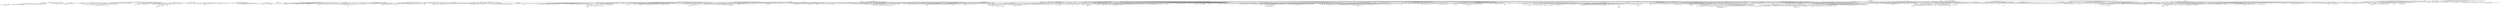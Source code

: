 strict graph "" {
	node [label="\N"];
	1	[id=1,
		label="machine learning",
		level=1,
		pos="126.76529220745215,-296.62644706161973",
		weight=0];
	2	[id=2,
		label="artificial intelligence",
		level=1,
		pos="507.24324820745187,-271.3479070616195",
		weight=0];
	1 -- 2	[level=1];
	3	[id=3,
		label=neuroscience,
		level=1,
		pos="408.87652220745167,-96.6879320616199",
		weight=0];
	1 -- 3	[level=1];
	17	[id=17,
		label=bioinformatics,
		level=2,
		pos="-150.5501577925479,63.533420938380004",
		weight=0];
	1 -- 17	[level=2];
	19	[id=19,
		label=optimization,
		level=2,
		pos="-40.6419677925478,-690.4186990616199",
		weight=0];
	1 -- 19	[level=2];
	20	[id=20,
		label=statistics,
		level=2,
		pos="44.405386207451556,-674.7321400616202",
		weight=0];
	1 -- 20	[level=2];
	31	[id=31,
		label="data mining",
		level=2,
		pos="204.47893120745175,-637.0175640616199",
		weight=0];
	1 -- 31	[level=2];
	32	[id=32,
		label="computer vision",
		level=2,
		pos="257.7279182074517,-648.3511760616193",
		weight=0];
	1 -- 32	[level=2];
	33	[id=33,
		label="signal processing",
		level=2,
		pos="377.308752207452,-496.1253860616198",
		weight=0];
	1 -- 33	[level=2];
	48	[id=48,
		label="natural language processing",
		level=3,
		pos="335.1261062074518,-432.05834206161944",
		weight=0];
	1 -- 48	[level=3];
	62	[id=62,
		label="data science",
		level=3,
		pos="304.17548220745175,-404.83944306161993",
		weight=0];
	1 -- 62	[level=3];
	87	[id=87,
		label="computational neuroscience",
		level=3,
		pos="317.40560320745135,-411.7004550616193",
		weight=0];
	1 -- 87	[level=3];
	119	[id=119,
		label=algorithms,
		level=3,
		pos="367.60990820745155,-432.91456206162",
		weight=0];
	1 -- 119	[level=3];
	120	[id=120,
		label="big data",
		level=3,
		pos="371.48038520745195,-421.2120590616196",
		weight=0];
	1 -- 120	[level=3];
	121	[id=121,
		label="information retrieval",
		level=3,
		pos="289.13728420745156,-347.29147106161963",
		weight=0];
	1 -- 121	[level=3];
	122	[id=122,
		label="pattern recognition",
		level=3,
		pos="304.61151320745194,-341.38533006162015",
		weight=0];
	1 -- 122	[level=3];
	243	[id=243,
		label="data analysis",
		level=4,
		pos="328.7905062074515,-340.53135706161993",
		weight=0];
	1 -- 243	[level=4];
	244	[id=244,
		label="neural networks",
		level=4,
		pos="318.2346632074514,-338.2229510616198",
		weight=0];
	1 -- 244	[level=4];
	245	[id=245,
		label="deep learning",
		level=4,
		pos="338.20908020745173,-339.39956406161946",
		weight=0];
	1 -- 245	[level=4];
	501	[id=501,
		label="digital signal processing",
		level=5,
		pos="333.69249620745177,-337.8571620616194",
		weight=0];
	1 -- 501	[level=5];
	555	[id=555,
		label="time series analysis",
		level=5,
		pos="327.177444207452,-336.50469906162016",
		weight=0];
	1 -- 555	[level=5];
	582	[id=582,
		label="convex optimization",
		level=5,
		pos="323.66068820745204,-334.1816180616197",
		weight=0];
	1 -- 582	[level=5];
	617	[id=617,
		label=ai,
		level=5,
		pos="328.7387582074516,-335.87261606161974",
		weight=0];
	1 -- 617	[level=5];
	770	[id=770,
		label="data analytics",
		level=5,
		pos="329.0350072074516,-334.7702630616195",
		weight=0];
	1 -- 770	[level=5];
	773	[id=773,
		label="bayesian statistics",
		level=5,
		pos="360.71100020745143,-340.70902106161975",
		weight=0];
	1 -- 773	[level=5];
	902	[id=902,
		label="applied statistics",
		level=5,
		pos="316.20678920745195,-332.24664506161935",
		weight=0];
	1 -- 902	[level=5];
	911	[id=911,
		label="medical image processing",
		level=5,
		pos="328.2858732074519,-333.19164506161997",
		weight=0];
	1 -- 911	[level=5];
	914	[id=914,
		label="intelligent transportation systems",
		level=5,
		pos="345.99554720745164,-336.40350306161963",
		weight=0];
	1 -- 914	[level=5];
	1027	[id=1027,
		label=healthcare,
		level=5,
		pos="333.1248752074516,-332.7722790616199",
		weight=0];
	1 -- 1027	[level=5];
	1058	[id=1058,
		label="speech recognition",
		level=5,
		pos="322.1200982074515,-330.68915906161965",
		weight=0];
	1 -- 1058	[level=5];
	1159	[id=1159,
		label="reinforcement learning",
		level=5,
		pos="325.89805520745176,-328.7875440616199",
		weight=0];
	1 -- 1159	[level=5];
	1176	[id=1176,
		label=crowdsourcing,
		level=5,
		pos="333.15761720745195,-329.89876906161953",
		weight=0];
	1 -- 1176	[level=5];
	1179	[id=1179,
		label="software development",
		level=5,
		pos="275.8220222074515,-334.55335406161976",
		weight=0];
	1 -- 1179	[level=5];
	1180	[id=1180,
		label="biomedical informatics",
		level=5,
		pos="335.37198520745187,-328.5888680616199",
		weight=0];
	1 -- 1180	[level=5];
	1195	[id=1195,
		label="statistical learning",
		level=5,
		pos="307.25470120745194,-335.6921460616195",
		weight=0];
	1 -- 1195	[level=5];
	1198	[id=1198,
		label="computational social science",
		level=5,
		pos="255.28558020745186,-328.5786490616201",
		weight=0];
	1 -- 1198	[level=5];
	1201	[id=1201,
		label="big data analytics",
		level=5,
		pos="328.7056732074516,-327.4417000616195",
		weight=0];
	1 -- 1201	[level=5];
	1216	[id=1216,
		label="computational statistics",
		level=5,
		pos="327.42035120745186,-324.8970630616195",
		weight=0];
	1 -- 1216	[level=5];
	1221	[id=1221,
		label="computational intelligence",
		level=5,
		pos="337.15267120745193,-325.9443380616194",
		weight=0];
	1 -- 1221	[level=5];
	1230	[id=1230,
		label="affective computing",
		level=5,
		pos="323.2152612074515,-323.8167060616197",
		weight=0];
	1 -- 1230	[level=5];
	1231	[id=1231,
		label=speech,
		level=5,
		pos="345.197182207452,-325.60119206162017",
		weight=0];
	1 -- 1231	[level=5];
	1232	[id=1232,
		label="statistical signal processing",
		level=5,
		pos="333.7542522074518,-324.3049550616197",
		weight=0];
	1 -- 1232	[level=5];
	1269	[id=1269,
		label="recommender systems",
		level=5,
		pos="319.89516120745157,-322.2390470616201",
		weight=0];
	1 -- 1269	[level=5];
	1276	[id=1276,
		label=nlp,
		level=5,
		pos="329.5843332074519,-322.1883470616194",
		weight=0];
	1 -- 1276	[level=5];
	1280	[id=1280,
		label="biomedical signal processing",
		level=5,
		pos="315.2382552074514,-320.34813206162016",
		weight=0];
	1 -- 1280	[level=5];
	1288	[id=1288,
		label="intelligent systems",
		level=5,
		pos="319.1185742074522,-317.6365690616194",
		weight=0];
	1 -- 1288	[level=5];
	1320	[id=1320,
		label="medical image analysis",
		level=5,
		pos="338.4496632074515,-319.60708306161996",
		weight=0];
	1 -- 1320	[level=5];
	1321	[id=1321,
		label="graphical models",
		level=5,
		pos="331.39785820745146,-320.8582240616197",
		weight=0];
	1 -- 1321	[level=5];
	1322	[id=1322,
		label="music information retrieval",
		level=5,
		pos="307.6215712074518,-315.9034140616195",
		weight=0];
	1 -- 1322	[level=5];
	1323	[id=1323,
		label="brain computer interface",
		level=5,
		pos="312.7723792074521,-315.75371806162",
		weight=0];
	1 -- 1323	[level=5];
	1324	[id=1324,
		label="network analysis",
		level=5,
		pos="334.370798207452,-317.0743970616195",
		weight=0];
	1 -- 1324	[level=5];
	1325	[id=1325,
		label="text mining",
		level=5,
		pos="345.45595820745166,-317.3843910616197",
		weight=0];
	1 -- 1325	[level=5];
	1326	[id=1326,
		label="data visualization",
		level=5,
		pos="322.1468312074521,-315.14544906161973",
		weight=0];
	1 -- 1326	[level=5];
	1327	[id=1327,
		label="speech processing",
		level=5,
		pos="334.30822420745153,-315.7156170616199",
		weight=0];
	1 -- 1327	[level=5];
	1328	[id=1328,
		label=classification,
		level=5,
		pos="343.3393472074522,-315.91483606162",
		weight=0];
	1 -- 1328	[level=5];
	1329	[id=1329,
		label="statistical modeling",
		level=5,
		pos="322.97070820745193,-319.78572006161994",
		weight=0];
	1 -- 1329	[level=5];
	1330	[id=1330,
		label="bayesian inference",
		level=5,
		pos="338.38690420745206,-315.45215906161957",
		weight=0];
	1 -- 1330	[level=5];
	1463	[id=1463,
		label="statistical computing",
		level=6,
		pos="330.9199032074521,-314.2404070616194",
		weight=0];
	1 -- 1463	[level=6];
	1590	[id=1590,
		label="probabilistic graphical models",
		level=6,
		pos="327.4154662074516,-313.77968606161994",
		weight=0];
	1 -- 1590	[level=6];
	1819	[id=1819,
		label=biomedicine,
		level=6,
		pos="334.24114720745183,-319.7157480616197",
		weight=0];
	1 -- 1819	[level=6];
	1861	[id=1861,
		label="image segmentation",
		level=6,
		pos="269.74257920745185,-331.34949206161946",
		weight=0];
	1 -- 1861	[level=6];
	1939	[id=1939,
		label="multivariate analysis",
		level=6,
		pos="299.00126720745175,-332.26311806161993",
		weight=0];
	1 -- 1939	[level=6];
	1965	[id=1965,
		label="learning theory",
		level=6,
		pos="349.18950220745137,-313.9091390616195",
		weight=0];
	1 -- 1965	[level=6];
	1979	[id=1979,
		label="bayesian modeling",
		level=6,
		pos="291.3735402074517,-334.56391306162004",
		weight=0];
	1 -- 1979	[level=6];
	2031	[id=2031,
		label="mobile health",
		level=6,
		pos="260.9581332074522,-325.96702906161954",
		weight=0];
	1 -- 2031	[level=6];
	2089	[id=2089,
		label=data,
		level=6,
		pos="339.6738242074516,-317.6250890616202",
		weight=0];
	1 -- 2089	[level=6];
	2117	[id=2117,
		label="information fusion",
		level=6,
		pos="341.29013420745196,-313.2349380616197",
		weight=0];
	1 -- 2117	[level=6];
	2262	[id=2262,
		label="activity recognition",
		level=6,
		pos="329.7792532074518,-316.9319890616198",
		weight=0];
	1 -- 2262	[level=6];
	2310	[id=2310,
		label="statistical inference",
		level=6,
		pos="330.8969822074514,-312.42879906161943",
		weight=0];
	1 -- 2310	[level=6];
	2362	[id=2362,
		label="fuzzy systems",
		level=6,
		pos="337.5032772074519,-312.45163306161976",
		weight=0];
	1 -- 2362	[level=6];
	2382	[id=2382,
		label=neuroinformatics,
		level=6,
		pos="268.04565420745166,-328.5113510616202",
		weight=0];
	1 -- 2382	[level=6];
	2630	[id=2630,
		label=segmentation,
		level=6,
		pos="327.8561522074515,-312.1753840616202",
		weight=0];
	1 -- 2630	[level=6];
	2732	[id=2732,
		label="data fusion",
		level=6,
		pos="310.64406120745207,-317.9935530616194",
		weight=0];
	1 -- 2732	[level=6];
	2756	[id=2756,
		label="audio signal processing",
		level=6,
		pos="331.92440520745185,-312.0131570616195",
		weight=0];
	1 -- 2756	[level=6];
	2767	[id=2767,
		label="collective intelligence",
		level=6,
		pos="325.83536920745155,-311.4607480616196",
		weight=0];
	1 -- 2767	[level=6];
	2771	[id=2771,
		label="brain-machine interfaces",
		level=6,
		pos="254.1191492074522,-317.05556506161975",
		weight=0];
	1 -- 2771	[level=6];
	2787	[id=2787,
		label="statistical analysis",
		level=6,
		pos="351.640622207452,-312.65086406161936",
		weight=0];
	1 -- 2787	[level=6];
	2788	[id=2788,
		label="computational finance",
		level=6,
		pos="355.48607320745214,-312.6675420616193",
		weight=0];
	1 -- 2788	[level=6];
	2789	[id=2789,
		label="its applications",
		level=6,
		pos="332.7853642074515,-311.06059906161954",
		weight=0];
	1 -- 2789	[level=6];
	2792	[id=2792,
		label="predictive modeling",
		level=6,
		pos="331.00988720745136,-310.86990206161954",
		weight=0];
	1 -- 2792	[level=6];
	2793	[id=2793,
		label="bayesian methods",
		level=6,
		pos="257.83169220745185,-322.0920850616194",
		weight=0];
	1 -- 2793	[level=6];
	2794	[id=2794,
		label="multivariate statistics",
		level=6,
		pos="282.0013692074517,-332.24872906162",
		weight=0];
	1 -- 2794	[level=6];
	2795	[id=2795,
		label="bayesian networks",
		level=6,
		pos="340.5153932074518,-311.04954306162017",
		weight=0];
	1 -- 2795	[level=6];
	2796	[id=2796,
		label="big data analysis",
		level=6,
		pos="340.2052802074513,-310.7826480616195",
		weight=0];
	1 -- 2796	[level=6];
	3105	[id=3105,
		label="complexity science",
		level=7,
		pos="346.73199120745176,-313.79187506162",
		weight=0];
	1 -- 3105	[level=7];
	3158	[id=3158,
		label="transfer learning",
		level=7,
		pos="333.848830207452,-310.27137806161954",
		weight=0];
	1 -- 3158	[level=7];
	3174	[id=3174,
		label="neural computation",
		level=7,
		pos="339.0165992074517,-313.2831710616201",
		weight=0];
	1 -- 3174	[level=7];
	3175	[id=3175,
		label="social media analysis",
		level=7,
		pos="336.92067420745207,-310.38324106161963",
		weight=0];
	1 -- 3175	[level=7];
	3176	[id=3176,
		label="digital health",
		level=7,
		pos="329.6217582074514,-309.9037370616197",
		weight=0];
	1 -- 3176	[level=7];
	3190	[id=3190,
		label="multimedia information retrieval",
		level=7,
		pos="349.1234372074514,-311.40114906161944",
		weight=0];
	1 -- 3190	[level=7];
	3340	[id=3340,
		label=inference,
		level=7,
		pos="331.7221472074516,-309.78963406161984",
		weight=0];
	1 -- 3340	[level=7];
	3441	[id=3441,
		label="optimization algorithms",
		level=7,
		pos="326.33470320745164,-319.41215206161996",
		weight=0];
	1 -- 3441	[level=7];
	3467	[id=3467,
		label="active learning",
		level=7,
		pos="316.81081920745146,-327.44360406162014",
		weight=0];
	1 -- 3467	[level=7];
	3482	[id=3482,
		label="wearable sensors",
		level=7,
		pos="328.32441520745215,-309.5610090616201",
		weight=0];
	1 -- 3482	[level=7];
	3536	[id=3536,
		label="numerical optimization",
		level=7,
		pos="279.20165520745195,-327.42860806161934",
		weight=0];
	1 -- 3536	[level=7];
	3696	[id=3696,
		label="cognitive systems",
		level=7,
		pos="329.9393002074521,-309.3943020616198",
		weight=0];
	1 -- 3696	[level=7];
	3778	[id=3778,
		label="speaker recognition",
		level=7,
		pos="329.3022662074518,-308.55802506161945",
		weight=0];
	1 -- 3778	[level=7];
	3815	[id=3815,
		label="kalman filter",
		level=7,
		pos="331.26704620745204,-308.64752406162006",
		weight=0];
	1 -- 3815	[level=7];
	3868	[id=3868,
		label="predictive analytics",
		level=7,
		pos="346.9719052074515,-311.29465306162",
		weight=0];
	1 -- 3868	[level=7];
	3876	[id=3876,
		label="gaussian processes",
		level=7,
		pos="272.54052020745166,-324.7332790616201",
		weight=0];
	1 -- 3876	[level=7];
	3919	[id=3919,
		label="feature selection",
		level=7,
		pos="257.3319142074515,-319.6657700616197",
		weight=0];
	1 -- 3919	[level=7];
	3940	[id=3940,
		label="optimization theory",
		level=7,
		pos="327.5645882074514,-308.4265070616193",
		weight=0];
	1 -- 3940	[level=7];
	3986	[id=3986,
		label="distributed optimization",
		level=7,
		pos="332.46905720745144,-308.6813400616202",
		weight=0];
	1 -- 3986	[level=7];
	4017	[id=4017,
		label="indoor positioning",
		level=7,
		pos="333.6589702074516,-308.0047690616193",
		weight=0];
	1 -- 4017	[level=7];
	4063	[id=4063,
		label="nonparametric statistics",
		level=7,
		pos="396.7754882074514,-309.78776306161944",
		weight=0];
	1 -- 4063	[level=7];
	4069	[id=4069,
		label="automatic speech recognition",
		level=7,
		pos="335.76861220745195,-308.56074206161975",
		weight=0];
	1 -- 4069	[level=7];
	4079	[id=4079,
		label="speech technology",
		level=7,
		pos="318.67714220745165,-313.55546806161965",
		weight=0];
	1 -- 4079	[level=7];
	4085	[id=4085,
		label="applied math",
		level=7,
		pos="268.92563120745217,-317.78199206161935",
		weight=0];
	1 -- 4085	[level=7];
	4101	[id=4101,
		label="multimedia retrieval",
		level=7,
		pos="334.61920720745184,-313.7611430616198",
		weight=0];
	1 -- 4101	[level=7];
	4129	[id=4129,
		label="digital image processing",
		level=7,
		pos="330.9825032074514,-307.9746930616202",
		weight=0];
	1 -- 4129	[level=7];
	4136	[id=4136,
		label=causality,
		level=7,
		pos="325.88993020745147,-316.67180006162016",
		weight=0];
	1 -- 4136	[level=7];
	4147	[id=4147,
		label="topic modeling",
		level=7,
		pos="264.570382207452,-315.2733930616196",
		weight=0];
	1 -- 4147	[level=7];
	4163	[id=4163,
		label="text analysis",
		level=7,
		pos="336.19453820745184,-307.88398106162003",
		weight=0];
	1 -- 4163	[level=7];
	4184	[id=4184,
		label="probabilistic modeling",
		level=7,
		pos="289.18096720745143,-330.11544806161965",
		weight=0];
	1 -- 4184	[level=7];
	4201	[id=4201,
		label="speech signal processing",
		level=7,
		pos="312.1238682074518,-306.0906680616199",
		weight=0];
	1 -- 4201	[level=7];
	4202	[id=4202,
		label="indoor localization",
		level=7,
		pos="251.93429220745202,-309.6413110616195",
		weight=0];
	1 -- 4202	[level=7];
	4203	[id=4203,
		label="anomaly detection",
		level=7,
		pos="341.8330192074518,-307.9711820616194",
		weight=0];
	1 -- 4203	[level=7];
	4204	[id=4204,
		label="bayesian analysis",
		level=7,
		pos="303.95337520745215,-320.22774706162",
		weight=0];
	1 -- 4204	[level=7];
	4205	[id=4205,
		label="smart home",
		level=7,
		pos="263.18225920745135,-312.4877470616193",
		weight=0];
	1 -- 4205	[level=7];
	4232	[id=4232,
		label="high-dimensional data",
		level=8,
		pos="309.722347207452,-330.02546906161933",
		weight=0];
	1 -- 4232	[level=8];
	4287	[id=4287,
		label="markov decision processes",
		level=8,
		pos="344.4567282074513,-309.09891206161956",
		weight=0];
	1 -- 4287	[level=8];
	4295	[id=4295,
		label=retrieval,
		level=8,
		pos="316.86343020745153,-306.50099906161995",
		weight=0];
	1 -- 4295	[level=8];
	4445	[id=4445,
		label=neurotechnology,
		level=8,
		pos="303.7219932074513,-327.47825106161963",
		weight=0];
	1 -- 4445	[level=8];
	4446	[id=4446,
		label="handwriting recognition",
		level=8,
		pos="335.11548220745135,-306.93419106161946",
		weight=0];
	1 -- 4446	[level=8];
	4451	[id=4451,
		label="gesture recognition",
		level=8,
		pos="331.4345122074519,-306.4119850616198",
		weight=0];
	1 -- 4451	[level=8];
	4461	[id=4461,
		label="emotion recognition",
		level=8,
		pos="293.54561620745153,-327.6622210616197",
		weight=0];
	1 -- 4461	[level=8];
	4616	[id=4616,
		label="dynamic modeling",
		level=8,
		pos="340.5163882074521,-306.6807490616202",
		weight=0];
	1 -- 4616	[level=8];
	4922	[id=4922,
		label="data processing",
		level=8,
		pos="341.6831112074515,-308.9766780616201",
		weight=0];
	1 -- 4922	[level=8];
	4959	[id=4959,
		label="multimedia computing",
		level=8,
		pos="274.79713620745133,-314.0511210616196",
		weight=0];
	1 -- 4959	[level=8];
	5182	[id=5182,
		label="kernel methods",
		level=8,
		pos="330.21707520745167,-306.15730306162004",
		weight=0];
	1 -- 5182	[level=8];
	5183	[id=5183,
		label="malware detection",
		level=8,
		pos="344.0243162074521,-314.2743340616198",
		weight=0];
	1 -- 5183	[level=8];
	5184	[id=5184,
		label="dimensionality reduction",
		level=8,
		pos="287.45414920745134,-325.1693070616202",
		weight=0];
	1 -- 5184	[level=8];
	5185	[id=5185,
		label="adaptive signal processing",
		level=8,
		pos="269.89022920745174,-322.1457250616195",
		weight=0];
	1 -- 5185	[level=8];
	5186	[id=5186,
		label="bayesian nonparametrics",
		level=8,
		pos="274.12149620745186,-311.30348506161954",
		weight=0];
	1 -- 5186	[level=8];
	5187	[id=5187,
		label="signal analysis",
		level=8,
		pos="279.728303207452,-316.7604680616196",
		weight=0];
	1 -- 5187	[level=8];
	5188	[id=5188,
		label="statistical learning theory",
		level=8,
		pos="339.77507120745213,-307.97520306162005",
		weight=0];
	1 -- 5188	[level=8];
	5189	[id=5189,
		label="unsupervised learning",
		level=8,
		pos="318.7288982074515,-305.10863606162",
		weight=0];
	1 -- 5189	[level=8];
	5190	[id=5190,
		label="optimization methods",
		level=8,
		pos="252.30304820745187,-306.3453420616197",
		weight=0];
	1 -- 5190	[level=8];
	5191	[id=5191,
		label="artifical intelligence",
		level=8,
		pos="350.51623520745216,-305.26781606161967",
		weight=0];
	1 -- 5191	[level=8];
	5192	[id=5192,
		label="hardware acceleration",
		level=8,
		pos="333.6665492074517,-305.53011606162",
		weight=0];
	1 -- 5192	[level=8];
	5193	[id=5193,
		label="web accessibility",
		level=8,
		pos="331.5853532074516,-305.3549220616196",
		weight=0];
	1 -- 5193	[level=8];
	5194	[id=5194,
		label="healthcare informatics",
		level=8,
		pos="298.83461220745176,-317.95085506162013",
		weight=0];
	1 -- 5194	[level=8];
	5195	[id=5195,
		label="text analytics",
		level=8,
		pos="284.3635032074517,-311.3439370616197",
		weight=0];
	1 -- 5195	[level=8];
	5196	[id=5196,
		label="support vector machines",
		level=8,
		pos="331.5341472074515,-304.93690806161976",
		weight=0];
	1 -- 5196	[level=8];
	5197	[id=5197,
		label="variable selection",
		level=8,
		pos="327.9073302074521,-304.7609480616202",
		weight=0];
	1 -- 5197	[level=8];
	10	[id=10,
		label="computer science",
		level=2,
		pos="606.2335182074521,-293.1288600616199",
		weight=0];
	2 -- 10	[level=2];
	47	[id=47,
		label="semantic web",
		level=3,
		pos="605.5484312074514,-277.50682106162003",
		weight=0];
	2 -- 47	[level=3];
	74	[id=74,
		label="cognitive science",
		level=3,
		pos="632.4038752074521,-269.9924810616194",
		weight=0];
	2 -- 74	[level=3];
	78	[id=78,
		label="human-computer interaction",
		level=3,
		pos="680.9881642074515,-228.72353106161972",
		weight=0];
	2 -- 78	[level=3];
	292	[id=292,
		label="multi-agent systems",
		level=4,
		pos="536.1971322074514,-264.15044106161986",
		weight=0];
	2 -- 292	[level=4];
	393	[id=393,
		label="knowledge representation",
		level=5,
		pos="544.9643312074513,-261.06561306161984",
		weight=0];
	2 -- 393	[level=5];
	562	[id=562,
		label="machine vision",
		level=5,
		pos="543.2253512074521,-261.45886606162003",
		weight=0];
	2 -- 562	[level=5];
	568	[id=568,
		label=optimisation,
		level=5,
		pos="547.1635912074516,-260.1859400616195",
		weight=0];
	2 -- 568	[level=5];
	682	[id=682,
		label="fuzzy logic",
		level=5,
		pos="527.715703207452,-265.0375910616194",
		weight=0];
	2 -- 682	[level=5];
	1070	[id=1070,
		label="soft computing",
		level=5,
		pos="538.7595342074519,-261.5820620616196",
		weight=0];
	2 -- 1070	[level=5];
	1127	[id=1127,
		label="video games",
		level=5,
		pos="543.1465442074514,-260.18467306161983",
		weight=0];
	2 -- 1127	[level=5];
	1245	[id=1245,
		label="artificial neural networks",
		level=5,
		pos="541.6800802074522,-260.6240180616196",
		weight=0];
	2 -- 1245	[level=5];
	1281	[id=1281,
		label=games,
		level=5,
		pos="547.2788202074516,-258.81808206161986",
		weight=0];
	2 -- 1281	[level=5];
	1303	[id=1303,
		label=logic,
		level=5,
		pos="591.6416192074521,-246.83365006161966",
		weight=0];
	2 -- 1303	[level=5];
	1304	[id=1304,
		label=planning,
		level=5,
		pos="553.4390272074515,-256.7171370616197",
		weight=0];
	2 -- 1304	[level=5];
	1305	[id=1305,
		label="genetic algorithms",
		level=5,
		pos="554.4041772074515,-256.3151470616194",
		weight=0];
	2 -- 1305	[level=5];
	1306	[id=1306,
		label="evolutionary computation",
		level=5,
		pos="572.138239207452,-250.44219606162005",
		weight=0];
	2 -- 1306	[level=5];
	1307	[id=1307,
		label="evolutionary algorithms",
		level=5,
		pos="562.3794262074516,-253.18049606162003",
		weight=0];
	2 -- 1307	[level=5];
	1757	[id=1757,
		label="game design",
		level=6,
		pos="532.016452207452,-263.1661680616198",
		weight=0];
	2 -- 1757	[level=6];
	1863	[id=1863,
		label="intelligent tutoring systems",
		level=6,
		pos="533.6340282074516,-262.59672006161964",
		weight=0];
	2 -- 1863	[level=6];
	2118	[id=2118,
		label="automated reasoning",
		level=6,
		pos="535.6463222074517,-261.8375280616201",
		weight=0];
	2 -- 2118	[level=6];
	2198	[id=2198,
		label="constraint programming",
		level=6,
		pos="556.652698207452,-254.75276806161946",
		weight=0];
	2 -- 2198	[level=6];
	2237	[id=2237,
		label="ambient intelligence",
		level=6,
		pos="550.8353562074517,-256.61122506161973",
		weight=0];
	2 -- 2237	[level=6];
	2265	[id=2265,
		label="cognitive robotics",
		level=6,
		pos="552.5678002074519,-255.97799206162017",
		weight=0];
	2 -- 2265	[level=6];
	2266	[id=2266,
		label="cognitive modeling",
		level=6,
		pos="556.9757972074522,-254.41256906162016",
		weight=0];
	2 -- 2266	[level=6];
	2267	[id=2267,
		label="logic programming",
		level=6,
		pos="560.1672182074517,-253.31711806162002",
		weight=0];
	2 -- 2267	[level=6];
	2268	[id=2268,
		label="computer games",
		level=6,
		pos="559.0564172074519,-269.99568506161995",
		weight=0];
	2 -- 2268	[level=6];
	2269	[id=2269,
		label=argumentation,
		level=6,
		pos="542.4278802074514,-259.34709806161936",
		weight=0];
	2 -- 2269	[level=6];
	2270	[id=2270,
		label="swarm intelligence",
		level=6,
		pos="543.4628192074515,-258.9640740616196",
		weight=0];
	2 -- 2270	[level=6];
	2271	[id=2271,
		label="knowledge engineering",
		level=6,
		pos="551.1478552074514,-263.8700630616195",
		weight=0];
	2 -- 2271	[level=6];
	2272	[id=2272,
		label="mathematical logic",
		level=6,
		pos="540.8555102074515,-259.84051206161985",
		weight=0];
	2 -- 2272	[level=6];
	2273	[id=2273,
		label="artificial life",
		level=6,
		pos="548.0773022074518,-256.99947906162015",
		weight=0];
	2 -- 2273	[level=6];
	2274	[id=2274,
		label="genetic programming",
		level=6,
		pos="543.5363602074522,-258.0402150616201",
		weight=0];
	2 -- 2274	[level=6];
	2946	[id=2946,
		label="intelligent agents",
		level=7,
		pos="589.6453002074513,-270.1775360616193",
		weight=0];
	2 -- 2946	[level=7];
	3654	[id=3654,
		label="digital games",
		level=7,
		pos="540.5944742074516,-259.11597606162013",
		weight=0];
	2 -- 3654	[level=7];
	3655	[id=3655,
		label="heuristic search",
		level=7,
		pos="546.6972232074513,-270.06746506162017",
		weight=0];
	2 -- 3655	[level=7];
	3656	[id=3656,
		label="pricing theory",
		level=7,
		pos="538.1116302074515,-282.0046140616196",
		weight=0];
	2 -- 3656	[level=7];
	3657	[id=3657,
		label="expert systems",
		level=7,
		pos="522.1040282074518,-271.3061180616196",
		weight=0];
	2 -- 3657	[level=7];
	3658	[id=3658,
		label="computational creativity",
		level=7,
		pos="548.256657207452,-272.73952006162017",
		weight=0];
	2 -- 3658	[level=7];
	3659	[id=3659,
		label="automated planning",
		level=7,
		pos="513.9517912074516,-266.22687706162014",
		weight=0];
	2 -- 3659	[level=7];
	4680	[id=4680,
		label="ambient assisted living",
		level=8,
		pos="490.752012207452,-263.29037106162014",
		weight=0];
	2 -- 4680	[level=8];
	4941	[id=4941,
		label=agents,
		level=8,
		pos="484.86005920745174,-278.7315240616199",
		weight=0];
	2 -- 4941	[level=8];
	5014	[id=5014,
		label="developmental robotics",
		level=8,
		pos="492.946446207452,-259.4605680616196",
		weight=0];
	2 -- 5014	[level=8];
	5175	[id=5175,
		label="natural language understanding",
		level=8,
		pos="541.4213502074517,-258.8093040616195",
		weight=0];
	2 -- 5175	[level=8];
	5447	[id=5447,
		label="computational social choice",
		level=8,
		pos="526.409237207452,-274.51959006161997",
		weight=0];
	2 -- 5447	[level=8];
	5487	[id=5487,
		label="evolutionary robotics",
		level=8,
		pos="503.9435372074522,-263.37686806161946",
		weight=0];
	2 -- 5487	[level=8];
	12	[id=12,
		label=psychology,
		level=2,
		pos="559.5796342074518,-67.66377206161997",
		weight=0];
	3 -- 12	[level=2];
	117	[id=117,
		label="biomedical engineering",
		level=3,
		pos="423.4957112074517,-43.35919906161962",
		weight=0];
	3 -- 117	[level=3];
	127	[id=127,
		label=physiology,
		level=3,
		pos="418.57712420745156,-50.023305061619794",
		weight=0];
	3 -- 127	[level=3];
	177	[id=177,
		label=cognition,
		level=3,
		pos="427.7231592074513,-4.851642061619714",
		weight=0];
	3 -- 177	[level=3];
	180	[id=180,
		label=neuroimaging,
		level=3,
		pos="413.4115642074521,-9.328619061619975",
		weight=0];
	3 -- 180	[level=3];
	187	[id=187,
		label=pharmacology,
		level=3,
		pos="409.76958320745143,-25.113413061620122",
		weight=0];
	3 -- 187	[level=3];
	204	[id=204,
		label=psychiatry,
		level=4,
		pos="406.4832302074519,-5.652075061620053",
		weight=0];
	3 -- 204	[level=4];
	210	[id=210,
		label=addiction,
		level=4,
		pos="407.5968782074515,-50.33645206161964",
		weight=0];
	3 -- 210	[level=4];
	256	[id=256,
		label=stress,
		level=4,
		pos="403.8685152074513,-41.58110506161938",
		weight=0];
	3 -- 256	[level=4];
	264	[id=264,
		label=neurology,
		level=4,
		pos="400.7104622074521,-11.123459061619542",
		weight=0];
	3 -- 264	[level=4];
	279	[id=279,
		label=vision,
		level=4,
		pos="404.21610320745185,-47.94259006161974",
		weight=0];
	3 -- 279	[level=4];
	293	[id=293,
		label=autism,
		level=4,
		pos="396.57383520745134,-10.07630306161991",
		weight=0];
	3 -- 293	[level=4];
	304	[id=304,
		label=neurobiology,
		level=4,
		pos="404.8641842074521,-68.77395006161987",
		weight=0];
	3 -- 304	[level=4];
	305	[id=305,
		label=fmri,
		level=4,
		pos="394.9877662074514,-17.62450306162009",
		weight=0];
	3 -- 305	[level=4];
	306	[id=306,
		label=electrophysiology,
		level=4,
		pos="399.7288042074515,-47.987322061620034",
		weight=0];
	3 -- 306	[level=4];
	541	[id=541,
		label=ophthalmology,
		level=5,
		pos="395.87498220745147,-28.36453406161945",
		weight=0];
	3 -- 541	[level=5];
	566	[id=566,
		label=plasticity,
		level=5,
		pos="403.03719120745154,-66.44997906162007",
		weight=0];
	3 -- 566	[level=5];
	746	[id=746,
		label="traumatic brain injury",
		level=5,
		pos="403.63471220745214,-69.90194406161936",
		weight=0];
	3 -- 746	[level=5];
	776	[id=776,
		label=sleep,
		level=5,
		pos="391.55630720745194,-17.420118061620087",
		weight=0];
	3 -- 776	[level=5];
	949	[id=949,
		label="alzheimer s disease",
		level=5,
		pos="398.81797220745193,-51.54025806162008",
		weight=0];
	3 -- 949	[level=5];
	994	[id=994,
		label=epilepsy,
		level=5,
		pos="400.40394020745134,-59.69720406162014",
		weight=0];
	3 -- 994	[level=5];
	1009	[id=1009,
		label=anesthesiology,
		level=5,
		pos="398.1719522074518,-53.10468606161976",
		weight=0];
	3 -- 1009	[level=5];
	1030	[id=1030,
		label="neurodegenerative diseases",
		level=5,
		pos="402.0120622074519,-68.9042850616197",
		weight=0];
	3 -- 1030	[level=5];
	1042	[id=1042,
		label="motor control",
		level=5,
		pos="400.7757272074514,-65.2011830616193",
		weight=0];
	3 -- 1042	[level=5];
	1138	[id=1138,
		label=neurosurgery,
		level=5,
		pos="386.5472122074516,-13.596987061619984",
		weight=0];
	3 -- 1138	[level=5];
	1244	[id=1244,
		label=psychopharmacology,
		level=5,
		pos="401.05089320745174,-68.41570106161998",
		weight=0];
	3 -- 1244	[level=5];
	1247	[id=1247,
		label=pain,
		level=5,
		pos="381.2725682074515,-2.1931580616201245",
		weight=0];
	3 -- 1247	[level=5];
	1248	[id=1248,
		label=neuroendocrinology,
		level=5,
		pos="404.1004292074522,-79.57089806162003",
		weight=0];
	3 -- 1248	[level=5];
	1249	[id=1249,
		label=neurophysiology,
		level=5,
		pos="401.1472132074514,-69.36946506161985",
		weight=0];
	3 -- 1249	[level=5];
	1250	[id=1250,
		label="spinal cord injury",
		level=5,
		pos="400.5110562074515,-67.38964806161948",
		weight=0];
	3 -- 1250	[level=5];
	1251	[id=1251,
		label="brain imaging",
		level=5,
		pos="400.6012102074519,-67.92425106161954",
		weight=0];
	3 -- 1251	[level=5];
	1252	[id=1252,
		label="ion channels",
		level=5,
		pos="394.3608672074515,-47.67173706161975",
		weight=0];
	3 -- 1252	[level=5];
	1253	[id=1253,
		label=neurodegeneration,
		level=5,
		pos="394.5200682074519,-49.46798806161951",
		weight=0];
	3 -- 1253	[level=5];
	1254	[id=1254,
		label="parkinson s disease",
		level=5,
		pos="395.6016092074515,-53.905584061620175",
		weight=0];
	3 -- 1254	[level=5];
	1255	[id=1255,
		label="gene therapy",
		level=5,
		pos="380.4337712074521,-6.483500061619452",
		weight=0];
	3 -- 1255	[level=5];
	1256	[id=1256,
		label=neuroengineering,
		level=5,
		pos="397.38283820745164,-59.77498706161987",
		weight=0];
	3 -- 1256	[level=5];
	1257	[id=1257,
		label=neuropharmacology,
		level=5,
		pos="400.0932482074513,-68.58928706161987",
		weight=0];
	3 -- 1257	[level=5];
	1515	[id=1515,
		label=dopamine,
		level=6,
		pos="398.2619022074514,-63.10478906162007",
		weight=0];
	3 -- 1515	[level=6];
	1750	[id=1750,
		label="neural circuits",
		level=6,
		pos="391.566946207452,-93.77555206162015",
		weight=0];
	3 -- 1750	[level=6];
	2179	[id=2179,
		label=neuroinflammation,
		level=6,
		pos="381.6200012074514,-11.561757061619574",
		weight=0];
	3 -- 2179	[level=6];
	2180	[id=2180,
		label=optogenetics,
		level=6,
		pos="393.5336332074521,-48.92616306162017",
		weight=0];
	3 -- 2180	[level=6];
	2181	[id=2181,
		label=neuroanatomy,
		level=6,
		pos="356.2992972074517,-78.27427606162018",
		weight=0];
	3 -- 2181	[level=6];
	2182	[id=2182,
		label=neuropathology,
		level=6,
		pos="402.4331892074515,-76.63892506161937",
		weight=0];
	3 -- 2182	[level=6];
	2183	[id=2183,
		label="synaptic plasticity",
		level=6,
		pos="398.6567182074514,-64.93672506161965",
		weight=0];
	3 -- 2183	[level=6];
	2184	[id=2184,
		label=bioelectronics,
		level=6,
		pos="395.63018120745164,-55.79510606161966",
		weight=0];
	3 -- 2184	[level=6];
	2185	[id=2185,
		label=neuroprotection,
		level=6,
		pos="392.4293432074519,-46.937868061620065",
		weight=0];
	3 -- 2185	[level=6];
	2186	[id=2186,
		label=olfaction,
		level=6,
		pos="393.4117822074513,-49.94624106161973",
		weight=0];
	3 -- 2186	[level=6];
	2187	[id=2187,
		label="neurodevelopmental disorders",
		level=6,
		pos="400.1305252074517,-70.35790406161959",
		weight=0];
	3 -- 2187	[level=6];
	2188	[id=2188,
		label=hearing,
		level=6,
		pos="385.6389622074521,-28.00137606161934",
		weight=0];
	3 -- 2188	[level=6];
	2189	[id=2189,
		label=neuroplasticity,
		level=6,
		pos="367.77188320745154,-80.78186506162001",
		weight=0];
	3 -- 2189	[level=6];
	2190	[id=2190,
		label=neurogenetics,
		level=6,
		pos="345.49820420745164,-77.21400606161933",
		weight=0];
	3 -- 2190	[level=6];
	2191	[id=2191,
		label=neurodevelopment,
		level=6,
		pos="391.1727062074515,-44.021854061619706",
		weight=0];
	3 -- 2191	[level=6];
	3334	[id=3334,
		label=neurochemistry,
		level=7,
		pos="396.96733420745204,-61.28829206161936",
		weight=0];
	3 -- 3334	[level=7];
	3351	[id=3351,
		label="synaptic transmission",
		level=7,
		pos="400.0368132074518,-70.61909706161987",
		weight=0];
	3 -- 3351	[level=7];
	3389	[id=3389,
		label="alzheimer s",
		level=7,
		pos="405.1597822074518,-93.71596906161994",
		weight=0];
	3 -- 3389	[level=7];
	3554	[id=3554,
		label=astrocytes,
		level=7,
		pos="389.2511452074514,-39.23857806161959",
		weight=0];
	3 -- 3554	[level=7];
	3649	[id=3649,
		label=synapses,
		level=7,
		pos="412.7180452074517,-94.14921906161999",
		weight=0];
	3 -- 3649	[level=7];
	3895	[id=3895,
		label="neural stem cells",
		level=7,
		pos="364.27868320745165,-32.29554006162016",
		weight=0];
	3 -- 3895	[level=7];
	3900	[id=3900,
		label="drug addiction",
		level=7,
		pos="412.6213292074517,-74.44829806161943",
		weight=0];
	3 -- 3900	[level=7];
	4053	[id=4053,
		label=cerebellum,
		level=7,
		pos="391.27020120745146,-45.36354606161967",
		weight=0];
	3 -- 4053	[level=7];
	4078	[id=4078,
		label=neuropsychopharmacology,
		level=7,
		pos="411.448700207452,-82.93280106162001",
		weight=0];
	3 -- 4078	[level=7];
	4087	[id=4087,
		label=connectomics,
		level=7,
		pos="415.55369320745194,-79.88657706161939",
		weight=0];
	3 -- 4087	[level=7];
	4088	[id=4088,
		label="psychiatric disorders",
		level=7,
		pos="408.33689420745213,-85.84213806162006",
		weight=0];
	3 -- 4088	[level=7];
	4114	[id=4114,
		label=neurotoxicology,
		level=7,
		pos="399.38206420745155,-69.24900406161942",
		weight=0];
	3 -- 4114	[level=7];
	4165	[id=4165,
		label=neurotrauma,
		level=7,
		pos="377.91146820745143,-83.68665906162005",
		weight=0];
	3 -- 4165	[level=7];
	4166	[id=4166,
		label=neurogenesis,
		level=7,
		pos="366.3428672074515,-90.19528706161964",
		weight=0];
	3 -- 4166	[level=7];
	4464	[id=4464,
		label="learning memory",
		level=8,
		pos="367.58958020745195,-76.36272706161981",
		weight=0];
	3 -- 4464	[level=8];
	4735	[id=4735,
		label="circadian biology",
		level=8,
		pos="397.4564072074518,-65.44124006162019",
		weight=0];
	3 -- 4735	[level=8];
	4829	[id=4829,
		label=myelin,
		level=8,
		pos="397.4707132074518,-67.34029206161995",
		weight=0];
	3 -- 4829	[level=8];
	4836	[id=4836,
		label=sensory,
		level=8,
		pos="382.93781320745165,-94.2389410616197",
		weight=0];
	3 -- 4836	[level=8];
	5029	[id=5029,
		label="neuropsychiatric disorders",
		level=8,
		pos="426.0145572074516,-80.25496106161972",
		weight=0];
	3 -- 5029	[level=8];
	5455	[id=5455,
		label="functional imaging",
		level=8,
		pos="377.41846520745185,-72.63533906161956",
		weight=0];
	3 -- 5455	[level=8];
	5456	[id=5456,
		label="spinal cord",
		level=8,
		pos="397.6795922074516,-66.31771606161965",
		weight=0];
	3 -- 5456	[level=8];
	5457	[id=5457,
		label="neural plasticity",
		level=8,
		pos="397.3427502074519,-68.00173506161991",
		weight=0];
	3 -- 5457	[level=8];
	4	[id=4,
		label=immunology,
		level=2,
		pos="-422.0764667925487,394.23874093838003",
		weight=0];
	5	[id=5,
		label=cancer,
		level=2,
		pos="-472.4074867925483,474.35650493838057",
		weight=0];
	4 -- 5	[level=2];
	6	[id=6,
		label=microbiology,
		level=2,
		pos="-354.18690979254825,323.28564793837995",
		weight=0];
	4 -- 6	[level=2];
	40	[id=40,
		label="infectious diseases",
		level=3,
		pos="-524.1978047925477,422.44582893838015",
		weight=0];
	4 -- 40	[level=3];
	41	[id=41,
		label=virology,
		level=3,
		pos="-514.9259767925487,406.36332993838005",
		weight=0];
	4 -- 41	[level=3];
	190	[id=190,
		label=oncology,
		level=4,
		pos="-453.7919657925486,394.9548649383805",
		weight=0];
	4 -- 190	[level=4];
	191	[id=191,
		label=inflammation,
		level=4,
		pos="-468.6825367925485,392.44594393837997",
		weight=0];
	4 -- 191	[level=4];
	403	[id=403,
		label=transplantation,
		level=5,
		pos="-456.53869879254853,392.7366659383806",
		weight=0];
	4 -- 403	[level=5];
	783	[id=783,
		label=gastroenterology,
		level=5,
		pos="-463.04593579254833,390.00325193838034",
		weight=0];
	4 -- 783	[level=5];
	842	[id=842,
		label=pathology,
		level=5,
		pos="-455.84457679254774,390.6582609383804",
		weight=0];
	4 -- 842	[level=5];
	1011	[id=1011,
		label=allergy,
		level=5,
		pos="-464.1360477925482,388.9712199383803",
		weight=0];
	4 -- 1011	[level=5];
	1122	[id=1122,
		label=autoimmunity,
		level=5,
		pos="-457.14439179254805,389.2010849383805",
		weight=0];
	4 -- 1122	[level=5];
	1139	[id=1139,
		label="translational research",
		level=5,
		pos="-462.88328879254914,403.04009693838",
		weight=0];
	4 -- 1139	[level=5];
	1215	[id=1215,
		label=neuroimmunology,
		level=5,
		pos="-453.43267779254893,389.49622293838",
		weight=0];
	4 -- 1215	[level=5];
	1278	[id=1278,
		label=rheumatology,
		level=5,
		pos="-455.79013679254786,388.9282149383798",
		weight=0];
	4 -- 1278	[level=5];
	1289	[id=1289,
		label=dermatology,
		level=5,
		pos="-458.4736857925491,388.42238193838057",
		weight=0];
	4 -- 1289	[level=5];
	1338	[id=1338,
		label=vaccines,
		level=5,
		pos="-463.9013697925475,387.1262769383802",
		weight=0];
	4 -- 1338	[level=5];
	1340	[id=1340,
		label=parasitology,
		level=5,
		pos="-457.0600567925485,387.76153693838023",
		weight=0];
	4 -- 1340	[level=5];
	1341	[id=1341,
		label=immunotherapy,
		level=5,
		pos="-457.89769379254903,387.35055593838024",
		weight=0];
	4 -- 1341	[level=5];
	1427	[id=1427,
		label="molecular virology",
		level=6,
		pos="-452.91526179254834,388.27849393838005",
		weight=0];
	4 -- 1427	[level=6];
	1516	[id=1516,
		label=infection,
		level=6,
		pos="-448.6390447925478,388.94744093838017",
		weight=0];
	4 -- 1516	[level=6];
	1574	[id=1574,
		label="cancer immunotherapy",
		level=6,
		pos="-454.33396279254885,387.7956949383806",
		weight=0];
	4 -- 1574	[level=6];
	1758	[id=1758,
		label="t cells",
		level=6,
		pos="-462.36724979254905,428.5220069383804",
		weight=0];
	4 -- 1758	[level=6];
	1893	[id=1893,
		label="flow cytometry",
		level=6,
		pos="-452.09060279254845,416.5288549383804",
		weight=0];
	4 -- 1893	[level=6];
	2245	[id=2245,
		label="autoimmune diseases",
		level=6,
		pos="-418.77463379254914,409.58303093838003",
		weight=0];
	4 -- 2245	[level=6];
	2391	[id=2391,
		label="tumor biology",
		level=6,
		pos="-465.4641217925491,385.3222329383807",
		weight=0];
	4 -- 2391	[level=6];
	2704	[id=2704,
		label="mucosal immunology",
		level=6,
		pos="-459.8943187925488,386.33299693838035",
		weight=0];
	4 -- 2704	[level=6];
	2967	[id=2967,
		label="dendritic cells",
		level=7,
		pos="-473.0068617925481,383.5439259383802",
		weight=0];
	4 -- 2967	[level=7];
	2980	[id=2980,
		label=cytokines,
		level=7,
		pos="-414.3532487925477,427.5409009383802",
		weight=0];
	4 -- 2980	[level=7];
	3054	[id=3054,
		label=antibodies,
		level=7,
		pos="-452.5958837925482,387.77882493838024",
		weight=0];
	4 -- 3054	[level=7];
	3081	[id=3081,
		label=vaccinology,
		level=7,
		pos="-455.25890579254883,387.18536393837985",
		weight=0];
	4 -- 3081	[level=7];
	3331	[id=3331,
		label=immunogenetics,
		level=7,
		pos="-449.9121377925476,407.9530759383806",
		weight=0];
	4 -- 3331	[level=7];
	3424	[id=3424,
		label="liver disease",
		level=7,
		pos="-443.38892879254854,411.5606279383801",
		weight=0];
	4 -- 3424	[level=7];
	4194	[id=4194,
		label="medical microbiology",
		level=7,
		pos="-406.82716879254804,423.42738093838034",
		weight=0];
	4 -- 4194	[level=7];
	4902	[id=4902,
		label="vaccine development",
		level=8,
		pos="-464.6859967925484,382.16251293838013",
		weight=0];
	4 -- 4902	[level=8];
	5163	[id=5163,
		label=neutrophils,
		level=8,
		pos="-455.5341667925477,426.15528193838054",
		weight=0];
	4 -- 5163	[level=8];
	27	[id=27,
		label="stem cells",
		level=2,
		pos="-540.1753587925486,558.51941593838",
		weight=0];
	5 -- 27	[level=2];
	419	[id=419,
		label=angiogenesis,
		level=5,
		pos="-525.1482857925475,501.82537193838016",
		weight=0];
	5 -- 419	[level=5];
	523	[id=523,
		label="breast cancer",
		level=5,
		pos="-511.8991677925478,494.5158189383801",
		weight=0];
	5 -- 523	[level=5];
	878	[id=878,
		label=autophagy,
		level=5,
		pos="-505.28303379254794,490.7026779383805",
		weight=0];
	5 -- 878	[level=5];
	1098	[id=1098,
		label="cell signaling",
		level=5,
		pos="-495.5247437925482,484.6728059383804",
		weight=0];
	5 -- 1098	[level=5];
	1141	[id=1141,
		label=apoptosis,
		level=5,
		pos="-505.8074247925488,486.04157293838034",
		weight=0];
	5 -- 1141	[level=5];
	1181	[id=1181,
		label=biomarkers,
		level=5,
		pos="-494.81938379254825,482.01410293838035",
		weight=0];
	5 -- 1181	[level=5];
	1182	[id=1182,
		label=mirna,
		level=5,
		pos="-499.37798379254855,481.04826393837993",
		weight=0];
	5 -- 1182	[level=5];
	1183	[id=1183,
		label=microrna,
		level=5,
		pos="-515.670429792548,485.08132493838",
		weight=0];
	5 -- 1183	[level=5];
	1184	[id=1184,
		label="palliative care",
		level=5,
		pos="-506.79361879254793,482.3064939383803",
		weight=0];
	5 -- 1184	[level=5];
	1185	[id=1185,
		label="dna repair",
		level=5,
		pos="-526.8914727925476,486.11033293838045",
		weight=0];
	5 -- 1185	[level=5];
	1486	[id=1486,
		label=leukemia,
		level=6,
		pos="-516.154949792548,482.60586193838026",
		weight=0];
	5 -- 1486	[level=6];
	1585	[id=1585,
		label=hypoxia,
		level=6,
		pos="-510.6948217925474,480.4764899383799",
		weight=0];
	5 -- 1585	[level=6];
	1791	[id=1791,
		label=viruses,
		level=6,
		pos="-497.8747577925478,478.40370493838054",
		weight=0];
	5 -- 1791	[level=6];
	1952	[id=1952,
		label=melanoma,
		level=6,
		pos="-504.42339979254757,478.6151369383806",
		weight=0];
	5 -- 1952	[level=6];
	2733	[id=2733,
		label="cell migration",
		level=6,
		pos="-507.3972267925474,478.1311419383801",
		weight=0];
	5 -- 2733	[level=6];
	2734	[id=2734,
		label="animal models",
		level=6,
		pos="-506.73509379254756,475.68946293838053",
		weight=0];
	5 -- 2734	[level=6];
	2735	[id=2735,
		label="drug development",
		level=6,
		pos="-490.8583627925491,476.1804289383799",
		weight=0];
	5 -- 2735	[level=6];
	2736	[id=2736,
		label=liver,
		level=6,
		pos="-500.98338979254913,476.4230379383798",
		weight=0];
	5 -- 2736	[level=6];
	2737	[id=2737,
		label="drug resistance",
		level=6,
		pos="-511.3276697925485,474.04742993838045",
		weight=0];
	5 -- 2737	[level=6];
	2738	[id=2738,
		label=metastasis,
		level=6,
		pos="-506.8080307925484,473.79333693838",
		weight=0];
	5 -- 2738	[level=6];
	3453	[id=3453,
		label=screening,
		level=7,
		pos="-499.3878817925488,473.84462293837987",
		weight=0];
	5 -- 3453	[level=7];
	3822	[id=3822,
		label=proteases,
		level=7,
		pos="-502.99715579254735,473.84911593838024",
		weight=0];
	5 -- 3822	[level=7];
	4097	[id=4097,
		label=glioblastoma,
		level=7,
		pos="-495.8475607925484,473.41960793838007",
		weight=0];
	5 -- 4097	[level=7];
	4125	[id=4125,
		label=lung,
		level=7,
		pos="-490.096455792549,473.2476369383803",
		weight=0];
	5 -- 4125	[level=7];
	4126	[id=4126,
		label=therapy,
		level=7,
		pos="-483.99621879254846,510.1854339383799",
		weight=0];
	5 -- 4126	[level=7];
	4596	[id=4596,
		label=breast,
		level=8,
		pos="-503.7457687925489,506.33175093838054",
		weight=0];
	5 -- 4596	[level=8];
	5068	[id=5068,
		label="targeted therapy",
		level=8,
		pos="-480.4356577925482,505.0810009383804",
		weight=0];
	5 -- 5068	[level=8];
	5069	[id=5069,
		label=chemotherapy,
		level=8,
		pos="-471.2939117925489,497.6205829383798",
		weight=0];
	5 -- 5069	[level=8];
	8	[id=8,
		label="molecular biology",
		level=2,
		pos="-324.97177979254866,285.55378193837987",
		weight=0];
	6 -- 8	[level=2];
	43	[id=43,
		label="microbial ecology",
		level=3,
		pos="-448.95524879254845,326.59131693838026",
		weight=0];
	6 -- 43	[level=3];
	103	[id=103,
		label=biotechnology,
		level=3,
		pos="-397.2056767925478,324.37452393838066",
		weight=0];
	6 -- 103	[level=3];
	565	[id=565,
		label=biofilms,
		level=5,
		pos="-372.13113279254867,321.2477399383806",
		weight=0];
	6 -- 565	[level=5];
	575	[id=575,
		label=mycology,
		level=5,
		pos="-401.5688847925485,317.5687589383806",
		weight=0];
	6 -- 575	[level=5];
	654	[id=654,
		label="food safety",
		level=5,
		pos="-389.8760737925486,318.9145149383803",
		weight=0];
	6 -- 654	[level=5];
	1283	[id=1283,
		label="host-pathogen interactions",
		level=5,
		pos="-397.02429679254783,317.37344093838055",
		weight=0];
	6 -- 1283	[level=5];
	1284	[id=1284,
		label=microbiome,
		level=5,
		pos="-390.3008737925484,317.5960639383802",
		weight=0];
	6 -- 1284	[level=5];
	1285	[id=1285,
		label="molecular genetics",
		level=5,
		pos="-385.35637879254864,318.3012969383799",
		weight=0];
	6 -- 1285	[level=5];
	1286	[id=1286,
		label="antibiotic resistance",
		level=5,
		pos="-380.80191879254835,319.0103239383807",
		weight=0];
	6 -- 1286	[level=5];
	1436	[id=1436,
		label="microbial pathogenesis",
		level=6,
		pos="-382.029221792548,342.1066919383802",
		weight=0];
	6 -- 1436	[level=6];
	1593	[id=1593,
		label=antibiotics,
		level=6,
		pos="-387.9175687925481,317.2173859383802",
		weight=0];
	6 -- 1593	[level=6];
	1608	[id=1608,
		label="host-microbe interactions",
		level=6,
		pos="-375.31056379254824,318.60599893838025",
		weight=0];
	6 -- 1608	[level=6];
	2352	[id=2352,
		label=microbiota,
		level=6,
		pos="-388.4225267925485,315.6101689383804",
		weight=0];
	6 -- 2352	[level=6];
	2353	[id=2353,
		label=bacteriology,
		level=6,
		pos="-382.80808679254824,331.8723589383799",
		weight=0];
	6 -- 2353	[level=6];
	2354	[id=2354,
		label=enzymes,
		level=6,
		pos="-372.8773627925484,331.69728293838034",
		weight=0];
	6 -- 2354	[level=6];
	2355	[id=2355,
		label=bacteria,
		level=6,
		pos="-386.57953779254785,315.77294593837996",
		weight=0];
	6 -- 2355	[level=6];
	2356	[id=2356,
		label="bacterial pathogenesis",
		level=6,
		pos="-385.3973937925484,315.9843379383801",
		weight=0];
	6 -- 2356	[level=6];
	2357	[id=2357,
		label=antimicrobials,
		level=6,
		pos="-395.26413179254814,332.1968569383798",
		weight=0];
	6 -- 2357	[level=6];
	2358	[id=2358,
		label="antimicrobial resistance",
		level=6,
		pos="-387.51057479254814,315.09424193838004",
		weight=0];
	6 -- 2358	[level=6];
	2359	[id=2359,
		label=pathogenesis,
		level=6,
		pos="-389.07188079254865,314.53475593837993",
		weight=0];
	6 -- 2359	[level=6];
	2360	[id=2360,
		label=bacteriophage,
		level=6,
		pos="-386.9238687925481,314.85740993838044",
		weight=0];
	6 -- 2360	[level=6];
	2361	[id=2361,
		label=probiotics,
		level=6,
		pos="-382.1588267925481,316.04309893838035",
		weight=0];
	6 -- 2361	[level=6];
	3398	[id=3398,
		label=pathogens,
		level=7,
		pos="-381.7916037925479,315.70417393838034",
		weight=0];
	6 -- 3398	[level=7];
	3720	[id=3720,
		label="microbial genetics",
		level=7,
		pos="-386.3055797925481,314.39173493838007",
		weight=0];
	6 -- 3720	[level=7];
	3721	[id=3721,
		label="bacterial genetics",
		level=7,
		pos="-375.0050457925481,355.65243993838067",
		weight=0];
	6 -- 3721	[level=7];
	3722	[id=3722,
		label="quorum sensing",
		level=7,
		pos="-387.82178079254845,358.2293439383802",
		weight=0];
	6 -- 3722	[level=7];
	4264	[id=4264,
		label=virulence,
		level=8,
		pos="-385.64956879254805,347.41916193838006",
		weight=0];
	6 -- 4264	[level=8];
	4558	[id=4558,
		label="microbial biotechnology",
		level=8,
		pos="-391.6778367925481,345.0625139383801",
		weight=0];
	6 -- 4558	[level=8];
	4611	[id=4611,
		label="bacterial genomics",
		level=8,
		pos="-383.4962747925483,315.09275993838037",
		weight=0];
	6 -- 4611	[level=8];
	4615	[id=4615,
		label=salmonella,
		level=8,
		pos="-392.9459477925484,312.42766393838065",
		weight=0];
	6 -- 4615	[level=8];
	4782	[id=4782,
		label=copper,
		level=8,
		pos="-389.642521792548,313.0558109383801",
		weight=0];
	6 -- 4782	[level=8];
	4826	[id=4826,
		label="horizontal gene transfer",
		level=8,
		pos="-384.7088497925479,313.65664493837994",
		weight=0];
	6 -- 4826	[level=8];
	5131	[id=5131,
		label=archaea,
		level=8,
		pos="-386.21546579254846,313.0975369383805",
		weight=0];
	6 -- 5131	[level=8];
	5172	[id=5172,
		label="veterinary science",
		level=8,
		pos="-395.53799679254826,355.7554879383806",
		weight=0];
	6 -- 5172	[level=8];
	5173	[id=5173,
		label=wine,
		level=8,
		pos="-388.14945479254857,312.36358193837987",
		weight=0];
	6 -- 5173	[level=8];
	7	[id=7,
		label=biochemistry,
		level=2,
		pos="-365.01388379254786,282.9787179383802",
		weight=0];
	7 -- 8	[level=2];
	9	[id=9,
		label=biophysics,
		level=2,
		pos="-413.7399317925483,259.6927109383805",
		weight=0];
	7 -- 9	[level=2];
	88	[id=88,
		label="structural biology",
		level=3,
		pos="-397.1240027925487,263.82581793838017",
		weight=0];
	7 -- 88	[level=3];
	165	[id=165,
		label="cell biology",
		level=3,
		pos="-401.6131667925474,260.10114993838033",
		weight=0];
	7 -- 165	[level=3];
	922	[id=922,
		label=enzymology,
		level=5,
		pos="-383.56485479254843,269.92386093838013",
		weight=0];
	7 -- 922	[level=5];
	2011	[id=2011,
		label="protein chemistry",
		level=6,
		pos="-381.7050047925486,269.64025493838017",
		weight=0];
	7 -- 2011	[level=6];
	2280	[id=2280,
		label=ubiquitin,
		level=6,
		pos="-381.3528867925479,272.74465393838",
		weight=0];
	7 -- 2280	[level=6];
	3003	[id=3003,
		label="molecular cell biology",
		level=7,
		pos="-353.318391792548,311.16306993838043",
		weight=0];
	7 -- 3003	[level=7];
	3469	[id=3469,
		label="redox biology",
		level=7,
		pos="-358.9715297925486,313.61787293838006",
		weight=0];
	7 -- 3469	[level=7];
	3821	[id=3821,
		label="protein science",
		level=7,
		pos="-371.770315792548,308.4656949383807",
		weight=0];
	7 -- 3821	[level=7];
	4056	[id=4056,
		label="medical science",
		level=7,
		pos="-392.6095267925484,293.3668849383803",
		weight=0];
	7 -- 4056	[level=7];
	4958	[id=4958,
		label="membrane biology",
		level=8,
		pos="-378.3445047925479,306.02283693838035",
		weight=0];
	7 -- 4958	[level=8];
	29	[id=29,
		label=genetics,
		level=2,
		pos="-294.99554379254823,222.25617693838012",
		weight=0];
	8 -- 29	[level=2];
	107	[id=107,
		label="cancer biology",
		level=3,
		pos="-348.2126817925482,281.4882059383799",
		weight=0];
	8 -- 107	[level=3];
	848	[id=848,
		label="cancer research",
		level=5,
		pos="-332.0780677925486,284.24537193838023",
		weight=0];
	8 -- 848	[level=5];
	1005	[id=1005,
		label="plant physiology",
		level=5,
		pos="-343.0010657925486,282.21345693838066",
		weight=0];
	8 -- 1005	[level=5];
	1277	[id=1277,
		label="plant science",
		level=5,
		pos="-317.57227179254824,304.91769893838045",
		weight=0];
	8 -- 1277	[level=5];
	1292	[id=1292,
		label="plant biotechnology",
		level=5,
		pos="-337.08669779254797,283.29521493838",
		weight=0];
	8 -- 1292	[level=5];
	1299	[id=1299,
		label=cell,
		level=5,
		pos="-329.5823247925482,284.5417289383804",
		weight=0];
	8 -- 1299	[level=5];
	1641	[id=1641,
		label="genetic engineering",
		level=6,
		pos="-328.1474897925482,283.15379993837996",
		weight=0];
	8 -- 1641	[level=6];
	2730	[id=2730,
		label=cellular,
		level=6,
		pos="-334.92313379254847,277.08188593837986",
		weight=0];
	8 -- 2730	[level=6];
	2766	[id=2766,
		label="biomedical sciences",
		level=6,
		pos="-312.0370347925482,321.46401693838015",
		weight=0];
	8 -- 2766	[level=6];
	2812	[id=2812,
		label=rnai,
		level=6,
		pos="-298.82404379254785,316.2494109383806",
		weight=0];
	8 -- 2812	[level=6];
	3018	[id=3018,
		label="insect physiology",
		level=7,
		pos="-330.55985879254786,280.78608593838",
		weight=0];
	8 -- 3018	[level=7];
	4186	[id=4186,
		label=transformation,
		level=7,
		pos="-328.9504827925484,282.0535089383802",
		weight=0];
	8 -- 4186	[level=7];
	5126	[id=5126,
		label="clinical biochemistry",
		level=8,
		pos="-312.7780437925485,310.5373599383802",
		weight=0];
	8 -- 5126	[level=8];
	5612	[id=5612,
		label="enzyme kinetics",
		level=8,
		pos="-304.2890957925483,319.07051493838026",
		weight=0];
	8 -- 5612	[level=8];
	104	[id=104,
		label="physical chemistry",
		level=3,
		pos="-489.7777847925481,257.4802259383805",
		weight=0];
	9 -- 104	[level=3];
	288	[id=288,
		label="molecular dynamics",
		level=4,
		pos="-448.02879479254807,258.6947899383804",
		weight=0];
	9 -- 288	[level=4];
	289	[id=289,
		label="soft matter",
		level=4,
		pos="-487.6441077925483,240.86840193837998",
		weight=0];
	9 -- 289	[level=4];
	741	[id=741,
		label="protein folding",
		level=5,
		pos="-454.0017367925484,249.31071893837998",
		weight=0];
	9 -- 741	[level=5];
	749	[id=749,
		label="statistical mechanics",
		level=5,
		pos="-459.06897879254757,246.4239799383804",
		weight=0];
	9 -- 749	[level=5];
	872	[id=872,
		label="soft matter physics",
		level=5,
		pos="-421.13725479254754,270.1170519383804",
		weight=0];
	9 -- 872	[level=5];
	1033	[id=1033,
		label="molecular dynamics simulation",
		level=5,
		pos="-460.108348792548,278.8865619383805",
		weight=0];
	9 -- 1033	[level=5];
	1294	[id=1294,
		label="atomic force microscopy",
		level=5,
		pos="-445.76971479254826,250.30127493838063",
		weight=0];
	9 -- 1294	[level=5];
	1378	[id=1378,
		label=proteins,
		level=5,
		pos="-448.25431479254803,249.28609593838064",
		weight=0];
	9 -- 1378	[level=5];
	1382	[id=1382,
		label="polymer physics",
		level=5,
		pos="-446.8304467925482,249.47797293837993",
		weight=0];
	9 -- 1382	[level=5];
	1953	[id=1953,
		label="nuclear magnetic resonance",
		level=6,
		pos="-442.6634817925478,250.20810193838042",
		weight=0];
	9 -- 1953	[level=6];
	2225	[id=2225,
		label="cell mechanics",
		level=6,
		pos="-446.79081979254806,248.70330293838015",
		weight=0];
	9 -- 2225	[level=6];
	2275	[id=2275,
		label=dna,
		level=6,
		pos="-430.70779479254816,265.29300993838024",
		weight=0];
	9 -- 2275	[level=6];
	2350	[id=2350,
		label="molecular motors",
		level=6,
		pos="-440.71814879254816,250.34180493837994",
		weight=0];
	9 -- 2350	[level=6];
	2414	[id=2414,
		label=fluorescence,
		level=6,
		pos="-434.98261079254735,252.3049369383798",
		weight=0];
	9 -- 2414	[level=6];
	2415	[id=2415,
		label="soft condensed matter",
		level=6,
		pos="-480.57168679254755,272.3073629383798",
		weight=0];
	9 -- 2415	[level=6];
	2416	[id=2416,
		label="magnetic resonance",
		level=6,
		pos="-459.4817947925476,272.5588739383802",
		weight=0];
	9 -- 2416	[level=6];
	2854	[id=2854,
		label="infrared spectroscopy",
		level=7,
		pos="-443.7904717925485,261.59975893838055",
		weight=0];
	9 -- 2854	[level=7];
	3252	[id=3252,
		label="single molecule",
		level=7,
		pos="-422.88084879254893,264.19097393838",
		weight=0];
	9 -- 3252	[level=7];
	3786	[id=3786,
		label="soft condensed matter physics",
		level=7,
		pos="-454.6819547925479,266.27524793837983",
		weight=0];
	9 -- 3786	[level=7];
	3787	[id=3787,
		label="membrane transport",
		level=7,
		pos="-450.4601647925483,246.5855579383806",
		weight=0];
	9 -- 3787	[level=7];
	3788	[id=3788,
		label="fluorescence spectroscopy",
		level=7,
		pos="-468.6301457925474,266.24582693838056",
		weight=0];
	9 -- 3788	[level=7];
	3789	[id=3789,
		label="fluorescence microscopy",
		level=7,
		pos="-436.7120357925487,251.4584329383806",
		weight=0];
	9 -- 3789	[level=7];
	3790	[id=3790,
		label=photobiology,
		level=7,
		pos="-468.6277937925479,263.1433669383805",
		weight=0];
	9 -- 3790	[level=7];
	3791	[id=3791,
		label="cell motility",
		level=7,
		pos="-444.137167792549,248.83702493838064",
		weight=0];
	9 -- 3791	[level=7];
	3792	[id=3792,
		label="super-resolution microscopy",
		level=7,
		pos="-478.4131547925481,268.7685649383802",
		weight=0];
	9 -- 3792	[level=7];
	4320	[id=4320,
		label="computational biochemistry",
		level=8,
		pos="-438.7493947925486,280.09190193838003",
		weight=0];
	9 -- 4320	[level=8];
	4358	[id=4358,
		label=fret,
		level=8,
		pos="-439.2413597925479,250.29064093838042",
		weight=0];
	9 -- 4358	[level=8];
	4757	[id=4757,
		label=saxs,
		level=8,
		pos="-437.2965117925487,250.95924593838026",
		weight=0];
	9 -- 4757	[level=8];
	4758	[id=4758,
		label="super-resolution imaging",
		level=8,
		pos="-433.55302379254863,252.30350393838035",
		weight=0];
	9 -- 4758	[level=8];
	4759	[id=4759,
		label="single-molecule spectroscopy",
		level=8,
		pos="-462.7408917925477,269.9037609383804",
		weight=0];
	9 -- 4759	[level=8];
	22	[id=22,
		label="software engineering",
		level=2,
		pos="669.967057207452,-288.49379706162017",
		weight=0];
	10 -- 22	[level=2];
	934	[id=934,
		label=informatics,
		level=5,
		pos="634.3252162074514,-311.8525680616194",
		weight=0];
	10 -- 934	[level=5];
	935	[id=935,
		label=programming,
		level=5,
		pos="650.7744252074517,-289.83194106161955",
		weight=0];
	10 -- 935	[level=5];
	1662	[id=1662,
		label=software,
		level=6,
		pos="646.1926452074522,-290.0908680616194",
		weight=0];
	10 -- 1662	[level=6];
	3257	[id=3257,
		label=cyberinfrastructure,
		level=7,
		pos="645.151712207452,-288.1356860616197",
		weight=0];
	10 -- 3257	[level=7];
	5340	[id=5340,
		label=math,
		level=8,
		pos="640.1742922074518,-309.30050306161957",
		weight=0];
	10 -- 5340	[level=8];
	11	[id=11,
		label=education,
		level=2,
		pos="591.1667982074514,-46.2674710616202",
		weight=0];
	11 -- 12	[level=2];
	70	[id=70,
		label=technology,
		level=3,
		pos="671.1570392074518,-36.90512706162008",
		weight=0];
	11 -- 70	[level=3];
	108	[id=108,
		label=gender,
		level=3,
		pos="646.6944002074515,3.0910929383799157",
		weight=0];
	11 -- 108	[level=3];
	109	[id=109,
		label=sociology,
		level=3,
		pos="620.854711207452,-8.0368730616201",
		weight=0];
	11 -- 109	[level=3];
	233	[id=233,
		label="educational technology",
		level=4,
		pos="617.2944022074516,-10.943149061619806",
		weight=0];
	11 -- 233	[level=4];
	408	[id=408,
		label=research,
		level=5,
		pos="599.8480582074517,-34.49637406161946",
		weight=0];
	11 -- 408	[level=5];
	671	[id=671,
		label="child development",
		level=5,
		pos="607.686691207452,-22.590442061619797",
		weight=0];
	11 -- 671	[level=5];
	705	[id=705,
		label=pedagogy,
		level=5,
		pos="597.6696672074513,-36.919681061619485",
		weight=0];
	11 -- 705	[level=5];
	1187	[id=1187,
		label=ict,
		level=5,
		pos="594.1394792074516,-41.42497706161976",
		weight=0];
	11 -- 1187	[level=5];
	1188	[id=1188,
		label="social stratification",
		level=5,
		pos="606.2681412074517,-21.326152061619723",
		weight=0];
	11 -- 1188	[level=5];
	1189	[id=1189,
		label="social justice",
		level=5,
		pos="601.0395202074515,-29.945501061619325",
		weight=0];
	11 -- 1189	[level=5];
	1848	[id=1848,
		label="international education",
		level=6,
		pos="597.3822822074517,-35.50449506161931",
		weight=0];
	11 -- 1848	[level=6];
	2470	[id=2470,
		label="critical pedagogy",
		level=6,
		pos="601.4479552074517,-27.857453061619708",
		weight=0];
	11 -- 2470	[level=6];
	2646	[id=2646,
		label="civic engagement",
		level=6,
		pos="599.6082772074515,-31.148047061619764",
		weight=0];
	11 -- 2646	[level=6];
	2740	[id=2740,
		label="labour market",
		level=6,
		pos="603.9018512074517,-22.714509061619538",
		weight=0];
	11 -- 2740	[level=6];
	2741	[id=2741,
		label="adult education",
		level=6,
		pos="602.4419732074521,-25.52905306161938",
		weight=0];
	11 -- 2741	[level=6];
	2838	[id=2838,
		label="teacher training",
		level=7,
		pos="604.6189482074515,-19.23846206161943",
		weight=0];
	11 -- 2838	[level=7];
	3529	[id=3529,
		label=english,
		level=7,
		pos="628.1573712074514,-65.31889006161964",
		weight=0];
	11 -- 3529	[level=7];
	3756	[id=3756,
		label=schools,
		level=7,
		pos="602.6677582074517,-22.70617606161977",
		weight=0];
	11 -- 3756	[level=7];
	4051	[id=4051,
		label="curriculum development",
		level=7,
		pos="604.6286662074517,-17.77533706162012",
		weight=0];
	11 -- 4051	[level=7];
	4055	[id=4055,
		label="bilingual education",
		level=7,
		pos="603.180195207452,-19.489118061619592",
		weight=0];
	11 -- 4055	[level=7];
	4977	[id=4977,
		label="indigenous knowledge",
		level=8,
		pos="603.0497942074517,-17.11546706161971",
		weight=0];
	11 -- 4977	[level=8];
	5147	[id=5147,
		label="ethnic minorities",
		level=8,
		pos="609.1269782074514,-60.22051606161949",
		weight=0];
	11 -- 5147	[level=8];
	5349	[id=5349,
		label="social studies",
		level=8,
		pos="600.4505732074522,-23.730206061619356",
		weight=0];
	11 -- 5349	[level=8];
	49	[id=49,
		label="social psychology",
		level=3,
		pos="574.9596172074516,-55.371034061619866",
		weight=0];
	12 -- 49	[level=3];
	50	[id=50,
		label="cognitive neuroscience",
		level=3,
		pos="571.1598952074519,-32.81236406161952",
		weight=0];
	12 -- 50	[level=3];
	1571	[id=1571,
		label=forensics,
		level=6,
		pos="566.801939207452,-95.87270406161952",
		weight=0];
	12 -- 1571	[level=6];
	2438	[id=2438,
		label="forensic psychology",
		level=6,
		pos="570.0811482074514,-59.218319061619695",
		weight=0];
	12 -- 2438	[level=6];
	2942	[id=2942,
		label="counseling psychology",
		level=7,
		pos="562.668100207452,-65.08630706161966",
		weight=0];
	12 -- 2942	[level=7];
	5449	[id=5449,
		label="deception detection",
		level=8,
		pos="541.7995052074521,-67.35259206161936",
		weight=0];
	12 -- 5449	[level=8];
	13	[id=13,
		label=nanotechnology,
		level=2,
		pos="-698.368573792548,781.4369139383798",
		weight=0];
	14	[id=14,
		label="materials science",
		level=2,
		pos="-794.0850717925478,854.9931059383798",
		weight=0];
	13 -- 14	[level=2];
	15	[id=15,
		label="drug delivery",
		level=2,
		pos="-668.6303747925485,719.40839393838",
		weight=0];
	13 -- 15	[level=2];
	82	[id=82,
		label=mems,
		level=3,
		pos="-766.5039937925485,824.4234309383801",
		weight=0];
	13 -- 82	[level=3];
	97	[id=97,
		label=graphene,
		level=3,
		pos="-761.3750587925479,797.0884689383802",
		weight=0];
	13 -- 97	[level=3];
	236	[id=236,
		label=semiconductors,
		level=4,
		pos="-721.4261487925487,787.0811779383803",
		weight=0];
	13 -- 236	[level=4];
	237	[id=237,
		label="solar cells",
		level=4,
		pos="-757.8175677925483,792.1336879383798",
		weight=0];
	13 -- 237	[level=4];
	238	[id=238,
		label=nanoscience,
		level=4,
		pos="-709.2008817925489,783.3473889383804",
		weight=0];
	13 -- 238	[level=4];
	239	[id=239,
		label=biosensors,
		level=4,
		pos="-791.5984127925476,793.8995509383803",
		weight=0];
	13 -- 239	[level=4];
	432	[id=432,
		label="surface chemistry",
		level=5,
		pos="-716.4995867925481,783.8602369383807",
		weight=0];
	13 -- 432	[level=5];
	433	[id=433,
		label="electronic materials",
		level=5,
		pos="-720.8697967925491,784.2134869383799",
		weight=0];
	13 -- 433	[level=5];
	434	[id=434,
		label=nanowires,
		level=5,
		pos="-726.6259607925476,780.5208159383801",
		weight=0];
	13 -- 434	[level=5];
	435	[id=435,
		label="materials engineering",
		level=5,
		pos="-711.8454757925483,781.9460339383804",
		weight=0];
	13 -- 435	[level=5];
	436	[id=436,
		label=electronics,
		level=5,
		pos="-733.9114787925482,782.5355439383802",
		weight=0];
	13 -- 436	[level=5];
	1454	[id=1454,
		label="advanced materials",
		level=6,
		pos="-714.821341792549,816.7007869383806",
		weight=0];
	13 -- 1454	[level=6];
	1455	[id=1455,
		label=afm,
		level=6,
		pos="-732.2634707925481,780.3295049383805",
		weight=0];
	13 -- 1455	[level=6];
	1456	[id=1456,
		label="gas sensors",
		level=6,
		pos="-721.7059957925485,779.59640993838",
		weight=0];
	13 -- 1456	[level=6];
	1457	[id=1457,
		label="electronic devices",
		level=6,
		pos="-716.6652437925477,777.47875493838",
		weight=0];
	13 -- 1457	[level=6];
	1458	[id=1458,
		label=nanopore,
		level=6,
		pos="-716.9905867925481,779.6246119383804",
		weight=0];
	13 -- 1458	[level=6];
	1459	[id=1459,
		label="carbon nanomaterials",
		level=6,
		pos="-706.938937792549,779.9124679383804",
		weight=0];
	13 -- 1459	[level=6];
	1460	[id=1460,
		label=bioimaging,
		level=6,
		pos="-716.6892597925489,803.63910193838",
		weight=0];
	13 -- 1460	[level=6];
	2858	[id=2858,
		label="energy storage materials",
		level=7,
		pos="-708.6300147925485,823.7379479383799",
		weight=0];
	13 -- 2858	[level=7];
	2859	[id=2859,
		label="process engineering",
		level=7,
		pos="-697.9538257925487,816.2191459383803",
		weight=0];
	13 -- 2859	[level=7];
	2860	[id=2860,
		label="colloidal chemistry",
		level=7,
		pos="-724.6641867925482,775.73740293838",
		weight=0];
	13 -- 2860	[level=7];
	4588	[id=4588,
		label=nanocatalysis,
		level=8,
		pos="-723.9818737925489,773.4491779383807",
		weight=0];
	13 -- 4588	[level=8];
	5120	[id=5120,
		label="laser processing",
		level=8,
		pos="-688.0850787925483,807.6782839383804",
		weight=0];
	13 -- 5120	[level=8];
	5302	[id=5302,
		label=nanotubes,
		level=8,
		pos="-674.0178627925488,809.3783129383801",
		weight=0];
	13 -- 5302	[level=8];
	23	[id=23,
		label=physics,
		level=2,
		pos="-830.646438792548,983.94338093838",
		weight=0];
	14 -- 23	[level=2];
	36	[id=36,
		label=chemistry,
		level=2,
		pos="-841.3750787925474,929.9710109383805",
		weight=0];
	14 -- 36	[level=2];
	68	[id=68,
		label=electrochemistry,
		level=3,
		pos="-893.9821867925475,971.7980129383805",
		weight=0];
	14 -- 68	[level=3];
	89	[id=89,
		label=engineering,
		level=3,
		pos="-854.0280277925485,885.8311989383801",
		weight=0];
	14 -- 89	[level=3];
	152	[id=152,
		label="chemical engineering",
		level=3,
		pos="-891.844741792549,897.41027193838",
		weight=0];
	14 -- 152	[level=3];
	153	[id=153,
		label="condensed matter physics",
		level=3,
		pos="-913.3451707925487,901.7032669383807",
		weight=0];
	14 -- 153	[level=3];
	307	[id=307,
		label="mechanical engineering",
		level=4,
		pos="-856.4634887925477,876.7699969383802",
		weight=0];
	14 -- 307	[level=4];
	328	[id=328,
		label="thin films",
		level=4,
		pos="-883.199871792549,885.1787539383804",
		weight=0];
	14 -- 328	[level=4];
	644	[id=644,
		label=metallurgy,
		level=5,
		pos="-874.6099857925474,880.0336929383802",
		weight=0];
	14 -- 644	[level=5];
	817	[id=817,
		label=ceramics,
		level=5,
		pos="-889.1490697925474,884.0528049383802",
		weight=0];
	14 -- 817	[level=5];
	1078	[id=1078,
		label=tribology,
		level=5,
		pos="-868.7162727925479,876.9074829383799",
		weight=0];
	14 -- 1078	[level=5];
	1080	[id=1080,
		label="materials characterization",
		level=5,
		pos="-831.8900827925481,889.2193259383803",
		weight=0];
	14 -- 1080	[level=5];
	1081	[id=1081,
		label="solid state physics",
		level=5,
		pos="-850.5732487925488,871.48463293838",
		weight=0];
	14 -- 1081	[level=5];
	1082	[id=1082,
		label=characterization,
		level=5,
		pos="-833.1171977925478,866.1833449383803",
		weight=0];
	14 -- 1082	[level=5];
	1083	[id=1083,
		label="solid state chemistry",
		level=5,
		pos="-849.6015637925484,875.9352759383801",
		weight=0];
	14 -- 1083	[level=5];
	1084	[id=1084,
		label="electrical engineering",
		level=5,
		pos="-842.0084677925479,868.4310019383802",
		weight=0];
	14 -- 1084	[level=5];
	1085	[id=1085,
		label="applied physics",
		level=5,
		pos="-848.5028657925486,866.4469929383804",
		weight=0];
	14 -- 1085	[level=5];
	1086	[id=1086,
		label="polymer science",
		level=5,
		pos="-828.6151287925477,864.5494049383806",
		weight=0];
	14 -- 1086	[level=5];
	1087	[id=1087,
		label="electron microscopy",
		level=5,
		pos="-853.980538792548,871.5179909383805",
		weight=0];
	14 -- 1087	[level=5];
	1495	[id=1495,
		label="applied mechanics",
		level=6,
		pos="-759.552315792549,864.3240049383803",
		weight=0];
	14 -- 1495	[level=6];
	1668	[id=1668,
		label="high pressure",
		level=6,
		pos="-857.3490207925479,872.2963939383799",
		weight=0];
	14 -- 1668	[level=6];
	1669	[id=1669,
		label="transmission electron microscopy",
		level=6,
		pos="-825.114812792548,863.4430879383799",
		weight=0];
	14 -- 1669	[level=6];
	1815	[id=1815,
		label=microstructure,
		level=6,
		pos="-870.1922427925474,875.19259393838",
		weight=0];
	14 -- 1815	[level=6];
	2192	[id=2192,
		label=metals,
		level=6,
		pos="-821.6809337925479,862.2736429383804",
		weight=0];
	14 -- 2192	[level=6];
	2193	[id=2193,
		label="nanostructured materials",
		level=6,
		pos="-792.9692297925485,895.4897129383799",
		weight=0];
	14 -- 2193	[level=6];
	2194	[id=2194,
		label="materials processing",
		level=6,
		pos="-857.1068137925486,871.5321719383801",
		weight=0];
	14 -- 2194	[level=6];
	2195	[id=2195,
		label="optical spectroscopy",
		level=6,
		pos="-836.1982537925487,866.0665899383803",
		weight=0];
	14 -- 2195	[level=6];
	2196	[id=2196,
		label="physical metallurgy",
		level=6,
		pos="-777.5518297925482,891.3125339383805",
		weight=0];
	14 -- 2196	[level=6];
	2197	[id=2197,
		label=oxides,
		level=6,
		pos="-771.1500207925474,886.1467769383798",
		weight=0];
	14 -- 2197	[level=6];
	3200	[id=3200,
		label="first-principles calculations",
		level=7,
		pos="-827.9094667925474,863.8651709383803",
		weight=0];
	14 -- 3200	[level=7];
	3414	[id=3414,
		label=diamond,
		level=7,
		pos="-817.8299217925487,861.1521649383803",
		weight=0];
	14 -- 3414	[level=7];
	3491	[id=3491,
		label="phase transformation",
		level=7,
		pos="-829.8567777925491,864.26689593838",
		weight=0];
	14 -- 3491	[level=7];
	3563	[id=3563,
		label=nanoindentation,
		level=7,
		pos="-831.1541777925486,864.5135159383799",
		weight=0];
	14 -- 3563	[level=7];
	3564	[id=3564,
		label="nuclear materials",
		level=7,
		pos="-825.4754847925487,863.00825593838",
		weight=0];
	14 -- 3564	[level=7];
	3565	[id=3565,
		label="optical materials",
		level=7,
		pos="-852.8472857925481,891.9307749383806",
		weight=0];
	14 -- 3565	[level=7];
	3566	[id=3566,
		label="failure analysis",
		level=7,
		pos="-824.1499817925487,883.8868859383801",
		weight=0];
	14 -- 3566	[level=7];
	3567	[id=3567,
		label="thermoelectric materials",
		level=7,
		pos="-814.163041792548,860.1192469383805",
		weight=0];
	14 -- 3567	[level=7];
	3568	[id=3568,
		label="polymer engineering",
		level=7,
		pos="-845.3887997925485,868.04874493838",
		weight=0];
	14 -- 3568	[level=7];
	3569	[id=3569,
		label="radiation effects",
		level=7,
		pos="-849.557618792549,869.0752369383799",
		weight=0];
	14 -- 3569	[level=7];
	3570	[id=3570,
		label="metallic glasses",
		level=7,
		pos="-837.9585887925477,866.0811419383799",
		weight=0];
	14 -- 3570	[level=7];
	3571	[id=3571,
		label="powder metallurgy",
		level=7,
		pos="-836.7099687925474,865.7419859383799",
		weight=0];
	14 -- 3571	[level=7];
	3572	[id=3572,
		label="experimental physics",
		level=7,
		pos="-841.6883507925486,886.1400429383802",
		weight=0];
	14 -- 3572	[level=7];
	3573	[id=3573,
		label=nanophysics,
		level=7,
		pos="-833.6101397925486,864.9077399383805",
		weight=0];
	14 -- 3573	[level=7];
	3574	[id=3574,
		label="alternative energy",
		level=7,
		pos="-843.3330687925481,867.3037319383802",
		weight=0];
	14 -- 3574	[level=7];
	4840	[id=4840,
		label="atom probe tomography",
		level=8,
		pos="-853.3781207925476,869.76729093838",
		weight=0];
	14 -- 4840	[level=8];
	4846	[id=4846,
		label="materials characterisation",
		level=8,
		pos="-829.6752837925487,863.8124609383804",
		weight=0];
	14 -- 4846	[level=8];
	4901	[id=4901,
		label="surface coatings",
		level=8,
		pos="-802.7997627925488,879.01006393838",
		weight=0];
	14 -- 4901	[level=8];
	5224	[id=5224,
		label="sol-gel",
		level=8,
		pos="-852.121542792549,880.4898739383807",
		weight=0];
	14 -- 5224	[level=8];
	5370	[id=5370,
		label=deformation,
		level=8,
		pos="-835.3931927925478,865.1108759383806",
		weight=0];
	14 -- 5370	[level=8];
	5396	[id=5396,
		label="thin film growth",
		level=8,
		pos="-778.5433947925485,880.9962939383804",
		weight=0];
	14 -- 5396	[level=8];
	5421	[id=5421,
		label="energy storage devices",
		level=8,
		pos="-785.1616717925481,871.0659699383805",
		weight=0];
	14 -- 5421	[level=8];
	5458	[id=5458,
		label="shape memory polymers",
		level=8,
		pos="-791.5620237925486,881.2660989383803",
		weight=0];
	14 -- 5458	[level=8];
	5459	[id=5459,
		label="magnesium alloys",
		level=8,
		pos="-804.1287817925477,888.3225269383802",
		weight=0];
	14 -- 5459	[level=8];
	35	[id=35,
		label=biomaterials,
		level=2,
		pos="-601.9230407925479,637.9496779383799",
		weight=0];
	15 -- 35	[level=2];
	290	[id=290,
		label=nanomedicine,
		level=4,
		pos="-713.5655007925488,730.6286999383801",
		weight=0];
	15 -- 290	[level=4];
	349	[id=349,
		label=nanoparticles,
		level=4,
		pos="-706.1349277925474,728.6551419383804",
		weight=0];
	15 -- 349	[level=4];
	689	[id=689,
		label="pharmaceutical sciences",
		level=5,
		pos="-701.0924577925489,727.3833659383799",
		weight=0];
	15 -- 689	[level=5];
	1301	[id=1301,
		label=pharmaceutics,
		level=5,
		pos="-705.804346792549,726.4401689383803",
		weight=0];
	15 -- 1301	[level=5];
	1736	[id=1736,
		label="cancer therapy",
		level=6,
		pos="-698.557500792549,725.0514299383804",
		weight=0];
	15 -- 1736	[level=6];
	2984	[id=2984,
		label=liposomes,
		level=7,
		pos="-689.3347427925492,759.7592239383803",
		weight=0];
	15 -- 2984	[level=7];
	3266	[id=3266,
		label="photodynamic therapy",
		level=7,
		pos="-708.980240792549,724.7515009383806",
		weight=0];
	15 -- 3266	[level=7];
	3504	[id=3504,
		label="blood-brain barrier",
		level=7,
		pos="-696.0495597925474,722.9386549383798",
		weight=0];
	15 -- 3504	[level=7];
	3620	[id=3620,
		label=formulation,
		level=7,
		pos="-705.2073587925479,722.87813793838",
		weight=0];
	15 -- 3620	[level=7];
	3651	[id=3651,
		label=implants,
		level=7,
		pos="-698.0737677925481,722.1551269383799",
		weight=0];
	15 -- 3651	[level=7];
	4377	[id=4377,
		label="pharmaceutical technology",
		level=8,
		pos="-688.5097707925488,747.7193139383799",
		weight=0];
	15 -- 4377	[level=8];
	4378	[id=4378,
		label=gene,
		level=8,
		pos="-702.1370287925474,722.1716849383802",
		weight=0];
	15 -- 4378	[level=8];
	4379	[id=4379,
		label=bioconjugation,
		level=8,
		pos="-690.2194207925477,754.8310289383799",
		weight=0];
	15 -- 4379	[level=8];
	4380	[id=4380,
		label=dendrimers,
		level=8,
		pos="-701.1839907925478,754.5141389383798",
		weight=0];
	15 -- 4380	[level=8];
	4381	[id=4381,
		label=nanoengineering,
		level=8,
		pos="-676.4579827925481,747.4175099383801",
		weight=0];
	15 -- 4381	[level=8];
	16	[id=16,
		label=biostatistics,
		level=2,
		pos="-181.1650147925484,188.76835393838064",
		weight=0];
	16 -- 17	[level=2];
	18	[id=18,
		label=epidemiology,
		level=2,
		pos="-217.8117537925482,265.17767793837993",
		weight=0];
	16 -- 18	[level=2];
	763	[id=763,
		label="survival analysis",
		level=5,
		pos="-195.10690179254834,217.5668679383798",
		weight=0];
	16 -- 763	[level=5];
	764	[id=764,
		label="clinical trials",
		level=5,
		pos="-193.71580579254805,214.31739393838052",
		weight=0];
	16 -- 764	[level=5];
	765	[id=765,
		label="causal inference",
		level=5,
		pos="-192.46868579254806,211.22856793838037",
		weight=0];
	16 -- 765	[level=5];
	766	[id=766,
		label="meta-analysis",
		level=5,
		pos="-199.50574179254818,222.8886589383801",
		weight=0];
	16 -- 766	[level=5];
	1742	[id=1742,
		label="clinical research",
		level=6,
		pos="-198.93848379254814,213.79364393838023",
		weight=0];
	16 -- 1742	[level=6];
	1743	[id=1743,
		label="clinical epidemiology",
		level=6,
		pos="-146.81829279254816,226.14860793838034",
		weight=0];
	16 -- 1743	[level=6];
	1744	[id=1744,
		label="missing data",
		level=6,
		pos="-195.68656379254844,209.22794793838057",
		weight=0];
	16 -- 1744	[level=6];
	3109	[id=3109,
		label="biomedical research",
		level=7,
		pos="-181.41477079254855,218.82656393837988",
		weight=0];
	16 -- 3109	[level=7];
	3110	[id=3110,
		label=spatial,
		level=7,
		pos="-203.22682879254808,217.8244869383807",
		weight=0];
	16 -- 3110	[level=7];
	4389	[id=4389,
		label=survival,
		level=8,
		pos="-144.78948279254837,216.74523593838057",
		weight=0];
	16 -- 4389	[level=8];
	4390	[id=4390,
		label="longitudinal data",
		level=8,
		pos="-200.17708079254862,212.30923493838054",
		weight=0];
	16 -- 4390	[level=8];
	4391	[id=4391,
		label="veterinary epidemiology",
		level=8,
		pos="-142.2872237925485,214.2169379383804",
		weight=0];
	16 -- 4391	[level=8];
	26	[id=26,
		label="computational biology",
		level=2,
		pos="-183.87498179254817,142.6626009383799",
		weight=0];
	17 -- 26	[level=2];
	30	[id=30,
		label=genomics,
		level=2,
		pos="-232.0394497925481,180.43413193838023",
		weight=0];
	17 -- 30	[level=2];
	91	[id=91,
		label=proteomics,
		level=3,
		pos="-172.68852679254815,-10.295758061619381",
		weight=0];
	17 -- 91	[level=3];
	149	[id=149,
		label="systems biology",
		level=3,
		pos="-171.48868379254782,-37.18880306162009",
		weight=0];
	17 -- 149	[level=3];
	530	[id=530,
		label="statistical genetics",
		level=5,
		pos="-163.75440079254804,-1.20461006161986",
		weight=0];
	17 -- 530	[level=5];
	543	[id=543,
		label="cancer genomics",
		level=5,
		pos="-156.43824379254784,34.60917393838008",
		weight=0];
	17 -- 543	[level=5];
	625	[id=625,
		label="molecular evolution",
		level=5,
		pos="-156.66804179254814,31.80623593838027",
		weight=0];
	17 -- 625	[level=5];
	845	[id=845,
		label="molecular microbiology",
		level=5,
		pos="-155.4106267925481,38.27010193838032",
		weight=0];
	17 -- 845	[level=5];
	1022	[id=1022,
		label="cancer genetics",
		level=5,
		pos="-176.22395879254782,52.501347938380604",
		weight=0];
	17 -- 1022	[level=5];
	1034	[id=1034,
		label="functional genomics",
		level=5,
		pos="-169.6065947925481,34.05842693837985",
		weight=0];
	17 -- 1034	[level=5];
	1160	[id=1160,
		label="protein structure",
		level=5,
		pos="-155.7988117925479,33.090214938380086",
		weight=0];
	17 -- 1160	[level=5];
	1205	[id=1205,
		label=rna,
		level=5,
		pos="-155.60899079254796,31.444768938380548",
		weight=0];
	17 -- 1205	[level=5];
	1206	[id=1206,
		label="next generation sequencing",
		level=5,
		pos="-156.54041079254785,24.67208193837996",
		weight=0];
	17 -- 1206	[level=5];
	1207	[id=1207,
		label=ngs,
		level=5,
		pos="-176.64541679254853,49.00198093838026",
		weight=0];
	17 -- 1207	[level=5];
	1208	[id=1208,
		label="comparative genomics",
		level=5,
		pos="-155.88220179254859,29.498400938380655",
		weight=0];
	17 -- 1208	[level=5];
	1209	[id=1209,
		label=metagenomics,
		level=5,
		pos="-156.90186479254862,22.226375938380443",
		weight=0];
	17 -- 1209	[level=5];
	1492	[id=1492,
		label="evolutionary genomics",
		level=6,
		pos="-163.84644779254813,50.70173193838036",
		weight=0];
	17 -- 1492	[level=6];
	1945	[id=1945,
		label="precision medicine",
		level=6,
		pos="-158.03523179254807,13.854003938380629",
		weight=0];
	17 -- 1945	[level=6];
	2066	[id=2066,
		label="translational medicine",
		level=6,
		pos="-154.9125947925486,34.1464669383804",
		weight=0];
	17 -- 2066	[level=6];
	2131	[id=2131,
		label="rna-seq",
		level=6,
		pos="-157.5940037925484,15.808995938380576",
		weight=0];
	17 -- 2131	[level=6];
	2132	[id=2132,
		label="microbial genomics",
		level=6,
		pos="-106.58630379254828,41.00003593838028",
		weight=0];
	17 -- 2132	[level=6];
	2133	[id=2133,
		label="computational genomics",
		level=6,
		pos="-97.32376579254833,35.62488593838043",
		weight=0];
	17 -- 2133	[level=6];
	2134	[id=2134,
		label="computational systems biology",
		level=6,
		pos="-96.59929279254811,38.093404938380445",
		weight=0];
	17 -- 2134	[level=6];
	2135	[id=2135,
		label="protein-protein interactions",
		level=6,
		pos="-157.32866379254847,17.337753938380047",
		weight=0];
	17 -- 2135	[level=6];
	2136	[id=2136,
		label=cheminformatics,
		level=6,
		pos="-157.6405987925482,14.589933938380454",
		weight=0];
	17 -- 2136	[level=6];
	2137	[id=2137,
		label=phylogenomics,
		level=6,
		pos="-154.55996679254804,35.56663493838005",
		weight=0];
	17 -- 2137	[level=6];
	2138	[id=2138,
		label=visualisation,
		level=6,
		pos="-154.48450179254814,36.080474938380576",
		weight=0];
	17 -- 2138	[level=6];
	2139	[id=2139,
		label="genome evolution",
		level=6,
		pos="-154.74571079254838,33.89847493837988",
		weight=0];
	17 -- 2139	[level=6];
	3059	[id=3059,
		label="statistical genomics",
		level=7,
		pos="-153.90419479254797,47.77262393838009",
		weight=0];
	17 -- 3059	[level=7];
	3496	[id=3496,
		label="data visualisation",
		level=7,
		pos="-139.20633279254798,45.533035938380635",
		weight=0];
	17 -- 3496	[level=7];
	3507	[id=3507,
		label=microarray,
		level=7,
		pos="-148.5358667925484,31.666128938380098",
		weight=0];
	17 -- 3507	[level=7];
	3508	[id=3508,
		label="rna structure",
		level=7,
		pos="-154.64973979254864,34.373149938380266",
		weight=0];
	17 -- 3508	[level=7];
	3509	[id=3509,
		label="computational structural biology",
		level=7,
		pos="-143.55781779254812,31.841076938379956",
		weight=0];
	17 -- 3509	[level=7];
	3510	[id=3510,
		label="plant genomics",
		level=7,
		pos="-154.45241479254855,35.04479693838039",
		weight=0];
	17 -- 3510	[level=7];
	3511	[id=3511,
		label=gwas,
		level=7,
		pos="-147.2932117925484,34.447091938380254",
		weight=0];
	17 -- 3511	[level=7];
	3512	[id=3512,
		label=omics,
		level=7,
		pos="-147.5474317925482,29.38127193838045",
		weight=0];
	17 -- 3512	[level=7];
	3513	[id=3513,
		label=chemoinformatics,
		level=7,
		pos="-144.6280367925483,29.02969393838066",
		weight=0];
	17 -- 3513	[level=7];
	4351	[id=4351,
		label="sequence analysis",
		level=8,
		pos="-111.15142679254859,46.16600793838006",
		weight=0];
	17 -- 4351	[level=8];
	4454	[id=4454,
		label="gene regulatory networks",
		level=8,
		pos="-110.20456979254868,35.4114319383807",
		weight=0];
	17 -- 4454	[level=8];
	4600	[id=4600,
		label="genome biology",
		level=8,
		pos="-101.10888779254856,43.415362938379985",
		weight=0];
	17 -- 4600	[level=8];
	4857	[id=4857,
		label="chromatin structure",
		level=8,
		pos="-153.6222337925483,40.757161938379795",
		weight=0];
	17 -- 4857	[level=8];
	4895	[id=4895,
		label="protein structure prediction",
		level=8,
		pos="-121.47160279254786,19.35825793838012",
		weight=0];
	17 -- 4895	[level=8];
	4990	[id=4990,
		label="computational immunology",
		level=8,
		pos="-111.89262279254854,25.436909938380268",
		weight=0];
	17 -- 4990	[level=8];
	5298	[id=5298,
		label="cancer epigenetics",
		level=8,
		pos="-153.9481447925482,32.750876938380316",
		weight=0];
	17 -- 5298	[level=8];
	5361	[id=5361,
		label="dna sequencing",
		level=8,
		pos="-168.0952927925482,31.255517938379853",
		weight=0];
	17 -- 5361	[level=8];
	5444	[id=5444,
		label="rare diseases",
		level=8,
		pos="-116.76744079254786,51.169751938380614",
		weight=0];
	17 -- 5444	[level=8];
	5445	[id=5445,
		label="computational genetics",
		level=8,
		pos="-153.75760879254813,37.585106938379795",
		weight=0];
	17 -- 5445	[level=8];
	5446	[id=5446,
		label="protein evolution",
		level=8,
		pos="-96.94008279254831,45.993496938380304",
		weight=0];
	17 -- 5446	[level=8];
	53	[id=53,
		label=hiv,
		level=3,
		pos="-214.6589407925485,363.39244593838066",
		weight=0];
	18 -- 53	[level=3];
	54	[id=54,
		label="public health",
		level=3,
		pos="-240.27398579254805,345.45972493838053",
		weight=0];
	18 -- 54	[level=3];
	55	[id=55,
		label=nutrition,
		level=3,
		pos="-255.40644579254786,339.08561393838045",
		weight=0];
	18 -- 55	[level=3];
	207	[id=207,
		label="global health",
		level=4,
		pos="-231.57315579254828,292.13550893838055",
		weight=0];
	18 -- 207	[level=4];
	208	[id=208,
		label="mathematical modeling",
		level=4,
		pos="-230.88628679254816,290.49906093838035",
		weight=0];
	18 -- 208	[level=4];
	756	[id=756,
		label=pharmacoepidemiology,
		level=5,
		pos="-230.0090567925481,288.7778039383802",
		weight=0];
	18 -- 756	[level=5];
	829	[id=829,
		label="environmental health",
		level=5,
		pos="-236.80541579254805,299.0297009383803",
		weight=0];
	18 -- 829	[level=5];
	830	[id=830,
		label="child health",
		level=5,
		pos="-233.0678627925481,291.66174193838015",
		weight=0];
	18 -- 830	[level=5];
	831	[id=831,
		label="population health",
		level=5,
		pos="-182.5563287925479,301.13444093838007",
		weight=0];
	18 -- 831	[level=5];
	1972	[id=1972,
		label="veterinary medicine",
		level=6,
		pos="-233.38550979254796,291.08855093838065",
		weight=0];
	18 -- 1972	[level=6];
	2143	[id=2143,
		label=obstetrics,
		level=6,
		pos="-231.8503127925478,287.6311559383803",
		weight=0];
	18 -- 2143	[level=6];
	2235	[id=2235,
		label="chronic disease",
		level=6,
		pos="-232.59364079254829,288.69174093838046",
		weight=0];
	18 -- 2235	[level=6];
	2276	[id=2276,
		label="medical statistics",
		level=6,
		pos="-233.42593379254868,289.57631493838016",
		weight=0];
	18 -- 2276	[level=6];
	2960	[id=2960,
		label=zoonoses,
		level=7,
		pos="-235.4115037925485,291.63559793838067",
		weight=0];
	18 -- 2960	[level=7];
	3850	[id=3850,
		label=veterinary,
		level=7,
		pos="-232.76538979254838,287.3261509383801",
		weight=0];
	18 -- 3850	[level=7];
	5213	[id=5213,
		label="cancer screening",
		level=8,
		pos="-231.5637367925483,285.42342793838",
		weight=0];
	18 -- 5213	[level=8];
	5574	[id=5574,
		label="infectious disease modeling",
		level=8,
		pos="-173.51581279254788,298.65821593838064",
		weight=0];
	18 -- 5574	[level=8];
	5579	[id=5579,
		label="vector-borne diseases",
		level=8,
		pos="-232.2813697925485,286.11100193838047",
		weight=0];
	18 -- 5579	[level=8];
	5580	[id=5580,
		label="international health",
		level=8,
		pos="-203.20670679254818,274.55872693838046",
		weight=0];
	18 -- 5580	[level=8];
	5581	[id=5581,
		label="one health",
		level=8,
		pos="-235.425477792548,289.7961599383807",
		weight=0];
	18 -- 5581	[level=8];
	111	[id=111,
		label=simulation,
		level=3,
		pos="-92.3633087925482,-758.0750830616198",
		weight=0];
	19 -- 111	[level=3];
	141	[id=141,
		label="power systems",
		level=3,
		pos="-97.97294479254833,-797.4556030616204",
		weight=0];
	19 -- 141	[level=3];
	156	[id=156,
		label="operations research",
		level=3,
		pos="-50.1429817925482,-786.3295640616197",
		weight=0];
	19 -- 156	[level=3];
	173	[id=173,
		label="game theory",
		level=3,
		pos="-45.69146079254824,-741.5278790616194",
		weight=0];
	19 -- 173	[level=3];
	491	[id=491,
		label="process control",
		level=5,
		pos="-43.48582079254811,-719.6996920616202",
		weight=0];
	19 -- 491	[level=5];
	544	[id=544,
		label="energy systems",
		level=5,
		pos="-43.43907879254857,-732.7054120616194",
		weight=0];
	19 -- 544	[level=5];
	545	[id=545,
		label="optimal control",
		level=5,
		pos="-42.16833179254809,-720.3173330616191",
		weight=0];
	19 -- 545	[level=5];
	546	[id=546,
		label=reliability,
		level=5,
		pos="-42.07775579254849,-718.7896080616192",
		weight=0];
	19 -- 546	[level=5];
	547	[id=547,
		label="model predictive control",
		level=5,
		pos="-41.99355579254825,-717.2688650616201",
		weight=0];
	19 -- 547	[level=5];
	1560	[id=1560,
		label=stochastics,
		level=6,
		pos="-66.89782479254791,-700.9767290616201",
		weight=0];
	19 -- 1560	[level=6];
	1561	[id=1561,
		label="process design",
		level=6,
		pos="-91.30189279254864,-702.1466700616202",
		weight=0];
	19 -- 1561	[level=6];
	1562	[id=1562,
		label="system design",
		level=6,
		pos="-41.744805792548505,-721.4123150616197",
		weight=0];
	19 -- 1562	[level=6];
	1563	[id=1563,
		label="statistical machine learning",
		level=6,
		pos="-96.46237679254864,-715.3572660616192",
		weight=0];
	19 -- 1563	[level=6];
	1564	[id=1564,
		label="process systems engineering",
		level=6,
		pos="-41.62190679254854,-723.0207380616193",
		weight=0];
	19 -- 1564	[level=6];
	2933	[id=2933,
		label="stochastic systems",
		level=7,
		pos="-41.375353792548594,-715.2487110616203",
		weight=0];
	19 -- 2933	[level=7];
	2937	[id=2937,
		label="global optimization",
		level=7,
		pos="-40.00573079254809,-725.7398000616195",
		weight=0];
	19 -- 2937	[level=7];
	2941	[id=2941,
		label="electric power systems",
		level=7,
		pos="-84.5778247925482,-710.3103070616198",
		weight=0];
	19 -- 2941	[level=7];
	4854	[id=4854,
		label="structural design",
		level=8,
		pos="-78.76288579254833,-702.8292320616201",
		weight=0];
	19 -- 4854	[level=8];
	4968	[id=4968,
		label="process simulation",
		level=8,
		pos="-34.86591479254821,-717.1915820616196",
		weight=0];
	19 -- 4968	[level=8];
	5315	[id=5315,
		label="robust design",
		level=8,
		pos="-53.92132979254802,-725.1110820616195",
		weight=0];
	19 -- 5315	[level=8];
	5316	[id=5316,
		label="stochastic simulation",
		level=8,
		pos="-38.31523179254782,-709.8109520616199",
		weight=0];
	19 -- 5316	[level=8];
	5317	[id=5317,
		label="convex analysis",
		level=8,
		pos="-31.34043979254784,-724.8448310616204",
		weight=0];
	19 -- 5317	[level=8];
	21	[id=21,
		label=econometrics,
		level=2,
		pos="17.372493207451953,-728.9398620616194",
		weight=0];
	20 -- 21	[level=2];
	548	[id=548,
		label="applied probability",
		level=5,
		pos="31.4542252074516,-713.75066606162",
		weight=0];
	20 -- 548	[level=5];
	692	[id=692,
		label=probability,
		level=5,
		pos="38.30971220745141,-711.2181310616197",
		weight=0];
	20 -- 692	[level=5];
	755	[id=755,
		label=psychometrics,
		level=5,
		pos="36.90223120745213,-724.0707460616195",
		weight=0];
	20 -- 755	[level=5];
	898	[id=898,
		label=methodology,
		level=5,
		pos="40.459785207452114,-701.3476520616205",
		weight=0];
	20 -- 898	[level=5];
	1315	[id=1315,
		label="research methods",
		level=5,
		pos="41.038310207452014,-703.5901040616191",
		weight=0];
	20 -- 1315	[level=5];
	1425	[id=1425,
		label="actuarial science",
		level=6,
		pos="41.50438320745161,-708.3390850616197",
		weight=0];
	20 -- 1425	[level=6];
	1606	[id=1606,
		label="financial mathematics",
		level=6,
		pos="41.94770620745203,-705.6857080616192",
		weight=0];
	20 -- 1606	[level=6];
	1672	[id=1672,
		label="forensic science",
		level=6,
		pos="42.90612220745152,-698.8555780616189",
		weight=0];
	20 -- 1672	[level=6];
	1967	[id=1967,
		label="functional data analysis",
		level=6,
		pos="44.622743207452004,-706.0420290616203",
		weight=0];
	20 -- 1967	[level=6];
	2288	[id=2288,
		label="research methodology",
		level=6,
		pos="21.829096207451585,-711.3399100616189",
		weight=0];
	20 -- 2288	[level=6];
	2289	[id=2289,
		label="quality control",
		level=6,
		pos="48.767536207451485,-710.26032706162",
		weight=0];
	20 -- 2289	[level=6];
	2290	[id=2290,
		label=robustness,
		level=6,
		pos="48.11734120745132,-704.4995930616205",
		weight=0];
	20 -- 2290	[level=6];
	2291	[id=2291,
		label="mathematical statistics",
		level=6,
		pos="37.216195207452074,-696.3654860616189",
		weight=0];
	20 -- 2291	[level=6];
	2292	[id=2292,
		label="design of experiments",
		level=6,
		pos="48.965394207451936,-707.0772570616191",
		weight=0];
	20 -- 2292	[level=6];
	3671	[id=3671,
		label="experimental design",
		level=7,
		pos="49.657832207451975,-698.6246860616193",
		weight=0];
	20 -- 3671	[level=7];
	4415	[id=4415,
		label=sampling,
		level=8,
		pos="2.2239432074520664,-703.6569680616194",
		weight=0];
	20 -- 4415	[level=8];
	4684	[id=4684,
		label=copulas,
		level=8,
		pos="31.00669620745157,-708.8179230616206",
		weight=0];
	20 -- 4684	[level=8];
	4685	[id=4685,
		label=bayesian,
		level=8,
		pos="46.19360920745203,-696.1416000616191",
		weight=0];
	20 -- 4685	[level=8];
	4686	[id=4686,
		label="model selection",
		level=8,
		pos="29.235517207452176,-703.6137480616198",
		weight=0];
	20 -- 4686	[level=8];
	39	[id=39,
		label=economics,
		level=2,
		pos="6.1158572074518815,-775.6152330616205",
		weight=0];
	21 -- 39	[level=2];
	899	[id=899,
		label="time series",
		level=5,
		pos="11.691954207452,-754.0576040616197",
		weight=0];
	21 -- 899	[level=5];
	1874	[id=1874,
		label="applied economics",
		level=6,
		pos="-8.222097792548084,-749.7461010616189",
		weight=0];
	21 -- 1874	[level=6];
	100	[id=100,
		label="programming languages",
		level=3,
		pos="824.0557892074521,-310.9182360616196",
		weight=0];
	22 -- 100	[level=3];
	101	[id=101,
		label="information systems",
		level=3,
		pos="832.6111942074522,-300.3618700616198",
		weight=0];
	22 -- 101	[level=3];
	335	[id=335,
		label="formal methods",
		level=4,
		pos="762.8490432074514,-295.20050106161943",
		weight=0];
	22 -- 335	[level=4];
	605	[id=605,
		label=testing,
		level=5,
		pos="741.9076182074514,-292.2630020616198",
		weight=0];
	22 -- 605	[level=5];
	672	[id=672,
		label="software testing",
		level=5,
		pos="733.2922172074514,-290.3618980616202",
		weight=0];
	22 -- 672	[level=5];
	673	[id=673,
		label="program analysis",
		level=5,
		pos="707.2990332074514,-286.8181720616194",
		weight=0];
	22 -- 673	[level=5];
	674	[id=674,
		label="systems engineering",
		level=5,
		pos="817.7090342074516,-282.52920906161944",
		weight=0];
	22 -- 674	[level=5];
	675	[id=675,
		label="requirements engineering",
		level=5,
		pos="758.240081207452,-283.5207390616197",
		weight=0];
	22 -- 675	[level=5];
	676	[id=676,
		label="computer science education",
		level=5,
		pos="696.4934542074516,-286.9915900616197",
		weight=0];
	22 -- 676	[level=5];
	677	[id=677,
		label="software architecture",
		level=5,
		pos="725.4107542074516,-285.3692520616196",
		weight=0];
	22 -- 677	[level=5];
	1649	[id=1649,
		label="software quality",
		level=6,
		pos="709.4786762074518,-286.21219806161935",
		weight=0];
	22 -- 1649	[level=6];
	1650	[id=1650,
		label="model-driven engineering",
		level=6,
		pos="705.7644652074514,-286.3806180616193",
		weight=0];
	22 -- 1650	[level=6];
	1651	[id=1651,
		label="empirical software engineering",
		level=6,
		pos="720.5458892074521,-284.8261940616194",
		weight=0];
	22 -- 1651	[level=6];
	1652	[id=1652,
		label="mining software repositories",
		level=6,
		pos="707.4982232074517,-285.74484806161945",
		weight=0];
	22 -- 1652	[level=6];
	1653	[id=1653,
		label="software security",
		level=6,
		pos="704.6804502074519,-285.8163890616197",
		weight=0];
	22 -- 1653	[level=6];
	1654	[id=1654,
		label="software evolution",
		level=6,
		pos="694.2584422074515,-286.51270106161974",
		weight=0];
	22 -- 1654	[level=6];
	1655	[id=1655,
		label="computing education",
		level=6,
		pos="682.1842042074513,-287.2934350616197",
		weight=0];
	22 -- 1655	[level=6];
	2959	[id=2959,
		label="software reliability",
		level=7,
		pos="722.0013812074521,-283.5611470616195",
		weight=0];
	22 -- 2959	[level=7];
	3030	[id=3030,
		label="service oriented architecture",
		level=7,
		pos="761.9426852074521,-308.06421006161963",
		weight=0];
	22 -- 3030	[level=7];
	3032	[id=3032,
		label=unitartucs,
		level=7,
		pos="708.6192012074516,-284.64655006161956",
		weight=0];
	22 -- 3032	[level=7];
	3033	[id=3033,
		label="open source",
		level=7,
		pos="723.4222312074517,-283.2267190616194",
		weight=0];
	22 -- 3033	[level=7];
	3034	[id=3034,
		label="web engineering",
		level=7,
		pos="703.6807822074516,-285.11108506161963",
		weight=0];
	22 -- 3034	[level=7];
	3035	[id=3035,
		label="adaptive systems",
		level=7,
		pos="735.0664042074513,-316.05754306162",
		weight=0];
	22 -- 3035	[level=7];
	3036	[id=3036,
		label="model-driven development",
		level=7,
		pos="760.1236192074521,-305.08887506161955",
		weight=0];
	22 -- 3036	[level=7];
	3037	[id=3037,
		label="software maintenance",
		level=7,
		pos="747.8695912074518,-305.65408906161974",
		weight=0];
	22 -- 3037	[level=7];
	3038	[id=3038,
		label="web technologies",
		level=7,
		pos="691.2362332074517,-312.4253320616199",
		weight=0];
	22 -- 3038	[level=7];
	3039	[id=3039,
		label="web development",
		level=7,
		pos="735.3977132074515,-281.8756290616202",
		weight=0];
	22 -- 3039	[level=7];
	3040	[id=3040,
		label=sbse,
		level=7,
		pos="720.5763762074521,-283.30210206161973",
		weight=0];
	22 -- 3040	[level=7];
	3041	[id=3041,
		label="enterprise architecture",
		level=7,
		pos="729.2806262074519,-282.4090190616198",
		weight=0];
	22 -- 3041	[level=7];
	3042	[id=3042,
		label="service oriented computing",
		level=7,
		pos="718.6743852074515,-316.4966070616201",
		weight=0];
	22 -- 3042	[level=7];
	3043	[id=3043,
		label="reverse engineering",
		level=7,
		pos="718.8705932074517,-306.5065430616196",
		weight=0];
	22 -- 3043	[level=7];
	3044	[id=3044,
		label="software product lines",
		level=7,
		pos="724.0625362074516,-282.9401120616194",
		weight=0];
	22 -- 3044	[level=7];
	4325	[id=4325,
		label="software process improvement",
		level=8,
		pos="637.6948202074518,-292.35429406161984",
		weight=0];
	22 -- 4325	[level=8];
	4326	[id=4326,
		label="self-adaptive systems",
		level=8,
		pos="696.9176532074516,-285.7224440616201",
		weight=0];
	22 -- 4326	[level=8];
	4327	[id=4327,
		label="business processes",
		level=8,
		pos="730.754164207452,-282.20191306161996",
		weight=0];
	22 -- 4327	[level=8];
	4328	[id=4328,
		label="web applications",
		level=8,
		pos="727.2396842074513,-282.54874306161946",
		weight=0];
	22 -- 4328	[level=8];
	4329	[id=4329,
		label="software design",
		level=8,
		pos="670.072346207452,-291.03799206161966",
		weight=0];
	22 -- 4329	[level=8];
	4330	[id=4330,
		label=android,
		level=8,
		pos="665.4144542074519,-294.69443306161975",
		weight=0];
	22 -- 4330	[level=8];
	4331	[id=4331,
		label=patterns,
		level=8,
		pos="704.1569292074519,-284.8139690616199",
		weight=0];
	22 -- 4331	[level=8];
	90	[id=90,
		label=optics,
		level=3,
		pos="-821.3061697925477,1069.74774093838",
		weight=0];
	23 -- 90	[level=3];
	181	[id=181,
		label=mathematics,
		level=3,
		pos="-838.5222517925486,1018.7403749383802",
		weight=0];
	23 -- 181	[level=3];
	186	[id=186,
		label=astrophysics,
		level=3,
		pos="-853.465015792548,1027.6696309383806",
		weight=0];
	23 -- 186	[level=3];
	520	[id=520,
		label="condensed matter theory",
		level=5,
		pos="-850.4159427925479,1009.6869769383802",
		weight=0];
	23 -- 520	[level=5];
	965	[id=965,
		label="condensed matter",
		level=5,
		pos="-849.2574367925481,1007.1521519383805",
		weight=0];
	23 -- 965	[level=5];
	24	[id=24,
		label="climate change",
		level=2,
		pos="-537.4481607925482,4.550893938379886",
		weight=0];
	25	[id=25,
		label=ecology,
		level=2,
		pos="-367.7152377925486,93.91062193838025",
		weight=0];
	24 -- 25	[level=2];
	146	[id=146,
		label=hydrology,
		level=3,
		pos="-658.5112537925488,-40.04441206161937",
		weight=0];
	24 -- 146	[level=3];
	222	[id=222,
		label=agriculture,
		level=4,
		pos="-617.4353387925476,-26.495767061619517",
		weight=0];
	24 -- 222	[level=4];
	736	[id=736,
		label=adaptation,
		level=5,
		pos="-593.7942817925486,-17.3435020616198",
		weight=0];
	24 -- 736	[level=5];
	793	[id=793,
		label="climate modeling",
		level=5,
		pos="-579.6395567925483,-24.940854061619575",
		weight=0];
	24 -- 793	[level=5];
	826	[id=826,
		label="air pollution",
		level=5,
		pos="-630.9361947925481,-61.04347706161934",
		weight=0];
	24 -- 826	[level=5];
	919	[id=919,
		label="climate dynamics",
		level=5,
		pos="-565.4445897925489,-15.14189806161994",
		weight=0];
	24 -- 919	[level=5];
	947	[id=947,
		label="forest ecology",
		level=5,
		pos="-598.3319037925485,-38.41868306161996",
		weight=0];
	24 -- 947	[level=5];
	1052	[id=1052,
		label="climate variability",
		level=5,
		pos="-563.7240117925485,-14.701183061619304",
		weight=0];
	24 -- 1052	[level=5];
	1075	[id=1075,
		label="sustainable development",
		level=5,
		pos="-561.785607792548,-13.40910606162015",
		weight=0];
	24 -- 1075	[level=5];
	1190	[id=1190,
		label="food security",
		level=5,
		pos="-566.1796807925475,-17.649560061619923",
		weight=0];
	24 -- 1190	[level=5];
	1357	[id=1357,
		label="carbon cycle",
		level=5,
		pos="-564.5054897925475,-16.570217061619587",
		weight=0];
	24 -- 1357	[level=5];
	1362	[id=1362,
		label="plant ecophysiology",
		level=5,
		pos="-566.7281157925481,-18.858448061620038",
		weight=0];
	24 -- 1362	[level=5];
	1363	[id=1363,
		label="coral reefs",
		level=5,
		pos="-564.4175107925475,-18.10826506161993",
		weight=0];
	24 -- 1363	[level=5];
	1607	[id=1607,
		label="environmental justice",
		level=6,
		pos="-565.1673307925485,-20.060213061619834",
		weight=0];
	24 -- 1607	[level=6];
	1866	[id=1866,
		label=drought,
		level=6,
		pos="-560.349133792548,-15.81191606161974",
		weight=0];
	24 -- 1866	[level=6];
	1867	[id=1867,
		label=arctic,
		level=6,
		pos="-566.2173217925483,-21.513562061620178",
		weight=0];
	24 -- 1867	[level=6];
	1868	[id=1868,
		label="sustainable agriculture",
		level=6,
		pos="-562.4741027925484,-20.233962061619422",
		weight=0];
	24 -- 1868	[level=6];
	1869	[id=1869,
		label="ocean acidification",
		level=6,
		pos="-561.2703357925475,-19.222455061620167",
		weight=0];
	24 -- 1869	[level=6];
	1870	[id=1870,
		label="land use change",
		level=6,
		pos="-563.291601792549,-21.642678061619335",
		weight=0];
	24 -- 1870	[level=6];
	1871	[id=1871,
		label="carbon sequestration",
		level=6,
		pos="-559.7048837925486,-18.039712061619866",
		weight=0];
	24 -- 1871	[level=6];
	3078	[id=3078,
		label="sea level",
		level=7,
		pos="-558.5457597925488,-16.878878061619616",
		weight=0];
	24 -- 3078	[level=7];
	3204	[id=3204,
		label="extreme events",
		level=7,
		pos="-557.8295937925486,-16.16730406161969",
		weight=0];
	24 -- 3204	[level=7];
	3205	[id=3205,
		label=wildfire,
		level=7,
		pos="-555.1773687925488,-13.664422061619916",
		weight=0];
	24 -- 3205	[level=7];
	3206	[id=3206,
		label=paleolimnology,
		level=7,
		pos="-586.8093147925483,7.153937938380295",
		weight=0];
	24 -- 3206	[level=7];
	3207	[id=3207,
		label="crop modeling",
		level=7,
		pos="-556.4570137925475,-15.028306061619332",
		weight=0];
	24 -- 3207	[level=7];
	3208	[id=3208,
		label="climate adaptation",
		level=7,
		pos="-579.6653877925473,12.859851938380416",
		weight=0];
	24 -- 3208	[level=7];
	3209	[id=3209,
		label=phenology,
		level=7,
		pos="-578.0766407925476,7.830699938380349",
		weight=0];
	24 -- 3209	[level=7];
	3210	[id=3210,
		label=permafrost,
		level=7,
		pos="-562.2913897925482,7.687431938380541",
		weight=0];
	24 -- 3210	[level=7];
	3211	[id=3211,
		label="tropical cyclones",
		level=7,
		pos="-558.1594687925481,-19.40678006161943",
		weight=0];
	24 -- 3211	[level=7];
	3212	[id=3212,
		label="biogeochemical cycles",
		level=7,
		pos="-560.8513997925475,-6.0666880616199705",
		weight=0];
	24 -- 3212	[level=7];
	3213	[id=3213,
		label="greenhouse gases",
		level=7,
		pos="-554.7566807925487,-16.060296061619738",
		weight=0];
	24 -- 3213	[level=7];
	3214	[id=3214,
		label="earth system science",
		level=7,
		pos="-608.1766837925479,7.894715938380614",
		weight=0];
	24 -- 3214	[level=7];
	4271	[id=4271,
		label="global environmental change",
		level=8,
		pos="-616.8115987925485,10.316921938379892",
		weight=0];
	24 -- 4271	[level=8];
	4360	[id=4360,
		label="climate impacts",
		level=8,
		pos="-595.582947792549,-19.85688806161943",
		weight=0];
	24 -- 4360	[level=8];
	4629	[id=4629,
		label=mitigation,
		level=8,
		pos="-546.1534357925484,12.467787938379843",
		weight=0];
	24 -- 4629	[level=8];
	4750	[id=4750,
		label=variability,
		level=8,
		pos="-555.9075447925479,-18.185174061619364",
		weight=0];
	24 -- 4750	[level=8];
	4953	[id=4953,
		label="greenhouse gas emissions",
		level=8,
		pos="-633.9398837925473,-5.457959061619476",
		weight=0];
	24 -- 4953	[level=8];
	5351	[id=5351,
		label=enso,
		level=8,
		pos="-620.8292197925475,-0.27796106161986245",
		weight=0];
	24 -- 5351	[level=8];
	5354	[id=5354,
		label="regional climate modeling",
		level=8,
		pos="-549.5658857925482,-4.349512061619862",
		weight=0];
	24 -- 5354	[level=8];
	5371	[id=5371,
		label="sea level rise",
		level=8,
		pos="-553.0765457925481,-15.263045061619778",
		weight=0];
	24 -- 5371	[level=8];
	5376	[id=5376,
		label="natural disasters",
		level=8,
		pos="-612.3046277925478,5.150701938379825",
		weight=0];
	24 -- 5376	[level=8];
	5377	[id=5377,
		label="human health",
		level=8,
		pos="-602.0991417925488,2.3156799383805264",
		weight=0];
	24 -- 5377	[level=8];
	34	[id=34,
		label=evolution,
		level=2,
		pos="-291.21728279254785,137.51929093838044",
		weight=0];
	25 -- 34	[level=2];
	42	[id=42,
		label="conservation biology",
		level=3,
		pos="-477.8974527925475,-15.84699006162009",
		weight=0];
	25 -- 42	[level=3];
	73	[id=73,
		label="evolutionary biology",
		level=3,
		pos="-414.81005579254816,46.88338793838011",
		weight=0];
	25 -- 73	[level=3];
	133	[id=133,
		label=conservation,
		level=3,
		pos="-394.28232879254847,67.31631293838018",
		weight=0];
	25 -- 133	[level=3];
	134	[id=134,
		label=biology,
		level=3,
		pos="-413.2851387925475,44.83623993838046",
		weight=0];
	25 -- 134	[level=3];
	227	[id=227,
		label=biodiversity,
		level=4,
		pos="-412.87797779254834,31.9922539383806",
		weight=0];
	25 -- 227	[level=4];
	308	[id=308,
		label=entomology,
		level=4,
		pos="-411.20210379254786,26.655639938379863",
		weight=0];
	25 -- 308	[level=4];
	314	[id=314,
		label="environmental science",
		level=4,
		pos="-397.17377879254855,43.48774593838061",
		weight=0];
	25 -- 314	[level=4];
	344	[id=344,
		label="marine biology",
		level=4,
		pos="-382.4870457925481,68.27193893838012",
		weight=0];
	25 -- 344	[level=4];
	345	[id=345,
		label=biogeography,
		level=4,
		pos="-386.24002479254796,61.21145193838038",
		weight=0];
	25 -- 345	[level=4];
	409	[id=409,
		label=limnology,
		level=5,
		pos="-390.19676079254805,48.169986938380134",
		weight=0];
	25 -- 409	[level=5];
	556	[id=556,
		label="global change",
		level=5,
		pos="-393.01514579254854,40.8045569383803",
		weight=0];
	25 -- 556	[level=5];
	627	[id=627,
		label=fish,
		level=5,
		pos="-379.4963657925482,69.02230793838044",
		weight=0];
	25 -- 627	[level=5];
	652	[id=652,
		label="population dynamics",
		level=5,
		pos="-380.28878779254865,66.68625793838055",
		weight=0];
	25 -- 652	[level=5];
	656	[id=656,
		label=ecotoxicology,
		level=5,
		pos="-377.68182179254836,72.16139993837987",
		weight=0];
	25 -- 656	[level=5];
	733	[id=733,
		label=behaviour,
		level=5,
		pos="-379.7358867925486,67.4847629383803",
		weight=0];
	25 -- 733	[level=5];
	794	[id=794,
		label=plant,
		level=5,
		pos="-380.25611279254827,66.19443293838049",
		weight=0];
	25 -- 794	[level=5];
	833	[id=833,
		label=fisheries,
		level=5,
		pos="-397.5304407925487,26.622296938379804",
		weight=0];
	25 -- 833	[level=5];
	889	[id=889,
		label=zoology,
		level=5,
		pos="-375.80500779254817,75.49874393838036",
		weight=0];
	25 -- 889	[level=5];
	1059	[id=1059,
		label="ecosystem services",
		level=5,
		pos="-386.35229979254837,50.86681393837989",
		weight=0];
	25 -- 1059	[level=5];
	1060	[id=1060,
		label=botany,
		level=5,
		pos="-380.020444792548,65.30160493838048",
		weight=0];
	25 -- 1060	[level=5];
	1061	[id=1061,
		label="invasive species",
		level=5,
		pos="-387.2539227925481,47.193290938380414",
		weight=0];
	25 -- 1061	[level=5];
	1062	[id=1062,
		label=ecophysiology,
		level=5,
		pos="-383.62673779254783,55.56902993838048",
		weight=0];
	25 -- 1062	[level=5];
	1063	[id=1063,
		label=ornithology,
		level=5,
		pos="-377.1881847925479,70.59208193838003",
		weight=0];
	25 -- 1063	[level=5];
	1064	[id=1064,
		label="natural resource management",
		level=5,
		pos="-388.026212792548,43.806286938380254",
		weight=0];
	25 -- 1064	[level=5];
	1461	[id=1461,
		label="population biology",
		level=6,
		pos="-384.4803177925478,52.30571593838067",
		weight=0];
	25 -- 1461	[level=6];
	1526	[id=1526,
		label=birds,
		level=6,
		pos="-406.3348247925478,69.93603993838042",
		weight=0];
	25 -- 1526	[level=6];
	1628	[id=1628,
		label="life history",
		level=6,
		pos="-379.0098257925483,65.7313489383805",
		weight=0];
	25 -- 1628	[level=6];
	1681	[id=1681,
		label="plant-animal interactions",
		level=6,
		pos="-353.1721397925485,75.4113289383804",
		weight=0];
	25 -- 1681	[level=6];
	1836	[id=1836,
		label=phycology,
		level=6,
		pos="-372.86379279254834,80.84969593838014",
		weight=0];
	25 -- 1836	[level=6];
	1993	[id=1993,
		label=wildlife,
		level=6,
		pos="-401.85786479254784,91.02441193838058",
		weight=0];
	25 -- 1993	[level=6];
	1994	[id=1994,
		label="biodiversity conservation",
		level=6,
		pos="-379.868514792548,63.39082193838021",
		weight=0];
	25 -- 1994	[level=6];
	1995	[id=1995,
		label="social insects",
		level=6,
		pos="-382.50816979254796,56.37444493838029",
		weight=0];
	25 -- 1995	[level=6];
	1996	[id=1996,
		label="conservation science",
		level=6,
		pos="-379.7992457925484,63.23263793838032",
		weight=0];
	25 -- 1996	[level=6];
	1997	[id=1997,
		label=marine,
		level=6,
		pos="-379.1230597925478,64.89761693838045",
		weight=0];
	25 -- 1997	[level=6];
	1998	[id=1998,
		label=pollination,
		level=6,
		pos="-378.87614079254854,65.49580193838028",
		weight=0];
	25 -- 1998	[level=6];
	1999	[id=1999,
		label="invasion biology",
		level=6,
		pos="-378.5948467925482,66.16408193838015",
		weight=0];
	25 -- 1999	[level=6];
	2000	[id=2000,
		label=ethology,
		level=6,
		pos="-426.55035579254763,68.28554393838021",
		weight=0];
	25 -- 2000	[level=6];
	2001	[id=2001,
		label=dispersal,
		level=6,
		pos="-424.6088867925482,73.42862493838038",
		weight=0];
	25 -- 2001	[level=6];
	2002	[id=2002,
		label="food webs",
		level=6,
		pos="-378.81903779254844,65.47765093838007",
		weight=0];
	25 -- 2002	[level=6];
	2003	[id=2003,
		label=agroecology,
		level=6,
		pos="-379.27553179254846,63.996019938380414",
		weight=0];
	25 -- 2003	[level=6];
	2004	[id=2004,
		label="physiological ecology",
		level=6,
		pos="-379.2333607925484,63.714016938380155",
		weight=0];
	25 -- 2004	[level=6];
	2005	[id=2005,
		label="global change biology",
		level=6,
		pos="-430.2170017925491,65.02820193838033",
		weight=0];
	25 -- 2005	[level=6];
	2816	[id=2816,
		label="tropical forests",
		level=7,
		pos="-379.2369597925481,62.87789693838022",
		weight=0];
	25 -- 2816	[level=7];
	2909	[id=2909,
		label="evolutionary physiology",
		level=7,
		pos="-441.6504267925484,70.96775193838039",
		weight=0];
	25 -- 2909	[level=7];
	3272	[id=3272,
		label="animal physiology",
		level=7,
		pos="-379.3484287925485,59.73694093838003",
		weight=0];
	25 -- 3272	[level=7];
	3315	[id=3315,
		label="medical entomology",
		level=7,
		pos="-378.3341847925485,60.92371493837982",
		weight=0];
	25 -- 3315	[level=7];
	3376	[id=3376,
		label=extinction,
		level=7,
		pos="-354.3092397925484,83.01157393838002",
		weight=0];
	25 -- 3376	[level=7];
	3377	[id=3377,
		label=mycorrhiza,
		level=7,
		pos="-375.33327779254796,68.33119593838",
		weight=0];
	25 -- 3377	[level=7];
	3378	[id=3378,
		label="predator-prey interactions",
		level=7,
		pos="-376.643558792548,62.12150893838043",
		weight=0];
	25 -- 3378	[level=7];
	3379	[id=3379,
		label=ants,
		level=7,
		pos="-355.02853179254816,70.35217993838069",
		weight=0];
	25 -- 3379	[level=7];
	3380	[id=3380,
		label=parasites,
		level=7,
		pos="-375.11326679254853,65.12123493838044",
		weight=0];
	25 -- 3380	[level=7];
	3381	[id=3381,
		label=biomonitoring,
		level=7,
		pos="-378.89681779254806,49.716501938380134",
		weight=0];
	25 -- 3381	[level=7];
	3382	[id=3382,
		label=bats,
		level=7,
		pos="-375.27322879254825,63.918113938379975",
		weight=0];
	25 -- 3382	[level=7];
	4934	[id=4934,
		label=herbivory,
		level=8,
		pos="-355.5212437925484,72.74569593837987",
		weight=0];
	25 -- 4934	[level=8];
	4935	[id=4935,
		label="wildlife conservation",
		level=8,
		pos="-397.91461379254906,54.21385093838035",
		weight=0];
	25 -- 4935	[level=8];
	5119	[id=5119,
		label="environmental biology",
		level=8,
		pos="-400.3445607925478,59.95510293838015",
		weight=0];
	25 -- 5119	[level=8];
	5373	[id=5373,
		label="nature conservation",
		level=8,
		pos="-386.2360807925479,80.74564393838045",
		weight=0];
	25 -- 5373	[level=8];
	5375	[id=5375,
		label=disturbance,
		level=8,
		pos="-372.97754779254865,72.67713893838027",
		weight=0];
	25 -- 5375	[level=8];
	5403	[id=5403,
		label=mutualism,
		level=8,
		pos="-393.2342827925486,86.43088393838025",
		weight=0];
	25 -- 5403	[level=8];
	5404	[id=5404,
		label="plant-soil interactions",
		level=8,
		pos="-385.4172187925478,93.78884993837983",
		weight=0];
	25 -- 5404	[level=8];
	5405	[id=5405,
		label=freshwater,
		level=8,
		pos="-386.28721379254785,83.65363693838026",
		weight=0];
	25 -- 5405	[level=8];
	5406	[id=5406,
		label=mangroves,
		level=8,
		pos="-373.6646487925482,67.77765593838012",
		weight=0];
	25 -- 5406	[level=8];
	5407	[id=5407,
		label="animal movement",
		level=8,
		pos="-373.3279797925479,70.2795349383805",
		weight=0];
	25 -- 5407	[level=8];
	807	[id=807,
		label="transcriptional regulation",
		level=5,
		pos="-202.6807197925482,190.17515493837982",
		weight=0];
	26 -- 807	[level=5];
	1783	[id=1783,
		label="structural bioinformatics",
		level=6,
		pos="-196.18347579254805,171.7593619383806",
		weight=0];
	26 -- 1783	[level=6];
	4407	[id=4407,
		label="biology of aging",
		level=8,
		pos="-178.6523497925482,178.37112693838026",
		weight=0];
	26 -- 4407	[level=8];
	28	[id=28,
		label="tissue engineering",
		level=2,
		pos="-568.0830277925488,595.87992993838",
		weight=0];
	27 -- 28	[level=2];
	887	[id=887,
		label=regeneration,
		level=5,
		pos="-569.532789792549,575.3096199383799",
		weight=0];
	27 -- 887	[level=5];
	1483	[id=1483,
		label="regenerative biology",
		level=6,
		pos="-554.4026707925477,566.65134193838",
		weight=0];
	27 -- 1483	[level=6];
	1708	[id=1708,
		label="genome editing",
		level=6,
		pos="-561.2783977925483,569.3053819383804",
		weight=0];
	27 -- 1708	[level=6];
	1981	[id=1981,
		label="developmental neuroscience",
		level=6,
		pos="-573.5311997925473,572.4204949383802",
		weight=0];
	27 -- 1981	[level=6];
	1982	[id=1982,
		label=hematopoiesis,
		level=6,
		pos="-559.4081177925491,577.5042499383799",
		weight=0];
	27 -- 1982	[level=6];
	1983	[id=1983,
		label="cancer stem cells",
		level=6,
		pos="-573.8541677925477,568.8462389383803",
		weight=0];
	27 -- 1983	[level=6];
	2951	[id=2951,
		label="cardiovascular research",
		level=7,
		pos="-532.8570317925478,596.33829393838",
		weight=0];
	27 -- 2951	[level=7];
	3359	[id=3359,
		label="cardiovascular biology",
		level=7,
		pos="-544.2352267925489,587.46260593838",
		weight=0];
	27 -- 3359	[level=7];
	3360	[id=3360,
		label=differentiation,
		level=7,
		pos="-561.6081777925483,587.2528109383802",
		weight=0];
	27 -- 3360	[level=7];
	3361	[id=3361,
		label=heart,
		level=7,
		pos="-565.8584087925483,566.3629329383803",
		weight=0];
	27 -- 3361	[level=7];
	3362	[id=3362,
		label="muscular dystrophy",
		level=7,
		pos="-559.3686977925481,564.03293193838",
		weight=0];
	27 -- 3362	[level=7];
	3363	[id=3363,
		label="tissue regeneration",
		level=7,
		pos="-558.405011792549,561.9130349383804",
		weight=0];
	27 -- 3363	[level=7];
	3364	[id=3364,
		label="disease modeling",
		level=7,
		pos="-525.8204327925487,577.9648099383803",
		weight=0];
	27 -- 3364	[level=7];
	4526	[id=4526,
		label=reprogramming,
		level=8,
		pos="-568.0136337925487,564.0679169383802",
		weight=0];
	27 -- 4526	[level=8];
	4527	[id=4527,
		label=skin,
		level=8,
		pos="-574.6357187925478,564.7236339383799",
		weight=0];
	27 -- 4527	[level=8];
	4528	[id=4528,
		label="heart disease",
		level=8,
		pos="-580.4320967925487,581.7308439383805",
		weight=0];
	27 -- 4528	[level=8];
	28 -- 35	[level=2];
	242	[id=242,
		label="regenerative medicine",
		level=4,
		pos="-587.4828247925489,619.0831429383807",
		weight=0];
	28 -- 242	[level=4];
	485	[id=485,
		label=electrospinning,
		level=5,
		pos="-585.9416737925476,616.5552309383802",
		weight=0];
	28 -- 485	[level=5];
	923	[id=923,
		label="3d printing",
		level=5,
		pos="-595.4559497925475,614.2472689383803",
		weight=0];
	28 -- 923	[level=5];
	1021	[id=1021,
		label="wound healing",
		level=5,
		pos="-582.8374507925491,605.6449709383805",
		weight=0];
	28 -- 1021	[level=5];
	2634	[id=2634,
		label=cartilage,
		level=6,
		pos="-588.1280827925475,607.6789949383801",
		weight=0];
	28 -- 2634	[level=6];
	2693	[id=2693,
		label="plastic surgery",
		level=6,
		pos="-593.6966937925481,608.9224979383798",
		weight=0];
	28 -- 2693	[level=6];
	2699	[id=2699,
		label="cell therapy",
		level=6,
		pos="-586.1194937925484,604.8369099383799",
		weight=0];
	28 -- 2699	[level=6];
	2700	[id=2700,
		label=mechanotransduction,
		level=6,
		pos="-595.484412792548,605.1978209383806",
		weight=0];
	28 -- 2700	[level=6];
	3067	[id=3067,
		label=vascular,
		level=7,
		pos="-579.8224177925476,601.70199693838",
		weight=0];
	28 -- 3067	[level=7];
	3590	[id=3590,
		label="cell culture",
		level=7,
		pos="-579.5443207925491,599.4294789383803",
		weight=0];
	28 -- 3590	[level=7];
	3606	[id=3606,
		label="stem cell research",
		level=7,
		pos="-548.450814792548,633.1879709383802",
		weight=0];
	28 -- 3606	[level=7];
	3618	[id=3618,
		label="stem cell therapy",
		level=7,
		pos="-553.4598237925475,625.1523329383799",
		weight=0];
	28 -- 3618	[level=7];
	4094	[id=4094,
		label=regenerative,
		level=7,
		pos="-578.5963887925482,623.7602569383798",
		weight=0];
	28 -- 4094	[level=7];
	4095	[id=4095,
		label="mesenchymal stem cells",
		level=7,
		pos="-572.6354927925477,614.73107893838",
		weight=0];
	28 -- 4095	[level=7];
	4221	[id=4221,
		label=biofabrication,
		level=8,
		pos="-567.5865127925481,612.1598659383799",
		weight=0];
	28 -- 4221	[level=8];
	4410	[id=4410,
		label=bioreactors,
		level=8,
		pos="-586.2154447925477,601.48850993838",
		weight=0];
	28 -- 4410	[level=8];
	4963	[id=4963,
		label="bone regeneration",
		level=8,
		pos="-596.8248477925481,635.4502659383807",
		weight=0];
	28 -- 4963	[level=8];
	5450	[id=5450,
		label="endothelial cells",
		level=8,
		pos="-582.1006027925487,599.2847769383807",
		weight=0];
	28 -- 5450	[level=8];
	5451	[id=5451,
		label="3d bioprinting",
		level=8,
		pos="-583.9127807925488,600.73239793838",
		weight=0];
	28 -- 5451	[level=8];
	29 -- 30	[level=2];
	162	[id=162,
		label="developmental biology",
		level=3,
		pos="-328.59029679254854,215.56850193838",
		weight=0];
	29 -- 162	[level=3];
	163	[id=163,
		label=epigenetics,
		level=3,
		pos="-331.7426397925483,208.74762393838046",
		weight=0];
	29 -- 163	[level=3];
	355	[id=355,
		label="plant biology",
		level=4,
		pos="-336.50448079254784,204.51359693838003",
		weight=0];
	29 -- 355	[level=4];
	615	[id=615,
		label=drosophila,
		level=5,
		pos="-310.4943117925486,216.53009893838043",
		weight=0];
	29 -- 615	[level=5];
	869	[id=869,
		label="plant breeding",
		level=5,
		pos="-307.6912027925482,216.69890993837998",
		weight=0];
	29 -- 869	[level=5];
	1282	[id=1282,
		label="plant molecular biology",
		level=5,
		pos="-309.070645792548,215.99296693838005",
		weight=0];
	29 -- 1282	[level=5];
	1661	[id=1661,
		label="animal breeding",
		level=6,
		pos="-309.80742179254867,215.14615993838015",
		weight=0];
	29 -- 1661	[level=6];
	1841	[id=1841,
		label="plant development",
		level=6,
		pos="-315.0549877925487,212.6021519383803",
		weight=0];
	29 -- 1841	[level=6];
	1842	[id=1842,
		label=yeast,
		level=6,
		pos="-311.15055179254796,214.46560193838013",
		weight=0];
	29 -- 1842	[level=6];
	1843	[id=1843,
		label=breeding,
		level=6,
		pos="-322.5982437925486,234.87174693838006",
		weight=0];
	29 -- 1843	[level=6];
	1844	[id=1844,
		label="c. elegans",
		level=6,
		pos="-316.63965479254784,211.3511719383805",
		weight=0];
	29 -- 1844	[level=6];
	3832	[id=3832,
		label=cytogenetics,
		level=7,
		pos="-316.62160479254817,194.52834293837986",
		weight=0];
	29 -- 3832	[level=7];
	4891	[id=4891,
		label=wheat,
		level=8,
		pos="-309.6029827925486,214.85000193838005",
		weight=0];
	29 -- 4891	[level=8];
	5123	[id=5123,
		label=ipsc,
		level=8,
		pos="-281.49903879254816,246.29907093838028",
		weight=0];
	29 -- 5123	[level=8];
	5537	[id=5537,
		label="tissue culture",
		level=8,
		pos="-291.8110057925478,239.3636399383804",
		weight=0];
	29 -- 5537	[level=8];
	5538	[id=5538,
		label="congenital heart disease",
		level=8,
		pos="-285.51540279254823,235.94365393838052",
		weight=0];
	29 -- 5538	[level=8];
	30 -- 34	[level=2];
	431	[id=431,
		label="personalized medicine",
		level=5,
		pos="-239.50440679254825,174.74906593838023",
		weight=0];
	30 -- 431	[level=5];
	711	[id=711,
		label="gene regulation",
		level=5,
		pos="-243.74158979254844,150.45607193837986",
		weight=0];
	30 -- 711	[level=5];
	929	[id=929,
		label=disease,
		level=5,
		pos="-241.29631279254863,154.71029893838022",
		weight=0];
	30 -- 929	[level=5];
	1123	[id=1123,
		label="gene expression",
		level=5,
		pos="-240.46684179254862,146.95195093837992",
		weight=0];
	30 -- 1123	[level=5];
	1237	[id=1237,
		label="rna biology",
		level=5,
		pos="-235.25935779254814,149.5637309383801",
		weight=0];
	30 -- 1237	[level=5];
	1238	[id=1238,
		label="evolutionary genetics",
		level=5,
		pos="-234.64394079254816,151.09595293837992",
		weight=0];
	30 -- 1238	[level=5];
	1239	[id=1239,
		label=epigenomics,
		level=5,
		pos="-206.54119979254847,162.05039493838012",
		weight=0];
	30 -- 1239	[level=5];
	1240	[id=1240,
		label="human genetics",
		level=5,
		pos="-234.3322587925486,153.31877293837988",
		weight=0];
	30 -- 1240	[level=5];
	1241	[id=1241,
		label=transcriptomics,
		level=5,
		pos="-233.3806877925481,157.97853293838034",
		weight=0];
	30 -- 1241	[level=5];
	1242	[id=1242,
		label="quantitative genetics",
		level=5,
		pos="-228.84808579254786,153.6427929383799",
		weight=0];
	30 -- 1242	[level=5];
	2174	[id=2174,
		label="medical genetics",
		level=6,
		pos="-225.77081079254822,156.50154093838046",
		weight=0];
	30 -- 2174	[level=6];
	2175	[id=2175,
		label=sequencing,
		level=6,
		pos="-204.03077379254864,166.58920993838",
		weight=0];
	30 -- 2175	[level=6];
	2982	[id=2982,
		label=polyploidy,
		level=7,
		pos="-229.78900179254833,162.26697493838037",
		weight=0];
	30 -- 2982	[level=7];
	3125	[id=3125,
		label="alternative splicing",
		level=7,
		pos="-228.55790379254813,167.80919193838054",
		weight=0];
	30 -- 3125	[level=7];
	3558	[id=3558,
		label="transposable elements",
		level=7,
		pos="-216.61873279254814,170.13085393837991",
		weight=0];
	30 -- 3558	[level=7];
	4624	[id=4624,
		label="high-throughput sequencing",
		level=8,
		pos="-205.3522037925486,169.2347599383802",
		weight=0];
	30 -- 4624	[level=8];
	102	[id=102,
		label=databases,
		level=3,
		pos="217.5536152074519,-747.2366640616201",
		weight=0];
	31 -- 102	[level=3];
	183	[id=183,
		label="social networks",
		level=3,
		pos="226.96505420745143,-720.1492690616196",
		weight=0];
	31 -- 183	[level=3];
	283	[id=283,
		label="social network analysis",
		level=4,
		pos="217.7680282074516,-671.4970960616201",
		weight=0];
	31 -- 283	[level=4];
	475	[id=475,
		label="health informatics",
		level=5,
		pos="217.25803920745147,-668.7266700616201",
		weight=0];
	31 -- 475	[level=5];
	524	[id=524,
		label="medical informatics",
		level=5,
		pos="216.32743320745158,-666.1926300616196",
		weight=0];
	31 -- 524	[level=5];
	525	[id=525,
		label="decision support systems",
		level=5,
		pos="215.74044520745156,-664.6851700616198",
		weight=0];
	31 -- 525	[level=5];
	526	[id=526,
		label="business intelligence",
		level=5,
		pos="214.92480420745142,-661.8192830616199",
		weight=0];
	31 -- 526	[level=5];
	527	[id=527,
		label="business analytics",
		level=5,
		pos="218.0169112074518,-664.0901940616195",
		weight=0];
	31 -- 527	[level=5];
	528	[id=528,
		label="database systems",
		level=5,
		pos="224.7186302074515,-672.0095410616195",
		weight=0];
	31 -- 528	[level=5];
	529	[id=529,
		label=clustering,
		level=5,
		pos="221.13077220745163,-664.2618540616195",
		weight=0];
	31 -- 529	[level=5];
	1534	[id=1534,
		label="knowledge discovery",
		level=6,
		pos="190.8322562074518,-649.3526700616194",
		weight=0];
	31 -- 1534	[level=6];
	2054	[id=2054,
		label="web mining",
		level=6,
		pos="223.40570920745176,-666.38667006162",
		weight=0];
	31 -- 2054	[level=6];
	2410	[id=2410,
		label="data privacy",
		level=6,
		pos="185.92515720745178,-660.8105340616194",
		weight=0];
	31 -- 2410	[level=6];
	2411	[id=2411,
		label="graph mining",
		level=6,
		pos="181.150487207452,-680.5285060616197",
		weight=0];
	31 -- 2411	[level=6];
	3425	[id=3425,
		label="data streams",
		level=7,
		pos="225.35504020745157,-669.2833380616194",
		weight=0];
	31 -- 3425	[level=7];
	3644	[id=3644,
		label="applied machine learning",
		level=7,
		pos="220.75488520745148,-656.2538330616198",
		weight=0];
	31 -- 3644	[level=7];
	3783	[id=3783,
		label="data warehousing",
		level=7,
		pos="229.69933720745212,-666.44096806162",
		weight=0];
	31 -- 3783	[level=7];
	3784	[id=3784,
		label="social media analytics",
		level=7,
		pos="170.88242320745212,-677.3345720616198",
		weight=0];
	31 -- 3784	[level=7];
	4704	[id=4704,
		label="data modeling",
		level=8,
		pos="197.84707420745144,-682.8506570616191",
		weight=0];
	31 -- 4704	[level=8];
	4755	[id=4755,
		label="social media mining",
		level=8,
		pos="184.93549620745216,-677.84246306162",
		weight=0];
	31 -- 4755	[level=8];
	4756	[id=4756,
		label="robust statistics",
		level=8,
		pos="209.65973920745182,-650.6659560616199",
		weight=0];
	31 -- 4756	[level=8];
	37	[id=37,
		label="image processing",
		level=2,
		pos="326.69915520745144,-801.0484220616199",
		weight=0];
	32 -- 37	[level=2];
	38	[id=38,
		label=robotics,
		level=2,
		pos="356.9999202074514,-780.4172920616202",
		weight=0];
	32 -- 38	[level=2];
	151	[id=151,
		label="computer graphics",
		level=3,
		pos="346.99713020745185,-732.2187580616192",
		weight=0];
	32 -- 151	[level=3];
	179	[id=179,
		label=imaging,
		level=3,
		pos="318.2170992074516,-699.8323540616202",
		weight=0];
	32 -- 179	[level=3];
	184	[id=184,
		label="medical imaging",
		level=3,
		pos="375.77383220745196,-737.4622760616203",
		weight=0];
	32 -- 184	[level=3];
	784	[id=784,
		label="image analysis",
		level=5,
		pos="276.4659242074522,-662.4833930616196",
		weight=0];
	32 -- 784	[level=5];
	785	[id=785,
		label=graphics,
		level=5,
		pos="246.31053620745206,-684.3539220616203",
		weight=0];
	32 -- 785	[level=5];
	786	[id=786,
		label="mobile robotics",
		level=5,
		pos="285.47747120745134,-669.1117080616195",
		weight=0];
	32 -- 786	[level=5];
	787	[id=787,
		label=multimedia,
		level=5,
		pos="284.2264922074519,-667.4087110616201",
		weight=0];
	32 -- 787	[level=5];
	788	[id=788,
		label="augmented reality",
		level=5,
		pos="316.3835732074522,-691.5046300616195",
		weight=0];
	32 -- 788	[level=5];
	789	[id=789,
		label="computational photography",
		level=5,
		pos="283.44983820745165,-666.8248920616197",
		weight=0];
	32 -- 789	[level=5];
	1416	[id=1416,
		label="robot vision",
		level=6,
		pos="251.0775682074518,-701.9043670616193",
		weight=0];
	32 -- 1416	[level=6];
	2451	[id=2451,
		label="face recognition",
		level=6,
		pos="287.8245452074516,-669.4383670616198",
		weight=0];
	32 -- 2451	[level=6];
	2481	[id=2481,
		label="computational imaging",
		level=6,
		pos="285.939614207452,-667.9699590616201",
		weight=0];
	32 -- 2481	[level=6];
	2503	[id=2503,
		label="object recognition",
		level=6,
		pos="282.24029020745184,-665.2595390616198",
		weight=0];
	32 -- 2503	[level=6];
	2590	[id=2590,
		label=tracking,
		level=6,
		pos="263.0553602074515,-700.2523520616196",
		weight=0];
	32 -- 2590	[level=6];
	2636	[id=2636,
		label="biomedical image analysis",
		level=6,
		pos="269.36173720745137,-706.9129600616197",
		weight=0];
	32 -- 2636	[level=6];
	2637	[id=2637,
		label="3d reconstruction",
		level=6,
		pos="295.4783562074517,-673.32154006162",
		weight=0];
	32 -- 2637	[level=6];
	2931	[id=2931,
		label="object detection",
		level=7,
		pos="280.4182362074516,-663.9495950616201",
		weight=0];
	32 -- 2931	[level=7];
	3650	[id=3650,
		label="3d",
		level=7,
		pos="290.8620672074521,-670.19411406162",
		weight=0];
	32 -- 3650	[level=7];
	3735	[id=3735,
		label="multimedia systems",
		level=7,
		pos="248.4332342074522,-670.55991806162",
		weight=0];
	32 -- 3735	[level=7];
	3852	[id=3852,
		label="image retrieval",
		level=7,
		pos="293.7381272074517,-694.3517330616196",
		weight=0];
	32 -- 3852	[level=7];
	3891	[id=3891,
		label="video analysis",
		level=7,
		pos="300.2848872074519,-679.5777250616202",
		weight=0];
	32 -- 3891	[level=7];
	3961	[id=3961,
		label="intelligent vehicles",
		level=7,
		pos="272.00184120745143,-668.0660170616202",
		weight=0];
	32 -- 3961	[level=7];
	4013	[id=4013,
		label="3d imaging",
		level=7,
		pos="285.04323120745175,-665.9911290616201",
		weight=0];
	32 -- 4013	[level=7];
	4014	[id=4014,
		label="visual search",
		level=7,
		pos="266.16988520745144,-681.5757170616198",
		weight=0];
	32 -- 4014	[level=7];
	4015	[id=4015,
		label="shape analysis",
		level=7,
		pos="289.79780520745135,-667.57346106162",
		weight=0];
	32 -- 4015	[level=7];
	4016	[id=4016,
		label="human vision",
		level=7,
		pos="267.70314120745206,-663.1196550616196",
		weight=0];
	32 -- 4016	[level=7];
	4585	[id=4585,
		label=face,
		level=8,
		pos="285.2766212074521,-664.7536190616202",
		weight=0];
	32 -- 4585	[level=8];
	4827	[id=4827,
		label="embedded system design",
		level=8,
		pos="287.7920922074518,-666.1489950616196",
		weight=0];
	32 -- 4827	[level=8];
	5071	[id=5071,
		label="machine intelligence",
		level=8,
		pos="302.0667772074521,-701.9577920616193",
		weight=0];
	32 -- 5071	[level=8];
	5106	[id=5106,
		label="object tracking",
		level=8,
		pos="257.5915652074518,-695.0007120616192",
		weight=0];
	32 -- 5106	[level=8];
	5274	[id=5274,
		label="autonomous robotics",
		level=8,
		pos="295.3680062074518,-678.4491490616201",
		weight=0];
	32 -- 5274	[level=8];
	5438	[id=5438,
		label="field robotics",
		level=8,
		pos="275.1415802074516,-675.6599440616201",
		weight=0];
	32 -- 5438	[level=8];
	5573	[id=5573,
		label="video surveillance",
		level=8,
		pos="304.7623112074516,-692.1839110616202",
		weight=0];
	32 -- 5573	[level=8];
	5575	[id=5575,
		label="biomedical image processing",
		level=8,
		pos="319.47712520745154,-695.1346320616194",
		weight=0];
	32 -- 5575	[level=8];
	5576	[id=5576,
		label="autonomous driving",
		level=8,
		pos="278.9598712074521,-660.9208120616195",
		weight=0];
	32 -- 5576	[level=8];
	65	[id=65,
		label=communication,
		level=3,
		pos="409.79238820745195,-554.7634120616194",
		weight=0];
	33 -- 65	[level=3];
	66	[id=66,
		label="wireless communications",
		level=3,
		pos="451.67955020745194,-537.8665100616199",
		weight=0];
	33 -- 66	[level=3];
	729	[id=729,
		label="compressed sensing",
		level=5,
		pos="413.0471072074515,-515.9592670616194",
		weight=0];
	33 -- 729	[level=5];
	1168	[id=1168,
		label=biomedical,
		level=5,
		pos="398.5275642074521,-529.0270080616201",
		weight=0];
	33 -- 1168	[level=5];
	1169	[id=1169,
		label=radar,
		level=5,
		pos="406.966947207452,-512.0763790616202",
		weight=0];
	33 -- 1169	[level=5];
	1572	[id=1572,
		label="communication systems",
		level=6,
		pos="356.8644442074519,-524.4849290616194",
		weight=0];
	33 -- 1572	[level=6];
	1790	[id=1790,
		label="digital communications",
		level=6,
		pos="405.815882207452,-511.2862340616193",
		weight=0];
	33 -- 1790	[level=6];
	2090	[id=2090,
		label="random matrix theory",
		level=6,
		pos="407.6471192074514,-511.8792340616201",
		weight=0];
	33 -- 2090	[level=6];
	2091	[id=2091,
		label="fault diagnosis",
		level=6,
		pos="409.52242920745175,-512.5892370616193",
		weight=0];
	33 -- 2091	[level=6];
	2856	[id=2856,
		label="speech enhancement",
		level=7,
		pos="413.83603220745135,-514.0653830616202",
		weight=0];
	33 -- 2856	[level=7];
	3046	[id=3046,
		label="underwater acoustics",
		level=7,
		pos="419.1501482074518,-516.60732506162",
		weight=0];
	33 -- 3046	[level=7];
	3464	[id=3464,
		label="adaptive filtering",
		level=7,
		pos="410.8730972074518,-512.0095480616201",
		weight=0];
	33 -- 3464	[level=7];
	4580	[id=4580,
		label="acoustic signal processing",
		level=8,
		pos="372.19758720745176,-536.5295050616196",
		weight=0];
	33 -- 4580	[level=8];
	4581	[id=4581,
		label="time-frequency analysis",
		level=8,
		pos="367.72998320745137,-528.1312530616196",
		weight=0];
	33 -- 4581	[level=8];
	118	[id=118,
		label="population genetics",
		level=3,
		pos="-311.2967697925478,107.28792293838069",
		weight=0];
	34 -- 118	[level=3];
	154	[id=154,
		label=development,
		level=3,
		pos="-311.0659847925481,86.25788293838013",
		weight=0];
	34 -- 154	[level=3];
	270	[id=270,
		label=behavior,
		level=4,
		pos="-297.7279927925483,119.95469993838014",
		weight=0];
	34 -- 270	[level=4];
	271	[id=271,
		label=phylogenetics,
		level=4,
		pos="-300.40259379254803,112.4416649383802",
		weight=0];
	34 -- 271	[level=4];
	389	[id=389,
		label=cooperation,
		level=5,
		pos="-298.735551792548,116.56485993838032",
		weight=0];
	34 -- 389	[level=5];
	460	[id=460,
		label="animal behavior",
		level=5,
		pos="-299.471315792548,114.14124393838028",
		weight=0];
	34 -- 460	[level=5];
	561	[id=561,
		label="sexual selection",
		level=5,
		pos="-296.77867679254814,118.08941693838005",
		weight=0];
	34 -- 561	[level=5];
	651	[id=651,
		label=systematics,
		level=5,
		pos="-298.95070079254856,109.2752239383799",
		weight=0];
	34 -- 651	[level=5];
	714	[id=714,
		label=symbiosis,
		level=5,
		pos="-298.44969779254825,110.88387993838023",
		weight=0];
	34 -- 714	[level=5];
	731	[id=731,
		label=phylogeny,
		level=5,
		pos="-297.5994217925481,113.5354579383802",
		weight=0];
	34 -- 731	[level=5];
	851	[id=851,
		label=palaeontology,
		level=5,
		pos="-299.0170367925484,108.15722793837995",
		weight=0];
	34 -- 851	[level=5];
	1356	[id=1356,
		label=speciation,
		level=5,
		pos="-302.7623897925487,93.43571593837987",
		weight=0];
	34 -- 1356	[level=5];
	1467	[id=1467,
		label=fungi,
		level=6,
		pos="-296.9464967925478,115.35328393838063",
		weight=0];
	34 -- 1467	[level=6];
	1491	[id=1491,
		label=insects,
		level=6,
		pos="-294.97770779254824,121.6984619383802",
		weight=0];
	34 -- 1491	[level=6];
	1587	[id=1587,
		label="phenotypic plasticity",
		level=6,
		pos="-335.2499117925481,120.57902293838015",
		weight=0];
	34 -- 1587	[level=6];
	2401	[id=2401,
		label="host-parasite interactions",
		level=6,
		pos="-297.5022167925481,111.64272893838006",
		weight=0];
	34 -- 2401	[level=6];
	2501	[id=2501,
		label="plant systematics",
		level=6,
		pos="-292.8280367925481,119.4465989383798",
		weight=0];
	34 -- 2501	[level=6];
	2801	[id=2801,
		label="theoretical biology",
		level=6,
		pos="-285.71397179254836,129.4822599383806",
		weight=0];
	34 -- 2801	[level=6];
	2974	[id=2974,
		label=paleobotany,
		level=7,
		pos="-290.80722379254803,115.36771293838046",
		weight=0];
	34 -- 2974	[level=7];
	3752	[id=3752,
		label=coevolution,
		level=7,
		pos="-290.26696579254804,117.7147869383798",
		weight=0];
	34 -- 3752	[level=7];
	4018	[id=4018,
		label=domestication,
		level=7,
		pos="-281.11479579254865,136.75765493838026",
		weight=0];
	34 -- 4018	[level=7];
	4848	[id=4848,
		label=microbes,
		level=8,
		pos="-329.5273047925484,134.07306593837984",
		weight=0];
	34 -- 4848	[level=8];
	5200	[id=5200,
		label="natural history",
		level=8,
		pos="-300.77316079254797,139.24041293838036",
		weight=0];
	34 -- 5200	[level=8];
	131	[id=131,
		label=polymers,
		level=3,
		pos="-664.9543527925489,636.8376629383802",
		weight=0];
	35 -- 131	[level=3];
	347	[id=347,
		label=bioengineering,
		level=4,
		pos="-628.1354497925477,637.4501879383806",
		weight=0];
	35 -- 347	[level=4];
	459	[id=459,
		label="gene delivery",
		level=5,
		pos="-616.9371987925479,637.6631159383805",
		weight=0];
	35 -- 459	[level=5];
	1385	[id=1385,
		label="self-assembly",
		level=5,
		pos="-637.8335507925476,635.96185393838",
		weight=0];
	35 -- 1385	[level=5];
	1386	[id=1386,
		label=nano,
		level=5,
		pos="-622.9704887925491,636.7689729383801",
		weight=0];
	35 -- 1386	[level=5];
	1387	[id=1387,
		label=hydrogels,
		level=5,
		pos="-623.789054792549,635.1658619383807",
		weight=0];
	35 -- 1387	[level=5];
	2424	[id=2424,
		label="drug delivery systems",
		level=6,
		pos="-626.5999387925476,636.51943993838",
		weight=0];
	35 -- 2424	[level=6];
	2425	[id=2425,
		label=biomineralization,
		level=6,
		pos="-635.4331607925487,634.7789499383798",
		weight=0];
	35 -- 2425	[level=6];
	2426	[id=2426,
		label="surface modification",
		level=6,
		pos="-626.8375697925476,634.7615749383804",
		weight=0];
	35 -- 2426	[level=6];
	2427	[id=2427,
		label="extracellular matrix",
		level=6,
		pos="-623.1311457925476,634.02690593838",
		weight=0];
	35 -- 2427	[level=6];
	2428	[id=2428,
		label="dental materials",
		level=6,
		pos="-628.0648017925487,633.1137169383801",
		weight=0];
	35 -- 2428	[level=6];
	3804	[id=3804,
		label=scaffold,
		level=7,
		pos="-625.9736847925487,632.9841129383803",
		weight=0];
	35 -- 3804	[level=7];
	4235	[id=4235,
		label=biointerfaces,
		level=8,
		pos="-625.3489677925481,632.8089819383804",
		weight=0];
	35 -- 4235	[level=8];
	4770	[id=4770,
		label="bioinspired materials",
		level=8,
		pos="-636.1799447925478,662.0334499383798",
		weight=0];
	35 -- 4770	[level=8];
	4771	[id=4771,
		label=immunoengineering,
		level=8,
		pos="-639.2278317925484,669.84653093838",
		weight=0];
	35 -- 4771	[level=8];
	4772	[id=4772,
		label="materials science engineering",
		level=8,
		pos="-617.7708597925484,675.7167209383806",
		weight=0];
	35 -- 4772	[level=8];
	4773	[id=4773,
		label="controlled release",
		level=8,
		pos="-606.386777792548,668.4254409383802",
		weight=0];
	35 -- 4773	[level=8];
	4774	[id=4774,
		label=bioceramics,
		level=8,
		pos="-626.5633137925488,632.4988989383801",
		weight=0];
	35 -- 4774	[level=8];
	4775	[id=4775,
		label="bone tissue engineering",
		level=8,
		pos="-626.7111087925477,632.1565479383798",
		weight=0];
	35 -- 4775	[level=8];
	145	[id=145,
		label=materials,
		level=3,
		pos="-880.4408677925476,981.6351729383805",
		weight=0];
	36 -- 145	[level=3];
	5299	[id=5299,
		label=pesticides,
		level=8,
		pos="-841.8389757925488,961.3104409383805",
		weight=0];
	36 -- 5299	[level=8];
	868	[id=868,
		label="biomedical imaging",
		level=5,
		pos="342.72346620745157,-840.2413930616203",
		weight=0];
	37 -- 868	[level=5];
	982	[id=982,
		label="inverse problems",
		level=5,
		pos="364.9779932074516,-891.22794306162",
		weight=0];
	37 -- 982	[level=5];
	1296	[id=1296,
		label=signal,
		level=5,
		pos="337.4103962074514,-823.3296190616202",
		weight=0];
	37 -- 1296	[level=5];
	1298	[id=1298,
		label="video coding",
		level=5,
		pos="346.46036620745144,-834.9607050616196",
		weight=0];
	37 -- 1298	[level=5];
	1931	[id=1931,
		label=wavelets,
		level=6,
		pos="295.8810512074515,-841.0800850616197",
		weight=0];
	37 -- 1931	[level=6];
	2249	[id=2249,
		label=video,
		level=6,
		pos="341.6681462074521,-823.5807500616193",
		weight=0];
	37 -- 2249	[level=6];
	2250	[id=2250,
		label="video compression",
		level=6,
		pos="345.4206732074517,-829.1771310616205",
		weight=0];
	37 -- 2250	[level=6];
	2867	[id=2867,
		label="digital holography",
		level=7,
		pos="347.7437462074522,-828.2116740616202",
		weight=0];
	37 -- 2867	[level=7];
	2989	[id=2989,
		label="multimedia security",
		level=7,
		pos="345.76622620745184,-824.3257050616194",
		weight=0];
	37 -- 2989	[level=7];
	2990	[id=2990,
		label=color,
		level=7,
		pos="344.11747020745133,-821.0408350616199",
		weight=0];
	37 -- 2990	[level=7];
	2991	[id=2991,
		label="biomedical instrumentation",
		level=7,
		pos="350.8225992074522,-826.9764300616189",
		weight=0];
	37 -- 2991	[level=7];
	2992	[id=2992,
		label=watermarking,
		level=7,
		pos="349.17526820745206,-824.1673870616196",
		weight=0];
	37 -- 2992	[level=7];
	2993	[id=2993,
		label="biomedical applications",
		level=7,
		pos="305.2511172074519,-842.069670061619",
		weight=0];
	37 -- 2993	[level=7];
	2994	[id=2994,
		label=steganography,
		level=7,
		pos="351.08832620745216,-825.4376220616195",
		weight=0];
	37 -- 2994	[level=7];
	4277	[id=4277,
		label="sparse representation",
		level=8,
		pos="315.5128402074515,-803.4765830616197",
		weight=0];
	37 -- 4277	[level=8];
	4473	[id=4473,
		label="variational methods",
		level=8,
		pos="335.12971820745133,-820.8652990616192",
		weight=0];
	37 -- 4473	[level=8];
	4978	[id=4978,
		label="hardware design",
		level=8,
		pos="306.7924382074516,-806.0728200616195",
		weight=0];
	37 -- 4978	[level=8];
	5477	[id=5477,
		label="spectral imaging",
		level=8,
		pos="333.51973820745206,-832.2864590616191",
		weight=0];
	37 -- 5477	[level=8];
	5478	[id=5478,
		label="image compression",
		level=8,
		pos="325.9126692074515,-818.2279990616189",
		weight=0];
	37 -- 5478	[level=8];
	5479	[id=5479,
		label="particle filtering",
		level=8,
		pos="349.06513320745216,-821.448259061619",
		weight=0];
	37 -- 5479	[level=8];
	5480	[id=5480,
		label="super-resolution",
		level=8,
		pos="328.004129207452,-823.3468130616202",
		weight=0];
	37 -- 5480	[level=8];
	147	[id=147,
		label=control,
		level=3,
		pos="420.4535002074517,-898.6013450616192",
		weight=0];
	38 -- 147	[level=3];
	159	[id=159,
		label=biomechanics,
		level=3,
		pos="456.87989820745133,-885.025073061619",
		weight=0];
	38 -- 159	[level=3];
	219	[id=219,
		label="control theory",
		level=4,
		pos="446.1773042074519,-865.8370270616197",
		weight=0];
	38 -- 219	[level=4];
	277	[id=277,
		label="control systems",
		level=4,
		pos="394.13576420745176,-815.974598061619",
		weight=0];
	38 -- 277	[level=4];
	507	[id=507,
		label=automation,
		level=5,
		pos="380.103870207452,-802.2156030616206",
		weight=0];
	38 -- 507	[level=5];
	508	[id=508,
		label="nonlinear control",
		level=5,
		pos="392.1986962074516,-813.2878860616202",
		weight=0];
	38 -- 508	[level=5];
	509	[id=509,
		label=mechatronics,
		level=5,
		pos="378.26083220745204,-800.0112190616201",
		weight=0];
	38 -- 509	[level=5];
	510	[id=510,
		label="motion planning",
		level=5,
		pos="339.18702720745205,-800.6208430616189",
		weight=0];
	38 -- 510	[level=5];
	511	[id=511,
		label="human-robot interaction",
		level=5,
		pos="395.95927520745136,-815.2821950616199",
		weight=0];
	38 -- 511	[level=5];
	512	[id=512,
		label=biomimetics,
		level=5,
		pos="381.3020612074515,-801.9575660616192",
		weight=0];
	38 -- 512	[level=5];
	513	[id=513,
		label="robust control",
		level=5,
		pos="396.0717192074517,-813.1348660616204",
		weight=0];
	38 -- 513	[level=5];
	514	[id=514,
		label=navigation,
		level=5,
		pos="401.2946382074515,-817.3863260616199",
		weight=0];
	38 -- 514	[level=5];
	515	[id=515,
		label=uav,
		level=5,
		pos="384.6796322074515,-803.2461010616189",
		weight=0];
	38 -- 515	[level=5];
	516	[id=516,
		label="automatic control",
		level=5,
		pos="382.4179862074516,-801.3595980616192",
		weight=0];
	38 -- 516	[level=5];
	517	[id=517,
		label="medical robotics",
		level=5,
		pos="381.81931820745194,-800.8379210616204",
		weight=0];
	38 -- 517	[level=5];
	518	[id=518,
		label=haptics,
		level=5,
		pos="388.6272112074521,-805.8993670616201",
		weight=0];
	38 -- 518	[level=5];
	519	[id=519,
		label=localization,
		level=5,
		pos="378.66372820745164,-797.5769630616196",
		weight=0];
	38 -- 519	[level=5];
	1535	[id=1535,
		label=slam,
		level=6,
		pos="382.9594702074519,-800.6152270616203",
		weight=0];
	38 -- 1535	[level=6];
	1536	[id=1536,
		label="autonomous vehicles",
		level=6,
		pos="364.2046512074521,-820.6148590616194",
		weight=0];
	38 -- 1536	[level=6];
	1537	[id=1537,
		label="state estimation",
		level=6,
		pos="387.58267220745165,-804.1276410616192",
		weight=0];
	38 -- 1537	[level=6];
	1538	[id=1538,
		label="control engineering",
		level=6,
		pos="355.3445992074521,-809.3212800616202",
		weight=0];
	38 -- 1538	[level=6];
	1539	[id=1539,
		label="path planning",
		level=6,
		pos="389.9264292074522,-835.5353430616196",
		weight=0];
	38 -- 1539	[level=6];
	1540	[id=1540,
		label="autonomous systems",
		level=6,
		pos="391.7764282074513,-827.7438940616194",
		weight=0];
	38 -- 1540	[level=6];
	1541	[id=1541,
		label="intelligent control",
		level=6,
		pos="401.1459082074516,-814.4852450616199",
		weight=0];
	38 -- 1541	[level=6];
	1542	[id=1542,
		label="unmanned aerial vehicles",
		level=6,
		pos="391.9590682074513,-820.4898560616202",
		weight=0];
	38 -- 1542	[level=6];
	1543	[id=1543,
		label=prosthetics,
		level=6,
		pos="406.03472320745186,-818.2351070616205",
		weight=0];
	38 -- 1543	[level=6];
	1544	[id=1544,
		label="sensor fusion",
		level=6,
		pos="369.6510872074514,-807.8308410616191",
		weight=0];
	38 -- 1544	[level=6];
	1545	[id=1545,
		label=kinematics,
		level=6,
		pos="388.5684602074516,-804.6551370616198",
		weight=0];
	38 -- 1545	[level=6];
	1546	[id=1546,
		label="rehabilitation robotics",
		level=6,
		pos="402.4930942074516,-815.3178740616204",
		weight=0];
	38 -- 1546	[level=6];
	1547	[id=1547,
		label="distributed control",
		level=6,
		pos="352.4431772074522,-811.3377990616191",
		weight=0];
	38 -- 1547	[level=6];
	2917	[id=2917,
		label=autonomy,
		level=7,
		pos="358.4406322074519,-819.7945020616189",
		weight=0];
	38 -- 2917	[level=7];
	2918	[id=2918,
		label="multi-robot systems",
		level=7,
		pos="404.6764692074521,-835.3250070616195",
		weight=0];
	38 -- 2918	[level=7];
	2919	[id=2919,
		label=manipulation,
		level=7,
		pos="398.9616912074516,-832.8808620616201",
		weight=0];
	38 -- 2919	[level=7];
	2920	[id=2920,
		label="multibody dynamics",
		level=7,
		pos="405.1844342074519,-817.1853700616193",
		weight=0];
	38 -- 2920	[level=7];
	2921	[id=2921,
		label=teleoperation,
		level=7,
		pos="394.44103320745216,-808.8856130616205",
		weight=0];
	38 -- 2921	[level=7];
	2922	[id=2922,
		label="motion control",
		level=7,
		pos="387.1881632074519,-803.1951620616201",
		weight=0];
	38 -- 2922	[level=7];
	2923	[id=2923,
		label=hri,
		level=7,
		pos="343.74608720745164,-791.2199660616207",
		weight=0];
	38 -- 2923	[level=7];
	2924	[id=2924,
		label="humanoid robotics",
		level=7,
		pos="397.6915402074519,-830.0820670616195",
		weight=0];
	38 -- 2924	[level=7];
	2925	[id=2925,
		label=cybernetics,
		level=7,
		pos="360.7470552074519,-817.7023560616199",
		weight=0];
	38 -- 2925	[level=7];
	2926	[id=2926,
		label=grasping,
		level=7,
		pos="385.10566020745136,-801.552836061619",
		weight=0];
	38 -- 2926	[level=7];
	2927	[id=2927,
		label="bio-inspired robotics",
		level=7,
		pos="368.98683620745214,-827.0186150616191",
		weight=0];
	38 -- 2927	[level=7];
	4375	[id=4375,
		label="human-machine interaction",
		level=8,
		pos="349.7582992074522,-798.1841460616197",
		weight=0];
	38 -- 4375	[level=8];
	4456	[id=4456,
		label="industrial automation",
		level=8,
		pos="385.5660372074517,-801.8209330616191",
		weight=0];
	38 -- 4456	[level=8];
	4518	[id=4518,
		label=calibration,
		level=8,
		pos="383.22893920745173,-800.0501660616192",
		weight=0];
	38 -- 4518	[level=8];
	4738	[id=4738,
		label="marine robotics",
		level=8,
		pos="372.78567720745195,-792.1793820616203",
		weight=0];
	38 -- 4738	[level=8];
	4834	[id=4834,
		label=biorobotics,
		level=8,
		pos="374.08601720745173,-805.3844860616191",
		weight=0];
	38 -- 4834	[level=8];
	5127	[id=5127,
		label=exoskeletons,
		level=8,
		pos="404.52436920745185,-815.8271080616196",
		weight=0];
	38 -- 5127	[level=8];
	5225	[id=5225,
		label=microrobotics,
		level=8,
		pos="393.67578520745155,-814.8725350616205",
		weight=0];
	38 -- 5225	[level=8];
	5313	[id=5313,
		label="visual servoing",
		level=8,
		pos="338.0516662074515,-807.62452706162",
		weight=0];
	38 -- 5313	[level=8];
	5314	[id=5314,
		label="artificial inteligence",
		level=8,
		pos="381.5568782074515,-798.6497270616201",
		weight=0];
	38 -- 5314	[level=8];
	85	[id=85,
		label=finance,
		level=3,
		pos="3.558335207451819,-795.5192390616194",
		weight=0];
	39 -- 85	[level=3];
	137	[id=137,
		label=law,
		level=3,
		pos="49.387435207451745,-788.5324600616204",
		weight=0];
	39 -- 137	[level=3];
	224	[id=224,
		label="industrial organization",
		level=4,
		pos="57.87934520745148,-779.0678520616202",
		weight=0];
	39 -- 224	[level=4];
	465	[id=465,
		label="economic history",
		level=5,
		pos="57.264049207451535,-776.9899970616189",
		weight=0];
	39 -- 465	[level=5];
	466	[id=466,
		label="social science",
		level=5,
		pos="33.12846820745199,-776.2884220616197",
		weight=0];
	39 -- 466	[level=5];
	1501	[id=1501,
		label="natural resources",
		level=6,
		pos="-1.771259792548335,-800.2025530616193",
		weight=0];
	39 -- 1501	[level=6];
	2888	[id=2888,
		label="tourism economics",
		level=7,
		pos="-10.566501792548479,-795.2868950616194",
		weight=0];
	39 -- 2888	[level=7];
	2889	[id=2889,
		label="political economics",
		level=7,
		pos="-16.100621792547827,-792.6320770616203",
		weight=0];
	39 -- 2889	[level=7];
	2890	[id=2890,
		label="public choice",
		level=7,
		pos="26.467135207451975,-776.1079070616197",
		weight=0];
	39 -- 2890	[level=7];
	2891	[id=2891,
		label="empirical industrial organization",
		level=7,
		pos="62.14964920745206,-772.6648820616192",
		weight=0];
	39 -- 2891	[level=7];
	4412	[id=4412,
		label="economic policy",
		level=8,
		pos="8.239395207451707,-785.0313580616203",
		weight=0];
	39 -- 4412	[level=8];
	461	[id=461,
		label=malaria,
		level=5,
		pos="-573.9399557925481,423.3595139383806",
		weight=0];
	40 -- 461	[level=5];
	1220	[id=1220,
		label=tuberculosis,
		level=5,
		pos="-573.8877717925479,420.8032889383803",
		weight=0];
	40 -- 1220	[level=5];
	1361	[id=1361,
		label=pediatrics,
		level=5,
		pos="-565.2356697925479,420.9129659383807",
		weight=0];
	40 -- 1361	[level=5];
	2496	[id=2496,
		label="molecular epidemiology",
		level=6,
		pos="-538.2976227925483,421.3578119383801",
		weight=0];
	40 -- 2496	[level=6];
	2597	[id=2597,
		label="molecular diagnostics",
		level=6,
		pos="-561.0828417925477,433.3503009383803",
		weight=0];
	40 -- 2597	[level=6];
	3028	[id=3028,
		label="clinical microbiology",
		level=7,
		pos="-571.3281757925488,430.95248593838005",
		weight=0];
	40 -- 3028	[level=7];
	3851	[id=3851,
		label="infection control",
		level=7,
		pos="-552.2046277925474,417.75838093838047",
		weight=0];
	40 -- 3851	[level=7];
	4763	[id=4763,
		label="tropical medicine",
		level=8,
		pos="-540.547780792549,418.7602909383804",
		weight=0];
	40 -- 4763	[level=8];
	2405	[id=2405,
		label=influenza,
		level=6,
		pos="-564.9080827925482,409.0261319383799",
		weight=0];
	41 -- 2405	[level=6];
	4973	[id=4973,
		label=stbsrc,
		level=8,
		pos="-533.5896307925486,407.2856659383806",
		weight=0];
	41 -- 4973	[level=8];
	5429	[id=5429,
		label="viral evolution",
		level=8,
		pos="-516.3468937925481,420.0509429383801",
		weight=0];
	41 -- 5429	[level=8];
	299	[id=299,
		label="community ecology",
		level=4,
		pos="-569.4038917925482,-84.74461006161982",
		weight=0];
	42 -- 299	[level=4];
	322	[id=322,
		label="evolutionary ecology",
		level=4,
		pos="-523.0350767925484,-53.115016061619826",
		weight=0];
	42 -- 322	[level=4];
	323	[id=323,
		label="marine ecology",
		level=4,
		pos="-544.9096927925475,-79.03438306161934",
		weight=0];
	42 -- 323	[level=4];
	737	[id=737,
		label="plant ecology",
		level=5,
		pos="-504.7264287925482,-41.197484061619434",
		weight=0];
	42 -- 737	[level=5];
	738	[id=738,
		label="spatial ecology",
		level=5,
		pos="-514.0796287925477,-35.25940206161977",
		weight=0];
	42 -- 738	[level=5];
	976	[id=976,
		label="ecological modelling",
		level=5,
		pos="-502.29963579254763,-38.971186061619846",
		weight=0];
	42 -- 976	[level=5];
	992	[id=992,
		label=primatology,
		level=5,
		pos="-511.7936007925491,-50.075758061620036",
		weight=0];
	42 -- 992	[level=5];
	996	[id=996,
		label="freshwater ecology",
		level=5,
		pos="-504.367797792549,-42.60146206161971",
		weight=0];
	42 -- 996	[level=5];
	997	[id=997,
		label="disease ecology",
		level=5,
		pos="-536.527832792548,-77.13742506161998",
		weight=0];
	42 -- 997	[level=5];
	998	[id=998,
		label="population ecology",
		level=5,
		pos="-501.00865179254833,-40.124114061619366",
		weight=0];
	42 -- 998	[level=5];
	999	[id=999,
		label="landscape ecology",
		level=5,
		pos="-505.0606567925479,-45.07153106161968",
		weight=0];
	42 -- 999	[level=5];
	1000	[id=1000,
		label="behavioral ecology",
		level=5,
		pos="-498.6766687925483,-38.22038406161937",
		weight=0];
	42 -- 1000	[level=5];
	1001	[id=1001,
		label=herpetology,
		level=5,
		pos="-508.74557579254906,-50.12168006161937",
		weight=0];
	42 -- 1001	[level=5];
	1002	[id=1002,
		label="restoration ecology",
		level=5,
		pos="-513.2544717925484,-55.60117706161964",
		weight=0];
	42 -- 1002	[level=5];
	1686	[id=1686,
		label="coral reef ecology",
		level=6,
		pos="-515.1560117925474,-59.593397061619726",
		weight=0];
	42 -- 1686	[level=6];
	1798	[id=1798,
		label="marine mammals",
		level=6,
		pos="-500.5327777925486,-42.45192406162005",
		weight=0];
	42 -- 1798	[level=6];
	1799	[id=1799,
		label="biological invasions",
		level=6,
		pos="-488.4783207925484,-10.539794061619432",
		weight=0];
	42 -- 1799	[level=6];
	1800	[id=1800,
		label="citizen science",
		level=6,
		pos="-499.10643679254827,-40.88717106161948",
		weight=0];
	42 -- 1800	[level=6];
	1801	[id=1801,
		label="wildlife ecology",
		level=6,
		pos="-500.07270979254827,-42.18254306161998",
		weight=0];
	42 -- 1801	[level=6];
	1802	[id=1802,
		label="stream ecology",
		level=6,
		pos="-501.2085187925477,-44.30990406161982",
		weight=0];
	42 -- 1802	[level=6];
	1803	[id=1803,
		label="quantitative ecology",
		level=6,
		pos="-517.3181317925482,-17.73386106161979",
		weight=0];
	42 -- 1803	[level=6];
	1804	[id=1804,
		label="wildlife management",
		level=6,
		pos="-506.24486379254813,-20.43693106161936",
		weight=0];
	42 -- 1804	[level=6];
	1805	[id=1805,
		label=mammalogy,
		level=6,
		pos="-497.89288079254766,-39.882461061619324",
		weight=0];
	42 -- 1805	[level=6];
	1806	[id=1806,
		label="tropical ecology",
		level=6,
		pos="-492.5547977925489,-33.82931106161959",
		weight=0];
	42 -- 1806	[level=6];
	1807	[id=1807,
		label="movement ecology",
		level=6,
		pos="-498.2576107925488,-41.22041306162009",
		weight=0];
	42 -- 1807	[level=6];
	2901	[id=2901,
		label=evolutionary,
		level=7,
		pos="-499.2466937925474,-42.408514061619826",
		weight=0];
	42 -- 2901	[level=7];
	2977	[id=2977,
		label="animal ecology",
		level=7,
		pos="-495.30015279254803,-22.178741061619803",
		weight=0];
	42 -- 2977	[level=7];
	3227	[id=3227,
		label="wildlife biology",
		level=7,
		pos="-547.4828307925491,-42.14754806162",
		weight=0];
	42 -- 3227	[level=7];
	3317	[id=3317,
		label=amphibians,
		level=7,
		pos="-501.25552079254885,-45.739727061619305",
		weight=0];
	42 -- 3317	[level=7];
	3318	[id=3318,
		label="invasion ecology",
		level=7,
		pos="-552.2125637925474,-32.32236906161961",
		weight=0];
	42 -- 3318	[level=7];
	3319	[id=3319,
		label="fisheries science",
		level=7,
		pos="-527.5686127925474,-37.95118506161998",
		weight=0];
	42 -- 3319	[level=7];
	3320	[id=3320,
		label="landscape genetics",
		level=7,
		pos="-539.1800627925477,-30.48433206162008",
		weight=0];
	42 -- 3320	[level=7];
	3321	[id=3321,
		label="avian ecology",
		level=7,
		pos="-532.3884267925478,-32.99408606161978",
		weight=0];
	42 -- 3321	[level=7];
	3322	[id=3322,
		label=mammals,
		level=7,
		pos="-497.3323447925486,-40.890288061619685",
		weight=0];
	42 -- 3322	[level=7];
	4500	[id=4500,
		label="coastal ecology",
		level=8,
		pos="-498.3047337925491,-42.156651061619414",
		weight=0];
	42 -- 4500	[level=8];
	4501	[id=4501,
		label="foraging ecology",
		level=8,
		pos="-531.2880917925486,-20.430197061619765",
		weight=0];
	42 -- 4501	[level=8];
	4502	[id=4502,
		label="wildlife disease",
		level=8,
		pos="-548.1188597925484,-26.22130906161965",
		weight=0];
	42 -- 4502	[level=8];
	4503	[id=4503,
		label="applied ecology",
		level=8,
		pos="-497.87520079254864,-12.929272061619486",
		weight=0];
	42 -- 4503	[level=8];
	4504	[id=4504,
		label="pollination biology",
		level=8,
		pos="-495.70324879254804,-38.9051190616201",
		weight=0];
	42 -- 4504	[level=8];
	4505	[id=4505,
		label="plant taxonomy",
		level=8,
		pos="-508.6303997925479,-9.901928061619401",
		weight=0];
	42 -- 4505	[level=8];
	4506	[id=4506,
		label="conservation planning",
		level=8,
		pos="-517.7829417925477,-20.310237061619773",
		weight=0];
	42 -- 4506	[level=8];
	4507	[id=4507,
		label="tropical forest ecology",
		level=8,
		pos="-496.0030847925482,-39.350458061619975",
		weight=0];
	42 -- 4507	[level=8];
	44	[id=44,
		label=biogeochemistry,
		level=3,
		pos="-512.1443587925478,311.1646579383805",
		weight=0];
	43 -- 44	[level=3];
	1151	[id=1151,
		label="environmental microbiology",
		level=5,
		pos="-492.22939579254853,315.9956999383803",
		weight=0];
	43 -- 1151	[level=5];
	1584	[id=1584,
		label="marine microbiology",
		level=6,
		pos="-495.92338479254795,338.6024639383804",
		weight=0];
	43 -- 1584	[level=6];
	2315	[id=2315,
		label="nitrogen cycling",
		level=6,
		pos="-473.76904679254767,328.33017393838054",
		weight=0];
	43 -- 2315	[level=6];
	2440	[id=2440,
		label="biological oceanography",
		level=6,
		pos="-486.14390279254803,317.38698893838045",
		weight=0];
	43 -- 2440	[level=6];
	2723	[id=2723,
		label=biodegradation,
		level=6,
		pos="-467.0983157925475,330.76212593838045",
		weight=0];
	43 -- 2723	[level=6];
	2724	[id=2724,
		label="microbial evolution",
		level=6,
		pos="-469.05146479254836,321.53203593838043",
		weight=0];
	43 -- 2724	[level=6];
	3723	[id=3723,
		label="microbial physiology",
		level=7,
		pos="-477.08790279254754,319.5093079383805",
		weight=0];
	43 -- 3723	[level=7];
	4111	[id=4111,
		label="gut microbiota",
		level=7,
		pos="-469.85133079254774,338.78391693838057",
		weight=0];
	43 -- 4111	[level=7];
	4112	[id=4112,
		label="soil microbiology",
		level=7,
		pos="-463.820833792548,336.43345193838013",
		weight=0];
	43 -- 4112	[level=7];
	4113	[id=4113,
		label="microbial diversity",
		level=7,
		pos="-465.0397327925475,333.2271659383805",
		weight=0];
	43 -- 4113	[level=7];
	5432	[id=5432,
		label="soil biology",
		level=8,
		pos="-490.7561657925489,342.42780093838064",
		weight=0];
	43 -- 5432	[level=8];
	5466	[id=5466,
		label=extremophiles,
		level=8,
		pos="-461.729031792549,319.7540359383802",
		weight=0];
	43 -- 5466	[level=8];
	198	[id=198,
		label=oceanography,
		level=4,
		pos="-575.3068607925488,313.0549969383801",
		weight=0];
	44 -- 198	[level=4];
	463	[id=463,
		label="stable isotopes",
		level=5,
		pos="-536.2137997925474,308.48527293838015",
		weight=0];
	44 -- 463	[level=5];
	938	[id=938,
		label="ecosystem ecology",
		level=5,
		pos="-542.524764792548,307.6718709383804",
		weight=0];
	44 -- 938	[level=5];
	1007	[id=1007,
		label="organic geochemistry",
		level=5,
		pos="-548.8482907925481,306.9336539383803",
		weight=0];
	44 -- 1007	[level=5];
	1163	[id=1163,
		label=geomicrobiology,
		level=5,
		pos="-555.1206827925489,306.1337389383798",
		weight=0];
	44 -- 1163	[level=5];
	1164	[id=1164,
		label=carbon,
		level=5,
		pos="-544.6829237925485,305.06500693838007",
		weight=0];
	44 -- 1164	[level=5];
	1473	[id=1473,
		label=wetlands,
		level=6,
		pos="-550.2117427925477,303.9307079383807",
		weight=0];
	44 -- 1473	[level=6];
	1859	[id=1859,
		label="nutrient cycling",
		level=6,
		pos="-551.4533357925484,302.0618219383805",
		weight=0];
	44 -- 1859	[level=6];
	2437	[id=2437,
		label="ecosystem modeling",
		level=6,
		pos="-544.8546857925485,302.5573219383805",
		weight=0];
	44 -- 2437	[level=6];
	2698	[id=2698,
		label="soil ecology",
		level=6,
		pos="-544.7879667925481,300.5130449383805",
		weight=0];
	44 -- 2698	[level=6];
	3130	[id=3130,
		label=nutrients,
		level=7,
		pos="-554.943383792548,322.73278193837996",
		weight=0];
	44 -- 3130	[level=7];
	3603	[id=3603,
		label=nitrogen,
		level=7,
		pos="-539.6799917925491,301.20376593838046",
		weight=0];
	44 -- 3603	[level=7];
	3930	[id=3930,
		label=mercury,
		level=7,
		pos="-542.1735087925481,297.3155539383806",
		weight=0];
	44 -- 3930	[level=7];
	4037	[id=4037,
		label=sediment,
		level=7,
		pos="-533.6415817925481,303.25456693837987",
		weight=0];
	44 -- 4037	[level=7];
	4721	[id=4721,
		label=methane,
		level=8,
		pos="-543.8013697925489,296.2405319383806",
		weight=0];
	44 -- 4721	[level=8];
	5057	[id=5057,
		label="global change ecology",
		level=8,
		pos="-535.4909937925477,299.72951593838025",
		weight=0];
	44 -- 5057	[level=8];
	5058	[id=5058,
		label="soil organic matter",
		level=8,
		pos="-538.4937197925483,324.4650519383804",
		weight=0];
	44 -- 5058	[level=8];
	45	[id=45,
		label="embedded systems",
		level=3,
		pos="1062.4612162074518,-314.4131900616194",
		weight=0];
	46	[id=46,
		label="computer architecture",
		level=3,
		pos="944.7561542074518,-295.33039306161936",
		weight=0];
	45 -- 46	[level=3];
	813	[id=813,
		label="real-time systems",
		level=5,
		pos="1105.2472832074518,-315.44090206161945",
		weight=0];
	45 -- 813	[level=5];
	1300	[id=1300,
		label=fpga,
		level=5,
		pos="1125.0880482074517,-310.9981290616197",
		weight=0];
	45 -- 1300	[level=5];
	1393	[id=1393,
		label="cyber-physical systems",
		level=5,
		pos="1080.8647172074516,-312.0634980616196",
		weight=0];
	45 -- 1393	[level=5];
	2346	[id=2346,
		label="design automation",
		level=6,
		pos="1070.0907632074513,-327.15537706162013",
		weight=0];
	45 -- 2346	[level=6];
	2435	[id=2435,
		label=fpgas,
		level=6,
		pos="1098.9444252074518,-308.4192840616197",
		weight=0];
	45 -- 2435	[level=6];
	3017	[id=3017,
		label=hardware,
		level=7,
		pos="1122.2376252074519,-299.21833206161955",
		weight=0];
	45 -- 3017	[level=7];
	3392	[id=3392,
		label="circuit design",
		level=7,
		pos="1050.2982562074521,-316.37971306161944",
		weight=0];
	45 -- 3392	[level=7];
	3809	[id=3809,
		label="real-time",
		level=7,
		pos="1111.4793112074522,-325.7666600616194",
		weight=0];
	45 -- 3809	[level=7];
	3810	[id=3810,
		label="low power design",
		level=7,
		pos="1123.939985207452,-325.1781760616195",
		weight=0];
	45 -- 3810	[level=7];
	135	[id=135,
		label=compilers,
		level=3,
		pos="911.1680992074516,-315.52326406161956",
		weight=0];
	46 -- 135	[level=3];
	161	[id=161,
		label="high performance computing",
		level=3,
		pos="1007.4654412074515,-305.30658806161955",
		weight=0];
	46 -- 161	[level=3];
	618	[id=618,
		label=vlsi,
		level=5,
		pos="990.8036272074514,-302.2707170616195",
		weight=0];
	46 -- 618	[level=5];
	952	[id=952,
		label="computer systems",
		level=5,
		pos="941.653023207452,-313.84165806161946",
		weight=0];
	46 -- 952	[level=5];
	968	[id=968,
		label="hardware security",
		level=5,
		pos="975.4796992074516,-298.4835010616198",
		weight=0];
	46 -- 968	[level=5];
	1046	[id=1046,
		label="parallel programming",
		level=5,
		pos="965.4703182074518,-297.4218100616199",
		weight=0];
	46 -- 1046	[level=5];
	1351	[id=1351,
		label="computer engineering",
		level=5,
		pos="958.5443212074515,-295.1172780616198",
		weight=0];
	46 -- 1351	[level=5];
	1381	[id=1381,
		label="reconfigurable computing",
		level=5,
		pos="992.0905282074518,-294.45188406162015",
		weight=0];
	46 -- 1381	[level=5];
	1752	[id=1752,
		label="network-on-chip",
		level=6,
		pos="989.798425207452,-293.19838406161944",
		weight=0];
	46 -- 1752	[level=6];
	1810	[id=1810,
		label="memory systems",
		level=6,
		pos="1027.769254207452,-313.3415450616194",
		weight=0];
	46 -- 1810	[level=6];
	1876	[id=1876,
		label="electronic design automation",
		level=6,
		pos="979.2548892074519,-293.13039006161944",
		weight=0];
	46 -- 1876	[level=6];
	1877	[id=1877,
		label="digital design",
		level=6,
		pos="1002.0422882074517,-318.0576460616194",
		weight=0];
	46 -- 1877	[level=6];
	1878	[id=1878,
		label="vlsi design",
		level=6,
		pos="969.1515312074516,-293.5811370616193",
		weight=0];
	46 -- 1878	[level=6];
	1879	[id=1879,
		label="parallel processing",
		level=6,
		pos="975.5516642074517,-293.22451406161963",
		weight=0];
	46 -- 1879	[level=6];
	2863	[id=2863,
		label="performance modeling",
		level=7,
		pos="971.2197392074513,-292.26961506161933",
		weight=0];
	46 -- 2863	[level=7];
	3240	[id=3240,
		label="approximate computing",
		level=7,
		pos="975.755561207452,-296.16560606161966",
		weight=0];
	46 -- 3240	[level=7];
	3241	[id=3241,
		label="computer arithmetic",
		level=7,
		pos="976.5294542074516,-291.6082210616196",
		weight=0];
	46 -- 3241	[level=7];
	3242	[id=3242,
		label="interconnection networks",
		level=7,
		pos="953.5596162074517,-299.08598606162013",
		weight=0];
	46 -- 3242	[level=7];
	4459	[id=4459,
		label="non-volatile memory",
		level=8,
		pos="967.2023112074521,-291.82971506161994",
		weight=0];
	46 -- 4459	[level=8];
	4460	[id=4460,
		label=gpus,
		level=8,
		pos="961.6628752074521,-292.04338306161935",
		weight=0];
	46 -- 4460	[level=8];
	1017	[id=1017,
		label=ontologies,
		level=5,
		pos="655.0096062074517,-284.4096190616201",
		weight=0];
	47 -- 1017	[level=5];
	1162	[id=1162,
		label="linked data",
		level=5,
		pos="612.610374207452,-284.92328906161947",
		weight=0];
	47 -- 1162	[level=5];
	1601	[id=1601,
		label="web science",
		level=6,
		pos="646.8317042074514,-281.7072080616199",
		weight=0];
	47 -- 1601	[level=6];
	1947	[id=1947,
		label="open data",
		level=6,
		pos="639.1283292074513,-281.37615506162",
		weight=0];
	47 -- 1947	[level=6];
	2882	[id=2882,
		label=provenance,
		level=7,
		pos="630.9708072074518,-280.71881206162016",
		weight=0];
	47 -- 2882	[level=7];
	3178	[id=3178,
		label="ontology engineering",
		level=7,
		pos="641.7370662074518,-279.13531306161985",
		weight=0];
	47 -- 3178	[level=7];
	5051	[id=5051,
		label="linked open data",
		level=8,
		pos="629.8048302074521,-278.28786406162",
		weight=0];
	47 -- 5051	[level=8];
	5427	[id=5427,
		label="social web",
		level=8,
		pos="621.4516502074521,-284.67755406161996",
		weight=0];
	47 -- 5427	[level=8];
	201	[id=201,
		label="computational linguistics",
		level=4,
		pos="409.4247152074522,-474.8878260616193",
		weight=0];
	48 -- 201	[level=4];
	860	[id=860,
		label="sentiment analysis",
		level=5,
		pos="376.74232420745193,-448.68382806161935",
		weight=0];
	48 -- 860	[level=5];
	1165	[id=1165,
		label="information extraction",
		level=5,
		pos="352.7197932074514,-447.35830906161937",
		weight=0];
	48 -- 1165	[level=5];
	1166	[id=1166,
		label="machine translation",
		level=5,
		pos="374.7385242074515,-447.49273706161966",
		weight=0];
	48 -- 1166	[level=5];
	2573	[id=2573,
		label="language technology",
		level=6,
		pos="364.3560122074514,-467.8395370616199",
		weight=0];
	48 -- 2573	[level=6];
	3216	[id=3216,
		label="question answering",
		level=7,
		pos="330.019402207452,-452.4435370616202",
		weight=0];
	48 -- 3216	[level=7];
	3455	[id=3455,
		label="lexical semantics",
		level=7,
		pos="359.0780482074515,-444.4563600616193",
		weight=0];
	48 -- 3455	[level=7];
	3456	[id=3456,
		label=dialogue,
		level=7,
		pos="377.3420552074522,-447.86232506162014",
		weight=0];
	48 -- 3456	[level=7];
	3457	[id=3457,
		label="natural language generation",
		level=7,
		pos="374.03073220745136,-445.7989210616197",
		weight=0];
	48 -- 3457	[level=7];
	4646	[id=4646,
		label="computational semantics",
		level=8,
		pos="345.87958120745134,-444.6750980616198",
		weight=0];
	48 -- 4646	[level=8];
	5531	[id=5531,
		label=parsing,
		level=8,
		pos="370.2583882074514,-443.83133806162004",
		weight=0];
	48 -- 5531	[level=8];
	5543	[id=5543,
		label="dialogue systems",
		level=8,
		pos="379.66384820745134,-451.01335906161967",
		weight=0];
	48 -- 5543	[level=8];
	300	[id=300,
		label=personality,
		level=4,
		pos="590.8954362074519,-26.329483061619612",
		weight=0];
	49 -- 300	[level=4];
	572	[id=572,
		label="health psychology",
		level=5,
		pos="587.5864672074522,-30.49058506161964",
		weight=0];
	49 -- 572	[level=5];
	609	[id=609,
		label="social cognition",
		level=5,
		pos="585.3351022074521,-32.477354061619735",
		weight=0];
	49 -- 609	[level=5];
	634	[id=634,
		label="political psychology",
		level=5,
		pos="584.1132722074517,-34.44687506161972",
		weight=0];
	49 -- 634	[level=5];
	841	[id=841,
		label="evolutionary psychology",
		level=5,
		pos="577.6880812074514,-48.7458750616197",
		weight=0];
	49 -- 841	[level=5];
	1268	[id=1268,
		label="positive psychology",
		level=5,
		pos="576.7897802074522,-45.41057106161952",
		weight=0];
	49 -- 1268	[level=5];
	1366	[id=1366,
		label="quantitative methods",
		level=5,
		pos="577.6099572074518,-40.88894206161967",
		weight=0];
	49 -- 1366	[level=5];
	1367	[id=1367,
		label="social neuroscience",
		level=5,
		pos="577.4955312074517,-38.10751206161967",
		weight=0];
	49 -- 1367	[level=5];
	1961	[id=1961,
		label="social identity",
		level=6,
		pos="575.7276922074516,-56.571857061619994",
		weight=0];
	49 -- 1961	[level=6];
	2051	[id=2051,
		label=attitudes,
		level=6,
		pos="575.7353782074515,-33.61008406162",
		weight=0];
	49 -- 2051	[level=6];
	2084	[id=2084,
		label="cultural psychology",
		level=6,
		pos="575.7201072074522,-31.081963061619717",
		weight=0];
	49 -- 2084	[level=6];
	2236	[id=2236,
		label="environmental psychology",
		level=6,
		pos="575.814066207452,-27.092033061619986",
		weight=0];
	49 -- 2236	[level=6];
	2371	[id=2371,
		label=prejudice,
		level=6,
		pos="575.552272207452,-29.297220061619555",
		weight=0];
	49 -- 2371	[level=6];
	2747	[id=2747,
		label="intergroup relations",
		level=6,
		pos="572.5750562074518,-35.49376706162002",
		weight=0];
	49 -- 2747	[level=6];
	2834	[id=2834,
		label="cross-cultural psychology",
		level=7,
		pos="584.663095207452,-44.90933206161935",
		weight=0];
	49 -- 2834	[level=7];
	3400	[id=3400,
		label="close relationships",
		level=7,
		pos="584.985057207452,-50.44023306161944",
		weight=0];
	49 -- 3400	[level=7];
	3941	[id=3941,
		label="community psychology",
		level=7,
		pos="573.0660662074515,-46.192836061619346",
		weight=0];
	49 -- 3941	[level=7];
	5158	[id=5158,
		label="group processes",
		level=8,
		pos="575.3666542074516,-44.29823506161938",
		weight=0];
	49 -- 5158	[level=8];
	5253	[id=5253,
		label="psychology of religion",
		level=8,
		pos="570.9614352074514,-42.224910061619994",
		weight=0];
	49 -- 5253	[level=8];
	5476	[id=5476,
		label="social norms",
		level=8,
		pos="583.4163242074519,-51.026862061619795",
		weight=0];
	49 -- 5476	[level=8];
	160	[id=160,
		label=memory,
		level=3,
		pos="578.8130222074515,28.395711938380373",
		weight=0];
	50 -- 160	[level=3];
	225	[id=225,
		label="cognitive psychology",
		level=4,
		pos="567.8389702074519,-13.549360061620064",
		weight=0];
	50 -- 225	[level=4];
	318	[id=318,
		label=attention,
		level=4,
		pos="562.4066522074518,-20.524644061620165",
		weight=0];
	50 -- 318	[level=4];
	351	[id=351,
		label=neuropsychology,
		level=4,
		pos="560.0845562074519,-27.965640061619524",
		weight=0];
	50 -- 351	[level=4];
	969	[id=969,
		label="affective neuroscience",
		level=5,
		pos="522.6238112074516,-62.06669606161995",
		weight=0];
	50 -- 969	[level=5];
	1115	[id=1115,
		label="experimental psychology",
		level=5,
		pos="564.5012912074517,-63.33212606161942",
		weight=0];
	50 -- 1115	[level=5];
	2255	[id=2255,
		label="music cognition",
		level=6,
		pos="545.965996207452,-34.83906706161997",
		weight=0];
	50 -- 2255	[level=6];
	3265	[id=3265,
		label="numerical cognition",
		level=7,
		pos="546.9805122074522,-28.252099061619447",
		weight=0];
	50 -- 3265	[level=7];
	3641	[id=3641,
		label="time perception",
		level=7,
		pos="558.1776212074519,-36.17660606162008",
		weight=0];
	50 -- 3641	[level=7];
	3642	[id=3642,
		label="episodic memory",
		level=7,
		pos="553.5193682074514,-62.74982306162019",
		weight=0];
	50 -- 3642	[level=7];
	4650	[id=4650,
		label="multisensory processing",
		level=8,
		pos="564.6468372074514,-34.570445061619466",
		weight=0];
	50 -- 4650	[level=8];
	5483	[id=5483,
		label="cognitive neuropsychology",
		level=8,
		pos="556.8830342074516,-57.64832606161963",
		weight=0];
	50 -- 5483	[level=8];
	5484	[id=5484,
		label="clinical neuropsychology",
		level=8,
		pos="536.256810207452,-57.17508606161937",
		weight=0];
	50 -- 5484	[level=8];
	51	[id=51,
		label="organic chemistry",
		level=3,
		pos="-998.3687627925483,1063.9046179383804",
		weight=0];
	52	[id=52,
		label=catalysis,
		level=3,
		pos="-941.9563797925475,1011.1018549383798",
		weight=0];
	51 -- 52	[level=3];
	205	[id=205,
		label="polymer chemistry",
		level=4,
		pos="-1024.0725887925491,1105.3643839383803",
		weight=0];
	51 -- 205	[level=4];
	206	[id=206,
		label="medicinal chemistry",
		level=4,
		pos="-1030.3341597925482,1097.3458439383803",
		weight=0];
	51 -- 206	[level=4];
	1343	[id=1343,
		label="supramolecular chemistry",
		level=5,
		pos="-1039.0044927925483,1092.4995149383803",
		weight=0];
	51 -- 1343	[level=5];
	1344	[id=1344,
		label=synthesis,
		level=5,
		pos="-1019.654823792549,1078.7878629383804",
		weight=0];
	51 -- 1344	[level=5];
	2319	[id=2319,
		label="carbohydrate chemistry",
		level=6,
		pos="-1016.2798017925488,1076.3675079383802",
		weight=0];
	51 -- 2319	[level=6];
	2907	[id=2907,
		label="biological chemistry",
		level=7,
		pos="-1007.814329792549,1078.8736349383798",
		weight=0];
	51 -- 2907	[level=7];
	3609	[id=3609,
		label=carbohydrates,
		level=7,
		pos="-1012.5253577925487,1072.3285609383802",
		weight=0];
	51 -- 3609	[level=7];
	3702	[id=3702,
		label="pharmaceutical chemistry",
		level=7,
		pos="-1015.0945577925486,1073.7760339383804",
		weight=0];
	51 -- 3702	[level=7];
	3703	[id=3703,
		label="organic materials",
		level=7,
		pos="-1018.321717792549,1074.6780189383799",
		weight=0];
	51 -- 3703	[level=7];
	4996	[id=4996,
		label="chemical education",
		level=8,
		pos="-1022.691360792549,1092.4340659383806",
		weight=0];
	51 -- 4996	[level=8];
	5469	[id=5469,
		label="asymmetric synthesis",
		level=8,
		pos="-980.0210667925476,1080.3457959383804",
		weight=0];
	51 -- 5469	[level=8];
	5494	[id=5494,
		label="flow chemistry",
		level=8,
		pos="-979.8920457925487,1082.92832293838",
		weight=0];
	51 -- 5494	[level=8];
	5495	[id=5495,
		label=organocatalysis,
		level=8,
		pos="-986.9040777925475,1076.2475479383802",
		weight=0];
	51 -- 5495	[level=8];
	52 -- 68	[level=3];
	72	[id=72,
		label=energy,
		level=3,
		pos="-1000.4093597925475,1055.09309493838",
		weight=0];
	52 -- 72	[level=3];
	214	[id=214,
		label="inorganic chemistry",
		level=4,
		pos="-981.859643792548,1040.7690119383806",
		weight=0];
	52 -- 214	[level=4];
	215	[id=215,
		label="surface science",
		level=4,
		pos="-977.1750417925487,1037.2564149383807",
		weight=0];
	52 -- 215	[level=4];
	832	[id=832,
		label=adsorption,
		level=5,
		pos="-957.9849937925483,1022.6777469383806",
		weight=0];
	52 -- 832	[level=5];
	1153	[id=1153,
		label="green chemistry",
		level=5,
		pos="-967.7790197925478,1028.23281693838",
		weight=0];
	52 -- 1153	[level=5];
	1194	[id=1194,
		label="porous materials",
		level=5,
		pos="-964.5013167925481,1025.9161599383806",
		weight=0];
	52 -- 1194	[level=5];
	1279	[id=1279,
		label=dft,
		level=5,
		pos="-974.7933267925491,1027.0376639383803",
		weight=0];
	52 -- 1279	[level=5];
	1348	[id=1348,
		label="organometallic chemistry",
		level=5,
		pos="-968.0896897925486,1023.6173339383804",
		weight=0];
	52 -- 1348	[level=5];
	1349	[id=1349,
		label="ionic liquids",
		level=5,
		pos="-980.5327177925483,1027.44372793838",
		weight=0];
	52 -- 1349	[level=5];
	1559	[id=1559,
		label="reaction engineering",
		level=6,
		pos="-950.443821792549,1025.5346939383799",
		weight=0];
	52 -- 1559	[level=6];
	2340	[id=2340,
		label="biomass conversion",
		level=6,
		pos="-958.6395437925476,1018.0304649383806",
		weight=0];
	52 -- 2340	[level=6];
	2341	[id=2341,
		label="metal-organic frameworks",
		level=6,
		pos="-976.4778917925487,1025.6785279383803",
		weight=0];
	52 -- 2341	[level=6];
	2342	[id=2342,
		label="hydrogen storage",
		level=6,
		pos="-957.9013057925476,1017.2735539383802",
		weight=0];
	52 -- 2342	[level=6];
	2343	[id=2343,
		label=organometallics,
		level=6,
		pos="-961.0750527925484,1018.4956959383799",
		weight=0];
	52 -- 2343	[level=6];
	2344	[id=2344,
		label=zeolites,
		level=6,
		pos="-963.5909187925481,1019.41426693838",
		weight=0];
	52 -- 2344	[level=6];
	3713	[id=3713,
		label=mofs,
		level=7,
		pos="-965.6889247925483,1020.2181519383803",
		weight=0];
	52 -- 3713	[level=7];
	3714	[id=3714,
		label="reaction kinetics",
		level=7,
		pos="-961.5329807925482,1033.24181393838",
		weight=0];
	52 -- 3714	[level=7];
	3715	[id=3715,
		label="chemical reaction engineering",
		level=7,
		pos="-967.0477577925485,1021.7188659383801",
		weight=0];
	52 -- 3715	[level=7];
	4675	[id=4675,
		label="co2 reduction",
		level=8,
		pos="-970.6340687925476,1041.22301893838",
		weight=0];
	52 -- 4675	[level=8];
	445	[id=445,
		label="substance use",
		level=5,
		pos="-218.75883979254832,410.4362909383799",
		weight=0];
	53 -- 445	[level=5];
	506	[id=506,
		label="implementation science",
		level=5,
		pos="-223.71082979254788,392.7613609383807",
		weight=0];
	53 -- 506	[level=5];
	685	[id=685,
		label="health disparities",
		level=5,
		pos="-229.31158779254838,407.33380793838023",
		weight=0];
	53 -- 685	[level=5];
	686	[id=686,
		label=aids,
		level=5,
		pos="-223.33696079254787,387.75350893838004",
		weight=0];
	53 -- 686	[level=5];
	1664	[id=1664,
		label="sexual health",
		level=6,
		pos="-225.78795579254802,390.33531693837995",
		weight=0];
	53 -- 1664	[level=6];
	1665	[id=1665,
		label=stigma,
		level=6,
		pos="-209.25881879254848,401.10624793837997",
		weight=0];
	53 -- 1665	[level=6];
	1666	[id=1666,
		label="drug abuse",
		level=6,
		pos="-231.36579279254784,393.3312579383801",
		weight=0];
	53 -- 1666	[level=6];
	3048	[id=3048,
		label=hcv,
		level=7,
		pos="-223.47749679254866,384.62643793838015",
		weight=0];
	53 -- 3048	[level=7];
	3049	[id=3049,
		label=lgbt,
		level=7,
		pos="-231.40732479254802,391.2336689383801",
		weight=0];
	53 -- 3049	[level=7];
	4336	[id=4336,
		label=adherence,
		level=8,
		pos="-228.42671879254794,385.93713793838015",
		weight=0];
	53 -- 4336	[level=8];
	4337	[id=4337,
		label="cervical cancer",
		level=8,
		pos="-231.1926767925479,388.2117959383804",
		weight=0];
	53 -- 4337	[level=8];
	4338	[id=4338,
		label="sexual behavior",
		level=8,
		pos="-215.8637807925479,385.3539689383806",
		weight=0];
	53 -- 4338	[level=8];
	4339	[id=4339,
		label="hepatitis c",
		level=8,
		pos="-231.03798579254817,384.99644593838",
		weight=0];
	53 -- 4339	[level=8];
	1375	[id=1375,
		label=dentistry,
		level=5,
		pos="-249.093443792548,393.89442793838043",
		weight=0];
	54 -- 1375	[level=5];
	1397	[id=1397,
		label="primary care",
		level=5,
		pos="-246.61568379254823,379.38496193838",
		weight=0];
	54 -- 1397	[level=5];
	1398	[id=1398,
		label="health promotion",
		level=5,
		pos="-248.59157479254827,377.0960719383802",
		weight=0];
	54 -- 1398	[level=5];
	1453	[id=1453,
		label="health services",
		level=6,
		pos="-248.0472237925478,374.8094629383804",
		weight=0];
	54 -- 1453	[level=6];
	2589	[id=2589,
		label="tobacco control",
		level=6,
		pos="-247.31485179254832,371.8587999383799",
		weight=0];
	54 -- 2589	[level=6];
	2664	[id=2664,
		label=tobacco,
		level=6,
		pos="-248.04584579254788,373.21772193838024",
		weight=0];
	54 -- 2664	[level=6];
	2665	[id=2665,
		label="health inequalities",
		level=6,
		pos="-236.64145979254863,360.5129099383803",
		weight=0];
	54 -- 2665	[level=6];
	3246	[id=3246,
		label="smoking cessation",
		level=7,
		pos="-223.708347792548,359.98721893838047",
		weight=0];
	54 -- 3246	[level=7];
	3543	[id=3543,
		label="health education",
		level=7,
		pos="-249.9774637925484,371.30897193838064",
		weight=0];
	54 -- 3543	[level=7];
	3664	[id=3664,
		label="health sciences",
		level=7,
		pos="-253.21997379254844,378.9224479383802",
		weight=0];
	54 -- 3664	[level=7];
	3744	[id=3744,
		label="preventive medicine",
		level=7,
		pos="-251.90477779254797,376.44208693838027",
		weight=0];
	54 -- 3744	[level=7];
	3812	[id=3812,
		label="primary health care",
		level=7,
		pos="-253.26310879254834,374.94543493838046",
		weight=0];
	54 -- 3812	[level=7];
	3836	[id=3836,
		label="community health",
		level=7,
		pos="-235.3780567925478,355.3756619383803",
		weight=0];
	54 -- 3836	[level=7];
	3978	[id=3978,
		label="oral health",
		level=7,
		pos="-247.3488097925483,369.8724679383804",
		weight=0];
	54 -- 3978	[level=7];
	3979	[id=3979,
		label="behavioral science",
		level=7,
		pos="-236.18626779254828,369.7400859383806",
		weight=0];
	54 -- 3979	[level=7];
	3980	[id=3980,
		label="maternal health",
		level=7,
		pos="-215.7156017925481,350.0439919383798",
		weight=0];
	54 -- 3980	[level=7];
	3981	[id=3981,
		label="rural health",
		level=7,
		pos="-254.58812879254856,381.29957593838026",
		weight=0];
	54 -- 3981	[level=7];
	3982	[id=3982,
		label="indigenous health",
		level=7,
		pos="-252.62503179254782,372.9349879383799",
		weight=0];
	54 -- 3982	[level=7];
	3983	[id=3983,
		label="health equity",
		level=7,
		pos="-229.46938279254846,347.40102793838014",
		weight=0];
	54 -- 3983	[level=7];
	4535	[id=4535,
		label="young people",
		level=8,
		pos="-216.48743979254868,347.69882593838065",
		weight=0];
	54 -- 4535	[level=8];
	4928	[id=4928,
		label="viral hepatitis",
		level=8,
		pos="-249.32036679254816,381.78425293838063",
		weight=0];
	54 -- 4928	[level=8];
	4929	[id=4929,
		label="behavioral health",
		level=8,
		pos="-250.76121779254845,368.78828193838035",
		weight=0];
	54 -- 4929	[level=8];
	96	[id=96,
		label=obesity,
		level=3,
		pos="-317.221855792548,504.6256079383802",
		weight=0];
	55 -- 96	[level=3];
	552	[id=552,
		label=lipids,
		level=5,
		pos="-250.43856079254783,364.4733409383798",
		weight=0];
	55 -- 552	[level=5];
	904	[id=904,
		label="exercise physiology",
		level=5,
		pos="-293.4937487925481,433.5928059383805",
		weight=0];
	55 -- 904	[level=5];
	1675	[id=1675,
		label="animal science",
		level=6,
		pos="-271.67962979254844,372.12148893838",
		weight=0];
	55 -- 1675	[level=6];
	1700	[id=1700,
		label="cancer prevention",
		level=6,
		pos="-271.45450379254817,369.9132369383806",
		weight=0];
	55 -- 1700	[level=6];
	2571	[id=2571,
		label="behavior change",
		level=6,
		pos="-272.0271607925479,370.85042493838046",
		weight=0];
	55 -- 2571	[level=6];
	2684	[id=2684,
		label="vitamin d",
		level=6,
		pos="-269.9001957925484,366.00877993838003",
		weight=0];
	55 -- 2684	[level=6];
	2797	[id=2797,
		label=diet,
		level=6,
		pos="-263.90752479254843,363.6562729383804",
		weight=0];
	55 -- 2797	[level=6];
	3463	[id=3463,
		label="functional foods",
		level=7,
		pos="-270.91848479254804,367.45816793838003",
		weight=0];
	55 -- 3463	[level=7];
	3871	[id=3871,
		label="body composition",
		level=7,
		pos="-273.8067707925484,372.5861669383803",
		weight=0];
	55 -- 3871	[level=7];
	4026	[id=4026,
		label=dietetics,
		level=7,
		pos="-279.8417277925482,383.3938579383803",
		weight=0];
	55 -- 4026	[level=7];
	4077	[id=4077,
		label=breastfeeding,
		level=7,
		pos="-278.9721387925483,380.8396929383798",
		weight=0];
	55 -- 4077	[level=7];
	4110	[id=4110,
		label="childhood obesity",
		level=7,
		pos="-270.9857337925487,396.8543239383798",
		weight=0];
	55 -- 4110	[level=7];
	4225	[id=4225,
		label="gut microbiome",
		level=8,
		pos="-256.71705479254797,365.2080749383804",
		weight=0];
	55 -- 4225	[level=8];
	4486	[id=4486,
		label="fatty acids",
		level=8,
		pos="-269.89844279254794,375.37127193838023",
		weight=0];
	55 -- 4486	[level=8];
	4606	[id=4606,
		label=lactation,
		level=8,
		pos="-265.1185627925479,355.95900793838064",
		weight=0];
	55 -- 4606	[level=8];
	5219	[id=5219,
		label=nutrigenomics,
		level=8,
		pos="-268.7624787925479,362.1503499383798",
		weight=0];
	55 -- 5219	[level=8];
	5236	[id=5236,
		label=infant,
		level=8,
		pos="-271.9561647925484,367.3722939383806",
		weight=0];
	55 -- 5236	[level=8];
	5237	[id=5237,
		label=elderly,
		level=8,
		pos="-269.62930979254816,362.8898789383802",
		weight=0];
	55 -- 5237	[level=8];
	5238	[id=5238,
		label=lifestyle,
		level=8,
		pos="-278.54312179254794,377.0406949383805",
		weight=0];
	55 -- 5238	[level=8];
	5239	[id=5239,
		label=hydration,
		level=8,
		pos="-241.17302779254806,347.05932693837985",
		weight=0];
	55 -- 5239	[level=8];
	56	[id=56,
		label=strategy,
		level=3,
		pos="760.6558482074515,-2.9084820616199067",
		weight=0];
	57	[id=57,
		label=management,
		level=3,
		pos="795.3449022074519,15.059007938380091",
		weight=0];
	56 -- 57	[level=3];
	58	[id=58,
		label=innovation,
		level=3,
		pos="698.2797712074516,-7.391431061620096",
		weight=0];
	56 -- 58	[level=3];
	1273	[id=1273,
		label="international business",
		level=5,
		pos="787.458283207452,11.033665938380182",
		weight=0];
	56 -- 1273	[level=5];
	129	[id=129,
		label=marketing,
		level=3,
		pos="832.9587472074518,35.91964793837997",
		weight=0];
	57 -- 129	[level=3];
	286	[id=286,
		label=leadership,
		level=4,
		pos="824.761541207452,37.812114938380546",
		weight=0];
	57 -- 286	[level=4];
	1218	[id=1218,
		label="organizational behavior",
		level=5,
		pos="809.0751242074521,26.630297938379954",
		weight=0];
	57 -- 1218	[level=5];
	1219	[id=1219,
		label=business,
		level=5,
		pos="806.0160972074518,27.798216938380392",
		weight=0];
	57 -- 1219	[level=5];
	1638	[id=1638,
		label="construction engineering",
		level=6,
		pos="810.8820232074513,28.558728938380227",
		weight=0];
	57 -- 1638	[level=6];
	2213	[id=2213,
		label="higher education policy",
		level=6,
		pos="812.8069412074519,30.86346893837981",
		weight=0];
	57 -- 2213	[level=6];
	2842	[id=2842,
		label=organisation,
		level=7,
		pos="816.9314582074521,14.961633938380146",
		weight=0];
	57 -- 2842	[level=7];
	3058	[id=3058,
		label="organization studies",
		level=7,
		pos="803.2031712074513,24.56209693837991",
		weight=0];
	57 -- 3058	[level=7];
	3660	[id=3660,
		label=economy,
		level=7,
		pos="807.3149642074513,25.997231938380537",
		weight=0];
	57 -- 3660	[level=7];
	69	[id=69,
		label=entrepreneurship,
		level=3,
		pos="781.8972952074519,24.52516493837993",
		weight=0];
	58 -- 69	[level=3];
	58 -- 70	[level=3];
	71	[id=71,
		label=design,
		level=3,
		pos="784.6637362074516,30.1089229383806",
		weight=0];
	58 -- 71	[level=3];
	211	[id=211,
		label="knowledge management",
		level=4,
		pos="737.5894762074522,9.959120938380693",
		weight=0];
	58 -- 211	[level=4];
	212	[id=212,
		label="intellectual property",
		level=4,
		pos="743.2327512074517,12.78832193838025",
		weight=0];
	58 -- 212	[level=4];
	564	[id=564,
		label=collaboration,
		level=5,
		pos="730.5214802074515,7.184273938380102",
		weight=0];
	58 -- 564	[level=5];
	643	[id=643,
		label="economic geography",
		level=5,
		pos="741.8594712074519,15.6176769383801",
		weight=0];
	58 -- 643	[level=5];
	795	[id=795,
		label="technology management",
		level=5,
		pos="727.9742552074522,8.402845938379869",
		weight=0];
	58 -- 795	[level=5];
	970	[id=970,
		label=productivity,
		level=5,
		pos="733.2428002074521,11.577084938379812",
		weight=0];
	58 -- 970	[level=5];
	984	[id=984,
		label=creativity,
		level=5,
		pos="728.4596762074516,9.238495938379856",
		weight=0];
	58 -- 984	[level=5];
	1837	[id=1837,
		label="design thinking",
		level=6,
		pos="725.9059232074515,7.95716393838029",
		weight=0];
	58 -- 1837	[level=6];
	1940	[id=1940,
		label=outsourcing,
		level=6,
		pos="726.3608182074522,8.427044938380277",
		weight=0];
	58 -- 1940	[level=6];
	2164	[id=2164,
		label=knowledge,
		level=6,
		pos="744.9223882074521,-8.838361061620162",
		weight=0];
	58 -- 2164	[level=6];
	2231	[id=2231,
		label="sustainability science",
		level=6,
		pos="729.0902502074514,10.278263938380405",
		weight=0];
	58 -- 2231	[level=6];
	2331	[id=2331,
		label="science policy",
		level=6,
		pos="722.6702962074514,-15.363933061619719",
		weight=0];
	58 -- 2331	[level=6];
	2332	[id=2332,
		label="evolutionary theory",
		level=6,
		pos="747.9559382074522,-21.959236061619777",
		weight=0];
	58 -- 2332	[level=6];
	2333	[id=2333,
		label="new product development",
		level=6,
		pos="722.4474722074519,6.798171938380619",
		weight=0];
	58 -- 2333	[level=6];
	2334	[id=2334,
		label=standards,
		level=6,
		pos="723.6138392074517,8.537487938379854",
		weight=0];
	58 -- 2334	[level=6];
	2335	[id=2335,
		label="business models",
		level=6,
		pos="726.3652942074514,10.288691938379998",
		weight=0];
	58 -- 2335	[level=6];
	2336	[id=2336,
		label=competition,
		level=6,
		pos="726.843857207452,11.37333493838014",
		weight=0];
	58 -- 2336	[level=6];
	2337	[id=2337,
		label="marketing strategy",
		level=6,
		pos="725.1159872074513,10.722534938379795",
		weight=0];
	58 -- 2337	[level=6];
	3091	[id=3091,
		label="technology transfer",
		level=7,
		pos="727.4903612074513,12.518957938380481",
		weight=0];
	58 -- 3091	[level=7];
	3374	[id=3374,
		label="r d",
		level=7,
		pos="727.8816942074518,13.216854938380493",
		weight=0];
	58 -- 3374	[level=7];
	3423	[id=3423,
		label="creative industries",
		level=7,
		pos="724.3254002074518,11.29547593838015",
		weight=0];
	58 -- 3423	[level=7];
	3468	[id=3468,
		label="management information systems",
		level=7,
		pos="725.3031192074513,12.26774393838059",
		weight=0];
	58 -- 3468	[level=7];
	3488	[id=3488,
		label=agency,
		level=7,
		pos="722.765880207452,10.427054938380024",
		weight=0];
	58 -- 3488	[level=7];
	3886	[id=3886,
		label=alliances,
		level=7,
		pos="723.8549822074519,11.810310938380098",
		weight=0];
	58 -- 3886	[level=7];
	3887	[id=3887,
		label="technological change",
		level=7,
		pos="709.6884442074515,-17.71196706161936",
		weight=0];
	58 -- 3887	[level=7];
	3888	[id=3888,
		label="evolutionary economics",
		level=7,
		pos="714.0180522074515,-12.414585061619619",
		weight=0];
	58 -- 3888	[level=7];
	3889	[id=3889,
		label="environmental sustainability",
		level=7,
		pos="734.146167207452,-24.68674306161938",
		weight=0];
	58 -- 3889	[level=7];
	3890	[id=3890,
		label="knowledge transfer",
		level=7,
		pos="721.9523922074513,-23.701227061619647",
		weight=0];
	58 -- 3890	[level=7];
	4714	[id=4714,
		label="intellectual property rights",
		level=8,
		pos="711.8909992074514,-21.247257061620076",
		weight=0];
	58 -- 4714	[level=8];
	4715	[id=4715,
		label=foresight,
		level=8,
		pos="724.6346942074515,12.539213938380271",
		weight=0];
	58 -- 4715	[level=8];
	4716	[id=4716,
		label="industrial dynamics",
		level=8,
		pos="753.5981542074514,-14.163375061620172",
		weight=0];
	58 -- 4716	[level=8];
	4717	[id=4717,
		label="technology entrepreneurship",
		level=8,
		pos="734.0277302074519,-21.825131061619686",
		weight=0];
	58 -- 4717	[level=8];
	59	[id=59,
		label=plasmonics,
		level=3,
		pos="-900.5983377925477,1146.2759559383803",
		weight=0];
	60	[id=60,
		label=photonics,
		level=3,
		pos="-875.6924447925485,1114.24776793838",
		weight=0];
	59 -- 60	[level=3];
	61	[id=61,
		label=nanophotonics,
		level=3,
		pos="-939.0859007925483,1196.2323459383806",
		weight=0];
	59 -- 61	[level=3];
	209	[id=209,
		label=metamaterials,
		level=4,
		pos="-932.094870792549,1163.7933339383799",
		weight=0];
	59 -- 209	[level=4];
	381	[id=381,
		label=sensing,
		level=5,
		pos="-911.8804027925489,1152.4719329383806",
		weight=0];
	59 -- 381	[level=5];
	382	[id=382,
		label=nanofabrication,
		level=5,
		pos="-908.8342677925484,1150.7124399383802",
		weight=0];
	59 -- 382	[level=5];
	383	[id=383,
		label=biosensing,
		level=5,
		pos="-904.7508807925478,1148.3866119383802",
		weight=0];
	59 -- 383	[level=5];
	1420	[id=1420,
		label="nano-optics",
		level=6,
		pos="-909.748038792548,1148.3613139383806",
		weight=0];
	59 -- 1420	[level=6];
	1421	[id=1421,
		label=sers,
		level=6,
		pos="-918.751797792549,1147.7364769383803",
		weight=0];
	59 -- 1421	[level=6];
	2833	[id=2833,
		label="optical trapping",
		level=7,
		pos="-872.0389517925487,1170.4383979383801",
		weight=0];
	59 -- 2833	[level=7];
	5283	[id=5283,
		label="gold nanoparticles",
		level=8,
		pos="-910.3776707925481,1142.0351009383803",
		weight=0];
	59 -- 5283	[level=8];
	60 -- 90	[level=3];
	329	[id=329,
		label=optoelectronics,
		level=4,
		pos="-886.0582197925487,1127.1431429383802",
		weight=0];
	60 -- 329	[level=4];
	405	[id=405,
		label="optical communications",
		level=5,
		pos="-889.3788307925479,1125.29039493838",
		weight=0];
	60 -- 405	[level=5];
	803	[id=803,
		label="fiber optics",
		level=5,
		pos="-881.8028387925478,1118.9470499383806",
		weight=0];
	60 -- 803	[level=5];
	1633	[id=1633,
		label="optical sensors",
		level=6,
		pos="-897.5242177925484,1124.40565393838",
		weight=0];
	60 -- 1633	[level=6];
	1883	[id=1883,
		label="semiconductor lasers",
		level=6,
		pos="-885.260595792548,1117.8987489383799",
		weight=0];
	60 -- 1883	[level=6];
	3689	[id=3689,
		label=waveguides,
		level=7,
		pos="-906.3669257925485,1123.7560469383807",
		weight=0];
	60 -- 3689	[level=7];
	4747	[id=4747,
		label="optical fiber communications",
		level=8,
		pos="-903.5542777925475,1120.1924989383806",
		weight=0];
	60 -- 4747	[level=8];
	5266	[id=5266,
		label="femtosecond laser",
		level=8,
		pos="-886.3747427925482,1116.1500809383806",
		weight=0];
	60 -- 5266	[level=8];
	136	[id=136,
		label="quantum optics",
		level=3,
		pos="-966.5047287925481,1176.5845169383801",
		weight=0];
	61 -- 136	[level=3];
	728	[id=728,
		label="photonic crystals",
		level=5,
		pos="-944.2721297925491,1191.9834689383806",
		weight=0];
	61 -- 728	[level=5];
	962	[id=962,
		label="silicon photonics",
		level=5,
		pos="-942.6573627925482,1163.4500529383804",
		weight=0];
	61 -- 962	[level=5];
	3284	[id=3284,
		label=nanoplasmonics,
		level=7,
		pos="-941.872114792548,1186.3681609383802",
		weight=0];
	61 -- 3284	[level=7];
	3285	[id=3285,
		label="surface plasmon",
		level=7,
		pos="-962.8778377925482,1227.5280259383799",
		weight=0];
	61 -- 3285	[level=7];
	5391	[id=5391,
		label="optical sensing",
		level=8,
		pos="-952.6426577925486,1235.0779859383802",
		weight=0];
	61 -- 5391	[level=8];
	5392	[id=5392,
		label="light-matter interaction",
		level=8,
		pos="-939.0629897925483,1229.8418799383799",
		weight=0];
	61 -- 5392	[level=8];
	63	[id=63,
		label="international relations",
		level=3,
		pos="75.67407420745167,-972.8853260616197",
		weight=0];
	64	[id=64,
		label="political science",
		level=3,
		pos="22.78264020745155,-971.5873900616189",
		weight=0];
	63 -- 64	[level=3];
	343	[id=343,
		label="human rights",
		level=4,
		pos="62.65043820745177,-1096.7599580616206",
		weight=0];
	63 -- 343	[level=4];
	916	[id=916,
		label="international political economy",
		level=5,
		pos="66.49647620745145,-1060.2797010616196",
		weight=0];
	63 -- 916	[level=5];
	921	[id=921,
		label=conflict,
		level=5,
		pos="70.80863120745198,-1027.1649880616205",
		weight=0];
	63 -- 921	[level=5];
	980	[id=980,
		label=china,
		level=5,
		pos="77.7893582074521,-1006.4896270616191",
		weight=0];
	63 -- 980	[level=5];
	1302	[id=1302,
		label=terrorism,
		level=5,
		pos="78.25338520745208,-1010.2589010616193",
		weight=0];
	63 -- 1302	[level=5];
	1496	[id=1496,
		label="security studies",
		level=6,
		pos="77.66664320745167,-1000.713105061619",
		weight=0];
	63 -- 1496	[level=6];
	1612	[id=1612,
		label=war,
		level=6,
		pos="78.03222020745216,-1004.4942830616201",
		weight=0];
	63 -- 1612	[level=6];
	1797	[id=1797,
		label="civil war",
		level=6,
		pos="78.50912020745182,-1003.0391580616197",
		weight=0];
	63 -- 1797	[level=6];
	2041	[id=2041,
		label="political methodology",
		level=6,
		pos="24.34662920745177,-1007.5527750616202",
		weight=0];
	63 -- 2041	[level=6];
	2042	[id=2042,
		label="european integration",
		level=6,
		pos="33.75854520745179,-1021.3365470616191",
		weight=0];
	63 -- 2042	[level=6];
	2464	[id=2464,
		label="international security",
		level=6,
		pos="78.65330720745169,-1001.8857950616202",
		weight=0];
	63 -- 2464	[level=6];
	2465	[id=2465,
		label="foreign policy",
		level=6,
		pos="78.50868120745145,-999.5690810616197",
		weight=0];
	63 -- 2465	[level=6];
	2466	[id=2466,
		label="international organizations",
		level=6,
		pos="13.635122207451786,-1004.4338600616193",
		weight=0];
	63 -- 2466	[level=6];
	2467	[id=2467,
		label="conflict resolution",
		level=6,
		pos="82.23588620745159,-1021.0131940616193",
		weight=0];
	63 -- 2467	[level=6];
	2468	[id=2468,
		label="global governance",
		level=6,
		pos="79.41216320745207,-997.2694860616193",
		weight=0];
	63 -- 2468	[level=6];
	3348	[id=3348,
		label=japan,
		level=7,
		pos="80.28696220745132,-1002.92944006162",
		weight=0];
	63 -- 3348	[level=7];
	3829	[id=3829,
		label="asian studies",
		level=7,
		pos="81.05534520745186,-1002.3050230616191",
		weight=0];
	63 -- 3829	[level=7];
	3830	[id=3830,
		label="foreign aid",
		level=7,
		pos="67.33006020745142,-984.4066270616204",
		weight=0];
	63 -- 3830	[level=7];
	4698	[id=4698,
		label="international history",
		level=8,
		pos="80.91339420745135,-1000.2612660616196",
		weight=0];
	63 -- 4698	[level=8];
	4765	[id=4765,
		label="national security",
		level=8,
		pos="46.556026207451396,-1024.052895061619",
		weight=0];
	63 -- 4765	[level=8];
	4800	[id=4800,
		label="us foreign policy",
		level=8,
		pos="80.54394320745178,-997.7107160616197",
		weight=0];
	63 -- 4800	[level=8];
	4801	[id=4801,
		label=norms,
		level=8,
		pos="62.133713207451365,-1025.807000061619",
		weight=0];
	63 -- 4801	[level=8];
	4802	[id=4802,
		label="international institutions",
		level=8,
		pos="53.53242120745199,-1011.0879660616192",
		weight=0];
	63 -- 4802	[level=8];
	4803	[id=4803,
		label="middle east politics",
		level=8,
		pos="66.86229620745144,-1004.3896480616204",
		weight=0];
	63 -- 4803	[level=8];
	4804	[id=4804,
		label="international conflict",
		level=8,
		pos="69.66908020745177,-1020.7939560616196",
		weight=0];
	63 -- 4804	[level=8];
	4805	[id=4805,
		label=constructivism,
		level=8,
		pos="57.983269207451485,-1022.9094900616201",
		weight=0];
	63 -- 4805	[level=8];
	4806	[id=4806,
		label="foreign policy analysis",
		level=8,
		pos="29.044697207451463,-1013.3203840616206",
		weight=0];
	63 -- 4806	[level=8];
	4807	[id=4807,
		label=diplomacy,
		level=8,
		pos="81.35038920745137,-1001.3561980616196",
		weight=0];
	63 -- 4807	[level=8];
	170	[id=170,
		label="comparative politics",
		level=3,
		pos="54.86680420745142,-921.8179310616197",
		weight=0];
	64 -- 170	[level=3];
	312	[id=312,
		label="public policy",
		level=4,
		pos="63.75904620745132,-962.3133870616202",
		weight=0];
	64 -- 312	[level=4];
	2635	[id=2635,
		label="survey methodology",
		level=6,
		pos="53.6268772074518,-964.0261500616198",
		weight=0];
	64 -- 2635	[level=6];
	5198	[id=5198,
		label="middle east studies",
		level=8,
		pos="42.05954920745171,-961.4647870616191",
		weight=0];
	64 -- 5198	[level=8];
	246	[id=246,
		label=media,
		level=4,
		pos="449.9546602074515,-583.8939860616201",
		weight=0];
	65 -- 246	[level=4];
	442	[id=442,
		label="media studies",
		level=5,
		pos="457.379008207452,-570.93983706162",
		weight=0];
	65 -- 442	[level=5];
	885	[id=885,
		label=information,
		level=5,
		pos="445.78946620745137,-566.5642370616197",
		weight=0];
	65 -- 885	[level=5];
	2392	[id=2392,
		label="social change",
		level=6,
		pos="425.97663420745175,-559.7555350616194",
		weight=0];
	65 -- 2392	[level=6];
	3123	[id=3123,
		label="risk perception",
		level=7,
		pos="420.5962962074518,-588.7226540616193",
		weight=0];
	65 -- 3123	[level=7];
	3765	[id=3765,
		label=compression,
		level=7,
		pos="425.17116520745185,-583.2448860616196",
		weight=0];
	65 -- 3765	[level=7];
	95	[id=95,
		label="information theory",
		level=3,
		pos="502.98583320745183,-570.54317806162",
		weight=0];
	66 -- 95	[level=3];
	407	[id=407,
		label="cognitive radio",
		level=5,
		pos="510.11389920745205,-574.3674350616202",
		weight=0];
	66 -- 407	[level=5];
	1821	[id=1821,
		label=lte,
		level=6,
		pos="482.09120620745216,-555.99752806162",
		weight=0];
	66 -- 1821	[level=6];
	2048	[id=2048,
		label="visible light communications",
		level=6,
		pos="477.4789192074513,-552.73037706162",
		weight=0];
	66 -- 2048	[level=6];
	2257	[id=2257,
		label="mobile communication",
		level=6,
		pos="458.3710582074518,-545.0210690616195",
		weight=0];
	66 -- 2257	[level=6];
	2534	[id=2534,
		label="resource allocation",
		level=6,
		pos="482.8360412074517,-553.7061540616196",
		weight=0];
	66 -- 2534	[level=6];
	2594	[id=2594,
		label=mimo,
		level=6,
		pos="486.7593712074522,-556.5424110616195",
		weight=0];
	66 -- 2594	[level=6];
	2768	[id=2768,
		label="5g",
		level=6,
		pos="489.69943220745154,-556.2402520616197",
		weight=0];
	66 -- 2768	[level=6];
	2786	[id=2786,
		label=ofdm,
		level=6,
		pos="481.4823902074513,-552.23148406162",
		weight=0];
	66 -- 2786	[level=6];
	3169	[id=3169,
		label="stochastic geometry",
		level=7,
		pos="488.2417342074514,-554.1668680616194",
		weight=0];
	66 -- 3169	[level=7];
	3194	[id=3194,
		label="estimation theory",
		level=7,
		pos="421.93224420745173,-549.9134930616201",
		weight=0];
	66 -- 3194	[level=7];
	3342	[id=3342,
		label="channel coding",
		level=7,
		pos="485.41276220745203,-552.5493200616202",
		weight=0];
	66 -- 3342	[level=7];
	3808	[id=3808,
		label="satellite communications",
		level=7,
		pos="482.5208882074521,-550.9920520616197",
		weight=0];
	66 -- 3808	[level=7];
	3892	[id=3892,
		label="green communications",
		level=7,
		pos="428.6735892074521,-544.7761600616195",
		weight=0];
	66 -- 3892	[level=7];
	4188	[id=4188,
		label="physical layer security",
		level=7,
		pos="452.5329392074518,-542.6550620616199",
		weight=0];
	66 -- 4188	[level=7];
	4452	[id=4452,
		label="network information theory",
		level=8,
		pos="485.2471182074514,-563.9554080616199",
		weight=0];
	66 -- 4452	[level=8];
	5034	[id=5034,
		label="signal processing for communications",
		level=8,
		pos="471.59112920745156,-560.3211060616195",
		weight=0];
	66 -- 5034	[level=8];
	5153	[id=5153,
		label="cellular networks",
		level=8,
		pos="491.7488852074521,-560.3274760616196",
		weight=0];
	66 -- 5153	[level=8];
	5154	[id=5154,
		label="heterogeneous networks",
		level=8,
		pos="481.215988207452,-549.6679700616196",
		weight=0];
	66 -- 5154	[level=8];
	5155	[id=5155,
		label="massive mimo",
		level=8,
		pos="491.41096920745167,-553.48492006162",
		weight=0];
	66 -- 5155	[level=8];
	5156	[id=5156,
		label="radio resource management",
		level=8,
		pos="492.0274392074516,-553.0657250616196",
		weight=0];
	66 -- 5156	[level=8];
	5157	[id=5157,
		label="channel modeling",
		level=8,
		pos="486.183255207452,-550.8561660616197",
		weight=0];
	66 -- 5157	[level=8];
	67	[id=67,
		label=nanomaterials,
		level=3,
		pos="-942.4691927925487,1007.72624293838",
		weight=0];
	67 -- 68	[level=3];
	533	[id=533,
		label="energy conversion",
		level=5,
		pos="-1011.374032792548,1023.8872999383802",
		weight=0];
	67 -- 533	[level=5];
	1212	[id=1212,
		label=photocatalysis,
		level=5,
		pos="-1009.9034127925479,1021.01477093838",
		weight=0];
	67 -- 1212	[level=5];
	1627	[id=1627,
		label="optoelectronic devices",
		level=6,
		pos="-1003.178094792549,1021.3234509383801",
		weight=0];
	67 -- 1627	[level=6];
	2086	[id=2086,
		label=photocatalyst,
		level=6,
		pos="-996.7471657925489,1025.2346309383802",
		weight=0];
	67 -- 2086	[level=6];
	2144	[id=2144,
		label=catalyst,
		level=6,
		pos="-1009.5077747925479,1026.20593793838",
		weight=0];
	67 -- 2144	[level=6];
	3522	[id=3522,
		label="electrochemical energy storage",
		level=7,
		pos="-1001.142059792548,1023.60604393838",
		weight=0];
	67 -- 3522	[level=7];
	3523	[id=3523,
		label="mesoporous materials",
		level=7,
		pos="-994.4705947925486,1018.7219459383805",
		weight=0];
	67 -- 3523	[level=7];
	3524	[id=3524,
		label="lithium batteries",
		level=7,
		pos="-993.4542327925483,1021.0883379383804",
		weight=0];
	67 -- 3524	[level=7];
	4296	[id=4296,
		label=nanosensors,
		level=8,
		pos="-944.4861217925481,1010.2285079383801",
		weight=0];
	67 -- 4296	[level=8];
	4437	[id=4437,
		label="functional polymers",
		level=8,
		pos="-1020.9181067925474,1028.73963293838",
		weight=0];
	67 -- 4437	[level=8];
	5571	[id=5571,
		label=characterisation,
		level=8,
		pos="-988.163753792549,1020.7146979383806",
		weight=0];
	67 -- 5571	[level=8];
	234	[id=234,
		label="energy storage",
		level=4,
		pos="-930.7543517925478,998.9790189383802",
		weight=0];
	68 -- 234	[level=4];
	269	[id=269,
		label="fuel cells",
		level=4,
		pos="-919.3956737925491,990.4411099383806",
		weight=0];
	68 -- 269	[level=4];
	843	[id=843,
		label=electrocatalysis,
		level=5,
		pos="-915.0825277925487,986.4431389383799",
		weight=0];
	68 -- 843	[level=5];
	861	[id=861,
		label="energy materials",
		level=5,
		pos="-921.2434377925474,988.17812693838",
		weight=0];
	68 -- 861	[level=5];
	862	[id=862,
		label=corrosion,
		level=5,
		pos="-928.6216307925479,986.4569879383798",
		weight=0];
	68 -- 862	[level=5];
	1404	[id=1404,
		label="chemical sensors",
		level=6,
		pos="-905.7903427925485,1007.3063619383802",
		weight=0];
	68 -- 1404	[level=6];
	1825	[id=1825,
		label=photoelectrochemistry,
		level=6,
		pos="-925.0661757925482,984.9061639383799",
		weight=0];
	68 -- 1825	[level=6];
	2657	[id=2657,
		label="conducting polymers",
		level=6,
		pos="-924.245185792548,984.5510979383798",
		weight=0];
	68 -- 2657	[level=6];
	2658	[id=2658,
		label="solid oxide fuel cells",
		level=6,
		pos="-927.4584137925485,984.49252093838",
		weight=0];
	68 -- 2658	[level=6];
	2935	[id=2935,
		label="surface analysis",
		level=7,
		pos="-931.0463037925474,1013.0484409383798",
		weight=0];
	68 -- 2935	[level=7];
	3287	[id=3287,
		label=electrodeposition,
		level=7,
		pos="-926.5350157925477,984.1049739383807",
		weight=0];
	68 -- 3287	[level=7];
	3288	[id=3288,
		label=bioelectrochemistry,
		level=7,
		pos="-920.5624737925482,997.7591179383799",
		weight=0];
	68 -- 3288	[level=7];
	4482	[id=4482,
		label="inorganic synthesis",
		level=8,
		pos="-911.2693067925484,1002.0235609383799",
		weight=0];
	68 -- 4482	[level=8];
	4483	[id=4483,
		label=electrocatalyst,
		level=8,
		pos="-908.3183447925476,999.4408089383805",
		weight=0];
	68 -- 4483	[level=8];
	4484	[id=4484,
		label="electrochemical engineering",
		level=8,
		pos="-887.732107792548,989.0307519383805",
		weight=0];
	68 -- 4484	[level=8];
	709	[id=709,
		label="innovation management",
		level=5,
		pos="823.6890452074522,43.26577193838057",
		weight=0];
	69 -- 709	[level=5];
	753	[id=753,
		label="strategic management",
		level=5,
		pos="819.7653552074516,41.695633938380524",
		weight=0];
	69 -- 753	[level=5];
	754	[id=754,
		label="organization theory",
		level=5,
		pos="807.5514102074521,36.24921393838031",
		weight=0];
	69 -- 754	[level=5];
	1927	[id=1927,
		label="family business",
		level=6,
		pos="805.2522892074521,35.368110938380596",
		weight=0];
	69 -- 1927	[level=6];
	1938	[id=1938,
		label="economics of innovation",
		level=6,
		pos="816.7606182074514,40.63707193838036",
		weight=0];
	69 -- 1938	[level=6];
	2040	[id=2040,
		label="venture capital",
		level=6,
		pos="811.6884742074517,38.69029393837991",
		weight=0];
	69 -- 2040	[level=6];
	2513	[id=2513,
		label=crowdfunding,
		level=6,
		pos="802.2709142074518,32.53995993837998",
		weight=0];
	69 -- 2513	[level=6];
	2624	[id=2624,
		label="social entrepreneurship",
		level=6,
		pos="808.8319902074518,37.446017938380464",
		weight=0];
	69 -- 2624	[level=6];
	3358	[id=3358,
		label="technological innovation",
		level=7,
		pos="801.754427207452,34.59098793837984",
		weight=0];
	69 -- 3358	[level=7];
	3462	[id=3462,
		label="social innovation",
		level=7,
		pos="792.9227192074513,33.3379239383803",
		weight=0];
	69 -- 3462	[level=7];
	3957	[id=3957,
		label=smes,
		level=7,
		pos="815.5728952074514,41.4092149383805",
		weight=0];
	69 -- 3957	[level=7];
	3998	[id=3998,
		label="business strategy",
		level=7,
		pos="787.5500622074514,27.70757293838051",
		weight=0];
	69 -- 3998	[level=7];
	3999	[id=3999,
		label="small business",
		level=7,
		pos="778.2602522074521,19.362122938379798",
		weight=0];
	69 -- 3999	[level=7];
	4945	[id=4945,
		label="competitive strategy",
		level=8,
		pos="782.1586552074514,16.955085938379852",
		weight=0];
	69 -- 4945	[level=8];
	4946	[id=4946,
		label="institutional change",
		level=8,
		pos="809.5983272074518,38.94686193838061",
		weight=0];
	69 -- 4946	[level=8];
	362	[id=362,
		label=science,
		level=4,
		pos="685.7839382074517,-18.27371706162012",
		weight=0];
	70 -- 362	[level=4];
	376	[id=376,
		label="food science",
		level=5,
		pos="686.853150207452,-14.611045061619734",
		weight=0];
	70 -- 376	[level=5];
	900	[id=900,
		label="history of science",
		level=5,
		pos="682.0943242074518,-19.002059061619548",
		weight=0];
	70 -- 900	[level=5];
	2377	[id=2377,
		label="sociology of science",
		level=6,
		pos="665.8435452074518,-27.242910061620023",
		weight=0];
	70 -- 2377	[level=6];
	4815	[id=4815,
		label="wood science",
		level=8,
		pos="679.1341572074516,-23.64300306161931",
		weight=0];
	70 -- 4815	[level=8];
	5149	[id=5149,
		label="membrane science",
		level=8,
		pos="699.7280812074514,-33.73406606162007",
		weight=0];
	70 -- 5149	[level=8];
	278	[id=278,
		label=architecture,
		level=4,
		pos="821.9317572074515,56.72932693837993",
		weight=0];
	71 -- 278	[level=4];
	767	[id=767,
		label=manufacturing,
		level=5,
		pos="808.2054802074517,47.20973593838062",
		weight=0];
	71 -- 767	[level=5];
	1745	[id=1745,
		label="product design",
		level=6,
		pos="806.9695322074522,46.67759793838013",
		weight=0];
	71 -- 1745	[level=6];
	2817	[id=2817,
		label="systems analysis",
		level=7,
		pos="805.445898207452,45.64870993838031",
		weight=0];
	71 -- 2817	[level=7];
	3111	[id=3111,
		label=packaging,
		level=7,
		pos="803.7212972074522,44.736725938380005",
		weight=0];
	71 -- 3111	[level=7];
	3112	[id=3112,
		label=typography,
		level=7,
		pos="807.444192207452,48.86392993838035",
		weight=0];
	71 -- 3112	[level=7];
	3113	[id=3113,
		label="analysis of algorithms",
		level=7,
		pos="793.3764762074516,38.1534009383804",
		weight=0];
	71 -- 3113	[level=7];
	92	[id=92,
		label=environment,
		level=3,
		pos="-1073.4884417925477,1114.5872179383805",
		weight=0];
	72 -- 92	[level=3];
	93	[id=93,
		label=combustion,
		level=3,
		pos="-1049.7144807925488,1089.4506759383803",
		weight=0];
	72 -- 93	[level=3];
	94	[id=94,
		label=sustainability,
		level=3,
		pos="-1069.2694717925478,1085.6519129383805",
		weight=0];
	72 -- 94	[level=3];
	326	[id=326,
		label=policy,
		level=4,
		pos="-1033.326515792549,1069.65971593838",
		weight=0];
	72 -- 326	[level=4];
	664	[id=664,
		label=power,
		level=5,
		pos="-1024.3229287925478,1065.5646299383807",
		weight=0];
	72 -- 664	[level=5];
	1719	[id=1719,
		label=gas,
		level=6,
		pos="-1027.0010897925476,1066.4411449383806",
		weight=0];
	72 -- 1719	[level=6];
	1862	[id=1862,
		label="climate policy",
		level=6,
		pos="-1030.8136107925475,1067.88018493838",
		weight=0];
	72 -- 1862	[level=6];
	2095	[id=2095,
		label=buildings,
		level=6,
		pos="-1034.1159557925475,1075.2054429383807",
		weight=0];
	72 -- 2095	[level=6];
	2147	[id=2147,
		label="co2 capture",
		level=6,
		pos="-1021.374204792548,1063.3782009383804",
		weight=0];
	72 -- 2147	[level=6];
	2552	[id=2552,
		label=renewables,
		level=6,
		pos="-1031.2684207925486,1065.6734679383799",
		weight=0];
	72 -- 2552	[level=6];
	2572	[id=2572,
		label=lca,
		level=6,
		pos="-1021.1049087925476,1061.3525079383799",
		weight=0];
	72 -- 2572	[level=6];
	3873	[id=3873,
		label=fuels,
		level=7,
		pos="-1048.582369792548,1078.1819399383803",
		weight=0];
	72 -- 3873	[level=7];
	3946	[id=3946,
		label=coal,
		level=7,
		pos="-1048.6573017925475,1081.9816439383803",
		weight=0];
	72 -- 3946	[level=7];
	3966	[id=3966,
		label=hvac,
		level=7,
		pos="-1026.538831792548,1062.6694099383803",
		weight=0];
	72 -- 3966	[level=7];
	4519	[id=4519,
		label=thermofluids,
		level=8,
		pos="-1018.107212792549,1061.1220899383807",
		weight=0];
	72 -- 4519	[level=8];
	4918	[id=4918,
		label=resources,
		level=8,
		pos="-1044.2990287925477,1082.2469259383806",
		weight=0];
	72 -- 4918	[level=8];
	4919	[id=4919,
		label=ccs,
		level=8,
		pos="-1051.2407947925476,1082.9318699383803",
		weight=0];
	72 -- 4919	[level=8];
	4920	[id=4920,
		label="strategic planning",
		level=8,
		pos="-1014.3338697925483,1059.7253129383798",
		weight=0];
	72 -- 4920	[level=8];
	1274	[id=1274,
		label="behavioural ecology",
		level=5,
		pos="-441.3334597925477,20.279695938380428",
		weight=0];
	73 -- 1274	[level=5];
	2807	[id=2807,
		label="social evolution",
		level=6,
		pos="-436.79935279254823,23.654950938380352",
		weight=0];
	73 -- 2807	[level=6];
	2808	[id=2808,
		label="population genomics",
		level=6,
		pos="-440.7954497925475,19.211955938380015",
		weight=0];
	73 -- 2808	[level=6];
	3553	[id=3553,
		label="geometric morphometrics",
		level=7,
		pos="-451.19083479254914,7.897005938380062",
		weight=0];
	73 -- 3553	[level=7];
	3698	[id=3698,
		label=morphometrics,
		level=7,
		pos="-435.8642977925483,22.64920193838043",
		weight=0];
	73 -- 3698	[level=7];
	3970	[id=3970,
		label="ecological genetics",
		level=7,
		pos="-426.25677779254875,35.05837493838044",
		weight=0];
	73 -- 3970	[level=7];
	4023	[id=4023,
		label="evolutionary developmental biology",
		level=7,
		pos="-436.6127027925486,21.547603938380234",
		weight=0];
	73 -- 4023	[level=7];
	4272	[id=4272,
		label=jebed,
		level=8,
		pos="-436.84025179254786,24.988645938380614",
		weight=0];
	73 -- 4272	[level=8];
	5264	[id=5264,
		label="plant reproduction",
		level=8,
		pos="-437.9917057925486,23.86610993837985",
		weight=0];
	73 -- 5264	[level=8];
	5493	[id=5493,
		label="evolutionary medicine",
		level=8,
		pos="-435.1645667925477,23.43170593838022",
		weight=0];
	73 -- 5493	[level=8];
	75	[id=75,
		label=psycholinguistics,
		level=3,
		pos="712.503092207452,-271.2143990616196",
		weight=0];
	74 -- 75	[level=3];
	332	[id=332,
		label=philosophy,
		level=4,
		pos="690.9323222074518,-259.32090506161967",
		weight=0];
	74 -- 332	[level=4];
	598	[id=598,
		label="philosophy of mind",
		level=5,
		pos="680.7157482074517,-261.17958206161984",
		weight=0];
	74 -- 598	[level=5];
	1233	[id=1233,
		label="computational modeling",
		level=5,
		pos="673.4645702074522,-262.4755410616199",
		weight=0];
	74 -- 1233	[level=5];
	2444	[id=2444,
		label="embodied cognition",
		level=6,
		pos="654.7907382074518,-264.84931406162013",
		weight=0];
	74 -- 2444	[level=6];
	3819	[id=3819,
		label=categorization,
		level=7,
		pos="680.9543612074522,-269.2596890616196",
		weight=0];
	74 -- 3819	[level=7];
	125	[id=125,
		label=linguistics,
		level=3,
		pos="764.7841212074518,-263.16145206161946",
		weight=0];
	75 -- 125	[level=3];
	701	[id=701,
		label="second language acquisition",
		level=5,
		pos="727.708412207452,-255.51827606161987",
		weight=0];
	75 -- 701	[level=5];
	702	[id=702,
		label=bilingualism,
		level=5,
		pos="724.2898782074517,-256.5153200616196",
		weight=0];
	75 -- 702	[level=5];
	703	[id=703,
		label="language acquisition",
		level=5,
		pos="717.0099462074513,-256.00801906161996",
		weight=0];
	75 -- 703	[level=5];
	1678	[id=1678,
		label=neurolinguistics,
		level=6,
		pos="722.4024212074519,-258.86678006161947",
		weight=0];
	75 -- 1678	[level=6];
	4346	[id=4346,
		label="word recognition",
		level=8,
		pos="708.0029092074519,-257.59327806161946",
		weight=0];
	75 -- 4346	[level=8];
	76	[id=76,
		label="wireless networks",
		level=3,
		pos="662.9565832074513,-570.0912770616196",
		weight=0];
	77	[id=77,
		label="computer networks",
		level=3,
		pos="620.3192192074521,-555.37656606162",
		weight=0];
	76 -- 77	[level=3];
	350	[id=350,
		label="mobile computing",
		level=4,
		pos="713.4929402074522,-591.1235950616201",
		weight=0];
	76 -- 350	[level=4];
	608	[id=608,
		label="sensor networks",
		level=5,
		pos="690.809770207452,-581.6682870616196",
		weight=0];
	76 -- 608	[level=5];
	1891	[id=1891,
		label="cognitive radio networks",
		level=6,
		pos="674.4629862074516,-574.8572020616193",
		weight=0];
	76 -- 1891	[level=6];
	2016	[id=2016,
		label=vanet,
		level=6,
		pos="685.899931207452,-579.2570460616198",
		weight=0];
	76 -- 2016	[level=6];
	2484	[id=2484,
		label="vehicular networks",
		level=6,
		pos="687.0442102074521,-589.53390406162",
		weight=0];
	76 -- 2484	[level=6];
	2485	[id=2485,
		label="mobile systems",
		level=6,
		pos="690.781658207452,-586.6030120616197",
		weight=0];
	76 -- 2485	[level=6];
	2486	[id=2486,
		label="network economics",
		level=6,
		pos="685.6856982074514,-576.8679370616201",
		weight=0];
	76 -- 2486	[level=6];
	3685	[id=3685,
		label="wireless security",
		level=7,
		pos="681.815530207452,-572.6098200616198",
		weight=0];
	76 -- 3685	[level=7];
	3837	[id=3837,
		label="ad hoc networks",
		level=7,
		pos="690.4064662074516,-598.2233870616201",
		weight=0];
	76 -- 3837	[level=7];
	4810	[id=4810,
		label="green networking",
		level=8,
		pos="689.1955232074515,-600.8895080616194",
		weight=0];
	76 -- 4810	[level=8];
	124	[id=124,
		label="distributed systems",
		level=3,
		pos="575.618713207452,-520.0160860616197",
		weight=0];
	77 -- 124	[level=3];
	330	[id=330,
		label="network security",
		level=4,
		pos="662.4940522074521,-554.3293000616195",
		weight=0];
	77 -- 330	[level=4];
	443	[id=443,
		label="performance evaluation",
		level=5,
		pos="642.6440992074522,-554.5505240616194",
		weight=0];
	77 -- 443	[level=5];
	814	[id=814,
		label="software defined networking",
		level=5,
		pos="636.5334142074516,-552.2184020616196",
		weight=0];
	77 -- 814	[level=5];
	1795	[id=1795,
		label=routing,
		level=6,
		pos="625.6672842074522,-549.9129630616198",
		weight=0];
	77 -- 1795	[level=6];
	1796	[id=1796,
		label="network management",
		level=6,
		pos="630.4537582074518,-569.2314100616195",
		weight=0];
	77 -- 1796	[level=6];
	2876	[id=2876,
		label="internet measurement",
		level=7,
		pos="637.7824442074516,-532.8643380616195",
		weight=0];
	77 -- 2876	[level=7];
	3157	[id=3157,
		label="network measurement",
		level=7,
		pos="642.6954082074517,-563.9415170616194",
		weight=0];
	77 -- 3157	[level=7];
	79	[id=79,
		label="ubiquitous computing",
		level=3,
		pos="818.7907402074516,-212.75862706161934",
		weight=0];
	78 -- 79	[level=3];
	395	[id=395,
		label="information visualization",
		level=5,
		pos="781.749175207452,-216.6792580616202",
		weight=0];
	78 -- 395	[level=5];
	396	[id=396,
		label="user experience",
		level=5,
		pos="745.364412207452,-216.2159510616193",
		weight=0];
	78 -- 396	[level=5];
	397	[id=397,
		label="interaction design",
		level=5,
		pos="742.9867262074522,-213.7593460616199",
		weight=0];
	78 -- 397	[level=5];
	398	[id=398,
		label=accessibility,
		level=5,
		pos="721.8042962074514,-218.82290406161974",
		weight=0];
	78 -- 398	[level=5];
	399	[id=399,
		label="assistive technology",
		level=5,
		pos="718.4934212074513,-219.51628506161978",
		weight=0];
	78 -- 399	[level=5];
	400	[id=400,
		label="social computing",
		level=5,
		pos="717.3489532074518,-234.3099980616198",
		weight=0];
	78 -- 400	[level=5];
	401	[id=401,
		label="serious games",
		level=5,
		pos="721.3730742074522,-216.96066906162014",
		weight=0];
	78 -- 401	[level=5];
	1430	[id=1430,
		label="computer music",
		level=6,
		pos="730.0655292074516,-214.42617606162003",
		weight=0];
	78 -- 1430	[level=6];
	1431	[id=1431,
		label="computer supported cooperative work",
		level=6,
		pos="674.473411207452,-239.1017990616201",
		weight=0];
	78 -- 1431	[level=6];
	1432	[id=1432,
		label="eye tracking",
		level=6,
		pos="717.8982432074517,-216.62308806161946",
		weight=0];
	78 -- 1432	[level=6];
	1433	[id=1433,
		label="mobile applications",
		level=6,
		pos="667.5724852074518,-236.56181606161954",
		weight=0];
	78 -- 1433	[level=6];
	2846	[id=2846,
		label="multimodal interaction",
		level=7,
		pos="732.491948207452,-201.77075906162008",
		weight=0];
	78 -- 2846	[level=7];
	2847	[id=2847,
		label="wearable technology",
		level=7,
		pos="705.1416202074515,-220.39939206161944",
		weight=0];
	78 -- 2847	[level=7];
	4270	[id=4270,
		label="technology acceptance",
		level=8,
		pos="709.7608072074518,-218.7734250616195",
		weight=0];
	78 -- 4270	[level=8];
	4306	[id=4306,
		label="mobile devices",
		level=8,
		pos="755.8625272074514,-221.1394710616196",
		weight=0];
	78 -- 4306	[level=8];
	4980	[id=4980,
		label="computer-supported collaborative learning",
		level=8,
		pos="690.5108722074519,-221.67305506161938",
		weight=0];
	78 -- 4980	[level=8];
	5288	[id=5288,
		label="personal informatics",
		level=8,
		pos="712.4063712074521,-217.85405106161943",
		weight=0];
	78 -- 5288	[level=8];
	5289	[id=5289,
		label="user-centered design",
		level=8,
		pos="700.5525052074518,-212.31941506162002",
		weight=0];
	78 -- 5289	[level=8];
	5290	[id=5290,
		label="interface design",
		level=8,
		pos="696.5052612074514,-221.85506306162006",
		weight=0];
	78 -- 5290	[level=8];
	5291	[id=5291,
		label="urban informatics",
		level=8,
		pos="730.2888142074517,-211.44487006161944",
		weight=0];
	78 -- 5291	[level=8];
	5292	[id=5292,
		label="design methods",
		level=8,
		pos="714.8645702074518,-216.85321106161973",
		weight=0];
	78 -- 5292	[level=8];
	5293	[id=5293,
		label="human-centered computing",
		level=8,
		pos="696.9129752074514,-217.43656506162006",
		weight=0];
	78 -- 5293	[level=8];
	5294	[id=5294,
		label="intelligent user interfaces",
		level=8,
		pos="688.054773207452,-214.3728090616196",
		weight=0];
	78 -- 5294	[level=8];
	5295	[id=5295,
		label="health technology",
		level=8,
		pos="702.7020172074517,-214.7139910616197",
		weight=0];
	78 -- 5295	[level=8];
	172	[id=172,
		label=hci,
		level=3,
		pos="871.7664722074514,-193.8580440616197",
		weight=0];
	79 -- 172	[level=3];
	2997	[id=2997,
		label="mobile sensing",
		level=7,
		pos="851.4473732074521,-209.14959006162007",
		weight=0];
	79 -- 2997	[level=7];
	3449	[id=3449,
		label="context awareness",
		level=7,
		pos="820.4424852074517,-205.5267080616195",
		weight=0];
	79 -- 3449	[level=7];
	4227	[id=4227,
		label="context-aware computing",
		level=8,
		pos="838.4196982074518,-202.33978406161987",
		weight=0];
	79 -- 4227	[level=8];
	80	[id=80,
		label="analytical chemistry",
		level=3,
		pos="-206.69579279254867,-110.66708206162002",
		weight=0];
	81	[id=81,
		label="mass spectrometry",
		level=3,
		pos="-187.94980579254843,-71.14994706161997",
		weight=0];
	80 -- 81	[level=3];
	464	[id=464,
		label=chromatography,
		level=5,
		pos="-235.1040267925482,-140.32045806161932",
		weight=0];
	80 -- 464	[level=5];
	849	[id=849,
		label=chemometrics,
		level=5,
		pos="-224.77496079254797,-142.86914006161987",
		weight=0];
	80 -- 849	[level=5];
	850	[id=850,
		label="environmental chemistry",
		level=5,
		pos="-226.7941117925484,-156.16834306161945",
		weight=0];
	80 -- 850	[level=5];
	2654	[id=2654,
		label="chemical oceanography",
		level=6,
		pos="-212.9151117925485,-140.39446306161972",
		weight=0];
	80 -- 2654	[level=6];
	2999	[id=2999,
		label="separation science",
		level=7,
		pos="-213.22011879254842,-134.64252106161985",
		weight=0];
	80 -- 2999	[level=7];
	4029	[id=4029,
		label="method development",
		level=7,
		pos="-245.56922679254785,-145.60779906161952",
		weight=0];
	80 -- 4029	[level=7];
	4030	[id=4030,
		label="clinical chemistry",
		level=7,
		pos="-223.33381479254786,-153.40996106161947",
		weight=0];
	80 -- 4030	[level=7];
	4850	[id=4850,
		label="trace elements",
		level=8,
		pos="-217.71753179254847,-150.78748606161935",
		weight=0];
	80 -- 4850	[level=8];
	4969	[id=4969,
		label="marine chemistry",
		level=8,
		pos="-206.0260587925486,-130.41506006161944",
		weight=0];
	80 -- 4969	[level=8];
	4970	[id=4970,
		label=bioanalysis,
		level=8,
		pos="-206.1542927925484,-128.01969506162004",
		weight=0];
	80 -- 4970	[level=8];
	4971	[id=4971,
		label="environmental analysis",
		level=8,
		pos="-230.05165879254855,-150.2831590616197",
		weight=0];
	80 -- 4971	[level=8];
	81 -- 91	[level=3];
	216	[id=216,
		label=metabolomics,
		level=4,
		pos="-192.19001179254792,-98.2648170616194",
		weight=0];
	81 -- 216	[level=4];
	1481	[id=1481,
		label="bioanalytical chemistry",
		level=6,
		pos="-186.495811792548,-101.78176906161934",
		weight=0];
	81 -- 1481	[level=6];
	2348	[id=2348,
		label=lipidomics,
		level=6,
		pos="-191.9477737925481,-96.90386706162008",
		weight=0];
	81 -- 2348	[level=6];
	3432	[id=3432,
		label=hplc,
		level=7,
		pos="-198.2146697925482,-104.72027806161987",
		weight=0];
	81 -- 3432	[level=7];
	4724	[id=4724,
		label="liquid chromatography",
		level=8,
		pos="-190.31752079254784,-88.23446206161952",
		weight=0];
	81 -- 4724	[level=8];
	83	[id=83,
		label=microfluidics,
		level=3,
		pos="-830.9042097925485,815.0896589383801",
		weight=0];
	82 -- 83	[level=3];
	84	[id=84,
		label=sensors,
		level=3,
		pos="-787.4816307925485,821.1034079383799",
		weight=0];
	82 -- 84	[level=3];
	387	[id=387,
		label=microfabrication,
		level=5,
		pos="-781.7384877925488,821.9558019383803",
		weight=0];
	82 -- 387	[level=5];
	646	[id=646,
		label="energy harvesting",
		level=5,
		pos="-782.2836427925486,819.5650769383801",
		weight=0];
	82 -- 646	[level=5];
	955	[id=955,
		label=nems,
		level=5,
		pos="-769.3019977925487,823.27027293838",
		weight=0];
	82 -- 955	[level=5];
	1888	[id=1888,
		label="biomedical devices",
		level=6,
		pos="-761.9410877925475,812.9018849383801",
		weight=0];
	82 -- 1888	[level=6];
	2687	[id=2687,
		label=microsystems,
		level=6,
		pos="-820.8390907925477,837.8124199383801",
		weight=0];
	82 -- 2687	[level=6];
	4073	[id=4073,
		label=nanomanufacturing,
		level=7,
		pos="-765.467261792548,820.6196679383802",
		weight=0];
	82 -- 4073	[level=7];
	4754	[id=4754,
		label=resonators,
		level=8,
		pos="-764.4321287925486,815.40518893838",
		weight=0];
	82 -- 4754	[level=8];
	5321	[id=5321,
		label=transducers,
		level=8,
		pos="-807.0140387925476,837.6118259383802",
		weight=0];
	82 -- 5321	[level=8];
	896	[id=896,
		label=nanofluidics,
		level=5,
		pos="-867.8000617925481,825.7611219383798",
		weight=0];
	83 -- 896	[level=5];
	1106	[id=1106,
		label=biomems,
		level=5,
		pos="-858.6691497925476,821.8736109383799",
		weight=0];
	83 -- 1106	[level=5];
	1107	[id=1107,
		label="lab-on-a-chip",
		level=5,
		pos="-858.6563487925487,820.7831739383801",
		weight=0];
	83 -- 1107	[level=5];
	1108	[id=1108,
		label=diagnostics,
		level=5,
		pos="-866.5428727925482,822.2255389383799",
		weight=0];
	83 -- 1108	[level=5];
	1639	[id=1639,
		label=optofluidics,
		level=6,
		pos="-864.997936792548,821.9130749383803",
		weight=0];
	83 -- 1639	[level=6];
	2617	[id=2617,
		label=electrokinetics,
		level=6,
		pos="-863.8230337925488,821.5526509383799",
		weight=0];
	83 -- 2617	[level=6];
	3736	[id=3736,
		label="single cell analysis",
		level=7,
		pos="-862.8505437925487,821.3202679383803",
		weight=0];
	83 -- 3736	[level=7];
	4153	[id=4153,
		label="point-of-care diagnostics",
		level=7,
		pos="-866.2364497925482,820.45862993838",
		weight=0];
	83 -- 4153	[level=7];
	4777	[id=4777,
		label="cancer metastasis",
		level=8,
		pos="-857.2834307925477,819.8102199383802",
		weight=0];
	83 -- 4777	[level=8];
	5362	[id=5362,
		label=dielectrophoresis,
		level=8,
		pos="-845.569323792548,830.45034193838",
		weight=0];
	83 -- 5362	[level=8];
	5532	[id=5532,
		label="organ-on-a-chip",
		level=8,
		pos="-876.1085577925478,832.1543699383801",
		weight=0];
	83 -- 5532	[level=8];
	5603	[id=5603,
		label=droplets,
		level=8,
		pos="-856.2819727925489,830.3284909383801",
		weight=0];
	83 -- 5603	[level=8];
	619	[id=619,
		label="flexible electronics",
		level=5,
		pos="-815.4192177925488,815.9236709383804",
		weight=0];
	84 -- 619	[level=5];
	620	[id=620,
		label=instrumentation,
		level=5,
		pos="-794.9774327925479,817.4976599383799",
		weight=0];
	84 -- 620	[level=5];
	2585	[id=2585,
		label=actuators,
		level=6,
		pos="-804.8971657925485,811.4932459383799",
		weight=0];
	84 -- 2585	[level=6];
	3434	[id=3434,
		label=wearables,
		level=7,
		pos="-804.2085527925483,818.4406389383803",
		weight=0];
	84 -- 3434	[level=7];
	86	[id=86,
		label=macroeconomics,
		level=3,
		pos="23.05963620745206,-820.4114490616194",
		weight=0];
	85 -- 86	[level=3];
	228	[id=228,
		label=accounting,
		level=4,
		pos="19.98788220745155,-816.3643660616199",
		weight=0];
	85 -- 228	[level=4];
	481	[id=481,
		label="real estate",
		level=5,
		pos="13.752176207452067,-808.0946360616199",
		weight=0];
	85 -- 481	[level=5];
	1093	[id=1093,
		label="risk management",
		level=5,
		pos="23.09363520745137,-808.4316490616202",
		weight=0];
	85 -- 1093	[level=5];
	1380	[id=1380,
		label=investments,
		level=5,
		pos="7.007083207451615,-797.5418760616194",
		weight=0];
	85 -- 1380	[level=5];
	1395	[id=1395,
		label=banking,
		level=5,
		pos="39.78706920745208,-799.5730180616192",
		weight=0];
	85 -- 1395	[level=5];
	4263	[id=4263,
		label="option pricing",
		level=8,
		pos="-9.013994792548147,-821.6871910616192",
		weight=0];
	85 -- 4263	[level=8];
	5585	[id=5585,
		label="public budgeting",
		level=8,
		pos="22.00380320745171,-792.6192920616195",
		weight=0];
	85 -- 5585	[level=8];
	144	[id=144,
		label="labor economics",
		level=3,
		pos="28.04248920745158,-851.7142860616204",
		weight=0];
	86 -- 144	[level=3];
	378	[id=378,
		label="international economics",
		level=5,
		pos="26.936384207451738,-843.9978340616199",
		weight=0];
	86 -- 378	[level=5];
	468	[id=468,
		label="economic growth",
		level=5,
		pos="32.70778520745171,-847.1434110616192",
		weight=0];
	86 -- 468	[level=5];
	469	[id=469,
		label="monetary economics",
		level=5,
		pos="33.063313207451756,-841.8339040616193",
		weight=0];
	86 -- 469	[level=5];
	470	[id=470,
		label="financial economics",
		level=5,
		pos="35.24955520745152,-835.8669860616192",
		weight=0];
	86 -- 470	[level=5];
	471	[id=471,
		label="international finance",
		level=5,
		pos="42.744882207452065,-843.3080030616202",
		weight=0];
	86 -- 471	[level=5];
	1692	[id=1692,
		label="international macroeconomics",
		level=6,
		pos="-8.185324792548272,-855.1552990616201",
		weight=0];
	86 -- 1692	[level=6];
	1710	[id=1710,
		label="computational economics",
		level=6,
		pos="-5.087333792548634,-851.9600500616198",
		weight=0];
	86 -- 1710	[level=6];
	2558	[id=2558,
		label="monetary policy",
		level=6,
		pos="45.69172820745189,-838.0535140616194",
		weight=0];
	86 -- 2558	[level=6];
	2559	[id=2559,
		label="time series econometrics",
		level=6,
		pos="52.527761207451476,-843.1150630616194",
		weight=0];
	86 -- 2559	[level=6];
	2964	[id=2964,
		label="fiscal policy",
		level=7,
		pos="16.65141020745159,-852.1923800616205",
		weight=0];
	86 -- 2964	[level=7];
	4753	[id=4753,
		label="business cycles",
		level=8,
		pos="8.577659207451688,-849.8762580616203",
		weight=0];
	86 -- 4753	[level=8];
	4986	[id=4986,
		label=unemployment,
		level=8,
		pos="41.18915120745169,-833.8844040616204",
		weight=0];
	86 -- 4986	[level=8];
	853	[id=853,
		label="systems neuroscience",
		level=5,
		pos="350.2599462074513,-429.9369690616195",
		weight=0];
	87 -- 853	[level=5];
	1933	[id=1933,
		label="theoretical neuroscience",
		level=6,
		pos="343.8545072074521,-430.0344880616194",
		weight=0];
	87 -- 1933	[level=6];
	2146	[id=2146,
		label="visual neuroscience",
		level=6,
		pos="347.8578952074522,-426.15057306162",
		weight=0];
	87 -- 2146	[level=6];
	2642	[id=2642,
		label="auditory neuroscience",
		level=6,
		pos="351.08338320745133,-427.24296906162",
		weight=0];
	87 -- 2642	[level=6];
	3690	[id=3690,
		label="neuromorphic engineering",
		level=7,
		pos="353.3009042074518,-436.63110706161933",
		weight=0];
	87 -- 3690	[level=7];
	3843	[id=3843,
		label="sensory systems",
		level=7,
		pos="355.4288542074519,-426.1553220616197",
		weight=0];
	87 -- 3843	[level=7];
	4468	[id=4468,
		label="neural coding",
		level=8,
		pos="353.35620520745215,-433.8060230616202",
		weight=0];
	87 -- 4468	[level=8];
	370	[id=370,
		label=glycobiology,
		level=5,
		pos="-409.0589687925476,260.05476293838",
		weight=0];
	88 -- 370	[level=5];
	792	[id=792,
		label="x-ray crystallography",
		level=5,
		pos="-421.5969497925489,255.86992693838056",
		weight=0];
	88 -- 792	[level=5];
	802	[id=802,
		label=crystallography,
		level=5,
		pos="-429.4437227925482,252.64014593838056",
		weight=0];
	88 -- 802	[level=5];
	875	[id=875,
		label=nmr,
		level=5,
		pos="-428.5612287925487,252.91378593838",
		weight=0];
	88 -- 875	[level=5];
	1178	[id=1178,
		label="membrane proteins",
		level=5,
		pos="-435.7132247925474,249.40499393838036",
		weight=0];
	88 -- 1178	[level=5];
	1955	[id=1955,
		label="molecular biophysics",
		level=6,
		pos="-419.06692079254753,257.65814793838035",
		weight=0];
	88 -- 1955	[level=6];
	2368	[id=2368,
		label="protein biochemistry",
		level=6,
		pos="-429.24527879254856,251.58634893838007",
		weight=0];
	88 -- 2368	[level=6];
	2526	[id=2526,
		label="protein design",
		level=6,
		pos="-413.26879179254865,257.46686493838024",
		weight=0];
	88 -- 2526	[level=6];
	2644	[id=2644,
		label="protein dynamics",
		level=6,
		pos="-435.7755617925486,248.48263393837988",
		weight=0];
	88 -- 2644	[level=6];
	2648	[id=2648,
		label="nmr spectroscopy",
		level=6,
		pos="-414.5638507925487,255.58477193838007",
		weight=0];
	88 -- 2648	[level=6];
	3055	[id=3055,
		label="cryo-em",
		level=7,
		pos="-416.27087679254873,256.2079409383805",
		weight=0];
	88 -- 3055	[level=7];
	3881	[id=3881,
		label="protein crystallography",
		level=7,
		pos="-426.4744177925477,253.66627393838007",
		weight=0];
	88 -- 3881	[level=7];
	4122	[id=4122,
		label="synchrotron radiation",
		level=7,
		pos="-409.68289879254735,261.48118193838036",
		weight=0];
	88 -- 4122	[level=7];
	4123	[id=4123,
		label=ribosome,
		level=7,
		pos="-414.5609997925476,257.80313893838047",
		weight=0];
	88 -- 4123	[level=7];
	296	[id=296,
		label=microscopy,
		level=4,
		pos="-848.9822977925487,1092.25919593838",
		weight=0];
	90 -- 296	[level=4];
	499	[id=499,
		label=biophotonics,
		level=5,
		pos="-840.7400727925487,1085.1286239383799",
		weight=0];
	90 -- 499	[level=5];
	954	[id=954,
		label=lasers,
		level=5,
		pos="-858.3237857925487,1088.0958929383805",
		weight=0];
	90 -- 954	[level=5];
	2662	[id=2662,
		label=interferometry,
		level=6,
		pos="-838.484963792549,1077.8880199383802",
		weight=0];
	90 -- 2662	[level=6];
	2674	[id=2674,
		label="optical tweezers",
		level=6,
		pos="-844.1795927925486,1080.4294259383805",
		weight=0];
	90 -- 2674	[level=6];
	2675	[id=2675,
		label="adaptive optics",
		level=6,
		pos="-850.5288217925481,1082.9681819383804",
		weight=0];
	90 -- 2675	[level=6];
	2676	[id=2676,
		label=holography,
		level=6,
		pos="-854.3379887925475,1080.6014799383802",
		weight=0];
	90 -- 2676	[level=6];
	3201	[id=3201,
		label="light scattering",
		level=7,
		pos="-813.2796797925475,1094.0711729383802",
		weight=0];
	90 -- 3201	[level=7];
	3232	[id=3232,
		label=polarization,
		level=7,
		pos="-832.2597797925482,1085.6686939383799",
		weight=0];
	90 -- 3232	[level=7];
	4062	[id=4062,
		label=displays,
		level=7,
		pos="-825.754529792548,1101.82905993838",
		weight=0];
	90 -- 4062	[level=7];
	5365	[id=5365,
		label="optical engineering",
		level=8,
		pos="-795.9494817925479,1098.9385679383804",
		weight=0];
	90 -- 5365	[level=8];
	5569	[id=5569,
		label="nanoscale materials",
		level=8,
		pos="-849.7890797925484,1077.6428779383805",
		weight=0];
	90 -- 5569	[level=8];
	5589	[id=5589,
		label="optical design",
		level=8,
		pos="-841.2614917925475,1089.8177759383807",
		weight=0];
	90 -- 5589	[level=8];
	1738	[id=1738,
		label=exosomes,
		level=6,
		pos="-180.53015679254804,-41.667565061619825",
		weight=0];
	91 -- 1738	[level=6];
	2902	[id=2902,
		label="protein interactions",
		level=7,
		pos="-175.04566879254799,-36.34355706161932",
		weight=0];
	91 -- 2902	[level=7];
	3820	[id=3820,
		label=glycomics,
		level=7,
		pos="-180.3542037925481,-28.344179061619798",
		weight=0];
	91 -- 3820	[level=7];
	5088	[id=5088,
		label="biomarker discovery",
		level=8,
		pos="-179.6968877925483,-44.3326340616195",
		weight=0];
	91 -- 5088	[level=8];
	5367	[id=5367,
		label="post-translational modifications",
		level=8,
		pos="-192.27002879254815,-39.95038606161961",
		weight=0];
	91 -- 5367	[level=8];
	1890	[id=1890,
		label=consumption,
		level=6,
		pos="-1100.6174867925474,1153.7974059383805",
		weight=0];
	92 -- 1890	[level=6];
	2539	[id=2539,
		label="sustainable energy",
		level=6,
		pos="-1087.7809957925474,1137.9177819383804",
		weight=0];
	92 -- 2539	[level=6];
	132	[id=132,
		label=cfd,
		level=3,
		pos="-1088.147236792549,1122.6669839383803",
		weight=0];
	93 -- 132	[level=3];
	450	[id=450,
		label="internal combustion engines",
		level=5,
		pos="-1085.1835437925474,1115.3255559383806",
		weight=0];
	93 -- 450	[level=5];
	451	[id=451,
		label=plasma,
		level=5,
		pos="-1073.2099317925476,1106.5590809383802",
		weight=0];
	93 -- 451	[level=5];
	1474	[id=1474,
		label="gas turbines",
		level=6,
		pos="-1072.008967792548,1105.50494893838",
		weight=0];
	93 -- 1474	[level=6];
	1475	[id=1475,
		label="chemical kinetics",
		level=6,
		pos="-1071.3918867925477,1103.9247429383804",
		weight=0];
	93 -- 1475	[level=6];
	1476	[id=1476,
		label="alternative fuels",
		level=6,
		pos="-1095.2344707925477,1117.59527093838",
		weight=0];
	93 -- 1476	[level=6];
	1477	[id=1477,
		label="laser diagnostics",
		level=6,
		pos="-1078.2962137925479,1106.85009593838",
		weight=0];
	93 -- 1477	[level=6];
	1478	[id=1478,
		label=fire,
		level=6,
		pos="-1070.650777792549,1101.46569793838",
		weight=0];
	93 -- 1478	[level=6];
	1479	[id=1479,
		label=propulsion,
		level=6,
		pos="-1089.6336047925488,1120.26979993838",
		weight=0];
	93 -- 1479	[level=6];
	1480	[id=1480,
		label=gasification,
		level=6,
		pos="-1073.1346537925474,1101.0991189383803",
		weight=0];
	93 -- 1480	[level=6];
	2871	[id=2871,
		label="ic engines",
		level=7,
		pos="-1057.2022957925474,1096.9072729383806",
		weight=0];
	93 -- 2871	[level=7];
	2872	[id=2872,
		label=sprays,
		level=7,
		pos="-1072.1774157925483,1102.15395593838",
		weight=0];
	93 -- 2872	[level=7];
	2873	[id=2873,
		label=thermoacoustics,
		level=7,
		pos="-1073.9857197925485,1102.3127389383799",
		weight=0];
	93 -- 2873	[level=7];
	2874	[id=2874,
		label=emissions,
		level=7,
		pos="-1085.1292847925488,1110.42275893838",
		weight=0];
	93 -- 2874	[level=7];
	4508	[id=4508,
		label="shock waves",
		level=8,
		pos="-1060.7824677925491,1094.34891393838",
		weight=0];
	93 -- 4508	[level=8];
	5074	[id=5074,
		label="optical diagnostics",
		level=8,
		pos="-1064.5207307925484,1096.47552293838",
		weight=0];
	93 -- 5074	[level=8];
	725	[id=725,
		label="life cycle assessment",
		level=5,
		pos="-1120.0337957925476,1123.4322499383807",
		weight=0];
	94 -- 725	[level=5];
	873	[id=873,
		label="environmental management",
		level=5,
		pos="-1103.1385017925477,1106.2101459383803",
		weight=0];
	94 -- 873	[level=5];
	877	[id=877,
		label=resilience,
		level=5,
		pos="-1107.0851387925486,1107.4469019383805",
		weight=0];
	94 -- 877	[level=5];
	1358	[id=1358,
		label=csr,
		level=5,
		pos="-1086.175114792548,1095.28745893838",
		weight=0];
	94 -- 1358	[level=5];
	1942	[id=1942,
		label="food systems",
		level=6,
		pos="-1086.284132792549,1094.46479793838",
		weight=0];
	94 -- 1942	[level=6];
	2085	[id=2085,
		label="green building",
		level=6,
		pos="-1090.5215797925484,1097.5955539383804",
		weight=0];
	94 -- 2085	[level=6];
	2232	[id=2232,
		label="human development",
		level=6,
		pos="-1092.222097792548,1098.4202619383805",
		weight=0];
	94 -- 2232	[level=6];
	2375	[id=2375,
		label="disaster management",
		level=6,
		pos="-1103.0055027925482,1103.7101969383802",
		weight=0];
	94 -- 2375	[level=6];
	2376	[id=2376,
		label=values,
		level=6,
		pos="-1091.355315792549,1097.0233459383799",
		weight=0];
	94 -- 2376	[level=6];
	3617	[id=3617,
		label="green it",
		level=7,
		pos="-1096.4208877925485,1099.6226209383804",
		weight=0];
	94 -- 3617	[level=7];
	3739	[id=3739,
		label="sustainable consumption",
		level=7,
		pos="-1102.0943987925475,1102.4828549383801",
		weight=0];
	94 -- 3739	[level=7];
	3740	[id=3740,
		label="human ecology",
		level=7,
		pos="-1098.5964377925484,1100.7256999383799",
		weight=0];
	94 -- 3740	[level=7];
	4314	[id=4314,
		label="environmental assessment",
		level=8,
		pos="-1077.0315197925484,1097.8376079383806",
		weight=0];
	94 -- 4314	[level=8];
	886	[id=886,
		label="coding theory",
		level=5,
		pos="542.6815562074516,-598.2868680616193",
		weight=0];
	95 -- 886	[level=5];
	971	[id=971,
		label="communication theory",
		level=5,
		pos="528.1934702074514,-585.0529890616199",
		weight=0];
	95 -- 971	[level=5];
	972	[id=972,
		label="communication networks",
		level=5,
		pos="541.0779572074516,-597.0585760616195",
		weight=0];
	95 -- 972	[level=5];
	973	[id=973,
		label="network coding",
		level=5,
		pos="543.9778082074517,-593.8366470616202",
		weight=0];
	95 -- 973	[level=5];
	1936	[id=1936,
		label=coding,
		level=6,
		pos="520.7386822074513,-580.2869930616198",
		weight=0];
	95 -- 1936	[level=6];
	4487	[id=4487,
		label="nonequilibrium statistical mechanics",
		level=8,
		pos="535.6614102074518,-593.9220460616198",
		weight=0];
	95 -- 4487	[level=8];
	174	[id=174,
		label=diabetes,
		level=3,
		pos="-354.6855977925479,575.3776729383799",
		weight=0];
	96 -- 174	[level=3];
	217	[id=217,
		label="physical activity",
		level=4,
		pos="-341.62474079254844,544.7367479383802",
		weight=0];
	96 -- 217	[level=4];
	961	[id=961,
		label="eating disorders",
		level=5,
		pos="-338.3538717925485,530.4510179383806",
		weight=0];
	96 -- 961	[level=5];
	2205	[id=2205,
		label="metabolic disease",
		level=6,
		pos="-334.8544857925481,551.9015159383798",
		weight=0];
	96 -- 2205	[level=6];
	2206	[id=2206,
		label=pregnancy,
		level=6,
		pos="-343.0842617925482,535.7880059383806",
		weight=0];
	96 -- 2206	[level=6];
	2207	[id=2207,
		label="metabolic syndrome",
		level=6,
		pos="-340.8869017925481,529.9037089383801",
		weight=0];
	96 -- 2207	[level=6];
	2208	[id=2208,
		label="type 2 diabetes",
		level=6,
		pos="-340.04972979254853,528.4642409383805",
		weight=0];
	96 -- 2208	[level=6];
	3584	[id=3584,
		label="bariatric surgery",
		level=7,
		pos="-338.53699379254795,526.5498839383799",
		weight=0];
	96 -- 3584	[level=7];
	3585	[id=3585,
		label="nutritional epidemiology",
		level=7,
		pos="-336.77256879254855,520.0053159383806",
		weight=0];
	96 -- 3585	[level=7];
	3586	[id=3586,
		label=feeding,
		level=7,
		pos="-272.6349227925484,527.6214829383798",
		weight=0];
	96 -- 3586	[level=7];
	4496	[id=4496,
		label="eating behavior",
		level=8,
		pos="-336.8418897925485,524.5214719383803",
		weight=0];
	96 -- 4496	[level=8];
	5282	[id=5282,
		label="energy metabolism",
		level=8,
		pos="-269.0538137925487,536.9303709383803",
		weight=0];
	96 -- 5282	[level=8];
	5461	[id=5461,
		label="clinical nutrition",
		level=8,
		pos="-340.1923937925485,522.6095049383803",
		weight=0];
	96 -- 5461	[level=8];
	415	[id=415,
		label=nanoelectronics,
		level=5,
		pos="-781.4025537925481,803.8877659383807",
		weight=0];
	97 -- 415	[level=5];
	416	[id=416,
		label="carbon nanotubes",
		level=5,
		pos="-777.0510097925489,801.2423609383804",
		weight=0];
	97 -- 416	[level=5];
	417	[id=417,
		label="2d materials",
		level=5,
		pos="-798.0438577925488,803.7344009383805",
		weight=0];
	97 -- 417	[level=5];
	418	[id=418,
		label="raman spectroscopy",
		level=5,
		pos="-798.846917792549,802.9548689383801",
		weight=0];
	97 -- 418	[level=5];
	1443	[id=1443,
		label="two-dimensional materials",
		level=6,
		pos="-788.098295792548,798.9029259383806",
		weight=0];
	97 -- 1443	[level=6];
	2855	[id=2855,
		label="electron transport",
		level=7,
		pos="-802.1717277925491,803.4333989383804",
		weight=0];
	97 -- 2855	[level=7];
	4242	[id=4242,
		label="chemical vapor deposition",
		level=8,
		pos="-795.2612197925482,801.99747493838",
		weight=0];
	97 -- 4242	[level=8];
	4243	[id=4243,
		label=heterostructures,
		level=8,
		pos="-791.9635567925488,801.2248449383806",
		weight=0];
	97 -- 4243	[level=8];
	4244	[id=4244,
		label=cnt,
		level=8,
		pos="-735.4106057925474,803.0720309383805",
		weight=0];
	97 -- 4244	[level=8];
	98	[id=98,
		label=gis,
		level=3,
		pos="-902.2014347925488,-150.67848006161967",
		weight=0];
	99	[id=99,
		label="remote sensing",
		level=3,
		pos="-733.2039077925474,-75.64359606161997",
		weight=0];
	98 -- 99	[level=3];
	364	[id=364,
		label=geography,
		level=4,
		pos="-979.1453107925481,-170.4602850616202",
		weight=0];
	98 -- 364	[level=4];
	987	[id=987,
		label="spatial statistics",
		level=5,
		pos="-969.4512847925489,-168.11632806162015",
		weight=0];
	98 -- 987	[level=5];
	1031	[id=1031,
		label="urban geography",
		level=5,
		pos="-954.5160757925478,-164.24599906161984",
		weight=0];
	98 -- 1031	[level=5];
	1032	[id=1032,
		label="spatial analysis",
		level=5,
		pos="-945.5730307925478,-166.50788206161997",
		weight=0];
	98 -- 1032	[level=5];
	1640	[id=1640,
		label=geologia,
		level=6,
		pos="-958.4835947925476,-177.21320206162",
		weight=0];
	98 -- 1640	[level=6];
	1772	[id=1772,
		label=mapping,
		level=6,
		pos="-948.2760467925491,-173.25693606161985",
		weight=0];
	98 -- 1772	[level=6];
	1773	[id=1773,
		label=geoinformatics,
		level=6,
		pos="-987.777429792548,-163.20585306161956",
		weight=0];
	98 -- 1773	[level=6];
	1774	[id=1774,
		label="spatial databases",
		level=6,
		pos="-935.2119157925481,-167.1686300616202",
		weight=0];
	98 -- 1774	[level=6];
	1775	[id=1775,
		label="community engagement",
		level=6,
		pos="-940.438593792549,-172.87035206162",
		weight=0];
	98 -- 1775	[level=6];
	1776	[id=1776,
		label="health geography",
		level=6,
		pos="-935.2871427925475,-170.21057306161947",
		weight=0];
	98 -- 1776	[level=6];
	1777	[id=1777,
		label=cartography,
		level=6,
		pos="-931.8782487925491,-168.9154730616201",
		weight=0];
	98 -- 1777	[level=6];
	3140	[id=3140,
		label=sig,
		level=7,
		pos="-946.2365967925489,-177.8637920616202",
		weight=0];
	98 -- 3140	[level=7];
	3141	[id=3141,
		label="land use planning",
		level=7,
		pos="-950.7698557925487,-144.78554006161994",
		weight=0];
	98 -- 3141	[level=7];
	3142	[id=3142,
		label="spatial epidemiology",
		level=7,
		pos="-927.6039177925486,-166.57763306161996",
		weight=0];
	98 -- 3142	[level=7];
	3143	[id=3143,
		label="urban sustainability",
		level=7,
		pos="-937.6488547925474,-145.02527806162016",
		weight=0];
	98 -- 3143	[level=7];
	3144	[id=3144,
		label="urban climate",
		level=7,
		pos="-923.3533877925474,-164.1697810616197",
		weight=0];
	98 -- 3144	[level=7];
	4400	[id=4400,
		label="transport geography",
		level=8,
		pos="-956.3974707925481,-155.5149430616193",
		weight=0];
	98 -- 4400	[level=8];
	4401	[id=4401,
		label="watershed hydrology",
		level=8,
		pos="-957.1811647925479,-167.80425206162",
		weight=0];
	98 -- 4401	[level=8];
	4402	[id=4402,
		label="geospatial analysis",
		level=8,
		pos="-934.888518792548,-154.93874406162013",
		weight=0];
	98 -- 4402	[level=8];
	99 -- 146	[level=3];
	812	[id=812,
		label=lidar,
		level=5,
		pos="-767.4677557925479,-91.03114306161933",
		weight=0];
	99 -- 812	[level=5];
	1092	[id=1092,
		label=glaciology,
		level=5,
		pos="-804.5656627925491,-107.36187806161979",
		weight=0];
	99 -- 1092	[level=5];
	1128	[id=1128,
		label=forestry,
		level=5,
		pos="-789.1321477925485,-104.25815706161939",
		weight=0];
	99 -- 1128	[level=5];
	1352	[id=1352,
		label="data assimilation",
		level=5,
		pos="-792.2720397925477,-106.3887140616198",
		weight=0];
	99 -- 1352	[level=5];
	1360	[id=1360,
		label=photogrammetry,
		level=5,
		pos="-806.2186297925491,-115.43559306161933",
		weight=0];
	99 -- 1360	[level=5];
	1379	[id=1379,
		label="geographic information systems",
		level=5,
		pos="-775.5221127925488,-98.7737280616202",
		weight=0];
	99 -- 1379	[level=5];
	1530	[id=1530,
		label="environmental monitoring",
		level=6,
		pos="-742.3810467925487,-67.81703306161944",
		weight=0];
	99 -- 1530	[level=6];
	1679	[id=1679,
		label=cryosphere,
		level=6,
		pos="-783.6946687925483,-103.36209306161982",
		weight=0];
	99 -- 1679	[level=6];
	1749	[id=1749,
		label=vegetation,
		level=6,
		pos="-772.8735497925481,-97.57049906161956",
		weight=0];
	99 -- 1749	[level=6];
	1910	[id=1910,
		label="precision agriculture",
		level=6,
		pos="-770.0824757925475,-96.17230006161935",
		weight=0];
	99 -- 1910	[level=6];
	2151	[id=2151,
		label="environmental modelling",
		level=6,
		pos="-719.7185587925487,-65.35064606161995",
		weight=0];
	99 -- 2151	[level=6];
	2395	[id=2395,
		label="hyperspectral imaging",
		level=6,
		pos="-762.4543547925477,-92.15023306161947",
		weight=0];
	99 -- 2395	[level=6];
	2396	[id=2396,
		label=giscience,
		level=6,
		pos="-763.4634137925477,-92.91047506161976",
		weight=0];
	99 -- 2396	[level=6];
	2397	[id=2397,
		label=forest,
		level=6,
		pos="-750.1911757925482,-85.34182706161937",
		weight=0];
	99 -- 2397	[level=6];
	2398	[id=2398,
		label="geographic information science",
		level=6,
		pos="-763.0004917925489,-93.70189206162013",
		weight=0];
	99 -- 2398	[level=6];
	2399	[id=2399,
		label="spatial modeling",
		level=6,
		pos="-753.5121937925487,-87.9933550616197",
		weight=0];
	99 -- 2399	[level=6];
	3298	[id=3298,
		label="human-environment interactions",
		level=7,
		pos="-763.5818627925491,-94.14315806161994",
		weight=0];
	99 -- 3298	[level=7];
	3350	[id=3350,
		label="synthetic aperture radar",
		level=7,
		pos="-765.8475007925481,-95.55846706161992",
		weight=0];
	99 -- 3350	[level=7];
	3355	[id=3355,
		label="land cover",
		level=7,
		pos="-731.5441827925479,-60.111122061619426",
		weight=0];
	99 -- 3355	[level=7];
	3767	[id=3767,
		label=sar,
		level=7,
		pos="-766.6971367925489,-96.1028960616195",
		weight=0];
	99 -- 3767	[level=7];
	3768	[id=3768,
		label="earth observation",
		level=7,
		pos="-780.1347797925482,-80.08779906161999",
		weight=0];
	99 -- 3768	[level=7];
	3769	[id=3769,
		label=insar,
		level=7,
		pos="-763.6232577925475,-94.34797106161932",
		weight=0];
	99 -- 3769	[level=7];
	3770	[id=3770,
		label="planetary geology",
		level=7,
		pos="-793.5670087925482,-85.9685420616197",
		weight=0];
	99 -- 3770	[level=7];
	3771	[id=3771,
		label="radiative transfer",
		level=7,
		pos="-778.5069477925481,-93.45394806161949",
		weight=0];
	99 -- 3771	[level=7];
	3772	[id=3772,
		label="soil moisture",
		level=7,
		pos="-758.2290367925489,-83.89436106161975",
		weight=0];
	99 -- 3772	[level=7];
	3773	[id=3773,
		label=satellite,
		level=7,
		pos="-734.9319727925485,-70.14326606162012",
		weight=0];
	99 -- 3773	[level=7];
	4748	[id=4748,
		label=python,
		level=8,
		pos="-757.7539387925481,-91.24992506162016",
		weight=0];
	99 -- 4748	[level=8];
	4749	[id=4749,
		label=evapotranspiration,
		level=8,
		pos="-810.718615792548,-103.69859806162003",
		weight=0];
	99 -- 4749	[level=8];
	100 -- 135	[level=3];
	1389	[id=1389,
		label=concurrency,
		level=5,
		pos="867.7709772074513,-312.43059806162",
		weight=0];
	100 -- 1389	[level=5];
	2293	[id=2293,
		label="static analysis",
		level=6,
		pos="854.5140202074517,-311.64000406161995",
		weight=0];
	100 -- 2293	[level=6];
	2417	[id=2417,
		label="functional programming",
		level=6,
		pos="873.9706002074518,-310.1873840616199",
		weight=0];
	100 -- 2417	[level=6];
	2520	[id=2520,
		label="type theory",
		level=6,
		pos="864.2863782074519,-309.3005380616196",
		weight=0];
	100 -- 2520	[level=6];
	3673	[id=3673,
		label="type systems",
		level=7,
		pos="877.154748207452,-318.99368806161965",
		weight=0];
	100 -- 3673	[level=7];
	3877	[id=3877,
		label="domain-specific languages",
		level=7,
		pos="870.1683722074522,-328.99191706161946",
		weight=0];
	100 -- 3877	[level=7];
	4413	[id=4413,
		label=reflection,
		level=8,
		pos="836.1256212074513,-310.38895606161987",
		weight=0];
	100 -- 4413	[level=8];
	5540	[id=5540,
		label="program synthesis",
		level=8,
		pos="857.0157902074516,-314.1865770616196",
		weight=0];
	100 -- 5540	[level=8];
	467	[id=467,
		label="business process management",
		level=5,
		pos="913.1434702074521,-297.1717990616198",
		weight=0];
	101 -- 467	[level=5];
	1028	[id=1028,
		label="information technology",
		level=5,
		pos="875.5805792074516,-304.01131306162006",
		weight=0];
	101 -- 1028	[level=5];
	1229	[id=1229,
		label="e-commerce",
		level=5,
		pos="887.1922052074515,-293.91617206161936",
		weight=0];
	101 -- 1229	[level=5];
	2168	[id=2168,
		label="e-government",
		level=6,
		pos="896.7616132074518,-292.1521370616201",
		weight=0];
	101 -- 2168	[level=6];
	2169	[id=2169,
		label="decision support",
		level=6,
		pos="877.7096122074518,-293.96473506161965",
		weight=0];
	101 -- 2169	[level=6];
	3476	[id=3476,
		label="technology adoption",
		level=7,
		pos="824.647943207452,-305.8121940616202",
		weight=0];
	101 -- 3476	[level=7];
	3548	[id=3548,
		label="e-business",
		level=7,
		pos="844.3760672074513,-309.38762406162004",
		weight=0];
	101 -- 3548	[level=7];
	3549	[id=3549,
		label="electronic commerce",
		level=7,
		pos="812.3375012074521,-305.85532306161986",
		weight=0];
	101 -- 3549	[level=7];
	3550	[id=3550,
		label=adoption,
		level=7,
		pos="861.0240812074517,-294.6944550616199",
		weight=0];
	101 -- 3550	[level=7];
	3551	[id=3551,
		label="service science",
		level=7,
		pos="856.0122692074519,-305.7413130616196",
		weight=0];
	101 -- 3551	[level=7];
	3552	[id=3552,
		label="developing countries",
		level=7,
		pos="852.4119392074517,-295.9781450616201",
		weight=0];
	101 -- 3552	[level=7];
	4617	[id=4617,
		label="design science",
		level=8,
		pos="865.463261207452,-306.9897920616195",
		weight=0];
	101 -- 4617	[level=8];
	4621	[id=4621,
		label="health information systems",
		level=8,
		pos="887.1461072074517,-289.84201506161935",
		weight=0];
	101 -- 4621	[level=8];
	4622	[id=4622,
		label="enterprise systems",
		level=8,
		pos="835.5062092074513,-307.22126706162",
		weight=0];
	101 -- 4622	[level=8];
	542	[id=542,
		label="data integration",
		level=5,
		pos="240.01601020745147,-790.0697660616206",
		weight=0];
	102 -- 542	[level=5];
	1264	[id=1264,
		label="data management",
		level=5,
		pos="244.3116662074517,-787.7748110616194",
		weight=0];
	102 -- 1264	[level=5];
	1988	[id=1988,
		label=web,
		level=6,
		pos="237.87791820745133,-770.9409420616194",
		weight=0];
	102 -- 1988	[level=6];
	3433	[id=3433,
		label="query processing",
		level=7,
		pos="245.47226520745153,-775.2453740616202",
		weight=0];
	102 -- 3433	[level=7];
	3825	[id=3825,
		label="data quality",
		level=7,
		pos="237.20332320745183,-765.6235160616197",
		weight=0];
	102 -- 3825	[level=7];
	4893	[id=4893,
		label=xml,
		level=8,
		pos="221.1686922074514,-787.3525060616194",
		weight=0];
	102 -- 4893	[level=8];
	4923	[id=4923,
		label="database theory",
		level=8,
		pos="244.41117920745182,-770.9416880616191",
		weight=0];
	102 -- 4923	[level=8];
	252	[id=252,
		label=biofuels,
		level=4,
		pos="-468.83853779254787,311.61021793838063",
		weight=0];
	103 -- 252	[level=4];
	2492	[id=2492,
		label="life sciences",
		level=6,
		pos="-451.3621897925477,314.2984049383804",
		weight=0];
	103 -- 2492	[level=6];
	2493	[id=2493,
		label="biochemical engineering",
		level=6,
		pos="-445.2200977925477,314.90402793837984",
		weight=0];
	103 -- 2493	[level=6];
	3506	[id=3506,
		label="applied microbiology",
		level=7,
		pos="-418.1765837925486,324.8862969383799",
		weight=0];
	103 -- 3506	[level=7];
	105	[id=105,
		label=spectroscopy,
		level=3,
		pos="-533.6985377925484,253.5347409383803",
		weight=0];
	104 -- 105	[level=3];
	106	[id=106,
		label="computational chemistry",
		level=3,
		pos="-521.9754927925478,238.5095019383798",
		weight=0];
	104 -- 106	[level=3];
	592	[id=592,
		label="chemical physics",
		level=5,
		pos="-497.1044827925489,247.25397793838056",
		weight=0];
	104 -- 592	[level=5];
	1013	[id=1013,
		label="ultrafast spectroscopy",
		level=5,
		pos="-495.23472779254735,242.52565693838005",
		weight=0];
	104 -- 1013	[level=5];
	1050	[id=1050,
		label=photochemistry,
		level=5,
		pos="-496.2538317925482,239.53291393838026",
		weight=0];
	104 -- 1050	[level=5];
	2365	[id=2365,
		label="molecular spectroscopy",
		level=6,
		pos="-520.4408717925489,257.20753693838014",
		weight=0];
	104 -- 2365	[level=6];
	2530	[id=2530,
		label="laser spectroscopy",
		level=6,
		pos="-506.55558179254876,246.61495793838003",
		weight=0];
	104 -- 2530	[level=6];
	3965	[id=3965,
		label=astrochemistry,
		level=7,
		pos="-512.5890697925479,244.03095393838066",
		weight=0];
	104 -- 3965	[level=7];
	4833	[id=4833,
		label="time-resolved spectroscopy",
		level=8,
		pos="-494.0587147925489,251.39977393838035",
		weight=0];
	104 -- 4833	[level=8];
	2013	[id=2013,
		label="biophysical chemistry",
		level=6,
		pos="-578.378511792549,260.4672929383805",
		weight=0];
	105 -- 2013	[level=6];
	2244	[id=2244,
		label=luminescence,
		level=6,
		pos="-551.6746697925482,238.09185593837992",
		weight=0];
	105 -- 2244	[level=6];
	5539	[id=5539,
		label=libs,
		level=8,
		pos="-554.2076237925485,247.12852993837987",
		weight=0];
	105 -- 5539	[level=8];
	563	[id=563,
		label="computational biophysics",
		level=5,
		pos="-540.255515792549,238.48529393837998",
		weight=0];
	106 -- 563	[level=5];
	662	[id=662,
		label="theoretical chemistry",
		level=5,
		pos="-558.8139447925478,233.17142093837992",
		weight=0];
	106 -- 662	[level=5];
	840	[id=840,
		label="quantum chemistry",
		level=5,
		pos="-538.0283517925491,231.80321193838063",
		weight=0];
	106 -- 840	[level=5];
	847	[id=847,
		label="molecular modeling",
		level=5,
		pos="-535.7108847925483,232.6049519383805",
		weight=0];
	106 -- 847	[level=5];
	1224	[id=1224,
		label=theoretical,
		level=5,
		pos="-534.4333477925484,228.5014479383799",
		weight=0];
	106 -- 1224	[level=5];
	2110	[id=2110,
		label="physical organic chemistry",
		level=6,
		pos="-531.9726247925482,231.35588093838032",
		weight=0];
	106 -- 2110	[level=6];
	2204	[id=2204,
		label="electronic structure",
		level=6,
		pos="-533.7197697925476,233.2389459383803",
		weight=0];
	106 -- 2204	[level=6];
	3256	[id=3256,
		label="vibrational spectroscopy",
		level=7,
		pos="-544.3407287925475,232.11757893838057",
		weight=0];
	106 -- 3256	[level=7];
	5273	[id=5273,
		label="reaction mechanisms",
		level=8,
		pos="-547.8385477925476,230.15262793838065",
		weight=0];
	106 -- 5273	[level=8];
	424	[id=424,
		label="signal transduction",
		level=5,
		pos="-375.8359127925478,271.83947593838",
		weight=0];
	107 -- 424	[level=5];
	2545	[id=2545,
		label=therapeutics,
		level=6,
		pos="-363.61505579254845,276.9759119383798",
		weight=0];
	107 -- 2545	[level=6];
	2546	[id=2546,
		label="tumor immunology",
		level=6,
		pos="-361.6568847925482,276.4066059383804",
		weight=0];
	107 -- 2546	[level=6];
	3894	[id=3894,
		label="mouse models",
		level=7,
		pos="-370.01910279254844,273.0328059383801",
		weight=0];
	107 -- 3894	[level=7];
	3905	[id=3905,
		label="cancer therapeutics",
		level=7,
		pos="-378.51123479254784,270.0251069383803",
		weight=0];
	107 -- 3905	[level=7];
	3906	[id=3906,
		label="molecular pharmacology",
		level=7,
		pos="-377.22976479254794,272.71125393838065",
		weight=0];
	107 -- 3906	[level=7];
	3907	[id=3907,
		label="tumor microenvironment",
		level=7,
		pos="-377.9296917925485,271.3818109383801",
		weight=0];
	107 -- 3907	[level=7];
	5544	[id=5544,
		label="signaling pathways",
		level=8,
		pos="-357.1924077925487,281.38699993838054",
		weight=0];
	107 -- 5544	[level=8];
	5545	[id=5545,
		label="cancer biomarkers",
		level=8,
		pos="-353.65149679254864,281.3031119383804",
		weight=0];
	107 -- 5545	[level=8];
	230	[id=230,
		label=migration,
		level=4,
		pos="723.1217462074519,60.39239693838044",
		weight=0];
	108 -- 230	[level=4];
	251	[id=251,
		label=culture,
		level=4,
		pos="673.3317692074515,24.74805993837981",
		weight=0];
	108 -- 251	[level=4];
	295	[id=295,
		label=politics,
		level=4,
		pos="695.4283022074515,45.11457393838009",
		weight=0];
	108 -- 295	[level=4];
	324	[id=324,
		label=inequality,
		level=4,
		pos="680.2100332074515,32.10103893838004",
		weight=0];
	108 -- 324	[level=4];
	361	[id=361,
		label=race,
		level=4,
		pos="695.8114552074521,50.62838693838057",
		weight=0];
	108 -- 361	[level=4];
	365	[id=365,
		label=identity,
		level=4,
		pos="668.720974207452,25.07967193838067",
		weight=0];
	108 -- 365	[level=4];
	390	[id=390,
		label=sexuality,
		level=5,
		pos="672.817322207452,29.424616938380495",
		weight=0];
	108 -- 390	[level=5];
	497	[id=497,
		label="social movements",
		level=5,
		pos="696.6905482074517,56.98176993838024",
		weight=0];
	108 -- 497	[level=5];
	539	[id=539,
		label=youth,
		level=5,
		pos="669.8513432074515,28.081093938380036",
		weight=0];
	108 -- 539	[level=5];
	666	[id=666,
		label=globalization,
		level=5,
		pos="668.3882932074521,26.67407293838005",
		weight=0];
	108 -- 666	[level=5];
	732	[id=732,
		label=family,
		level=5,
		pos="669.1978482074519,27.579150938379826",
		weight=0];
	108 -- 732	[level=5];
	940	[id=940,
		label=work,
		level=5,
		pos="698.9103562074515,64.37847493838035",
		weight=0];
	108 -- 940	[level=5];
	956	[id=956,
		label=women,
		level=5,
		pos="683.9195032074522,44.983072938380246",
		weight=0];
	108 -- 956	[level=5];
	1054	[id=1054,
		label=diversity,
		level=5,
		pos="668.2967502074516,28.58789193838038",
		weight=0];
	108 -- 1054	[level=5];
	1145	[id=1145,
		label="popular culture",
		level=5,
		pos="681.1678712074518,43.82017593838009",
		weight=0];
	108 -- 1145	[level=5];
	1146	[id=1146,
		label=feminism,
		level=5,
		pos="678.7848602074519,41.40036293838057",
		weight=0];
	108 -- 1146	[level=5];
	1147	[id=1147,
		label="qualitative research",
		level=5,
		pos="675.1553912074514,37.438266938380366",
		weight=0];
	108 -- 1147	[level=5];
	1148	[id=1148,
		label="qualitative methods",
		level=5,
		pos="665.9438392074517,-5.83785406161951",
		weight=0];
	108 -- 1148	[level=5];
	1149	[id=1149,
		label="international development",
		level=5,
		pos="674.7937402074522,38.42224493838057",
		weight=0];
	108 -- 1149	[level=5];
	1150	[id=1150,
		label="feminist theory",
		level=5,
		pos="686.9423232074514,53.921349938380445",
		weight=0];
	108 -- 1150	[level=5];
	1528	[id=1528,
		label=masculinity,
		level=6,
		pos="655.6648182074514,14.478354938380107",
		weight=0];
	108 -- 1528	[level=6];
	1784	[id=1784,
		label=stem,
		level=6,
		pos="661.214478207452,21.62551293837987",
		weight=0];
	108 -- 1784	[level=6];
	1816	[id=1816,
		label=intersectionality,
		level=6,
		pos="655.2463072074515,14.236189938380448",
		weight=0];
	108 -- 1816	[level=6];
	2529	[id=2529,
		label="queer theory",
		level=6,
		pos="664.898182207452,26.890849938380597",
		weight=0];
	108 -- 2529	[level=6];
	2548	[id=2548,
		label=india,
		level=6,
		pos="674.2198152074516,-5.720582061620007",
		weight=0];
	108 -- 2548	[level=6];
	2549	[id=2549,
		label="medical sociology",
		level=6,
		pos="663.4095852074515,25.019779938380452",
		weight=0];
	108 -- 2549	[level=6];
	2721	[id=2721,
		label=labour,
		level=6,
		pos="669.287171207452,17.897110938380138",
		weight=0];
	108 -- 2721	[level=6];
	2811	[id=2811,
		label=careers,
		level=6,
		pos="665.7590252074515,28.170458938379852",
		weight=0];
	108 -- 2811	[level=6];
	3064	[id=3064,
		label=childhood,
		level=7,
		pos="695.7766132074521,27.04096193837995",
		weight=0];
	108 -- 3064	[level=7];
	3255	[id=3255,
		label="sexual violence",
		level=7,
		pos="663.7226952074516,25.585200938380694",
		weight=0];
	108 -- 3255	[level=7];
	3594	[id=3594,
		label="south asia",
		level=7,
		pos="671.369170207452,3.0571229383804166",
		weight=0];
	108 -- 3594	[level=7];
	3717	[id=3717,
		label=class,
		level=7,
		pos="669.1368812074516,15.518060938380586",
		weight=0];
	108 -- 3717	[level=7];
	3763	[id=3763,
		label=body,
		level=7,
		pos="677.3495812074516,27.378652938380583",
		weight=0];
	108 -- 3763	[level=7];
	3849	[id=3849,
		label="violence against women",
		level=7,
		pos="683.5063282074516,16.996269938380465",
		weight=0];
	108 -- 3849	[level=7];
	3854	[id=3854,
		label="women s studies",
		level=7,
		pos="666.9347532074516,12.679898938380575",
		weight=0];
	108 -- 3854	[level=7];
	3855	[id=3855,
		label=indonesia,
		level=7,
		pos="664.3796472074519,26.54579793838002",
		weight=0];
	108 -- 3855	[level=7];
	3856	[id=3856,
		label="social anthropology",
		level=7,
		pos="692.5479352074517,23.84309693837986",
		weight=0];
	108 -- 3856	[level=7];
	4985	[id=4985,
		label="sexual orientation",
		level=8,
		pos="666.7507692074514,30.056152938380365",
		weight=0];
	108 -- 4985	[level=8];
	5246	[id=5246,
		label="family demography",
		level=8,
		pos="655.2397002074522,-3.3991040616201644",
		weight=0];
	108 -- 5246	[level=8];
	5267	[id=5267,
		label="qualitative methodology",
		level=8,
		pos="669.7677832074514,22.768932938380203",
		weight=0];
	108 -- 5267	[level=8];
	247	[id=247,
		label=anthropology,
		level=4,
		pos="643.2203762074514,19.028411938380486",
		weight=0];
	109 -- 247	[level=4];
	647	[id=647,
		label=demography,
		level=5,
		pos="629.8939802074519,2.974759938379975",
		weight=0];
	109 -- 647	[level=5];
	837	[id=837,
		label=criminology,
		level=5,
		pos="644.4097502074519,24.688876938380417",
		weight=0];
	109 -- 837	[level=5];
	926	[id=926,
		label="social theory",
		level=5,
		pos="625.0481292074519,-2.1175570616196637",
		weight=0];
	109 -- 926	[level=5];
	1907	[id=1907,
		label="social inequality",
		level=6,
		pos="627.4089712074519,1.4625009383798897",
		weight=0];
	109 -- 1907	[level=6];
	1908	[id=1908,
		label=methods,
		level=6,
		pos="633.0687422074516,10.007120938380467",
		weight=0];
	109 -- 1908	[level=6];
	3247	[id=3247,
		label=rural,
		level=7,
		pos="637.134193207452,17.562474938380547",
		weight=0];
	109 -- 3247	[level=7];
	3248	[id=3248,
		label="migration studies",
		level=7,
		pos="641.2936992074519,-1.6273970616193765",
		weight=0];
	109 -- 3248	[level=7];
	5150	[id=5150,
		label=foucault,
		level=8,
		pos="630.6707462074519,6.375571938379835",
		weight=0];
	109 -- 5150	[level=8];
	5385	[id=5385,
		label="youth studies",
		level=8,
		pos="624.5413802074518,-2.5187300616198627",
		weight=0];
	109 -- 5385	[level=8];
	110	[id=110,
		label=modeling,
		level=3,
		pos="-135.77152279254824,-806.4362930616189",
		weight=0];
	110 -- 111	[level=3];
	665	[id=665,
		label=processing,
		level=5,
		pos="-153.02094079254857,-839.4127440616194",
		weight=0];
	110 -- 665	[level=5];
	925	[id=925,
		label="agent-based modeling",
		level=5,
		pos="-113.96505379254813,-790.7765410616194",
		weight=0];
	111 -- 925	[level=5];
	2112	[id=2112,
		label="process modeling",
		level=6,
		pos="-108.60450479254814,-771.2736670616196",
		weight=0];
	111 -- 2112	[level=6];
	2404	[id=2404,
		label=its,
		level=6,
		pos="-106.06629279254867,-782.4550600616203",
		weight=0];
	111 -- 2404	[level=6];
	2480	[id=2480,
		label="system modeling",
		level=6,
		pos="-129.3124937925486,-780.1759920616205",
		weight=0];
	111 -- 2480	[level=6];
	3751	[id=3751,
		label="transport modelling",
		level=7,
		pos="-103.49830179254786,-785.4340090616206",
		weight=0];
	111 -- 3751	[level=7];
	5093	[id=5093,
		label="interprofessional education",
		level=8,
		pos="-114.04900779254785,-783.0497120616201",
		weight=0];
	111 -- 5093	[level=8];
	5622	[id=5622,
		label="device modeling",
		level=8,
		pos="-121.32550579254803,-770.5264050616206",
		weight=0];
	111 -- 5622	[level=8];
	112	[id=112,
		label=geochemistry,
		level=3,
		pos="-813.3808107925488,-126.45599906161988",
		weight=0];
	113	[id=113,
		label=geology,
		level=3,
		pos="-753.1282607925477,-88.83062006161981",
		weight=0];
	112 -- 113	[level=3];
	864	[id=864,
		label=geochronology,
		level=5,
		pos="-861.440307792549,-147.84253006161998",
		weight=0];
	112 -- 864	[level=5];
	906	[id=906,
		label=paleoclimate,
		level=5,
		pos="-856.4098787925486,-147.6500310616193",
		weight=0];
	112 -- 906	[level=5];
	1259	[id=1259,
		label=petrology,
		level=5,
		pos="-840.4429317925478,-143.4187470616198",
		weight=0];
	112 -- 1259	[level=5];
	1270	[id=1270,
		label=volcanology,
		level=5,
		pos="-844.6073867925479,-146.4199930616196",
		weight=0];
	112 -- 1270	[level=5];
	1394	[id=1394,
		label="igneous petrology",
		level=5,
		pos="-830.7576777925478,-137.85209506161937",
		weight=0];
	112 -- 1394	[level=5];
	1400	[id=1400,
		label=mineralogy,
		level=5,
		pos="-836.1241357925483,-141.6676930616195",
		weight=0];
	112 -- 1400	[level=5];
	1506	[id=1506,
		label=cosmochemistry,
		level=6,
		pos="-827.7688567925488,-136.2577000616202",
		weight=0];
	112 -- 1506	[level=6];
	1970	[id=1970,
		label=geobiology,
		level=6,
		pos="-821.5342767925486,-132.64335606161967",
		weight=0];
	112 -- 1970	[level=6];
	2422	[id=2422,
		label=isotopes,
		level=6,
		pos="-830.3986977925488,-141.0168370616193",
		weight=0];
	112 -- 2422	[level=6];
	2601	[id=2601,
		label="economic geology",
		level=6,
		pos="-832.4140417925482,-140.50366806161946",
		weight=0];
	112 -- 2601	[level=6];
	3971	[id=3971,
		label="ore deposits",
		level=7,
		pos="-832.9999347925477,-143.25641306162015",
		weight=0];
	112 -- 3971	[level=7];
	3972	[id=3972,
		label="experimental petrology",
		level=7,
		pos="-824.4238097925481,-131.39209506161933",
		weight=0];
	112 -- 3972	[level=7];
	5558	[id=5558,
		label=diagenesis,
		level=8,
		pos="-847.1495307925488,-141.19665506161982",
		weight=0];
	112 -- 5558	[level=8];
	155	[id=155,
		label=geophysics,
		level=3,
		pos="-778.6793907925476,-113.42018006162016",
		weight=0];
	113 -- 155	[level=3];
	166	[id=166,
		label=geomorphology,
		level=3,
		pos="-714.0410187925481,-68.71499406162002",
		weight=0];
	113 -- 166	[level=3];
	357	[id=357,
		label=tectonics,
		level=4,
		pos="-777.3594407925484,-114.80677306161942",
		weight=0];
	113 -- 357	[level=4];
	494	[id=494,
		label=sedimentology,
		level=5,
		pos="-766.2291707925488,-106.13360706161984",
		weight=0];
	113 -- 494	[level=5];
	567	[id=567,
		label=geoscience,
		level=5,
		pos="-759.6298267925486,-99.48322106161959",
		weight=0];
	113 -- 567	[level=5];
	581	[id=581,
		label="earth sciences",
		level=5,
		pos="-761.1075837925491,-102.30312306161977",
		weight=0];
	113 -- 581	[level=5];
	641	[id=641,
		label=paleontology,
		level=5,
		pos="-763.2657257925475,-104.55334906161988",
		weight=0];
	113 -- 641	[level=5];
	4875	[id=4875,
		label=petroleum,
		level=8,
		pos="-758.5875987925483,-100.19644606162001",
		weight=0];
	113 -- 4875	[level=8];
	5485	[id=5485,
		label="earth history",
		level=8,
		pos="-767.3446437925486,-101.18154706161931",
		weight=0];
	113 -- 5485	[level=8];
	114	[id=114,
		label=logistics,
		level=3,
		pos="-97.26480279254793,-959.6870480616199",
		weight=0];
	115	[id=115,
		label=transportation,
		level=3,
		pos="-94.82470279254812,-1000.1343240616206",
		weight=0];
	114 -- 115	[level=3];
	116	[id=116,
		label="supply chain management",
		level=3,
		pos="-75.62113479254822,-894.5476100616197",
		weight=0];
	114 -- 116	[level=3];
	437	[id=437,
		label="supply chain",
		level=5,
		pos="-93.73365279254813,-985.8758560616207",
		weight=0];
	114 -- 437	[level=5];
	4249	[id=4249,
		label="transportation systems",
		level=8,
		pos="-94.33705979254864,-977.0998020616189",
		weight=0];
	114 -- 4249	[level=8];
	4250	[id=4250,
		label="facility location",
		level=8,
		pos="-94.47644579254847,-979.5623070616202",
		weight=0];
	114 -- 4250	[level=8];
	867	[id=867,
		label="travel behavior",
		level=5,
		pos="-107.91574979254801,-1017.5315010616196",
		weight=0];
	115 -- 867	[level=5];
	1072	[id=1072,
		label="land use",
		level=5,
		pos="-104.60831579254864,-1019.9768020616193",
		weight=0];
	115 -- 1072	[level=5];
	1316	[id=1316,
		label=mobile,
		level=5,
		pos="-99.88863579254848,-1042.835531061619",
		weight=0];
	115 -- 1316	[level=5];
	2202	[id=2202,
		label=transition,
		level=6,
		pos="-86.39378979254798,-1010.8524300616191",
		weight=0];
	115 -- 2202	[level=6];
	2725	[id=2725,
		label="road safety",
		level=6,
		pos="-96.6820887925478,-1016.9390630616199",
		weight=0];
	115 -- 2725	[level=6];
	3448	[id=3448,
		label=traffic,
		level=7,
		pos="-96.34080279254795,-1014.2912020616204",
		weight=0];
	115 -- 3448	[level=7];
	4554	[id=4554,
		label=ports,
		level=8,
		pos="-95.14599979254854,-1006.8458340616198",
		weight=0];
	115 -- 4554	[level=8];
	4926	[id=4926,
		label=fate,
		level=8,
		pos="-129.45431979254863,-1018.0335230616201",
		weight=0];
	115 -- 4926	[level=8];
	4976	[id=4976,
		label="travel behaviour",
		level=8,
		pos="-123.14383179254855,-1014.7978000616204",
		weight=0];
	115 -- 4976	[level=8];
	5453	[id=5453,
		label="discrete choice models",
		level=8,
		pos="-92.83859779254817,-1002.5791490616193",
		weight=0];
	115 -- 5453	[level=8];
	116 -- 156	[level=3];
	1069	[id=1069,
		label=operations,
		level=5,
		pos="-86.44971579254798,-934.6657560616204",
		weight=0];
	116 -- 1069	[level=5];
	1332	[id=1332,
		label="operations management",
		level=5,
		pos="-78.82623579254869,-930.48727106162",
		weight=0];
	116 -- 1332	[level=5];
	2070	[id=2070,
		label="quality management",
		level=6,
		pos="-78.57660179254799,-928.6334310616203",
		weight=0];
	116 -- 2070	[level=6];
	3679	[id=3679,
		label="inventory management",
		level=7,
		pos="-61.76107179254814,-912.207517061619",
		weight=0];
	116 -- 3679	[level=7];
	4690	[id=4690,
		label=procurement,
		level=8,
		pos="-78.13758079254785,-925.9641200616206",
		weight=0];
	116 -- 4690	[level=8];
	4691	[id=4691,
		label="production management",
		level=8,
		pos="-77.90648879254786,-924.0479180616203",
		weight=0];
	116 -- 4691	[level=8];
	4692	[id=4692,
		label="inventory control",
		level=8,
		pos="-76.64598679254868,-920.4278600616199",
		weight=0];
	116 -- 4692	[level=8];
	4693	[id=4693,
		label="humanitarian logistics",
		level=8,
		pos="-74.29431179254789,-927.86171206162",
		weight=0];
	116 -- 4693	[level=8];
	760	[id=760,
		label="medical devices",
		level=5,
		pos="440.3346072074519,-1.8683000616201753",
		weight=0];
	117 -- 760	[level=5];
	761	[id=761,
		label="neural engineering",
		level=5,
		pos="429.26634420745177,-9.942357061619987",
		weight=0];
	117 -- 761	[level=5];
	4384	[id=4384,
		label="medical device design",
		level=8,
		pos="427.42846220745196,-15.589650061619977",
		weight=0];
	117 -- 4384	[level=8];
	4385	[id=4385,
		label="medical technology",
		level=8,
		pos="425.07514420745156,-28.77812906161944",
		weight=0];
	117 -- 4385	[level=8];
	372	[id=372,
		label="molecular ecology",
		level=5,
		pos="-329.52429179254796,82.94097793838046",
		weight=0];
	118 -- 372	[level=5];
	1186	[id=1186,
		label="human evolution",
		level=5,
		pos="-342.95092979254787,72.9228659383798",
		weight=0];
	118 -- 1186	[level=5];
	1291	[id=1291,
		label="conservation genetics",
		level=5,
		pos="-327.7879067925478,85.25901293838069",
		weight=0];
	118 -- 1291	[level=5];
	1500	[id=1500,
		label="ancient dna",
		level=6,
		pos="-327.23864179254815,77.76565793838017",
		weight=0];
	118 -- 1500	[level=6];
	2287	[id=2287,
		label="experimental evolution",
		level=6,
		pos="-321.57628979254787,76.8143019383806",
		weight=0];
	118 -- 2287	[level=6];
	3106	[id=3106,
		label="vector biology",
		level=7,
		pos="-323.70660079254867,80.3924269383806",
		weight=0];
	118 -- 3106	[level=7];
	297	[id=297,
		label="graph theory",
		level=4,
		pos="429.44305220745173,-470.7782770616195",
		weight=0];
	119 -- 297	[level=4];
	1035	[id=1035,
		label="computational geometry",
		level=5,
		pos="399.3090492074516,-450.79309706161985",
		weight=0];
	119 -- 1035	[level=5];
	1129	[id=1129,
		label=theory,
		level=5,
		pos="435.0858872074514,-470.24469106161996",
		weight=0];
	119 -- 1129	[level=5];
	1130	[id=1130,
		label="complexity theory",
		level=5,
		pos="403.78230320745206,-451.3525410616194",
		weight=0];
	119 -- 1130	[level=5];
	1131	[id=1131,
		label="theoretical computer science",
		level=5,
		pos="391.92253320745203,-440.6664500616198",
		weight=0];
	119 -- 1131	[level=5];
	1132	[id=1132,
		label="computational complexity",
		level=5,
		pos="399.80521620745185,-448.82210106161983",
		weight=0];
	119 -- 1132	[level=5];
	1133	[id=1133,
		label=complexity,
		level=5,
		pos="398.5022192074521,-447.3357400616196",
		weight=0];
	119 -- 1133	[level=5];
	1134	[id=1134,
		label="algorithmic game theory",
		level=5,
		pos="403.727438207452,-449.50084606162",
		weight=0];
	119 -- 1134	[level=5];
	1135	[id=1135,
		label="data structures",
		level=5,
		pos="397.50519820745194,-446.57786406161995",
		weight=0];
	119 -- 1135	[level=5];
	2712	[id=2712,
		label="theory of computation",
		level=6,
		pos="401.1157982074519,-454.13640506161937",
		weight=0];
	119 -- 2712	[level=6];
	2713	[id=2713,
		label=graphs,
		level=6,
		pos="394.3288172074517,-443.42211406162005",
		weight=0];
	119 -- 2713	[level=6];
	4766	[id=4766,
		label="parameterized complexity",
		level=8,
		pos="405.6261882074514,-446.45075606161936",
		weight=0];
	119 -- 4766	[level=8];
	123	[id=123,
		label="cloud computing",
		level=3,
		pos="491.50396120745154,-467.4572660616195",
		weight=0];
	120 -- 123	[level=3];
	918	[id=918,
		label=analytics,
		level=5,
		pos="420.0038452074514,-435.8080430616201",
		weight=0];
	120 -- 918	[level=5];
	406	[id=406,
		label="digital libraries",
		level=5,
		pos="437.36287320745214,-377.42898006161977",
		weight=0];
	121 -- 406	[level=5];
	2538	[id=2538,
		label=search,
		level=6,
		pos="391.4867702074516,-357.40489306162",
		weight=0];
	121 -- 2538	[level=6];
	2995	[id=2995,
		label="web search",
		level=7,
		pos="348.073340207452,-365.3321280616201",
		weight=0];
	121 -- 2995	[level=7];
	5170	[id=5170,
		label="search engines",
		level=8,
		pos="369.28105420745214,-367.78868606161996",
		weight=0];
	121 -- 5170	[level=8];
	5171	[id=5171,
		label="information seeking",
		level=8,
		pos="387.2351632074515,-367.45251006162016",
		weight=0];
	121 -- 5171	[level=8];
	385	[id=385,
		label=biometrics,
		level=5,
		pos="370.0185132074521,-348.9666130616197",
		weight=0];
	122 -- 385	[level=5];
	4220	[id=4220,
		label="document analysis",
		level=8,
		pos="363.0734542074515,-347.93780806161976",
		weight=0];
	122 -- 4220	[level=8];
	123 -- 124	[level=3];
	241	[id=241,
		label="distributed computing",
		level=4,
		pos="524.7195132074521,-480.88689806161983",
		weight=0];
	123 -- 241	[level=4];
	315	[id=315,
		label="internet of things",
		level=4,
		pos="552.2589482074518,-492.0032120616197",
		weight=0];
	123 -- 315	[level=4];
	995	[id=995,
		label=iot,
		level=5,
		pos="531.4216402074517,-481.5401730616195",
		weight=0];
	123 -- 995	[level=5];
	1047	[id=1047,
		label=virtualization,
		level=5,
		pos="522.2458722074516,-478.1464560616196",
		weight=0];
	123 -- 1047	[level=5];
	1048	[id=1048,
		label=hpc,
		level=5,
		pos="527.7715952074514,-476.88843006162006",
		weight=0];
	123 -- 1048	[level=5];
	1406	[id=1406,
		label="networked systems",
		level=6,
		pos="489.4822292074514,-496.99034806161944",
		weight=0];
	123 -- 1406	[level=6];
	1407	[id=1407,
		label="grid computing",
		level=6,
		pos="518.3447632074522,-503.8747670616194",
		weight=0];
	123 -- 1407	[level=6];
	1984	[id=1984,
		label="resource management",
		level=6,
		pos="530.3755522074516,-501.88341406162",
		weight=0];
	123 -- 1984	[level=6];
	1985	[id=1985,
		label="web services",
		level=6,
		pos="522.2441622074521,-475.2283580616195",
		weight=0];
	123 -- 1985	[level=6];
	1986	[id=1986,
		label=sdn,
		level=6,
		pos="525.2387062074522,-475.64217006162016",
		weight=0];
	123 -- 1986	[level=6];
	1987	[id=1987,
		label="service computing",
		level=6,
		pos="543.7473982074516,-501.5507070616195",
		weight=0];
	123 -- 1987	[level=6];
	3268	[id=3268,
		label="autonomic computing",
		level=7,
		pos="520.0965642074516,-474.3093150616196",
		weight=0];
	123 -- 3268	[level=7];
	3365	[id=3365,
		label="cloud security",
		level=7,
		pos="510.812642207452,-472.0810220616195",
		weight=0];
	123 -- 3365	[level=7];
	3366	[id=3366,
		label=soa,
		level=7,
		pos="523.748952207452,-472.7568540616194",
		weight=0];
	123 -- 3366	[level=7];
	3367	[id=3367,
		label=workflows,
		level=7,
		pos="512.9891922074521,-490.0821060616199",
		weight=0];
	123 -- 3367	[level=7];
	3368	[id=3368,
		label="green computing",
		level=7,
		pos="506.21323420745193,-487.5804990616198",
		weight=0];
	123 -- 3368	[level=7];
	3369	[id=3369,
		label="data centers",
		level=7,
		pos="507.51931820745176,-482.64175006161986",
		weight=0];
	123 -- 3369	[level=7];
	3370	[id=3370,
		label="mobile cloud computing",
		level=7,
		pos="515.2903912074516,-472.74701106161956",
		weight=0];
	123 -- 3370	[level=7];
	4542	[id=4542,
		label="peer-to-peer networks",
		level=8,
		pos="520.9354292074513,-487.50178906162",
		weight=0];
	123 -- 4542	[level=8];
	4791	[id=4791,
		label=grid,
		level=8,
		pos="514.9966512074516,-481.2890410616201",
		weight=0];
	123 -- 4791	[level=8];
	4925	[id=4925,
		label="scientific workflows",
		level=8,
		pos="479.9933172074516,-486.28568006162004",
		weight=0];
	123 -- 4925	[level=8];
	5252	[id=5252,
		label="data center networks",
		level=8,
		pos="514.2541232074518,-498.98030906161966",
		weight=0];
	123 -- 5252	[level=8];
	5280	[id=5280,
		label="internet of things (iot)",
		level=8,
		pos="505.9141182074518,-469.77007306161977",
		weight=0];
	123 -- 5280	[level=8];
	5402	[id=5402,
		label=mapreduce,
		level=8,
		pos="528.0495082074522,-472.9826330616197",
		weight=0];
	123 -- 5402	[level=8];
	126	[id=126,
		label=networks,
		level=3,
		pos="659.7117952074514,-527.4889260616201",
		weight=0];
	124 -- 126	[level=3];
	342	[id=342,
		label="operating systems",
		level=4,
		pos="616.855780207452,-517.4602770616193",
		weight=0];
	124 -- 342	[level=4];
	449	[id=449,
		label=performance,
		level=5,
		pos="619.0532062074517,-514.4253560616198",
		weight=0];
	124 -- 449	[level=5];
	614	[id=614,
		label="fault tolerance",
		level=5,
		pos="607.8897252074521,-515.7554920616194",
		weight=0];
	124 -- 614	[level=5];
	1990	[id=1990,
		label=middleware,
		level=6,
		pos="593.1687682074516,-540.2745030616197",
		weight=0];
	124 -- 1990	[level=6];
	1991	[id=1991,
		label="distributed algorithms",
		level=6,
		pos="602.8942762074521,-513.7791190616199",
		weight=0];
	124 -- 1991	[level=6];
	1992	[id=1992,
		label=dependability,
		level=6,
		pos="587.3449592074521,-527.3299110616199",
		weight=0];
	124 -- 1992	[level=6];
	3371	[id=3371,
		label=p2p,
		level=7,
		pos="598.1689052074516,-546.7126390616195",
		weight=0];
	124 -- 3371	[level=7];
	3372	[id=3372,
		label="peer-to-peer",
		level=7,
		pos="601.2284092074515,-540.3453630616195",
		weight=0];
	124 -- 3372	[level=7];
	5061	[id=5061,
		label="graph databases",
		level=8,
		pos="604.5218242074516,-538.0503010616194",
		weight=0];
	124 -- 5061	[level=8];
	369	[id=369,
		label=syntax,
		level=5,
		pos="860.5825132074515,-269.3234880616201",
		weight=0];
	125 -- 369	[level=5];
	452	[id=452,
		label="translation studies",
		level=5,
		pos="794.7095732074522,-261.46915806161996",
		weight=0];
	125 -- 452	[level=5];
	453	[id=453,
		label=translation,
		level=5,
		pos="803.3361042074521,-258.8884950616193",
		weight=0];
	125 -- 453	[level=5];
	454	[id=454,
		label=phonetics,
		level=5,
		pos="804.9182542074514,-255.26833806161994",
		weight=0];
	125 -- 454	[level=5];
	455	[id=455,
		label=sociolinguistics,
		level=5,
		pos="799.7646932074522,-253.0145200616198",
		weight=0];
	125 -- 455	[level=5];
	2553	[id=2553,
		label=semiotics,
		level=6,
		pos="826.598865207452,-265.5539900616195",
		weight=0];
	125 -- 2553	[level=6];
	2818	[id=2818,
		label=spanish,
		level=7,
		pos="770.1058902074519,-265.82823606161946",
		weight=0];
	125 -- 2818	[level=7];
	3777	[id=3777,
		label=lexicography,
		level=7,
		pos="783.0025652074519,-257.79179106161973",
		weight=0];
	125 -- 3777	[level=7];
	3874	[id=3874,
		label="sign language",
		level=7,
		pos="787.8086852074521,-255.23273106162014",
		weight=0];
	125 -- 3874	[level=7];
	4785	[id=4785,
		label=french,
		level=8,
		pos="777.7185142074513,-258.6030220616194",
		weight=0];
	125 -- 4785	[level=8];
	5281	[id=5281,
		label=typology,
		level=8,
		pos="784.3667552074521,-260.5872650616202",
		weight=0];
	125 -- 5281	[level=8];
	5503	[id=5503,
		label="language documentation",
		level=8,
		pos="769.1382032074516,-256.3100870616199",
		weight=0];
	125 -- 5503	[level=8];
	150	[id=150,
		label="complex systems",
		level=3,
		pos="753.4637302074516,-579.2808350616197",
		weight=0];
	126 -- 150	[level=3];
	167	[id=167,
		label=security,
		level=3,
		pos="733.6612552074521,-566.3787800616201",
		weight=0];
	126 -- 167	[level=3];
	319	[id=319,
		label=systems,
		level=4,
		pos="709.6255622074514,-548.5342460616193",
		weight=0];
	126 -- 319	[level=4];
	798	[id=798,
		label=wireless,
		level=5,
		pos="690.5137972074517,-534.8439980616195",
		weight=0];
	126 -- 798	[level=5];
	799	[id=799,
		label=telecommunications,
		level=5,
		pos="696.5723252074522,-536.2807780616195",
		weight=0];
	126 -- 799	[level=5];
	1889	[id=1889,
		label="service management",
		level=6,
		pos="687.6046992074516,-533.7013400616197",
		weight=0];
	126 -- 1889	[level=6];
	2384	[id=2384,
		label="system security",
		level=6,
		pos="683.7504762074514,-532.5136230616199",
		weight=0];
	126 -- 2384	[level=6];
	2851	[id=2851,
		label="quality of service",
		level=7,
		pos="679.4679882074515,-531.3840250616195",
		weight=0];
	126 -- 2851	[level=7];
	4065	[id=4065,
		label=qos,
		level=7,
		pos="690.8424112074517,-532.2468460616201",
		weight=0];
	126 -- 4065	[level=7];
	5387	[id=5387,
		label=protocols,
		level=8,
		pos="703.022462207452,-548.6680870616201",
		weight=0];
	126 -- 5387	[level=8];
	1347	[id=1347,
		label=cardiovascular,
		level=5,
		pos="435.196419207452,17.44052093838036",
		weight=0];
	127 -- 1347	[level=5];
	5499	[id=5499,
		label=respiration,
		level=8,
		pos="424.45398120745176,-21.58733606161968",
		weight=0];
	127 -- 5499	[level=8];
	128	[id=128,
		label="consumer behavior",
		level=3,
		pos="932.2913142074522,54.52782893838048",
		weight=0];
	128 -- 129	[level=3];
	130	[id=130,
		label="decision making",
		level=3,
		pos="1007.9454372074515,78.64409993838035",
		weight=0];
	128 -- 130	[level=3];
	1977	[id=1977,
		label="sport marketing",
		level=6,
		pos="970.6954722074515,67.05903493838014",
		weight=0];
	128 -- 1977	[level=6];
	2039	[id=2039,
		label="services marketing",
		level=6,
		pos="957.7041832074519,62.979343938380225",
		weight=0];
	128 -- 2039	[level=6];
	3879	[id=3879,
		label="survey research",
		level=7,
		pos="959.6158632074521,65.37199493838034",
		weight=0];
	128 -- 3879	[level=7];
	4839	[id=4839,
		label="food marketing",
		level=8,
		pos="943.5893702074518,59.155371938380085",
		weight=0];
	128 -- 4839	[level=8];
	874	[id=874,
		label=pricing,
		level=5,
		pos="870.8712852074514,45.44392793838051",
		weight=0];
	129 -- 874	[level=5];
	907	[id=907,
		label=advertising,
		level=5,
		pos="864.2764542074519,44.7864719383806",
		weight=0];
	129 -- 907	[level=5];
	908	[id=908,
		label="consumer behaviour",
		level=5,
		pos="875.5107772074516,48.04800193838037",
		weight=0];
	129 -- 908	[level=5];
	909	[id=909,
		label=tourism,
		level=5,
		pos="892.6026352074514,55.41397893837984",
		weight=0];
	129 -- 909	[level=5];
	910	[id=910,
		label=branding,
		level=5,
		pos="887.6486912074515,56.56495693838042",
		weight=0];
	129 -- 910	[level=5];
	1741	[id=1741,
		label="consumer psychology",
		level=6,
		pos="838.8905692074513,24.437060938380455",
		weight=0];
	129 -- 1741	[level=6];
	1884	[id=1884,
		label=retailing,
		level=6,
		pos="862.8864732074517,47.44484593838024",
		weight=0];
	129 -- 1884	[level=6];
	1885	[id=1885,
		label="international marketing",
		level=6,
		pos="865.6261672074515,48.76291793838027",
		weight=0];
	129 -- 1885	[level=6];
	1886	[id=1886,
		label=services,
		level=6,
		pos="868.7107422074514,50.120274938380135",
		weight=0];
	129 -- 1886	[level=6];
	1887	[id=1887,
		label="marketing research",
		level=6,
		pos="870.041601207452,52.02143593837991",
		weight=0];
	129 -- 1887	[level=6];
	2853	[id=2853,
		label=sales,
		level=7,
		pos="871.8310242074522,53.03936593837989",
		weight=0];
	129 -- 2853	[level=7];
	3166	[id=3166,
		label="social media marketing",
		level=7,
		pos="892.305872207452,28.193237938380662",
		weight=0];
	129 -- 3166	[level=7];
	3218	[id=3218,
		label="choice modelling",
		level=7,
		pos="876.1974422074518,54.99727693838031",
		weight=0];
	129 -- 3218	[level=7];
	3219	[id=3219,
		label="consumer research",
		level=7,
		pos="855.1781502074518,45.72658793838036",
		weight=0];
	129 -- 3219	[level=7];
	3220	[id=3220,
		label=innovación,
		level=7,
		pos="864.2603792074515,50.04727593838015",
		weight=0];
	129 -- 3220	[level=7];
	3221	[id=3221,
		label=consumer,
		level=7,
		pos="884.3041552074519,22.6217909383804",
		weight=0];
	129 -- 3221	[level=7];
	3222	[id=3222,
		label=fashion,
		level=7,
		pos="860.1612882074514,48.48982593837991",
		weight=0];
	129 -- 3222	[level=7];
	3223	[id=3223,
		label="consumer culture",
		level=7,
		pos="857.461899207452,47.29658993837984",
		weight=0];
	129 -- 3223	[level=7];
	3224	[id=3224,
		label="brand management",
		level=7,
		pos="853.5577642074513,45.59784293838038",
		weight=0];
	129 -- 3224	[level=7];
	3225	[id=3225,
		label=crm,
		level=7,
		pos="888.0555842074518,25.176991938380525",
		weight=0];
	129 -- 3225	[level=7];
	4453	[id=4453,
		label=agribusiness,
		level=8,
		pos="859.3710012074516,49.395834938380176",
		weight=0];
	129 -- 4453	[level=8];
	444	[id=444,
		label=neuroeconomics,
		level=5,
		pos="1041.1471442074517,84.4136519383801",
		weight=0];
	130 -- 444	[level=5];
	1353	[id=1353,
		label=judgment,
		level=5,
		pos="1012.8505072074522,81.34234993837981",
		weight=0];
	130 -- 1353	[level=5];
	2814	[id=2814,
		label=expertise,
		level=6,
		pos="1019.0777062074521,99.65245893837982",
		weight=0];
	130 -- 2814	[level=6];
	4369	[id=4369,
		label="situation awareness",
		level=8,
		pos="1028.1608742074513,101.80529793838014",
		weight=0];
	130 -- 4369	[level=8];
	202	[id=202,
		label=composites,
		level=4,
		pos="-767.0933967925484,657.3091309383799",
		weight=0];
	131 -- 202	[level=4];
	411	[id=411,
		label=nanocomposites,
		level=5,
		pos="-720.2531137925489,647.9046419383803",
		weight=0];
	131 -- 411	[level=5];
	551	[id=551,
		label=membranes,
		level=5,
		pos="-696.7392627925474,643.1403479383798",
		weight=0];
	131 -- 551	[level=5];
	751	[id=751,
		label=biopolymers,
		level=5,
		pos="-684.6978347925487,640.6777549383805",
		weight=0];
	131 -- 751	[level=5];
	757	[id=757,
		label=rheology,
		level=5,
		pos="-721.9038477925478,637.9463089383798",
		weight=0];
	131 -- 757	[level=5];
	2369	[id=2369,
		label=adhesion,
		level=6,
		pos="-696.8515897925481,637.3020599383799",
		weight=0];
	131 -- 2369	[level=6];
	3734	[id=3734,
		label=fiber,
		level=7,
		pos="-690.1783077925484,635.9756909383805",
		weight=0];
	131 -- 3734	[level=7];
	164	[id=164,
		label="heat transfer",
		level=3,
		pos="-1118.975377792549,1143.76783893838",
		weight=0];
	132 -- 164	[level=3];
	639	[id=639,
		label="mass transfer",
		level=5,
		pos="-1111.8488137925488,1138.8085389383805",
		weight=0];
	132 -- 639	[level=5];
	905	[id=905,
		label=fem,
		level=5,
		pos="-1112.782413792549,1136.6436029383804",
		weight=0];
	132 -- 905	[level=5];
	1402	[id=1402,
		label=hydrodynamics,
		level=5,
		pos="-1094.6510937925486,1126.18696793838",
		weight=0];
	132 -- 1402	[level=5];
	2390	[id=2390,
		label=fea,
		level=6,
		pos="-1112.3530717925478,1134.6733189383804",
		weight=0];
	132 -- 2390	[level=6];
	5116	[id=5116,
		label="radiative heat transfer",
		level=8,
		pos="-1114.8669317925487,1136.0050279383804",
		weight=0];
	132 -- 5116	[level=8];
	5251	[id=5251,
		label=dem,
		level=8,
		pos="-1111.6087587925485,1148.06506593838",
		weight=0];
	132 -- 5251	[level=8];
	5287	[id=5287,
		label="thermal engineering",
		level=8,
		pos="-1115.1618607925484,1154.4478989383806",
		weight=0];
	132 -- 5287	[level=8];
	2088	[id=2088,
		label=restoration,
		level=6,
		pos="-412.48378479254825,49.119389938380664",
		weight=0];
	133 -- 2088	[level=6];
	4767	[id=4767,
		label="protected areas",
		level=8,
		pos="-411.6402897925491,46.6703059383799",
		weight=0];
	133 -- 4767	[level=8];
	4768	[id=4768,
		label=seabirds,
		level=8,
		pos="-412.84116779254873,45.73468393837993",
		weight=0];
	133 -- 4768	[level=8];
	143	[id=143,
		label=medicine,
		level=3,
		pos="-457.47320879254767,-1.8789430616197933",
		weight=0];
	134 -- 143	[level=3];
	4658	[id=4658,
		label="runtime systems",
		level=8,
		pos="928.5941892074516,-321.7850820616195",
		weight=0];
	135 -- 4658	[level=8];
	281	[id=281,
		label="nonlinear optics",
		level=4,
		pos="-997.8251207925478,1245.0492839383805",
		weight=0];
	136 -- 281	[level=4];
	282	[id=282,
		label="quantum information",
		level=4,
		pos="-997.7241957925489,1227.64889993838",
		weight=0];
	136 -- 282	[level=4];
	1065	[id=1065,
		label="atomic physics",
		level=5,
		pos="-982.9866807925482,1203.34974093838",
		weight=0];
	136 -- 1065	[level=5];
	1426	[id=1426,
		label="cold atoms",
		level=6,
		pos="-985.0723217925479,1204.59686393838",
		weight=0];
	136 -- 1426	[level=6];
	1550	[id=1550,
		label=optomechanics,
		level=6,
		pos="-982.2101087925475,1201.7357779383801",
		weight=0];
	136 -- 1550	[level=6];
	1551	[id=1551,
		label="ultracold atoms",
		level=6,
		pos="-982.515751792549,1200.46915593838",
		weight=0];
	136 -- 1551	[level=6];
	1552	[id=1552,
		label="integrated photonics",
		level=6,
		pos="-982.055224792548,1199.1067919383804",
		weight=0];
	136 -- 1552	[level=6];
	1553	[id=1553,
		label="quantum communication",
		level=6,
		pos="-970.1582367925475,1204.5686679383798",
		weight=0];
	136 -- 1553	[level=6];
	1554	[id=1554,
		label="quantum information theory",
		level=6,
		pos="-981.1653547925489,1197.7318209383802",
		weight=0];
	136 -- 1554	[level=6];
	2835	[id=2835,
		label=entanglement,
		level=7,
		pos="-977.2586097925487,1191.72679893838",
		weight=0];
	136 -- 2835	[level=7];
	3580	[id=3580,
		label="quantum measurement",
		level=7,
		pos="-979.3941107925475,1193.77242193838",
		weight=0];
	136 -- 3580	[level=7];
	3935	[id=3935,
		label="quantum information science",
		level=7,
		pos="-970.1607007925486,1222.46351693838",
		weight=0];
	136 -- 3935	[level=7];
	4020	[id=4020,
		label="quantum technologies",
		level=7,
		pos="-981.5650687925481,1195.5081829383798",
		weight=0];
	136 -- 4020	[level=7];
	4021	[id=4021,
		label="quantum photonics",
		level=7,
		pos="-983.0767497925481,1196.51360993838",
		weight=0];
	136 -- 4021	[level=7];
	4022	[id=4022,
		label="quantum information processing",
		level=7,
		pos="-980.0680767925478,1192.4832479383804",
		weight=0];
	136 -- 4022	[level=7];
	5434	[id=5434,
		label="cavity qed",
		level=8,
		pos="-952.4114267925488,1194.94393693838",
		weight=0];
	136 -- 5434	[level=8];
	5522	[id=5522,
		label="many-body physics",
		level=8,
		pos="-952.038014792548,1199.83796593838",
		weight=0];
	136 -- 5522	[level=8];
	5577	[id=5577,
		label="ultracold quantum gases",
		level=8,
		pos="-981.4519927925485,1194.2403429383803",
		weight=0];
	136 -- 5577	[level=8];
	1271	[id=1271,
		label=society,
		level=5,
		pos="63.07048720745206,-816.551154061619",
		weight=0];
	137 -- 1271	[level=5];
	2078	[id=2078,
		label=jurisprudence,
		level=6,
		pos="56.189827207451344,-802.1728210616202",
		weight=0];
	137 -- 2078	[level=6];
	2608	[id=2608,
		label="legal theory",
		level=6,
		pos="58.26016620745213,-804.8572360616199",
		weight=0];
	137 -- 2608	[level=6];
	2670	[id=2670,
		label=contracts,
		level=6,
		pos="62.13266720745196,-811.6822650616195",
		weight=0];
	137 -- 2670	[level=6];
	2791	[id=2791,
		label="criminal law",
		level=6,
		pos="64.9237722074522,-812.153141061619",
		weight=0];
	137 -- 2791	[level=6];
	2813	[id=2813,
		label="legal history",
		level=6,
		pos="62.39268120745146,-808.0388930616191",
		weight=0];
	137 -- 2813	[level=6];
	2911	[id=2911,
		label=property,
		level=7,
		pos="57.145310207451985,-799.7294710616206",
		weight=0];
	137 -- 2911	[level=7];
	3675	[id=3675,
		label="intellectual property law",
		level=7,
		pos="61.03194820745193,-803.2015250616205",
		weight=0];
	137 -- 3675	[level=7];
	3921	[id=3921,
		label="labour law",
		level=7,
		pos="63.66328020745186,-809.4006160616191",
		weight=0];
	137 -- 3921	[level=7];
	4137	[id=4137,
		label="family law",
		level=7,
		pos="65.8610752074519,-808.8892070616203",
		weight=0];
	137 -- 4137	[level=7];
	4213	[id=4213,
		label="legal education",
		level=7,
		pos="69.24457820745192,-813.0198120616205",
		weight=0];
	137 -- 4213	[level=7];
	4323	[id=4323,
		label="private law",
		level=8,
		pos="65.59699420745164,-805.2980810616191",
		weight=0];
	137 -- 4323	[level=8];
	4348	[id=4348,
		label="tax policy",
		level=8,
		pos="57.028866207451756,-809.5693640616191",
		weight=0];
	137 -- 4348	[level=8];
	4405	[id=4405,
		label=courts,
		level=8,
		pos="60.71594820745213,-800.2751670616199",
		weight=0];
	137 -- 4405	[level=8];
	4713	[id=4713,
		label="children s rights",
		level=8,
		pos="74.60732320745137,-812.8088200616203",
		weight=0];
	137 -- 4713	[level=8];
	5247	[id=5247,
		label="business law",
		level=8,
		pos="50.78717020745171,-802.71243106162",
		weight=0];
	137 -- 5247	[level=8];
	5248	[id=5248,
		label=torts,
		level=8,
		pos="52.58457120745152,-797.3134550616196",
		weight=0];
	137 -- 5248	[level=8];
	138	[id=138,
		label="numerical analysis",
		level=3,
		pos="-1297.4948467925478,1284.9106569383803",
		weight=0];
	139	[id=139,
		label="applied mathematics",
		level=3,
		pos="-1317.1959477925484,1328.0277419383801",
		weight=0];
	138 -- 139	[level=3];
	140	[id=140,
		label="computational fluid dynamics",
		level=3,
		pos="-1247.6561977925485,1238.7819419383804",
		weight=0];
	138 -- 140	[level=3];
	253	[id=253,
		label="partial differential equations",
		level=4,
		pos="-1312.1141457925478,1312.4680309383803",
		weight=0];
	138 -- 253	[level=4];
	254	[id=254,
		label="scientific computing",
		level=4,
		pos="-1313.1983797925477,1296.9460049383806",
		weight=0];
	138 -- 254	[level=4];
	890	[id=890,
		label="finite element method",
		level=5,
		pos="-1334.4155277925474,1304.74431293838",
		weight=0];
	138 -- 890	[level=5];
	891	[id=891,
		label="numerical linear algebra",
		level=5,
		pos="-1319.4139027925485,1295.7886509383807",
		weight=0];
	138 -- 891	[level=5];
	892	[id=892,
		label="computational mathematics",
		level=5,
		pos="-1320.0060657925478,1294.2766609383807",
		weight=0];
	138 -- 892	[level=5];
	1860	[id=1860,
		label="approximation theory",
		level=6,
		pos="-1318.1032627925488,1293.6904759383806",
		weight=0];
	138 -- 1860	[level=6];
	3203	[id=3203,
		label=pdes,
		level=7,
		pos="-1315.3227747925484,1292.1957429383801",
		weight=0];
	138 -- 3203	[level=7];
	4421	[id=4421,
		label="conservation laws",
		level=8,
		pos="-1316.7828147925484,1291.93328493838",
		weight=0];
	138 -- 4421	[level=8];
	5078	[id=5078,
		label="integral equations",
		level=8,
		pos="-1313.023311792549,1289.9152199383807",
		weight=0];
	138 -- 5078	[level=8];
	5374	[id=5374,
		label="stochastic differential equations",
		level=8,
		pos="-1315.1538477925478,1290.7487139383802",
		weight=0];
	138 -- 5374	[level=8];
	1689	[id=1689,
		label="nonlinear waves",
		level=6,
		pos="-1325.6196387925484,1342.2109949383803",
		weight=0];
	139 -- 1689	[level=6];
	3540	[id=3540,
		label=numerical,
		level=7,
		pos="-1373.4762317925488,1359.6557389383806",
		weight=0];
	139 -- 3540	[level=7];
	4701	[id=4701,
		label="optimal design",
		level=8,
		pos="-1358.5833377925483,1344.5644389383806",
		weight=0];
	139 -- 4701	[level=8];
	157	[id=157,
		label=turbulence,
		level=3,
		pos="-1196.4984327925486,1222.1571569383805",
		weight=0];
	140 -- 157	[level=3];
	930	[id=930,
		label="fluid-structure interaction",
		level=5,
		pos="-1268.6630087925478,1257.6447699383798",
		weight=0];
	140 -- 930	[level=5];
	1293	[id=1293,
		label="multiphase flow",
		level=5,
		pos="-1282.9221507925486,1263.3255449383805",
		weight=0];
	140 -- 1293	[level=5];
	2295	[id=2295,
		label="turbulence modeling",
		level=6,
		pos="-1222.4196277925475,1259.64962493838",
		weight=0];
	140 -- 2295	[level=6];
	4046	[id=4046,
		label="turbulent combustion",
		level=7,
		pos="-1271.7806327925482,1255.4214499383806",
		weight=0];
	140 -- 4046	[level=7];
	4139	[id=4139,
		label=hemodynamics,
		level=7,
		pos="-1267.3319447925478,1251.5669189383807",
		weight=0];
	140 -- 4139	[level=7];
	4146	[id=4146,
		label="turbulent flows",
		level=7,
		pos="-1270.6864437925487,1254.5902919383807",
		weight=0];
	140 -- 4146	[level=7];
	4799	[id=4799,
		label="reduced order modeling",
		level=8,
		pos="-1288.1577907925475,1266.4243019383803",
		weight=0];
	140 -- 4799	[level=8];
	5259	[id=5259,
		label="biofluid mechanics",
		level=8,
		pos="-1242.5647147925483,1280.6300059383802",
		weight=0];
	140 -- 5259	[level=8];
	5260	[id=5260,
		label=hypersonics,
		level=8,
		pos="-1276.1807097925484,1256.6088439383802",
		weight=0];
	140 -- 5260	[level=8];
	142	[id=142,
		label="renewable energy",
		level=3,
		pos="-99.38467279254837,-854.8002290616205",
		weight=0];
	141 -- 142	[level=3];
	258	[id=258,
		label="smart grid",
		level=4,
		pos="-92.44323979254841,-834.9149660616204",
		weight=0];
	141 -- 258	[level=4];
	4582	[id=4582,
		label="renewable energy integration",
		level=8,
		pos="-101.30175279254854,-836.7003460616197",
		weight=0];
	141 -- 4582	[level=8];
	182	[id=182,
		label="power electronics",
		level=3,
		pos="-103.66066579254857,-913.1014360616191",
		weight=0];
	142 -- 182	[level=3];
	855	[id=855,
		label="wind energy",
		level=5,
		pos="-100.8461667925485,-875.8946680616191",
		weight=0];
	142 -- 855	[level=5];
	856	[id=856,
		label="energy efficiency",
		level=5,
		pos="-100.19894879254844,-878.3675230616191",
		weight=0];
	142 -- 856	[level=5];
	2463	[id=2463,
		label="energy management",
		level=6,
		pos="-96.11448179254785,-869.9779530616197",
		weight=0];
	142 -- 2463	[level=6];
	3021	[id=3021,
		label=solar,
		level=7,
		pos="-110.7793067925486,-888.6136590616206",
		weight=0];
	142 -- 3021	[level=7];
	3669	[id=3669,
		label="wind power",
		level=7,
		pos="-99.56133579254856,-865.3744330616191",
		weight=0];
	142 -- 3669	[level=7];
	4032	[id=4032,
		label="environmental technology",
		level=7,
		pos="-111.3934417925484,-873.4062400616203",
		weight=0];
	142 -- 4032	[level=7];
	5601	[id=5601,
		label="energy planning",
		level=8,
		pos="-113.22109779254788,-876.6770280616201",
		weight=0];
	142 -- 5601	[level=8];
	5616	[id=5616,
		label="power system analysis",
		level=8,
		pos="-96.87725379254789,-868.7760120616203",
		weight=0];
	142 -- 5616	[level=8];
	593	[id=593,
		label=surgery,
		level=5,
		pos="-482.3185077925482,-34.727151061620134",
		weight=0];
	143 -- 593	[level=5];
	1591	[id=1591,
		label=medicina,
		level=6,
		pos="-466.54318179254915,-27.791296061619505",
		weight=0];
	143 -- 1591	[level=6];
	4297	[id=4297,
		label="medical research",
		level=8,
		pos="-444.4800297925485,-15.554749061619987",
		weight=0];
	143 -- 4297	[level=8];
	169	[id=169,
		label="development economics",
		level=3,
		pos="6.463545207451716,-881.0732500616195",
		weight=0];
	144 -- 169	[level=3];
	178	[id=178,
		label="health economics",
		level=3,
		pos="55.716759207452014,-872.3400630616197",
		weight=0];
	144 -- 178	[level=3];
	493	[id=493,
		label="economics of education",
		level=5,
		pos="45.0538892074519,-863.2817190616206",
		weight=0];
	144 -- 493	[level=5];
	1003	[id=1003,
		label="public economics",
		level=5,
		pos="43.84502020745185,-861.7906170616207",
		weight=0];
	144 -- 1003	[level=5];
	1154	[id=1154,
		label="applied econometrics",
		level=5,
		pos="52.10157520745179,-868.2748170616196",
		weight=0];
	144 -- 1154	[level=5];
	1155	[id=1155,
		label="public finance",
		level=5,
		pos="31.08168420745187,-869.1820220616191",
		weight=0];
	144 -- 1155	[level=5];
	2512	[id=2512,
		label=microeconometrics,
		level=6,
		pos="16.45491520745145,-876.25837106162",
		weight=0];
	144 -- 2512	[level=6];
	3670	[id=3670,
		label="family economics",
		level=7,
		pos="14.966580207451443,-869.1957450616192",
		weight=0];
	144 -- 3670	[level=7];
	3872	[id=3872,
		label="personnel economics",
		level=7,
		pos="37.80697920745206,-855.447292061619",
		weight=0];
	144 -- 3872	[level=7];
	811	[id=811,
		label=mechanics,
		level=5,
		pos="-912.2555257925487,1021.7831989383803",
		weight=0];
	145 -- 811	[level=5];
	146 -- 166	[level=3];
	240	[id=240,
		label=climate,
		level=4,
		pos="-697.1106437925482,-63.18690606161999",
		weight=0];
	146 -- 240	[level=4];
	366	[id=366,
		label=ecohydrology,
		level=5,
		pos="-690.3023707925477,-59.10889506161948",
		weight=0];
	146 -- 366	[level=5];
	586	[id=586,
		label="water quality",
		level=5,
		pos="-686.8058867925483,-57.3099350616194",
		weight=0];
	146 -- 586	[level=5];
	587	[id=587,
		label="water resources management",
		level=5,
		pos="-684.5258967925474,-55.91936506161983",
		weight=0];
	146 -- 587	[level=5];
	588	[id=588,
		label="sediment transport",
		level=5,
		pos="-694.0462647925488,-65.1256920616197",
		weight=0];
	146 -- 588	[level=5];
	589	[id=589,
		label=hydraulics,
		level=5,
		pos="-679.526094792549,-55.028719061619995",
		weight=0];
	146 -- 589	[level=5];
	590	[id=590,
		label=hydrogeology,
		level=5,
		pos="-688.6557567925483,-62.654699061619795",
		weight=0];
	146 -- 590	[level=5];
	591	[id=591,
		label="water resources",
		level=5,
		pos="-677.7088267925483,-54.51113106161938",
		weight=0];
	146 -- 591	[level=5];
	2072	[id=2072,
		label=irrigation,
		level=6,
		pos="-680.945371792548,-57.155522061620104",
		weight=0];
	146 -- 2072	[level=6];
	2223	[id=2223,
		label=floods,
		level=6,
		pos="-683.2959567925482,-60.181113061619726",
		weight=0];
	146 -- 2223	[level=6];
	2498	[id=2498,
		label="soil physics",
		level=6,
		pos="-672.6493427925489,-51.58892106161966",
		weight=0];
	146 -- 2498	[level=6];
	2578	[id=2578,
		label="hydrological modeling",
		level=6,
		pos="-675.859415792549,-54.2600400616202",
		weight=0];
	146 -- 2578	[level=6];
	2579	[id=2579,
		label="fluvial geomorphology",
		level=6,
		pos="-676.6760817925478,-55.79693506161948",
		weight=0];
	146 -- 2579	[level=6];
	2580	[id=2580,
		label="uncertainty analysis",
		level=6,
		pos="-682.9218767925486,-36.30984106161941",
		weight=0];
	146 -- 2580	[level=6];
	2930	[id=2930,
		label=peatlands,
		level=7,
		pos="-677.6113727925476,-56.67017106161984",
		weight=0];
	146 -- 2930	[level=7];
	3065	[id=3065,
		label=erosion,
		level=7,
		pos="-713.3806637925481,-36.65673306161989",
		weight=0];
	146 -- 3065	[level=7];
	3147	[id=3147,
		label=hydroclimatology,
		level=7,
		pos="-692.052473792548,-26.045059061620123",
		weight=0];
	146 -- 3147	[level=7];
	3336	[id=3336,
		label="watershed management",
		level=7,
		pos="-673.928827792548,-53.54064106161968",
		weight=0];
	146 -- 3336	[level=7];
	3447	[id=3447,
		label=hydroinformatics,
		level=7,
		pos="-668.5752417925487,-48.99162806161985",
		weight=0];
	146 -- 3447	[level=7];
	3928	[id=3928,
		label=hydrometeorology,
		level=7,
		pos="-707.6114347925486,-30.939563061619992",
		weight=0];
	146 -- 3928	[level=7];
	3947	[id=3947,
		label="water resources engineering",
		level=7,
		pos="-671.8132377925485,-52.01881906161998",
		weight=0];
	146 -- 3947	[level=7];
	3948	[id=3948,
		label="urban hydrology",
		level=7,
		pos="-673.3043817925482,-54.06775206162001",
		weight=0];
	146 -- 3948	[level=7];
	3949	[id=3949,
		label=snow,
		level=7,
		pos="-672.3499047925488,-57.14546606162003",
		weight=0];
	146 -- 3949	[level=7];
	3950	[id=3950,
		label="water quality modeling",
		level=7,
		pos="-693.9891457925478,-33.90074006162013",
		weight=0];
	146 -- 3950	[level=7];
	3951	[id=3951,
		label="climate change impacts",
		level=7,
		pos="-710.0314697925478,-33.893469061619726",
		weight=0];
	146 -- 3951	[level=7];
	4383	[id=4383,
		label="watershed modeling",
		level=8,
		pos="-675.9041297925487,-44.308935061620105",
		weight=0];
	146 -- 4383	[level=8];
	4689	[id=4689,
		label="water engineering",
		level=8,
		pos="-672.4415247925481,-41.679006061619475",
		weight=0];
	146 -- 4689	[level=8];
	4905	[id=4905,
		label="ecological engineering",
		level=8,
		pos="-670.1708807925479,-54.144715061619536",
		weight=0];
	146 -- 4905	[level=8];
	231	[id=231,
		label=dynamics,
		level=4,
		pos="435.21098320745205,-944.2923200616206",
		weight=0];
	147 -- 231	[level=4];
	275	[id=275,
		label="dynamical systems",
		level=4,
		pos="472.1531052074515,-967.983023061619",
		weight=0];
	147 -- 275	[level=4];
	521	[id=521,
		label=stability,
		level=5,
		pos="439.53036020745185,-924.1655480616191",
		weight=0];
	147 -- 521	[level=5];
	715	[id=715,
		label=aerospace,
		level=5,
		pos="438.423218207452,-922.4971140616199",
		weight=0];
	147 -- 715	[level=5];
	1312	[id=1312,
		label="system identification",
		level=5,
		pos="443.1375592074519,-928.5426770616195",
		weight=0];
	147 -- 1312	[level=5];
	1359	[id=1359,
		label="system dynamics",
		level=5,
		pos="443.71850620745136,-926.3120170616203",
		weight=0];
	147 -- 1359	[level=5];
	1392	[id=1392,
		label=estimation,
		level=5,
		pos="438.94662120745215,-920.1941600616192",
		weight=0];
	147 -- 1392	[level=5];
	1442	[id=1442,
		label=robótica,
		level=6,
		pos="446.40529720745144,-924.2840120616202",
		weight=0];
	147 -- 1442	[level=6];
	1698	[id=1698,
		label=identification,
		level=6,
		pos="408.085365207452,-923.3220050616201",
		weight=0];
	147 -- 1698	[level=6];
	1934	[id=1934,
		label="vehicle dynamics",
		level=6,
		pos="445.1404762074517,-922.2888140616196",
		weight=0];
	147 -- 1934	[level=6];
	2059	[id=2059,
		label="production planning",
		level=6,
		pos="443.4844892074516,-920.5269530616206",
		weight=0];
	147 -- 2059	[level=6];
	2234	[id=2234,
		label=automotive,
		level=6,
		pos="415.64854920745165,-928.6250860616201",
		weight=0];
	147 -- 2234	[level=6];
	2612	[id=2612,
		label="nonlinear systems",
		level=6,
		pos="436.1454872074519,-913.0488510616196",
		weight=0];
	147 -- 2612	[level=6];
	3428	[id=3428,
		label="flight dynamics",
		level=7,
		pos="430.426654207452,-936.3756830616203",
		weight=0];
	147 -- 3428	[level=7];
	3962	[id=3962,
		label=guidance,
		level=7,
		pos="443.69397820745144,-919.8416320616197",
		weight=0];
	147 -- 3962	[level=7];
	3990	[id=3990,
		label=decision,
		level=7,
		pos="440.51778120745166,-916.6607890616197",
		weight=0];
	147 -- 3990	[level=7];
	3991	[id=3991,
		label="power system dynamics",
		level=7,
		pos="429.6945372074515,-928.8155820616194",
		weight=0];
	147 -- 3991	[level=7];
	3992	[id=3992,
		label="power system stability",
		level=7,
		pos="438.7791042074514,-914.8823920616196",
		weight=0];
	147 -- 3992	[level=7];
	4605	[id=4605,
		label="automotive engineering",
		level=8,
		pos="405.3024772074514,-928.343333061619",
		weight=0];
	147 -- 4605	[level=8];
	148	[id=148,
		label="synthetic biology",
		level=3,
		pos="-182.1962137925484,-91.49262006162007",
		weight=0];
	148 -- 149	[level=3];
	1364	[id=1364,
		label="metabolic engineering",
		level=5,
		pos="-194.50730979254786,-124.14820506161959",
		weight=0];
	148 -- 1364	[level=5];
	1365	[id=1365,
		label="protein engineering",
		level=5,
		pos="-186.67177679254837,-133.15922606161985",
		weight=0];
	148 -- 1365	[level=5];
	2556	[id=2556,
		label="dna nanotechnology",
		level=6,
		pos="-185.15780579254806,-117.21977206161955",
		weight=0];
	148 -- 2556	[level=6];
	2764	[id=2764,
		label="genome engineering",
		level=6,
		pos="-173.7374917925481,-123.9644850616196",
		weight=0];
	148 -- 2764	[level=6];
	4007	[id=4007,
		label="biological engineering",
		level=7,
		pos="-176.5210127925484,-126.64406806161969",
		weight=0];
	148 -- 4007	[level=7];
	5202	[id=5202,
		label="natural product biosynthesis",
		level=8,
		pos="-175.61835279254865,-116.88545506161972",
		weight=0];
	148 -- 5202	[level=8];
	924	[id=924,
		label="cell cycle",
		level=5,
		pos="-177.9634417925481,-70.27752406162017",
		weight=0];
	149 -- 924	[level=5];
	1699	[id=1699,
		label="cancer metabolism",
		level=6,
		pos="-179.86718979254783,-56.43013206161959",
		weight=0];
	149 -- 1699	[level=6];
	1779	[id=1779,
		label="quantitative biology",
		level=6,
		pos="-180.8502347925487,-58.52970806162011",
		weight=0];
	149 -- 1779	[level=6];
	3189	[id=3189,
		label="network biology",
		level=7,
		pos="-172.277061792548,-51.07913906161957",
		weight=0];
	149 -- 3189	[level=7];
	3237	[id=3237,
		label="systems pharmacology",
		level=7,
		pos="-177.06173579254846,-79.42313706161985",
		weight=0];
	149 -- 3237	[level=7];
	3238	[id=3238,
		label="systems medicine",
		level=7,
		pos="-172.5427717925486,-72.06479606161975",
		weight=0];
	149 -- 3238	[level=7];
	4457	[id=4457,
		label="metabolic modeling",
		level=8,
		pos="-172.4114157925478,-75.29610806161963",
		weight=0];
	149 -- 4457	[level=8];
	4458	[id=4458,
		label="circadian clock",
		level=8,
		pos="-168.6431157925481,-48.64734406162006",
		weight=0];
	149 -- 4458	[level=8];
	266	[id=266,
		label="complex networks",
		level=4,
		pos="798.8263242074518,-595.9324640616196",
		weight=0];
	150 -- 266	[level=4];
	267	[id=267,
		label="statistical physics",
		level=4,
		pos="785.9729162074518,-588.7400580616195",
		weight=0];
	150 -- 267	[level=4];
	268	[id=268,
		label="nonlinear dynamics",
		level=4,
		pos="812.7791752074518,-595.56380806162",
		weight=0];
	150 -- 268	[level=4];
	1204	[id=1204,
		label="network science",
		level=5,
		pos="778.4238562074515,-585.9442760616193",
		weight=0];
	150 -- 1204	[level=5];
	1718	[id=1718,
		label=emergence,
		level=6,
		pos="764.426681207452,-581.8041730616196",
		weight=0];
	150 -- 1718	[level=6];
	2555	[id=2555,
		label="network theory",
		level=6,
		pos="787.2243522074514,-598.3916110616201",
		weight=0];
	150 -- 2555	[level=6];
	2678	[id=2678,
		label="evolutionary game theory",
		level=6,
		pos="760.4007892074515,-579.6457350616201",
		weight=0];
	150 -- 2678	[level=6];
	3148	[id=3148,
		label="evolutionary dynamics",
		level=7,
		pos="763.6522542074517,-605.4131400616197",
		weight=0];
	150 -- 3148	[level=7];
	3356	[id=3356,
		label="cellular automata",
		level=7,
		pos="773.8597732074513,-578.8222270616197",
		weight=0];
	150 -- 3356	[level=7];
	3733	[id=3733,
		label=econophysics,
		level=7,
		pos="767.602438207452,-579.0071820616195",
		weight=0];
	150 -- 3733	[level=7];
	3827	[id=3827,
		label="collective behavior",
		level=7,
		pos="770.1796802074514,-573.7903880616195",
		weight=0];
	150 -- 3827	[level=7];
	263	[id=263,
		label=visualization,
		level=4,
		pos="378.39085220745164,-757.52156206162",
		weight=0];
	151 -- 263	[level=4];
	352	[id=352,
		label="virtual reality",
		level=4,
		pos="400.5611202074515,-775.3764120616197",
		weight=0];
	151 -- 352	[level=4];
	655	[id=655,
		label="cultural heritage",
		level=5,
		pos="370.5562462074522,-751.1160980616205",
		weight=0];
	151 -- 655	[level=5];
	1091	[id=1091,
		label=animation,
		level=5,
		pos="373.9726672074521,-753.8476380616194",
		weight=0];
	151 -- 1091	[level=5];
	1820	[id=1820,
		label="geometric modeling",
		level=6,
		pos="364.29824220745195,-746.0495780616202",
		weight=0];
	151 -- 1820	[level=6];
	2423	[id=2423,
		label="computer animation",
		level=6,
		pos="367.9858522074519,-748.5961210616206",
		weight=0];
	151 -- 2423	[level=6];
	2487	[id=2487,
		label="scientific visualization",
		level=6,
		pos="379.3883402074516,-762.529318061619",
		weight=0];
	151 -- 2487	[level=6];
	2488	[id=2488,
		label="geometry processing",
		level=6,
		pos="375.7215812074519,-751.6817610616199",
		weight=0];
	151 -- 2488	[level=6];
	3139	[id=3139,
		label=rendering,
		level=7,
		pos="361.07922120745206,-741.003645061619",
		weight=0];
	151 -- 3139	[level=7];
	4812	[id=4812,
		label="crowd simulation",
		level=8,
		pos="379.5034692074514,-749.9404610616202",
		weight=0];
	151 -- 4812	[level=8];
	4813	[id=4813,
		label="visual computing",
		level=8,
		pos="362.528144207452,-770.9792850616195",
		weight=0];
	151 -- 4813	[level=8];
	259	[id=259,
		label="environmental engineering",
		level=4,
		pos="-952.8769707925476,928.2786919383807",
		weight=0];
	152 -- 259	[level=4];
	3066	[id=3066,
		label="particle technology",
		level=7,
		pos="-923.355984792548,911.9437769383803",
		weight=0];
	152 -- 3066	[level=7];
	4681	[id=4681,
		label="process intensification",
		level=8,
		pos="-913.2303537925491,923.3731879383804",
		weight=0];
	152 -- 4681	[level=8];
	5067	[id=5067,
		label="ingeniería química",
		level=8,
		pos="-915.9089087925477,909.39432193838",
		weight=0];
	152 -- 5067	[level=8];
	226	[id=226,
		label=magnetism,
		level=4,
		pos="-980.0638177925484,922.7939699383805",
		weight=0];
	153 -- 226	[level=4];
	255	[id=255,
		label="theoretical physics",
		level=4,
		pos="-957.4699787925474,915.6431389383806",
		weight=0];
	153 -- 255	[level=4];
	363	[id=363,
		label="computational physics",
		level=4,
		pos="-943.4517947925488,910.8736899383803",
		weight=0];
	153 -- 363	[level=4];
	616	[id=616,
		label="topological insulators",
		level=5,
		pos="-962.7191377925483,915.04777793838",
		weight=0];
	153 -- 616	[level=5];
	771	[id=771,
		label=superconductivity,
		level=5,
		pos="-971.7827267925477,917.3940859383802",
		weight=0];
	153 -- 771	[level=5];
	1318	[id=1318,
		label="quantum transport",
		level=5,
		pos="-950.1608097925491,911.40554093838",
		weight=0];
	153 -- 1318	[level=5];
	2251	[id=2251,
		label="mesoscopic physics",
		level=6,
		pos="-966.626466792548,920.2828229383804",
		weight=0];
	153 -- 2251	[level=6];
	3345	[id=3345,
		label="x-ray spectroscopy",
		level=7,
		pos="-930.833793792548,912.0791959383805",
		weight=0];
	153 -- 3345	[level=7];
	3499	[id=3499,
		label="surface physics",
		level=7,
		pos="-958.0793597925476,913.1940129383802",
		weight=0];
	153 -- 3499	[level=7];
	3764	[id=3764,
		label="low temperature physics",
		level=7,
		pos="-938.4509307925491,908.59944293838",
		weight=0];
	153 -- 3764	[level=7];
	5389	[id=5389,
		label="strongly correlated electrons",
		level=8,
		pos="-958.4478287925485,912.6809829383801",
		weight=0];
	153 -- 5389	[level=8];
	601	[id=601,
		label=training,
		level=5,
		pos="-322.21962779254864,59.42946493838008",
		weight=0];
	154 -- 601	[level=5];
	602	[id=602,
		label=growth,
		level=5,
		pos="-322.3974387925482,58.53686993837982",
		weight=0];
	154 -- 602	[level=5];
	603	[id=603,
		label=labor,
		level=5,
		pos="-322.09055079254813,58.201807938380625",
		weight=0];
	154 -- 603	[level=5];
	604	[id=604,
		label=africa,
		level=5,
		pos="-321.08386079254797,60.65359693838036",
		weight=0];
	154 -- 604	[level=5];
	1594	[id=1594,
		label=trade,
		level=6,
		pos="-324.83797679254803,60.605401938380055",
		weight=0];
	154 -- 1594	[level=6];
	1595	[id=1595,
		label=ict4d,
		level=6,
		pos="-317.38584079254815,68.82179993838054",
		weight=0];
	154 -- 1595	[level=6];
	2975	[id=2975,
		label=globalisation,
		level=7,
		pos="-321.94951179254804,68.12925093838021",
		weight=0];
	154 -- 2975	[level=7];
	4299	[id=4299,
		label="embryonic stem cells",
		level=8,
		pos="-322.5389317925483,54.33113593838061",
		weight=0];
	154 -- 4299	[level=8];
	272	[id=272,
		label=seismology,
		level=4,
		pos="-824.569103792548,-142.12253906162005",
		weight=0];
	155 -- 272	[level=4];
	726	[id=726,
		label=geodynamics,
		level=5,
		pos="-797.0372677925479,-125.02113806162015",
		weight=0];
	155 -- 726	[level=5];
	981	[id=981,
		label=earthquakes,
		level=5,
		pos="-805.5610267925476,-130.48655906162003",
		weight=0];
	155 -- 981	[level=5];
	1120	[id=1120,
		label="planetary science",
		level=5,
		pos="-806.1660467925485,-131.1912780616194",
		weight=0];
	155 -- 1120	[level=5];
	1211	[id=1211,
		label=geodesy,
		level=5,
		pos="-802.1308867925491,-128.8886310616199",
		weight=0];
	155 -- 1211	[level=5];
	1770	[id=1770,
		label="rock physics",
		level=6,
		pos="-795.905183792549,-125.29913806161949",
		weight=0];
	155 -- 1770	[level=6];
	1771	[id=1771,
		label="mineral physics",
		level=6,
		pos="-794.220705792548,-118.44655106162008",
		weight=0];
	155 -- 1771	[level=6];
	3060	[id=3060,
		label=petrophysics,
		level=7,
		pos="-799.5527127925488,-127.99217206161939",
		weight=0];
	155 -- 3060	[level=7];
	3516	[id=3516,
		label="seismic imaging",
		level=7,
		pos="-794.2646997925476,-124.4297780616198",
		weight=0];
	155 -- 3516	[level=7];
	3517	[id=3517,
		label=geothermal,
		level=7,
		pos="-804.0464027925482,-124.7015340616199",
		weight=0];
	155 -- 3517	[level=7];
	3518	[id=3518,
		label=seismic,
		level=7,
		pos="-812.6143027925482,-131.1479310616196",
		weight=0];
	155 -- 3518	[level=7];
	3519	[id=3519,
		label=inversion,
		level=7,
		pos="-797.0546967925475,-126.72216506161931",
		weight=0];
	155 -- 3519	[level=7];
	3520	[id=3520,
		label=volcanoes,
		level=7,
		pos="-794.7300997925486,-125.29925606161942",
		weight=0];
	155 -- 3520	[level=7];
	462	[id=462,
		label=metaheuristics,
		level=5,
		pos="-55.67865779254862,-819.965034061619",
		weight=0];
	156 -- 462	[level=5];
	880	[id=880,
		label="industrial engineering",
		level=5,
		pos="-54.350700792548196,-812.1140390616201",
		weight=0];
	156 -- 880	[level=5];
	951	[id=951,
		label="decision analysis",
		level=5,
		pos="-54.61128379254842,-814.5328120616196",
		weight=0];
	156 -- 951	[level=5];
	1111	[id=1111,
		label="mathematical programming",
		level=5,
		pos="-54.19594379254795,-816.82539006162",
		weight=0];
	156 -- 1111	[level=5];
	1116	[id=1116,
		label="combinatorial optimization",
		level=5,
		pos="-58.31652279254831,-843.8709420616196",
		weight=0];
	156 -- 1116	[level=5];
	1370	[id=1370,
		label=scheduling,
		level=5,
		pos="-51.03296079254869,-821.9131130616206",
		weight=0];
	156 -- 1370	[level=5];
	1408	[id=1408,
		label="integer programming",
		level=6,
		pos="-50.86198279254859,-819.486897061619",
		weight=0];
	156 -- 1408	[level=6];
	1409	[id=1409,
		label="mathematical optimization",
		level=6,
		pos="-50.4997597925485,-814.7872850616204",
		weight=0];
	156 -- 1409	[level=6];
	1410	[id=1410,
		label="network optimization",
		level=6,
		pos="-50.27536379254798,-812.3244040616191",
		weight=0];
	156 -- 1410	[level=6];
	1411	[id=1411,
		label="management science",
		level=6,
		pos="-84.21090879254825,-805.4864980616203",
		weight=0];
	156 -- 1411	[level=6];
	1412	[id=1412,
		label="stochastic programming",
		level=6,
		pos="-48.802878792548654,-818.7660260616194",
		weight=0];
	156 -- 1412	[level=6];
	1413	[id=1413,
		label=heuristics,
		level=6,
		pos="-79.7689817925484,-784.5007940616197",
		weight=0];
	156 -- 1413	[level=6];
	1414	[id=1414,
		label="stochastic optimization",
		level=6,
		pos="-48.93955079254829,-812.5671610616191",
		weight=0];
	156 -- 1414	[level=6];
	1415	[id=1415,
		label="decision science",
		level=6,
		pos="-76.38003479254803,-818.1523040616194",
		weight=0];
	156 -- 1415	[level=6];
	2819	[id=2819,
		label="vehicle routing",
		level=7,
		pos="-70.33537679254823,-784.8437540616196",
		weight=0];
	156 -- 2819	[level=7];
	2820	[id=2820,
		label="reliability engineering",
		level=7,
		pos="-48.642044792548404,-816.8139700616193",
		weight=0];
	156 -- 2820	[level=7];
	2821	[id=2821,
		label="simulation modeling",
		level=7,
		pos="-48.88295779254804,-810.9591950616195",
		weight=0];
	156 -- 2821	[level=7];
	2822	[id=2822,
		label="network design",
		level=7,
		pos="-72.37691479254863,-806.55037806162",
		weight=0];
	156 -- 2822	[level=7];
	2823	[id=2823,
		label="dynamic programming",
		level=7,
		pos="-57.890381792548396,-804.1117340616202",
		weight=0];
	156 -- 2823	[level=7];
	2824	[id=2824,
		label="data envelopment analysis",
		level=7,
		pos="-73.05675779254852,-794.6315060616198",
		weight=0];
	156 -- 2824	[level=7];
	2825	[id=2825,
		label="air transportation",
		level=7,
		pos="-58.431765792548504,-796.6412670616191",
		weight=0];
	156 -- 2825	[level=7];
	2826	[id=2826,
		label="medical decision making",
		level=7,
		pos="-48.10184179254793,-815.307978061619",
		weight=0];
	156 -- 2826	[level=7];
	2827	[id=2827,
		label="robust optimization",
		level=7,
		pos="-47.97544779254804,-814.0098530616197",
		weight=0];
	156 -- 2827	[level=7];
	4816	[id=4816,
		label="discrete optimization",
		level=8,
		pos="-89.72523079254825,-808.2758930616201",
		weight=0];
	156 -- 4816	[level=8];
	4817	[id=4817,
		label="optimization under uncertainty",
		level=8,
		pos="-44.25775579254787,-816.71721306162",
		weight=0];
	156 -- 4817	[level=8];
	4818	[id=4818,
		label="portfolio optimization",
		level=8,
		pos="-75.5491887925482,-796.8244440616199",
		weight=0];
	156 -- 4818	[level=8];
	4819	[id=4819,
		label="air traffic management",
		level=8,
		pos="-44.28956879254838,-814.1332910616202",
		weight=0];
	156 -- 4819	[level=8];
	4820	[id=4820,
		label="combinatorial optimisation",
		level=8,
		pos="-44.24944279254851,-813.6847580616195",
		weight=0];
	156 -- 4820	[level=8];
	158	[id=158,
		label="fluid mechanics",
		level=3,
		pos="-1150.139308792548,1166.23062493838",
		weight=0];
	157 -- 158	[level=3];
	353	[id=353,
		label="fluid dynamics",
		level=4,
		pos="-1234.3154587925474,1234.2441749383806",
		weight=0];
	157 -- 353	[level=4];
	808	[id=808,
		label="numerical simulation",
		level=5,
		pos="-1221.2988917925486,1229.2652859383807",
		weight=0];
	157 -- 808	[level=5];
	2300	[id=2300,
		label="environmental fluid mechanics",
		level=6,
		pos="-1225.4073777925478,1231.16002993838",
		weight=0];
	157 -- 2300	[level=6];
	2494	[id=2494,
		label=waves,
		level=6,
		pos="-1221.825857792548,1223.0752509383801",
		weight=0];
	157 -- 2494	[level=6];
	3388	[id=3388,
		label=les,
		level=7,
		pos="-1224.8179827925487,1219.2464359383803",
		weight=0];
	157 -- 3388	[level=7];
	3419	[id=3419,
		label="large eddy simulation",
		level=7,
		pos="-1212.0291457925487,1226.6063539383804",
		weight=0];
	157 -- 3419	[level=7];
	3451	[id=3451,
		label=mixing,
		level=7,
		pos="-1237.231548792548,1240.2116669383804",
		weight=0];
	157 -- 3451	[level=7];
	3841	[id=3841,
		label="nonlinear physics",
		level=7,
		pos="-1227.4950697925487,1244.61303993838",
		weight=0];
	157 -- 3841	[level=7];
	3842	[id=3842,
		label="computational fluid mechanics",
		level=7,
		pos="-1228.4089067925488,1239.3538209383805",
		weight=0];
	157 -- 3842	[level=7];
	4821	[id=4821,
		label="compressible flow",
		level=8,
		pos="-1213.2892047925488,1249.6782229383798",
		weight=0];
	157 -- 4821	[level=8];
	4822	[id=4822,
		label="particle image velocimetry",
		level=8,
		pos="-1205.7280927925476,1224.1322239383799",
		weight=0];
	157 -- 4822	[level=8];
	158 -- 164	[level=3];
	373	[id=373,
		label=aerodynamics,
		level=5,
		pos="-1186.1010567925478,1198.4315319383804",
		weight=0];
	158 -- 373	[level=5];
	1350	[id=1350,
		label="transport phenomena",
		level=5,
		pos="-1180.545996792549,1193.2998699383807",
		weight=0];
	158 -- 1350	[level=5];
	1384	[id=1384,
		label="flow control",
		level=5,
		pos="-1179.9106637925488,1191.1958159383803",
		weight=0];
	158 -- 1384	[level=5];
	1613	[id=1613,
		label=aeroacoustics,
		level=6,
		pos="-1177.0192237925476,1188.76887293838",
		weight=0];
	158 -- 1613	[level=6];
	3136	[id=3136,
		label=cavitation,
		level=7,
		pos="-1182.8519747925475,1188.0846199383805",
		weight=0];
	158 -- 3136	[level=7];
	3577	[id=3577,
		label=piv,
		level=7,
		pos="-1180.420824792549,1186.3822519383803",
		weight=0];
	158 -- 3577	[level=7];
	3742	[id=3742,
		label="computational fluid dynamics (cfd)",
		level=7,
		pos="-1177.9321397925487,1184.58315193838",
		weight=0];
	158 -- 3742	[level=7];
	4140	[id=4140,
		label=biofluids,
		level=7,
		pos="-1174.1406967925486,1181.83500793838",
		weight=0];
	158 -- 4140	[level=7];
	4141	[id=4141,
		label=instability,
		level=7,
		pos="-1146.534702792549,1185.5507159383806",
		weight=0];
	158 -- 4141	[level=7];
	4142	[id=4142,
		label="vortex dynamics",
		level=7,
		pos="-1181.236129792549,1184.9720579383802",
		weight=0];
	158 -- 4142	[level=7];
	4251	[id=4251,
		label=bubbles,
		level=8,
		pos="-1179.7758217925475,1183.77767993838",
		weight=0];
	158 -- 4251	[level=8];
	4831	[id=4831,
		label=electrohydrodynamics,
		level=8,
		pos="-1173.0158097925487,1179.23172593838",
		weight=0];
	158 -- 4831	[level=8];
	5042	[id=5042,
		label=solid,
		level=8,
		pos="-1171.349058792548,1178.1609769383804",
		weight=0];
	158 -- 5042	[level=8];
	5598	[id=5598,
		label="granular flow",
		level=8,
		pos="-1172.085150792549,1178.3825829383804",
		weight=0];
	158 -- 5598	[level=8];
	348	[id=348,
		label="computational mechanics",
		level=4,
		pos="504.58547720745173,-936.1442800616205",
		weight=0];
	159 -- 348	[level=4];
	354	[id=354,
		label=rehabilitation,
		level=4,
		pos="488.0405982074517,-917.8165900616204",
		weight=0];
	159 -- 354	[level=4];
	894	[id=894,
		label=ergonomics,
		level=5,
		pos="509.0924212074515,-934.7938380616197",
		weight=0];
	159 -- 894	[level=5];
	1090	[id=1090,
		label="finite element analysis",
		level=5,
		pos="478.9091732074521,-906.0128570616198",
		weight=0];
	159 -- 1090	[level=5];
	1125	[id=1125,
		label="sports medicine",
		level=5,
		pos="469.1470902074516,-896.6949240616195",
		weight=0];
	159 -- 1125	[level=5];
	1210	[id=1210,
		label=bone,
		level=5,
		pos="483.62634220745167,-909.8841080616203",
		weight=0];
	159 -- 1210	[level=5];
	1290	[id=1290,
		label=osteoarthritis,
		level=5,
		pos="489.554483207452,-915.2740120616199",
		weight=0];
	159 -- 1290	[level=5];
	1319	[id=1319,
		label=mechanobiology,
		level=5,
		pos="500.6826122074517,-925.2203680616203",
		weight=0];
	159 -- 1319	[level=5];
	1336	[id=1336,
		label=orthopaedics,
		level=5,
		pos="481.04807320745203,-906.9990850616196",
		weight=0];
	159 -- 1336	[level=5];
	1548	[id=1548,
		label="rehabilitation engineering",
		level=6,
		pos="488.37125320745145,-913.5382280616195",
		weight=0];
	159 -- 1548	[level=6];
	1635	[id=1635,
		label="finite element modeling",
		level=6,
		pos="480.96037720745153,-906.8247890616203",
		weight=0];
	159 -- 1635	[level=6];
	1980	[id=1980,
		label=orthopedics,
		level=6,
		pos="480.7979662074522,-906.2833300616203",
		weight=0];
	159 -- 1980	[level=6];
	2020	[id=2020,
		label=locomotion,
		level=6,
		pos="500.5256812074522,-923.7953280616202",
		weight=0];
	159 -- 2020	[level=6];
	2021	[id=2021,
		label="injury prevention",
		level=6,
		pos="487.1248922074519,-911.7829180616191",
		weight=0];
	159 -- 2021	[level=6];
	2022	[id=2022,
		label="muscle physiology",
		level=6,
		pos="483.12831820745214,-908.1751510616195",
		weight=0];
	159 -- 2022	[level=6];
	2023	[id=2023,
		label=gait,
		level=6,
		pos="459.31745320745176,-908.8981910616203",
		weight=0];
	159 -- 2023	[level=6];
	2024	[id=2024,
		label=spine,
		level=6,
		pos="485.62303020745185,-910.3096910616205",
		weight=0];
	159 -- 2024	[level=6];
	2025	[id=2025,
		label=anatomy,
		level=6,
		pos="484.22673120745185,-908.7829390616189",
		weight=0];
	159 -- 2025	[level=6];
	2026	[id=2026,
		label="functional morphology",
		level=6,
		pos="480.84778520745203,-905.8019610616193",
		weight=0];
	159 -- 2026	[level=6];
	2027	[id=2027,
		label=muscle,
		level=6,
		pos="480.07096420745165,-904.9038770616189",
		weight=0];
	159 -- 2027	[level=6];
	2028	[id=2028,
		label=injury,
		level=6,
		pos="478.79261420745206,-903.6280190616199",
		weight=0];
	159 -- 2028	[level=6];
	3312	[id=3312,
		label="sports biomechanics",
		level=7,
		pos="483.1562842074518,-907.7555070616199",
		weight=0];
	159 -- 3312	[level=7];
	3627	[id=3627,
		label=scaling,
		level=7,
		pos="437.70260920745204,-894.2240210616201",
		weight=0];
	159 -- 3627	[level=7];
	3989	[id=3989,
		label="low back pain",
		level=7,
		pos="475.2677422074521,-900.7684790616204",
		weight=0];
	159 -- 3989	[level=7];
	4004	[id=4004,
		label=balance,
		level=7,
		pos="488.64365220745185,-911.9902620616194",
		weight=0];
	159 -- 4004	[level=7];
	4080	[id=4080,
		label=neuromechanics,
		level=7,
		pos="471.857341207452,-928.5160250616191",
		weight=0];
	159 -- 4080	[level=7];
	4189	[id=4189,
		label="gait analysis",
		level=7,
		pos="489.59444920745136,-912.7388160616192",
		weight=0];
	159 -- 4189	[level=7];
	4190	[id=4190,
		label=kinesiology,
		level=7,
		pos="443.82527520745134,-902.5083470616191",
		weight=0];
	159 -- 4190	[level=7];
	4936	[id=4936,
		label=electromyography,
		level=8,
		pos="481.6353262074517,-925.9529860616203",
		weight=0];
	159 -- 4936	[level=8];
	5133	[id=5133,
		label="motion analysis",
		level=8,
		pos="483.039038207452,-906.9500800616206",
		weight=0];
	159 -- 5133	[level=8];
	5148	[id=5148,
		label="sports engineering",
		level=8,
		pos="480.21310920745145,-904.48731406162",
		weight=0];
	159 -- 5148	[level=8];
	5228	[id=5228,
		label="musculoskeletal modeling",
		level=8,
		pos="429.93089620745195,-903.052621061619",
		weight=0];
	159 -- 5228	[level=8];
	5229	[id=5229,
		label=knee,
		level=8,
		pos="482.86533020745173,-906.69306106162",
		weight=0];
	159 -- 5229	[level=8];
	5230	[id=5230,
		label=tendon,
		level=8,
		pos="479.09261220745157,-903.42076806162",
		weight=0];
	159 -- 5230	[level=8];
	171	[id=171,
		label=learning,
		level=3,
		pos="585.9325412074513,74.81406193838029",
		weight=0];
	160 -- 171	[level=3];
	621	[id=621,
		label="behavioral neuroscience",
		level=5,
		pos="583.2862802074515,57.932585938379816",
		weight=0];
	160 -- 621	[level=5];
	622	[id=622,
		label=metacognition,
		level=5,
		pos="582.8913702074515,55.99749893837998",
		weight=0];
	160 -- 622	[level=5];
	1659	[id=1659,
		label=time,
		level=6,
		pos="582.024082207452,51.85865793838002",
		weight=0];
	160 -- 1659	[level=6];
	2111	[id=2111,
		label="cognitive aging",
		level=6,
		pos="581.5538522074521,53.670463938380635",
		weight=0];
	160 -- 2111	[level=6];
	2586	[id=2586,
		label=hippocampus,
		level=6,
		pos="552.1368172074517,57.73595293838025",
		weight=0];
	160 -- 2586	[level=6];
	3939	[id=3939,
		label=oscillations,
		level=7,
		pos="588.990296207452,54.063494938380245",
		weight=0];
	160 -- 3939	[level=7];
	3958	[id=3958,
		label="functional neuroimaging",
		level=7,
		pos="581.3141692074514,59.57076493838031",
		weight=0];
	160 -- 3958	[level=7];
	5240	[id=5240,
		label=amygdala,
		level=8,
		pos="583.4767292074521,46.43410893838063",
		weight=0];
	160 -- 5240	[level=8];
	5326	[id=5326,
		label="autobiographical memory",
		level=8,
		pos="560.7080422074514,67.90735093838066",
		weight=0];
	160 -- 5326	[level=8];
	346	[id=346,
		label="parallel computing",
		level=4,
		pos="1054.2339572074516,-303.3552330616194",
		weight=0];
	161 -- 346	[level=4];
	2663	[id=2663,
		label="parallel algorithms",
		level=6,
		pos="1042.8223882074517,-303.7347700616201",
		weight=0];
	161 -- 2663	[level=6];
	2745	[id=2745,
		label="performance analysis",
		level=6,
		pos="1028.2816572074516,-308.5372110616199",
		weight=0];
	161 -- 2745	[level=6];
	2755	[id=2755,
		label=gpgpu,
		level=6,
		pos="1052.661945207452,-301.2674740616194",
		weight=0];
	161 -- 2755	[level=6];
	3803	[id=3803,
		label=supercomputing,
		level=7,
		pos="1041.763720207452,-310.7787100616197",
		weight=0];
	161 -- 3803	[level=7];
	4208	[id=4208,
		label="heterogeneous computing",
		level=7,
		pos="1051.9389072074518,-308.6072420616201",
		weight=0];
	161 -- 4208	[level=7];
	739	[id=739,
		label="stem cell biology",
		level=5,
		pos="-368.65311379254854,213.60339993837988",
		weight=0];
	162 -- 739	[level=5];
	740	[id=740,
		label="reproductive biology",
		level=5,
		pos="-365.6385497925485,210.2348459383802",
		weight=0];
	162 -- 740	[level=5];
	1722	[id=1722,
		label=zebrafish,
		level=6,
		pos="-350.7921407925478,205.63027693838012",
		weight=0];
	162 -- 1722	[level=6];
	1723	[id=1723,
		label=embryology,
		level=6,
		pos="-356.71643679254794,211.51243993838034",
		weight=0];
	162 -- 1723	[level=6];
	1724	[id=1724,
		label="evo-devo",
		level=6,
		pos="-347.7430427925483,205.98309593837985",
		weight=0];
	162 -- 1724	[level=6];
	1725	[id=1725,
		label="developmental neurobiology",
		level=6,
		pos="-341.25450979254856,213.59106193838034",
		weight=0];
	162 -- 1725	[level=6];
	3093	[id=3093,
		label=morphogenesis,
		level=7,
		pos="-346.570876792548,209.4058919383806",
		weight=0];
	162 -- 3093	[level=7];
	4371	[id=4371,
		label="wnt signaling",
		level=8,
		pos="-355.0985927925485,207.09666793838005",
		weight=0];
	162 -- 4371	[level=8];
	706	[id=706,
		label=transcription,
		level=5,
		pos="-375.4889377925483,196.25943193838066",
		weight=0];
	163 -- 706	[level=5];
	1156	[id=1156,
		label=chromatin,
		level=5,
		pos="-382.4290027925481,194.21838593838038",
		weight=0];
	163 -- 1156	[level=5];
	2069	[id=2069,
		label="dna methylation",
		level=6,
		pos="-378.19580379254785,197.15562793838035",
		weight=0];
	163 -- 2069	[level=6];
	2080	[id=2080,
		label="non-coding rna",
		level=6,
		pos="-366.6719827925481,195.99421793838064",
		weight=0];
	163 -- 2080	[level=6];
	3020	[id=3020,
		label="chromatin biology",
		level=7,
		pos="-377.1291017925487,192.88392493838",
		weight=0];
	163 -- 3020	[level=7];
	3450	[id=3450,
		label="non-coding rnas",
		level=7,
		pos="-356.18518979254804,196.37522593838003",
		weight=0];
	163 -- 3450	[level=7];
	5335	[id=5335,
		label="regulation of gene expression",
		level=8,
		pos="-371.6889117925484,194.4557729383805",
		weight=0];
	163 -- 5335	[level=8];
	5424	[id=5424,
		label="developmental genetics",
		level=8,
		pos="-345.66587979254837,203.26402393837998",
		weight=0];
	163 -- 5424	[level=8];
	688	[id=688,
		label="porous media",
		level=5,
		pos="-1140.147083792548,1159.0260879383804",
		weight=0];
	164 -- 688	[level=5];
	944	[id=944,
		label=thermodynamics,
		level=5,
		pos="-1144.7809287925484,1161.1351479383802",
		weight=0];
	164 -- 944	[level=5];
	1263	[id=1263,
		label=thermoelectrics,
		level=5,
		pos="-1143.3591017925482,1159.0294619383803",
		weight=0];
	164 -- 1263	[level=5];
	1581	[id=1581,
		label=fluids,
		level=6,
		pos="-1137.410986792549,1162.05910193838",
		weight=0];
	164 -- 1581	[level=6];
	2312	[id=2312,
		label="nuclear engineering",
		level=6,
		pos="-1136.0682327925479,1154.1348129383805",
		weight=0];
	164 -- 2312	[level=6];
	2456	[id=2456,
		label="thermal sciences",
		level=6,
		pos="-1133.9450907925475,1152.8431529383806",
		weight=0];
	164 -- 2456	[level=6];
	2528	[id=2528,
		label="thermal management",
		level=6,
		pos="-1142.2806877925486,1156.02197893838",
		weight=0];
	164 -- 2528	[level=6];
	3045	[id=3045,
		label="two-phase flow",
		level=7,
		pos="-1140.5160907925474,1154.88817493838",
		weight=0];
	164 -- 3045	[level=7];
	3339	[id=3339,
		label=thermal,
		level=7,
		pos="-1121.872490792548,1174.9486189383806",
		weight=0];
	164 -- 3339	[level=7];
	3933	[id=3933,
		label="fluid flow",
		level=7,
		pos="-1138.530935792549,1153.74273593838",
		weight=0];
	164 -- 3933	[level=7];
	4099	[id=4099,
		label=refrigeration,
		level=7,
		pos="-1145.749739792549,1156.8164499383802",
		weight=0];
	164 -- 4099	[level=7];
	4154	[id=4154,
		label=cryogenics,
		level=7,
		pos="-1127.380913792549,1155.4176619383807",
		weight=0];
	164 -- 4154	[level=7];
	4157	[id=4157,
		label="energy technology",
		level=7,
		pos="-1147.5823037925475,1157.69429693838",
		weight=0];
	164 -- 4157	[level=7];
	4158	[id=4158,
		label="electronics cooling",
		level=7,
		pos="-1138.419207792549,1151.93207093838",
		weight=0];
	164 -- 4158	[level=7];
	4671	[id=4671,
		label=boiling,
		level=8,
		pos="-1136.8349347925487,1152.3957839383802",
		weight=0];
	164 -- 4671	[level=8];
	5549	[id=5549,
		label="heat exchangers",
		level=8,
		pos="-1144.0724827925478,1156.4350669383803",
		weight=0];
	164 -- 5549	[level=8];
	819	[id=819,
		label=molecular,
		level=5,
		pos="-436.7523307925476,245.48520693838054",
		weight=0];
	165 -- 819	[level=5];
	2227	[id=2227,
		label="bone biology",
		level=6,
		pos="-420.5210217925487,252.5977349383802",
		weight=0];
	165 -- 2227	[level=6];
	2629	[id=2629,
		label=histology,
		level=6,
		pos="-418.9739817925474,252.63955993838044",
		weight=0];
	165 -- 2629	[level=6];
	2651	[id=2651,
		label=cytoskeleton,
		level=6,
		pos="-431.59018579254735,246.44424993838038",
		weight=0];
	165 -- 2651	[level=6];
	3080	[id=3080,
		label=microtubules,
		level=7,
		pos="-420.53011179254827,251.31366893838003",
		weight=0];
	165 -- 3080	[level=7];
	4054	[id=4054,
		label="membrane trafficking",
		level=7,
		pos="-413.56110179254756,254.7133899383798",
		weight=0];
	165 -- 4054	[level=7];
	4179	[id=4179,
		label="cell division",
		level=7,
		pos="-415.1780317925477,253.7771699383802",
		weight=0];
	165 -- 4179	[level=7];
	4180	[id=4180,
		label=mitosis,
		level=7,
		pos="-417.37560379254865,252.55113493838053",
		weight=0];
	165 -- 4180	[level=7];
	5047	[id=5047,
		label=cilia,
		level=8,
		pos="-417.13469279254787,252.29659493838062",
		weight=0];
	165 -- 5047	[level=8];
	5052	[id=5052,
		label="cell polarity",
		level=8,
		pos="-412.3261617925491,253.45888493837992",
		weight=0];
	165 -- 5052	[level=8];
	932	[id=932,
		label="natural hazards",
		level=5,
		pos="-741.4792207925475,-84.13040806162007",
		weight=0];
	166 -- 932	[level=5];
	2543	[id=2543,
		label="quaternary geology",
		level=6,
		pos="-732.9340877925479,-79.96926106161936",
		weight=0];
	166 -- 2543	[level=6];
	2653	[id=2653,
		label="soil erosion",
		level=6,
		pos="-734.9660997925475,-81.84256806162011",
		weight=0];
	166 -- 2653	[level=6];
	2667	[id=2667,
		label="physical geography",
		level=6,
		pos="-737.0421347925476,-83.89632406161945",
		weight=0];
	166 -- 2667	[level=6];
	2694	[id=2694,
		label=geoarchaeology,
		level=6,
		pos="-737.9501087925491,-84.86262206161973",
		weight=0];
	166 -- 2694	[level=6];
	2708	[id=2708,
		label=rivers,
		level=6,
		pos="-736.1488677925481,-82.86912906161979",
		weight=0];
	166 -- 2708	[level=6];
	2809	[id=2809,
		label="environmental change",
		level=6,
		pos="-738.5030937925476,-85.63151806161932",
		weight=0];
	166 -- 2809	[level=6];
	2845	[id=2845,
		label="quaternary science",
		level=7,
		pos="-731.4422727925485,-81.17282006161986",
		weight=0];
	166 -- 2845	[level=7];
	3797	[id=3797,
		label="coastal processes",
		level=7,
		pos="-734.3627837925487,-83.07066406161994",
		weight=0];
	166 -- 3797	[level=7];
	4118	[id=4118,
		label=quaternary,
		level=7,
		pos="-734.0662187925482,-78.2765480616199",
		weight=0];
	166 -- 4118	[level=7];
	5125	[id=5125,
		label="glacial geology",
		level=8,
		pos="-740.4665907925482,-83.0967820616197",
		weight=0];
	166 -- 5125	[level=8];
	5277	[id=5277,
		label="landscape evolution",
		level=8,
		pos="-738.5351827925479,-86.59806106161977",
		weight=0];
	166 -- 5277	[level=8];
	188	[id=188,
		label=privacy,
		level=3,
		pos="801.530449207452,-579.5024800616202",
		weight=0];
	167 -- 188	[level=3];
	200	[id=200,
		label=cryptography,
		level=4,
		pos="758.418788207452,-561.2761550616196",
		weight=0];
	167 -- 200	[level=4];
	2218	[id=2218,
		label="access control",
		level=6,
		pos="743.762648207452,-564.2471160616196",
		weight=0];
	167 -- 2218	[level=6];
	3741	[id=3741,
		label=authentication,
		level=7,
		pos="738.1784322074518,-557.8485850616198",
		weight=0];
	167 -- 3741	[level=7];
	4746	[id=4746,
		label=malware,
		level=8,
		pos="738.2512852074515,-562.57249906162",
		weight=0];
	167 -- 4746	[level=8];
	4874	[id=4874,
		label=smartphones,
		level=8,
		pos="749.3178422074516,-576.7696850616194",
		weight=0];
	167 -- 4874	[level=8];
	5053	[id=5053,
		label="trust management",
		level=8,
		pos="762.1902652074514,-566.7330760616196",
		weight=0];
	167 -- 5053	[level=8];
	168	[id=168,
		label="political economy",
		level=3,
		pos="37.860635207452106,-898.4505440616194",
		weight=0];
	168 -- 169	[level=3];
	168 -- 170	[level=3];
	743	[id=743,
		label="political ecology",
		level=5,
		pos="42.527158207451976,-904.8290350616189",
		weight=0];
	168 -- 743	[level=5];
	744	[id=744,
		label=institutions,
		level=5,
		pos="40.21642520745172,-901.5237120616202",
		weight=0];
	168 -- 744	[level=5];
	745	[id=745,
		label="economic development",
		level=5,
		pos="39.08831220745196,-899.9471330616198",
		weight=0];
	168 -- 745	[level=5];
	1727	[id=1727,
		label=corruption,
		level=6,
		pos="52.33070420745207,-901.7621800616198",
		weight=0];
	168 -- 1727	[level=6];
	1728	[id=1728,
		label=neoliberalism,
		level=6,
		pos="29.0188422074516,-893.4661070616203",
		weight=0];
	168 -- 1728	[level=6];
	3000	[id=3000,
		label=financial,
		level=7,
		pos="37.763062207452094,-924.5200280616191",
		weight=0];
	168 -- 3000	[level=7];
	3097	[id=3097,
		label="cultural economics",
		level=7,
		pos="11.894528207451913,-923.6583070616198",
		weight=0];
	168 -- 3097	[level=7];
	265	[id=265,
		label="environmental economics",
		level=4,
		pos="50.454096207451585,-890.4618780616202",
		weight=0];
	169 -- 265	[level=4];
	3088	[id=3088,
		label=microfinance,
		level=7,
		pos="8.919713207451423,-906.361677061619",
		weight=0];
	169 -- 3088	[level=7];
	3401	[id=3401,
		label="chinese economy",
		level=7,
		pos="15.298458207451404,-911.6663670616199",
		weight=0];
	169 -- 3401	[level=7];
	3798	[id=3798,
		label="institutional economics",
		level=7,
		pos="36.98354920745169,-883.9356410616201",
		weight=0];
	169 -- 3798	[level=7];
	3799	[id=3799,
		label="impact evaluation",
		level=7,
		pos="43.74948620745181,-884.5041490616204",
		weight=0];
	169 -- 3799	[level=7];
	694	[id=694,
		label="latin america",
		level=5,
		pos="41.72455720745165,-948.7627110616195",
		weight=0];
	170 -- 694	[level=5];
	1104	[id=1104,
		label=democratization,
		level=5,
		pos="56.58406020745133,-935.6847090616193",
		weight=0];
	170 -- 1104	[level=5];
	1105	[id=1105,
		label="european union",
		level=5,
		pos="58.2654082074514,-937.4771750616201",
		weight=0];
	170 -- 1105	[level=5];
	2283	[id=2283,
		label="comparative political economy",
		level=6,
		pos="59.32495220745204,-937.2077790616204",
		weight=0];
	170 -- 2283	[level=6];
	2284	[id=2284,
		label="european politics",
		level=6,
		pos="62.16234920745137,-941.1421820616197",
		weight=0];
	170 -- 2284	[level=6];
	3052	[id=3052,
		label="latin american politics",
		level=7,
		pos="15.654896207452111,-953.9087120616205",
		weight=0];
	170 -- 3052	[level=7];
	3409	[id=3409,
		label="legislative politics",
		level=7,
		pos="6.347923207451458,-960.6358310616197",
		weight=0];
	170 -- 3409	[level=7];
	3410	[id=3410,
		label="african politics",
		level=7,
		pos="8.030910207451598,-958.1046090616201",
		weight=0];
	170 -- 3410	[level=7];
	3411	[id=3411,
		label="political economy of development",
		level=7,
		pos="63.49271520745151,-941.9800060616199",
		weight=0];
	170 -- 3411	[level=7];
	3412	[id=3412,
		label="chinese politics",
		level=7,
		pos="64.43163820745212,-943.0687960616197",
		weight=0];
	170 -- 3412	[level=7];
	3413	[id=3413,
		label="political institutions",
		level=7,
		pos="65.78894020745156,-940.3099360616197",
		weight=0];
	170 -- 3413	[level=7];
	4706	[id=4706,
		label="party politics",
		level=8,
		pos="62.785363207452065,-938.8014200616199",
		weight=0];
	170 -- 4706	[level=8];
	5398	[id=5398,
		label=eu,
		level=8,
		pos="39.077294207451814,-951.3583020616206",
		weight=0];
	170 -- 5398	[level=8];
	5420	[id=5420,
		label="central asia",
		level=8,
		pos="38.672548207451655,-946.34306206162",
		weight=0];
	170 -- 5420	[level=8];
	235	[id=235,
		label="higher education",
		level=4,
		pos="595.9316872074514,96.08363693838055",
		weight=0];
	171 -- 235	[level=4];
	1103	[id=1103,
		label=teaching,
		level=5,
		pos="591.739772207452,103.9345939383802",
		weight=0];
	171 -- 1103	[level=5];
	2707	[id=2707,
		label=mentoring,
		level=6,
		pos="583.0914372074521,111.79723593838025",
		weight=0];
	171 -- 2707	[level=6];
	3186	[id=3186,
		label="language teaching",
		level=7,
		pos="591.4732492074518,98.12871793837985",
		weight=0];
	171 -- 3186	[level=7];
	3776	[id=3776,
		label=instruction,
		level=7,
		pos="591.0812262074514,106.00825593837999",
		weight=0];
	171 -- 3776	[level=7];
	3795	[id=3795,
		label="scholarship of teaching",
		level=7,
		pos="590.4270362074521,93.98063693838048",
		weight=0];
	171 -- 3795	[level=7];
	815	[id=815,
		label=cscw,
		level=5,
		pos="934.6919752074518,-192.60716306161976",
		weight=0];
	172 -- 815	[level=5];
	2366	[id=2366,
		label=sts,
		level=6,
		pos="934.5162022074519,-190.18576206162015",
		weight=0];
	172 -- 2366	[level=6];
	2752	[id=2752,
		label=ictd,
		level=6,
		pos="901.8393322074517,-184.96875506161996",
		weight=0];
	172 -- 2752	[level=6];
	4100	[id=4100,
		label=ux,
		level=7,
		pos="924.4529402074513,-185.32212206161967",
		weight=0];
	172 -- 4100	[level=7];
	5094	[id=5094,
		label="persuasive technology",
		level=8,
		pos="935.2816142074516,-198.5166540616201",
		weight=0];
	172 -- 5094	[level=8];
	5095	[id=5095,
		label=ubicomp,
		level=8,
		pos="920.4888622074513,-198.9285950616195",
		weight=0];
	172 -- 5095	[level=8];
	5096	[id=5096,
		label=vr,
		level=8,
		pos="899.4555092074515,-186.98299606161982",
		weight=0];
	172 -- 5096	[level=8];
	5097	[id=5097,
		label="media art",
		level=8,
		pos="885.479684207452,-188.8224770616198",
		weight=0];
	172 -- 5097	[level=8];
	261	[id=261,
		label="experimental economics",
		level=4,
		pos="-46.34144079254838,-780.4401090616193",
		weight=0];
	173 -- 261	[level=4];
	1313	[id=1313,
		label=microeconomics,
		level=5,
		pos="-48.80366679254803,-773.2687020616195",
		weight=0];
	173 -- 1313	[level=5];
	1368	[id=1368,
		label="decision theory",
		level=5,
		pos="-45.172188792548695,-775.8347370616193",
		weight=0];
	173 -- 1368	[level=5];
	1373	[id=1373,
		label="microeconomic theory",
		level=5,
		pos="-48.5829187925483,-770.7128860616194",
		weight=0];
	173 -- 1373	[level=5];
	1374	[id=1374,
		label="mechanism design",
		level=5,
		pos="-45.12213679254819,-771.26404506162",
		weight=0];
	173 -- 1374	[level=5];
	1435	[id=1435,
		label="information economics",
		level=6,
		pos="-48.700540792548054,-772.1015190616199",
		weight=0];
	173 -- 1435	[level=6];
	2388	[id=2388,
		label="economic theory",
		level=6,
		pos="-43.51672079254786,-776.4465300616193",
		weight=0];
	173 -- 2388	[level=6];
	2389	[id=2389,
		label="contract theory",
		level=6,
		pos="-47.69161079254809,-762.844139061619",
		weight=0];
	173 -- 2389	[level=6];
	3215	[id=3215,
		label="social choice",
		level=7,
		pos="-44.41575279254812,-770.4331980616189",
		weight=0];
	173 -- 3215	[level=7];
	4005	[id=4005,
		label="auction theory",
		level=7,
		pos="-48.51643879254789,-771.3379530616203",
		weight=0];
	173 -- 4005	[level=7];
	4494	[id=4494,
		label="mathematical economics",
		level=8,
		pos="-43.312438792548164,-772.4986840616202",
		weight=0];
	173 -- 4494	[level=8];
	5409	[id=5409,
		label=matching,
		level=8,
		pos="-43.78525879254812,-769.9863880616194",
		weight=0];
	173 -- 5409	[level=8];
	5509	[id=5509,
		label="social choice theory",
		level=8,
		pos="-44.19761179254783,-778.4015250616194",
		weight=0];
	173 -- 5509	[level=8];
	192	[id=192,
		label=metabolism,
		level=4,
		pos="-366.1121097925479,658.0489339383803",
		weight=0];
	174 -- 192	[level=4];
	535	[id=535,
		label="cardiovascular disease",
		level=5,
		pos="-359.55626179254796,607.6597969383802",
		weight=0];
	174 -- 535	[level=5];
	989	[id=989,
		label=atherosclerosis,
		level=5,
		pos="-362.33571379254863,616.2498699383805",
		weight=0];
	174 -- 989	[level=5];
	1023	[id=1023,
		label=endocrinology,
		level=5,
		pos="-367.918637792548,610.3373639383799",
		weight=0];
	174 -- 1023	[level=5];
	1217	[id=1217,
		label=hypertension,
		level=5,
		pos="-369.8724847925487,613.6546929383803",
		weight=0];
	174 -- 1217	[level=5];
	1605	[id=1605,
		label="insulin resistance",
		level=6,
		pos="-366.9252027925486,606.03004393838",
		weight=0];
	174 -- 1605	[level=6];
	1827	[id=1827,
		label="lipid metabolism",
		level=6,
		pos="-365.8578697925486,602.4876459383804",
		weight=0];
	174 -- 1827	[level=6];
	3864	[id=3864,
		label="kidney disease",
		level=7,
		pos="-323.0854937925478,594.7139609383803",
		weight=0];
	174 -- 3864	[level=7];
	3867	[id=3867,
		label="er stress",
		level=7,
		pos="-364.7089417925481,600.1149459383805",
		weight=0];
	174 -- 3867	[level=7];
	5099	[id=5099,
		label="metabolic disorders",
		level=8,
		pos="-339.97485979254816,619.54256593838",
		weight=0];
	174 -- 5099	[level=8];
	5100	[id=5100,
		label=obesidade,
		level=8,
		pos="-369.85845879254794,603.8222789383799",
		weight=0];
	174 -- 5100	[level=8];
	5101	[id=5101,
		label=nafld,
		level=8,
		pos="-368.254545792548,600.3485919383802",
		weight=0];
	174 -- 5101	[level=8];
	175	[id=175,
		label=aging,
		level=3,
		pos="434.4094562074515,53.45079993838044",
		weight=0];
	176	[id=176,
		label=health,
		level=3,
		pos="439.98361620745163,94.95940893837997",
		weight=0];
	175 -- 176	[level=3];
	175 -- 177	[level=3];
	1066	[id=1066,
		label=disability,
		level=5,
		pos="438.4934802074522,84.05228093838014",
		weight=0];
	175 -- 1066	[level=5];
	1067	[id=1067,
		label=dementia,
		level=5,
		pos="435.28663420745215,94.13475193837985",
		weight=0];
	175 -- 1067	[level=5];
	1068	[id=1068,
		label=gerontology,
		level=5,
		pos="434.8536302074517,75.46192193838033",
		weight=0];
	175 -- 1068	[level=5];
	2099	[id=2099,
		label="life course",
		level=6,
		pos="434.66765420745196,67.44066393838057",
		weight=0];
	175 -- 2099	[level=6];
	3600	[id=3600,
		label=longevity,
		level=7,
		pos="473.7317492074517,94.86551393837999",
		weight=0];
	175 -- 3600	[level=7];
	3632	[id=3632,
		label=retirement,
		level=7,
		pos="434.6040732074516,71.68797693838042",
		weight=0];
	175 -- 3632	[level=7];
	3691	[id=3691,
		label=frailty,
		level=7,
		pos="434.21260320745205,72.36631893838057",
		weight=0];
	175 -- 3691	[level=7];
	3743	[id=3743,
		label=senescence,
		level=7,
		pos="445.64025520745145,90.88419693838023",
		weight=0];
	175 -- 3743	[level=7];
	3993	[id=3993,
		label=alzheimer,
		level=7,
		pos="434.0691482074517,71.41952693837993",
		weight=0];
	175 -- 3993	[level=7];
	4050	[id=4050,
		label="stress response",
		level=7,
		pos="433.88314120745144,70.49726993838067",
		weight=0];
	175 -- 4050	[level=7];
	4183	[id=4183,
		label=sarcopenia,
		level=7,
		pos="447.15430620745155,96.02648193838013",
		weight=0];
	175 -- 4183	[level=7];
	4215	[id=4215,
		label=telomeres,
		level=7,
		pos="433.79589420745197,72.92922493838068",
		weight=0];
	175 -- 4215	[level=7];
	4216	[id=4216,
		label="cognitive function",
		level=7,
		pos="444.8923172074519,76.92596893837981",
		weight=0];
	175 -- 4216	[level=7];
	4469	[id=4469,
		label=falls,
		level=8,
		pos="433.6973002074519,74.09535593838064",
		weight=0];
	175 -- 4469	[level=8];
	4470	[id=4470,
		label="social relationships",
		level=8,
		pos="433.74912720745215,70.23970093838034",
		weight=0];
	175 -- 4470	[level=8];
	532	[id=532,
		label="physical education",
		level=5,
		pos="451.84450020745135,144.5081049383798",
		weight=0];
	176 -- 532	[level=5];
	571	[id=571,
		label=safety,
		level=5,
		pos="442.59139220745146,125.7117469383802",
		weight=0];
	176 -- 571	[level=5];
	912	[id=912,
		label=sport,
		level=5,
		pos="441.4997852074521,120.1955849383803",
		weight=0];
	176 -- 912	[level=5];
	959	[id=959,
		label="well-being",
		level=5,
		pos="440.94239320745146,117.28868293838059",
		weight=0];
	176 -- 959	[level=5];
	960	[id=960,
		label="social determinants of health",
		level=5,
		pos="438.7556222074518,115.32824693838029",
		weight=0];
	176 -- 960	[level=5];
	1729	[id=1729,
		label=relationships,
		level=6,
		pos="439.2379662074518,116.01093093838062",
		weight=0];
	176 -- 1729	[level=6];
	1928	[id=1928,
		label=nature,
		level=6,
		pos="447.6317452074518,118.66809593838025",
		weight=0];
	176 -- 1928	[level=6];
	1929	[id=1929,
		label=medical,
		level=6,
		pos="438.76041520745184,116.79770193838067",
		weight=0];
	176 -- 1929	[level=6];
	1930	[id=1930,
		label="built environment",
		level=6,
		pos="438.53812820745134,114.0700249383799",
		weight=0];
	176 -- 1930	[level=6];
	3282	[id=3282,
		label=illness,
		level=7,
		pos="439.28787420745175,92.7379829383799",
		weight=0];
	176 -- 3282	[level=7];
	3283	[id=3283,
		label=neighborhoods,
		level=7,
		pos="459.8971732074515,114.0621479383799",
		weight=0];
	176 -- 3283	[level=7];
	4984	[id=4984,
		label=wellness,
		level=8,
		pos="448.5132932074521,114.05545793838064",
		weight=0];
	176 -- 4984	[level=8];
	5390	[id=5390,
		label="social care",
		level=8,
		pos="451.19042420745154,121.10335393838068",
		weight=0];
	176 -- 5390	[level=8];
	189	[id=189,
		label=emotion,
		level=3,
		pos="431.832450207452,38.27504993838011",
		weight=0];
	177 -- 189	[level=3];
	313	[id=313,
		label=language,
		level=4,
		pos="431.04975920745164,30.37991793838046",
		weight=0];
	177 -- 313	[level=4];
	4019	[id=4019,
		label="music perception",
		level=7,
		pos="429.243998207452,22.78321393837996",
		weight=0];
	177 -- 4019	[level=7];
	291	[id=291,
		label="health policy",
		level=4,
		pos="71.6813092074517,-895.7525280616192",
		weight=0];
	178 -- 291	[level=4];
	1567	[id=1567,
		label="outcomes research",
		level=6,
		pos="64.47669120745195,-890.4559360616204",
		weight=0];
	178 -- 1567	[level=6];
	1568	[id=1568,
		label="economic evaluation",
		level=6,
		pos="70.4774952074522,-890.2447700616194",
		weight=0];
	178 -- 1568	[level=6];
	2943	[id=2943,
		label=pharmacoeconomics,
		level=7,
		pos="59.589886207451855,-898.3100630616191",
		weight=0];
	178 -- 2943	[level=7];
	2944	[id=2944,
		label="health technology assessment",
		level=7,
		pos="61.005085207451884,-881.5897770616193",
		weight=0];
	178 -- 2944	[level=7];
	2945	[id=2945,
		label="health outcomes",
		level=7,
		pos="63.36324820745176,-886.8216810616195",
		weight=0];
	178 -- 2945	[level=7];
	4281	[id=4281,
		label="education economics",
		level=8,
		pos="70.83712320745144,-898.9058660616192",
		weight=0];
	178 -- 4281	[level=8];
	4282	[id=4282,
		label="population economics",
		level=8,
		pos="52.761652207451334,-881.5256260616206",
		weight=0];
	178 -- 4282	[level=8];
	4283	[id=4283,
		label="cost-effectiveness",
		level=8,
		pos="43.92029620745143,-878.9809780616197",
		weight=0];
	178 -- 4283	[level=8];
	993	[id=993,
		label="video processing",
		level=5,
		pos="349.32164120745165,-719.8144930616199",
		weight=0];
	179 -- 993	[level=5];
	769	[id=769,
		label=schizophrenia,
		level=5,
		pos="415.58475520745196,53.822537938380265",
		weight=0];
	180 -- 769	[level=5];
	1519	[id=1519,
		label="brain development",
		level=6,
		pos="418.46916920745207,16.123816938380514",
		weight=0];
	180 -- 1519	[level=6];
	1746	[id=1746,
		label="diffusion mri",
		level=6,
		pos="418.3324312074519,22.017214938380675",
		weight=0];
	180 -- 1746	[level=6];
	1747	[id=1747,
		label=neuromodulation,
		level=6,
		pos="414.26950120745187,18.29727893838026",
		weight=0];
	180 -- 1747	[level=6];
	3116	[id=3116,
		label="brain networks",
		level=7,
		pos="413.737174207452,19.549325938380207",
		weight=0];
	180 -- 3116	[level=7];
	3117	[id=3117,
		label="clinical neuroscience",
		level=7,
		pos="417.4779442074514,29.91988793838027",
		weight=0];
	180 -- 3117	[level=7];
	3118	[id=3118,
		label="brain connectivity",
		level=7,
		pos="410.94778720745217,20.003817938380053",
		weight=0];
	180 -- 3118	[level=7];
	4395	[id=4395,
		label="diffusion tensor imaging",
		level=8,
		pos="413.6262552074513,20.78974093838042",
		weight=0];
	180 -- 4395	[level=8];
	4396	[id=4396,
		label="brain plasticity",
		level=8,
		pos="415.74106720745203,7.411183938380418",
		weight=0];
	180 -- 4396	[level=8];
	284	[id=284,
		label="mathematical physics",
		level=4,
		pos="-823.2865767925487,1051.9259889383802",
		weight=0];
	181 -- 284	[level=4];
	5140	[id=5140,
		label=matematica,
		level=8,
		pos="-825.5254207925482,1035.6874469383802",
		weight=0];
	181 -- 5140	[level=8];
	577	[id=577,
		label="electrical machines",
		level=5,
		pos="-119.62087679254819,-950.1699500616196",
		weight=0];
	182 -- 577	[level=5];
	579	[id=579,
		label=microgrids,
		level=5,
		pos="-111.68212479254817,-947.0274580616206",
		weight=0];
	182 -- 579	[level=5];
	1670	[id=1670,
		label="power quality",
		level=6,
		pos="-109.00542279254842,-944.2737820616203",
		weight=0];
	182 -- 1670	[level=6];
	2434	[id=2434,
		label="renewable energy systems",
		level=6,
		pos="-122.6440387925486,-946.7450580616205",
		weight=0];
	182 -- 2434	[level=6];
	2754	[id=2754,
		label="electric drives",
		level=6,
		pos="-128.95605779254856,-936.5529530616204",
		weight=0];
	182 -- 2754	[level=6];
	2765	[id=2765,
		label=drives,
		level=6,
		pos="-106.57326179254869,-939.429421061619",
		weight=0];
	182 -- 2765	[level=6];
	2782	[id=2782,
		label="wireless power transfer",
		level=6,
		pos="-106.40180979254819,-941.735989061619",
		weight=0];
	182 -- 2782	[level=6];
	3094	[id=3094,
		label=hvdc,
		level=7,
		pos="-102.9248287925484,-932.5278380616201",
		weight=0];
	182 -- 3094	[level=7];
	4726	[id=4726,
		label="renewable energy sources",
		level=8,
		pos="-146.28485579254811,-941.5413240616199",
		weight=0];
	182 -- 4726	[level=8];
	4962	[id=4962,
		label="digital control",
		level=8,
		pos="-131.48683979254838,-925.0421510616197",
		weight=0];
	182 -- 4962	[level=8];
	5207	[id=5207,
		label="motor drives",
		level=8,
		pos="-156.1357967925478,-926.296904061619",
		weight=0];
	182 -- 5207	[level=8];
	5301	[id=5301,
		label="energy storage systems",
		level=8,
		pos="-110.46402979254799,-921.9881630616201",
		weight=0];
	182 -- 5301	[level=8];
	5467	[id=5467,
		label="power converters",
		level=8,
		pos="-102.68495079254808,-937.0135310616206",
		weight=0];
	182 -- 5467	[level=8];
	5528	[id=5528,
		label=facts,
		level=8,
		pos="-144.63906879254864,-938.9950740616205",
		weight=0];
	182 -- 5528	[level=8];
	5529	[id=5529,
		label="pulsed power",
		level=8,
		pos="-101.57306979254827,-935.2436600616202",
		weight=0];
	182 -- 5529	[level=8];
	5530	[id=5530,
		label="dc-dc converters",
		level=8,
		pos="-155.4028297925479,-944.24410006162",
		weight=0];
	182 -- 5530	[level=8];
	185	[id=185,
		label="social media",
		level=3,
		pos="260.5152602074513,-762.1360250616199",
		weight=0];
	183 -- 185	[level=3];
	629	[id=629,
		label="social capital",
		level=5,
		pos="246.37239820745162,-744.3380300616191",
		weight=0];
	183 -- 629	[level=5];
	341	[id=341,
		label=mri,
		level=4,
		pos="447.06191020745155,-793.3937080616197",
		weight=0];
	184 -- 341	[level=4];
	1345	[id=1345,
		label="medical physics",
		level=5,
		pos="424.90108920745206,-775.9569140616204",
		weight=0];
	184 -- 1345	[level=5];
	1369	[id=1369,
		label=ultrasound,
		level=5,
		pos="421.06646120745154,-763.1652840616189",
		weight=0];
	184 -- 1369	[level=5];
	1391	[id=1391,
		label="magnetic resonance imaging",
		level=5,
		pos="414.3563092074519,-753.7016530616202",
		weight=0];
	184 -- 1391	[level=5];
	2804	[id=2804,
		label="computed tomography",
		level=6,
		pos="390.108910207452,-743.2079990616203",
		weight=0];
	184 -- 2804	[level=6];
	2810	[id=2810,
		label="image reconstruction",
		level=6,
		pos="420.3589032074515,-751.6758340616198",
		weight=0];
	184 -- 2810	[level=6];
	4293	[id=4293,
		label="intelligenza artificiale",
		level=8,
		pos="415.6823772074522,-749.0602380616201",
		weight=0];
	184 -- 4293	[level=8];
	5272	[id=5272,
		label="musculoskeletal biomechanics",
		level=8,
		pos="394.21874320745155,-756.7682880616194",
		weight=0];
	184 -- 5272	[level=8];
	477	[id=477,
		label=internet,
		level=5,
		pos="263.76979820745146,-798.2561620616198",
		weight=0];
	185 -- 477	[level=5];
	478	[id=478,
		label="digital media",
		level=5,
		pos="268.552041207452,-791.0809820616196",
		weight=0];
	185 -- 478	[level=5];
	479	[id=479,
		label="new media",
		level=5,
		pos="269.3597582074517,-793.7765930616206",
		weight=0];
	185 -- 479	[level=5];
	480	[id=480,
		label="public relations",
		level=5,
		pos="273.7290842074517,-808.9926180616203",
		weight=0];
	185 -- 480	[level=5];
	1508	[id=1508,
		label="online communities",
		level=6,
		pos="256.74114220745196,-788.5647430616191",
		weight=0];
	185 -- 1508	[level=6];
	1509	[id=1509,
		label="digital culture",
		level=6,
		pos="266.30413320745174,-780.8181110616206",
		weight=0];
	185 -- 1509	[level=6];
	1510	[id=1510,
		label="computer-mediated communication",
		level=6,
		pos="273.9207122074522,-793.6609120616195",
		weight=0];
	185 -- 1510	[level=6];
	1511	[id=1511,
		label=digital,
		level=6,
		pos="255.88816120745196,-786.5894080616199",
		weight=0];
	185 -- 1511	[level=6];
	1512	[id=1512,
		label="web 2.0",
		level=6,
		pos="268.63555520745194,-780.0494090616194",
		weight=0];
	185 -- 1512	[level=6];
	1513	[id=1513,
		label="mobile technology",
		level=6,
		pos="270.7079362074519,-782.4341970616206",
		weight=0];
	185 -- 1513	[level=6];
	1514	[id=1514,
		label="political participation",
		level=6,
		pos="276.88116120745144,-783.8538770616196",
		weight=0];
	185 -- 1514	[level=6];
	2896	[id=2896,
		label="internet studies",
		level=7,
		pos="273.54133920745153,-774.3229990616201",
		weight=0];
	185 -- 2896	[level=7];
	2897	[id=2897,
		label="digital technologies",
		level=7,
		pos="259.49705620745135,-795.4211310616192",
		weight=0];
	185 -- 2897	[level=7];
	2898	[id=2898,
		label="emergency management",
		level=7,
		pos="278.2273892074518,-777.8127410616198",
		weight=0];
	185 -- 2898	[level=7];
	4594	[id=4594,
		label="social network sites",
		level=8,
		pos="254.86136420745152,-776.4872960616194",
		weight=0];
	185 -- 4594	[level=8];
	4694	[id=4694,
		label=twitter,
		level=8,
		pos="276.6930252074517,-788.579449061619",
		weight=0];
	185 -- 4694	[level=8];
	218	[id=218,
		label=astronomy,
		level=4,
		pos="-875.4855827925476,1050.3054089383804",
		weight=0];
	186 -- 218	[level=4];
	309	[id=309,
		label=cosmology,
		level=4,
		pos="-893.5622277925486,1058.5334729383803",
		weight=0];
	186 -- 309	[level=4];
	337	[id=337,
		label="plasma physics",
		level=4,
		pos="-885.1974517925482,1050.5564239383802",
		weight=0];
	186 -- 337	[level=4];
	1763	[id=1763,
		label="gravitational waves",
		level=6,
		pos="-865.1978817925483,1034.4026439383806",
		weight=0];
	186 -- 1763	[level=6];
	1764	[id=1764,
		label="radio astronomy",
		level=6,
		pos="-863.8833857925474,1032.4278489383805",
		weight=0];
	186 -- 1764	[level=6];
	1765	[id=1765,
		label="star formation",
		level=6,
		pos="-881.4056097925477,1035.8675229383798",
		weight=0];
	186 -- 1765	[level=6];
	1766	[id=1766,
		label="black holes",
		level=6,
		pos="-864.4495477925484,1041.2630099383805",
		weight=0];
	186 -- 1766	[level=6];
	3124	[id=3124,
		label="space science",
		level=7,
		pos="-872.6644597925479,1044.2241659383799",
		weight=0];
	186 -- 3124	[level=7];
	3137	[id=3137,
		label="neutron stars",
		level=7,
		pos="-873.9058817925488,1033.6159659383802",
		weight=0];
	186 -- 3137	[level=7];
	4397	[id=4397,
		label=supernovae,
		level=8,
		pos="-871.7297227925483,1029.9453399383801",
		weight=0];
	186 -- 4397	[level=8];
	4398	[id=4398,
		label="astronomical instrumentation",
		level=8,
		pos="-856.6355647925484,1036.7003319383803",
		weight=0];
	186 -- 4398	[level=8];
	303	[id=303,
		label=toxicology,
		level=4,
		pos="410.88978120745196,22.776530938380347",
		weight=0];
	187 -- 303	[level=4];
	594	[id=594,
		label=pharmacokinetics,
		level=5,
		pos="410.3335282074513,5.290028938380601",
		weight=0];
	187 -- 594	[level=5];
	595	[id=595,
		label=pharmacy,
		level=5,
		pos="410.26967220745155,3.665793938380375",
		weight=0];
	187 -- 595	[level=5];
	2067	[id=2067,
		label="cardiovascular physiology",
		level=6,
		pos="408.9938492074516,6.235433938380083",
		weight=0];
	187 -- 2067	[level=6];
	3952	[id=3952,
		label=gpcrs,
		level=7,
		pos="409.27740620745135,3.810985938380327",
		weight=0];
	187 -- 3952	[level=7];
	4896	[id=4896,
		label="alternative medicine",
		level=8,
		pos="408.6770522074521,7.640005938380455",
		weight=0];
	187 -- 4896	[level=8];
	4952	[id=4952,
		label="herbal medicine",
		level=8,
		pos="407.4891152074515,4.8217519383806575",
		weight=0];
	187 -- 4952	[level=8];
	613	[id=613,
		label=trust,
		level=5,
		pos="872.819971207452,-611.3262220616198",
		weight=0];
	188 -- 613	[level=5];
	1471	[id=1471,
		label="online social networks",
		level=6,
		pos="825.2861162074514,-574.5055510616194",
		weight=0];
	188 -- 1471	[level=6];
	1583	[id=1583,
		label=surveillance,
		level=6,
		pos="868.0914052074513,-608.8862790616195",
		weight=0];
	188 -- 1583	[level=6];
	1905	[id=1905,
		label="applied cryptography",
		level=6,
		pos="843.7792502074517,-587.5142480616196",
		weight=0];
	188 -- 1905	[level=6];
	3956	[id=3956,
		label="usable security",
		level=7,
		pos="840.993176207452,-586.1085370616202",
		weight=0];
	188 -- 3956	[level=7];
	4560	[id=4560,
		label="data protection",
		level=8,
		pos="862.6577452074516,-603.47532906162",
		weight=0];
	188 -- 4560	[level=8];
	4906	[id=4906,
		label="data security",
		level=8,
		pos="870.7048512074516,-603.2587720616193",
		weight=0];
	188 -- 4906	[level=8];
	4907	[id=4907,
		label="trusted computing",
		level=8,
		pos="866.2536462074513,-600.8161570616194",
		weight=0];
	188 -- 4907	[level=8];
	4908	[id=4908,
		label="location-based services",
		level=8,
		pos="837.0703492074517,-584.3150920616199",
		weight=0];
	188 -- 4908	[level=8];
	4909	[id=4909,
		label=anonymity,
		level=8,
		pos="866.9043192074514,-606.27483706162",
		weight=0];
	188 -- 4909	[level=8];
	285	[id=285,
		label=motivation,
		level=4,
		pos="432.3046522074519,80.1771199383802",
		weight=0];
	189 -- 285	[level=4];
	384	[id=384,
		label=affect,
		level=5,
		pos="432.03730620745137,59.54386393838013",
		weight=0];
	189 -- 384	[level=5];
	882	[id=882,
		label="emotion regulation",
		level=5,
		pos="431.89530120745167,57.724234938380505",
		weight=0];
	189 -- 882	[level=5];
	1199	[id=1199,
		label=psychophysiology,
		level=5,
		pos="431.899587207452,60.32139993838064",
		weight=0];
	189 -- 1199	[level=5];
	2461	[id=2461,
		label="social influence",
		level=6,
		pos="431.84414020745135,45.40511693838016",
		weight=0];
	189 -- 2461	[level=6];
	2577	[id=2577,
		label=empathy,
		level=6,
		pos="431.6752972074519,66.34055393838025",
		weight=0];
	189 -- 2577	[level=6];
	2751	[id=2751,
		label=embodiment,
		level=6,
		pos="431.7257932074517,53.47686193838035",
		weight=0];
	189 -- 2751	[level=6];
	3908	[id=3908,
		label="subjective well-being",
		level=7,
		pos="434.097758207452,56.6375189383798",
		weight=0];
	189 -- 3908	[level=7];
	5369	[id=5369,
		label="facial expressions",
		level=8,
		pos="433.58288120745146,69.0083789383807",
		weight=0];
	189 -- 5369	[level=8];
	5475	[id=5475,
		label=mood,
		level=8,
		pos="431.6231692074516,57.89081793838068",
		weight=0];
	189 -- 5475	[level=8];
	5568	[id=5568,
		label=sensemaking,
		level=8,
		pos="431.64876320745134,54.36675493837993",
		weight=0];
	189 -- 5568	[level=8];
	611	[id=611,
		label=urology,
		level=5,
		pos="-471.3001117925487,397.23763793838043",
		weight=0];
	190 -- 611	[level=5];
	612	[id=612,
		label=hematology,
		level=5,
		pos="-492.46041979254915,394.4456639383807",
		weight=0];
	190 -- 612	[level=5];
	4541	[id=4541,
		label="bone marrow transplantation",
		level=8,
		pos="-492.67397979254747,403.44969693837993",
		weight=0];
	190 -- 4541	[level=8];
	427	[id=427,
		label="second interest",
		level=5,
		pos="-508.4501327925482,390.3399039383803",
		weight=0];
	191 -- 427	[level=5];
	428	[id=428,
		label="innate immunity",
		level=5,
		pos="-518.4735117925484,389.73984393838055",
		weight=0];
	191 -- 428	[level=5];
	429	[id=429,
		label="oxidative stress",
		level=5,
		pos="-511.0688957925486,387.5135529383806",
		weight=0];
	191 -- 429	[level=5];
	1450	[id=1450,
		label=macrophages,
		level=6,
		pos="-515.5687107925478,386.7694209383799",
		weight=0];
	191 -- 1450	[level=6];
	1451	[id=1451,
		label=sepsis,
		level=6,
		pos="-503.5947407925487,387.9201319383801",
		weight=0];
	191 -- 1451	[level=6];
	1452	[id=1452,
		label=fibrosis,
		level=6,
		pos="-503.71737979254794,387.40065993838016",
		weight=0];
	191 -- 1452	[level=6];
	697	[id=697,
		label=mitochondria,
		level=5,
		pos="-371.9444337925479,714.9420319383798",
		weight=0];
	192 -- 697	[level=5];
	1809	[id=1809,
		label="skeletal muscle",
		level=6,
		pos="-375.3421047925485,691.74905993838",
		weight=0];
	192 -- 1809	[level=6];
	4119	[id=4119,
		label="nuclear receptors",
		level=7,
		pos="-380.2059617925479,687.7039189383804",
		weight=0];
	192 -- 4119	[level=7];
	4416	[id=4416,
		label="mitochondrial biology",
		level=8,
		pos="-351.0625917925481,691.7892929383806",
		weight=0];
	192 -- 4416	[level=8];
	193	[id=193,
		label="corporate finance",
		level=4,
		pos="85.1054182074522,-926.0404660616205",
		weight=0];
	194	[id=194,
		label="corporate governance",
		level=4,
		pos="74.50046220745207,-856.1903470616198",
		weight=0];
	193 -- 194	[level=4];
	371	[id=371,
		label="asset pricing",
		level=5,
		pos="94.59380520745162,-969.0516160616189",
		weight=0];
	193 -- 371	[level=5];
	2299	[id=2299,
		label="financial intermediation",
		level=6,
		pos="108.92128020745167,-946.3169230616204",
		weight=0];
	193 -- 2299	[level=6];
	2527	[id=2527,
		label="financial markets",
		level=6,
		pos="117.23882120745202,-953.3767610616196",
		weight=0];
	193 -- 2527	[level=6];
	3199	[id=3199,
		label="real estate finance",
		level=7,
		pos="94.36417820745191,-931.8432920616196",
		weight=0];
	193 -- 3199	[level=7];
	3630	[id=3630,
		label="capital structure",
		level=7,
		pos="92.8650552074514,-934.4824070616196",
		weight=0];
	193 -- 3630	[level=7];
	3817	[id=3817,
		label="real options",
		level=7,
		pos="94.44294620745131,-939.5296040616195",
		weight=0];
	193 -- 3817	[level=7];
	3883	[id=3883,
		label="entrepreneurial finance",
		level=7,
		pos="100.74466820745147,-932.7528670616193",
		weight=0];
	193 -- 3883	[level=7];
	3884	[id=3884,
		label="financial institutions",
		level=7,
		pos="111.4589992074516,-961.7886790616194",
		weight=0];
	193 -- 3884	[level=7];
	4795	[id=4795,
		label=ipos,
		level=8,
		pos="98.06169120745199,-955.5687490616201",
		weight=0];
	193 -- 4795	[level=8];
	4853	[id=4853,
		label=bankruptcy,
		level=8,
		pos="115.45174720745217,-948.2458760616191",
		weight=0];
	193 -- 4853	[level=8];
	229	[id=229,
		label=auditing,
		level=4,
		pos="56.23716020745178,-834.8049110616194",
		weight=0];
	194 -- 229	[level=4];
	723	[id=723,
		label="corporate social responsibility",
		level=5,
		pos="89.08113820745166,-901.3709370616198",
		weight=0];
	194 -- 723	[level=5];
	1706	[id=1706,
		label="management accounting",
		level=6,
		pos="85.9003962074521,-891.4807240616192",
		weight=0];
	194 -- 1706	[level=6];
	1711	[id=1711,
		label="corporate law",
		level=6,
		pos="83.73010620745208,-881.3343550616191",
		weight=0];
	194 -- 1711	[level=6];
	1712	[id=1712,
		label=mergers,
		level=6,
		pos="85.21292920745145,-879.1437690616203",
		weight=0];
	194 -- 1712	[level=6];
	1713	[id=1713,
		label="financial reporting",
		level=6,
		pos="84.00336720745145,-876.0176170616196",
		weight=0];
	194 -- 1713	[level=6];
	1714	[id=1714,
		label="executive compensation",
		level=6,
		pos="78.54130620745218,-884.8135880616192",
		weight=0];
	194 -- 1714	[level=6];
	3086	[id=3086,
		label="institutional investors",
		level=7,
		pos="89.62357720745149,-879.2628770616193",
		weight=0];
	194 -- 3086	[level=7];
	3087	[id=3087,
		label="earnings management",
		level=7,
		pos="93.02554120745208,-884.1655890616203",
		weight=0];
	194 -- 3087	[level=7];
	4361	[id=4361,
		label="family firms",
		level=8,
		pos="85.5511292074516,-871.5246080616198",
		weight=0];
	194 -- 4361	[level=8];
	4362	[id=4362,
		label="social responsibility",
		level=8,
		pos="85.05883220745181,-868.9438250616204",
		weight=0];
	194 -- 4362	[level=8];
	4363	[id=4363,
		label="company law",
		level=8,
		pos="81.20172420745166,-871.4015350616191",
		weight=0];
	194 -- 4363	[level=8];
	195	[id=195,
		label=library,
		level=4,
		pos="806.2790132074515,61.77103593838001",
		weight=0];
	196	[id=196,
		label="open access",
		level=4,
		pos="797.2813832074517,47.65915393837986",
		weight=0];
	195 -- 196	[level=4];
	197	[id=197,
		label="information science",
		level=4,
		pos="842.3574312074516,85.16993593838015",
		weight=0];
	195 -- 197	[level=4];
	967	[id=967,
		label="information literacy",
		level=5,
		pos="809.1306752074515,70.69053393838021",
		weight=0];
	195 -- 967	[level=5];
	1695	[id=1695,
		label=archives,
		level=6,
		pos="802.5686302074519,64.98060593838",
		weight=0];
	195 -- 1695	[level=6];
	3415	[id=3415,
		label="information studies",
		level=7,
		pos="831.8892262074514,77.96879293837992",
		weight=0];
	195 -- 3415	[level=7];
	3452	[id=3452,
		label="research data management",
		level=7,
		pos="801.4442872074515,63.93066893838022",
		weight=0];
	195 -- 3452	[level=7];
	280	[id=280,
		label=copyright,
		level=4,
		pos="767.7254702074515,25.834173938380445",
		weight=0];
	196 -- 280	[level=4];
	1228	[id=1228,
		label="scholarly communication",
		level=5,
		pos="789.3484772074517,55.67491093837998",
		weight=0];
	196 -- 1228	[level=5];
	4096	[id=4096,
		label="open science",
		level=7,
		pos="783.7811922074516,55.57106593838034",
		weight=0];
	196 -- 4096	[level=7];
	804	[id=804,
		label=librarianship,
		level=5,
		pos="858.3417282074515,94.00363093838041",
		weight=0];
	197 -- 804	[level=5];
	805	[id=805,
		label=bibliometrics,
		level=5,
		pos="876.1615572074516,115.29483393838018",
		weight=0];
	197 -- 805	[level=5];
	806	[id=806,
		label="library science",
		level=5,
		pos="861.618227207452,105.57767193838026",
		weight=0];
	197 -- 806	[level=5];
	3150	[id=3150,
		label="information behavior",
		level=7,
		pos="849.1403222074514,93.31066193838069",
		weight=0];
	197 -- 3150	[level=7];
	4356	[id=4356,
		label="information policy",
		level=8,
		pos="884.2177702074514,112.79705593838025",
		weight=0];
	197 -- 4356	[level=8];
	4997	[id=4997,
		label="knowledge organization",
		level=8,
		pos="853.2417612074514,97.89580593838036",
		weight=0];
	197 -- 4997	[level=8];
	1873	[id=1873,
		label="marine biogeochemistry",
		level=6,
		pos="-600.9518037925482,312.32829693837994",
		weight=0];
	198 -- 1873	[level=6];
	2093	[id=2093,
		label="marine science",
		level=6,
		pos="-612.5730417925479,318.3762539383806",
		weight=0];
	198 -- 2093	[level=6];
	2094	[id=2094,
		label=phytoplankton,
		level=6,
		pos="-617.0793957925489,312.5871839383799",
		weight=0];
	198 -- 2094	[level=6];
	4583	[id=4583,
		label="plankton ecology",
		level=8,
		pos="-614.2846687925485,308.39919693838056",
		weight=0];
	198 -- 4583	[level=8];
	4584	[id=4584,
		label="marine microbial ecology",
		level=8,
		pos="-602.1364657925478,309.8144649383803",
		weight=0];
	198 -- 4584	[level=8];
	199	[id=199,
		label="computer security",
		level=4,
		pos="786.6869722074516,-568.5073630616198",
		weight=0];
	199 -- 200	[level=4];
	213	[id=213,
		label="information security",
		level=4,
		pos="791.5482402074522,-556.6626500616194",
		weight=0];
	200 -- 213	[level=4];
	1223	[id=1223,
		label="corpus linguistics",
		level=5,
		pos="460.9150362074515,-510.7753130616202",
		weight=0];
	201 -- 1223	[level=5];
	828	[id=828,
		label=rhetoric,
		level=5,
		pos="-811.0619447925474,661.5530469383802",
		weight=0];
	202 -- 828	[level=5];
	1531	[id=1531,
		label=impact,
		level=6,
		pos="-806.4039167925475,651.4701909383803",
		weight=0];
	202 -- 1531	[level=6];
	1817	[id=1817,
		label=textiles,
		level=6,
		pos="-781.3116277925474,652.6196299383801",
		weight=0];
	202 -- 1817	[level=6];
	3167	[id=3167,
		label="thermal analysis",
		level=7,
		pos="-789.1745827925479,672.4462379383804",
		weight=0];
	202 -- 3167	[level=7];
	4231	[id=4231,
		label=wood,
		level=8,
		pos="-786.726914792549,652.3676079383804",
		weight=0];
	202 -- 4231	[level=8];
	4419	[id=4419,
		label=buckling,
		level=8,
		pos="-780.022518792548,651.1524099383805",
		weight=0];
	202 -- 4419	[level=8];
	4420	[id=4420,
		label=nanocellulose,
		level=8,
		pos="-782.9363497925478,649.7283649383799",
		weight=0];
	202 -- 4420	[level=8];
	203	[id=203,
		label="mental health",
		level=4,
		pos="399.19789220745133,67.20451593838061",
		weight=0];
	203 -- 204	[level=4];
	657	[id=657,
		label=nursing,
		level=5,
		pos="392.73373120745146,103.95652793838053",
		weight=0];
	203 -- 657	[level=5];
	747	[id=747,
		label="social work",
		level=5,
		pos="389.6822512074514,118.7074069383807",
		weight=0];
	203 -- 747	[level=5];
	2100	[id=2100,
		label="psychiatric epidemiology",
		level=6,
		pos="379.23517720745167,107.1147829383799",
		weight=0];
	203 -- 2100	[level=6];
	2394	[id=2394,
		label="evidence-based practice",
		level=6,
		pos="393.400487207452,98.57627793838037",
		weight=0];
	203 -- 2394	[level=6];
	2631	[id=2631,
		label="substance abuse",
		level=6,
		pos="389.61463120745157,99.92886793837988",
		weight=0];
	203 -- 2631	[level=6];
	2948	[id=2948,
		label=qualitative,
		level=7,
		pos="384.93131620745135,115.46417393838055",
		weight=0];
	203 -- 2948	[level=7];
	3119	[id=3119,
		label="social inclusion",
		level=7,
		pos="388.84393420745164,92.3114249383807",
		weight=0];
	203 -- 3119	[level=7];
	3525	[id=3525,
		label="mental illness",
		level=7,
		pos="390.21518320745145,97.52107693838025",
		weight=0];
	203 -- 3525	[level=7];
	3547	[id=3547,
		label=indigenous,
		level=7,
		pos="388.3693922074517,101.80456993838015",
		weight=0];
	203 -- 3547	[level=7];
	4027	[id=4027,
		label="youth development",
		level=7,
		pos="390.1880942074522,95.10283593837994",
		weight=0];
	203 -- 4027	[level=7];
	5087	[id=5087,
		label="suicide prevention",
		level=8,
		pos="383.127740207452,104.63950193837991",
		weight=0];
	203 -- 5087	[level=8];
	5578	[id=5578,
		label=comorbidity,
		level=8,
		pos="376.75051920745136,95.40817293838063",
		weight=0];
	203 -- 5578	[level=8];
	1840	[id=1840,
		label=neuropsychiatry,
		level=6,
		pos="405.4584962074514,23.675642938380406",
		weight=0];
	204 -- 1840	[level=6];
	3277	[id=3277,
		label="sleep medicine",
		level=7,
		pos="403.35012020745216,24.55702693838066",
		weight=0];
	204 -- 3277	[level=7];
	4121	[id=4121,
		label="substance use disorders",
		level=7,
		pos="401.4235122074515,23.1268049383807",
		weight=0];
	204 -- 4121	[level=7];
	4414	[id=4414,
		label=photopolymerization,
		level=8,
		pos="-1037.4535477925474,1129.65846393838",
		weight=0];
	205 -- 4414	[level=8];
	220	[id=220,
		label="drug discovery",
		level=4,
		pos="-1062.2169817925478,1129.7923149383805",
		weight=0];
	206 -- 220	[level=4];
	221	[id=221,
		label="chemical biology",
		level=4,
		pos="-1054.2238647925478,1121.45849593838",
		weight=0];
	206 -- 221	[level=4];
	658	[id=658,
		label="natural products",
		level=5,
		pos="-1048.3845687925477,1115.0413749383806",
		weight=0];
	206 -- 658	[level=5];
	659	[id=659,
		label="organic synthesis",
		level=5,
		pos="-1039.361897792549,1106.0389799383802",
		weight=0];
	206 -- 659	[level=5];
	660	[id=660,
		label="drug design",
		level=5,
		pos="-1043.3847907925483,1107.9324429383805",
		weight=0];
	206 -- 660	[level=5];
	1818	[id=1818,
		label="synthetic organic chemistry",
		level=6,
		pos="-1044.8989737925476,1102.27848593838",
		weight=0];
	206 -- 1818	[level=6];
	2007	[id=2007,
		label="natural products chemistry",
		level=6,
		pos="-1057.2660027925485,1132.1713829383798",
		weight=0];
	206 -- 2007	[level=6];
	3217	[id=3217,
		label="synthetic chemistry",
		level=7,
		pos="-1027.5849137925488,1111.0912239383806",
		weight=0];
	206 -- 3217	[level=7];
	3384	[id=3384,
		label="peptide chemistry",
		level=7,
		pos="-1050.2304657925488,1103.97831693838",
		weight=0];
	206 -- 3384	[level=7];
	5203	[id=5203,
		label="total synthesis",
		level=8,
		pos="-1029.4264347925491,1113.83279193838",
		weight=0];
	206 -- 5203	[level=8];
	388	[id=388,
		label="medical anthropology",
		level=5,
		pos="-244.4433767925484,317.27590393838",
		weight=0];
	207 -- 388	[level=5];
	5368	[id=5368,
		label="non-communicable diseases",
		level=8,
		pos="-242.3801707925486,313.38199193838045",
		weight=0];
	207 -- 5368	[level=8];
	2744	[id=2744,
		label="infectious disease epidemiology",
		level=6,
		pos="-250.36285879254865,327.52082293838066",
		weight=0];
	208 -- 2744	[level=6];
	4082	[id=4082,
		label="accelerator physics",
		level=7,
		pos="-251.66938579254838,329.3349589383806",
		weight=0];
	208 -- 4082	[level=7];
	287	[id=287,
		label=antennas,
		level=4,
		pos="-958.703522792548,1155.74471593838",
		weight=0];
	209 -- 287	[level=4];
	645	[id=645,
		label=terahertz,
		level=5,
		pos="-942.3985957925488,1158.4093999383804",
		weight=0];
	209 -- 645	[level=5];
	2936	[id=2936,
		label=metasurfaces,
		level=7,
		pos="-921.7725307925484,1173.3145539383804",
		weight=0];
	209 -- 2936	[level=7];
	4989	[id=4989,
		label="phononic crystals",
		level=8,
		pos="-959.5592477925475,1149.2946619383802",
		weight=0];
	209 -- 4989	[level=8];
	1006	[id=1006,
		label=alcohol,
		level=5,
		pos="406.7556292074514,-16.89589606162008",
		weight=0];
	210 -- 1006	[level=5];
	1852	[id=1852,
		label=impulsivity,
		level=6,
		pos="406.9048652074516,-24.422041061619893",
		weight=0];
	210 -- 1852	[level=6];
	2068	[id=2068,
		label=reward,
		level=6,
		pos="406.7245092074518,-21.439084061619724",
		weight=0];
	210 -- 2068	[level=6];
	2443	[id=2443,
		label="behavioural neuroscience",
		level=6,
		pos="405.8155002074518,-18.948296061619658",
		weight=0];
	210 -- 2443	[level=6];
	4143	[id=4143,
		label=gambling,
		level=7,
		pos="404.7496912074521,-17.045522061619522",
		weight=0];
	210 -- 4143	[level=7];
	4276	[id=4276,
		label=cannabis,
		level=8,
		pos="404.5545292074521,-24.885063061619803",
		weight=0];
	210 -- 4276	[level=8];
	663	[id=663,
		label="information management",
		level=5,
		pos="769.1112972074516,23.44975993838034",
		weight=0];
	211 -- 663	[level=5];
	1434	[id=1434,
		label="organizational learning",
		level=6,
		pos="778.392516207452,27.827050938380125",
		weight=0];
	211 -- 1434	[level=6];
	3191	[id=3191,
		label="knowledge sharing",
		level=7,
		pos="770.6476442074518,24.276405938379867",
		weight=0];
	211 -- 3191	[level=7];
	4238	[id=4238,
		label="practice theory",
		level=8,
		pos="775.9462732074517,26.985998938380362",
		weight=0];
	211 -- 4238	[level=8];
	4239	[id=4239,
		label="intellectual capital",
		level=8,
		pos="778.2608312074517,29.28032993838042",
		weight=0];
	211 -- 4239	[level=8];
	212 -- 280	[level=4];
	1721	[id=1721,
		label=patents,
		level=6,
		pos="762.0670572074514,24.27584793838014",
		weight=0];
	212 -- 1721	[level=6];
	2378	[id=2378,
		label="digital forensics",
		level=6,
		pos="801.8159922074519,-558.9428120616194",
		weight=0];
	213 -- 2378	[level=6];
	3680	[id=3680,
		label=cryptology,
		level=7,
		pos="807.419626207452,-561.6976290616194",
		weight=0];
	213 -- 3680	[level=7];
	5038	[id=5038,
		label="information privacy",
		level=8,
		pos="857.830352207452,-562.0428010616197",
		weight=0];
	213 -- 5038	[level=8];
	223	[id=223,
		label="materials chemistry",
		level=4,
		pos="-1049.9419227925482,1064.13902393838",
		weight=0];
	214 -- 223	[level=4];
	854	[id=854,
		label="bioinorganic chemistry",
		level=5,
		pos="-1008.721296792548,1056.8325279383798",
		weight=0];
	214 -- 854	[level=5];
	1834	[id=1834,
		label="coordination chemistry",
		level=6,
		pos="-1019.9156937925491,1053.2204249383803",
		weight=0];
	214 -- 1834	[level=6];
	772	[id=772,
		label="scanning probe microscopy",
		level=5,
		pos="-1008.1170007925484,1047.59826093838",
		weight=0];
	215 -- 772	[level=5];
	1234	[id=1234,
		label="heterogeneous catalysis",
		level=5,
		pos="-1015.0816407925486,1047.6760649383805",
		weight=0];
	215 -- 1234	[level=5];
	2172	[id=2172,
		label=stm,
		level=6,
		pos="-1002.9883637925486,1041.0592369383803",
		weight=0];
	215 -- 2172	[level=6];
	2248	[id=2248,
		label="scanning tunneling microscopy",
		level=6,
		pos="-1014.6639537925475,1045.0453319383805",
		weight=0];
	215 -- 2248	[level=6];
	5535	[id=5535,
		label="thin film deposition",
		level=8,
		pos="-995.3910667925484,1045.1721429383806",
		weight=0];
	215 -- 5535	[level=8];
	2473	[id=2473,
		label="lc-ms",
		level=6,
		pos="-192.7473767925485,-100.76309306161966",
		weight=0];
	216 -- 2473	[level=6];
	391	[id=391,
		label=exercise,
		level=5,
		pos="-358.6757637925484,572.6111009383803",
		weight=0];
	217 -- 391	[level=5];
	3583	[id=3583,
		label="motor development",
		level=7,
		pos="-354.33042579254834,564.8728599383803",
		weight=0];
	217 -- 3583	[level=7];
	3897	[id=3897,
		label=fitness,
		level=7,
		pos="-346.89006879254794,560.6541099383803",
		weight=0];
	217 -- 3897	[level=7];
	4568	[id=4568,
		label="sedentary behaviour",
		level=8,
		pos="-348.48003879254793,563.6571059383805",
		weight=0];
	217 -- 4568	[level=8];
	5319	[id=5319,
		label="obesity prevention",
		level=8,
		pos="-353.37364179254837,568.4116509383803",
		weight=0];
	217 -- 5319	[level=8];
	846	[id=846,
		label=exoplanets,
		level=5,
		pos="-886.9236807925481,1060.62665793838",
		weight=0];
	218 -- 846	[level=5];
	5350	[id=5350,
		label="extrasolar planets",
		level=8,
		pos="-884.7156237925483,1052.7377909383804",
		weight=0];
	218 -- 5350	[level=8];
	1175	[id=1175,
		label=applications,
		level=5,
		pos="476.57069020745166,-891.0060430616195",
		weight=0];
	219 -- 1175	[level=5];
	2079	[id=2079,
		label="systems theory",
		level=6,
		pos="492.4517852074514,-901.3329310616191",
		weight=0];
	219 -- 2079	[level=6];
	2420	[id=2420,
		label="hybrid systems",
		level=6,
		pos="463.734775207452,-888.0662960616191",
		weight=0];
	219 -- 2420	[level=6];
	3638	[id=3638,
		label="sliding mode control",
		level=7,
		pos="466.86026820745155,-881.6094290616202",
		weight=0];
	219 -- 3638	[level=7];
	4089	[id=4089,
		label="space systems",
		level=7,
		pos="471.40224020745154,-890.7030410616189",
		weight=0];
	219 -- 4089	[level=7];
	5064	[id=5064,
		label="switched systems",
		level=8,
		pos="464.6040842074517,-879.15083906162",
		weight=0];
	219 -- 5064	[level=8];
	5044	[id=5044,
		label="mycobacterium tuberculosis",
		level=8,
		pos="-1060.4725697925478,1151.77932693838",
		weight=0];
	220 -- 5044	[level=8];
	5045	[id=5045,
		label="high-throughput screening",
		level=8,
		pos="-1081.8990657925478,1150.7295269383803",
		weight=0];
	220 -- 5045	[level=8];
	2742	[id=2742,
		label="bioorganic chemistry",
		level=6,
		pos="-1067.2355127925475,1134.5520969383806",
		weight=0];
	221 -- 2742	[level=6];
	1177	[id=1177,
		label=food,
		level=5,
		pos="-640.3867517925482,-50.853217061619944",
		weight=0];
	222 -- 1177	[level=5];
	1465	[id=1465,
		label="rural development",
		level=6,
		pos="-631.9461157925489,-50.53017306162019",
		weight=0];
	222 -- 1465	[level=6];
	3145	[id=3145,
		label="biological sciences",
		level=7,
		pos="-631.5882787925475,-30.18338106161991",
		weight=0];
	222 -- 3145	[level=7];
	5205	[id=5205,
		label="solid state",
		level=8,
		pos="-1091.7033657925476,1067.07324093838",
		weight=0];
	223 -- 5205	[level=8];
	1043	[id=1043,
		label="applied microeconomics",
		level=5,
		pos="66.17577820745191,-802.5527290616192",
		weight=0];
	224 -- 1043	[level=5];
	1044	[id=1044,
		label="international trade",
		level=5,
		pos="80.82879020745168,-815.721009061619",
		weight=0];
	224 -- 1044	[level=5];
	1971	[id=1971,
		label="transport economics",
		level=6,
		pos="66.87060820745137,-790.7913980616195",
		weight=0];
	224 -- 1971	[level=6];
	2645	[id=2645,
		label=auctions,
		level=6,
		pos="67.41679320745152,-794.2860650616203",
		weight=0];
	224 -- 2645	[level=6];
	2778	[id=2778,
		label="organizational economics",
		level=6,
		pos="63.19766420745145,-786.0209080616205",
		weight=0];
	224 -- 2778	[level=6];
	3705	[id=3705,
		label=antitrust,
		level=7,
		pos="72.67149620745204,-798.5174470616203",
		weight=0];
	224 -- 3705	[level=7];
	4197	[id=4197,
		label="sports economics",
		level=7,
		pos="65.84190820745152,-791.7375620616203",
		weight=0];
	224 -- 4197	[level=7];
	4544	[id=4544,
		label="competition policy",
		level=8,
		pos="65.70674620745194,-796.1128100616206",
		weight=0];
	224 -- 4544	[level=8];
	4618	[id=4618,
		label="law economics",
		level=8,
		pos="45.27054920745195,-783.6618630616194",
		weight=0];
	224 -- 4618	[level=8];
	4725	[id=4725,
		label="human memory",
		level=8,
		pos="573.9953292074515,-7.009933061619449",
		weight=0];
	225 -- 4725	[level=8];
	413	[id=413,
		label="magnetic materials",
		level=5,
		pos="-1039.8948777925489,937.9322169383804",
		weight=0];
	226 -- 413	[level=5];
	414	[id=414,
		label=spintronics,
		level=5,
		pos="-1037.9123367925476,936.9729939383806",
		weight=0];
	226 -- 414	[level=5];
	1949	[id=1949,
		label="neutron scattering",
		level=6,
		pos="-1018.6632417925484,931.9002089383803",
		weight=0];
	226 -- 1949	[level=6];
	3902	[id=3902,
		label="magnetic nanoparticles",
		level=7,
		pos="-1014.1941647925487,930.7784809383802",
		weight=0];
	226 -- 3902	[level=7];
	3903	[id=3903,
		label="complex oxides",
		level=7,
		pos="-1034.773066792548,935.8060139383806",
		weight=0];
	226 -- 3903	[level=7];
	2421	[id=2421,
		label="ecosystem functioning",
		level=6,
		pos="-442.68013279254774,1.281487938380451",
		weight=0];
	227 -- 2421	[level=6];
	2542	[id=2542,
		label=ecosystems,
		level=6,
		pos="-433.2394777925474,14.40473393838056",
		weight=0];
	227 -- 2542	[level=6];
	4860	[id=4860,
		label=arachnology,
		level=8,
		pos="-439.55366479254735,15.513729938380493",
		weight=0];
	227 -- 4860	[level=8];
	4861	[id=4861,
		label="vegetation ecology",
		level=8,
		pos="-422.80064479254906,20.60813393837998",
		weight=0];
	227 -- 4861	[level=8];
	4862	[id=4862,
		label="dna barcoding",
		level=8,
		pos="-417.2188117925489,24.889434938379964",
		weight=0];
	227 -- 4862	[level=8];
	228 -- 229	[level=4];
	1622	[id=1622,
		label=taxation,
		level=6,
		pos="32.986943207451986,-819.9362710616206",
		weight=0];
	228 -- 1622	[level=6];
	2628	[id=2628,
		label=tax,
		level=6,
		pos="25.048284207451616,-818.3297890616195",
		weight=0];
	228 -- 2628	[level=6];
	3880	[id=3880,
		label=transparency,
		level=7,
		pos="36.76880120745136,-824.5914650616196",
		weight=0];
	228 -- 3880	[level=7];
	4008	[id=4008,
		label=disclosure,
		level=7,
		pos="28.66085220745208,-820.5908890616192",
		weight=0];
	228 -- 4008	[level=7];
	578	[id=578,
		label="financial accounting",
		level=5,
		pos="72.12760620745212,-839.1206720616192",
		weight=0];
	229 -- 578	[level=5];
	3559	[id=3559,
		label="accounting education",
		level=7,
		pos="72.04283620745173,-837.2026980616192",
		weight=0];
	229 -- 3559	[level=7];
	4294	[id=4294,
		label="accounting information systems",
		level=8,
		pos="75.71970820745173,-867.8611780616193",
		weight=0];
	229 -- 4294	[level=8];
	945	[id=945,
		label=citizenship,
		level=5,
		pos="769.6397282074522,90.99293293838036",
		weight=0];
	230 -- 945	[level=5];
	1680	[id=1680,
		label=russia,
		level=6,
		pos="754.7608092074515,81.5422829383806",
		weight=0];
	230 -- 1680	[level=6];
	2010	[id=2010,
		label=integration,
		level=6,
		pos="763.577821207452,88.64167193838057",
		weight=0];
	230 -- 2010	[level=6];
	2303	[id=2303,
		label=refugees,
		level=6,
		pos="757.2603152074516,84.84503593838053",
		weight=0];
	230 -- 2303	[level=6];
	2318	[id=2318,
		label="political geography",
		level=6,
		pos="767.6191242074519,94.43971293838058",
		weight=0];
	230 -- 2318	[level=6];
	2666	[id=2666,
		label=transnationalism,
		level=6,
		pos="776.8125552074516,60.60806193838016",
		weight=0];
	230 -- 2666	[level=6];
	2739	[id=2739,
		label=multiculturalism,
		level=6,
		pos="749.8902882074517,80.96541193838038",
		weight=0];
	230 -- 2739	[level=6];
	4042	[id=4042,
		label=borders,
		level=7,
		pos="752.1709152074518,83.08568593838027",
		weight=0];
	230 -- 4042	[level=7];
	4127	[id=4127,
		label=diaspora,
		level=7,
		pos="753.1047092074514,85.04336093837992",
		weight=0];
	230 -- 4127	[level=7];
	4301	[id=4301,
		label="human trafficking",
		level=8,
		pos="754.523069207452,86.95130793838052",
		weight=0];
	230 -- 4301	[level=8];
	4760	[id=4760,
		label=turkey,
		level=8,
		pos="730.0895892074514,59.2419769383805",
		weight=0];
	230 -- 4760	[level=8];
	5049	[id=5049,
		label=biopolitics,
		level=8,
		pos="746.9822812074517,80.89068093838068",
		weight=0];
	230 -- 5049	[level=8];
	5070	[id=5070,
		label=genre,
		level=8,
		pos="756.2613632074517,91.62108693838036",
		weight=0];
	230 -- 5070	[level=8];
	232	[id=232,
		label=vibration,
		level=4,
		pos="430.0196572074519,-989.8975760616195",
		weight=0];
	231 -- 232	[level=4];
	336	[id=336,
		label="structural dynamics",
		level=4,
		pos="464.602626207452,-1000.5493370616205",
		weight=0];
	232 -- 336	[level=4];
	360	[id=360,
		label=acoustics,
		level=4,
		pos="495.8548952074516,-1003.5281920616198",
		weight=0];
	232 -- 360	[level=4];
	2009	[id=2009,
		label=noise,
		level=6,
		pos="434.92636220745135,-989.5102750616206",
		weight=0];
	232 -- 2009	[level=6];
	3386	[id=3386,
		label="modal analysis",
		level=7,
		pos="459.3776052074518,-1018.4110070616189",
		weight=0];
	232 -- 3386	[level=7];
	5320	[id=5320,
		label=railway,
		level=8,
		pos="452.47935120745205,-970.0222740616191",
		weight=0];
	232 -- 5320	[level=8];
	5360	[id=5360,
		label="piezoelectric materials",
		level=8,
		pos="444.21263520745197,-977.7448250616198",
		weight=0];
	232 -- 5360	[level=8];
	321	[id=321,
		label="learning sciences",
		level=4,
		pos="637.5899332074514,19.24437793838024",
		weight=0];
	233 -- 321	[level=4];
	338	[id=338,
		label="e-learning",
		level=4,
		pos="629.9363692074521,9.651789938379807",
		weight=0];
	233 -- 338	[level=4];
	1037	[id=1037,
		label="learning analytics",
		level=5,
		pos="628.2989742074515,7.0385659383800885",
		weight=0];
	233 -- 1037	[level=5];
	1045	[id=1045,
		label="educational psychology",
		level=5,
		pos="626.6619102074519,5.098382938380382",
		weight=0];
	233 -- 1045	[level=5];
	1171	[id=1171,
		label="mobile learning",
		level=5,
		pos="631.0495112074514,14.708308938380469",
		weight=0];
	233 -- 1171	[level=5];
	1243	[id=1243,
		label="instructional design",
		level=5,
		pos="628.2088872074519,11.866612938380058",
		weight=0];
	233 -- 1243	[level=5];
	1310	[id=1310,
		label="online learning",
		level=5,
		pos="631.0595082074515,19.333211938380373",
		weight=0];
	233 -- 1310	[level=5];
	2746	[id=2746,
		label="blended learning",
		level=6,
		pos="629.8967622074515,13.071188938380146",
		weight=0];
	233 -- 2746	[level=6];
	2774	[id=2774,
		label="faculty development",
		level=6,
		pos="634.0823442074516,14.67730093838054",
		weight=0];
	233 -- 2774	[level=6];
	3344	[id=3344,
		label="online education",
		level=7,
		pos="624.6805032074517,4.738879938379796",
		weight=0];
	233 -- 3344	[level=7];
	3387	[id=3387,
		label="game-based learning",
		level=7,
		pos="631.2493252074519,10.325845938380553",
		weight=0];
	233 -- 3387	[level=7];
	3487	[id=3487,
		label="learning design",
		level=7,
		pos="626.0335622074517,0.29786593837980035",
		weight=0];
	233 -- 3487	[level=7];
	4298	[id=4298,
		label=professionalism,
		level=8,
		pos="626.3149692074521,9.828113938379829",
		weight=0];
	233 -- 4298	[level=8];
	1167	[id=1167,
		label="lithium ion batteries",
		level=5,
		pos="-961.5366757925476,1006.4753829383799",
		weight=0];
	234 -- 1167	[level=5];
	2345	[id=2345,
		label=conversion,
		level=6,
		pos="-975.5932817925477,1010.0037679383804",
		weight=0];
	234 -- 2345	[level=6];
	457	[id=457,
		label="education policy",
		level=5,
		pos="605.1215402074522,122.34602193838055",
		weight=0];
	235 -- 457	[level=5];
	2865	[id=2865,
		label="quality assurance",
		level=7,
		pos="603.781728207452,118.67641493837982",
		weight=0];
	235 -- 2865	[level=7];
	4259	[id=4259,
		label="academic literacy",
		level=8,
		pos="603.091837207452,116.83865193838028",
		weight=0];
	235 -- 4259	[level=8];
	4260	[id=4260,
		label=retention,
		level=8,
		pos="602.1432132074515,123.67539893838057",
		weight=0];
	235 -- 4260	[level=8];
	4261	[id=4261,
		label="student affairs",
		level=8,
		pos="601.5125512074519,118.11805793837993",
		weight=0];
	235 -- 4261	[level=8];
	4262	[id=4262,
		label="college students",
		level=8,
		pos="592.1268742074517,123.26125193838016",
		weight=0];
	235 -- 4262	[level=8];
	1399	[id=1399,
		label=nanostructures,
		level=5,
		pos="-760.7675387925483,796.6896209383804",
		weight=0];
	236 -- 1399	[level=5];
	2339	[id=2339,
		label="molecular beam epitaxy",
		level=6,
		pos="-755.0788107925491,793.6666079383804",
		weight=0];
	236 -- 2339	[level=6];
	2775	[id=2775,
		label=gan,
		level=6,
		pos="-752.756764792548,793.0953749383807",
		weight=0];
	236 -- 2775	[level=6];
	2781	[id=2781,
		label="crystal growth",
		level=6,
		pos="-759.2150597925483,792.96811093838",
		weight=0];
	236 -- 2781	[level=6];
	3025	[id=3025,
		label=mbe,
		level=7,
		pos="-754.6993467925477,792.4388149383803",
		weight=0];
	236 -- 3025	[level=7];
	3746	[id=3746,
		label=defects,
		level=7,
		pos="-756.7694587925489,794.7903999383807",
		weight=0];
	236 -- 3746	[level=7];
	4211	[id=4211,
		label=epitaxy,
		level=7,
		pos="-752.2671727925481,791.7249069383806",
		weight=0];
	236 -- 4211	[level=7];
	5621	[id=5621,
		label="light emitting diodes",
		level=8,
		pos="-756.2230957925476,792.5555279383807",
		weight=0];
	236 -- 5621	[level=8];
	327	[id=327,
		label=photovoltaics,
		level=4,
		pos="-813.9528997925481,803.0498709383801",
		weight=0];
	237 -- 327	[level=4];
	340	[id=340,
		label="organic electronics",
		level=4,
		pos="-774.4503527925481,794.4023109383807",
		weight=0];
	237 -- 340	[level=4];
	693	[id=693,
		label="quantum dots",
		level=5,
		pos="-780.308953792548,794.2411539383802",
		weight=0];
	237 -- 693	[level=5];
	2602	[id=2602,
		label=led,
		level=6,
		pos="-775.0383197925476,792.9282609383799",
		weight=0];
	237 -- 2602	[level=6];
	3923	[id=3923,
		label=transistors,
		level=7,
		pos="-776.8123557925483,795.3546649383807",
		weight=0];
	237 -- 3923	[level=7];
	1588	[id=1588,
		label=nanochemistry,
		level=6,
		pos="-735.3797997925485,787.8181079383803",
		weight=0];
	238 -- 1588	[level=6];
	1589	[id=1589,
		label="molecular electronics",
		level=6,
		pos="-742.7577967925481,789.34558493838",
		weight=0];
	238 -- 1589	[level=6];
	1314	[id=1314,
		label=nanobiotechnology,
		level=5,
		pos="-851.6051017925474,802.4451629383802",
		weight=0];
	239 -- 1314	[level=5];
	2499	[id=2499,
		label=bionanotechnology,
		level=6,
		pos="-811.0373197925474,777.6768119383805",
		weight=0];
	239 -- 2499	[level=6];
	3828	[id=3828,
		label="electrochemical sensors",
		level=7,
		pos="-840.7037737925475,799.2045089383801",
		weight=0];
	239 -- 3828	[level=7];
	4041	[id=4041,
		label=aptamers,
		level=7,
		pos="-807.3090367925488,795.4192219383804",
		weight=0];
	239 -- 4041	[level=7];
	484	[id=484,
		label=meteorology,
		level=5,
		pos="-727.2764587925485,-80.18080506162005",
		weight=0];
	240 -- 484	[level=5];
	1192	[id=1192,
		label="physical oceanography",
		level=5,
		pos="-727.4289147925483,-84.20819606161967",
		weight=0];
	240 -- 1192	[level=5];
	1470	[id=1470,
		label=weather,
		level=6,
		pos="-718.7284657925484,-72.65097306161988",
		weight=0];
	240 -- 1470	[level=6];
	2107	[id=2107,
		label=atmosphere,
		level=6,
		pos="-725.6554527925491,-77.89957006161967",
		weight=0];
	240 -- 2107	[level=6];
	2108	[id=2108,
		label="atmospheric dynamics",
		level=6,
		pos="-717.273139792549,-77.54536106161959",
		weight=0];
	240 -- 2108	[level=6];
	3192	[id=3192,
		label="land-atmosphere interactions",
		level=7,
		pos="-718.4269317925482,-78.37269706161987",
		weight=0];
	240 -- 3192	[level=7];
	3484	[id=3484,
		label=glaciers,
		level=7,
		pos="-723.3379357925478,-82.21669406161982",
		weight=0];
	240 -- 3484	[level=7];
	3485	[id=3485,
		label=precipitation,
		level=7,
		pos="-722.571411792549,-81.90142706161987",
		weight=0];
	240 -- 3485	[level=7];
	3486	[id=3486,
		label=ocean,
		level=7,
		pos="-724.0556247925488,-82.92845006161951",
		weight=0];
	240 -- 3486	[level=7];
	1337	[id=1337,
		label=parallel,
		level=5,
		pos="556.8411622074518,-501.5445190616201",
		weight=0];
	241 -- 1337	[level=5];
	446	[id=446,
		label=film,
		level=5,
		pos="471.719596207452,-610.59325006162",
		weight=0];
	246 -- 446	[level=5];
	1472	[id=1472,
		label="popular music",
		level=6,
		pos="469.6781842074515,-607.8103930616198",
		weight=0];
	246 -- 1472	[level=6];
	2869	[id=2869,
		label="national identity",
		level=7,
		pos="463.2670362074514,-600.0345100616196",
		weight=0];
	246 -- 2869	[level=7];
	5303	[id=5303,
		label="media policy",
		level=8,
		pos="471.1724612074513,-603.4079250616196",
		weight=0];
	246 -- 5303	[level=8];
	248	[id=248,
		label=archaeology,
		level=4,
		pos="674.8917472074518,62.65605993838017",
		weight=0];
	247 -- 248	[level=4];
	883	[id=883,
		label=ethnography,
		level=5,
		pos="652.7185342074517,32.45775993838015",
		weight=0];
	247 -- 883	[level=5];
	2940	[id=2940,
		label="indigenous studies",
		level=7,
		pos="650.8582452074515,29.897952938380513",
		weight=0];
	247 -- 2940	[level=7];
	2978	[id=2978,
		label=folklore,
		level=7,
		pos="667.9304222074516,38.519903938380594",
		weight=0];
	247 -- 2978	[level=7];
	4043	[id=4043,
		label="african studies",
		level=7,
		pos="650.3628222074522,29.380157938379853",
		weight=0];
	247 -- 4043	[level=7];
	5159	[id=5159,
		label=kinship,
		level=8,
		pos="648.6632692074518,26.884034938379955",
		weight=0];
	247 -- 5159	[level=8];
	1428	[id=1428,
		label=zooarchaeology,
		level=6,
		pos="708.4984582074521,96.03066693837991",
		weight=0];
	248 -- 1428	[level=6];
	1527	[id=1527,
		label=landscape,
		level=6,
		pos="702.9649232074516,92.19023593838028",
		weight=0];
	248 -- 1527	[level=6];
	2043	[id=2043,
		label="material culture",
		level=6,
		pos="688.2006632074517,86.47990793838017",
		weight=0];
	248 -- 2043	[level=6];
	2296	[id=2296,
		label="ancient history",
		level=6,
		pos="695.3718822074516,84.26063093838002",
		weight=0];
	248 -- 2296	[level=6];
	2408	[id=2408,
		label=prehistory,
		level=6,
		pos="696.7750572074519,86.59520393838011",
		weight=0];
	248 -- 2408	[level=6];
	2409	[id=2409,
		label=heritage,
		level=6,
		pos="692.2758562074514,83.40966493838005",
		weight=0];
	248 -- 2409	[level=6];
	3297	[id=3297,
		label="historical ecology",
		level=7,
		pos="686.661354207452,89.19118793838061",
		weight=0];
	248 -- 3297	[level=7];
	3695	[id=3695,
		label="historical archaeology",
		level=7,
		pos="675.7376452074514,51.374443938379954",
		weight=0];
	248 -- 3695	[level=7];
	3781	[id=3781,
		label=archaeometry,
		level=7,
		pos="683.9764512074516,73.54734393838044",
		weight=0];
	248 -- 3781	[level=7];
	4599	[id=4599,
		label="archaeological science",
		level=8,
		pos="684.8335202074513,74.9164489383802",
		weight=0];
	248 -- 4599	[level=8];
	4879	[id=4879,
		label="landscape archaeology",
		level=8,
		pos="682.1437012074521,71.64538493838063",
		weight=0];
	248 -- 4879	[level=8];
	4880	[id=4880,
		label=neolithic,
		level=8,
		pos="682.6820132074517,72.47130093838041",
		weight=0];
	248 -- 4880	[level=8];
	4881	[id=4881,
		label=archaeobotany,
		level=8,
		pos="687.0493952074521,79.4209199383804",
		weight=0];
	248 -- 4881	[level=8];
	4882	[id=4882,
		label="museum studies",
		level=8,
		pos="683.1372092074516,74.12744193837989",
		weight=0];
	248 -- 4882	[level=8];
	249	[id=249,
		label="geotechnical engineering",
		level=4,
		pos="568.0175912074519,-1100.2405120616204",
		weight=0];
	250	[id=250,
		label="civil engineering",
		level=4,
		pos="533.9125642074514,-1101.0373460616192",
		weight=0];
	249 -- 250	[level=4];
	426	[id=426,
		label="rock mechanics",
		level=5,
		pos="585.3303782074518,-1156.9911780616203",
		weight=0];
	249 -- 426	[level=5];
	447	[id=447,
		label="soil mechanics",
		level=5,
		pos="577.845993207452,-1118.3688830616193",
		weight=0];
	249 -- 447	[level=5];
	448	[id=448,
		label=geomechanics,
		level=5,
		pos="582.1460852074515,-1126.1202840616206",
		weight=0];
	249 -- 448	[level=5];
	3914	[id=3914,
		label="pavement engineering",
		level=7,
		pos="576.4696482074514,-1115.0035440616193",
		weight=0];
	249 -- 3914	[level=7];
	3915	[id=3915,
		label="slope stability",
		level=7,
		pos="583.0119522074519,-1121.0501880616193",
		weight=0];
	249 -- 3915	[level=7];
	3916	[id=3916,
		label="offshore engineering",
		level=7,
		pos="588.121902207452,-1124.0011740616192",
		weight=0];
	249 -- 3916	[level=7];
	3917	[id=3917,
		label="soil dynamics",
		level=7,
		pos="567.4019532074517,-1143.8127290616194",
		weight=0];
	249 -- 3917	[level=7];
	4859	[id=4859,
		label="computational geomechanics",
		level=8,
		pos="590.4628372074521,-1118.5120210616205",
		weight=0];
	249 -- 4859	[level=8];
	4871	[id=4871,
		label="geoenvironmental engineering",
		level=8,
		pos="559.0009122074516,-1131.2827660616204",
		weight=0];
	249 -- 4871	[level=8];
	4872	[id=4872,
		label="unsaturated soils",
		level=8,
		pos="577.5097112074518,-1110.3227770616195",
		weight=0];
	249 -- 4872	[level=8];
	4873	[id=4873,
		label=foundations,
		level=8,
		pos="565.976522207452,-1109.6905340616195",
		weight=0];
	249 -- 4873	[level=8];
	273	[id=273,
		label="structural engineering",
		level=4,
		pos="497.82793220745134,-1060.3976020616192",
		weight=0];
	250 -- 273	[level=4];
	1946	[id=1946,
		label=geotechnics,
		level=6,
		pos="545.4675692074516,-1099.1332740616199",
		weight=0];
	250 -- 1946	[level=6];
	3296	[id=3296,
		label=pavement,
		level=7,
		pos="555.8848222074521,-1100.4845610616194",
		weight=0];
	250 -- 3296	[level=7];
	3328	[id=3328,
		label="victorian literature",
		level=7,
		pos="692.5801142074515,40.02967993838047",
		weight=0];
	251 -- 3328	[level=7];
	3579	[id=3579,
		label="latin american literature",
		level=7,
		pos="701.5830452074515,44.672149938380244",
		weight=0];
	251 -- 3579	[level=7];
	3738	[id=3738,
		label=acculturation,
		level=7,
		pos="706.9208302074521,49.18578893838003",
		weight=0];
	251 -- 3738	[level=7];
	5463	[id=5463,
		label="british literature",
		level=8,
		pos="702.3304242074519,47.85829593838025",
		weight=0];
	251 -- 5463	[level=8];
	683	[id=683,
		label=bioenergy,
		level=5,
		pos="-498.9415057925489,302.61265593838016",
		weight=0];
	252 -- 683	[level=5];
	1632	[id=1632,
		label=algae,
		level=6,
		pos="-496.1666067925489,299.51726293838055",
		weight=0];
	252 -- 1632	[level=6];
	1904	[id=1904,
		label=fermentation,
		level=6,
		pos="-501.0963867925475,296.8293849383799",
		weight=0];
	252 -- 1904	[level=6];
	2511	[id=2511,
		label=microalgae,
		level=6,
		pos="-494.0162417925476,302.39549593838",
		weight=0];
	252 -- 2511	[level=6];
	2591	[id=2591,
		label=bioprocessing,
		level=6,
		pos="-490.89558279254743,300.03433893838064",
		weight=0];
	252 -- 2591	[level=6];
	2743	[id=2743,
		label=biorefinery,
		level=6,
		pos="-497.5329637925479,294.91289093837986",
		weight=0];
	252 -- 2743	[level=6];
	3459	[id=3459,
		label="plant cell walls",
		level=7,
		pos="-507.85686179254844,300.80044993838055",
		weight=0];
	252 -- 3459	[level=7];
	3782	[id=3782,
		label="supercritical fluids",
		level=7,
		pos="-520.3751527925488,301.61325893838057",
		weight=0];
	252 -- 3782	[level=7];
	4130	[id=4130,
		label=biodiesel,
		level=7,
		pos="-511.49213279254764,300.84634493837984",
		weight=0];
	252 -- 4130	[level=7];
	5117	[id=5117,
		label=bioproducts,
		level=8,
		pos="-479.1255517925474,307.81849393838",
		weight=0];
	252 -- 5117	[level=8];
	668	[id=668,
		label="harmonic analysis",
		level=5,
		pos="-1359.7737667925485,1331.14600093838",
		weight=0];
	253 -- 668	[level=5];
	1114	[id=1114,
		label=analysis,
		level=5,
		pos="-1364.7767907925481,1327.3211379383802",
		weight=0];
	253 -- 1114	[level=5];
	1826	[id=1826,
		label="calculus of variations",
		level=6,
		pos="-1327.2250907925481,1311.44575593838",
		weight=0];
	253 -- 1826	[level=6];
	2728	[id=2728,
		label="nonlinear analysis",
		level=6,
		pos="-1321.9184357925478,1311.1828259383801",
		weight=0];
	253 -- 2728	[level=6];
	5366	[id=5366,
		label="applied analysis",
		level=8,
		pos="-1310.6821637925477,1309.2770219383801",
		weight=0];
	253 -- 5366	[level=8];
	5618	[id=5618,
		label="kinetic theory",
		level=8,
		pos="-1328.014257792549,1330.32646493838",
		weight=0];
	253 -- 5618	[level=8];
	257	[id=257,
		label=depression,
		level=4,
		pos="399.28896520745184,13.753504938380502",
		weight=0];
	256 -- 257	[level=4];
	2119	[id=2119,
		label="social support",
		level=6,
		pos="402.3026982074516,-16.997956061619334",
		weight=0];
	256 -- 2119	[level=6];
	2120	[id=2120,
		label=coping,
		level=6,
		pos="401.22093420745205,-14.594764061619571",
		weight=0];
	256 -- 2120	[level=6];
	3805	[id=3805,
		label="sex differences",
		level=7,
		pos="403.28187420745144,-25.66479506161977",
		weight=0];
	256 -- 3805	[level=7];
	302	[id=302,
		label=anxiety,
		level=4,
		pos="396.3984882074519,52.682602938380114",
		weight=0];
	257 -- 302	[level=4];
	667	[id=667,
		label=suicide,
		level=5,
		pos="396.65220620745185,46.55589793838044",
		weight=0];
	257 -- 667	[level=5];
	1403	[id=1403,
		label=outcomes,
		level=6,
		pos="395.55170220745185,43.93984093838026",
		weight=0];
	257 -- 1403	[level=6];
	1645	[id=1645,
		label="brain stimulation",
		level=6,
		pos="395.5159992074514,44.872804938379886",
		weight=0];
	257 -- 1645	[level=6];
	1646	[id=1646,
		label=treatment,
		level=6,
		pos="393.85403120745195,45.61215393838029",
		weight=0];
	257 -- 1646	[level=6];
	505	[id=505,
		label="electric vehicles",
		level=5,
		pos="-90.93860179254807,-861.8249320616196",
		weight=0];
	258 -- 505	[level=5];
	1447	[id=1447,
		label="electricity markets",
		level=6,
		pos="-87.46764779254863,-867.394007061619",
		weight=0];
	258 -- 1447	[level=6];
	1532	[id=1532,
		label="demand response",
		level=6,
		pos="-86.91977579254853,-864.1127910616196",
		weight=0];
	258 -- 1532	[level=6];
	1533	[id=1533,
		label="distributed generation",
		level=6,
		pos="-86.83135279254839,-862.7274060616201",
		weight=0];
	258 -- 1533	[level=6];
	2912	[id=2912,
		label="power system protection",
		level=7,
		pos="-87.60667579254823,-857.5375370616202",
		weight=0];
	258 -- 2912	[level=7];
	2913	[id=2913,
		label="asset management",
		level=7,
		pos="-86.8081457925482,-859.8191600616192",
		weight=0];
	258 -- 2913	[level=7];
	2914	[id=2914,
		label="smart buildings",
		level=7,
		pos="-91.3189507925481,-858.8259330616202",
		weight=0];
	258 -- 2914	[level=7];
	2915	[id=2915,
		label="power system operation",
		level=7,
		pos="-86.42258779254826,-861.4714530616202",
		weight=0];
	258 -- 2915	[level=7];
	5312	[id=5312,
		label="power system optimization",
		level=8,
		pos="-74.60097179254808,-841.6171310616191",
		weight=0];
	258 -- 5312	[level=8];
	260	[id=260,
		label="wastewater treatment",
		level=4,
		pos="-997.7667727925491,937.0412429383805",
		weight=0];
	259 -- 260	[level=4];
	779	[id=779,
		label="water treatment",
		level=5,
		pos="-997.8093767925475,932.9389469383805",
		weight=0];
	259 -- 779	[level=5];
	1468	[id=1468,
		label=remediation,
		level=6,
		pos="-981.9130287925491,931.0982229383799",
		weight=0];
	259 -- 1468	[level=6];
	2124	[id=2124,
		label="environmental nanotechnology",
		level=6,
		pos="-993.6849427925481,941.56467093838",
		weight=0];
	259 -- 2124	[level=6];
	2125	[id=2125,
		label=chemical,
		level=6,
		pos="-986.668758792548,931.6767579383804",
		weight=0];
	259 -- 2125	[level=6];
	2126	[id=2126,
		label="environmental biotechnology",
		level=6,
		pos="-991.7770357925474,932.0410529383798",
		weight=0];
	259 -- 2126	[level=6];
	3502	[id=3502,
		label=civil,
		level=7,
		pos="-979.9788747925486,933.5677999383806",
		weight=0];
	259 -- 3502	[level=7];
	358	[id=358,
		label=water,
		level=4,
		pos="-1036.237397792549,951.3606699383799",
		weight=0];
	260 -- 358	[level=4];
	2233	[id=2233,
		label="membrane technology",
		level=6,
		pos="-1030.2539447925483,949.1333709383798",
		weight=0];
	260 -- 2233	[level=6];
	2259	[id=2259,
		label="microbial fuel cell",
		level=6,
		pos="-1012.5538997925487,944.2045669383806",
		weight=0];
	260 -- 2259	[level=6];
	2260	[id=2260,
		label="anaerobic digestion",
		level=6,
		pos="-1009.2022757925479,940.5141619383803",
		weight=0];
	260 -- 2260	[level=6];
	4550	[id=4550,
		label="resource recovery",
		level=8,
		pos="-1008.6695607925485,940.1683669383801",
		weight=0];
	260 -- 4550	[level=8];
	4551	[id=4551,
		label="water reuse",
		level=8,
		pos="-1008.5094317925486,939.9734889383799",
		weight=0];
	260 -- 4551	[level=8];
	4552	[id=4552,
		label="solid waste management",
		level=8,
		pos="-1004.3278507925479,953.79057793838",
		weight=0];
	260 -- 4552	[level=8];
	4553	[id=4553,
		label="bioelectrochemical systems",
		level=8,
		pos="-1008.6425957925476,940.3432419383798",
		weight=0];
	260 -- 4553	[level=8];
	262	[id=262,
		label="behavioral economics",
		level=4,
		pos="-44.867509792547935,-794.5353890616188",
		weight=0];
	261 -- 262	[level=4];
	2557	[id=2557,
		label="behavioural economics",
		level=6,
		pos="-44.64439979254803,-796.0351430616192",
		weight=0];
	261 -- 2557	[level=6];
	2127	[id=2127,
		label=experimental,
		level=6,
		pos="-43.84209979254865,-806.6645400616198",
		weight=0];
	262 -- 2127	[level=6];
	4601	[id=4601,
		label="field experiments",
		level=8,
		pos="-43.583375792548395,-815.5829860616195",
		weight=0];
	262 -- 4601	[level=8];
	4602	[id=4602,
		label="economic psychology",
		level=8,
		pos="-43.28347479254808,-812.43059006162",
		weight=0];
	262 -- 4602	[level=8];
	708	[id=708,
		label="movement disorders",
		level=5,
		pos="396.22210820745204,24.582526938380397",
		weight=0];
	264 -- 708	[level=5];
	933	[id=933,
		label="multiple sclerosis",
		level=5,
		pos="393.8086352074515,36.42843793837983",
		weight=0];
	264 -- 933	[level=5];
	1202	[id=1202,
		label=stroke,
		level=5,
		pos="391.978373207452,43.01785493837997",
		weight=0];
	264 -- 1202	[level=5];
	5085	[id=5085,
		label="neuromuscular diseases",
		level=8,
		pos="395.6800182074521,18.56520593838013",
		weight=0];
	264 -- 5085	[level=8];
	5086	[id=5086,
		label="neurocritical care",
		level=8,
		pos="395.84771120745154,23.267662938380454",
		weight=0];
	264 -- 5086	[level=8];
	386	[id=386,
		label="ecological economics",
		level=5,
		pos="60.77232220745191,-912.9415660616196",
		weight=0];
	265 -- 386	[level=5];
	472	[id=472,
		label="agricultural economics",
		level=5,
		pos="59.308253207451344,-901.8555270616198",
		weight=0];
	265 -- 472	[level=5];
	473	[id=473,
		label="energy economics",
		level=5,
		pos="70.48906720745163,-916.0161010616193",
		weight=0];
	265 -- 473	[level=5];
	474	[id=474,
		label="resource economics",
		level=5,
		pos="69.37097420745158,-911.558311061619",
		weight=0];
	265 -- 474	[level=5];
	2560	[id=2560,
		label="natural resource economics",
		level=6,
		pos="71.67539120745187,-912.4943040616199",
		weight=0];
	265 -- 2560	[level=6];
	4718	[id=4718,
		label="non-market valuation",
		level=8,
		pos="69.51936620745164,-906.8622390616201",
		weight=0];
	265 -- 4718	[level=8];
	2952	[id=2952,
		label="human mobility",
		level=7,
		pos="809.9024502074517,-614.3836280616197",
		weight=0];
	266 -- 2952	[level=7];
	4393	[id=4393,
		label="human behavior",
		level=8,
		pos="802.9649862074521,-616.3754950616194",
		weight=0];
	266 -- 4393	[level=8];
	1390	[id=1390,
		label="biological physics",
		level=5,
		pos="812.908090207452,-599.4435490616197",
		weight=0];
	267 -- 1390	[level=5];
	3307	[id=3307,
		label="anomalous diffusion",
		level=7,
		pos="815.7649852074519,-600.1984140616196",
		weight=0];
	267 -- 3307	[level=7];
	430	[id=430,
		label=chaos,
		level=5,
		pos="845.8040612074519,-608.5507320616198",
		weight=0];
	268 -- 430	[level=5];
	1782	[id=1782,
		label="pattern formation",
		level=6,
		pos="850.9093222074516,-606.3357360616201",
		weight=0];
	268 -- 1782	[level=6];
	2495	[id=2495,
		label=synchronization,
		level=6,
		pos="851.1057942074522,-610.68609206162",
		weight=0];
	268 -- 2495	[level=6];
	4824	[id=4824,
		label="granular media",
		level=8,
		pos="856.9055092074514,-607.7942100616201",
		weight=0];
	268 -- 4824	[level=8];
	913	[id=913,
		label=batteries,
		level=5,
		pos="-966.1163757925478,1002.0281729383805",
		weight=0];
	269 -- 913	[level=5];
	2238	[id=2238,
		label=hydrogen,
		level=6,
		pos="-958.4272787925474,1002.9869179383804",
		weight=0];
	269 -- 2238	[level=6];
	3063	[id=3063,
		label="clean energy",
		level=7,
		pos="-969.6591087925481,1004.6379229383801",
		weight=0];
	269 -- 3063	[level=7];
	3228	[id=3228,
		label="hydrogen production",
		level=7,
		pos="-978.8409617925481,1004.0426609383803",
		weight=0];
	269 -- 3228	[level=7];
	2969	[id=2969,
		label=hormones,
		level=7,
		pos="-307.55962379254834,95.29085493838011",
		weight=0];
	270 -- 2969	[level=7];
	2970	[id=2970,
		label=primates,
		level=7,
		pos="-307.8654777925485,94.14780593837986",
		weight=0];
	270 -- 2970	[level=7];
	1235	[id=1235,
		label=phylogeography,
		level=5,
		pos="-310.5542317925483,85.02202993838",
		weight=0];
	271 -- 1235	[level=5];
	2034	[id=2034,
		label=macroevolution,
		level=6,
		pos="-309.63608879254843,89.46824893838038",
		weight=0];
	271 -- 2034	[level=6];
	3555	[id=3555,
		label="plant evolution",
		level=7,
		pos="-308.356634792548,92.5838899383798",
		weight=0];
	271 -- 3555	[level=7];
	4623	[id=4623,
		label="molecular systematics",
		level=8,
		pos="-305.8430957925484,98.65887993837987",
		weight=0];
	271 -- 4623	[level=8];
	4571	[id=4571,
		label="seismic hazard",
		level=8,
		pos="-853.4550867925482,-158.5974450616195",
		weight=0];
	272 -- 4571	[level=8];
	5436	[id=5436,
		label="inverse theory",
		level=8,
		pos="-852.798038792549,-156.08085206162013",
		weight=0];
	272 -- 5436	[level=8];
	5594	[id=5594,
		label="exploration geophysics",
		level=8,
		pos="-848.5676747925481,-155.81546206161966",
		weight=0];
	272 -- 5594	[level=8];
	5595	[id=5595,
		label=tectonophysics,
		level=8,
		pos="-841.5958677925482,-153.5184770616197",
		weight=0];
	272 -- 5595	[level=8];
	274	[id=274,
		label="earthquake engineering",
		level=4,
		pos="477.98593620745214,-1032.120655061619",
		weight=0];
	273 -- 274	[level=4];
	1523	[id=1523,
		label="reinforced concrete",
		level=6,
		pos="516.6601222074514,-1081.5213080616195",
		weight=0];
	273 -- 1523	[level=6];
	1524	[id=1524,
		label="steel structures",
		level=6,
		pos="512.2664432074516,-1076.177014061619",
		weight=0];
	273 -- 1524	[level=6];
	2906	[id=2906,
		label="concrete structures",
		level=7,
		pos="501.12619520745193,-1063.882127061619",
		weight=0];
	273 -- 2906	[level=7];
	5310	[id=5310,
		label="concrete materials",
		level=8,
		pos="514.4981642074517,-1070.93052006162",
		weight=0];
	273 -- 5310	[level=8];
	274 -- 336	[level=4];
	1014	[id=1014,
		label=structures,
		level=5,
		pos="508.1473872074521,-1045.7334580616189",
		weight=0];
	274 -- 1014	[level=5];
	2277	[id=2277,
		label="structural analysis",
		level=6,
		pos="459.3214682074522,-1055.3359390616206",
		weight=0];
	274 -- 2277	[level=6];
	2278	[id=2278,
		label="soil-structure interaction",
		level=6,
		pos="497.30780220745146,-1040.6282220616195",
		weight=0];
	274 -- 2278	[level=6];
	2279	[id=2279,
		label="bridge engineering",
		level=6,
		pos="491.74747620745165,-1038.1125030616204",
		weight=0];
	274 -- 2279	[level=6];
	3608	[id=3608,
		label="seismic design",
		level=7,
		pos="486.4948092074519,-1029.2440050616206",
		weight=0];
	274 -- 3608	[level=7];
	3631	[id=3631,
		label="structural reliability",
		level=7,
		pos="496.48641120745197,-1038.8931830616202",
		weight=0];
	274 -- 3631	[level=7];
	3661	[id=3661,
		label="engineering seismology",
		level=7,
		pos="479.86364820745166,-1032.76835406162",
		weight=0];
	274 -- 3661	[level=7];
	4677	[id=4677,
		label="masonry structures",
		level=8,
		pos="497.3586752074516,-1045.8314620616202",
		weight=0];
	274 -- 4677	[level=8];
	4678	[id=4678,
		label=retrofitting,
		level=8,
		pos="493.18589320745195,-1043.4220710616191",
		weight=0];
	274 -- 4678	[level=8];
	276	[id=276,
		label="mathematical biology",
		level=4,
		pos="525.3382582074519,-1020.8567930616191",
		weight=0];
	275 -- 276	[level=4];
	1020	[id=1020,
		label="differential equations",
		level=5,
		pos="497.0615522074513,-992.6233360616206",
		weight=0];
	275 -- 1020	[level=5];
	1671	[id=1671,
		label="ergodic theory",
		level=6,
		pos="492.7693172074514,-988.2009740616195",
		weight=0];
	275 -- 1671	[level=6];
	1901	[id=1901,
		label="celestial mechanics",
		level=6,
		pos="495.0865362074519,-990.1814220616197",
		weight=0];
	275 -- 1901	[level=6];
	2669	[id=2669,
		label=fractals,
		level=6,
		pos="460.8348812074519,-969.1595040616194",
		weight=0];
	275 -- 2669	[level=6];
	4268	[id=4268,
		label="bifurcation theory",
		level=8,
		pos="450.54447620745213,-975.35252406162",
		weight=0];
	275 -- 4268	[level=8];
	4987	[id=4987,
		label="mathematical neuroscience",
		level=8,
		pos="475.782233207452,-993.0004230616196",
		weight=0];
	275 -- 4987	[level=8];
	3438	[id=3438,
		label=biomathematics,
		level=7,
		pos="559.7195642074521,-1056.8997840616194",
		weight=0];
	276 -- 3438	[level=7];
	4148	[id=4148,
		label="mathematical ecology",
		level=7,
		pos="538.9192802074522,-1035.475458061619",
		weight=0];
	276 -- 4148	[level=7];
	4187	[id=4187,
		label="mathematical epidemiology",
		level=7,
		pos="561.2987462074516,-1039.633884061619",
		weight=0];
	276 -- 4187	[level=7];
	975	[id=975,
		label=urban,
		level=5,
		pos="871.0197632074514,76.26831693837994",
		weight=0];
	278 -- 975	[level=5];
	1117	[id=1117,
		label="urban design",
		level=5,
		pos="879.9567392074514,80.00489393838052",
		weight=0];
	278 -- 1117	[level=5];
	1372	[id=1372,
		label=art,
		level=5,
		pos="854.5190672074514,73.65082593837997",
		weight=0];
	278 -- 1372	[level=5];
	1636	[id=1636,
		label="sustainable design",
		level=6,
		pos="847.346791207452,62.41656393838002",
		weight=0];
	278 -- 1636	[level=6];
	2497	[id=2497,
		label=space,
		level=6,
		pos="850.9431702074517,72.00028293838022",
		weight=0];
	278 -- 2497	[level=6];
	2661	[id=2661,
		label=lighting,
		level=6,
		pos="850.0761382074515,75.16972593838",
		weight=0];
	278 -- 2661	[level=6];
	2783	[id=2783,
		label="landscape architecture",
		level=6,
		pos="868.0934092074522,73.5242609383804",
		weight=0];
	278 -- 2783	[level=6];
	2934	[id=2934,
		label="computational design",
		level=7,
		pos="847.2278732074519,60.37239293838047",
		weight=0];
	278 -- 2934	[level=7];
	3396	[id=3396,
		label="architectural design",
		level=7,
		pos="841.8885172074515,69.97086993838002",
		weight=0];
	278 -- 3396	[level=7];
	3503	[id=3503,
		label="urban history",
		level=7,
		pos="847.9127392074515,74.1631719383804",
		weight=0];
	278 -- 3503	[level=7];
	4091	[id=4091,
		label="architectural history",
		level=7,
		pos="845.2034422074521,72.18215093837989",
		weight=0];
	278 -- 4091	[level=7];
	4177	[id=4177,
		label="digital fabrication",
		level=7,
		pos="846.4958882074516,73.07649193838006",
		weight=0];
	278 -- 4177	[level=7];
	4762	[id=4762,
		label="design computing",
		level=8,
		pos="847.0671892074515,73.56277993838012",
		weight=0];
	278 -- 4762	[level=8];
	1088	[id=1088,
		label=psychophysics,
		level=5,
		pos="400.65820520745183,-15.887906061620015",
		weight=0];
	279 -- 1088	[level=5];
	5242	[id=5242,
		label="perceptual learning",
		level=8,
		pos="399.81364720745205,-16.906515061619757",
		weight=0];
	279 -- 5242	[level=8];
	5557	[id=5557,
		label=myopia,
		level=8,
		pos="397.7580592074519,-18.002045061619356",
		weight=0];
	279 -- 5557	[level=8];
	1573	[id=1573,
		label="ultrafast optics",
		level=6,
		pos="-1010.0651967925478,1273.19623393838",
		weight=0];
	281 -- 1573	[level=6];
	1623	[id=1623,
		label="ultrafast lasers",
		level=6,
		pos="-1008.9933627925475,1270.6945259383801",
		weight=0];
	281 -- 1623	[level=6];
	1846	[id=1846,
		label="laser physics",
		level=6,
		pos="-975.1018167925486,1274.8536899383798",
		weight=0];
	281 -- 1846	[level=6];
	2386	[id=2386,
		label="optical fiber",
		level=6,
		pos="-1011.6390117925475,1275.5886099383806",
		weight=0];
	281 -- 2386	[level=6];
	2387	[id=2387,
		label="fiber lasers",
		level=6,
		pos="-1020.1736627925475,1275.2606349383805",
		weight=0];
	281 -- 2387	[level=6];
	3492	[id=3492,
		label=solitons,
		level=7,
		pos="-1010.3733687925487,1285.3541789383798",
		weight=0];
	281 -- 3492	[level=7];
	5065	[id=5065,
		label=microcavity,
		level=8,
		pos="-1013.5747837925483,1282.40689493838",
		weight=0];
	281 -- 5065	[level=8];
	5386	[id=5386,
		label="attosecond science",
		level=8,
		pos="-1018.1570287925479,1272.4103729383805",
		weight=0];
	281 -- 5386	[level=8];
	636	[id=636,
		label="quantum computing",
		level=5,
		pos="-1026.1877107925484,1270.6423869383807",
		weight=0];
	282 -- 636	[level=5];
	637	[id=637,
		label="quantum physics",
		level=5,
		pos="-1020.581249792549,1259.57247793838",
		weight=0];
	282 -- 637	[level=5];
	638	[id=638,
		label="quantum mechanics",
		level=5,
		pos="-1019.4915087925474,1255.06793493838",
		weight=0];
	282 -- 638	[level=5];
	1625	[id=1625,
		label="open quantum systems",
		level=6,
		pos="-1016.844096792549,1249.7058959383803",
		weight=0];
	282 -- 1625	[level=6];
	1626	[id=1626,
		label="quantum control",
		level=6,
		pos="-1018.0039697925477,1247.1879479383806",
		weight=0];
	282 -- 1626	[level=6];
	3011	[id=3011,
		label="quantum foundations",
		level=7,
		pos="-1003.660768792548,1249.5307509383802",
		weight=0];
	282 -- 3011	[level=7];
	3012	[id=3012,
		label="quantum metrology",
		level=7,
		pos="-1005.6152147925477,1251.02113293838",
		weight=0];
	282 -- 3012	[level=7];
	3013	[id=3013,
		label="quantum simulation",
		level=7,
		pos="-1004.3889397925486,1235.1367659383804",
		weight=0];
	282 -- 3013	[level=7];
	3014	[id=3014,
		label=quantum,
		level=7,
		pos="-1012.6203657925489,1238.5331089383799",
		weight=0];
	282 -- 3014	[level=7];
	3015	[id=3015,
		label="quantum cryptography",
		level=7,
		pos="-1010.4111517925485,1235.30265693838",
		weight=0];
	282 -- 3015	[level=7];
	4981	[id=4981,
		label="quantum thermodynamics",
		level=8,
		pos="-995.6397427925476,1240.2071949383799",
		weight=0];
	282 -- 4981	[level=8];
	5329	[id=5329,
		label="quantum entanglement",
		level=8,
		pos="-1013.7464487925481,1236.54038993838",
		weight=0];
	282 -- 5329	[level=8];
	5330	[id=5330,
		label="quantum theory",
		level=8,
		pos="-1016.5335077925483,1244.9048949383805",
		weight=0];
	282 -- 5330	[level=8];
	5331	[id=5331,
		label="foundations of quantum mechanics",
		level=8,
		pos="-1017.6867377925482,1238.6436549383807",
		weight=0];
	282 -- 5331	[level=8];
	1226	[id=1226,
		label="quantum field theory",
		level=5,
		pos="-845.2972977925474,1058.3355739383805",
		weight=0];
	284 -- 1226	[level=5];
	1227	[id=1227,
		label="differential geometry",
		level=5,
		pos="-850.8896517925477,1057.0056559383802",
		weight=0];
	284 -- 1227	[level=5];
	2145	[id=2145,
		label="integrable systems",
		level=6,
		pos="-843.8970787925482,1042.8940269383802",
		weight=0];
	284 -- 2145	[level=6];
	3544	[id=3544,
		label="noncommutative geometry",
		level=7,
		pos="-833.7810347925479,1052.7400579383802",
		weight=0];
	284 -- 3544	[level=7];
	3545	[id=3545,
		label="spectral theory",
		level=7,
		pos="-843.0481367925477,1049.9590789383801",
		weight=0];
	284 -- 3545	[level=7];
	936	[id=936,
		label="self-regulation",
		level=5,
		pos="432.3755652074515,83.94007293838058",
		weight=0];
	285 -- 936	[level=5];
	1911	[id=1911,
		label="self-control",
		level=6,
		pos="430.1278682074517,107.37892893838034",
		weight=0];
	285 -- 1911	[level=6];
	3833	[id=3833,
		label=incentives,
		level=7,
		pos="431.8262262074513,117.16447493838041",
		weight=0];
	285 -- 3833	[level=7];
	3922	[id=3922,
		label=engagement,
		level=7,
		pos="429.43231320745144,114.80765593837987",
		weight=0];
	285 -- 3922	[level=7];
	4310	[id=4310,
		label="self-determination theory",
		level=8,
		pos="432.72371720745195,102.67339393838029",
		weight=0];
	285 -- 4310	[level=8];
	5388	[id=5388,
		label="self-efficacy",
		level=8,
		pos="433.68162520745136,105.59524193838024",
		weight=0];
	285 -- 5388	[level=8];
	1157	[id=1157,
		label=teams,
		level=5,
		pos="843.9340802074521,46.22160593837998",
		weight=0];
	286 -- 1157	[level=5];
	2081	[id=2081,
		label="change management",
		level=6,
		pos="823.4596562074521,33.99534993838006",
		weight=0];
	286 -- 2081	[level=6];
	2082	[id=2082,
		label="organizational change",
		level=6,
		pos="861.0421012074521,52.32990493838042",
		weight=0];
	286 -- 2082	[level=6];
	2083	[id=2083,
		label="emotional intelligence",
		level=6,
		pos="862.8284032074516,55.42313193837981",
		weight=0];
	286 -- 2083	[level=6];
	2870	[id=2870,
		label="leadership development",
		level=7,
		pos="853.0856402074514,52.70160293838035",
		weight=0];
	286 -- 2870	[level=7];
	3181	[id=3181,
		label="organizational culture",
		level=7,
		pos="851.3852542074519,52.05448893838002",
		weight=0];
	286 -- 3181	[level=7];
	3196	[id=3196,
		label=empowerment,
		level=7,
		pos="848.4878232074516,50.94325393838062",
		weight=0];
	286 -- 3196	[level=7];
	3264	[id=3264,
		label=coaching,
		level=7,
		pos="845.9305932074521,49.93369793838065",
		weight=0];
	286 -- 3264	[level=7];
	4492	[id=4492,
		label="organisational behaviour",
		level=8,
		pos="846.833041207452,50.83490493838053",
		weight=0];
	286 -- 4492	[level=8];
	5241	[id=5241,
		label="psychological contracts",
		level=8,
		pos="847.0020002074516,50.583657938380384",
		weight=0];
	286 -- 5241	[level=8];
	5425	[id=5425,
		label="cross-cultural management",
		level=8,
		pos="848.0121532074518,51.17925093838039",
		weight=0];
	286 -- 5425	[level=8];
	5426	[id=5426,
		label="group dynamics",
		level=8,
		pos="847.8619712074515,51.23705893837996",
		weight=0];
	286 -- 5426	[level=8];
	325	[id=325,
		label=electromagnetics,
		level=4,
		pos="-973.331375792548,1176.3250429383806",
		weight=0];
	287 -- 325	[level=4];
	585	[id=585,
		label="computational electromagnetics",
		level=5,
		pos="-971.4310697925484,1171.5481839383801",
		weight=0];
	287 -- 585	[level=5];
	734	[id=734,
		label=microwave,
		level=5,
		pos="-969.5457677925478,1168.86031293838",
		weight=0];
	287 -- 734	[level=5];
	750	[id=750,
		label=rfid,
		level=5,
		pos="-971.1569347925488,1170.0327639383804",
		weight=0];
	287 -- 750	[level=5];
	1732	[id=1732,
		label="microwave circuits",
		level=6,
		pos="-963.4793437925491,1161.05611693838",
		weight=0];
	287 -- 1732	[level=6];
	1733	[id=1733,
		label=propagation,
		level=6,
		pos="-974.4624757925485,1185.0549549383804",
		weight=0];
	287 -- 1733	[level=6];
	1734	[id=1734,
		label="microwave engineering",
		level=6,
		pos="-968.7892557925479,1165.47984593838",
		weight=0];
	287 -- 1734	[level=6];
	1735	[id=1735,
		label="electromagnetic compatibility",
		level=6,
		pos="-970.1911707925483,1166.3867549383804",
		weight=0];
	287 -- 1735	[level=6];
	3099	[id=3099,
		label=filters,
		level=7,
		pos="-971.944654792549,1166.30712193838",
		weight=0];
	287 -- 3099	[level=7];
	4707	[id=4707,
		label="electromagnetic theory",
		level=8,
		pos="-960.2309667925474,1166.21635093838",
		weight=0];
	287 -- 4707	[level=8];
	5348	[id=5348,
		label="applied electromagnetics",
		level=8,
		pos="-971.0652377925489,1178.9294829383798",
		weight=0];
	287 -- 5348	[level=8];
	2504	[id=2504,
		label="membrane biophysics",
		level=6,
		pos="-490.98286779254886,254.05796993838067",
		weight=0];
	288 -- 2504	[level=6];
	4009	[id=4009,
		label="kinetic modeling",
		level=7,
		pos="-472.50666679254755,257.97369093838006",
		weight=0];
	288 -- 4009	[level=7];
	4010	[id=4010,
		label="atomistic simulations",
		level=7,
		pos="-458.3884417925474,256.2698419383805",
		weight=0];
	288 -- 4010	[level=7];
	5129	[id=5129,
		label="biomolecular simulations",
		level=8,
		pos="-480.5487087925485,253.05450093838044",
		weight=0];
	288 -- 5129	[level=8];
	5527	[id=5527,
		label=qm,
		level=8,
		pos="-481.02192579254734,245.02880993838062",
		weight=0];
	288 -- 5527	[level=8];
	5572	[id=5572,
		label="multiscale simulation",
		level=8,
		pos="-473.7083127925489,247.66763293837994",
		weight=0];
	288 -- 5572	[level=8];
	1258	[id=1258,
		label="computer simulation",
		level=5,
		pos="-529.5866087925478,226.5662109383802",
		weight=0];
	289 -- 1258	[level=5];
	1335	[id=1335,
		label=colloids,
		level=5,
		pos="-528.178827792548,225.51128393838007",
		weight=0];
	289 -- 1335	[level=5];
	1401	[id=1401,
		label="liquid crystals",
		level=5,
		pos="-513.7477287925485,230.49476493838029",
		weight=0];
	289 -- 1401	[level=5];
	4134	[id=4134,
		label="glass transition",
		level=7,
		pos="-504.3983417925483,233.6133369383806",
		weight=0];
	289 -- 4134	[level=7];
	4176	[id=4176,
		label="active matter",
		level=7,
		pos="-509.12988379254784,233.63891693838013",
		weight=0];
	289 -- 4176	[level=7];
	4192	[id=4192,
		label="colloid science",
		level=7,
		pos="-521.0952187925486,232.45981393838065",
		weight=0];
	289 -- 4192	[level=7];
	5146	[id=5146,
		label=gels,
		level=8,
		pos="-496.6873137925486,236.30982593838053",
		weight=0];
	289 -- 5146	[level=8];
	1143	[id=1143,
		label="molecular imaging",
		level=5,
		pos="-741.5417367925475,737.8106449383804",
		weight=0];
	290 -- 1143	[level=5];
	1611	[id=1611,
		label=nanotoxicology,
		level=6,
		pos="-758.9064317925477,737.1802739383802",
		weight=0];
	290 -- 1611	[level=6];
	4044	[id=4044,
		label=theranostics,
		level=7,
		pos="-736.4427097925491,751.3867979383804",
		weight=0];
	290 -- 4044	[level=7];
	1339	[id=1339,
		label="health services research",
		level=5,
		pos="78.4318862074515,-915.9784510616191",
		weight=0];
	291 -- 1339	[level=5];
	1778	[id=1778,
		label="health systems",
		level=6,
		pos="77.28538620745167,-902.4428710616194",
		weight=0];
	291 -- 1778	[level=6];
	1582	[id=1582,
		label="networked control systems",
		level=6,
		pos="586.7910942074514,-251.72609106161963",
		weight=0];
	292 -- 1582	[level=6];
	4145	[id=4145,
		label="cooperative control",
		level=7,
		pos="577.2559632074517,-253.1617470616202",
		weight=0];
	292 -- 4145	[level=7];
	5507	[id=5507,
		label="networked control",
		level=8,
		pos="575.8366302074519,-253.54647806161938",
		weight=0];
	292 -- 5507	[level=8];
	423	[id=423,
		label="special education",
		level=5,
		pos="393.2439612074513,22.66085393838057",
		weight=0];
	293 -- 423	[level=5];
	560	[id=560,
		label=adhd,
		level=5,
		pos="393.49064720745173,19.503139938380627",
		weight=0];
	293 -- 560	[level=5];
	1422	[id=1422,
		label="intellectual disability",
		level=6,
		pos="393.3142772074516,20.213748938380377",
		weight=0];
	293 -- 1422	[level=6];
	1576	[id=1576,
		label="developmental disabilities",
		level=6,
		pos="393.42473120745217,18.60502093838022",
		weight=0];
	293 -- 1576	[level=6];
	1577	[id=1577,
		label="behavior analysis",
		level=6,
		pos="392.7662162074521,19.332817938380686",
		weight=0];
	293 -- 1577	[level=6];
	2954	[id=2954,
		label="applied behavior analysis",
		level=7,
		pos="392.5209592074516,20.623779938379812",
		weight=0];
	293 -- 2954	[level=7];
	2955	[id=2955,
		label="sensory processing",
		level=7,
		pos="392.6497872074515,17.68750293838002",
		weight=0];
	293 -- 2955	[level=7];
	2956	[id=2956,
		label="early intervention",
		level=7,
		pos="392.1619412074515,19.788984938380054",
		weight=0];
	293 -- 2956	[level=7];
	4286	[id=4286,
		label="face processing",
		level=8,
		pos="389.0653232074519,21.881110938380516",
		weight=0];
	293 -- 4286	[level=8];
	294	[id=294,
		label=religion,
		level=4,
		pos="728.7802672074522,73.41637893838015",
		weight=0];
	294 -- 295	[level=4];
	1488	[id=1488,
		label="sociology of religion",
		level=6,
		pos="749.8452562074517,90.55186593838062",
		weight=0];
	294 -- 1488	[level=6];
	2453	[id=2453,
		label=islam,
		level=6,
		pos="748.7448682074519,90.1721229383802",
		weight=0];
	294 -- 2453	[level=6];
	2758	[id=2758,
		label=spirituality,
		level=6,
		pos="749.3476572074514,92.83571693837985",
		weight=0];
	294 -- 2758	[level=6];
	4120	[id=4120,
		label="islamic studies",
		level=7,
		pos="751.9589402074516,93.92990293838011",
		weight=0];
	294 -- 4120	[level=7];
	4149	[id=4149,
		label="religious studies",
		level=7,
		pos="754.7864782074521,97.97122993838002",
		weight=0];
	294 -- 4149	[level=7];
	4150	[id=4150,
		label=state,
		level=7,
		pos="753.5423972074514,95.9077979383801",
		weight=0];
	294 -- 4150	[level=7];
	5599	[id=5599,
		label=buddhism,
		level=8,
		pos="746.1433122074513,90.5222239383802",
		weight=0];
	294 -- 5599	[level=8];
	339	[id=339,
		label=history,
		level=4,
		pos="719.1801642074515,68.50950393838048",
		weight=0];
	295 -- 339	[level=4];
	5491	[id=5491,
		label="canadian politics",
		level=8,
		pos="717.7330132074521,64.71680393838051",
		weight=0];
	295 -- 5491	[level=8];
	5492	[id=5492,
		label="eastern europe",
		level=8,
		pos="710.8899872074517,60.5433889383803",
		weight=0];
	295 -- 5492	[level=8];
	5181	[id=5181,
		label="nonlinear spectroscopy",
		level=8,
		pos="-870.3777677925482,1109.89164893838",
		weight=0];
	296 -- 5181	[level=8];
	298	[id=298,
		label=combinatorics,
		level=4,
		pos="463.75926420745145,-497.7940180616197",
		weight=0];
	297 -- 298	[level=4];
	2170	[id=2170,
		label="linear algebra",
		level=6,
		pos="455.97202820745133,-491.13947806162014",
		weight=0];
	297 -- 2170	[level=6];
	661	[id=661,
		label="discrete mathematics",
		level=5,
		pos="477.5863742074516,-518.24540306162",
		weight=0];
	298 -- 661	[level=5];
	699	[id=699,
		label="number theory",
		level=5,
		pos="502.78644520745183,-518.28221706162",
		weight=0];
	298 -- 699	[level=5];
	964	[id=964,
		label=algebra,
		level=5,
		pos="488.5724892074513,-510.6539000616194",
		weight=0];
	298 -- 964	[level=5];
	2247	[id=2247,
		label="group theory",
		level=6,
		pos="478.20421220745175,-510.97039806161956",
		weight=0];
	298 -- 2247	[level=6];
	3688	[id=3688,
		label="discrete geometry",
		level=7,
		pos="476.97892820745164,-503.9053250616198",
		weight=0];
	298 -- 3688	[level=7];
	580	[id=580,
		label="theoretical ecology",
		level=5,
		pos="-584.772102792549,-85.39154806161969",
		weight=0];
	299 -- 580	[level=5];
	1334	[id=1334,
		label=population,
		level=5,
		pos="-611.8076047925479,-130.1163980616202",
		weight=0];
	299 -- 1334	[level=5];
	4168	[id=4168,
		label="species interactions",
		level=7,
		pos="-606.9886347925476,-98.46957506162016",
		weight=0];
	299 -- 4168	[level=7];
	4210	[id=4210,
		label="functional ecology",
		level=7,
		pos="-604.5703507925482,-95.56549406161957",
		weight=0];
	299 -- 4210	[level=7];
	5063	[id=5063,
		label="ecological networks",
		level=8,
		pos="-593.566172792549,-104.30859606161994",
		weight=0];
	299 -- 5063	[level=8];
	5275	[id=5275,
		label="pollination ecology",
		level=8,
		pos="-589.641256792549,-109.36508506161954",
		weight=0];
	299 -- 5275	[level=8];
	334	[id=334,
		label=assessment,
		level=4,
		pos="607.9454902074522,-0.2192290616194441",
		weight=0];
	300 -- 334	[level=4];
	879	[id=879,
		label=psychopathology,
		level=5,
		pos="597.2708332074517,-16.231978061619884",
		weight=0];
	300 -- 879	[level=5];
	1101	[id=1101,
		label="individual differences",
		level=5,
		pos="595.6075662074518,-15.71963206161945",
		weight=0];
	300 -- 1101	[level=5];
	1102	[id=1102,
		label=intelligence,
		level=5,
		pos="592.4663672074521,-23.218947061619474",
		weight=0];
	300 -- 1102	[level=5];
	3406	[id=3406,
		label=psychopathy,
		level=7,
		pos="596.9641652074515,-12.452982061619878",
		weight=0];
	300 -- 3406	[level=7];
	3407	[id=3407,
		label="personality disorders",
		level=7,
		pos="594.1471792074517,-33.833627061620064",
		weight=0];
	300 -- 3407	[level=7];
	3408	[id=3408,
		label=selection,
		level=7,
		pos="596.9567392074514,-11.127651061619872",
		weight=0];
	300 -- 3408	[level=7];
	5419	[id=5419,
		label=humor,
		level=8,
		pos="595.3877322074513,-13.118592061619893",
		weight=0];
	300 -- 5419	[level=8];
	301	[id=301,
		label="clinical psychology",
		level=4,
		pos="373.9574022074521,100.59095993838037",
		weight=0];
	301 -- 302	[level=4];
	762	[id=762,
		label=psychotherapy,
		level=5,
		pos="366.7300902074521,131.4090689383802",
		weight=0];
	301 -- 762	[level=5];
	2407	[id=2407,
		label="anxiety disorders",
		level=6,
		pos="353.32583820745185,129.74747493838004",
		weight=0];
	301 -- 2407	[level=6];
	2672	[id=2672,
		label=psychoanalysis,
		level=6,
		pos="364.8068432074515,128.6929219383801",
		weight=0];
	301 -- 2672	[level=6];
	5597	[id=5597,
		label="motivational interviewing",
		level=8,
		pos="350.7527952074515,118.35150393838012",
		weight=0];
	301 -- 5597	[level=8];
	3108	[id=3108,
		label="cognitive behavioral therapy",
		level=7,
		pos="387.7498772074514,81.0640649383804",
		weight=0];
	302 -- 3108	[level=7];
	5338	[id=5338,
		label=fear,
		level=8,
		pos="385.0881762074514,84.52442993838031",
		weight=0];
	302 -- 5338	[level=8];
	5352	[id=5352,
		label=ocd,
		level=8,
		pos="381.82685220745134,82.97264893838019",
		weight=0];
	302 -- 5352	[level=8];
	5353	[id=5353,
		label=cbt,
		level=8,
		pos="382.5316442074518,80.75798593838044",
		weight=0];
	302 -- 5353	[level=8];
	1309	[id=1309,
		label="risk assessment",
		level=5,
		pos="404.4530392074521,65.92956793838039",
		weight=0];
	303 -- 1309	[level=5];
	3170	[id=3170,
		label=carcinogenesis,
		level=7,
		pos="407.3797652074518,46.40210893838048",
		weight=0];
	303 -- 3170	[level=7];
	2581	[id=2581,
		label=neuroethology,
		level=6,
		pos="400.76757220745185,-40.124162061620154",
		weight=0];
	304 -- 2581	[level=6];
	4729	[id=4729,
		label=glia,
		level=8,
		pos="402.07336120745185,-50.2803620616196",
		weight=0];
	304 -- 4729	[level=8];
	630	[id=630,
		label=eeg,
		level=5,
		pos="385.45781820745196,45.942748938380646",
		weight=0];
	305 -- 630	[level=5];
	1614	[id=1614,
		label=connectivity,
		level=6,
		pos="391.2337932074515,7.349643938379813",
		weight=0];
	305 -- 1614	[level=6];
	1615	[id=1615,
		label=dti,
		level=6,
		pos="389.88047820745214,9.300598938380062",
		weight=0];
	305 -- 1615	[level=6];
	1616	[id=1616,
		label=tms,
		level=6,
		pos="390.2077902074516,13.130038938380494",
		weight=0];
	305 -- 1616	[level=6];
	3686	[id=3686,
		label="functional connectivity",
		level=7,
		pos="390.34513220745157,12.237180938380334",
		weight=0];
	305 -- 3686	[level=7];
	4247	[id=4247,
		label="social cognitive neuroscience",
		level=8,
		pos="390.6511782074522,13.094796938380568",
		weight=0];
	305 -- 4247	[level=8];
	4428	[id=4428,
		label="imaging genetics",
		level=8,
		pos="387.0681592074516,25.4137519383803",
		weight=0];
	305 -- 4428	[level=8];
	359	[id=359,
		label=cardiology,
		level=4,
		pos="386.4079522074517,21.60944893838041",
		weight=0];
	306 -- 359	[level=4];
	1029	[id=1029,
		label="aerospace engineering",
		level=5,
		pos="-872.0397927925478,882.3159439383799",
		weight=0];
	307 -- 1029	[level=5];
	1371	[id=1371,
		label="chemical ecology",
		level=5,
		pos="-425.53568279254796,-4.928952061619384",
		weight=0];
	308 -- 1371	[level=5];
	1383	[id=1383,
		label="biological control",
		level=5,
		pos="-425.5682187925486,-6.397298061619949",
		weight=0];
	308 -- 1383	[level=5];
	2304	[id=2304,
		label="insect ecology",
		level=6,
		pos="-425.2862207925482,-8.792595061619977",
		weight=0];
	308 -- 2304	[level=6];
	2958	[id=2958,
		label=ipm,
		level=7,
		pos="-422.6511757925491,-2.222314061619727",
		weight=0];
	308 -- 2958	[level=7];
	3672	[id=3672,
		label="integrated pest management",
		level=7,
		pos="-417.2418307925491,9.449472938380495",
		weight=0];
	308 -- 3672	[level=7];
	3801	[id=3801,
		label=nematology,
		level=7,
		pos="-432.7122177925485,-5.0203820616197845",
		weight=0];
	308 -- 3801	[level=7];
	5520	[id=5520,
		label="pest management",
		level=8,
		pos="-419.7102167925477,11.452198938380207",
		weight=0];
	308 -- 5520	[level=8];
	1100	[id=1100,
		label="particle physics",
		level=5,
		pos="-915.0974377925486,1100.2221329383801",
		weight=0];
	309 -- 1100	[level=5];
	1262	[id=1262,
		label="general relativity",
		level=5,
		pos="-910.978190792548,1080.8032869383806",
		weight=0];
	309 -- 1262	[level=5];
	1599	[id=1599,
		label="astroparticle physics",
		level=6,
		pos="-909.5741907925476,1078.2529079383803",
		weight=0];
	309 -- 1599	[level=6];
	2596	[id=2596,
		label="galaxy formation",
		level=6,
		pos="-910.8994067925487,1098.7788829383799",
		weight=0];
	309 -- 2596	[level=6];
	2643	[id=2643,
		label="dark matter",
		level=6,
		pos="-908.2626987925487,1075.7801589383798",
		weight=0];
	309 -- 2643	[level=6];
	2692	[id=2692,
		label=gravitation,
		level=6,
		pos="-917.2929507925473,1084.5317059383806",
		weight=0];
	309 -- 2692	[level=6];
	2762	[id=2762,
		label=gravity,
		level=6,
		pos="-917.4749907925489,1082.3585509383802",
		weight=0];
	309 -- 2762	[level=6];
	2996	[id=2996,
		label=relativity,
		level=7,
		pos="-912.2464307925475,1078.2162719383805",
		weight=0];
	309 -- 2996	[level=7];
	4061	[id=4061,
		label="theoretical particle physics",
		level=7,
		pos="-914.2366827925489,1096.6033729383798",
		weight=0];
	309 -- 4061	[level=7];
	4155	[id=4155,
		label="galaxy evolution",
		level=7,
		pos="-916.3800517925483,1080.0758589383804",
		weight=0];
	309 -- 4155	[level=7];
	5137	[id=5137,
		label="particle astrophysics",
		level=8,
		pos="-903.6635207925483,1072.9626619383798",
		weight=0];
	309 -- 5137	[level=8];
	5138	[id=5138,
		label="computational astrophysics",
		level=8,
		pos="-912.5730647925484,1076.2458079383805",
		weight=0];
	309 -- 5138	[level=8];
	5139	[id=5139,
		label="theoretical astrophysics",
		level=8,
		pos="-902.3727577925474,1085.8157609383807",
		weight=0];
	309 -- 5139	[level=8];
	310	[id=310,
		label="public administration",
		level=4,
		pos="74.53374520745183,-963.0211880616189",
		weight=0];
	311	[id=311,
		label=governance,
		level=4,
		pos="77.8951592074518,-975.113740061619",
		weight=0];
	310 -- 311	[level=4];
	310 -- 312	[level=4];
	1196	[id=1196,
		label="public management",
		level=5,
		pos="76.71263520745197,-969.2566920616191",
		weight=0];
	310 -- 1196	[level=5];
	2763	[id=2763,
		label="local government",
		level=6,
		pos="76.49915120745209,-976.08593206162",
		weight=0];
	310 -- 2763	[level=6];
	4156	[id=4156,
		label="crisis management",
		level=7,
		pos="78.35922720745202,-969.9896550616195",
		weight=0];
	310 -- 4156	[level=7];
	5105	[id=5105,
		label=bureaucracy,
		level=8,
		pos="75.45434620745164,-964.9325210616189",
		weight=0];
	310 -- 5105	[level=8];
	5615	[id=5615,
		label="collaborative governance",
		level=8,
		pos="76.10673920745194,-967.1960250616194",
		weight=0];
	310 -- 5615	[level=8];
	735	[id=735,
		label=regulation,
		level=5,
		pos="79.1382022074522,-980.8024150616202",
		weight=0];
	311 -- 735	[level=5];
	1759	[id=1759,
		label=nonprofits,
		level=6,
		pos="78.28897920745203,-981.7599230616197",
		weight=0];
	311 -- 1759	[level=6];
	1760	[id=1760,
		label=participation,
		level=6,
		pos="78.26958320745143,-980.2597430616206",
		weight=0];
	311 -- 1760	[level=6];
	1405	[id=1405,
		label=federalism,
		level=6,
		pos="59.67496820745146,-953.6321310616204",
		weight=0];
	312 -- 1405	[level=6];
	2281	[id=2281,
		label="policy analysis",
		level=6,
		pos="70.88054920745162,-956.2659170616189",
		weight=0];
	312 -- 2281	[level=6];
	2971	[id=2971,
		label="urban politics",
		level=7,
		pos="73.04680720745182,-960.7170040616202",
		weight=0];
	312 -- 2971	[level=7];
	5417	[id=5417,
		label=administration,
		level=8,
		pos="62.636119207451884,-959.8596090616193",
		weight=0];
	312 -- 5417	[level=8];
	488	[id=488,
		label=literacy,
		level=5,
		pos="431.12472720745154,43.77171893838022",
		weight=0];
	313 -- 488	[level=5];
	553	[id=553,
		label=music,
		level=5,
		pos="428.09716320745156,71.3012169383801",
		weight=0];
	313 -- 553	[level=5];
	2097	[id=2097,
		label="social interaction",
		level=6,
		pos="428.16295720745165,51.19618393838027",
		weight=0];
	313 -- 2097	[level=6];
	2379	[id=2379,
		label=aphasia,
		level=6,
		pos="426.64082920745204,46.81001793838004",
		weight=0];
	313 -- 2379	[level=6];
	3857	[id=3857,
		label=metaphor,
		level=7,
		pos="424.91070820745153,48.371997938380446",
		weight=0];
	313 -- 3857	[level=7];
	4728	[id=4728,
		label=laterality,
		level=8,
		pos="421.7376292074514,53.23627393838069",
		weight=0];
	313 -- 4728	[level=8];
	800	[id=800,
		label="soil science",
		level=5,
		pos="-419.7626077925488,-8.041515061619975",
		weight=0];
	314 -- 800	[level=5];
	2074	[id=2074,
		label=pollution,
		level=6,
		pos="-410.61483379254787,12.795227938379867",
		weight=0];
	314 -- 2074	[level=6];
	316	[id=316,
		label="wireless sensor networks",
		level=4,
		pos="576.1194772074514,-501.3229770616199",
		weight=0];
	315 -- 316	[level=4];
	1317	[id=1317,
		label="smart cities",
		level=5,
		pos="569.1117222074517,-506.02884806162",
		weight=0];
	315 -- 1317	[level=5];
	4911	[id=4911,
		label="smart environments",
		level=8,
		pos="586.030398207452,-500.0856280616199",
		weight=0];
	315 -- 4911	[level=8];
	4912	[id=4912,
		label="smart sensors",
		level=8,
		pos="586.8320372074513,-498.5918640616201",
		weight=0];
	315 -- 4912	[level=8];
	5506	[id=5506,
		label="network protocols",
		level=8,
		pos="599.173105207452,-507.93182206161964",
		weight=0];
	316 -- 5506	[level=8];
	5525	[id=5525,
		label="mobile ad hoc networks",
		level=8,
		pos="617.2580372074517,-499.8944480616201",
		weight=0];
	316 -- 5525	[level=8];
	5623	[id=5623,
		label="opportunistic networks",
		level=8,
		pos="611.2074102074521,-503.4154610616197",
		weight=0];
	316 -- 5623	[level=8];
	317	[id=317,
		label=perception,
		level=4,
		pos="572.9630362074522,8.411718938380545",
		weight=0];
	317 -- 318	[level=4];
	1440	[id=1440,
		label="multisensory integration",
		level=6,
		pos="576.429913207452,25.631662938380032",
		weight=0];
	317 -- 1440	[level=6];
	2432	[id=2432,
		label=action,
		level=6,
		pos="576.9860882074518,28.33098793838053",
		weight=0];
	317 -- 2432	[level=6];
	796	[id=796,
		label="eye movements",
		level=5,
		pos="560.4914632074515,3.366333938380194",
		weight=0];
	318 -- 796	[level=5];
	810	[id=810,
		label="cognitive control",
		level=5,
		pos="556.0711582074518,-1.0135370616198998",
		weight=0];
	318 -- 810	[level=5];
	979	[id=979,
		label=consciousness,
		level=5,
		pos="540.9531962074516,2.5582969383804084",
		weight=0];
	318 -- 979	[level=5];
	1049	[id=1049,
		label="visual perception",
		level=5,
		pos="529.1923512074518,4.274189938380005",
		weight=0];
	318 -- 1049	[level=5];
	1261	[id=1261,
		label="working memory",
		level=5,
		pos="524.0367092074521,6.875189938380572",
		weight=0];
	318 -- 1261	[level=5];
	2595	[id=2595,
		label="visual cognition",
		level=6,
		pos="536.8277502074516,-5.392858061619336",
		weight=0];
	318 -- 2595	[level=6];
	5114	[id=5114,
		label="executive control",
		level=8,
		pos="556.4830032074515,1.4358459383802256",
		weight=0];
	318 -- 5114	[level=8];
	5115	[id=5115,
		label="event-related potentials",
		level=8,
		pos="528.1406962074516,-1.5229990616198847",
		weight=0];
	318 -- 5115	[level=8];
	1200	[id=1200,
		label="integrated circuits",
		level=5,
		pos="727.3831652074514,-554.7480800616195",
		weight=0];
	319 -- 1200	[level=5];
	2258	[id=2258,
		label=circuits,
		level=6,
		pos="726.9170252074518,-550.10081006162",
		weight=0];
	319 -- 2258	[level=6];
	2916	[id=2916,
		label="rf circuits",
		level=7,
		pos="732.2632942074515,-552.3699120616202",
		weight=0];
	319 -- 2916	[level=7];
	3138	[id=3138,
		label="fuzzy sets",
		level=7,
		pos="737.8348182074515,-554.56952506162",
		weight=0];
	319 -- 3138	[level=7];
	320	[id=320,
		label="science education",
		level=4,
		pos="658.3244322074515,61.971453938380364",
		weight=0];
	320 -- 321	[level=4];
	631	[id=631,
		label="teacher education",
		level=5,
		pos="699.5185152074519,125.15696993837992",
		weight=0];
	320 -- 631	[level=5];
	632	[id=632,
		label="stem education",
		level=5,
		pos="676.4952082074515,90.2554819383804",
		weight=0];
	320 -- 632	[level=5];
	633	[id=633,
		label="engineering education",
		level=5,
		pos="675.370591207452,88.7470679383805",
		weight=0];
	320 -- 633	[level=5];
	1620	[id=1620,
		label="physics education research",
		level=6,
		pos="677.1781822074518,91.96961493837989",
		weight=0];
	320 -- 1620	[level=6];
	1621	[id=1621,
		label="environmental education",
		level=6,
		pos="667.8633582074517,77.23890993837995",
		weight=0];
	320 -- 1621	[level=6];
	3005	[id=3005,
		label="indigenous education",
		level=7,
		pos="666.1208132074516,74.48546793838068",
		weight=0];
	320 -- 3005	[level=7];
	3006	[id=3006,
		label="ict in education",
		level=7,
		pos="666.8554022074513,75.90674093838061",
		weight=0];
	320 -- 3006	[level=7];
	3007	[id=3007,
		label="chemistry education",
		level=7,
		pos="667.9056012074516,79.7462369383802",
		weight=0];
	320 -- 3007	[level=7];
	3008	[id=3008,
		label="biology education",
		level=7,
		pos="650.4494102074514,82.47608293838039",
		weight=0];
	320 -- 3008	[level=7];
	3009	[id=3009,
		label="learning environments",
		level=7,
		pos="678.1635482074516,95.62757193838024",
		weight=0];
	320 -- 3009	[level=7];
	4679	[id=4679,
		label="activity theory",
		level=8,
		pos="671.335580207452,92.95811293838051",
		weight=0];
	320 -- 4679	[level=8];
	4796	[id=4796,
		label="nature of science",
		level=8,
		pos="671.7229932074515,86.8412979383802",
		weight=0];
	320 -- 4796	[level=8];
	5328	[id=5328,
		label="gifted education",
		level=8,
		pos="668.6694012074522,82.01789693838055",
		weight=0];
	320 -- 5328	[level=8];
	3073	[id=3073,
		label="ecological genomics",
		level=7,
		pos="-546.175257792549,-74.18545406161957",
		weight=0];
	322 -- 3073	[level=7];
	3243	[id=3243,
		label=seagrass,
		level=7,
		pos="-580.3251897925475,-102.51732706161965",
		weight=0];
	323 -- 3243	[level=7];
	3526	[id=3526,
		label="benthic ecology",
		level=7,
		pos="-582.0928607925489,-111.55754306161998",
		weight=0];
	323 -- 3526	[level=7];
	4539	[id=4539,
		label="estuarine ecology",
		level=8,
		pos="-584.9867497925479,-109.17671406161935",
		weight=0];
	323 -- 4539	[level=8];
	4540	[id=4540,
		label="marine biodiversity",
		level=8,
		pos="-585.0396357925474,-114.31619006161964",
		weight=0];
	323 -- 4540	[level=8];
	781	[id=781,
		label=poverty,
		level=5,
		pos="708.3355682074516,60.64056693838029",
		weight=0];
	324 -- 781	[level=5];
	1850	[id=1850,
		label=stratification,
		level=6,
		pos="702.928282207452,52.811080938380655",
		weight=0];
	324 -- 1850	[level=6];
	2230	[id=2230,
		label="labor markets",
		level=6,
		pos="698.091055207452,51.611796938380394",
		weight=0];
	324 -- 2230	[level=6];
	3172	[id=3172,
		label="social mobility",
		level=7,
		pos="699.3764622074514,53.08196893838067",
		weight=0];
	324 -- 3172	[level=7];
	4427	[id=4427,
		label="social class",
		level=8,
		pos="701.0311902074518,55.42262193837996",
		weight=0];
	324 -- 4427	[level=8];
	2215	[id=2215,
		label=scattering,
		level=6,
		pos="-981.8717777925485,1185.8184499383806",
		weight=0];
	325 -- 2215	[level=6];
	2216	[id=2216,
		label="antenna design",
		level=6,
		pos="-978.2851507925479,1182.8609109383806",
		weight=0];
	325 -- 2216	[level=6];
	3593	[id=3593,
		label=emc,
		level=7,
		pos="-982.7949057925489,1188.20712793838",
		weight=0];
	325 -- 3593	[level=7];
	4423	[id=4423,
		label="microwave imaging",
		level=8,
		pos="-980.2497187925474,1182.7240169383804",
		weight=0];
	325 -- 4423	[level=8];
	1954	[id=1954,
		label="environmental politics",
		level=6,
		pos="-1067.7160727925475,1082.62930393838",
		weight=0];
	326 -- 1954	[level=6];
	392	[id=392,
		label="organic semiconductors",
		level=5,
		pos="-872.0771997925476,812.3767529383804",
		weight=0];
	327 -- 392	[level=5];
	859	[id=859,
		label="solar energy",
		level=5,
		pos="-896.8850387925486,811.2321839383803",
		weight=0];
	327 -- 859	[level=5];
	2219	[id=2219,
		label=perovskite,
		level=6,
		pos="-876.1463227925487,813.1253859383805",
		weight=0];
	327 -- 2219	[level=6];
	2220	[id=2220,
		label=silicon,
		level=6,
		pos="-885.3658647925477,810.0678399383805",
		weight=0];
	327 -- 2220	[level=6];
	2221	[id=2221,
		label="device physics",
		level=6,
		pos="-833.3277897925491,806.1583709383804",
		weight=0];
	327 -- 2221	[level=6];
	3598	[id=3598,
		label="thin film solar cells",
		level=7,
		pos="-838.647881792549,805.3930229383805",
		weight=0];
	327 -- 3598	[level=7];
	4638	[id=4638,
		label="semiconductor device physics",
		level=8,
		pos="-866.9497337925477,809.4200139383802",
		weight=0];
	327 -- 4638	[level=8];
	4639	[id=4639,
		label=printing,
		level=8,
		pos="-832.7093957925481,804.7428219383801",
		weight=0];
	327 -- 4639	[level=8];
	4640	[id=4640,
		label=upconversion,
		level=8,
		pos="-840.3139687925486,808.1460149383802",
		weight=0];
	327 -- 4640	[level=8];
	1847	[id=1847,
		label="atomic layer deposition",
		level=6,
		pos="-953.2488497925478,906.4913919383798",
		weight=0];
	328 -- 1847	[level=6];
	3515	[id=3515,
		label=cvd,
		level=7,
		pos="-909.9853967925483,896.5247799383806",
		weight=0];
	328 -- 3515	[level=7];
	3599	[id=3599,
		label="optical properties",
		level=7,
		pos="-914.1208447925474,894.56341093838",
		weight=0];
	328 -- 3599	[level=7];
	4612	[id=4612,
		label=ald,
		level=8,
		pos="-917.5481277925483,895.4678709383807",
		weight=0];
	328 -- 4612	[level=8];
	4784	[id=4784,
		label=xps,
		level=8,
		pos="-919.4555177925486,894.4431209383802",
		weight=0];
	328 -- 4784	[level=8];
	1018	[id=1018,
		label="semiconductor devices",
		level=5,
		pos="-902.0174407925479,1133.5677829383803",
		weight=0];
	329 -- 1018	[level=5];
	1019	[id=1019,
		label="semiconductor physics",
		level=5,
		pos="-896.7521347925485,1141.30785793838",
		weight=0];
	329 -- 1019	[level=5];
	3303	[id=3303,
		label="compound semiconductors",
		level=7,
		pos="-889.6977917925487,1131.7874449383798",
		weight=0];
	329 -- 3303	[level=7];
	3332	[id=3332,
		label="iii-v semiconductors",
		level=7,
		pos="-900.4247897925488,1141.2631809383802",
		weight=0];
	329 -- 3332	[level=7];
	3333	[id=3333,
		label=photodetectors,
		level=7,
		pos="-925.3700817925474,1139.9853939383802",
		weight=0];
	329 -- 3333	[level=7];
	4811	[id=4811,
		label=detectors,
		level=8,
		pos="-919.8670117925485,1139.6883369383804",
		weight=0];
	329 -- 4811	[level=8];
	331	[id=331,
		label=computational,
		level=4,
		pos="675.8307412074519,-557.29254406162",
		weight=0];
	330 -- 331	[level=4];
	888	[id=888,
		label="cyber security",
		level=5,
		pos="703.8948622074522,-561.52980706162",
		weight=0];
	330 -- 888	[level=5];
	4181	[id=4181,
		label="intrusion detection",
		level=7,
		pos="669.1946582074515,-554.8495300616196",
		weight=0];
	330 -- 4181	[level=7];
	5169	[id=5169,
		label="network architecture",
		level=8,
		pos="691.4629902074521,-561.5575410616193",
		weight=0];
	330 -- 5169	[level=8];
	356	[id=356,
		label=ethics,
		level=4,
		pos="721.5765992074521,-252.63705206162012",
		weight=0];
	332 -- 356	[level=4];
	635	[id=635,
		label=literature,
		level=5,
		pos="733.2928862074514,-249.40603006162019",
		weight=0];
	332 -- 635	[level=5];
	791	[id=791,
		label=aesthetics,
		level=5,
		pos="713.6444262074519,-253.77469906161969",
		weight=0];
	332 -- 791	[level=5];
	1295	[id=1295,
		label=phenomenology,
		level=5,
		pos="712.7396142074522,-253.4029110616193",
		weight=0];
	332 -- 1295	[level=5];
	2638	[id=2638,
		label="philosophy of education",
		level=6,
		pos="711.7297302074521,-252.50017306161953",
		weight=0];
	332 -- 2638	[level=6];
	2757	[id=2757,
		label=theology,
		level=6,
		pos="714.2953092074522,-252.95257606161977",
		weight=0];
	332 -- 2757	[level=6];
	5584	[id=5584,
		label="history of philosophy",
		level=8,
		pos="698.9717532074519,-266.85989606162",
		weight=0];
	332 -- 5584	[level=8];
	333	[id=333,
		label="medical education",
		level=4,
		pos="622.7350472074513,36.11854093838065",
		weight=0];
	333 -- 334	[level=4];
	600	[id=600,
		label="emergency medicine",
		level=5,
		pos="628.3774922074517,47.18245493838003",
		weight=0];
	333 -- 600	[level=5];
	648	[id=648,
		label=evaluation,
		level=5,
		pos="620.7498692074514,31.26413093837982",
		weight=0];
	334 -- 648	[level=5];
	986	[id=986,
		label=intervention,
		level=5,
		pos="616.697902207452,8.323099938380437",
		weight=0];
	334 -- 986	[level=5];
	1556	[id=1556,
		label="educational research",
		level=6,
		pos="619.6090302074517,28.47068893838059",
		weight=0];
	334 -- 1556	[level=6];
	2385	[id=2385,
		label="school psychology",
		level=6,
		pos="613.584610207452,19.23188793838017",
		weight=0];
	334 -- 2385	[level=6];
	3814	[id=3814,
		label=feedback,
		level=7,
		pos="610.1482942074517,21.870962938380217",
		weight=0];
	334 -- 3814	[level=7];
	963	[id=963,
		label=verification,
		level=5,
		pos="832.2028242074521,-293.08203906162",
		weight=0];
	335 -- 963	[level=5];
	1074	[id=1074,
		label="model checking",
		level=5,
		pos="825.6552522074517,-290.6509930616194",
		weight=0];
	335 -- 1074	[level=5];
	2490	[id=2490,
		label="petri nets",
		level=6,
		pos="817.446693207452,-289.2358190616196",
		weight=0];
	335 -- 2490	[level=6];
	2491	[id=2491,
		label="software verification",
		level=6,
		pos="807.8971072074519,-290.6273780616193",
		weight=0];
	335 -- 2491	[level=6];
	3838	[id=3838,
		label="program verification",
		level=7,
		pos="815.649794207452,-287.0048740616194",
		weight=0];
	335 -- 3838	[level=7];
	3839	[id=3839,
		label="concurrency theory",
		level=7,
		pos="807.2179742074513,-288.01226706162015",
		weight=0];
	335 -- 3839	[level=7];
	5084	[id=5084,
		label="theorem proving",
		level=8,
		pos="807.0961042074514,-298.1206040616198",
		weight=0];
	335 -- 5084	[level=8];
	626	[id=626,
		label="structural health monitoring",
		level=5,
		pos="469.5150532074522,-1011.8592040616204",
		weight=0];
	336 -- 626	[level=5];
	1656	[id=1656,
		label=aeroelasticity,
		level=6,
		pos="465.6564042074515,-1002.7227700616204",
		weight=0];
	336 -- 1656	[level=6];
	1657	[id=1657,
		label="wind engineering",
		level=6,
		pos="472.4491162074519,-1000.9034380616195",
		weight=0];
	336 -- 1657	[level=6];
	1658	[id=1658,
		label="vibration control",
		level=6,
		pos="478.6907432074513,-1001.0521360616203",
		weight=0];
	336 -- 1658	[level=6];
	5339	[id=5339,
		label="nonlinear vibration",
		level=8,
		pos="452.54741920745164,-998.6720430616206",
		weight=0];
	336 -- 5339	[level=8];
	687	[id=687,
		label="space physics",
		level=5,
		pos="-914.2842637925478,1073.82985793838",
		weight=0];
	337 -- 687	[level=5];
	1925	[id=1925,
		label=magnetohydrodynamics,
		level=6,
		pos="-900.1904127925482,1060.5316759383804",
		weight=0];
	337 -- 1925	[level=6];
	3780	[id=3780,
		label="nuclear fusion",
		level=7,
		pos="-907.8473617925483,1062.3253919383806",
		weight=0];
	337 -- 3780	[level=7];
	3796	[id=3796,
		label=fusion,
		level=7,
		pos="-904.2571697925487,1062.6491249383798",
		weight=0];
	337 -- 3796	[level=7];
	3860	[id=3860,
		label=mhd,
		level=7,
		pos="-914.7981297925489,1065.91429893838",
		weight=0];
	337 -- 3860	[level=7];
	4899	[id=4899,
		label="plasma processing",
		level=8,
		pos="-915.3184097925478,1075.0754049383804",
		weight=0];
	337 -- 4899	[level=8];
	5037	[id=5037,
		label="plasma diagnostics",
		level=8,
		pos="-929.2800037925481,1069.1155939383807",
		weight=0];
	337 -- 5037	[level=8];
	1038	[id=1038,
		label="art history",
		level=5,
		pos="755.9444262074521,103.31224393838056",
		weight=0];
	339 -- 1038	[level=5];
	1630	[id=1630,
		label="medieval history",
		level=6,
		pos="737.0652122074516,85.53521593838013",
		weight=0];
	339 -- 1630	[level=6];
	1737	[id=1737,
		label="cultural history",
		level=6,
		pos="739.7333572074522,88.53328593838069",
		weight=0];
	339 -- 1737	[level=6];
	2092	[id=2092,
		label="southeast asia",
		level=6,
		pos="741.9226132074518,91.43951393838051",
		weight=0];
	339 -- 2092	[level=6];
	2550	[id=2550,
		label=colonialism,
		level=6,
		pos="730.7490882074517,80.22403593838044",
		weight=0];
	339 -- 2550	[level=6];
	2568	[id=2568,
		label=photography,
		level=6,
		pos="738.5058292074518,84.71892793838015",
		weight=0];
	339 -- 2568	[level=6];
	3330	[id=3330,
		label=france,
		level=7,
		pos="747.9339392074517,97.76687993838004",
		weight=0];
	339 -- 3330	[level=7];
	4074	[id=4074,
		label="jewish studies",
		level=7,
		pos="728.9784562074519,78.55206593838011",
		weight=0];
	339 -- 4074	[level=7];
	5023	[id=5023,
		label="food studies",
		level=8,
		pos="746.675147207452,92.30365293837986",
		weight=0];
	339 -- 5023	[level=8];
	5024	[id=5024,
		label="australian history",
		level=8,
		pos="732.1159102074516,81.9868969383806",
		weight=0];
	339 -- 5024	[level=8];
	624	[id=624,
		label="organic solar cells",
		level=5,
		pos="-800.5746447925485,799.6883179383804",
		weight=0];
	340 -- 624	[level=5];
	716	[id=716,
		label="organic photovoltaics",
		level=5,
		pos="-801.1543697925481,798.45940893838",
		weight=0];
	340 -- 716	[level=5];
	1690	[id=1690,
		label=oled,
		level=6,
		pos="-796.3345407925481,796.1543539383802",
		weight=0];
	340 -- 1690	[level=6];
	3074	[id=3074,
		label="conjugated polymers",
		level=7,
		pos="-799.3039627925482,795.4702799383804",
		weight=0];
	340 -- 3074	[level=7];
	5343	[id=5343,
		label="polymer solar cells",
		level=8,
		pos="-785.8500667925491,795.5815359383805",
		weight=0];
	340 -- 5343	[level=8];
	759	[id=759,
		label=pet,
		level=5,
		pos="475.5493522074521,-820.7209320616203",
		weight=0];
	341 -- 759	[level=5];
	978	[id=978,
		label=radiology,
		level=5,
		pos="471.2983782074516,-814.6054680616198",
		weight=0];
	341 -- 978	[level=5];
	1376	[id=1376,
		label=brain,
		level=5,
		pos="481.16203120745195,-808.9394480616193",
		weight=0];
	341 -- 1376	[level=5];
	2008	[id=2008,
		label=diffusion,
		level=6,
		pos="461.0952452074516,-799.6771360616203",
		weight=0];
	341 -- 2008	[level=6];
	3183	[id=3183,
		label=flow,
		level=7,
		pos="468.20736620745174,-802.0255900616194",
		weight=0];
	341 -- 3183	[level=7];
	5039	[id=5039,
		label=mrs,
		level=8,
		pos="466.4159732074513,-804.5158550616197",
		weight=0];
	341 -- 5039	[level=8];
	1112	[id=1112,
		label="storage systems",
		level=5,
		pos="642.367805207452,-516.2587590616195",
		weight=0];
	342 -- 1112	[level=5];
	3954	[id=3954,
		label="file systems",
		level=7,
		pos="635.2277802074514,-520.8823650616196",
		weight=0];
	342 -- 3954	[level=7];
	456	[id=456,
		label="international law",
		level=5,
		pos="46.79754520745155,-1159.45443606162",
		weight=0];
	343 -- 456	[level=5];
	1158	[id=1158,
		label="constitutional law",
		level=5,
		pos="62.69170520745138,-1141.5039770616204",
		weight=0];
	343 -- 1158	[level=5];
	2104	[id=2104,
		label="transitional justice",
		level=6,
		pos="70.77660420745178,-1129.617813061619",
		weight=0];
	343 -- 2104	[level=6];
	3146	[id=3146,
		label="indigenous peoples",
		level=7,
		pos="70.61376520745216,-1126.2881900616194",
		weight=0];
	343 -- 3146	[level=7];
	4835	[id=4835,
		label="human security",
		level=8,
		pos="69.9652302074519,-1123.8537530616195",
		weight=0];
	343 -- 4835	[level=8];
	5055	[id=5055,
		label=genocide,
		level=8,
		pos="74.41107420745175,-1127.2176490616202",
		weight=0];
	343 -- 5055	[level=8];
	3824	[id=3824,
		label=invertebrates,
		level=7,
		pos="-397.710209792549,41.49055893838067",
		weight=0];
	344 -- 3824	[level=7];
	5136	[id=5136,
		label="fisheries biology",
		level=8,
		pos="-396.9054987925483,41.9807489383802",
		weight=0];
	344 -- 5136	[level=8];
	790	[id=790,
		label=macroecology,
		level=5,
		pos="-397.99263879254795,32.78760793838046",
		weight=0];
	345 -- 790	[level=5];
	2150	[id=2150,
		label="species distribution modelling",
		level=6,
		pos="-398.88381779254814,34.24305193838063",
		weight=0];
	345 -- 2150	[level=6];
	5103	[id=5103,
		label="biodiversity informatics",
		level=8,
		pos="-398.80551279254905,36.81252493838019",
		weight=0];
	345 -- 5103	[level=8];
	2053	[id=2053,
		label=distributed,
		level=6,
		pos="1079.478875207452,-298.3119890616199",
		weight=0];
	346 -- 2053	[level=6];
	2696	[id=2696,
		label="gpu computing",
		level=6,
		pos="1095.267059207452,-291.6701290616202",
		weight=0];
	346 -- 2696	[level=6];
	421	[id=421,
		label="solid mechanics",
		level=5,
		pos="534.4624372074513,-983.6462770616199",
		weight=0];
	348 -- 421	[level=5];
	487	[id=487,
		label="fracture mechanics",
		level=5,
		pos="553.7062882074515,-990.5700140616191",
		weight=0];
	348 -- 487	[level=5];
	717	[id=717,
		label="continuum mechanics",
		level=5,
		pos="525.9391302074519,-959.3776840616192",
		weight=0];
	348 -- 717	[level=5];
	718	[id=718,
		label="finite elements",
		level=5,
		pos="536.2329272074521,-969.9405530616204",
		weight=0];
	348 -- 718	[level=5];
	719	[id=719,
		label="multiscale modeling",
		level=5,
		pos="549.2458352074518,-980.9623750616192",
		weight=0];
	348 -- 719	[level=5];
	720	[id=720,
		label="numerical methods",
		level=5,
		pos="527.0048472074513,-958.4713970616194",
		weight=0];
	348 -- 720	[level=5];
	1445	[id=1445,
		label="materials modelling",
		level=6,
		pos="525.4162012074521,-956.6266200616192",
		weight=0];
	348 -- 1445	[level=6];
	2242	[id=2242,
		label="structural optimization",
		level=6,
		pos="524.8622762074519,-955.5774980616206",
		weight=0];
	348 -- 2242	[level=6];
	2436	[id=2436,
		label="constitutive modeling",
		level=6,
		pos="523.962146207452,-954.384491061619",
		weight=0];
	348 -- 2436	[level=6];
	2609	[id=2609,
		label=micromechanics,
		level=6,
		pos="521.2464152074517,-951.6335440616203",
		weight=0];
	348 -- 2609	[level=6];
	2610	[id=2610,
		label="structural mechanics",
		level=6,
		pos="523.2949152074516,-953.5047330616198",
		weight=0];
	348 -- 2610	[level=6];
	3010	[id=3010,
		label="isogeometric analysis",
		level=7,
		pos="496.76092720745146,-955.0714880616197",
		weight=0];
	348 -- 3010	[level=7];
	3835	[id=3835,
		label="boundary element method",
		level=7,
		pos="520.0081262074518,-950.1842120616202",
		weight=0];
	348 -- 3835	[level=7];
	1174	[id=1174,
		label="pervasive computing",
		level=5,
		pos="725.4791222074518,-596.6742290616194",
		weight=0];
	350 -- 1174	[level=5];
	2862	[id=2862,
		label="multimedia networking",
		level=7,
		pos="701.6127942074518,-603.2071340616194",
		weight=0];
	350 -- 2862	[level=7];
	2776	[id=2776,
		label="brain injury",
		level=6,
		pos="541.6580372074513,-14.535050061619586",
		weight=0];
	351 -- 2776	[level=6];
	1767	[id=1767,
		label="virtual environments",
		level=6,
		pos="422.7918952074515,-799.06810406162",
		weight=0];
	352 -- 1767	[level=6];
	3152	[id=3152,
		label="mixed reality",
		level=7,
		pos="419.3159032074518,-803.8202280616206",
		weight=0];
	352 -- 3152	[level=7];
	5166	[id=5166,
		label="3d user interfaces",
		level=8,
		pos="434.843618207452,-804.0565600616192",
		weight=0];
	352 -- 5166	[level=8];
	2309	[id=2309,
		label="occupational therapy",
		level=6,
		pos="509.91110620745167,-940.8110670616206",
		weight=0];
	354 -- 2309	[level=6];
	2620	[id=2620,
		label="physical therapy",
		level=6,
		pos="509.0264212074517,-939.7251000616197",
		weight=0];
	354 -- 2620	[level=6];
	2691	[id=2691,
		label=physiotherapy,
		level=6,
		pos="506.94763220745153,-937.374336061619",
		weight=0];
	354 -- 2691	[level=6];
	5462	[id=5462,
		label=dysphagia,
		level=8,
		pos="509.49598120745213,-939.2756420616206",
		weight=0];
	354 -- 5462	[level=8];
	5619	[id=5619,
		label="cerebral palsy",
		level=8,
		pos="512.325715207452,-941.8825100616195",
		weight=0];
	354 -- 5619	[level=8];
	2071	[id=2071,
		label="plant biochemistry",
		level=6,
		pos="-372.3279447925479,186.12658893838034",
		weight=0];
	355 -- 2071	[level=6];
	3347	[id=3347,
		label=arabidopsis,
		level=7,
		pos="-363.0238957925485,191.03529393838016",
		weight=0];
	355 -- 3347	[level=7];
	607	[id=607,
		label="political philosophy",
		level=5,
		pos="754.8324832074513,-246.3854170616196",
		weight=0];
	356 -- 607	[level=5];
	1096	[id=1096,
		label=bioethics,
		level=5,
		pos="747.3190852074522,-247.79652806161994",
		weight=0];
	356 -- 1096	[level=5];
	1097	[id=1097,
		label=morality,
		level=5,
		pos="748.0696072074516,-247.51943006161946",
		weight=0];
	356 -- 1097	[level=5];
	1634	[id=1634,
		label="applied ethics",
		level=6,
		pos="750.8958162074514,-246.34604006161953",
		weight=0];
	356 -- 1634	[level=6];
	2032	[id=2032,
		label="moral psychology",
		level=6,
		pos="738.9433662074516,-249.03227806161976",
		weight=0];
	356 -- 2032	[level=6];
	2033	[id=2033,
		label=justice,
		level=6,
		pos="745.7923162074521,-247.69425506161951",
		weight=0];
	356 -- 2033	[level=6];
	1136	[id=1136,
		label="structural geology",
		level=5,
		pos="-806.2001347925489,-135.1983170616195",
		weight=0];
	357 -- 1136	[level=5];
	2380	[id=2380,
		label="metamorphic petrology",
		level=6,
		pos="-795.4979267925482,-128.59617306162",
		weight=0];
	357 -- 2380	[level=6];
	2714	[id=2714,
		label=paleomagnetism,
		level=6,
		pos="-783.9727257925479,-119.54205906161951",
		weight=0];
	357 -- 2714	[level=6];
	2881	[id=2881,
		label="marine geophysics",
		level=7,
		pos="-769.2085767925491,-105.02772606161943",
		weight=0];
	357 -- 2881	[level=7];
	3932	[id=3932,
		label=thermochronology,
		level=7,
		pos="-784.0774087925474,-117.95874606161942",
		weight=0];
	357 -- 3932	[level=7];
	3937	[id=3937,
		label="sedimentary geology",
		level=7,
		pos="-782.6483027925478,-117.09656806162002",
		weight=0];
	357 -- 3937	[level=7];
	5563	[id=5563,
		label="surface processes",
		level=8,
		pos="-788.5742227925475,-123.56040506161935",
		weight=0];
	357 -- 5563	[level=8];
	1354	[id=1354,
		label=soil,
		level=5,
		pos="-1074.175555792548,960.65872193838",
		weight=0];
	358 -- 1354	[level=5];
	2446	[id=2446,
		label=wastewater,
		level=6,
		pos="-1068.2537677925484,959.17091593838",
		weight=0];
	358 -- 2446	[level=6];
	2524	[id=2524,
		label=sanitation,
		level=6,
		pos="-1059.3200287925483,956.6530509383801",
		weight=0];
	358 -- 2524	[level=6];
	4579	[id=4579,
		label=ice,
		level=8,
		pos="-1061.884483792548,959.1583139383802",
		weight=0];
	358 -- 4579	[level=8];
	422	[id=422,
		label="internal medicine",
		level=5,
		pos="380.95020120745176,50.25181493838045",
		weight=0];
	359 -- 422	[level=5];
	920	[id=920,
		label="cardiac electrophysiology",
		level=5,
		pos="380.867574207452,51.103231938380304",
		weight=0];
	359 -- 920	[level=5];
	1144	[id=1144,
		label="heart failure",
		level=5,
		pos="380.56295920745197,50.844682938380174",
		weight=0];
	359 -- 1144	[level=5];
	2075	[id=2075,
		label="interventional cardiology",
		level=6,
		pos="380.5673622074519,49.67060893838061",
		weight=0];
	359 -- 2075	[level=6];
	3077	[id=3077,
		label=echocardiography,
		level=7,
		pos="380.6221292074515,48.980486938380636",
		weight=0];
	359 -- 3077	[level=7];
	3250	[id=3250,
		label="cardiac surgery",
		level=7,
		pos="376.0268272074518,51.8928529383802",
		weight=0];
	359 -- 3250	[level=7];
	3443	[id=3443,
		label="cardiovascular imaging",
		level=7,
		pos="378.45622020745213,49.88605193838066",
		weight=0];
	359 -- 3443	[level=7];
	3444	[id=3444,
		label="cardiac imaging",
		level=7,
		pos="381.70332920745204,47.113393938379886",
		weight=0];
	359 -- 3444	[level=7];
	3445	[id=3445,
		label=arrhythmia,
		level=7,
		pos="378.2815162074521,51.56816393838017",
		weight=0];
	359 -- 3445	[level=7];
	4569	[id=4569,
		label=cardiomyopathy,
		level=8,
		pos="381.07214120745175,41.420911938380414",
		weight=0];
	359 -- 4569	[level=8];
	1439	[id=1439,
		label=ultrasonics,
		level=6,
		pos="506.6867512074514,-1011.87183506162",
		weight=0];
	360 -- 1439	[level=6];
	2615	[id=2615,
		label=audio,
		level=6,
		pos="503.27148320745164,-1006.8315060616205",
		weight=0];
	360 -- 2615	[level=6];
	5233	[id=5233,
		label="mechanical vibrations",
		level=8,
		pos="484.88896720745197,-1014.6782670616194",
		weight=0];
	360 -- 5233	[level=8];
	379	[id=379,
		label=ethnicity,
		level=5,
		pos="724.4722892074515,79.3517519383804",
		weight=0];
	361 -- 379	[level=5];
	1110	[id=1110,
		label=immigration,
		level=5,
		pos="732.702883207452,89.8889189383799",
		weight=0];
	361 -- 1110	[level=5];
	2505	[id=2505,
		label=racism,
		level=6,
		pos="709.6680432074518,65.3808619383799",
		weight=0];
	361 -- 2505	[level=6];
	3858	[id=3858,
		label="ethnic politics",
		level=7,
		pos="711.6469312074514,67.91671793838032",
		weight=0];
	361 -- 3858	[level=7];
	4586	[id=4586,
		label="ethnic studies",
		level=8,
		pos="707.8678492074514,64.40059993837986",
		weight=0];
	361 -- 4586	[level=8];
	4832	[id=4832,
		label=slavery,
		level=8,
		pos="705.9301042074521,62.52453193838028",
		weight=0];
	361 -- 4832	[level=8];
	1287	[id=1287,
		label="technology studies",
		level=5,
		pos="700.8716242074515,-5.111061061619694",
		weight=0];
	362 -- 1287	[level=5];
	1906	[id=1906,
		label="innovation policy",
		level=6,
		pos="709.2462072074513,2.4806559383805507",
		weight=0];
	362 -- 1906	[level=6];
	1962	[id=1962,
		label="technology policy",
		level=6,
		pos="700.1026652074515,-3.967397061619522",
		weight=0];
	362 -- 1962	[level=6];
	3458	[id=3458,
		label="social informatics",
		level=7,
		pos="698.8050212074513,-5.335075061620046",
		weight=0];
	362 -- 3458	[level=7];
	4682	[id=4682,
		label=interdisciplinarity,
		level=8,
		pos="690.6891302074519,-13.131529061619403",
		weight=0];
	362 -- 4682	[level=8];
	937	[id=937,
		label="urban studies",
		level=5,
		pos="-1029.118326792548,-184.84624006161994",
		weight=0];
	364 -- 937	[level=5];
	1912	[id=1912,
		label="environmental studies",
		level=6,
		pos="-998.9067897925488,-172.54360606161936",
		weight=0];
	364 -- 1912	[level=6];
	1333	[id=1333,
		label=narrative,
		level=5,
		pos="691.9219992074513,47.92621393837999",
		weight=0];
	365 -- 1333	[level=5];
	2211	[id=2211,
		label=self,
		level=6,
		pos="690.0576812074514,45.55684593838032",
		weight=0];
	365 -- 2211	[level=6];
	367	[id=367,
		label=semantics,
		level=5,
		pos="899.5701422074517,-256.6212490616199",
		weight=0];
	368	[id=368,
		label=pragmatics,
		level=5,
		pos="922.806087207452,-245.52298706161946",
		weight=0];
	367 -- 368	[level=5];
	367 -- 369	[level=5];
	1950	[id=1950,
		label=discourse,
		level=6,
		pos="962.2139432074518,-241.03684706161948",
		weight=0];
	368 -- 1950	[level=6];
	5108	[id=5108,
		label="formal semantics",
		level=8,
		pos="948.1113142074519,-238.51209806161933",
		weight=0];
	368 -- 5108	[level=8];
	1039	[id=1039,
		label=morphology,
		level=5,
		pos="884.4987182074519,-261.2039890616197",
		weight=0];
	369 -- 1039	[level=5];
	5505	[id=5505,
		label="sentence processing",
		level=8,
		pos="912.4239822074514,-268.2821370616193",
		weight=0];
	369 -- 5505	[level=8];
	871	[id=871,
		label="financial econometrics",
		level=5,
		pos="92.05431420745208,-998.0359140616201",
		weight=0];
	371 -- 871	[level=5];
	1089	[id=1089,
		label="behavioral finance",
		level=5,
		pos="102.72208220745142,-982.0796580616206",
		weight=0];
	371 -- 1089	[level=5];
	1222	[id=1222,
		label="market microstructure",
		level=5,
		pos="101.13320420745185,-979.4339230616206",
		weight=0];
	371 -- 1222	[level=5];
	3532	[id=3532,
		label=derivatives,
		level=7,
		pos="100.11019620745174,-976.9834120616197",
		weight=0];
	371 -- 3532	[level=7];
	3533	[id=3533,
		label=liquidity,
		level=7,
		pos="113.41938220745214,-979.8264850616197",
		weight=0];
	371 -- 3533	[level=7];
	2037	[id=2037,
		label=turbomachinery,
		level=6,
		pos="-1194.5544427925488,1219.5071299383799",
		weight=0];
	373 -- 2037	[level=6];
	2531	[id=2531,
		label="wind turbines",
		level=6,
		pos="-1190.192319792548,1211.3509109383804",
		weight=0];
	373 -- 2531	[level=6];
	374	[id=374,
		label="women s health",
		level=5,
		pos="717.9444012074518,77.08636493838003",
		weight=0];
	375	[id=375,
		label="reproductive health",
		level=5,
		pos="696.074369207452,54.17487093838008",
		weight=0];
	374 -- 375	[level=5];
	375 -- 390	[level=5];
	5098	[id=5098,
		label=contraception,
		level=8,
		pos="711.6444932074519,70.01491593838",
		weight=0];
	375 -- 5098	[level=8];
	377	[id=377,
		label="food chemistry",
		level=5,
		pos="723.0391772074518,15.237123938380137",
		weight=0];
	376 -- 377	[level=5];
	2533	[id=2533,
		label="food engineering",
		level=6,
		pos="709.1644732074519,4.808910938379995",
		weight=0];
	376 -- 2533	[level=6];
	3230	[id=3230,
		label="dairy science",
		level=7,
		pos="700.7042342074519,-2.484999061619419",
		weight=0];
	376 -- 3230	[level=7];
	3483	[id=3483,
		label="food technology",
		level=7,
		pos="693.528633207452,-4.689683061619689",
		weight=0];
	376 -- 3483	[level=7];
	4279	[id=4279,
		label="meat science",
		level=8,
		pos="701.3679372074521,-1.7938030616196556",
		weight=0];
	376 -- 4279	[level=8];
	4406	[id=4406,
		label=dairy,
		level=8,
		pos="689.624527207452,-9.467161061619663",
		weight=0];
	376 -- 4406	[level=8];
	4736	[id=4736,
		label="human nutrition",
		level=8,
		pos="691.0736532074516,-3.376468061619562",
		weight=0];
	376 -- 4736	[level=8];
	380	[id=380,
		label=nationalism,
		level=5,
		pos="738.7130632074513,95.05732893838012",
		weight=0];
	379 -- 380	[level=5];
	1786	[id=1786,
		label="international migration",
		level=6,
		pos="737.5676732074517,93.98447493838012",
		weight=0];
	379 -- 1786	[level=6];
	4904	[id=4904,
		label="collective memory",
		level=8,
		pos="751.2634082074519,106.05430993838036",
		weight=0];
	380 -- 4904	[level=8];
	4752	[id=4752,
		label="global mental health",
		level=8,
		pos="-255.88194479254798,339.71889893838033",
		weight=0];
	388 -- 4752	[level=8];
	4335	[id=4335,
		label=fairness,
		level=8,
		pos="-312.23770979254823,77.64720493838013",
		weight=0];
	389 -- 4335	[level=8];
	5107	[id=5107,
		label="social dilemmas",
		level=8,
		pos="-305.95254879254844,96.72401093838016",
		weight=0];
	389 -- 5107	[level=8];
	4233	[id=4233,
		label="sex work",
		level=8,
		pos="693.5962722074519,51.623416938380615",
		weight=0];
	390 -- 4233	[level=8];
	4856	[id=4856,
		label="charge transport",
		level=8,
		pos="-890.5149877925487,812.4012409383804",
		weight=0];
	392 -- 4856	[level=8];
	394	[id=394,
		label=reasoning,
		level=5,
		pos="579.0943832074518,-252.20684306162002",
		weight=0];
	393 -- 394	[level=5];
	2887	[id=2887,
		label="computational logic",
		level=7,
		pos="576.3579762074514,-252.85006606162005",
		weight=0];
	393 -- 2887	[level=7];
	2966	[id=2966,
		label="description logics",
		level=7,
		pos="582.888806207452,-251.7569430616195",
		weight=0];
	393 -- 2966	[level=7];
	985	[id=985,
		label="visual analytics",
		level=5,
		pos="794.7175272074519,-209.33296606162003",
		weight=0];
	395 -- 985	[level=5];
	1311	[id=1311,
		label=usability,
		level=5,
		pos="771.1136792074522,-211.12651306161933",
		weight=0];
	396 -- 1311	[level=5];
	1644	[id=1644,
		label="user interfaces",
		level=6,
		pos="761.6734122074522,-212.67313106161964",
		weight=0];
	396 -- 1644	[level=6];
	2113	[id=2113,
		label="design research",
		level=6,
		pos="767.5650632074521,-207.80116606161937",
		weight=0];
	397 -- 2113	[level=6];
	2114	[id=2114,
		label="participatory design",
		level=6,
		pos="787.9689372074517,-203.8463190616194",
		weight=0];
	397 -- 2114	[level=6];
	2115	[id=2115,
		label="industrial design",
		level=6,
		pos="779.5408872074513,-207.28304406161988",
		weight=0];
	397 -- 2115	[level=6];
	5413	[id=5413,
		label="universal design",
		level=8,
		pos="750.2977032074514,-210.3137090616201",
		weight=0];
	398 -- 5413	[level=8];
	3293	[id=3293,
		label="alternative communication",
		level=7,
		pos="748.6575712074518,-210.67159406161954",
		weight=0];
	399 -- 3293	[level=7];
	5072	[id=5072,
		label="outcome measurement",
		level=8,
		pos="748.3865122074521,-210.31615006161974",
		weight=0];
	399 -- 5072	[level=8];
	2314	[id=2314,
		label=gamification,
		level=6,
		pos="759.7994342074517,-206.3352570616198",
		weight=0];
	401 -- 2314	[level=6];
	2472	[id=2472,
		label="virtual worlds",
		level=6,
		pos="755.0986352074515,-208.65348006162003",
		weight=0];
	401 -- 2472	[level=6];
	402	[id=402,
		label=nephrology,
		level=5,
		pos="-498.12576979254845,385.6882249383807",
		weight=0];
	402 -- 403	[level=5];
	4236	[id=4236,
		label="kidney transplantation",
		level=8,
		pos="-512.7844707925487,383.3352019383801",
		weight=0];
	402 -- 4236	[level=8];
	4237	[id=4237,
		label="renal physiology",
		level=8,
		pos="-519.2620747925484,383.15158193838033",
		weight=0];
	402 -- 4237	[level=8];
	404	[id=404,
		label="optical networks",
		level=5,
		pos="-929.3702627925486,1137.4964929383805",
		weight=0];
	404 -- 405	[level=5];
	2199	[id=2199,
		label="microwave photonics",
		level=6,
		pos="-913.6180437925486,1132.2605909383801",
		weight=0];
	405 -- 2199	[level=6];
	3816	[id=3816,
		label="optical signal processing",
		level=7,
		pos="-910.7745947925487,1128.31994993838",
		weight=0];
	405 -- 3816	[level=7];
	4341	[id=4341,
		label="photonic devices",
		level=8,
		pos="-893.5620317925477,1129.42847093838",
		weight=0];
	405 -- 4341	[level=8];
	4876	[id=4876,
		label="photonic integrated circuits",
		level=8,
		pos="-899.7631527925478,1128.8015359383799",
		weight=0];
	405 -- 4876	[level=8];
	953	[id=953,
		label="digital humanities",
		level=5,
		pos="541.2276212074521,-407.51404506162",
		weight=0];
	406 -- 953	[level=5];
	1466	[id=1466,
		label="digital preservation",
		level=6,
		pos="475.32369020745136,-387.2830110616196",
		weight=0];
	406 -- 1466	[level=6];
	1968	[id=1968,
		label=metadata,
		level=6,
		pos="485.7151012074519,-386.23861106161985",
		weight=0];
	406 -- 1968	[level=6];
	1437	[id=1437,
		label="cooperative communications",
		level=6,
		pos="569.6636032074521,-599.9477850616195",
		weight=0];
	407 -- 1437	[level=6];
	2850	[id=2850,
		label="software defined radio",
		level=7,
		pos="565.855541207452,-597.3520720616198",
		weight=0];
	407 -- 2850	[level=7];
	4240	[id=4240,
		label="spectrum sensing",
		level=8,
		pos="547.628006207452,-591.5811620616196",
		weight=0];
	407 -- 4240	[level=8];
	4241	[id=4241,
		label="dynamic spectrum access",
		level=8,
		pos="556.5634982074516,-593.01883806162",
		weight=0];
	407 -- 4241	[level=8];
	410	[id=410,
		label="aquatic ecology",
		level=5,
		pos="-405.18861579254735,17.932061938380684",
		weight=0];
	409 -- 410	[level=5];
	2852	[id=2852,
		label=zooplankton,
		level=7,
		pos="-401.854579792549,20.394434938380073",
		weight=0];
	409 -- 2852	[level=7];
	4538	[id=4538,
		label=lakes,
		level=8,
		pos="-401.369570792549,25.626221938380695",
		weight=0];
	409 -- 4538	[level=8];
	412	[id=412,
		label="polymer composites",
		level=5,
		pos="-745.5287997925479,649.4518819383802",
		weight=0];
	411 -- 412	[level=5];
	3901	[id=3901,
		label="hybrid materials",
		level=7,
		pos="-748.6981907925474,651.2731939383802",
		weight=0];
	411 -- 3901	[level=7];
	1717	[id=1717,
		label=nanomagnetism,
		level=6,
		pos="-1092.4481837925487,950.1666869383798",
		weight=0];
	414 -- 1717	[level=6];
	5332	[id=5332,
		label=magnonics,
		level=8,
		pos="-1105.0096097925489,951.4862709383806",
		weight=0];
	414 -- 5332	[level=8];
	884	[id=884,
		label=microelectronics,
		level=5,
		pos="-827.1189137925485,811.6530319383801",
		weight=0];
	415 -- 884	[level=5];
	4898	[id=4898,
		label=photoluminescence,
		level=8,
		pos="-841.0844957925474,812.2260579383801",
		weight=0];
	418 -- 4898	[level=8];
	420	[id=420,
		label=nanomechanics,
		level=5,
		pos="551.0651062074521,-1014.1068930616202",
		weight=0];
	420 -- 421	[level=5];
	927	[id=927,
		label="mechanics of materials",
		level=5,
		pos="546.9732522074519,-1006.3259860616199",
		weight=0];
	421 -- 927	[level=5];
	1902	[id=1902,
		label="soft materials",
		level=6,
		pos="550.1426482074521,-1008.8846130616203",
		weight=0];
	421 -- 1902	[level=6];
	1903	[id=1903,
		label="experimental mechanics",
		level=6,
		pos="544.3401002074515,-995.2091920616203",
		weight=0];
	421 -- 1903	[level=6];
	2544	[id=2544,
		label="inclusive education",
		level=6,
		pos="387.6516502074519,51.86362393838044",
		weight=0];
	423 -- 2544	[level=6];
	3616	[id=3616,
		label="cancer cell biology",
		level=7,
		pos="-390.4043437925484,262.4988279383806",
		weight=0];
	424 -- 3616	[level=7];
	5481	[id=5481,
		label="protein kinases",
		level=8,
		pos="-396.6341767925478,261.93030393838035",
		weight=0];
	424 -- 5481	[level=8];
	425	[id=425,
		label="numerical modeling",
		level=5,
		pos="596.7102322074516,-1179.9675080616198",
		weight=0];
	425 -- 426	[level=5];
	1040	[id=1040,
		label=mining,
		level=5,
		pos="601.4530342074513,-1182.9779390616204",
		weight=0];
	426 -- 1040	[level=5];
	1557	[id=1557,
		label="discrete element method",
		level=6,
		pos="611.0712462074516,-1190.4283700616197",
		weight=0];
	426 -- 1557	[level=6];
	2459	[id=2459,
		label="engineering geology",
		level=6,
		pos="610.9731082074513,-1186.1253290616205",
		weight=0];
	426 -- 2459	[level=6];
	3092	[id=3092,
		label=tunnelling,
		level=7,
		pos="615.8350592074521,-1180.4175370616194",
		weight=0];
	426 -- 3092	[level=7];
	5025	[id=5025,
		label="mining engineering",
		level=8,
		pos="609.852962207452,-1174.98901706162",
		weight=0];
	426 -- 5025	[level=8];
	5026	[id=5026,
		label="shale gas",
		level=8,
		pos="608.2848862074516,-1182.705803061619",
		weight=0];
	426 -- 5026	[level=8];
	707	[id=707,
		label="first interest",
		level=5,
		pos="-525.2308257925488,390.3036509383801",
		weight=0];
	427 -- 707	[level=5];
	5036	[id=5036,
		label="antimicrobial peptides",
		level=8,
		pos="-532.0652857925488,389.9116029383804",
		weight=0];
	428 -- 5036	[level=8];
	1926	[id=1926,
		label=antioxidants,
		level=6,
		pos="-547.3005527925488,385.52150293837985",
		weight=0];
	429 -- 1926	[level=6];
	2702	[id=2702,
		label="nitric oxide",
		level=6,
		pos="-547.7809067925482,385.1976709383798",
		weight=0];
	429 -- 2702	[level=6];
	1498	[id=1498,
		label=pharmacogenomics,
		level=6,
		pos="-251.99223279254784,155.8360669383801",
		weight=0];
	431 -- 1498	[level=6];
	5547	[id=5547,
		label="genomic medicine",
		level=8,
		pos="-248.2097787925486,148.17787493838023",
		weight=0];
	431 -- 5547	[level=8];
	1899	[id=1899,
		label=flotation,
		level=6,
		pos="-725.4495677925479,784.9340259383798",
		weight=0];
	432 -- 1899	[level=6];
	768	[id=768,
		label=devices,
		level=5,
		pos="-755.1769297925475,787.9050219383798",
		weight=0];
	433 -- 768	[level=5];
	5035	[id=5035,
		label="polymer materials",
		level=8,
		pos="-735.8379987925491,783.6944919383805",
		weight=0];
	433 -- 5035	[level=8];
	2261	[id=2261,
		label="manufacturing systems",
		level=6,
		pos="-94.91777579254813,-997.7099420616196",
		weight=0];
	437 -- 2261	[level=6];
	438	[id=438,
		label="cultural studies",
		level=5,
		pos="497.47501120745164,-578.0280400616193",
		weight=0];
	439	[id=439,
		label="film studies",
		level=5,
		pos="519.8906592074518,-614.7697820616195",
		weight=0];
	438 -- 439	[level=5];
	440	[id=440,
		label="gender studies",
		level=5,
		pos="508.52019820745136,-594.0487240616194",
		weight=0];
	438 -- 440	[level=5];
	441	[id=441,
		label="critical theory",
		level=5,
		pos="528.4714462074517,-603.8305390616197",
		weight=0];
	438 -- 441	[level=5];
	438 -- 442	[level=5];
	2442	[id=2442,
		label="postcolonial studies",
		level=6,
		pos="503.45921520745196,-582.9104940616198",
		weight=0];
	438 -- 2442	[level=6];
	2489	[id=2489,
		label="comparative literature",
		level=6,
		pos="526.3090452074521,-598.8302190616196",
		weight=0];
	438 -- 2489	[level=6];
	2547	[id=2547,
		label="american studies",
		level=6,
		pos="506.2030702074517,-584.2362710616198",
		weight=0];
	438 -- 2547	[level=6];
	3289	[id=3289,
		label="animal studies",
		level=7,
		pos="507.1756412074519,-581.7675190616201",
		weight=0];
	438 -- 3289	[level=7];
	3291	[id=3291,
		label="cultural theory",
		level=7,
		pos="501.88325520745184,-581.0098480616198",
		weight=0];
	438 -- 3291	[level=7];
	3878	[id=3878,
		label=postcolonialism,
		level=7,
		pos="504.95982920745155,-579.50407806162",
		weight=0];
	438 -- 3878	[level=7];
	3910	[id=3910,
		label="performance studies",
		level=7,
		pos="509.72800520745204,-580.28291806162",
		weight=0];
	438 -- 3910	[level=7];
	3911	[id=3911,
		label=critical,
		level=7,
		pos="513.7361242074521,-581.0132860616195",
		weight=0];
	438 -- 3911	[level=7];
	4630	[id=4630,
		label=ecocriticism,
		level=8,
		pos="514.2989472074514,-579.0279370616199",
		weight=0];
	438 -- 4630	[level=8];
	5284	[id=5284,
		label="visual studies",
		level=8,
		pos="506.4207602074521,-598.7529860616196",
		weight=0];
	438 -- 5284	[level=8];
	1856	[id=1856,
		label="disability studies",
		level=6,
		pos="517.029600207452,-603.1717630616195",
		weight=0];
	440 -- 1856	[level=6];
	4543	[id=4543,
		label="queer studies",
		level=8,
		pos="522.4714562074514,-610.75722406162",
		weight=0];
	440 -- 4543	[level=8];
	3589	[id=3589,
		label=marxism,
		level=7,
		pos="559.2256442074522,-627.0670070616197",
		weight=0];
	441 -- 3589	[level=7];
	3475	[id=3475,
		label="television studies",
		level=7,
		pos="466.30863620745185,-572.14279006162",
		weight=0];
	442 -- 3475	[level=7];
	4167	[id=4167,
		label="media history",
		level=7,
		pos="467.63748620745173,-562.2630170616194",
		weight=0];
	442 -- 4167	[level=7];
	4185	[id=4185,
		label="communication studies",
		level=7,
		pos="470.62729620745176,-572.2211540616199",
		weight=0];
	442 -- 4185	[level=7];
	4654	[id=4654,
		label="sound studies",
		level=8,
		pos="494.6995422074515,-585.8416400616197",
		weight=0];
	442 -- 4654	[level=8];
	5454	[id=5454,
		label="journalism studies",
		level=8,
		pos="475.5346932074517,-569.9020500616198",
		weight=0];
	442 -- 5454	[level=8];
	3128	[id=3128,
		label="decision neuroscience",
		level=7,
		pos="1042.7353632074519,109.33512093837999",
		weight=0];
	444 -- 3128	[level=7];
	2522	[id=2522,
		label="adolescent health",
		level=6,
		pos="-215.069573792548,444.02412593838017",
		weight=0];
	445 -- 2522	[level=6];
	1602	[id=1602,
		label=cinema,
		level=6,
		pos="501.47678820745205,-626.5781580616194",
		weight=0];
	446 -- 1602	[level=6];
	2177	[id=2177,
		label=television,
		level=6,
		pos="480.7404232074514,-615.1145100616195",
		weight=0];
	446 -- 2177	[level=6];
	1203	[id=1203,
		label="petroleum engineering",
		level=5,
		pos="592.1960412074513,-1152.9701810616189",
		weight=0];
	448 -- 1203	[level=5];
	2523	[id=2523,
		label="hydraulic fracturing",
		level=6,
		pos="599.3616602074517,-1151.7681400616202",
		weight=0];
	448 -- 2523	[level=6];
	2551	[id=2551,
		label=theatre,
		level=6,
		pos="641.9772052074513,-513.1876520616197",
		weight=0];
	449 -- 2551	[level=6];
	5261	[id=5261,
		label="hybrid vehicles",
		level=8,
		pos="-1113.9831977925478,1133.6720999383806",
		weight=0];
	450 -- 5261	[level=8];
	3853	[id=3853,
		label=terminology,
		level=7,
		pos="840.0777332074522,-262.3898220616202",
		weight=0];
	453 -- 3853	[level=7];
	5032	[id=5032,
		label=interpreting,
		level=8,
		pos="844.156274207452,-259.6525730616195",
		weight=0];
	453 -- 5032	[level=8];
	942	[id=942,
		label=phonology,
		level=5,
		pos="836.455341207452,-247.97612606161965",
		weight=0];
	454 -- 942	[level=5];
	943	[id=943,
		label="speech perception",
		level=5,
		pos="824.957364207452,-248.49428806161995",
		weight=0];
	454 -- 943	[level=5];
	1858	[id=1858,
		label=prosody,
		level=6,
		pos="828.9093092074518,-247.12922706161953",
		weight=0];
	454 -- 1858	[level=6];
	752	[id=752,
		label="discourse analysis",
		level=5,
		pos="829.5180092074515,-242.61563306161952",
		weight=0];
	455 -- 752	[level=5];
	3101	[id=3101,
		label="linguistic anthropology",
		level=7,
		pos="813.4712522074515,-250.61354906161978",
		weight=0];
	455 -- 3101	[level=7];
	3102	[id=3102,
		label="language policy",
		level=7,
		pos="806.5423852074518,-248.9810270616199",
		weight=0];
	455 -- 3102	[level=7];
	5122	[id=5122,
		label=sociophonetics,
		level=8,
		pos="819.6037022074515,-245.0372390616194",
		weight=0];
	455 -- 5122	[level=8];
	5124	[id=5124,
		label="language contact",
		level=8,
		pos="812.4874962074518,-246.32371306161986",
		weight=0];
	455 -- 5124	[level=8];
	1487	[id=1487,
		label="environmental law",
		level=6,
		pos="38.60085920745132,-1200.6000370616202",
		weight=0];
	456 -- 1487	[level=6];
	2877	[id=2877,
		label="international criminal law",
		level=7,
		pos="69.76399620745178,-1200.085558061619",
		weight=0];
	456 -- 2877	[level=7];
	2878	[id=2878,
		label="eu law",
		level=7,
		pos="67.740946207452,-1186.0143100616206",
		weight=0];
	456 -- 2878	[level=7];
	4255	[id=4255,
		label="european law",
		level=8,
		pos="61.18216720745204,-1177.4926800616195",
		weight=0];
	456 -- 4255	[level=8];
	4256	[id=4256,
		label="international environmental law",
		level=8,
		pos="38.77324520745151,-1194.4720570616191",
		weight=0];
	456 -- 4256	[level=8];
	4257	[id=4257,
		label="human rights law",
		level=8,
		pos="52.54282420745221,-1184.53157206162",
		weight=0];
	456 -- 4257	[level=8];
	4258	[id=4258,
		label="international economic law",
		level=8,
		pos="69.94691320745187,-1180.1419180616194",
		weight=0];
	456 -- 4258	[level=8];
	977	[id=977,
		label="sociology of education",
		level=5,
		pos="615.973846207452,200.8388839383806",
		weight=0];
	457 -- 977	[level=5];
	1494	[id=1494,
		label="comparative education",
		level=6,
		pos="608.8050162074514,149.96416193838013",
		weight=0];
	457 -- 1494	[level=6];
	2679	[id=2679,
		label="educational leadership",
		level=6,
		pos="607.2248542074522,166.13928093838058",
		weight=0];
	457 -- 2679	[level=6];
	4070	[id=4070,
		label="urban education",
		level=7,
		pos="604.4592882074521,187.0204669383802",
		weight=0];
	457 -- 4070	[level=7];
	4345	[id=4345,
		label="school reform",
		level=8,
		pos="606.8876272074522,149.20317093838003",
		weight=0];
	457 -- 4345	[level=8];
	458	[id=458,
		label=drug,
		level=5,
		pos="-650.320720792548,636.5659939383804",
		weight=0];
	458 -- 459	[level=5];
	1865	[id=1865,
		label="animal communication",
		level=6,
		pos="-312.3153417925487,75.91765393838068",
		weight=0];
	460 -- 1865	[level=6];
	5060	[id=5060,
		label="behavioral endocrinology",
		level=8,
		pos="-306.92143279254833,91.34716393838062",
		weight=0];
	460 -- 5060	[level=8];
	2886	[id=2886,
		label="molecular parasitology",
		level=7,
		pos="-610.5142827925483,424.2432659383803",
		weight=0];
	461 -- 2886	[level=7];
	5306	[id=5306,
		label=mosquitoes,
		level=8,
		pos="-599.781521792549,423.4238369383802",
		weight=0];
	461 -- 5306	[level=8];
	5307	[id=5307,
		label=dengue,
		level=8,
		pos="-600.3027067925486,425.8420869383799",
		weight=0];
	461 -- 5307	[level=8];
	2316	[id=2316,
		label="social history",
		level=6,
		pos="74.44320020745181,-782.3471180616198",
		weight=0];
	465 -- 2316	[level=6];
	2471	[id=2471,
		label="business history",
		level=6,
		pos="73.85192720745181,-788.9381700616195",
		weight=0];
	465 -- 2471	[level=6];
	3622	[id=3622,
		label="history of economic thought",
		level=7,
		pos="86.7225812074521,-788.1951310616205",
		weight=0];
	465 -- 3622	[level=7];
	4199	[id=4199,
		label="early modern history",
		level=7,
		pos="81.88619520745215,-782.1377830616202",
		weight=0];
	465 -- 4199	[level=7];
	5600	[id=5600,
		label="historical demography",
		level=8,
		pos="81.44425520745153,-779.6979030616203",
		weight=0];
	465 -- 5600	[level=8];
	1057	[id=1057,
		label=human,
		level=5,
		pos="45.070430207451864,-775.4589220616199",
		weight=0];
	466 -- 1057	[level=5];
	1502	[id=1502,
		label="process mining",
		level=6,
		pos="933.343266207452,-292.4792500616195",
		weight=0];
	467 -- 1502	[level=6];
	2892	[id=2892,
		label="business process modeling",
		level=7,
		pos="923.0615292074517,-292.34009206161954",
		weight=0];
	467 -- 2892	[level=7];
	1966	[id=1966,
		label="human capital",
		level=6,
		pos="37.27442820745182,-845.2171530616197",
		weight=0];
	468 -- 1966	[level=6];
	4308	[id=4308,
		label="applied macroeconomics",
		level=8,
		pos="45.180933207451744,-850.4466710616198",
		weight=0];
	469 -- 4308	[level=8];
	2703	[id=2703,
		label="empirical asset pricing",
		level=6,
		pos="48.10921220745149,-851.8315910616202",
		weight=0];
	471 -- 2703	[level=6];
	4083	[id=4083,
		label="food policy",
		level=7,
		pos="64.31537220745213,-916.7177320616192",
		weight=0];
	472 -- 4083	[level=7];
	4084	[id=4084,
		label="agricultural policy",
		level=7,
		pos="65.66862420745201,-920.5231690616201",
		weight=0];
	472 -- 4084	[level=7];
	1113	[id=1113,
		label="energy policy",
		level=5,
		pos="71.97259420745195,-941.1408630616206",
		weight=0];
	473 -- 1113	[level=5];
	3418	[id=3418,
		label="energy markets",
		level=7,
		pos="72.72864420745191,-935.2112240616189",
		weight=0];
	473 -- 3418	[level=7];
	721	[id=721,
		label=environmental,
		level=5,
		pos="73.11149620745164,-924.9611390616192",
		weight=0];
	474 -- 721	[level=5];
	476	[id=476,
		label=ehealth,
		level=5,
		pos="229.28178520745132,-703.0735240616195",
		weight=0];
	475 -- 476	[level=5];
	536	[id=536,
		label=mhealth,
		level=5,
		pos="243.02866020745205,-727.9938990616192",
		weight=0];
	476 -- 536	[level=5];
	1619	[id=1619,
		label=telemedicine,
		level=6,
		pos="241.1986712074522,-724.2202450616205",
		weight=0];
	476 -- 1619	[level=6];
	3442	[id=3442,
		label="media literacy",
		level=7,
		pos="275.75537320745207,-820.1487820616203",
		weight=0];
	479 -- 3442	[level=7];
	3085	[id=3085,
		label="crisis communication",
		level=7,
		pos="278.22791120745205,-833.5188550616203",
		weight=0];
	480 -- 3085	[level=7];
	3465	[id=3465,
		label="strategic communication",
		level=7,
		pos="285.70916020745153,-839.1594300616198",
		weight=0];
	480 -- 3465	[level=7];
	3988	[id=3988,
		label="corporate communication",
		level=7,
		pos="288.0314012074514,-832.7354120616201",
		weight=0];
	480 -- 3988	[level=7];
	482	[id=482,
		label="urban economics",
		level=5,
		pos="15.633193207451768,-810.7047770616191",
		weight=0];
	481 -- 482	[level=5];
	2569	[id=2569,
		label=regional,
		level=6,
		pos="9.549611207451562,-802.9155000616192",
		weight=0];
	482 -- 2569	[level=6];
	483	[id=483,
		label=climatology,
		level=5,
		pos="-729.0736167925479,-81.9426490616197",
		weight=0];
	483 -- 484	[level=5];
	554	[id=554,
		label="atmospheric science",
		level=5,
		pos="-728.646336792548,-80.76251106161999",
		weight=0];
	484 -- 554	[level=5];
	4975	[id=4975,
		label="atmospheric modeling",
		level=8,
		pos="-732.0965937925484,-83.91570606161986",
		weight=0];
	484 -- 4975	[level=8];
	2562	[id=2562,
		label=nanofibers,
		level=6,
		pos="-596.7777267925485,617.0986949383805",
		weight=0];
	485 -- 2562	[level=6];
	486	[id=486,
		label="composite materials",
		level=5,
		pos="585.4254522074516,-1024.7243690616197",
		weight=0];
	486 -- 487	[level=5];
	4927	[id=4927,
		label="impact mechanics",
		level=8,
		pos="594.5262312074519,-1044.1647680616206",
		weight=0];
	486 -- 4927	[level=8];
	681	[id=681,
		label=fatigue,
		level=5,
		pos="587.8645282074522,-1027.24253106162",
		weight=0];
	487 -- 681	[level=5];
	2301	[id=2301,
		label=elasticity,
		level=6,
		pos="555.4545492074521,-1006.1823210616203",
		weight=0];
	487 -- 2301	[level=6];
	3399	[id=3399,
		label="computational solid mechanics",
		level=7,
		pos="573.3283312074518,-1015.7106480616203",
		weight=0];
	487 -- 3399	[level=7];
	3681	[id=3681,
		label="damage mechanics",
		level=7,
		pos="575.7320442074515,-1011.7030480616195",
		weight=0];
	487 -- 3681	[level=7];
	5102	[id=5102,
		label="digital image correlation",
		level=8,
		pos="565.217417207452,-1000.2200220616196",
		weight=0];
	487 -- 5102	[level=8];
	5324	[id=5324,
		label="mechanical behavior of materials",
		level=8,
		pos="567.3145412074518,-1002.9687830616203",
		weight=0];
	487 -- 5324	[level=8];
	5490	[id=5490,
		label="structural integrity",
		level=8,
		pos="563.6047402074519,-998.9018530616195",
		weight=0];
	487 -- 5490	[level=8];
	489	[id=489,
		label=writing,
		level=5,
		pos="431.08403820745207,63.014032938380296",
		weight=0];
	488 -- 489	[level=5];
	490	[id=490,
		label=reading,
		level=5,
		pos="430.88521520745144,61.7769439383801",
		weight=0];
	488 -- 490	[level=5];
	1956	[id=1956,
		label="children s literature",
		level=6,
		pos="430.4592442074518,54.69909093838032",
		weight=0];
	488 -- 1956	[level=6];
	2904	[id=2904,
		label="reading comprehension",
		level=7,
		pos="429.9201122074519,58.26204793838042",
		weight=0];
	488 -- 2904	[level=7];
	2035	[id=2035,
		label=dyslexia,
		level=6,
		pos="430.21243820745167,86.73870693838035",
		weight=0];
	490 -- 2035	[level=6];
	1960	[id=1960,
		label=crystallization,
		level=6,
		pos="-44.73130779254825,-752.9641550616197",
		weight=0];
	491 -- 1960	[level=6];
	3326	[id=3326,
		label="process optimization",
		level=7,
		pos="-44.88893879254829,-750.86927206162",
		weight=0];
	491 -- 3326	[level=7];
	4884	[id=4884,
		label="process monitoring",
		level=8,
		pos="-44.70696879254865,-752.5792230616189",
		weight=0];
	491 -- 4884	[level=8];
	492	[id=492,
		label="labour economics",
		level=5,
		pos="72.25475820745214,-872.1559760616201",
		weight=0];
	492 -- 493	[level=5];
	1520	[id=1520,
		label="applied microeconometrics",
		level=6,
		pos="76.52266520745161,-876.6552890616204",
		weight=0];
	492 -- 1520	[level=6];
	5593	[id=5593,
		label="industrial organisation",
		level=8,
		pos="75.7273842074519,-872.0106830616205",
		weight=0];
	492 -- 5593	[level=8];
	495	[id=495,
		label=stratigraphy,
		level=5,
		pos="-785.0362677925477,-120.96126906161953",
		weight=0];
	494 -- 495	[level=5];
	496	[id=496,
		label="marine geology",
		level=5,
		pos="-777.8744417925482,-115.21837706161932",
		weight=0];
	494 -- 496	[level=5];
	1789	[id=1789,
		label="basin analysis",
		level=6,
		pos="-772.6007667925478,-111.46347706161941",
		weight=0];
	494 -- 1789	[level=6];
	2554	[id=2554,
		label="petroleum geology",
		level=6,
		pos="-774.7967747925486,-113.82066906161981",
		weight=0];
	494 -- 2554	[level=6];
	3925	[id=3925,
		label="sequence stratigraphy",
		level=7,
		pos="-773.2353817925487,-111.85062706161989",
		weight=0];
	494 -- 3925	[level=7];
	4887	[id=4887,
		label=ichnology,
		level=8,
		pos="-773.3504437925476,-113.0457870616201",
		weight=0];
	494 -- 4887	[level=8];
	498	[id=498,
		label="political sociology",
		level=5,
		pos="729.4668502074519,90.65236693838051",
		weight=0];
	497 -- 498	[level=5];
	1600	[id=1600,
		label=activism,
		level=6,
		pos="708.9072372074515,70.69970493837991",
		weight=0];
	497 -- 1600	[level=6];
	1715	[id=1715,
		label="environmental sociology",
		level=6,
		pos="713.4344332074515,75.39194593838056",
		weight=0];
	497 -- 1715	[level=6];
	2254	[id=2254,
		label="collective action",
		level=6,
		pos="704.3581252074518,66.29738393838034",
		weight=0];
	497 -- 2254	[level=6];
	2563	[id=2563,
		label="civil society",
		level=6,
		pos="705.0865572074517,67.20846093838009",
		weight=0];
	497 -- 2563	[level=6];
	3474	[id=3474,
		label="historical sociology",
		level=7,
		pos="703.9320962074517,63.81072393837985",
		weight=0];
	497 -- 3474	[level=7];
	3927	[id=3927,
		label=resistance,
		level=7,
		pos="705.5324692074519,67.85326793838067",
		weight=0];
	497 -- 3927	[level=7];
	4732	[id=4732,
		label=protest,
		level=8,
		pos="687.9287942074516,46.38709993837983",
		weight=0];
	497 -- 4732	[level=8];
	4888	[id=4888,
		label=advocacy,
		level=8,
		pos="709.9517752074516,71.52762593837997",
		weight=0];
	497 -- 4888	[level=8];
	1446	[id=1446,
		label="cultural sociology",
		level=6,
		pos="743.7115602074518,109.00218293838043",
		weight=0];
	498 -- 1446	[level=6];
	3862	[id=3862,
		label="sociological theory",
		level=7,
		pos="739.2706412074522,105.34469393838026",
		weight=0];
	498 -- 3862	[level=7];
	500	[id=500,
		label="biomedical optics",
		level=5,
		pos="-875.5008227925482,1104.65179293838",
		weight=0];
	499 -- 500	[level=5];
	858	[id=858,
		label="optical coherence tomography",
		level=5,
		pos="-914.8082437925477,1113.4053599383806",
		weight=0];
	500 -- 858	[level=5];
	4040	[id=4040,
		label="fluorescence imaging",
		level=7,
		pos="-913.6239277925488,1118.1619479383799",
		weight=0];
	500 -- 4040	[level=7];
	502	[id=502,
		label="media effects",
		level=5,
		pos="608.6322782074521,52.10514993838024",
		weight=0];
	503	[id=503,
		label="political communication",
		level=5,
		pos="596.2526362074514,37.635993938380125",
		weight=0];
	502 -- 503	[level=5];
	504	[id=504,
		label="health communication",
		level=5,
		pos="620.567201207452,69.78749393838007",
		weight=0];
	502 -- 504	[level=5];
	2445	[id=2445,
		label="media psychology",
		level=6,
		pos="617.0661162074521,64.7076929383802",
		weight=0];
	502 -- 2445	[level=6];
	559	[id=559,
		label="public opinion",
		level=5,
		pos="593.370156207452,0.9360859383805291",
		weight=0];
	503 -- 559	[level=5];
	1076	[id=1076,
		label=journalism,
		level=5,
		pos="607.2497402074514,69.40575993838047",
		weight=0];
	503 -- 1076	[level=5];
	1225	[id=1225,
		label="science communication",
		level=5,
		pos="606.6338452074515,67.92529093838039",
		weight=0];
	503 -- 1225	[level=5];
	3151	[id=3151,
		label=framing,
		level=7,
		pos="599.443805207452,54.0833069383807",
		weight=0];
	503 -- 3151	[level=7];
	2061	[id=2061,
		label=persuasion,
		level=6,
		pos="625.0538702074518,74.67902593838062",
		weight=0];
	504 -- 2061	[level=6];
	2062	[id=2062,
		label="health literacy",
		level=6,
		pos="632.3218952074521,83.30056993838025",
		weight=0];
	504 -- 2062	[level=6];
	2063	[id=2063,
		label="interpersonal communication",
		level=6,
		pos="623.4429822074517,78.10844193838057",
		weight=0];
	504 -- 2063	[level=6];
	2064	[id=2064,
		label="risk communication",
		level=6,
		pos="632.7789402074513,85.82132093838027",
		weight=0];
	504 -- 2064	[level=6];
	2065	[id=2065,
		label="organizational communication",
		level=6,
		pos="637.154850207452,80.00374093838036",
		weight=0];
	504 -- 2065	[level=6];
	2154	[id=2154,
		label=dissemination,
		level=6,
		pos="-229.08858079254787,419.58644793837993",
		weight=0];
	506 -- 2154	[level=6];
	1484	[id=1484,
		label="adaptive control",
		level=6,
		pos="395.7941892074514,-816.8353280616193",
		weight=0];
	508 -- 1484	[level=6];
	2161	[id=2161,
		label="precision engineering",
		level=6,
		pos="421.7799222074518,-841.3268580616204",
		weight=0];
	509 -- 2161	[level=6];
	1833	[id=1833,
		label="social robotics",
		level=6,
		pos="408.53562320745186,-827.3862120616195",
		weight=0];
	511 -- 1833	[level=6];
	4563	[id=4563,
		label="time-delay systems",
		level=8,
		pos="439.7817992074515,-850.6645450616197",
		weight=0];
	513 -- 4563	[level=8];
	4564	[id=4564,
		label="fuzzy control",
		level=8,
		pos="428.2793822074518,-840.2676400616201",
		weight=0];
	513 -- 4564	[level=8];
	1660	[id=1660,
		label="spatial cognition",
		level=6,
		pos="426.66176220745183,-838.0817200616202",
		weight=0];
	514 -- 1660	[level=6];
	1937	[id=1937,
		label=gnss,
		level=6,
		pos="440.63260420745155,-849.4362680616196",
		weight=0];
	514 -- 1937	[level=6];
	3165	[id=3165,
		label=positioning,
		level=7,
		pos="424.9699502074518,-837.3792260616192",
		weight=0];
	514 -- 3165	[level=7];
	1685	[id=1685,
		label="surgical robotics",
		level=6,
		pos="412.6742862074516,-826.2166860616198",
		weight=0];
	518 -- 1685	[level=6];
	2514	[id=2514,
		label="strongly correlated systems",
		level=6,
		pos="-851.8576387925477,1019.6061059383801",
		weight=0];
	520 -- 2514	[level=6];
	522	[id=522,
		label="prostate cancer",
		level=5,
		pos="-580.4703017925476,509.58011993838045",
		weight=0];
	522 -- 523	[level=5];
	5201	[id=5201,
		label="robotic surgery",
		level=8,
		pos="-621.221092792548,519.5323589383806",
		weight=0];
	522 -- 5201	[level=8];
	3831	[id=3831,
		label="ovarian cancer",
		level=7,
		pos="-561.667423792549,504.69296093838057",
		weight=0];
	523 -- 3831	[level=7];
	2052	[id=2052,
		label="clinical decision support",
		level=6,
		pos="227.13652620745142,-695.1587760616203",
		weight=0];
	524 -- 2052	[level=6];
	4344	[id=4344,
		label="similarity search",
		level=8,
		pos="239.68503520745162,-699.5565460616199",
		weight=0];
	528 -- 4344	[level=8];
	531	[id=531,
		label="genetic epidemiology",
		level=5,
		pos="-166.03917279254802,-31.776072061619743",
		weight=0];
	530 -- 531	[level=5];
	2929	[id=2929,
		label="psychiatric genetics",
		level=7,
		pos="-170.09947079254835,-30.919408061619833",
		weight=0];
	530 -- 2929	[level=7];
	1823	[id=1823,
		label="cancer epidemiology",
		level=6,
		pos="-168.11243379254847,-62.12023006161962",
		weight=0];
	531 -- 1823	[level=6];
	534	[id=534,
		label=storage,
		level=5,
		pos="-1030.535521792548,1033.31041793838",
		weight=0];
	533 -- 534	[level=5];
	988	[id=988,
		label="carbon capture",
		level=5,
		pos="-1076.5390447925474,1047.6610419383805",
		weight=0];
	534 -- 988	[level=5];
	537	[id=537,
		label=children,
		level=5,
		pos="696.7086552074516,57.58330793838013",
		weight=0];
	538	[id=538,
		label=adolescence,
		level=5,
		pos="713.2692022074516,77.3101309383801",
		weight=0];
	537 -- 538	[level=5];
	537 -- 539	[level=5];
	1124	[id=1124,
		label=prevention,
		level=5,
		pos="742.4623572074515,111.03087993838017",
		weight=0];
	538 -- 1124	[level=5];
	4974	[id=4974,
		label="emerging adulthood",
		level=8,
		pos="726.8052602074522,92.02574993838061",
		weight=0];
	538 -- 4974	[level=8];
	5142	[id=5142,
		label="prevention science",
		level=8,
		pos="734.1804282074518,100.09574093838",
		weight=0];
	538 -- 5142	[level=8];
	540	[id=540,
		label=retina,
		level=5,
		pos="386.4626212074518,20.937013938380005",
		weight=0];
	540 -- 541	[level=5];
	1056	[id=1056,
		label=optometry,
		level=5,
		pos="392.0764052074519,-9.356445061619524",
		weight=0];
	541 -- 1056	[level=5];
	2785	[id=2785,
		label=glaucoma,
		level=6,
		pos="387.0073372074521,17.44081693838052",
		weight=0];
	541 -- 2785	[level=6];
	3402	[id=3402,
		label=cornea,
		level=7,
		pos="393.6290802074518,-20.05257706161956",
		weight=0];
	541 -- 3402	[level=7];
	5177	[id=5177,
		label="model order reduction",
		level=8,
		pos="-43.81640779254849,-750.5689090616197",
		weight=0];
	545 -- 5177	[level=8];
	2508	[id=2508,
		label="electronic packaging",
		level=6,
		pos="-43.87708179254787,-754.8071000616201",
		weight=0];
	546 -- 2508	[level=6];
	2509	[id=2509,
		label=maintenance,
		level=6,
		pos="-43.12575479254792,-739.2176470616196",
		weight=0];
	546 -- 2509	[level=6];
	549	[id=549,
		label="stochastic modeling",
		level=5,
		pos="22.1900572074519,-735.919368061619",
		weight=0];
	548 -- 549	[level=5];
	1565	[id=1565,
		label="queueing theory",
		level=6,
		pos="22.75779920745208,-739.9363610616201",
		weight=0];
	548 -- 1565	[level=6];
	550	[id=550,
		label=separation,
		level=5,
		pos="-717.3742137925474,646.1782109383803",
		weight=0];
	550 -- 551	[level=5];
	2364	[id=2364,
		label="gas separation",
		level=6,
		pos="-736.147894792548,642.6590799383803",
		weight=0];
	551 -- 2364	[level=6];
	3882	[id=3882,
		label="water purification",
		level=7,
		pos="-722.633693792548,645.1382699383803",
		weight=0];
	551 -- 3882	[level=7];
	1569	[id=1569,
		label=musicology,
		level=6,
		pos="422.79386520745174,105.5389689383801",
		weight=0];
	553 -- 1569	[level=6];
	1570	[id=1570,
		label="music education",
		level=6,
		pos="420.6150522074522,116.52920193838054",
		weight=0];
	553 -- 1570	[level=6];
	2949	[id=2949,
		label="music psychology",
		level=7,
		pos="422.53135420745184,103.79906693837984",
		weight=0];
	553 -- 2949	[level=7];
	2950	[id=2950,
		label=dance,
		level=7,
		pos="423.5365522074517,96.78045393838056",
		weight=0];
	553 -- 2950	[level=7];
	4285	[id=4285,
		label="music therapy",
		level=8,
		pos="413.3864772074521,109.64362493838053",
		weight=0];
	553 -- 4285	[level=8];
	2102	[id=2102,
		label="climate science",
		level=6,
		pos="-746.4350427925474,-95.08189406162",
		weight=0];
	554 -- 2102	[level=6];
	3936	[id=3936,
		label=micrometeorology,
		level=7,
		pos="-745.1556217925481,-94.01479006161935",
		weight=0];
	554 -- 3936	[level=7];
	557	[id=557,
		label=elections,
		level=5,
		pos="592.4703722074519,19.892455938380408",
		weight=0];
	558	[id=558,
		label="political parties",
		level=5,
		pos="594.587106207452,48.07389993838024",
		weight=0];
	557 -- 558	[level=5];
	557 -- 559	[level=5];
	3290	[id=3290,
		label=voting,
		level=7,
		pos="595.8071222074514,32.81433493837994",
		weight=0];
	557 -- 3290	[level=7];
	3699	[id=3699,
		label=campaigns,
		level=7,
		pos="590.4919062074514,11.684483938380254",
		weight=0];
	557 -- 3699	[level=7];
	5435	[id=5435,
		label=parties,
		level=8,
		pos="587.6171052074515,15.828204938380622",
		weight=0];
	557 -- 5435	[level=8];
	3391	[id=3391,
		label="interest groups",
		level=7,
		pos="595.7447092074517,54.19660993837988",
		weight=0];
	558 -- 3391	[level=7];
	5001	[id=5001,
		label="electoral systems",
		level=8,
		pos="599.8756532074522,75.76769693838014",
		weight=0];
	558 -- 5001	[level=8];
	5442	[id=5442,
		label="british politics",
		level=8,
		pos="594.1075852074518,71.89505693838055",
		weight=0];
	558 -- 5442	[level=8];
	559 -- 634	[level=5];
	695	[id=695,
		label="political behavior",
		level=5,
		pos="592.5220402074519,2.3309539383799347",
		weight=0];
	559 -- 695	[level=5];
	696	[id=696,
		label="american politics",
		level=5,
		pos="582.5761242074514,16.45774393838019",
		weight=0];
	559 -- 696	[level=5];
	2603	[id=2603,
		label="voting behavior",
		level=6,
		pos="584.7311762074514,-13.301412061619885",
		weight=0];
	559 -- 2603	[level=6];
	3968	[id=3968,
		label="state politics",
		level=7,
		pos="576.950567207452,12.966160938380199",
		weight=0];
	559 -- 3968	[level=7];
	3977	[id=3977,
		label="mass media",
		level=7,
		pos="582.9855052074518,8.768411938380268",
		weight=0];
	559 -- 3977	[level=7];
	5401	[id=5401,
		label="political behaviour",
		level=8,
		pos="588.8991792074521,4.3530819383804555",
		weight=0];
	559 -- 5401	[level=8];
	4382	[id=4382,
		label="mate choice",
		level=8,
		pos="-307.049526792548,88.73754993838065",
		weight=0];
	561 -- 4382	[level=8];
	4463	[id=4463,
		label="mating systems",
		level=8,
		pos="-306.4720017925483,92.51530793837992",
		weight=0];
	561 -- 4463	[level=8];
	4665	[id=4665,
		label="sexual conflict",
		level=8,
		pos="-308.3066607925484,86.66256893837999",
		weight=0];
	561 -- 4665	[level=8];
	4288	[id=4288,
		label=biofouling,
		level=8,
		pos="-408.4982367925477,317.63587993838064",
		weight=0];
	565 -- 4288	[level=8];
	2965	[id=2965,
		label="reconstructive surgery",
		level=7,
		pos="397.3629842074515,-36.29738806162004",
		weight=0];
	566 -- 2965	[level=7];
	4289	[id=4289,
		label=dislocations,
		level=8,
		pos="396.82460420745156,-36.60781806161958",
		weight=0];
	566 -- 4289	[level=8];
	569	[id=569,
		label=quality,
		level=5,
		pos="440.14285220745205,155.22767993837988",
		weight=0];
	570	[id=570,
		label="patient safety",
		level=5,
		pos="438.777948207452,181.39766893837987",
		weight=0];
	569 -- 570	[level=5];
	569 -- 571	[level=5];
	4903	[id=4903,
		label=disparities,
		level=8,
		pos="445.07103020745217,185.79788193838067",
		weight=0];
	569 -- 4903	[level=8];
	2773	[id=2773,
		label="quality improvement",
		level=6,
		pos="440.0393262074522,202.97295293838033",
		weight=0];
	570 -- 2773	[level=6];
	3994	[id=3994,
		label=teamwork,
		level=7,
		pos="441.00619520745204,198.76497193837986",
		weight=0];
	570 -- 3994	[level=7];
	4172	[id=4172,
		label="health information technology",
		level=7,
		pos="438.6967192074517,196.35012493837985",
		weight=0];
	570 -- 4172	[level=7];
	5555	[id=5555,
		label="medication safety",
		level=8,
		pos="438.354786207452,189.85280193838025",
		weight=0];
	570 -- 5555	[level=8];
	1978	[id=1978,
		label="occupational health",
		level=6,
		pos="439.7751422074516,158.0874779383803",
		weight=0];
	571 -- 1978	[level=6];
	4595	[id=4595,
		label="food quality",
		level=8,
		pos="441.46538320745185,135.81960093838006",
		weight=0];
	571 -- 4595	[level=8];
	573	[id=573,
		label="quality of life",
		level=5,
		pos="597.7175952074522,-1.6555550616194523",
		weight=0];
	572 -- 573	[level=5];
	2454	[id=2454,
		label="behaviour change",
		level=6,
		pos="594.5919912074514,-5.677549061620084",
		weight=0];
	572 -- 2454	[level=6];
	2575	[id=2575,
		label="chronic pain",
		level=6,
		pos="596.0601212074516,-5.166584061619687",
		weight=0];
	572 -- 2575	[level=6];
	2576	[id=2576,
		label="behavioral medicine",
		level=6,
		pos="594.2512312074514,-7.812111061619362",
		weight=0];
	572 -- 2576	[level=6];
	3154	[id=3154,
		label=psychoneuroimmunology,
		level=7,
		pos="589.656599207452,-28.50266806162017",
		weight=0];
	572 -- 3154	[level=7];
	3716	[id=3716,
		label=clinical,
		level=7,
		pos="594.5467682074514,-6.7564920616196105",
		weight=0];
	572 -- 3716	[level=7];
	3942	[id=3942,
		label="psycho-oncology",
		level=7,
		pos="594.8169292074517,-2.8784600616199896",
		weight=0];
	572 -- 3942	[level=7];
	3943	[id=3943,
		label="chronic illness",
		level=7,
		pos="593.4274922074519,-9.880226061619396",
		weight=0];
	572 -- 3943	[level=7];
	4607	[id=4607,
		label="health behaviour",
		level=8,
		pos="595.2592512074516,-1.3492040616201848",
		weight=0];
	572 -- 4607	[level=8];
	4608	[id=4608,
		label="applied psychology",
		level=8,
		pos="594.4618892074513,-3.699482061620074",
		weight=0];
	572 -- 4608	[level=8];
	4609	[id=4609,
		label="self-management",
		level=8,
		pos="589.1311352074517,-24.20407606162007",
		weight=0];
	572 -- 4609	[level=8];
	574	[id=574,
		label="plant pathology",
		level=5,
		pos="-442.8561347925479,314.3838239383804",
		weight=0];
	574 -- 575	[level=5];
	576	[id=576,
		label="plant-microbe interactions",
		level=5,
		pos="-471.33338279254895,305.2299539383803",
		weight=0];
	574 -- 576	[level=5];
	4290	[id=4290,
		label="plant virology",
		level=8,
		pos="-469.40579079254894,293.96801393837995",
		weight=0];
	574 -- 4290	[level=8];
	4291	[id=4291,
		label="fungal genetics",
		level=8,
		pos="-476.16108279254877,303.94889693838013",
		weight=0];
	574 -- 4291	[level=8];
	4292	[id=4292,
		label="fungal biology",
		level=8,
		pos="-473.8558637925489,291.68014693837995",
		weight=0];
	574 -- 4292	[level=8];
	5040	[id=5040,
		label="forest pathology",
		level=8,
		pos="-439.6368167925484,312.0378669383799",
		weight=0];
	575 -- 5040	[level=8];
	4942	[id=4942,
		label="plant immunity",
		level=8,
		pos="-492.43360979254794,292.71867393838056",
		weight=0];
	576 -- 4942	[level=8];
	2226	[id=2226,
		label=valuation,
		level=6,
		pos="75.1608042074522,-856.6960810616201",
		weight=0];
	578 -- 2226	[level=6];
	2462	[id=2462,
		label="capital markets",
		level=6,
		pos="72.8929022074517,-854.0817800616205",
		weight=0];
	578 -- 2462	[level=6];
	4661	[id=4661,
		label="managerial accounting",
		level=8,
		pos="75.85687220745149,-854.2399830616196",
		weight=0];
	578 -- 4661	[level=8];
	4914	[id=4914,
		label="international accounting",
		level=8,
		pos="72.57120820745149,-840.5477420616189",
		weight=0];
	578 -- 4914	[level=8];
	583	[id=583,
		label=ferroelectrics,
		level=5,
		pos="-833.2145487925482,812.3212049383801",
		weight=0];
	584	[id=584,
		label=piezoelectric,
		level=5,
		pos="-794.969625792548,809.2835319383803",
		weight=0];
	583 -- 584	[level=5];
	1857	[id=1857,
		label=dielectrics,
		level=6,
		pos="-842.488861792548,814.9876429383803",
		weight=0];
	583 -- 1857	[level=6];
	2521	[id=2521,
		label=multiferroics,
		level=6,
		pos="-862.9405137925478,815.9016629383805",
		weight=0];
	583 -- 2521	[level=6];
	584 -- 646	[level=5];
	3944	[id=3944,
		label=bioelectromagnetics,
		level=7,
		pos="-993.4162207925474,1194.93469293838",
		weight=0];
	585 -- 3944	[level=7];
	2985	[id=2985,
		label=estuaries,
		level=7,
		pos="-719.5407437925478,-81.02359706161951",
		weight=0];
	586 -- 2985	[level=7];
	2986	[id=2986,
		label="low impact development",
		level=7,
		pos="-711.0412677925488,-75.13006406162003",
		weight=0];
	586 -- 2986	[level=7];
	2987	[id=2987,
		label="nutrient management",
		level=7,
		pos="-706.7495527925475,-73.77314306161952",
		weight=0];
	586 -- 2987	[level=7];
	4305	[id=4305,
		label="water pollution",
		level=8,
		pos="-705.7079857925473,-72.89666206162019",
		weight=0];
	586 -- 4305	[level=8];
	1170	[id=1170,
		label="coastal engineering",
		level=5,
		pos="-728.0113087925474,-89.01586506161948",
		weight=0];
	588 -- 1170	[level=5];
	2727	[id=2727,
		label=coastal,
		level=6,
		pos="-713.9055287925476,-79.21612106161956",
		weight=0];
	588 -- 2727	[level=6];
	809	[id=809,
		label=groundwater,
		level=5,
		pos="-711.5679487925481,-79.13814606161941",
		weight=0];
	590 -- 809	[level=5];
	2298	[id=2298,
		label=geostatistics,
		level=6,
		pos="-709.7784977925476,-78.55421906161973",
		weight=0];
	590 -- 2298	[level=6];
	2313	[id=2313,
		label="environmental geochemistry",
		level=6,
		pos="-720.1275937925475,-85.5205280616201",
		weight=0];
	590 -- 2313	[level=6];
	3057	[id=3057,
		label=hydrogeophysics,
		level=7,
		pos="-712.9230307925482,-81.19425806161962",
		weight=0];
	590 -- 3057	[level=7];
	3245	[id=3245,
		label="groundwater modeling",
		level=7,
		pos="-713.3126377925491,-82.47754006161995",
		weight=0];
	590 -- 3245	[level=7];
	3785	[id=3785,
		label="geothermal energy",
		level=7,
		pos="-711.0609247925477,-80.56788906162001",
		weight=0];
	590 -- 3785	[level=7];
	4267	[id=4267,
		label=karst,
		level=8,
		pos="-716.3834097925483,-84.3048610616197",
		weight=0];
	590 -- 4267	[level=8];
	5521	[id=5521,
		label="groundwater hydrology",
		level=8,
		pos="-700.4792527925474,-72.96259206161994",
		weight=0];
	591 -- 5521	[level=8];
	928	[id=928,
		label=trauma,
		level=5,
		pos="-507.9213287925486,-63.090365061620105",
		weight=0];
	593 -- 928	[level=5];
	1894	[id=1894,
		label="surgical oncology",
		level=6,
		pos="-507.68546379254803,-54.68871906161985",
		weight=0];
	593 -- 1894	[level=6];
	3244	[id=3244,
		label=general,
		level=7,
		pos="-505.01097779254815,-57.51083606161956",
		weight=0];
	593 -- 3244	[level=7];
	4852	[id=4852,
		label="vascular disease",
		level=8,
		pos="-489.29808479254825,-42.711220061619315",
		weight=0];
	593 -- 4852	[level=8];
	5243	[id=5243,
		label="colorectal surgery",
		level=8,
		pos="-503.0543777925486,-55.993284061619306",
		weight=0];
	593 -- 5243	[level=8];
	5244	[id=5244,
		label=cardiac,
		level=8,
		pos="-504.36306779254846,-54.86729206161999",
		weight=0];
	593 -- 5244	[level=8];
	5245	[id=5245,
		label="surgical education",
		level=8,
		pos="-500.8172857925474,-53.623244061619516",
		weight=0];
	593 -- 5245	[level=8];
	2256	[id=2256,
		label="drug metabolism",
		level=6,
		pos="408.86743620745165,34.52725193838069",
		weight=0];
	594 -- 2256	[level=6];
	2406	[id=2406,
		label="clinical pharmacology",
		level=6,
		pos="408.333788207452,36.7157779383806",
		weight=0];
	594 -- 2406	[level=6];
	3996	[id=3996,
		label=biopharmaceutics,
		level=7,
		pos="409.9351292074516,27.250302938380628",
		weight=0];
	594 -- 3996	[level=7];
	5255	[id=5255,
		label=pharmacodynamics,
		level=8,
		pos="408.0972812074515,34.69415793838016",
		weight=0];
	594 -- 5255	[level=8];
	596	[id=596,
		label=metaphysics,
		level=5,
		pos="706.7710152074515,-253.60997506161948",
		weight=0];
	597	[id=597,
		label=epistemology,
		level=5,
		pos="738.153007207452,-241.96428006161932",
		weight=0];
	596 -- 597	[level=5];
	596 -- 598	[level=5];
	599	[id=599,
		label="philosophy of science",
		level=5,
		pos="744.6022332074517,-238.99602006161967",
		weight=0];
	596 -- 599	[level=5];
	1592	[id=1592,
		label="philosophy of religion",
		level=6,
		pos="726.826177207452,-246.42499906161993",
		weight=0];
	596 -- 1592	[level=6];
	2973	[id=2973,
		label="ancient philosophy",
		level=7,
		pos="717.7476252074521,-248.6970490616195",
		weight=0];
	596 -- 2973	[level=7];
	1331	[id=1331,
		label="philosophy of language",
		level=5,
		pos="702.7010822074517,-254.2774960616198",
		weight=0];
	598 -- 1331	[level=5];
	1490	[id=1490,
		label="free will",
		level=6,
		pos="708.6751032074517,-251.2667310616198",
		weight=0];
	598 -- 1490	[level=6];
	3676	[id=3676,
		label="philosophy of cognitive science",
		level=7,
		pos="708.4750182074522,-251.00874806161937",
		weight=0];
	598 -- 3676	[level=7];
	4489	[id=4489,
		label=kant,
		level=8,
		pos="707.0429002074516,-251.45488906161972",
		weight=0];
	598 -- 4489	[level=8];
	4688	[id=4688,
		label="philosophy of psychology",
		level=8,
		pos="698.4578822074518,-256.80064406162",
		weight=0];
	598 -- 4688	[level=8];
	1835	[id=1835,
		label="philosophy of biology",
		level=6,
		pos="764.2469712074517,-225.52754706161977",
		weight=0];
	599 -- 1835	[level=6];
	3188	[id=3188,
		label="philosophy of social science",
		level=7,
		pos="768.1045012074519,-227.92210806161984",
		weight=0];
	599 -- 3188	[level=7];
	3253	[id=3253,
		label="philosophy of physics",
		level=7,
		pos="751.2146202074518,-237.26980206161988",
		weight=0];
	599 -- 3253	[level=7];
	4135	[id=4135,
		label="philosophy of technology",
		level=7,
		pos="754.5391352074521,-234.71369506161955",
		weight=0];
	599 -- 4135	[level=7];
	3249	[id=3249,
		label=public,
		level=7,
		pos="-333.9882397925485,28.79941093837988",
		weight=0];
	603 -- 3249	[level=7];
	3953	[id=3953,
		label=debugging,
		level=7,
		pos="771.9783132074517,-288.8766750616196",
		weight=0];
	605 -- 3953	[level=7];
	606	[id=606,
		label=social,
		level=5,
		pos="783.742875207452,-241.36733006162012",
		weight=0];
	606 -- 607	[level=5];
	1597	[id=1597,
		label="personality psychology",
		level=6,
		pos="805.5933182074514,-239.45800106162005",
		weight=0];
	606 -- 1597	[level=6];
	1598	[id=1598,
		label="cultural anthropology",
		level=6,
		pos="816.435431207452,-237.86378506161964",
		weight=0];
	606 -- 1598	[level=6];
	628	[id=628,
		label="political theory",
		level=5,
		pos="772.0208802074521,-242.8097720616197",
		weight=0];
	607 -- 628	[level=5];
	2588	[id=2588,
		label="moral philosophy",
		level=6,
		pos="779.3765872074518,-241.05327706162007",
		weight=0];
	607 -- 2588	[level=6];
	3663	[id=3663,
		label="philosophy of law",
		level=7,
		pos="775.7873902074516,-241.35842206161942",
		weight=0];
	607 -- 3663	[level=7];
	4245	[id=4245,
		label="history of ideas",
		level=8,
		pos="782.0824902074519,-241.53603106161972",
		weight=0];
	607 -- 4245	[level=8];
	4733	[id=4733,
		label="feminist philosophy",
		level=8,
		pos="766.864850207452,-243.2942010616198",
		weight=0];
	607 -- 4733	[level=8];
	4913	[id=4913,
		label="legal philosophy",
		level=8,
		pos="781.1643342074522,-241.79789706161955",
		weight=0];
	607 -- 4913	[level=8];
	610	[id=610,
		label="developmental psychology",
		level=5,
		pos="593.0865292074513,-5.158167061619679",
		weight=0];
	609 -- 610	[level=5];
	1529	[id=1529,
		label="prosocial behavior",
		level=6,
		pos="590.6280162074518,-14.058017061619466",
		weight=0];
	609 -- 1529	[level=6];
	4429	[id=4429,
		label="person perception",
		level=8,
		pos="584.1819622074518,-37.19895306162016",
		weight=0];
	609 -- 4429	[level=8];
	4938	[id=4938,
		label="social perception",
		level=8,
		pos="584.7084412074519,-36.08153606161977",
		weight=0];
	609 -- 4938	[level=8];
	1109	[id=1109,
		label="cognitive development",
		level=5,
		pos="600.2189932074516,15.503855938380184",
		weight=0];
	610 -- 1109	[level=5];
	3062	[id=3062,
		label="social development",
		level=7,
		pos="596.5664352074518,9.913644938380457",
		weight=0];
	610 -- 3062	[level=7];
	3674	[id=3674,
		label=infancy,
		level=7,
		pos="592.8149082074515,-1.6698970616198494",
		weight=0];
	610 -- 3674	[level=7];
	4098	[id=4098,
		label="comparative psychology",
		level=7,
		pos="599.7274852074515,12.059036938379904",
		weight=0];
	610 -- 4098	[level=7];
	3132	[id=3132,
		label="urologic oncology",
		level=7,
		pos="-481.7597477925483,396.88976593838015",
		weight=0];
	611 -- 3132	[level=7];
	4510	[id=4510,
		label="pediatric urology",
		level=8,
		pos="-488.18179879254785,399.40778493838025",
		weight=0];
	611 -- 4510	[level=8];
	2056	[id=2056,
		label=thrombosis,
		level=6,
		pos="-538.4727377925483,394.44786893838045",
		weight=0];
	612 -- 2056	[level=6];
	3470	[id=3470,
		label="sickle cell disease",
		level=7,
		pos="-520.616400792549,393.41302193838055",
		weight=0];
	612 -- 3470	[level=7];
	4847	[id=4847,
		label="transfusion medicine",
		level=8,
		pos="-528.4282167925485,392.5643129383807",
		weight=0];
	612 -- 4847	[level=8];
	5341	[id=5341,
		label="hematopoietic stem cells",
		level=8,
		pos="-521.6415637925475,397.1716349383805",
		weight=0];
	612 -- 5341	[level=8];
	3306	[id=3306,
		label=reputation,
		level=7,
		pos="885.2942562074513,-629.4473070616195",
		weight=0];
	613 -- 3306	[level=7];
	2583	[id=2583,
		label=superconductors,
		level=6,
		pos="-994.190651792549,925.2989849383803",
		weight=0];
	616 -- 2583	[level=6];
	2483	[id=2483,
		label="neuromorphic computing",
		level=6,
		pos="1017.2931222074521,-300.6879180616197",
		weight=0];
	618 -- 2483	[level=6];
	2584	[id=2584,
		label="low power",
		level=6,
		pos="1008.0567052074521,-302.6608710616201",
		weight=0];
	618 -- 2584	[level=6];
	3114	[id=3114,
		label=eda,
		level=7,
		pos="996.0376022074515,-303.2471400616196",
		weight=0];
	618 -- 3114	[level=7];
	3621	[id=3621,
		label="integrated circuit design",
		level=7,
		pos="1035.5578352074517,-299.29110306161965",
		weight=0];
	618 -- 3621	[level=7];
	4705	[id=4705,
		label=noc,
		level=8,
		pos="1030.2788232074518,-299.61021106161934",
		weight=0];
	618 -- 4705	[level=8];
	5395	[id=5395,
		label=soc,
		level=8,
		pos="1013.1574232074518,-303.0151720616195",
		weight=0];
	618 -- 5395	[level=8];
	2716	[id=2716,
		label="printed electronics",
		level=6,
		pos="-835.1552307925485,814.83570393838",
		weight=0];
	619 -- 2716	[level=6];
	3747	[id=3747,
		label="stretchable electronics",
		level=7,
		pos="-837.8535897925485,814.3424709383798",
		weight=0];
	619 -- 3747	[level=7];
	4171	[id=4171,
		label="thin film transistors",
		level=7,
		pos="-823.3912117925483,815.1533159383798",
		weight=0];
	619 -- 4171	[level=7];
	1126	[id=1126,
		label=measurement,
		level=5,
		pos="-816.3796097925479,814.3730029383805",
		weight=0];
	620 -- 1126	[level=5];
	5523	[id=5523,
		label="behavioral neuroendocrinology",
		level=8,
		pos="584.3404732074514,82.59536193837994",
		weight=0];
	621 -- 5523	[level=8];
	2815	[id=2815,
		label="self-regulated learning",
		level=7,
		pos="580.9422642074514,84.58208293838015",
		weight=0];
	622 -- 2815	[level=7];
	623	[id=623,
		label="perovskite solar cells",
		level=5,
		pos="-833.4493867925485,803.0720419383806",
		weight=0];
	623 -- 624	[level=5];
	3844	[id=3844,
		label="dye-sensitized solar cells",
		level=7,
		pos="-828.6482237925484,802.4167029383807",
		weight=0];
	623 -- 3844	[level=7];
	5500	[id=5500,
		label="molecular phylogenetics",
		level=8,
		pos="-163.4691527925479,-7.326396061619562",
		weight=0];
	625 -- 5500	[level=8];
	1913	[id=1913,
		label="smart structures",
		level=6,
		pos="477.17260220745175,-1030.000169061619",
		weight=0];
	626 -- 1913	[level=6];
	1914	[id=1914,
		label="wave propagation",
		level=6,
		pos="476.27790320745135,-1027.729391061619",
		weight=0];
	626 -- 1914	[level=6];
	3258	[id=3258,
		label="non-destructive testing",
		level=7,
		pos="477.0600402074515,-1017.3979350616191",
		weight=0];
	626 -- 3258	[level=7];
	3259	[id=3259,
		label="structural control",
		level=7,
		pos="481.89903420745213,-1017.3952560616199",
		weight=0];
	626 -- 3259	[level=7];
	3260	[id=3260,
		label="wireless sensors",
		level=7,
		pos="514.5324342074518,-1026.6338270616197",
		weight=0];
	626 -- 3260	[level=7];
	3261	[id=3261,
		label="acoustic emission",
		level=7,
		pos="483.2193452074516,-1020.5254350616196",
		weight=0];
	626 -- 3261	[level=7];
	3262	[id=3262,
		label="nondestructive evaluation",
		level=7,
		pos="487.79662820745216,-1021.6896420616195",
		weight=0];
	626 -- 3262	[level=7];
	4465	[id=4465,
		label="fiber optic sensors",
		level=8,
		pos="470.7795422074514,-1015.0497300616189",
		weight=0];
	626 -- 4465	[level=8];
	4466	[id=4466,
		label="damage detection",
		level=8,
		pos="487.2694302074515,-1017.0038850616202",
		weight=0];
	626 -- 4466	[level=8];
	742	[id=742,
		label=democracy,
		level=5,
		pos="789.648843207452,-239.99850006161978",
		weight=0];
	628 -- 742	[level=5];
	2831	[id=2831,
		label="history of political thought",
		level=7,
		pos="799.3625992074521,-239.18844706161963",
		weight=0];
	628 -- 2831	[level=7];
	2832	[id=2832,
		label="democratic theory",
		level=7,
		pos="802.5874062074517,-238.27569506161944",
		weight=0];
	628 -- 2832	[level=7];
	1829	[id=1829,
		label=meg,
		level=6,
		pos="372.7882502074517,77.24097493838053",
		weight=0];
	630 -- 1829	[level=6];
	1830	[id=1830,
		label=bci,
		level=6,
		pos="375.7420372074521,73.98266093837992",
		weight=0];
	630 -- 1830	[level=6];
	1831	[id=1831,
		label=erp,
		level=6,
		pos="373.3316822074521,75.56922793838021",
		weight=0];
	630 -- 1831	[level=6];
	5162	[id=5162,
		label=emg,
		level=8,
		pos="377.65159220745136,71.50027193838014",
		weight=0];
	630 -- 5162	[level=8];
	727	[id=727,
		label="mathematics education",
		level=5,
		pos="742.3525542074522,182.10087993837988",
		weight=0];
	631 -- 727	[level=5];
	1663	[id=1663,
		label="history of education",
		level=6,
		pos="718.3488472074514,150.32801193837986",
		weight=0];
	631 -- 1663	[level=6];
	2613	[id=2613,
		label="professional development",
		level=6,
		pos="711.1938822074517,157.89146093838008",
		weight=0];
	631 -- 2613	[level=6];
	2614	[id=2614,
		label="art education",
		level=6,
		pos="719.9970992074514,152.7396659383803",
		weight=0];
	631 -- 2614	[level=6];
	2963	[id=2963,
		label="professional learning",
		level=7,
		pos="715.7181142074514,147.0086189383801",
		weight=0];
	631 -- 2963	[level=7];
	3500	[id=3500,
		label="curriculum studies",
		level=7,
		pos="706.198724207452,134.2431339383802",
		weight=0];
	631 -- 3500	[level=7];
	3753	[id=3753,
		label="multicultural education",
		level=7,
		pos="704.1727352074522,131.6543149383806",
		weight=0];
	631 -- 3753	[level=7];
	3929	[id=3929,
		label="english education",
		level=7,
		pos="704.9800562074515,132.84182493838034",
		weight=0];
	631 -- 3929	[level=7];
	3931	[id=3931,
		label="social studies education",
		level=7,
		pos="701.9146032074514,129.07222393838038",
		weight=0];
	631 -- 3931	[level=7];
	4655	[id=4655,
		label="narrative inquiry",
		level=8,
		pos="705.7334942074522,135.32346093837987",
		weight=0];
	631 -- 4655	[level=8];
	5066	[id=5066,
		label="teacher learning",
		level=8,
		pos="726.7164892074516,147.72216593838039",
		weight=0];
	631 -- 5066	[level=8];
	5268	[id=5268,
		label="math education",
		level=8,
		pos="729.0686452074515,151.2198639383805",
		weight=0];
	631 -- 5268	[level=8];
	5465	[id=5465,
		label="technology integration",
		level=8,
		pos="728.056197207452,149.3299389383801",
		weight=0];
	631 -- 5465	[level=8];
	1704	[id=1704,
		label=experiments,
		level=6,
		pos="579.1741832074522,-45.83712306161942",
		weight=0];
	634 -- 1704	[level=6];
	4359	[id=4359,
		label="experimental methods",
		level=8,
		pos="582.3056622074519,-38.51832506162009",
		weight=0];
	634 -- 4359	[level=8];
	1418	[id=1418,
		label="literary theory",
		level=6,
		pos="748.2615772074514,-245.8249690616194",
		weight=0];
	635 -- 1418	[level=6];
	2429	[id=2429,
		label="creative writing",
		level=6,
		pos="741.9190792074514,-246.5327480616197",
		weight=0];
	635 -- 2429	[level=6];
	3084	[id=3084,
		label="science fiction",
		level=7,
		pos="739.0004472074515,-246.65462706161998",
		weight=0];
	635 -- 3084	[level=7];
	4309	[id=4309,
		label=narratology,
		level=8,
		pos="744.7063952074514,-245.08510906161973",
		weight=0];
	635 -- 4309	[level=8];
	640	[id=640,
		label=heat,
		level=5,
		pos="-1119.9293287925484,1140.4703129383806",
		weight=0];
	639 -- 640	[level=5];
	642	[id=642,
		label=paleoecology,
		level=5,
		pos="-777.2586247925483,-119.58665806161935",
		weight=0];
	641 -- 642	[level=5];
	1924	[id=1924,
		label=paleobiology,
		level=6,
		pos="-768.2577377925481,-110.62100706161982",
		weight=0];
	641 -- 1924	[level=6];
	5204	[id=5204,
		label="geoscience education",
		level=8,
		pos="-771.0692547925482,-113.19724706162015",
		weight=0];
	641 -- 5204	[level=8];
	2294	[id=2294,
		label=taphonomy,
		level=6,
		pos="-784.1332857925481,-128.55514406162",
		weight=0];
	642 -- 2294	[level=6];
	1629	[id=1629,
		label="regional development",
		level=6,
		pos="765.4722032074515,29.541206938380128",
		weight=0];
	643 -- 1629	[level=6];
	3016	[id=3016,
		label="innovation studies",
		level=7,
		pos="769.3652042074518,30.146898938380218",
		weight=0];
	643 -- 3016	[level=7];
	3019	[id=3019,
		label="regional science",
		level=7,
		pos="771.2976362074514,33.31149993838062",
		weight=0];
	643 -- 3019	[level=7];
	2263	[id=2263,
		label=welding,
		level=6,
		pos="-912.8433357925478,891.3599059383805",
		weight=0];
	644 -- 2263	[level=6];
	2519	[id=2519,
		label=steel,
		level=6,
		pos="-910.6611877925479,890.6250819383804",
		weight=0];
	644 -- 2519	[level=6];
	2593	[id=2593,
		label=solidification,
		level=6,
		pos="-939.6669557925488,899.5157839383801",
		weight=0];
	644 -- 2593	[level=6];
	1631	[id=1631,
		label=thz,
		level=6,
		pos="-962.3539017925486,1151.93716993838",
		weight=0];
	645 -- 1631	[level=6];
	4312	[id=4312,
		label="quantum cascade lasers",
		level=8,
		pos="-957.8106637925484,1153.7118149383805",
		weight=0];
	645 -- 4312	[level=8];
	1951	[id=1951,
		label="power management",
		level=6,
		pos="-787.8842267925484,809.7476019383803",
		weight=0];
	646 -- 1951	[level=6];
	1794	[id=1794,
		label=fertility,
		level=6,
		pos="642.385891207452,18.08552593838067",
		weight=0];
	647 -- 1794	[level=6];
	3473	[id=3473,
		label=mortality,
		level=7,
		pos="634.9661242074517,9.456524938380426",
		weight=0];
	647 -- 3473	[level=7];
	5431	[id=5431,
		label="family sociology",
		level=8,
		pos="635.9446442074513,10.60820393838003",
		weight=0];
	647 -- 5431	[level=8];
	649	[id=649,
		label=monitoring,
		level=5,
		pos="622.183271207452,42.360854938379816",
		weight=0];
	648 -- 649	[level=5];
	650	[id=650,
		label=taxonomy,
		level=5,
		pos="-307.892333792548,81.93612593838043",
		weight=0];
	650 -- 651	[level=5];
	1624	[id=1624,
		label=ichthyology,
		level=6,
		pos="-300.28227079254793,105.13782993838049",
		weight=0];
	651 -- 1624	[level=6];
	5178	[id=5178,
		label=lepidoptera,
		level=8,
		pos="-306.8742147925486,84.01863393837993",
		weight=0];
	651 -- 5178	[level=8];
	653	[id=653,
		label="food microbiology",
		level=5,
		pos="-435.4568497925484,312.1623009383802",
		weight=0];
	653 -- 654	[level=5];
	1642	[id=1642,
		label="nursing education",
		level=6,
		pos="399.083119207452,135.82294693838048",
		weight=0];
	657 -- 1642	[level=6];
	3022	[id=3022,
		label=midwifery,
		level=7,
		pos="398.0748602074518,141.00324593838013",
		weight=0];
	657 -- 3022	[level=7];
	4318	[id=4318,
		label=enfermería,
		level=8,
		pos="396.5312222074517,130.96953693837986",
		weight=0];
	657 -- 4318	[level=8];
	2536	[id=2536,
		label=phytochemistry,
		level=6,
		pos="-1058.4511227925486,1121.7315749383806",
		weight=0];
	658 -- 2536	[level=6];
	2759	[id=2759,
		label="medicinal plants",
		level=6,
		pos="-1051.5343547925477,1117.0888679383806",
		weight=0];
	658 -- 2759	[level=6];
	4214	[id=4214,
		label=biosynthesis,
		level=7,
		pos="-1065.1143927925477,1124.69875693838",
		weight=0];
	658 -- 4214	[level=7];
	3834	[id=3834,
		label="asymmetric catalysis",
		level=7,
		pos="-1070.2592507925474,1124.9178299383802",
		weight=0];
	659 -- 3834	[level=7];
	4797	[id=4797,
		label=kinases,
		level=8,
		pos="-1070.4734657925474,1119.3020499383802",
		weight=0];
	660 -- 4797	[level=8];
	1444	[id=1444,
		label="quantum dynamics",
		level=6,
		pos="-554.1509167925487,232.65797593838033",
		weight=0];
	662 -- 1444	[level=6];
	4280	[id=4280,
		label=status,
		level=8,
		pos="-1055.4151387925485,1077.94228493838",
		weight=0];
	664 -- 4280	[level=8];
	4321	[id=4321,
		label="friction stir welding",
		level=8,
		pos="-139.56102779254797,-842.2535410616201",
		weight=0];
	665 -- 4321	[level=8];
	5550	[id=5550,
		label=cosmopolitanism,
		level=8,
		pos="679.3176002074515,38.73630493838027",
		weight=0];
	666 -- 5550	[level=8];
	669	[id=669,
		label="functional analysis",
		level=5,
		pos="-1365.9617967925478,1331.1303019383804",
		weight=0];
	668 -- 669	[level=5];
	5232	[id=5232,
		label="geometric measure theory",
		level=8,
		pos="-1363.8548207925487,1336.86810893838",
		weight=0];
	668 -- 5232	[level=8];
	1676	[id=1676,
		label="operator theory",
		level=6,
		pos="-1394.1248727925486,1352.9778609383802",
		weight=0];
	669 -- 1676	[level=6];
	2171	[id=2171,
		label="operator algebras",
		level=6,
		pos="-1388.172487792548,1347.9992779383801",
		weight=0];
	669 -- 2171	[level=6];
	2750	[id=2750,
		label="mathematical analysis",
		level=6,
		pos="-1383.270734792548,1361.9377039383799",
		weight=0];
	669 -- 2750	[level=6];
	670	[id=670,
		label=parenting,
		level=5,
		pos="622.9833162074519,2.6581419383801403",
		weight=0];
	670 -- 671	[level=5];
	1647	[id=1647,
		label="early childhood",
		level=6,
		pos="625.7401462074522,19.604507938380266",
		weight=0];
	670 -- 1647	[level=6];
	1648	[id=1648,
		label=attachment,
		level=6,
		pos="625.6764272074515,22.062481938380188",
		weight=0];
	670 -- 1648	[level=6];
	4324	[id=4324,
		label=temperament,
		level=8,
		pos="625.2807622074515,26.189969938380273",
		weight=0];
	670 -- 4324	[level=8];
	1095	[id=1095,
		label="early childhood education",
		level=5,
		pos="622.8316532074514,2.9999179383803494",
		weight=0];
	671 -- 1095	[level=5];
	4863	[id=4863,
		label="software analysis",
		level=8,
		pos="765.2090502074516,-287.11532506161984",
		weight=0];
	672 -- 4863	[level=8];
	1246	[id=1246,
		label="engineering design",
		level=5,
		pos="893.8770542074517,-273.29790906162",
		weight=0];
	674 -- 1246	[level=5];
	3561	[id=3561,
		label="engineering management",
		level=7,
		pos="821.0588322074518,-279.6456880616197",
		weight=0];
	674 -- 3561	[level=7];
	5617	[id=5617,
		label="system architecture",
		level=8,
		pos="848.2770062074514,-277.80732506161985",
		weight=0];
	674 -- 5617	[level=8];
	678	[id=678,
		label=analog,
		level=5,
		pos="-1026.8890057925491,1246.0142959383802",
		weight=0];
	679	[id=679,
		label=rf,
		level=5,
		pos="-991.801278792549,1192.3100459383804",
		weight=0];
	678 -- 679	[level=5];
	4332	[id=4332,
		label="mixed-signal ic design",
		level=8,
		pos="-1044.9749047925488,1275.1552789383804",
		weight=0];
	678 -- 4332	[level=8];
	4333	[id=4333,
		label="data converters",
		level=8,
		pos="-1043.1930627925485,1277.1295259383805",
		weight=0];
	678 -- 4333	[level=8];
	679 -- 734	[level=5];
	3115	[id=3115,
		label="analog circuits",
		level=7,
		pos="-1018.0560047925483,1209.5397239383801",
		weight=0];
	679 -- 3115	[level=7];
	3762	[id=3762,
		label="ic design",
		level=7,
		pos="-1021.398703792549,1211.9695289383799",
		weight=0];
	679 -- 3762	[level=7];
	5346	[id=5346,
		label="mm-wave",
		level=8,
		pos="-1016.8287777925489,1218.3269199383803",
		weight=0];
	679 -- 5346	[level=8];
	5347	[id=5347,
		label="power amplifiers",
		level=8,
		pos="-1014.2675547925483,1215.85984793838",
		weight=0];
	679 -- 5347	[level=8];
	680	[id=680,
		label=fracture,
		level=5,
		pos="606.7332622074518,-1051.0957100616197",
		weight=0];
	680 -- 681	[level=5];
	3421	[id=3421,
		label=damage,
		level=7,
		pos="629.0316322074514,-1075.1022720616202",
		weight=0];
	680 -- 3421	[level=7];
	3694	[id=3694,
		label=creep,
		level=7,
		pos="606.1871562074521,-1044.9809370616204",
		weight=0];
	681 -- 3694	[level=7];
	684	[id=684,
		label=biomass,
		level=5,
		pos="-519.8480507925487,294.95034593838045",
		weight=0];
	683 -- 684	[level=5];
	1617	[id=1617,
		label=pyrolysis,
		level=6,
		pos="-527.1870357925491,293.19200893838024",
		weight=0];
	684 -- 1617	[level=6];
	5269	[id=5269,
		label=waste,
		level=8,
		pos="-540.7269217925477,292.3732599383802",
		weight=0];
	684 -- 5269	[level=8];
	1342	[id=1342,
		label="social epidemiology",
		level=5,
		pos="-236.0479517925478,441.04784493837997",
		weight=0];
	685 -- 1342	[level=5];
	2599	[id=2599,
		label="health behavior",
		level=6,
		pos="-232.9743347925487,423.6894789383805",
		weight=0];
	685 -- 2599	[level=6];
	5221	[id=5221,
		label="cultural competence",
		level=8,
		pos="-233.57269479254865,429.49880093838055",
		weight=0];
	685 -- 5221	[level=8];
	3678	[id=3678,
		label="south africa",
		level=7,
		pos="-233.78758579254827,415.7339779383801",
		weight=0];
	686 -- 3678	[level=7];
	1596	[id=1596,
		label="space weather",
		level=6,
		pos="-931.5987507925474,1094.3841919383804",
		weight=0];
	687 -- 1596	[level=6];
	2214	[id=2214,
		label="solar physics",
		level=6,
		pos="-931.0599087925475,1091.72995293838",
		weight=0];
	687 -- 2214	[level=6];
	3646	[id=3646,
		label=ionosphere,
		level=7,
		pos="-947.5615117925481,1094.1407279383802",
		weight=0];
	687 -- 3646	[level=7];
	5358	[id=5358,
		label="magnetospheric physics",
		level=8,
		pos="-943.266441792548,1091.7134099383802",
		weight=0];
	687 -- 5358	[level=8];
	690	[id=690,
		label="stochastic processes",
		level=5,
		pos="35.27848520745192,-737.7577310616198",
		weight=0];
	691	[id=691,
		label="probability theory",
		level=5,
		pos="35.57381920745138,-765.8133290616206",
		weight=0];
	690 -- 691	[level=5];
	690 -- 692	[level=5];
	730	[id=730,
		label="mathematical finance",
		level=5,
		pos="51.96408220745161,-770.3507420616206",
		weight=0];
	691 -- 730	[level=5];
	4940	[id=4940,
		label="random graphs",
		level=8,
		pos="13.822868207451393,-774.2054530616206",
		weight=0];
	691 -- 4940	[level=8];
	3845	[id=3845,
		label=nanocrystals,
		level=7,
		pos="-784.462815792549,794.6209529383805",
		weight=0];
	693 -- 3845	[level=7];
	3913	[id=3913,
		label=brazil,
		level=7,
		pos="64.65445220745187,-947.5480280616193",
		weight=0];
	694 -- 3913	[level=7];
	3974	[id=3974,
		label=mexico,
		level=7,
		pos="36.63406720745206,-956.2987590616194",
		weight=0];
	694 -- 3974	[level=7];
	4939	[id=4939,
		label=caribbean,
		level=8,
		pos="27.475019207451624,-964.3729300616196",
		weight=0];
	694 -- 4939	[level=8];
	1731	[id=1731,
		label="judicial politics",
		level=6,
		pos="586.8455602074519,33.65751293838002",
		weight=0];
	696 -- 1731	[level=6];
	2574	[id=2574,
		label=congress,
		level=6,
		pos="589.148886207452,19.567019938380326",
		weight=0];
	696 -- 2574	[level=6];
	2748	[id=2748,
		label=representation,
		level=6,
		pos="589.6579322074522,31.73141693837988",
		weight=0];
	696 -- 2748	[level=6];
	4275	[id=4275,
		label=presidency,
		level=8,
		pos="592.6926922074517,37.87016693837995",
		weight=0];
	696 -- 4275	[level=8];
	4917	[id=4917,
		label="american political development",
		level=8,
		pos="585.4469922074513,20.281555938379825",
		weight=0];
	696 -- 4917	[level=8];
	1691	[id=1691,
		label=bioenergetics,
		level=6,
		pos="-396.74055879254774,744.6269929383807",
		weight=0];
	697 -- 1691	[level=6];
	3869	[id=3869,
		label=calcium,
		level=7,
		pos="-385.1006407925479,732.9869109383799",
		weight=0];
	697 -- 3869	[level=7];
	5089	[id=5089,
		label="reactive oxygen species",
		level=8,
		pos="-377.4334947925481,752.06724993838",
		weight=0];
	697 -- 5089	[level=8];
	698	[id=698,
		label="algebraic geometry",
		level=5,
		pos="531.2487112074514,-524.5397720616202",
		weight=0];
	698 -- 699	[level=5];
	700	[id=700,
		label="representation theory",
		level=5,
		pos="539.3226032074517,-531.8306630616198",
		weight=0];
	698 -- 700	[level=5];
	2604	[id=2604,
		label="computer algebra",
		level=6,
		pos="545.9091182074517,-529.2896430616202",
		weight=0];
	698 -- 2604	[level=6];
	3625	[id=3625,
		label="commutative algebra",
		level=7,
		pos="534.7882332074514,-546.0999730616195",
		weight=0];
	698 -- 3625	[level=7];
	4432	[id=4432,
		label="arithmetic geometry",
		level=8,
		pos="528.6284182074514,-522.1146690616197",
		weight=0];
	699 -- 4432	[level=8];
	1751	[id=1751,
		label="algebraic combinatorics",
		level=6,
		pos="561.0338482074521,-545.4624860616195",
		weight=0];
	700 -- 1751	[level=6];
	5486	[id=5486,
		label="quantum groups",
		level=8,
		pos="550.5116142074521,-535.5634540616202",
		weight=0];
	700 -- 5486	[level=8];
	710	[id=710,
		label="applied linguistics",
		level=5,
		pos="748.1310412074517,-249.20930606161983",
		weight=0];
	701 -- 710	[level=5];
	3122	[id=3122,
		label=vocabulary,
		level=7,
		pos="744.4829802074519,-249.52567706161972",
		weight=0];
	701 -- 3122	[level=7];
	2626	[id=2626,
		label=multilingualism,
		level=6,
		pos="739.2573082074514,-249.75461906161945",
		weight=0];
	702 -- 2626	[level=6];
	4930	[id=4930,
		label="second language learning",
		level=8,
		pos="732.2263802074522,-252.47698806161952",
		weight=0];
	702 -- 4930	[level=8];
	704	[id=704,
		label=curriculum,
		level=5,
		pos="613.765716207452,-12.201363061619304",
		weight=0];
	704 -- 705	[level=5];
	5076	[id=5076,
		label=splicing,
		level=8,
		pos="-411.04587979254757,191.30210693838035",
		weight=0];
	706 -- 5076	[level=8];
	2535	[id=2535,
		label="open innovation",
		level=6,
		pos="864.0228182074516,59.46958693838042",
		weight=0];
	709 -- 2535	[level=6];
	1525	[id=1525,
		label="language learning",
		level=6,
		pos="761.7084612074514,-247.4542910616201",
		weight=0];
	710 -- 1525	[level=6];
	1687	[id=1687,
		label="intercultural communication",
		level=6,
		pos="763.6805232074521,-247.20521306161936",
		weight=0];
	710 -- 1687	[level=6];
	1688	[id=1688,
		label=tesol,
		level=6,
		pos="761.9388552074515,-246.38418706161974",
		weight=0];
	710 -- 1688	[level=6];
	3068	[id=3068,
		label="language education",
		level=7,
		pos="765.3128372074516,-245.46408006161982",
		weight=0];
	710 -- 3068	[level=7];
	3069	[id=3069,
		label=call,
		level=7,
		pos="767.1755892074516,-244.89884306162003",
		weight=0];
	710 -- 3069	[level=7];
	3070	[id=3070,
		label=sla,
		level=7,
		pos="770.4657832074518,-244.24083006161982",
		weight=0];
	710 -- 3070	[level=7];
	4394	[id=4394,
		label="english for specific purposes",
		level=8,
		pos="778.995916207452,-245.8250660616195",
		weight=0];
	710 -- 4394	[level=8];
	4915	[id=4915,
		label="computer-assisted language learning",
		level=8,
		pos="769.047087207452,-243.98170706162",
		weight=0];
	710 -- 4915	[level=8];
	5176	[id=5176,
		label="language testing",
		level=8,
		pos="758.2376052074515,-250.75749506161992",
		weight=0];
	710 -- 5176	[level=8];
	5342	[id=5342,
		label="second language writing",
		level=8,
		pos="758.8960602074521,-248.48844506162004",
		weight=0];
	710 -- 5342	[level=8];
	3639	[id=3639,
		label="transcription factors",
		level=7,
		pos="-243.22370879254868,141.82920893838036",
		weight=0];
	711 -- 3639	[level=7];
	4570	[id=4570,
		label="rna processing",
		level=8,
		pos="-266.7505337925486,120.95787493837997",
		weight=0];
	711 -- 4570	[level=8];
	712	[id=712,
		label=uncertainty,
		level=5,
		pos="-1167.3929907925485,1139.49475093838",
		weight=0];
	713	[id=713,
		label=risk,
		level=5,
		pos="-1136.848400792549,1127.40643793838",
		weight=0];
	712 -- 713	[level=5];
	713 -- 877	[level=5];
	3349	[id=3349,
		label=hazards,
		level=7,
		pos="-1171.6182857925487,1141.9481829383803",
		weight=0];
	713 -- 3349	[level=7];
	4520	[id=4520,
		label=crisis,
		level=8,
		pos="-1159.4919797925486,1136.3544599383804",
		weight=0];
	713 -- 4520	[level=8];
	4589	[id=4589,
		label="nitrogen fixation",
		level=8,
		pos="-305.7861407925484,86.3502949383801",
		weight=0];
	714 -- 4589	[level=8];
	4350	[id=4350,
		label=aeronautics,
		level=8,
		pos="457.934445207452,-948.5796700616193",
		weight=0];
	715 -- 4350	[level=8];
	3920	[id=3920,
		label="crystal plasticity",
		level=7,
		pos="577.762272207452,-1004.3818760616196",
		weight=0];
	719 -- 3920	[level=7];
	1922	[id=1922,
		label="computational methods",
		level=6,
		pos="535.8666262074521,-967.4583890616195",
		weight=0];
	720 -- 1922	[level=6];
	722	[id=722,
		label="business ethics",
		level=5,
		pos="97.06184120745183,-922.6460670616198",
		weight=0];
	722 -- 723	[level=5];
	724	[id=724,
		label="waste management",
		level=5,
		pos="-1177.1134997925474,1152.2593779383806",
		weight=0];
	724 -- 725	[level=5];
	3909	[id=3909,
		label=recycling,
		level=7,
		pos="-1187.8470137925488,1157.3990979383807",
		weight=0];
	724 -- 3909	[level=7];
	1119	[id=1119,
		label="industrial ecology",
		level=5,
		pos="-1180.2786167925478,1149.6347129383803",
		weight=0];
	725 -- 1119	[level=5];
	4741	[id=4741,
		label="sustainability assessment",
		level=8,
		pos="-1154.554749792549,1138.9860709383802",
		weight=0];
	725 -- 4741	[level=8];
	4664	[id=4664,
		label="subduction zones",
		level=8,
		pos="-818.353209792549,-138.28159906162",
		weight=0];
	726 -- 4664	[level=8];
	4710	[id=4710,
		label="plate tectonics",
		level=8,
		pos="-820.7725197925483,-139.83936406161956",
		weight=0];
	726 -- 4710	[level=8];
	3226	[id=3226,
		label="teacher professional development",
		level=7,
		pos="762.7864492074514,209.16413593838024",
		weight=0];
	727 -- 3226	[level=7];
	3729	[id=3729,
		label="problem solving",
		level=7,
		pos="787.6720722074515,210.26720093838048",
		weight=0];
	727 -- 3729	[level=7];
	3730	[id=3730,
		label="statistics education",
		level=7,
		pos="785.3650062074521,207.61397593838046",
		weight=0];
	727 -- 3730	[level=7];
	4731	[id=4731,
		label="teacher preparation",
		level=8,
		pos="774.0250882074515,209.93210593838012",
		weight=0];
	727 -- 4731	[level=8];
	3481	[id=3481,
		label="radar signal processing",
		level=7,
		pos="439.4307662074516,-530.9142340616199",
		weight=0];
	729 -- 3481	[level=7];
	2705	[id=2705,
		label="stochastic analysis",
		level=6,
		pos="72.96893420745164,-770.3786360616195",
		weight=0];
	730 -- 2705	[level=6];
	2706	[id=2706,
		label="stochastic control",
		level=6,
		pos="79.21153420745213,-769.3214880616197",
		weight=0];
	730 -- 2706	[level=6];
	1787	[id=1787,
		label="social demography",
		level=6,
		pos="689.1597802074521,49.85995793837992",
		weight=0];
	732 -- 1787	[level=6];
	2087	[id=2087,
		label=marriage,
		level=6,
		pos="691.3419762074518,52.52117793837988",
		weight=0];
	732 -- 2087	[level=6];
	4610	[id=4610,
		label="millimeter wave",
		level=8,
		pos="-977.8819067925488,1176.1581679383798",
		weight=0];
	734 -- 4610	[level=8];
	4994	[id=4994,
		label="electromagnetic fields",
		level=8,
		pos="-986.5099277925474,1181.9648639383804",
		weight=0];
	734 -- 4994	[level=8];
	4447	[id=4447,
		label="climate change mitigation",
		level=8,
		pos="-620.0980687925476,-31.261729061619917",
		weight=0];
	736 -- 4447	[level=8];
	4865	[id=4865,
		label="community assembly",
		level=8,
		pos="-523.4484867925476,-59.09360006161933",
		weight=0];
	737 -- 4865	[level=8];
	3160	[id=3160,
		label=andrology,
		level=7,
		pos="-398.3859197925485,207.73349893837985",
		weight=0];
	740 -- 3160	[level=7];
	3161	[id=3161,
		label=infertility,
		level=7,
		pos="-407.79494179254834,206.74877893838038",
		weight=0];
	740 -- 3161	[level=7];
	5199	[id=5199,
		label="reproductive medicine",
		level=8,
		pos="-409.0477827925479,201.44246093838046",
		weight=0];
	740 -- 5199	[level=8];
	3095	[id=3095,
		label="protein misfolding",
		level=7,
		pos="-489.89535979254833,238.05002693838014",
		weight=0];
	741 -- 3095	[level=7];
	3096	[id=3096,
		label="intrinsically disordered proteins",
		level=7,
		pos="-479.8268197925481,242.81382993837997",
		weight=0];
	741 -- 3096	[level=7];
	5336	[id=5336,
		label=aggregation,
		level=8,
		pos="-491.68123579254825,238.6264219383802",
		weight=0];
	741 -- 5336	[level=8];
	2019	[id=2019,
		label="environmental governance",
		level=6,
		pos="53.22853420745196,-919.1403120616196",
		weight=0];
	743 -- 2019	[level=6];
	3761	[id=3761,
		label="science studies",
		level=7,
		pos="54.080404207451465,-920.6979980616197",
		weight=0];
	743 -- 3761	[level=7];
	4743	[id=4743,
		label=pastoralism,
		level=8,
		pos="62.49199520745151,-925.1817070616198",
		weight=0];
	743 -- 4743	[level=8];
	4744	[id=4744,
		label="environmental anthropology",
		level=8,
		pos="48.8447502074514,-912.5631350616204",
		weight=0];
	743 -- 4744	[level=8];
	4745	[id=4745,
		label="economic anthropology",
		level=8,
		pos="47.00998020745192,-910.8920370616197",
		weight=0];
	743 -- 4745	[level=8];
	3592	[id=3592,
		label=concussion,
		level=7,
		pos="397.6377482074522,-41.36689606161963",
		weight=0];
	746 -- 3592	[level=7];
	1921	[id=1921,
		label="child welfare",
		level=6,
		pos="381.6246052074521,155.5035279383801",
		weight=0];
	747 -- 1921	[level=6];
	4943	[id=4943,
		label="social work education",
		level=8,
		pos="388.116975207452,128.61815493838003",
		weight=0];
	747 -- 4943	[level=8];
	748	[id=748,
		label="molecular simulation",
		level=5,
		pos="-488.56799779254834,235.73423593838015",
		weight=0];
	748 -- 749	[level=5];
	1730	[id=1730,
		label=nucleation,
		level=6,
		pos="-511.86667079254767,227.8048479383806",
		weight=0];
	748 -- 1730	[level=6];
	4373	[id=4373,
		label="nanoporous materials",
		level=8,
		pos="-522.9610087925485,224.0305299383799",
		weight=0];
	748 -- 4373	[level=8];
	2627	[id=2627,
		label="theoretical condensed matter physics",
		level=6,
		pos="-495.89351779254866,232.99878893838013",
		weight=0];
	749 -- 2627	[level=6];
	2709	[id=2709,
		label="phase transitions",
		level=6,
		pos="-493.0435347925486,236.02555393838065",
		weight=0];
	749 -- 2709	[level=6];
	5075	[id=5075,
		label="theoretical biophysics",
		level=8,
		pos="-486.0487057925475,236.99612393838015",
		weight=0];
	749 -- 5075	[level=8];
	5470	[id=5470,
		label=uwb,
		level=8,
		pos="-986.0847257925489,1179.7875379383804",
		weight=0];
	750 -- 5470	[level=8];
	3100	[id=3100,
		label=cellulose,
		level=7,
		pos="-689.8809117925484,641.3406239383803",
		weight=0];
	751 -- 3100	[level=7];
	2458	[id=2458,
		label=multimodality,
		level=6,
		pos="843.8281822074514,-242.71335206161984",
		weight=0];
	752 -- 2458	[level=6];
	3826	[id=3826,
		label="systemic functional linguistics",
		level=7,
		pos="849.6999032074518,-241.05747906162014",
		weight=0];
	752 -- 3826	[level=7];
	5305	[id=5305,
		label="business management",
		level=8,
		pos="838.7402542074515,50.70242593838066",
		weight=0];
	753 -- 5305	[level=8];
	2659	[id=2659,
		label="institutional theory",
		level=6,
		pos="832.6562932074521,48.16375793838051",
		weight=0];
	754 -- 2659	[level=6];
	2587	[id=2587,
		label="item response theory",
		level=6,
		pos="43.66715320745152,-759.0249130616194",
		weight=0];
	755 -- 2587	[level=6];
	2625	[id=2625,
		label="structural equation modeling",
		level=6,
		pos="44.357054207452165,-756.5636780616205",
		weight=0];
	755 -- 2625	[level=6];
	2884	[id=2884,
		label=psicometría,
		level=7,
		pos="43.890632207451745,-743.8606480616199",
		weight=0];
	755 -- 2884	[level=7];
	4000	[id=4000,
		label="statistical methods",
		level=7,
		pos="47.243408207451466,-746.2222650616204",
		weight=0];
	755 -- 4000	[level=7];
	4001	[id=4001,
		label="quantitative psychology",
		level=7,
		pos="52.01047220745204,-756.51071906162",
		weight=0];
	755 -- 4001	[level=7];
	4002	[id=4002,
		label="latent variable models",
		level=7,
		pos="51.005029207452026,-754.3041420616191",
		weight=0];
	755 -- 4002	[level=7];
	5031	[id=5031,
		label="educational assessment",
		level=8,
		pos="35.39616720745198,-743.4686950616197",
		weight=0];
	755 -- 5031	[level=8];
	5208	[id=5208,
		label="educational measurement",
		level=8,
		pos="35.763571207451605,-751.3351400616193",
		weight=0];
	755 -- 5208	[level=8];
	4641	[id=4641,
		label=pharmacovigilance,
		level=8,
		pos="-241.94254579254812,311.13733693838003",
		weight=0];
	756 -- 4641	[level=8];
	4642	[id=4642,
		label="drug safety",
		level=8,
		pos="-243.01559979254853,312.49998593838063",
		weight=0];
	756 -- 4642	[level=8];
	4643	[id=4643,
		label="comparative effectiveness research",
		level=8,
		pos="-245.90668779254793,317.53406793837985",
		weight=0];
	756 -- 4643	[level=8];
	4644	[id=4644,
		label="medication adherence",
		level=8,
		pos="-244.96710179254842,314.6584059383804",
		weight=0];
	756 -- 4644	[level=8];
	758	[id=758,
		label="complex fluids",
		level=5,
		pos="-759.533565792548,642.12665793838",
		weight=0];
	757 -- 758	[level=5];
	1449	[id=1449,
		label="polymer blends",
		level=6,
		pos="-742.4406187925488,640.1982459383798",
		weight=0];
	757 -- 1449	[level=6];
	1609	[id=1609,
		label="polymer processing",
		level=6,
		pos="-763.3674207925487,636.7117739383802",
		weight=0];
	757 -- 1609	[level=6];
	3104	[id=3104,
		label=viscoelasticity,
		level=7,
		pos="-730.8329537925474,638.5290279383798",
		weight=0];
	757 -- 3104	[level=7];
	1575	[id=1575,
		label=ct,
		level=6,
		pos="485.407276207452,-833.1065580616196",
		weight=0];
	759 -- 1575	[level=6];
	3267	[id=3267,
		label=radiochemistry,
		level=7,
		pos="489.4766722074519,-838.6312870616202",
		weight=0];
	759 -- 3267	[level=7];
	3823	[id=3823,
		label=spect,
		level=7,
		pos="488.221455207452,-841.0534090616202",
		weight=0];
	759 -- 3823	[level=7];
	3397	[id=3397,
		label="neural interfaces",
		level=7,
		pos="441.1764172074518,20.134074938379854",
		weight=0];
	761 -- 3397	[level=7];
	3807	[id=3807,
		label=neuroprosthetics,
		level=7,
		pos="438.61345320745204,23.08176493837982",
		weight=0];
	761 -- 3807	[level=7];
	2246	[id=2246,
		label=counseling,
		level=6,
		pos="363.9445362074521,139.96468993838062",
		weight=0];
	762 -- 2246	[level=6];
	2570	[id=2570,
		label="longitudinal data analysis",
		level=6,
		pos="-207.73562079254862,243.7922629383802",
		weight=0];
	763 -- 2570	[level=6];
	844	[id=844,
		label="program evaluation",
		level=5,
		pos="-209.50217779254854,242.90235693837985",
		weight=0];
	765 -- 844	[level=5];
	901	[id=901,
		label="systematic reviews",
		level=5,
		pos="-213.13408379254815,248.5397429383802",
		weight=0];
	766 -- 901	[level=5];
	2803	[id=2803,
		label="evidence-based medicine",
		level=6,
		pos="-213.2903067925481,241.8187189383807",
		weight=0];
	766 -- 2803	[level=6];
	2203	[id=2203,
		label="metal forming",
		level=6,
		pos="838.7184442074522,69.01413993838014",
		weight=0];
	767 -- 2203	[level=6];
	2351	[id=2351,
		label=machining,
		level=6,
		pos="823.2466402074515,58.40249793838029",
		weight=0];
	767 -- 2351	[level=6];
	1693	[id=1693,
		label="functional materials",
		level=6,
		pos="-758.7099887925488,785.6758229383804",
		weight=0];
	768 -- 1693	[level=6];
	3405	[id=3405,
		label="semiconductor materials",
		level=7,
		pos="-769.3225647925483,789.5897699383804",
		weight=0];
	768 -- 3405	[level=7];
	1701	[id=1701,
		label=psychosis,
		level=6,
		pos="410.161784207452,87.66865993838019",
		weight=0];
	769 -- 1701	[level=6];
	2607	[id=2607,
		label="bipolar disorder",
		level=6,
		pos="409.576905207452,89.80352493838018",
		weight=0];
	769 -- 2607	[level=6];
	1667	[id=1667,
		label="strongly correlated electron systems",
		level=6,
		pos="-996.9267177925485,923.2812899383798",
		weight=0];
	771 -- 1667	[level=6];
	4626	[id=4626,
		label=nanotribology,
		level=8,
		pos="-1034.8642497925484,1055.1320209383803",
		weight=0];
	772 -- 4626	[level=8];
	1755	[id=1755,
		label="monte carlo methods",
		level=6,
		pos="400.5401892074515,-348.59041306162",
		weight=0];
	773 -- 1755	[level=6];
	4991	[id=4991,
		label=mcmc,
		level=8,
		pos="394.67636220745135,-347.9898320616194",
		weight=0];
	773 -- 4991	[level=8];
	774	[id=774,
		label=paleoclimatology,
		level=5,
		pos="-906.3540937925482,-183.1510340616196",
		weight=0];
	775	[id=775,
		label=paleoceanography,
		level=5,
		pos="-882.9928717925486,-162.86098906161988",
		weight=0];
	774 -- 775	[level=5];
	3120	[id=3120,
		label="stable isotope geochemistry",
		level=7,
		pos="-933.330150792548,-202.2908100616196",
		weight=0];
	774 -- 3120	[level=7];
	775 -- 906	[level=5];
	1875	[id=1875,
		label=micropaleontology,
		level=6,
		pos="-896.743689792549,-175.15835006161979",
		weight=0];
	775 -- 1875	[level=6];
	777	[id=777,
		label="circadian rhythms",
		level=5,
		pos="387.04957920745164,4.615298938379965",
		weight=0];
	776 -- 777	[level=5];
	3133	[id=3133,
		label=chronobiology,
		level=7,
		pos="385.83215220745205,8.966213938379951",
		weight=0];
	776 -- 3133	[level=7];
	4352	[id=4352,
		label="sleep apnea",
		level=8,
		pos="384.51711220745165,13.69268293838013",
		weight=0];
	776 -- 4352	[level=8];
	5356	[id=5356,
		label=insomnia,
		level=8,
		pos="386.512073207452,2.6589499383799193",
		weight=0];
	776 -- 5356	[level=8];
	778	[id=778,
		label=desalination,
		level=5,
		pos="-1000.5415057925475,936.5006849383799",
		weight=0];
	778 -- 779	[level=5];
	1824	[id=1824,
		label="membrane separation",
		level=6,
		pos="-1008.3054647925474,935.8798299383807",
		weight=0];
	779 -- 1824	[level=6];
	3171	[id=3171,
		label="advanced oxidation processes",
		level=7,
		pos="-1041.8393677925487,942.2058589383805",
		weight=0];
	779 -- 3171	[level=7];
	4425	[id=4425,
		label="membrane processes",
		level=8,
		pos="-1033.1342647925485,937.16783993838",
		weight=0];
	779 -- 4425	[level=8];
	4426	[id=4426,
		label="water chemistry",
		level=8,
		pos="-1036.0859327925482,938.41930693838",
		weight=0];
	779 -- 4426	[level=8];
	780	[id=780,
		label="social policy",
		level=5,
		pos="744.3435332074514,94.77890393838061",
		weight=0];
	780 -- 781	[level=5];
	1761	[id=1761,
		label="welfare state",
		level=6,
		pos="756.6081832074515,107.69617693838063",
		weight=0];
	780 -- 1761	[level=6];
	2173	[id=2173,
		label=welfare,
		level=6,
		pos="712.2087012074517,64.40656993838002",
		weight=0];
	781 -- 2173	[level=6];
	3173	[id=3173,
		label="social exclusion",
		level=7,
		pos="737.2895672074519,88.11876793838019",
		weight=0];
	781 -- 3173	[level=7];
	4666	[id=4666,
		label="income distribution",
		level=8,
		pos="704.6784662074515,56.83232293838046",
		weight=0];
	781 -- 4666	[level=8];
	5020	[id=5020,
		label="income inequality",
		level=8,
		pos="711.8332312074517,62.766635938380205",
		weight=0];
	781 -- 5020	[level=8];
	782	[id=782,
		label=hepatology,
		level=5,
		pos="-492.7905557925478,385.2985949383801",
		weight=0];
	782 -- 783	[level=5];
	4012	[id=4012,
		label="liver transplantation",
		level=7,
		pos="-525.7230157925478,380.9824719383805",
		weight=0];
	782 -- 4012	[level=7];
	2239	[id=2239,
		label=pancreatitis,
		level=6,
		pos="-489.52064879254795,385.7423369383805",
		weight=0];
	783 -- 2239	[level=6];
	2439	[id=2439,
		label="inflammatory bowel disease",
		level=6,
		pos="-494.5107167925489,384.87502693837996",
		weight=0];
	783 -- 2439	[level=6];
	4049	[id=4049,
		label=endoscopy,
		level=7,
		pos="-509.67805279254753,381.77298893837997",
		weight=0];
	783 -- 4049	[level=7];
	1377	[id=1377,
		label=interaction,
		level=5,
		pos="360.4084362074518,-712.8315760616206",
		weight=0];
	788 -- 1377	[level=5];
	2098	[id=2098,
		label="wearable computing",
		level=6,
		pos="349.29445420745196,-707.9489850616192",
		weight=0];
	788 -- 2098	[level=6];
	4999	[id=4999,
		label=kaemart,
		level=8,
		pos="357.5643002074521,-710.2302670616191",
		weight=0];
	788 -- 4999	[level=8];
	797	[id=797,
		label="visual attention",
		level=5,
		pos="570.8210742074516,23.628061938380597",
		weight=0];
	796 -- 797	[level=5];
	1464	[id=1464,
		label="mobile networks",
		level=6,
		pos="710.3313732074521,-543.30853706162",
		weight=0];
	798 -- 1464	[level=6];
	801	[id=801,
		label=agronomy,
		level=5,
		pos="-431.761718792548,-35.68874206161945",
		weight=0];
	800 -- 801	[level=5];
	2641	[id=2641,
		label=biochar,
		level=6,
		pos="-432.05374479254897,-36.27343506162015",
		weight=0];
	800 -- 2641	[level=6];
	4092	[id=4092,
		label="soil chemistry",
		level=7,
		pos="-431.0686347925475,-34.160669061619956",
		weight=0];
	800 -- 4092	[level=7];
	4951	[id=4951,
		label="digital soil mapping",
		level=8,
		pos="-431.07875479254835,-34.36214006161936",
		weight=0];
	800 -- 4951	[level=8];
	4961	[id=4961,
		label="soil biogeochemistry",
		level=8,
		pos="-430.29903379254756,-35.01011806161932",
		weight=0];
	800 -- 4961	[level=8];
	3383	[id=3383,
		label="crop science",
		level=7,
		pos="-442.24902179254786,-61.94198406162013",
		weight=0];
	801 -- 3383	[level=7];
	3926	[id=3926,
		label="crop physiology",
		level=7,
		pos="-443.5024057925475,-64.69185906161965",
		weight=0];
	801 -- 3926	[level=7];
	4064	[id=4064,
		label="weed science",
		level=7,
		pos="-437.0502717925483,-78.20268806161948",
		weight=0];
	801 -- 4064	[level=7];
	1822	[id=1822,
		label="x-ray diffraction",
		level=6,
		pos="-451.52118579254784,245.27838093838",
		weight=0];
	802 -- 1822	[level=6];
	4024	[id=4024,
		label=diffraction,
		level=7,
		pos="-462.6456017925484,240.0432229383805",
		weight=0];
	802 -- 4024	[level=7];
	4574	[id=4574,
		label=polymorphism,
		level=8,
		pos="-450.24868379254804,245.4944339383801",
		weight=0];
	802 -- 4574	[level=8];
	3596	[id=3596,
		label="optical fiber sensors",
		level=7,
		pos="-889.9827697925484,1122.4012159383801",
		weight=0];
	803 -- 3596	[level=7];
	895	[id=895,
		label=scientometrics,
		level=5,
		pos="903.303728207452,132.4477129383804",
		weight=0];
	805 -- 895	[level=5];
	2968	[id=2968,
		label="research evaluation",
		level=7,
		pos="892.9673292074522,124.2449739383801",
		weight=0];
	805 -- 2968	[level=7];
	4304	[id=4304,
		label="citation analysis",
		level=8,
		pos="863.5294132074514,104.18917993838022",
		weight=0];
	805 -- 4304	[level=8];
	5559	[id=5559,
		label=informetrics,
		level=8,
		pos="880.7574732074518,122.53489293837993",
		weight=0];
	805 -- 5559	[level=8];
	5586	[id=5586,
		label="library information science",
		level=8,
		pos="905.5920022074515,129.78434593838028",
		weight=0];
	805 -- 5586	[level=8];
	4411	[id=4411,
		label="soil remediation",
		level=8,
		pos="-734.876047792548,-94.98277906162002",
		weight=0];
	809 -- 4411	[level=8];
	3155	[id=3155,
		label="prefrontal cortex",
		level=7,
		pos="545.6068772074514,17.76442093838068",
		weight=0];
	810 -- 3155	[level=7];
	4597	[id=4597,
		label="network function virtualization",
		level=8,
		pos="634.3611112074514,-549.6053660616199",
		weight=0];
	814 -- 4597	[level=8];
	1808	[id=1808,
		label=cscl,
		level=6,
		pos="950.3298062074518,-190.72950906161986",
		weight=0];
	815 -- 1808	[level=6];
	816	[id=816,
		label=glass,
		level=5,
		pos="-929.9538347925482,894.8368229383805",
		weight=0];
	816 -- 817	[level=5];
	3131	[id=3131,
		label="disordered systems",
		level=7,
		pos="-958.4120617925491,903.6576949383807",
		weight=0];
	816 -- 3131	[level=7];
	3605	[id=3605,
		label=sofc,
		level=7,
		pos="-925.7864347925479,893.4414679383799",
		weight=0];
	817 -- 3605	[level=7];
	5452	[id=5452,
		label=sintering,
		level=8,
		pos="-942.1247767925488,897.5181329383804",
		weight=0];
	817 -- 5452	[level=8];
	818	[id=818,
		label=atomic,
		level=5,
		pos="-467.41600279254817,234.53701593838014",
		weight=0];
	818 -- 819	[level=5];
	820	[id=820,
		label="optical physics",
		level=5,
		pos="-495.42608179254785,231.18188993838066",
		weight=0];
	818 -- 820	[level=5];
	821	[id=821,
		label="molecular physics",
		level=5,
		pos="-482.268244792549,231.0794529383802",
		weight=0];
	818 -- 821	[level=5];
	4964	[id=4964,
		label="attosecond physics",
		level=8,
		pos="-475.5459317925488,230.80860593838042",
		weight=0];
	818 -- 4964	[level=8];
	1012	[id=1012,
		label="cellular biology",
		level=5,
		pos="-453.42199379254816,235.43262693838005",
		weight=0];
	819 -- 1012	[level=5];
	822	[id=822,
		label=cad,
		level=5,
		pos="-671.5021287925483,620.72891893838",
		weight=0];
	823	[id=823,
		label="additive manufacturing",
		level=5,
		pos="-648.4012897925477,623.41813293838",
		weight=0];
	822 -- 823	[level=5];
	2647	[id=2647,
		label=cam,
		level=6,
		pos="-696.107988792548,620.6408389383805",
		weight=0];
	822 -- 2647	[level=6];
	4025	[id=4025,
		label="machine design",
		level=7,
		pos="-702.9237007925476,615.4757909383807",
		weight=0];
	822 -- 4025	[level=7];
	823 -- 923	[level=5];
	1853	[id=1853,
		label="rapid prototyping",
		level=6,
		pos="-667.2730187925481,617.9289529383805",
		weight=0];
	823 -- 1853	[level=6];
	3436	[id=3436,
		label="laser material processing",
		level=7,
		pos="-669.2402297925491,612.6099209383801",
		weight=0];
	823 -- 3436	[level=7];
	4566	[id=4566,
		label="inkjet printing",
		level=8,
		pos="-658.2906437925485,606.85459593838",
		weight=0];
	823 -- 4566	[level=8];
	824	[id=824,
		label="atmospheric chemistry",
		level=5,
		pos="-672.3666697925491,-114.99350706161931",
		weight=0];
	825	[id=825,
		label=aerosols,
		level=5,
		pos="-711.0415447925479,-146.17609606161932",
		weight=0];
	824 -- 825	[level=5];
	824 -- 826	[level=5];
	827	[id=827,
		label="air quality",
		level=5,
		pos="-713.1023127925491,-143.2528400616202",
		weight=0];
	824 -- 827	[level=5];
	3162	[id=3162,
		label=ozone,
		level=7,
		pos="-675.1362477925486,-117.56550306161989",
		weight=0];
	824 -- 3162	[level=7];
	3163	[id=3163,
		label="satellite remote sensing",
		level=7,
		pos="-685.1771477925486,-133.69022006161958",
		weight=0];
	824 -- 3163	[level=7];
	3164	[id=3164,
		label="atmospheric aerosols",
		level=7,
		pos="-681.8328687925477,-123.92617206161958",
		weight=0];
	824 -- 3164	[level=7];
	931	[id=931,
		label=cloud,
		level=5,
		pos="-731.9418717925491,-165.13490406161964",
		weight=0];
	825 -- 931	[level=5];
	1969	[id=1969,
		label=radiation,
		level=6,
		pos="-732.5785167925478,-172.16526906162017",
		weight=0];
	825 -- 1969	[level=6];
	2228	[id=2228,
		label="cloud physics",
		level=6,
		pos="-726.1239077925475,-167.6916230616198",
		weight=0];
	825 -- 2228	[level=6];
	4703	[id=4703,
		label=filtration,
		level=8,
		pos="-719.4884667925489,-160.06575006161984",
		weight=0];
	825 -- 4703	[level=8];
	1497	[id=1497,
		label="aerosol science",
		level=6,
		pos="-645.7732807925477,-80.5160340616194",
		weight=0];
	826 -- 1497	[level=6];
	1697	[id=1697,
		label="exposure assessment",
		level=6,
		pos="-638.4068257925483,-75.53939206161976",
		weight=0];
	826 -- 1697	[level=6];
	2264	[id=2264,
		label="environmental epidemiology",
		level=6,
		pos="-635.6598527925489,-72.57846406161934",
		weight=0];
	826 -- 2264	[level=6];
	1973	[id=1973,
		label="technical communication",
		level=6,
		pos="-851.0517427925479,664.2105149383806",
		weight=0];
	828 -- 1973	[level=6];
	2972	[id=2972,
		label=historiography,
		level=7,
		pos="-842.5045737925484,666.7546869383805",
		weight=0];
	828 -- 2972	[level=7];
	4787	[id=4787,
		label="occupational medicine",
		level=8,
		pos="-245.7777667925484,316.02091493838",
		weight=0];
	829 -- 4787	[level=8];
	917	[id=917,
		label=maternal,
		level=5,
		pos="-249.42203679254817,322.09251993838006",
		weight=0];
	830 -- 917	[level=5];
	1989	[id=1989,
		label=paediatrics,
		level=6,
		pos="-247.11973279254835,318.49985493837994",
		weight=0];
	830 -- 1989	[level=6];
	834	[id=834,
		label=aquaculture,
		level=5,
		pos="-416.98284779254755,-15.636031061620088",
		weight=0];
	833 -- 834	[level=5];
	2241	[id=2241,
		label="marine conservation",
		level=6,
		pos="-411.287082792549,-3.8161670616200354",
		weight=0];
	833 -- 2241	[level=6];
	2506	[id=2506,
		label="fisheries management",
		level=6,
		pos="-420.1389857925478,-26.13384206161936",
		weight=0];
	833 -- 2506	[level=6];
	2650	[id=2650,
		label="fish ecology",
		level=6,
		pos="-411.15956879254736,-5.767751061619492",
		weight=0];
	833 -- 2650	[level=6];
	5583	[id=5583,
		label="marine protected areas",
		level=8,
		pos="-409.59496179254893,-3.050214061619954",
		weight=0];
	833 -- 5583	[level=8];
	2418	[id=2418,
		label="fish biology",
		level=6,
		pos="-427.1685347925486,-40.75665806161942",
		weight=0];
	834 -- 2418	[level=6];
	3818	[id=3818,
		label="fish physiology",
		level=7,
		pos="-429.14196279254793,-44.166626061619354",
		weight=0];
	834 -- 3818	[level=7];
	5002	[id=5002,
		label="marine biotechnology",
		level=8,
		pos="-430.3417787925482,-46.904801061619764",
		weight=0];
	834 -- 5002	[level=8];
	835	[id=835,
		label=crime,
		level=5,
		pos="660.819654207452,45.38549793838047",
		weight=0];
	836	[id=836,
		label=community,
		level=5,
		pos="668.2688212074518,54.01516393838028",
		weight=0];
	835 -- 836	[level=5];
	835 -- 837	[level=5];
	2373	[id=2373,
		label=delinquency,
		level=6,
		pos="669.5086392074518,55.63460893838055",
		weight=0];
	835 -- 2373	[level=6];
	4028	[id=4028,
		label=deviance,
		level=7,
		pos="666.931788207452,52.74136193838058",
		weight=0];
	835 -- 4028	[level=7];
	4965	[id=4965,
		label="drug policy",
		level=8,
		pos="668.9270972074519,57.39498293838005",
		weight=0];
	835 -- 4965	[level=8];
	865	[id=865,
		label=violence,
		level=5,
		pos="659.3352102074514,46.60450293838039",
		weight=0];
	837 -- 865	[level=5];
	1193	[id=1193,
		label="criminal justice",
		level=5,
		pos="653.0214562074516,39.748274938379836",
		weight=0];
	837 -- 1193	[level=5];
	1214	[id=1214,
		label=policing,
		level=5,
		pos="660.689109207452,55.7867489383807",
		weight=0];
	837 -- 1214	[level=5];
	3300	[id=3300,
		label=punishment,
		level=7,
		pos="664.3360332074517,49.40744193838054",
		weight=0];
	837 -- 3300	[level=7];
	3477	[id=3477,
		label=cybercrime,
		level=7,
		pos="652.7398762074517,37.419397938379916",
		weight=0];
	837 -- 3477	[level=7];
	3490	[id=3490,
		label=victimization,
		level=7,
		pos="655.9039842074517,46.42836093838014",
		weight=0];
	837 -- 3490	[level=7];
	4513	[id=4513,
		label="restorative justice",
		level=8,
		pos="649.025283207452,34.82990193838032",
		weight=0];
	837 -- 4513	[level=8];
	4867	[id=4867,
		label="sociology of law",
		level=8,
		pos="651.6701622074515,41.75956993838008",
		weight=0];
	837 -- 4867	[level=8];
	4868	[id=4868,
		label="juvenile delinquency",
		level=8,
		pos="650.6604782074519,37.07640393838028",
		weight=0];
	837 -- 4868	[level=8];
	4869	[id=4869,
		label=victimology,
		level=8,
		pos="653.0225752074521,43.11698193838038",
		weight=0];
	837 -- 4869	[level=8];
	4870	[id=4870,
		label="criminological theory",
		level=8,
		pos="653.974891207452,47.86423493837992",
		weight=0];
	837 -- 4870	[level=8];
	838	[id=838,
		label="density functional theory",
		level=5,
		pos="-560.6973587925477,227.25964593838034",
		weight=0];
	839	[id=839,
		label="computational materials science",
		level=5,
		pos="-640.8309247925481,226.1194569383806",
		weight=0];
	838 -- 839	[level=5];
	838 -- 840	[level=5];
	1566	[id=1566,
		label="materials design",
		level=6,
		pos="-649.4593067925489,223.59469893838013",
		weight=0];
	839 -- 1566	[level=6];
	2038	[id=2038,
		label="electronic structure theory",
		level=6,
		pos="-548.778869792548,227.6347299383806",
		weight=0];
	840 -- 2038	[level=6];
	4967	[id=4967,
		label="life history theory",
		level=8,
		pos="585.7867532074515,-27.970903061619538",
		weight=0];
	841 -- 4967	[level=8];
	3001	[id=3001,
		label="molecular oncology",
		level=7,
		pos="-485.4184657925489,385.5639189383801",
		weight=0];
	842 -- 3001	[level=7];
	3435	[id=3435,
		label="molecular pathology",
		level=7,
		pos="-497.25402979254795,383.67264393838013",
		weight=0];
	842 -- 3435	[level=7];
	5007	[id=5007,
		label="planetary atmospheres",
		level=8,
		pos="-895.4026997925484,1088.1483319383806",
		weight=0];
	846 -- 5007	[level=8];
	4933	[id=4933,
		label="computer-aided drug design",
		level=8,
		pos="-546.224507792549,227.66454193838035",
		weight=0];
	847 -- 4933	[level=8];
	3731	[id=3731,
		label=qsar,
		level=7,
		pos="-231.34665179254807,-167.45617206161933",
		weight=0];
	849 -- 3731	[level=7];
	1507	[id=1507,
		label="environmental toxicology",
		level=6,
		pos="-235.54363979254867,-182.67234306161936",
		weight=0];
	850 -- 1507	[level=6];
	4105	[id=4105,
		label="heavy metals",
		level=7,
		pos="-225.2437347925479,-178.40133006161977",
		weight=0];
	850 -- 4105	[level=7];
	4493	[id=4493,
		label="environmental remediation",
		level=8,
		pos="-236.43973179254863,-186.0631260616201",
		weight=0];
	850 -- 4493	[level=8];
	852	[id=852,
		label=palaeoecology,
		level=5,
		pos="-306.5327757925479,81.08151593838011",
		weight=0];
	851 -- 852	[level=5];
	3757	[id=3757,
		label=palaeobiology,
		level=7,
		pos="-305.8905797925481,81.63868593838015",
		weight=0];
	851 -- 3757	[level=7];
	4565	[id=4565,
		label=palaeobotany,
		level=8,
		pos="-309.6967617925484,70.34608293838028",
		weight=0];
	851 -- 4565	[level=8];
	1832	[id=1832,
		label=palaeoclimatology,
		level=6,
		pos="-289.94468379254795,51.54045293838044",
		weight=0];
	852 -- 1832	[level=6];
	2105	[id=2105,
		label=palynology,
		level=6,
		pos="-287.59314279254795,53.99307893838068",
		weight=0];
	852 -- 2105	[level=6];
	2784	[id=2784,
		label=palaeoclimate,
		level=6,
		pos="-305.3677427925486,56.00028693838067",
		weight=0];
	852 -- 2784	[level=6];
	5152	[id=5152,
		label="vertebrate palaeontology",
		level=8,
		pos="-294.983332792548,54.42538393838004",
		weight=0];
	852 -- 5152	[level=8];
	3963	[id=3963,
		label="thermal comfort",
		level=7,
		pos="-98.05979579254836,-904.6321200616203",
		weight=0];
	856 -- 3963	[level=7];
	4006	[id=4006,
		label="sustainable building",
		level=7,
		pos="-98.36491379254858,-900.3815530616193",
		weight=0];
	856 -- 4006	[level=7];
	4556	[id=4556,
		label="process integration",
		level=8,
		pos="-98.94574179254869,-892.7825400616202",
		weight=0];
	856 -- 4556	[level=8];
	857	[id=857,
		label="optical imaging",
		level=5,
		pos="-928.1410457925485,1115.61552193838",
		weight=0];
	857 -- 858	[level=5];
	5041	[id=5041,
		label=wind,
		level=8,
		pos="-916.076174792548,811.2281819383807",
		weight=0];
	859 -- 5041	[level=8];
	5355	[id=5355,
		label="building simulation",
		level=8,
		pos="-940.1933617925479,818.4187799383799",
		weight=0];
	859 -- 5355	[level=8];
	3179	[id=3179,
		label="opinion mining",
		level=7,
		pos="406.57486720745146,-466.2085710616202",
		weight=0];
	860 -- 3179	[level=7];
	1140	[id=1140,
		label=coatings,
		level=5,
		pos="-960.7838057925474,998.76351893838",
		weight=0];
	862 -- 1140	[level=5];
	4780	[id=4780,
		label=magnesium,
		level=8,
		pos="-952.2896057925482,995.4720399383805",
		weight=0];
	862 -- 4780	[level=8];
	4781	[id=4781,
		label="metal matrix composites",
		level=8,
		pos="-958.3966317925479,997.5397459383803",
		weight=0];
	862 -- 4781	[level=8];
	863	[id=863,
		label="isotope geochemistry",
		level=5,
		pos="-904.1810447925491,-169.29011706161964",
		weight=0];
	863 -- 864	[level=5];
	4036	[id=4036,
		label="carbonate sedimentology",
		level=7,
		pos="-925.7234697925487,-182.49931306161943",
		weight=0];
	863 -- 4036	[level=7];
	2282	[id=2282,
		label=aggression,
		level=6,
		pos="661.8898232074516,49.515991938380466",
		weight=0];
	865 -- 2282	[level=6];
	866	[id=866,
		label="transportation planning",
		level=5,
		pos="-112.66197979254866,-1048.6963610616203",
		weight=0];
	866 -- 867	[level=5];
	1518	[id=1518,
		label="traffic engineering",
		level=6,
		pos="-127.3641857925486,-1049.95700406162",
		weight=0];
	866 -- 1518	[level=6];
	2525	[id=2525,
		label="public transport",
		level=6,
		pos="-112.49029479254841,-1055.0141080616195",
		weight=0];
	866 -- 2525	[level=6];
	870	[id=870,
		label="plant genetics",
		level=5,
		pos="-319.7177957925478,211.64786593838016",
		weight=0];
	869 -- 870	[level=5];
	2302	[id=2302,
		label="quantitative finance",
		level=6,
		pos="110.66036620745217,-1016.5920050616205",
		weight=0];
	871 -- 2302	[level=6];
	3987	[id=3987,
		label="empirical finance",
		level=7,
		pos="97.93065620745165,-1018.77772506162",
		weight=0];
	871 -- 3987	[level=7];
	2685	[id=2685,
		label="revenue management",
		level=6,
		pos="921.6949902074521,53.924577938380025",
		weight=0];
	874 -- 2685	[level=6];
	4444	[id=4444,
		label=epr,
		level=8,
		pos="-449.84993079254855,244.63412393838007",
		weight=0];
	875 -- 4444	[level=8];
	876	[id=876,
		label="developmental psychopathology",
		level=5,
		pos="-1126.0007247925478,1119.92646093838",
		weight=0];
	876 -- 877	[level=5];
	2717	[id=2717,
		label=disasters,
		level=6,
		pos="-1130.4765017925474,1121.1750179383798",
		weight=0];
	877 -- 2717	[level=6];
	2718	[id=2718,
		label="social-ecological systems",
		level=6,
		pos="-1133.9639827925475,1123.2844529383801",
		weight=0];
	877 -- 2718	[level=6];
	2719	[id=2719,
		label=vulnerability,
		level=6,
		pos="-1132.9109037925482,1121.1522999383806",
		weight=0];
	877 -- 2719	[level=6];
	3187	[id=3187,
		label="positive youth development",
		level=7,
		pos="-1135.7649647925482,1121.02618093838",
		weight=0];
	877 -- 3187	[level=7];
	3711	[id=3711,
		label=recovery,
		level=7,
		pos="-1141.2941307925485,1123.0223519383799",
		weight=0];
	877 -- 3711	[level=7];
	4645	[id=4645,
		label="critical infrastructure",
		level=8,
		pos="-1139.1833907925484,1121.7008089383799",
		weight=0];
	877 -- 4645	[level=8];
	1854	[id=1854,
		label="cell death",
		level=6,
		pos="-551.0808017925483,502.5258869383806",
		weight=0];
	878 -- 1854	[level=6];
	2123	[id=2123,
		label="behavioral genetics",
		level=6,
		pos="598.8551202074514,-13.500736061620046",
		weight=0];
	879 -- 2123	[level=6];
	881	[id=881,
		label=mindfulness,
		level=5,
		pos="432.0102962074516,63.388885938380554",
		weight=0];
	881 -- 882	[level=5];
	4128	[id=4128,
		label=meditation,
		level=7,
		pos="432.2259992074514,78.92623193838062",
		weight=0];
	881 -- 4128	[level=7];
	5118	[id=5118,
		label=acceptance,
		level=8,
		pos="432.07595220745134,70.79538193838016",
		weight=0];
	881 -- 5118	[level=8];
	5174	[id=5174,
		label="borderline personality disorder",
		level=8,
		pos="431.9821382074515,64.2602219383798",
		weight=0];
	882 -- 5174	[level=8];
	2178	[id=2178,
		label="communication technology",
		level=6,
		pos="431.2316402074521,-552.1974690616198",
		weight=0];
	885 -- 2178	[level=6];
	4764	[id=4764,
		label="meshless methods",
		level=8,
		pos="-1361.456410792549,1326.3028619383804",
		weight=0];
	890 -- 4764	[level=8];
	2157	[id=2157,
		label=applied,
		level=6,
		pos="-1326.3854987925479,1297.6384979383802",
		weight=0];
	892 -- 2157	[level=6];
	893	[id=893,
		label="human factors",
		level=5,
		pos="558.138642207452,-980.5395020616197",
		weight=0];
	893 -- 894	[level=5];
	2122	[id=2122,
		label=aviation,
		level=6,
		pos="578.6693352074517,-995.3855350616195",
		weight=0];
	893 -- 2122	[level=6];
	5440	[id=5440,
		label="cognitive engineering",
		level=8,
		pos="598.5777332074522,-997.3568930616202",
		weight=0];
	893 -- 5440	[level=8];
	4057	[id=4057,
		label="inclusive design",
		level=7,
		pos="532.333471207452,-956.9649980616196",
		weight=0];
	894 -- 4057	[level=7];
	4647	[id=4647,
		label="human factors engineering",
		level=8,
		pos="534.685799207452,-958.7023060616193",
		weight=0];
	894 -- 4647	[level=8];
	3732	[id=3732,
		label="quality engineering",
		level=7,
		pos="923.9197382074517,154.40410993838032",
		weight=0];
	895 -- 3732	[level=7];
	3984	[id=3984,
		label=altmetrics,
		level=7,
		pos="898.5988472074514,144.30998693838046",
		weight=0];
	895 -- 3984	[level=7];
	897	[id=897,
		label=micro,
		level=5,
		pos="-906.384142792549,831.8026829383798",
		weight=0];
	896 -- 897	[level=5];
	1769	[id=1769,
		label="thermal energy storage",
		level=6,
		pos="-897.9516747925481,830.3417359383802",
		weight=0];
	896 -- 1769	[level=6];
	2798	[id=2798,
		label="design theory",
		level=6,
		pos="39.19909220745194,-726.5554430616194",
		weight=0];
	898 -- 2798	[level=6];
	1272	[id=1272,
		label=forecasting,
		level=5,
		pos="8.20069920745209,-767.11643506162",
		weight=0];
	899 -- 1272	[level=5];
	2502	[id=2502,
		label="history of medicine",
		level=6,
		pos="688.5395042074515,0.15119593838062428",
		weight=0];
	900 -- 2502	[level=6];
	2689	[id=2689,
		label="intellectual history",
		level=6,
		pos="685.2926192074519,-2.6690560616198127",
		weight=0];
	900 -- 2689	[level=6];
	2749	[id=2749,
		label="environmental history",
		level=6,
		pos="683.9773632074521,-0.30932006161947356",
		weight=0];
	900 -- 2749	[level=6];
	4174	[id=4174,
		label="history of technology",
		level=7,
		pos="677.5625422074518,-13.774639061619382",
		weight=0];
	900 -- 4174	[level=7];
	5614	[id=5614,
		label="history of psychology",
		level=8,
		pos="685.0423792074516,12.132504938380407",
		weight=0];
	900 -- 5614	[level=8];
	2030	[id=2030,
		label="knowledge translation",
		level=6,
		pos="-241.77033179254795,280.4814009383799",
		weight=0];
	901 -- 2030	[level=6];
	3198	[id=3198,
		label="evidence synthesis",
		level=7,
		pos="-225.22066279254796,273.04855293838045",
		weight=0];
	901 -- 3198	[level=7];
	903	[id=903,
		label="sports science",
		level=5,
		pos="-309.833809792548,472.5600389383799",
		weight=0];
	903 -- 904	[level=5];
	2903	[id=2903,
		label=conditioning,
		level=7,
		pos="-307.2535257925483,458.4288219383807",
		weight=0];
	904 -- 2903	[level=7];
	4086	[id=4086,
		label="environmental physiology",
		level=7,
		pos="-304.76757479254866,471.16676693838053",
		weight=0];
	904 -- 4086	[level=7];
	5423	[id=5423,
		label=thermoregulation,
		level=8,
		pos="-300.0721597925485,458.6984539383802",
		weight=0];
	904 -- 5423	[level=8];
	5546	[id=5546,
		label="human performance",
		level=8,
		pos="-308.2834847925478,460.17193693838",
		weight=0];
	904 -- 5546	[level=8];
	5582	[id=5582,
		label="respiratory physiology",
		level=8,
		pos="-300.72025679254784,460.42249593838005",
		weight=0];
	904 -- 5582	[level=8];
	4038	[id=4038,
		label="marketing communication",
		level=7,
		pos="902.6907272074513,53.24843893837988",
		weight=0];
	907 -- 4038	[level=7];
	2419	[id=2419,
		label="social marketing",
		level=6,
		pos="917.5967862074522,58.76009593837989",
		weight=0];
	908 -- 2419	[level=6];
	3749	[id=3749,
		label="tourism marketing",
		level=7,
		pos="903.8471112074521,56.88780793838032",
		weight=0];
	908 -- 3749	[level=7];
	1469	[id=1469,
		label=hospitality,
		level=6,
		pos="935.2483722074521,67.91358193838005",
		weight=0];
	909 -- 1469	[level=6];
	2979	[id=2979,
		label=leisure,
		level=7,
		pos="937.4215002074516,67.3583229383803",
		weight=0];
	909 -- 2979	[level=7];
	3534	[id=3534,
		label="sustainable tourism",
		level=7,
		pos="940.6112752074514,70.06939793838046",
		weight=0];
	909 -- 3534	[level=7];
	4537	[id=4537,
		label="actor-network theory",
		level=8,
		pos="922.425163207452,64.45522093838008",
		weight=0];
	909 -- 4537	[level=8];
	4648	[id=4648,
		label=recreation,
		level=8,
		pos="911.1316162074518,61.76550193838011",
		weight=0];
	909 -- 4648	[level=8];
	4674	[id=4674,
		label=travel,
		level=8,
		pos="934.3109522074519,69.40765393838046",
		weight=0];
	909 -- 4674	[level=8];
	5357	[id=5357,
		label=events,
		level=8,
		pos="932.0110172074519,70.01182093837997",
		weight=0];
	909 -- 5357	[level=8];
	2564	[id=2564,
		label="digital marketing",
		level=6,
		pos="911.318781207452,65.78002593838028",
		weight=0];
	910 -- 2564	[level=6];
	4228	[id=4228,
		label="cultural diversity",
		level=8,
		pos="924.1140992074515,72.20652293838066",
		weight=0];
	910 -- 4228	[level=8];
	2402	[id=2402,
		label="exercise psychology",
		level=6,
		pos="439.74927320745155,148.76501693838054",
		weight=0];
	912 -- 2402	[level=6];
	2582	[id=2582,
		label="exercise science",
		level=6,
		pos="439.15476920745186,144.6658029383807",
		weight=0];
	912 -- 2582	[level=6];
	1388	[id=1388,
		label=supercapacitors,
		level=5,
		pos="-1010.8603647925484,1013.1823989383802",
		weight=0];
	913 -- 1388	[level=5];
	4173	[id=4173,
		label=electrolytes,
		level=7,
		pos="-997.6265777925491,1009.9921309383799",
		weight=0];
	913 -- 4173	[level=7];
	915	[id=915,
		label="traffic safety",
		level=5,
		pos="442.8226372074514,-356.4131480616197",
		weight=0];
	914 -- 915	[level=5];
	2329	[id=2329,
		label="traffic flow theory",
		level=6,
		pos="439.3672662074514,-353.1213320616198",
		weight=0];
	914 -- 2329	[level=6];
	2849	[id=2849,
		label="sustainable transportation",
		level=7,
		pos="429.1232742074517,-352.4397140616202",
		weight=0];
	914 -- 2849	[level=7];
	4657	[id=4657,
		label="traffic control",
		level=8,
		pos="373.0478202074519,-342.40618006162003",
		weight=0];
	914 -- 4657	[level=8];
	5587	[id=5587,
		label="traffic flow",
		level=8,
		pos="375.5148762074514,-342.98184606161976",
		weight=0];
	914 -- 5587	[level=8];
	5588	[id=5588,
		label="traffic simulation",
		level=8,
		pos="380.18602420745174,-344.05302206162014",
		weight=0];
	914 -- 5588	[level=8];
	946	[id=946,
		label="transportation engineering",
		level=5,
		pos="481.49015920745205,-375.7082960616199",
		weight=0];
	915 -- 946	[level=5];
	3269	[id=3269,
		label="traffic operations",
		level=7,
		pos="480.0468272074513,-372.95085306161945",
		weight=0];
	915 -- 3269	[level=7];
	4403	[id=4403,
		label="cardiac arrhythmias",
		level=8,
		pos="367.63991820745196,75.5976719383807",
		weight=0];
	920 -- 4403	[level=8];
	2598	[id=2598,
		label=peace,
		level=6,
		pos="74.28430120745179,-1057.9804510616195",
		weight=0];
	921 -- 2598	[level=6];
	2697	[id=2697,
		label=negotiation,
		level=6,
		pos="75.72325620745141,-1069.8168820616193",
		weight=0];
	921 -- 2697	[level=6];
	3417	[id=3417,
		label=peacebuilding,
		level=7,
		pos="75.11291820745191,-1062.2468100616206",
		weight=0];
	921 -- 3417	[level=7];
	2715	[id=2715,
		label="complex adaptive systems",
		level=6,
		pos="-137.11612779254847,-809.1252430616205",
		weight=0];
	925 -- 2715	[level=6];
	4779	[id=4779,
		label="social simulation",
		level=8,
		pos="-124.19361879254848,-805.7949270616191",
		weight=0];
	925 -- 4779	[level=8];
	3239	[id=3239,
		label="sociology of knowledge",
		level=7,
		pos="635.0374712074517,11.868825938379814",
		weight=0];
	926 -- 3239	[level=7];
	5607	[id=5607,
		label="multifunctional materials",
		level=8,
		pos="566.8303102074515,-1023.8916840616203",
		weight=0];
	927 -- 5607	[level=8];
	1260	[id=1260,
		label=ptsd,
		level=5,
		pos="-536.4425637925488,-92.42721606162013",
		weight=0];
	928 -- 1260	[level=5];
	1578	[id=1578,
		label="sexual assault",
		level=6,
		pos="-523.4165777925482,-83.30451906161943",
		weight=0];
	928 -- 1578	[level=6];
	5113	[id=5113,
		label="orthopedic surgery",
		level=8,
		pos="-514.4396697925476,-74.11699706162017",
		weight=0];
	928 -- 5113	[level=8];
	2671	[id=2671,
		label=landslides,
		level=6,
		pos="-755.8249757925478,-97.09804406161948",
		weight=0];
	932 -- 2671	[level=6];
	4950	[id=4950,
		label="neurological disorders",
		level=8,
		pos="386.40079820745177,63.27906993838042",
		weight=0];
	933 -- 4950	[level=8];
	1071	[id=1071,
		label="human geography",
		level=5,
		pos="-1056.3956047925476,-193.20603906161978",
		weight=0];
	937 -- 1071	[level=5];
	939	[id=939,
		label=organizations,
		level=5,
		pos="727.3341432074521,101.12935693838062",
		weight=0];
	939 -- 940	[level=5];
	941	[id=941,
		label="economic sociology",
		level=5,
		pos="758.0247712074515,137.00180593838013",
		weight=0];
	939 -- 941	[level=5];
	1880	[id=1880,
		label=occupational,
		level=6,
		pos="719.2677182074522,91.08474893838047",
		weight=0];
	940 -- 1880	[level=6];
	1881	[id=1881,
		label="organizational psychology",
		level=6,
		pos="717.9323372074514,89.73898193838068",
		weight=0];
	940 -- 1881	[level=6];
	1882	[id=1882,
		label=employment,
		level=6,
		pos="717.4213942074521,92.22484893838009",
		weight=0];
	940 -- 1882	[level=6];
	5168	[id=5168,
		label="organisational psychology",
		level=8,
		pos="721.4681672074521,97.34253193838049",
		weight=0];
	940 -- 5168	[level=8];
	1673	[id=1673,
		label="organizational theory",
		level=6,
		pos="778.2733212074518,160.2432599383801",
		weight=0];
	941 -- 1673	[level=6];
	4424	[id=4424,
		label="sociology of culture",
		level=8,
		pos="767.0875692074515,154.47077693838037",
		weight=0];
	941 -- 4424	[level=8];
	2731	[id=2731,
		label="historical linguistics",
		level=6,
		pos="887.5784532074522,-247.0288650616194",
		weight=0];
	942 -- 2731	[level=6];
	4191	[id=4191,
		label="speech production",
		level=7,
		pos="867.2820462074515,-245.8187490616201",
		weight=0];
	943 -- 4191	[level=7];
	1917	[id=1917,
		label=kinetics,
		level=6,
		pos="-1141.7755337925482,1159.8933269383806",
		weight=0];
	944 -- 1917	[level=6];
	3323	[id=3323,
		label="transportation safety",
		level=7,
		pos="500.1732492074516,-385.6745550616197",
		weight=0];
	946 -- 3323	[level=7];
	948	[id=948,
		label="fire ecology",
		level=5,
		pos="-621.4165297925483,-62.026517061619415",
		weight=0];
	947 -- 948	[level=5];
	1918	[id=1918,
		label=dendrochronology,
		level=6,
		pos="-618.8298737925488,-61.18929106161977",
		weight=0];
	947 -- 1918	[level=6];
	1919	[id=1919,
		label=silviculture,
		level=6,
		pos="-618.6607857925483,-59.29721406161934",
		weight=0];
	947 -- 1919	[level=6];
	1920	[id=1920,
		label="forest management",
		level=6,
		pos="-617.0013237925486,-57.725183061619646",
		weight=0];
	947 -- 1920	[level=6];
	3270	[id=3270,
		label="disturbance ecology",
		level=7,
		pos="-624.0301157925478,-56.286586061619346",
		weight=0];
	947 -- 3270	[level=7];
	3271	[id=3271,
		label="ecological restoration",
		level=7,
		pos="-613.0249457925474,-56.26695306161946",
		weight=0];
	947 -- 3271	[level=7];
	4246	[id=4246,
		label="forest soils",
		level=8,
		pos="-614.6798537925479,-58.65006906161943",
		weight=0];
	947 -- 4246	[level=8];
	4471	[id=4471,
		label="tree physiology",
		level=8,
		pos="-625.9912977925487,-57.711973061619574",
		weight=0];
	947 -- 4471	[level=8];
	4472	[id=4472,
		label=succession,
		level=8,
		pos="-615.4595687925485,-59.93088306162008",
		weight=0];
	947 -- 4472	[level=8];
	3390	[id=3390,
		label="neurodegenerative disorders",
		level=7,
		pos="390.160798207452,-12.839451061619911",
		weight=0];
	949 -- 3390	[level=7];
	4342	[id=4342,
		label="39;s disease",
		level=8,
		pos="391.7293152074517,-20.06537306161954",
		weight=0];
	949 -- 4342	[level=8];
	950	[id=950,
		label="risk analysis",
		level=5,
		pos="-58.09487379254824,-841.3996620616199",
		weight=0];
	950 -- 951	[level=5];
	1694	[id=1694,
		label=shakespeare,
		level=6,
		pos="590.7440642074516,-419.6723730616195",
		weight=0];
	953 -- 1694	[level=6];
	2619	[id=2619,
		label="english literature",
		level=6,
		pos="571.1325162074518,-411.8550250616199",
		weight=0];
	953 -- 2619	[level=6];
	3357	[id=3357,
		label="book history",
		level=7,
		pos="577.6426992074521,-412.77272706161966",
		weight=0];
	953 -- 3357	[level=7];
	3614	[id=3614,
		label="medieval studies",
		level=7,
		pos="584.0248752074522,-413.68792706162003",
		weight=0];
	953 -- 3614	[level=7];
	4319	[id=4319,
		label="media theory",
		level=8,
		pos="590.4481182074514,-411.46363206162005",
		weight=0];
	953 -- 4319	[level=8];
	5132	[id=5132,
		label="digital scholarship",
		level=8,
		pos="553.0302982074518,-420.22414706162",
		weight=0];
	953 -- 5132	[level=8];
	3305	[id=3305,
		label=accelerators,
		level=7,
		pos="-891.140982792549,1103.2075789383798",
		weight=0];
	954 -- 3305	[level=7];
	957	[id=957,
		label=topology,
		level=5,
		pos="526.9942782074513,-509.03854306161975",
		weight=0];
	958	[id=958,
		label=geometry,
		level=5,
		pos="512.4366662074517,-513.54951306162",
		weight=0];
	957 -- 958	[level=5];
	3279	[id=3279,
		label="geometric group theory",
		level=7,
		pos="537.3357802074515,-511.41235506161956",
		weight=0];
	957 -- 3279	[level=7];
	5262	[id=5262,
		label="knot theory",
		level=8,
		pos="549.1591222074521,-512.1208950616201",
		weight=0];
	957 -- 5262	[level=8];
	958 -- 964	[level=5];
	3072	[id=3072,
		label=happiness,
		level=7,
		pos="437.713664207452,136.75133593838018",
		weight=0];
	959 -- 3072	[level=7];
	2317	[id=2317,
		label="body image",
		level=6,
		pos="-351.46603679254804,553.4428379383799",
		weight=0];
	961 -- 2317	[level=6];
	1959	[id=1959,
		label="integrated optics",
		level=6,
		pos="-945.731218792549,1165.9729429383806",
		weight=0];
	962 -- 1959	[level=6];
	3325	[id=3325,
		label="optical interconnects",
		level=7,
		pos="-946.3717427925476,1171.3013819383805",
		weight=0];
	962 -- 3325	[level=7];
	2141	[id=2141,
		label=validation,
		level=6,
		pos="858.4430022074521,-288.5738690616199",
		weight=0];
	963 -- 2141	[level=6];
	966	[id=966,
		label="materials physics",
		level=5,
		pos="-856.1974977925474,1013.4423179383803",
		weight=0];
	965 -- 966	[level=5];
	2217	[id=2217,
		label="emerging technologies",
		level=6,
		pos="834.5477982074517,88.40085193838058",
		weight=0];
	967 -- 2217	[level=6];
	2532	[id=2532,
		label="academic libraries",
		level=6,
		pos="822.4295552074518,79.97706693838063",
		weight=0];
	967 -- 2532	[level=6];
	2561	[id=2561,
		label="digital literacy",
		level=6,
		pos="833.0031722074518,87.97516193838055",
		weight=0];
	967 -- 2561	[level=6];
	4367	[id=4367,
		label="information behaviour",
		level=8,
		pos="823.6369142074518,81.38773193838006",
		weight=0];
	967 -- 4367	[level=8];
	4598	[id=4598,
		label="academic librarianship",
		level=8,
		pos="830.6155672074519,89.36574193837987",
		weight=0];
	967 -- 4598	[level=8];
	5079	[id=5079,
		label="library instruction",
		level=8,
		pos="837.0598162074521,93.62212993838057",
		weight=0];
	967 -- 5079	[level=8];
	5211	[id=5211,
		label="problem-based learning",
		level=8,
		pos="834.9567862074518,91.08569793838069",
		weight=0];
	967 -- 5211	[level=8];
	1935	[id=1935,
		label=efficiency,
		level=6,
		pos="762.0831762074522,27.857142938380093",
		weight=0];
	970 -- 1935	[level=6];
	974	[id=974,
		label="regional economics",
		level=5,
		pos="902.8046102074513,84.7021389383799",
		weight=0];
	974 -- 975	[level=5];
	2981	[id=2981,
		label="spatial econometrics",
		level=7,
		pos="970.9561532074522,102.14371393838064",
		weight=0];
	974 -- 2981	[level=7];
	2076	[id=2076,
		label=infrastructure,
		level=6,
		pos="900.7957862074518,82.36952393838055",
		weight=0];
	975 -- 2076	[level=6];
	2632	[id=2632,
		label="regional planning",
		level=6,
		pos="924.528160207452,90.77741393838005",
		weight=0];
	975 -- 2632	[level=6];
	3047	[id=3047,
		label="environmental planning",
		level=7,
		pos="934.8908252074516,92.0138389383801",
		weight=0];
	975 -- 3047	[level=7];
	5021	[id=5021,
		label="regional studies",
		level=8,
		pos="941.540932207452,96.7050929383804",
		weight=0];
	975 -- 5021	[level=8];
	4490	[id=4490,
		label="environmental impact assessment",
		level=8,
		pos="-524.2648187925479,-60.35386106161968",
		weight=0];
	976 -- 4490	[level=8];
	5344	[id=5344,
		label="mixed methods research",
		level=8,
		pos="641.2585132074519,225.1595549383801",
		weight=0];
	977 -- 5344	[level=8];
	1941	[id=1941,
		label=neuroradiology,
		level=6,
		pos="478.5673002074518,-824.4447970616202",
		weight=0];
	978 -- 1941	[level=6];
	3295	[id=3295,
		label="interventional radiology",
		level=7,
		pos="478.71959420745134,-817.3372250616194",
		weight=0];
	978 -- 3295	[level=7];
	4491	[id=4491,
		label="diagnostic imaging",
		level=8,
		pos="475.2226242074521,-812.0406610616192",
		weight=0];
	978 -- 4491	[level=8];
	3301	[id=3301,
		label="east asia",
		level=7,
		pos="72.18775320745135,-1034.334790061619",
		weight=0];
	980 -- 3301	[level=7];
	3302	[id=3302,
		label=asia,
		level=7,
		pos="74.54531320745173,-1033.138161061619",
		weight=0];
	980 -- 3302	[level=7];
	5412	[id=5412,
		label="crustal deformation",
		level=8,
		pos="-813.0274707925491,-135.30981906162015",
		weight=0];
	981 -- 5412	[level=8];
	983	[id=983,
		label="uncertainty quantification",
		level=5,
		pos="376.96541420745143,-917.1282510616202",
		weight=0];
	982 -- 983	[level=5];
	2681	[id=2681,
		label=tomography,
		level=6,
		pos="383.9403742074519,-917.8073340616193",
		weight=0];
	982 -- 2681	[level=6];
	5552	[id=5552,
		label="imaging science",
		level=8,
		pos="362.8990252074518,-928.8318100616198",
		weight=0];
	982 -- 5552	[level=8];
	3591	[id=3591,
		label="sensitivity analysis",
		level=7,
		pos="373.0996072074522,-947.4102440616189",
		weight=0];
	983 -- 3591	[level=7];
	4059	[id=4059,
		label="model reduction",
		level=7,
		pos="371.9499282074521,-954.7940730616192",
		weight=0];
	983 -- 4059	[level=7];
	2928	[id=2928,
		label="virtual teams",
		level=7,
		pos="741.8976762074517,17.922311938380517",
		weight=0];
	984 -- 2928	[level=7];
	4138	[id=4138,
		label="environmental statistics",
		level=7,
		pos="-989.2487277925484,-178.0250650616199",
		weight=0];
	987 -- 4138	[level=7];
	990	[id=990,
		label="vascular biology",
		level=5,
		pos="-374.1734177925482,651.2006989383799",
		weight=0];
	989 -- 990	[level=5];
	1716	[id=1716,
		label="cardiovascular medicine",
		level=6,
		pos="-383.7454707925481,681.9834789383804",
		weight=0];
	990 -- 1716	[level=6];
	5254	[id=5254,
		label=microcirculation,
		level=8,
		pos="-384.40634879254867,685.3584769383806",
		weight=0];
	990 -- 5254	[level=8];
	991	[id=991,
		label="biological anthropology",
		level=5,
		pos="-543.8594097925488,-83.25371706161968",
		weight=0];
	991 -- 992	[level=5];
	2682	[id=2682,
		label=bioarchaeology,
		level=6,
		pos="-567.9752927925474,-107.51839906161968",
		weight=0];
	991 -- 2682	[level=6];
	3076	[id=3076,
		label="forensic anthropology",
		level=7,
		pos="-566.0221087925474,-110.75854806161988",
		weight=0];
	991 -- 3076	[level=7];
	5008	[id=5008,
		label="human biology",
		level=8,
		pos="-561.1668587925487,-104.83767406161951",
		weight=0];
	991 -- 5008	[level=8];
	5009	[id=5009,
		label="skeletal biology",
		level=8,
		pos="-560.2817627925488,-103.68269406162017",
		weight=0];
	991 -- 5009	[level=8];
	4230	[id=4230,
		label=electroencephalography,
		level=8,
		pos="394.5787162074521,-35.20476006161971",
		weight=0];
	994 -- 4230	[level=8];
	4957	[id=4957,
		label="pediatric neurology",
		level=8,
		pos="392.93973620745146,-27.515086061619513",
		weight=0];
	994 -- 4957	[level=8];
	3316	[id=3316,
		label=wsn,
		level=7,
		pos="576.2688852074516,-492.70946906161953",
		weight=0];
	995 -- 3316	[level=7];
	4455	[id=4455,
		label=ecoimmunology,
		level=8,
		pos="-553.7281867925485,-95.63953906161987",
		weight=0];
	997 -- 4455	[level=8];
	4353	[id=4353,
		label="statistical ecology",
		level=8,
		pos="-517.7230897925474,-57.7260730616199",
		weight=0];
	998 -- 4353	[level=8];
	4354	[id=4354,
		label="life history evolution",
		level=8,
		pos="-527.3047557925474,-67.67657906162003",
		weight=0];
	998 -- 4354	[level=8];
	1197	[id=1197,
		label="urban ecology",
		level=5,
		pos="-533.3179317925478,-75.90610406161977",
		weight=0];
	999 -- 1197	[level=5];
	1637	[id=1637,
		label="conservation ecology",
		level=6,
		pos="-525.2171857925478,-68.9545940616199",
		weight=0];
	999 -- 1637	[level=6];
	3626	[id=3626,
		label="social behavior",
		level=7,
		pos="-519.7584057925487,-62.50155806162002",
		weight=0];
	1000 -- 3626	[level=7];
	3934	[id=3934,
		label=foraging,
		level=7,
		pos="-521.3955817925489,-64.52340206161989",
		weight=0];
	1000 -- 3934	[level=7];
	4587	[id=4587,
		label="thermal biology",
		level=8,
		pos="-523.0811567925484,-67.48737806161989",
		weight=0];
	1001 -- 4587	[level=8];
	3588	[id=3588,
		label="wetland ecology",
		level=7,
		pos="-512.1820817925491,-54.628872061619404",
		weight=0];
	1002 -- 3588	[level=7];
	5022	[id=5022,
		label="plant community ecology",
		level=8,
		pos="-525.8499927925477,-71.22272006161984",
		weight=0];
	1002 -- 5022	[level=8];
	1004	[id=1004,
		label=photosynthesis,
		level=5,
		pos="-363.22697079254795,273.8887329383806",
		weight=0];
	1004 -- 1005	[level=5];
	2649	[id=2649,
		label=cyanobacteria,
		level=6,
		pos="-383.1480407925483,258.6277429383799",
		weight=0];
	1004 -- 2649	[level=6];
	3274	[id=3274,
		label="electron transfer",
		level=7,
		pos="-380.3504657925487,260.5675309383805",
		weight=0];
	1004 -- 3274	[level=7];
	2305	[id=2305,
		label="abiotic stress",
		level=6,
		pos="-364.66142479254813,271.75146393837986",
		weight=0];
	1005 -- 2305	[level=6];
	2306	[id=2306,
		label=horticulture,
		level=6,
		pos="-364.9896607925484,270.71800193838044",
		weight=0];
	1005 -- 2306	[level=6];
	2307	[id=2307,
		label="plant nutrition",
		level=6,
		pos="-357.68912079254824,266.23840093838044",
		weight=0];
	1005 -- 2307	[level=6];
	4695	[id=4695,
		label=viticulture,
		level=8,
		pos="-354.49822979254805,271.91022793838056",
		weight=0];
	1005 -- 4695	[level=8];
	4696	[id=4696,
		label="ion transport",
		level=8,
		pos="-350.986185792548,278.2397599383803",
		weight=0];
	1005 -- 4696	[level=8];
	4697	[id=4697,
		label="plant hormones",
		level=8,
		pos="-360.69232979254866,272.85308993838044",
		weight=0];
	1005 -- 4697	[level=8];
	3324	[id=3324,
		label=smoking,
		level=7,
		pos="406.14189820745196,-8.627113061619639",
		weight=0];
	1006 -- 3324	[level=7];
	1008	[id=1008,
		label="critical care",
		level=5,
		pos="389.0252242074521,-15.81131306161933",
		weight=0];
	1008 -- 1009	[level=5];
	1753	[id=1753,
		label=pulmonary,
		level=6,
		pos="382.15879220745137,13.386399938380237",
		weight=0];
	1008 -- 1753	[level=6];
	5011	[id=5011,
		label=resuscitation,
		level=8,
		pos="381.8179172074515,14.351576938380276",
		weight=0];
	1008 -- 5011	[level=8];
	3693	[id=3693,
		label="regional anesthesia",
		level=7,
		pos="390.83314920745215,-23.687194061620175",
		weight=0];
	1009 -- 3693	[level=7];
	1010	[id=1010,
		label=asthma,
		level=5,
		pos="-503.45244079254735,381.4659699383801",
		weight=0];
	1010 -- 1011	[level=5];
	1957	[id=1957,
		label="cystic fibrosis",
		level=6,
		pos="-526.0582307925488,379.15014293838067",
		weight=0];
	1010 -- 1957	[level=6];
	1958	[id=1958,
		label=copd,
		level=6,
		pos="-530.0062997925488,378.7244659383805",
		weight=0];
	1010 -- 1958	[level=6];
	2988	[id=2988,
		label="respiratory medicine",
		level=7,
		pos="-542.5673947925479,376.4870309383805",
		weight=0];
	1010 -- 2988	[level=7];
	4509	[id=4509,
		label="lung disease",
		level=8,
		pos="-528.5166077925478,378.70081393838063",
		weight=0];
	1010 -- 4509	[level=8];
	3299	[id=3299,
		label="energy transfer",
		level=7,
		pos="-499.21343479254756,241.33647693838066",
		weight=0];
	1013 -- 3299	[level=7];
	5012	[id=5012,
		label="semiconductor nanostructures",
		level=8,
		pos="-510.48657079254735,239.42283793838033",
		weight=0];
	1013 -- 5012	[level=8];
	5013	[id=5013,
		label="terahertz spectroscopy",
		level=8,
		pos="-507.4311347925486,238.1305359383805",
		weight=0];
	1013 -- 5013	[level=8];
	1015	[id=1015,
		label=concrete,
		level=5,
		pos="507.728972207452,-1048.0080960616197",
		weight=0];
	1014 -- 1015	[level=5];
	1016	[id=1016,
		label="smart materials",
		level=5,
		pos="517.161416207452,-1031.7445420616205",
		weight=0];
	1014 -- 1016	[level=5];
	2166	[id=2166,
		label=cement,
		level=6,
		pos="532.0160872074521,-1059.401438061619",
		weight=0];
	1015 -- 2166	[level=6];
	2167	[id=2167,
		label=durability,
		level=6,
		pos="530.3919792074521,-1056.11345806162",
		weight=0];
	1015 -- 2167	[level=6];
	3024	[id=3024,
		label=bridges,
		level=7,
		pos="523.6159272074519,-1054.3363980616195",
		weight=0];
	1015 -- 3024	[level=7];
	3135	[id=3135,
		label="construction materials",
		level=7,
		pos="526.244221207452,-1051.613627061619",
		weight=0];
	1015 -- 3135	[level=7];
	3542	[id=3542,
		label=frp,
		level=7,
		pos="530.1656012074518,-1052.3611580616198",
		weight=0];
	1015 -- 3542	[level=7];
	4619	[id=4619,
		label=masonry,
		level=8,
		pos="517.9218942074522,-1052.1985000616205",
		weight=0];
	1015 -- 4619	[level=8];
	1974	[id=1974,
		label="soft robotics",
		level=6,
		pos="534.6364062074517,-1056.7723900616202",
		weight=0];
	1016 -- 1974	[level=6];
	1975	[id=1975,
		label="shape memory alloys",
		level=6,
		pos="525.130577207452,-1043.1522340616193",
		weight=0];
	1016 -- 1975	[level=6];
	1909	[id=1909,
		label="conceptual modeling",
		level=6,
		pos="677.2475702074516,-285.7797310616197",
		weight=0];
	1017 -- 1909	[level=6];
	1024	[id=1024,
		label=reproduction,
		level=5,
		pos="-373.48487879254844,638.97762393838",
		weight=0];
	1023 -- 1024	[level=5];
	3337	[id=3337,
		label="reproductive physiology",
		level=7,
		pos="-369.34882479254793,635.8715819383806",
		weight=0];
	1023 -- 3337	[level=7];
	3338	[id=3338,
		label="diabetes mellitus",
		level=7,
		pos="-368.5662027925482,632.6130929383799",
		weight=0];
	1023 -- 3338	[level=7];
	4438	[id=4438,
		label=thyroid,
		level=8,
		pos="-373.9244627925482,634.5186659383799",
		weight=0];
	1023 -- 4438	[level=8];
	4499	[id=4499,
		label=biologie,
		level=8,
		pos="-379.62232679254794,662.7571149383803",
		weight=0];
	1024 -- 4499	[level=8];
	1025	[id=1025,
		label=educación,
		level=5,
		pos="638.2843452074521,112.51862193838042",
		weight=0];
	1026	[id=1026,
		label=género,
		level=5,
		pos="632.2148532074516,101.71480993838031",
		weight=0];
	1025 -- 1026	[level=5];
	1780	[id=1780,
		label=historia,
		level=6,
		pos="656.7531682074514,152.56975493838036",
		weight=0];
	1025 -- 1780	[level=6];
	1897	[id=1897,
		label=sociología,
		level=6,
		pos="652.7156072074522,153.11029493838032",
		weight=0];
	1025 -- 1897	[level=6];
	2363	[id=2363,
		label=tic,
		level=6,
		pos="656.0578992074516,165.2205779383803",
		weight=0];
	1025 -- 2363	[level=6];
	3286	[id=3286,
		label="formación del profesorado",
		level=7,
		pos="648.350611207452,141.00859093838062",
		weight=0];
	1025 -- 3286	[level=7];
	4477	[id=4477,
		label="ciencias sociales",
		level=8,
		pos="650.215542207452,132.51356593838045",
		weight=0];
	1025 -- 4477	[level=8];
	4478	[id=4478,
		label="educación física",
		level=8,
		pos="643.4456932074518,128.44713993838013",
		weight=0];
	1025 -- 4478	[level=8];
	4479	[id=4479,
		label=orientación,
		level=8,
		pos="648.8823832074513,145.37035493837993",
		weight=0];
	1025 -- 4479	[level=8];
	4480	[id=4480,
		label=didáctica,
		level=8,
		pos="645.2573472074519,134.8730599383798",
		weight=0];
	1025 -- 4480	[level=8];
	4481	[id=4481,
		label=evaluación,
		level=8,
		pos="643.8057092074514,130.86392893838",
		weight=0];
	1025 -- 4481	[level=8];
	1297	[id=1297,
		label=comunicación,
		level=5,
		pos="625.1284852074514,83.00148693838037",
		weight=0];
	1026 -- 1297	[level=5];
	3026	[id=3026,
		label=sexualidad,
		level=7,
		pos="637.9329212074517,123.51270993837988",
		weight=0];
	1026 -- 3026	[level=7];
	5488	[id=5488,
		label=feminismo,
		level=8,
		pos="637.1928372074517,126.34310593838018",
		weight=0];
	1026 -- 5488	[level=8];
	3335	[id=3335,
		label=prions,
		level=7,
		pos="395.76510720745136,-45.120574061619664",
		weight=0];
	1030 -- 3335	[level=7];
	4751	[id=4751,
		label="urban modelling",
		level=8,
		pos="-954.672793792548,-175.0200110616197",
		weight=0];
	1032 -- 4751	[level=8];
	3352	[id=3352,
		label="computational topology",
		level=7,
		pos="423.3750862074521,-466.58786106162006",
		weight=0];
	1035 -- 3352	[level=7];
	3353	[id=3353,
		label="graph drawing",
		level=7,
		pos="422.2895792074514,-465.8466910616198",
		weight=0];
	1035 -- 3353	[level=7];
	4524	[id=4524,
		label="mesh generation",
		level=8,
		pos="426.35445420745145,-468.87175606161964",
		weight=0];
	1035 -- 4524	[level=8];
	1036	[id=1036,
		label="technology enhanced learning",
		level=5,
		pos="632.8037492074518,16.065201938380596",
		weight=0];
	1036 -- 1037	[level=5];
	1811	[id=1811,
		label="learning technologies",
		level=6,
		pos="636.3588032074522,22.457753938379938",
		weight=0];
	1037 -- 1811	[level=6];
	1812	[id=1812,
		label="educational data mining",
		level=6,
		pos="634.1450222074518,17.952474938379964",
		weight=0];
	1037 -- 1812	[level=6];
	1813	[id=1813,
		label=moocs,
		level=6,
		pos="640.1168922074521,30.709073938380243",
		weight=0];
	1037 -- 1813	[level=6];
	2711	[id=2711,
		label="visual culture",
		level=6,
		pos="776.7543642074515,121.15563693838067",
		weight=0];
	1038 -- 2711	[level=6];
	3251	[id=3251,
		label="contemporary art",
		level=7,
		pos="786.3901902074522,132.65177093838065",
		weight=0];
	1038 -- 3251	[level=7];
	1041	[id=1041,
		label="motor learning",
		level=5,
		pos="392.2822562074516,-34.18706506162016",
		weight=0];
	1041 -- 1042	[level=5];
	3528	[id=3528,
		label=coordination,
		level=7,
		pos="388.86739620745175,-20.207481061619546",
		weight=0];
	1042 -- 3528	[level=7];
	4633	[id=4633,
		label="transcranial magnetic stimulation",
		level=8,
		pos="393.0431442074514,-37.45358106161984",
		weight=0];
	1042 -- 4633	[level=8];
	5270	[id=5270,
		label="stroke rehabilitation",
		level=8,
		pos="391.3730382074518,-29.447986061619304",
		weight=0];
	1042 -- 5270	[level=8];
	5567	[id=5567,
		label="postural control",
		level=8,
		pos="399.7827582074515,-61.13247306161975",
		weight=0];
	1042 -- 5567	[level=8];
	3280	[id=3280,
		label="foreign direct investment",
		level=7,
		pos="121.77302520745161,-850.2020230616199",
		weight=0];
	1044 -- 3280	[level=7];
	4983	[id=4983,
		label=fdi,
		level=8,
		pos="90.85423620745132,-817.8173950616201",
		weight=0];
	1044 -- 4983	[level=8];
	5258	[id=5258,
		label="trade policy",
		level=8,
		pos="98.65443620745191,-825.2842650616203",
		weight=0];
	1044 -- 5258	[level=8];
	2338	[id=2338,
		label=photophysics,
		level=6,
		pos="-524.4810797925475,231.94084993837987",
		weight=0];
	1050 -- 2338	[level=6];
	1051	[id=1051,
		label=change,
		level=5,
		pos="-598.5809237925478,-40.806490061620025",
		weight=0];
	1051 -- 1052	[level=5];
	4031	[id=4031,
		label="language variation",
		level=7,
		pos="-605.3841287925479,-53.63382106161953",
		weight=0];
	1051 -- 4031	[level=7];
	1053	[id=1053,
		label=equity,
		level=5,
		pos="688.058787207452,51.780951938379985",
		weight=0];
	1053 -- 1054	[level=5];
	2507	[id=2507,
		label=inclusion,
		level=6,
		pos="687.4481742074522,51.03205093838005",
		weight=0];
	1054 -- 2507	[level=6];
	3278	[id=3278,
		label=equality,
		level=7,
		pos="680.5399872074513,42.82864593837985",
		weight=0];
	1054 -- 3278	[level=7];
	1055	[id=1055,
		label="vision science",
		level=5,
		pos="385.1615392074518,22.644957938380685",
		weight=0];
	1055 -- 1056	[level=5];
	3793	[id=3793,
		label=ethnobotany,
		level=7,
		pos="-395.83397379254893,28.496475938380172",
		weight=0];
	1060 -- 3793	[level=7];
	5161	[id=5161,
		label=biosecurity,
		level=8,
		pos="-397.21699979254845,23.60301593837994",
		weight=0];
	1061 -- 5161	[level=8];
	2686	[id=2686,
		label="comparative physiology",
		level=6,
		pos="-400.15336779254903,14.585861938379821",
		weight=0];
	1062 -- 2686	[level=6];
	4115	[id=4115,
		label=livelihoods,
		level=7,
		pos="-391.8577947925478,34.156742938380376",
		weight=0];
	1064 -- 4115	[level=7];
	5056	[id=5056,
		label="institutional analysis",
		level=8,
		pos="-392.7947947925486,32.05401993838041",
		weight=0];
	1064 -- 5056	[level=8];
	3692	[id=3692,
		label="precision measurement",
		level=7,
		pos="-995.541848792549,1222.1462369383798",
		weight=0];
	1065 -- 3692	[level=7];
	3682	[id=3682,
		label=caregiving,
		level=7,
		pos="435.3743092074519,120.16287393838047",
		weight=0];
	1067 -- 3682	[level=7];
	3794	[id=3794,
		label="long-term care",
		level=7,
		pos="437.19513220745193,114.48231793838022",
		weight=0];
	1067 -- 3794	[level=7];
	4109	[id=4109,
		label="alzheimer disease",
		level=7,
		pos="435.730866207452,100.07320493838051",
		weight=0];
	1067 -- 4109	[level=7];
	4727	[id=4727,
		label="older people",
		level=8,
		pos="435.03757420745205,129.9225229383801",
		weight=0];
	1067 -- 4727	[level=8];
	1610	[id=1610,
		label=geriatrics,
		level=6,
		pos="435.24595620745185,96.22753393838047",
		weight=0];
	1068 -- 1610	[level=6];
	4652	[id=4652,
		label="healthy aging",
		level=8,
		pos="435.16980520745165,89.13341293838039",
		weight=0];
	1068 -- 4652	[level=8];
	2540	[id=2540,
		label="development studies",
		level=6,
		pos="-1070.2976137925489,-197.8884830616198",
		weight=0];
	1071 -- 2540	[level=6];
	2695	[id=2695,
		label="cultural geography",
		level=6,
		pos="-1081.530137792548,-206.75606506161967",
		weight=0];
	1071 -- 2695	[level=6];
	4523	[id=4523,
		label="land cover change",
		level=8,
		pos="-98.08685379254803,-1023.4748390616205",
		weight=0];
	1072 -- 4523	[level=8];
	1073	[id=1073,
		label="formal verification",
		level=5,
		pos="870.122082207452,-281.0845110616201",
		weight=0];
	1073 -- 1074	[level=5];
	4669	[id=4669,
		label="temporal logic",
		level=8,
		pos="848.244616207452,-288.2003680616199",
		weight=0];
	1074 -- 4669	[level=8];
	3343	[id=3343,
		label="impact assessment",
		level=7,
		pos="-595.0786807925488,-38.96954006162014",
		weight=0];
	1075 -- 3343	[level=7];
	1077	[id=1077,
		label=periodismo,
		level=5,
		pos="615.3233542074522,80.53553693838057",
		weight=0];
	1076 -- 1077	[level=5];
	5033	[id=5033,
		label="mass communication",
		level=8,
		pos="606.0332552074515,105.80408493838058",
		weight=0];
	1076 -- 5033	[level=8];
	1077 -- 1297	[level=5];
	3636	[id=3636,
		label="redes sociales",
		level=7,
		pos="621.9562322074516,82.2870919383804",
		weight=0];
	1077 -- 3636	[level=7];
	5333	[id=5333,
		label="comunicación política",
		level=8,
		pos="616.9434652074515,110.25903293838019",
		weight=0];
	1077 -- 5333	[level=8];
	1079	[id=1079,
		label="surface engineering",
		level=5,
		pos="-925.3540357925485,891.4798809383801",
		weight=0];
	1078 -- 1079	[level=5];
	2014	[id=2014,
		label=friction,
		level=6,
		pos="-905.0317787925487,887.8905139383805",
		weight=0];
	1078 -- 2014	[level=6];
	2015	[id=2015,
		label="contact mechanics",
		level=6,
		pos="-902.807438792548,885.7989479383805",
		weight=0];
	1078 -- 2015	[level=6];
	3556	[id=3556,
		label=lubrication,
		level=7,
		pos="-902.1557637925489,886.9871339383799",
		weight=0];
	1078 -- 3556	[level=7];
	3557	[id=3557,
		label=wear,
		level=7,
		pos="-898.765047792549,885.9226899383802",
		weight=0];
	1078 -- 3557	[level=7];
	2780	[id=2780,
		label=fabrication,
		level=6,
		pos="-854.7051547925475,872.4946099383806",
		weight=0];
	1082 -- 2780	[level=6];
	2802	[id=2802,
		label="polymer synthesis",
		level=6,
		pos="-872.4560527925478,877.2307949383803",
		weight=0];
	1082 -- 2802	[level=6];
	3755	[id=3755,
		label="nanomaterials synthesis",
		level=7,
		pos="-848.9438967925489,870.8762239383805",
		weight=0];
	1082 -- 3755	[level=7];
	3846	[id=3846,
		label="nanoparticle synthesis",
		level=7,
		pos="-867.7077467925483,875.7163909383798",
		weight=0];
	1082 -- 3846	[level=7];
	4060	[id=4060,
		label="materials synthesis",
		level=7,
		pos="-874.676826792549,877.8786019383806",
		weight=0];
	1082 -- 4060	[level=7];
	5410	[id=5410,
		label="power engineering",
		level=8,
		pos="-856.7471157925484,872.5449399383806",
		weight=0];
	1084 -- 5410	[level=8];
	3760	[id=3760,
		label="iii-nitrides",
		level=7,
		pos="-890.2170267925485,881.5602909383806",
		weight=0];
	1087 -- 3760	[level=7];
	5257	[id=5257,
		label="optical microscopy",
		level=8,
		pos="-887.0269347925478,879.9068629383801",
		weight=0];
	1087 -- 5257	[level=8];
	5508	[id=5508,
		label=immunohistochemistry,
		level=8,
		pos="-889.397475792548,881.30291193838",
		weight=0];
	1087 -- 5508	[level=8];
	2327	[id=2327,
		label="household finance",
		level=6,
		pos="107.33341220745206,-1006.6523340616204",
		weight=0];
	1089 -- 2327	[level=6];
	2517	[id=2517,
		label="computational biomechanics",
		level=6,
		pos="519.6187342074518,-944.2048740616192",
		weight=0];
	1090 -- 2517	[level=6];
	2701	[id=2701,
		label=antarctica,
		level=6,
		pos="-882.8168207925482,-142.1622330616201",
		weight=0];
	1092 -- 2701	[level=6];
	1094	[id=1094,
		label="project management",
		level=5,
		pos="42.387843207451624,-819.6790470616197",
		weight=0];
	1093 -- 1094	[level=5];
	1580	[id=1580,
		label="financial engineering",
		level=6,
		pos="34.4061672074522,-812.5037390616199",
		weight=0];
	1093 -- 1580	[level=6];
	2029	[id=2029,
		label=insurance,
		level=6,
		pos="38.346452207451875,-816.7242450616195",
		weight=0];
	1093 -- 2029	[level=6];
	1265	[id=1265,
		label="construction management",
		level=5,
		pos="62.94809920745138,-825.6767680616194",
		weight=0];
	1094 -- 1265	[level=5];
	1266	[id=1266,
		label=construction,
		level=5,
		pos="64.49596820745137,-825.8549910616202",
		weight=0];
	1094 -- 1266	[level=5];
	4219	[id=4219,
		label="critical management studies",
		level=8,
		pos="52.45939120745152,-814.5224210616198",
		weight=0];
	1094 -- 4219	[level=8];
	5472	[id=5472,
		label="public-private partnerships",
		level=8,
		pos="52.45571520745216,-818.612687061619",
		weight=0];
	1094 -- 5472	[level=8];
	3489	[id=3489,
		label=care,
		level=7,
		pos="623.9711292074517,14.422475938380558",
		weight=0];
	1095 -- 3489	[level=7];
	4161	[id=4161,
		label=play,
		level=7,
		pos="624.8940222074516,25.30272293838061",
		weight=0];
	1095 -- 4161	[level=7];
	2616	[id=2616,
		label="medical ethics",
		level=6,
		pos="773.9860632074515,-240.65856406161947",
		weight=0];
	1096 -- 2616	[level=6];
	2710	[id=2710,
		label="research ethics",
		level=6,
		pos="781.8395322074521,-239.2439380616197",
		weight=0];
	1096 -- 2710	[level=6];
	2910	[id=2910,
		label=neuroethics,
		level=7,
		pos="766.2818752074518,-241.95721006161966",
		weight=0];
	1096 -- 2910	[level=7];
	3643	[id=3643,
		label="health law",
		level=7,
		pos="768.7921312074513,-241.68928706161932",
		weight=0];
	1096 -- 3643	[level=7];
	3704	[id=3704,
		label="environmental ethics",
		level=7,
		pos="764.6388952074522,-242.5680200616198",
		weight=0];
	1096 -- 3704	[level=7];
	1099	[id=1099,
		label="nuclear physics",
		level=5,
		pos="-943.8784197925488,1123.6978019383805",
		weight=0];
	1099 -- 1100	[level=5];
	3647	[id=3647,
		label="nuclear astrophysics",
		level=7,
		pos="-955.5768697925487,1147.0670689383805",
		weight=0];
	1099 -- 3647	[level=7];
	3648	[id=3648,
		label=particles,
		level=7,
		pos="-970.4695157925489,1147.3573759383798",
		weight=0];
	1099 -- 3648	[level=7];
	4532	[id=4532,
		label="hadron physics",
		level=8,
		pos="-965.1566697925482,1147.7606109383805",
		weight=0];
	1099 -- 4532	[level=8];
	4702	[id=4702,
		label="nuclear theory",
		level=8,
		pos="-962.9358917925474,1140.8606529383806",
		weight=0];
	1099 -- 4702	[level=8];
	1308	[id=1308,
		label="high energy physics",
		level=5,
		pos="-935.1728607925488,1115.8656329383803",
		weight=0];
	1100 -- 1308	[level=5];
	2077	[id=2077,
		label=nuclear,
		level=6,
		pos="-951.9540997925487,1125.2971319383805",
		weight=0];
	1100 -- 2077	[level=6];
	3612	[id=3612,
		label="cosmic rays",
		level=7,
		pos="-949.5862017925483,1123.17690993838",
		weight=0];
	1100 -- 3612	[level=7];
	3960	[id=3960,
		label=neutrinos,
		level=7,
		pos="-947.0027387925475,1120.9171959383802",
		weight=0];
	1100 -- 3960	[level=7];
	5428	[id=5428,
		label="lattice qcd",
		level=8,
		pos="-943.104313792548,1116.5202679383801",
		weight=0];
	1100 -- 5428	[level=8];
	5602	[id=5602,
		label="field theory",
		level=8,
		pos="-941.0094157925487,1127.5752219383803",
		weight=0];
	1100 -- 5602	[level=8];
	4809	[id=4809,
		label="ethnic conflict",
		level=8,
		pos="58.909069207451466,-945.585612061619",
		weight=0];
	1104 -- 4809	[level=8];
	5271	[id=5271,
		label=authoritarianism,
		level=8,
		pos="50.2339722074521,-943.2378030616201",
		weight=0];
	1104 -- 5271	[level=8];
	2200	[id=2200,
		label=prognostics,
		level=6,
		pos="-909.6580267925474,829.4856259383805",
		weight=0];
	1108 -- 2200	[level=6];
	1213	[id=1213,
		label="executive function",
		level=5,
		pos="605.087157207452,26.080104938379918",
		weight=0];
	1109 -- 1213	[level=5];
	2057	[id=2057,
		label="developmental cognitive neuroscience",
		level=6,
		pos="598.1143192074514,30.41387693837987",
		weight=0];
	1109 -- 2057	[level=6];
	2149	[id=2149,
		label="language development",
		level=6,
		pos="599.0205422074514,26.334258938380117",
		weight=0];
	1109 -- 2149	[level=6];
	2044	[id=2044,
		label="urban sociology",
		level=6,
		pos="757.0650632074521,114.94537493838016",
		weight=0];
	1110 -- 2044	[level=6];
	2045	[id=2045,
		label="critical race theory",
		level=6,
		pos="759.9356072074515,116.67322193838027",
		weight=0];
	1110 -- 2045	[level=6];
	2046	[id=2046,
		label=latino,
		level=6,
		pos="746.3173372074516,103.97525693837997",
		weight=0];
	1110 -- 2046	[level=6];
	4557	[id=4557,
		label=latina,
		level=8,
		pos="744.6335462074521,103.14535593837991",
		weight=0];
	1110 -- 4557	[level=8];
	1267	[id=1267,
		label="environmental policy",
		level=5,
		pos="75.56167020745215,-951.9771090616196",
		weight=0];
	1113 -- 1267	[level=5];
	3899	[id=3899,
		label="energy modeling",
		level=7,
		pos="84.825328207452,-962.9046160616199",
		weight=0];
	1113 -- 3899	[level=7];
	4058	[id=4058,
		label="policy evaluation",
		level=7,
		pos="84.29320320745137,-961.7247740616203",
		weight=0];
	1113 -- 4058	[level=7];
	2049	[id=2049,
		label="algorithm design",
		level=6,
		pos="-1383.8696507925488,1343.6734839383798",
		weight=0];
	1114 -- 2049	[level=6];
	2050	[id=2050,
		label=pde,
		level=6,
		pos="-1372.6678167925475,1333.4114199383803",
		weight=0];
	1114 -- 2050	[level=6];
	5046	[id=5046,
		label=linear,
		level=8,
		pos="-67.0505147925478,-880.4088910616192",
		weight=0];
	1116 -- 5046	[level=8];
	1118	[id=1118,
		label="urban planning",
		level=5,
		pos="913.8451152074522,96.59510293838048",
		weight=0];
	1117 -- 1118	[level=5];
	4160	[id=4160,
		label="public space",
		level=7,
		pos="895.7121432074518,89.33500193838063",
		weight=0];
	1117 -- 4160	[level=7];
	1137	[id=1137,
		label=housing,
		level=5,
		pos="1007.9810082074519,113.32136993838049",
		weight=0];
	1118 -- 1137	[level=5];
	1682	[id=1682,
		label="spatial planning",
		level=6,
		pos="977.9855702074519,109.06187893838069",
		weight=0];
	1118 -- 1682	[level=6];
	2621	[id=2621,
		label=cities,
		level=6,
		pos="951.4962822074522,106.68173793838014",
		weight=0];
	1118 -- 2621	[level=6];
	3861	[id=3861,
		label="urban policy",
		level=7,
		pos="968.1472622074516,104.77887593838022",
		weight=0];
	1118 -- 3861	[level=7];
	3866	[id=3866,
		label="public participation",
		level=7,
		pos="930.550722207452,100.6472439383806",
		weight=0];
	1118 -- 3866	[level=7];
	3912	[id=3912,
		label="urban governance",
		level=7,
		pos="944.4294972074522,104.46143993837995",
		weight=0];
	1118 -- 3912	[level=7];
	4133	[id=4133,
		label="housing policy",
		level=7,
		pos="957.163979207452,109.77491893838032",
		weight=0];
	1118 -- 4133	[level=7];
	4886	[id=4886,
		label=urbanistica,
		level=8,
		pos="934.8989212074521,103.00216593838013",
		weight=0];
	1118 -- 4886	[level=8];
	4937	[id=4937,
		label="planning theory",
		level=8,
		pos="924.5007322074516,100.82990793838053",
		weight=0];
	1118 -- 4937	[level=8];
	5080	[id=5080,
		label="sustainable cities",
		level=8,
		pos="985.827461207452,107.39601593838051",
		weight=0];
	1118 -- 5080	[level=8];
	5081	[id=5081,
		label="urban regeneration",
		level=8,
		pos="939.8848202074514,102.35970393838033",
		weight=0];
	1118 -- 5081	[level=8];
	5082	[id=5082,
		label="landscape planning",
		level=8,
		pos="929.1585932074513,103.00684993838058",
		weight=0];
	1118 -- 5082	[level=8];
	4960	[id=4960,
		label="circular economy",
		level=8,
		pos="-1149.707012792549,1133.9637379383803",
		weight=0];
	1119 -- 4960	[level=8];
	5030	[id=5030,
		label="life cycle analysis",
		level=8,
		pos="-1204.1702557925491,1162.5136499383807",
		weight=0];
	1119 -- 5030	[level=8];
	5226	[id=5226,
		label="input-output analysis",
		level=8,
		pos="-1222.431302792549,1157.7723809383806",
		weight=0];
	1119 -- 5226	[level=8];
	1121	[id=1121,
		label=astrobiology,
		level=5,
		pos="-833.6924797925476,-148.8089460616202",
		weight=0];
	1120 -- 1121	[level=5];
	3429	[id=3429,
		label=earth,
		level=7,
		pos="-831.0566577925474,-148.17816806161954",
		weight=0];
	1120 -- 3429	[level=7];
	3430	[id=3430,
		label=mars,
		level=7,
		pos="-817.381466792549,-137.97575106162003",
		weight=0];
	1120 -- 3430	[level=7];
	1788	[id=1788,
		label="origin of life",
		level=6,
		pos="-854.1175457925474,-168.06711506161992",
		weight=0];
	1121 -- 1788	[level=6];
	3431	[id=3431,
		label="type 1 diabetes",
		level=7,
		pos="-472.9988507925482,387.0765419383806",
		weight=0];
	1122 -- 3431	[level=7];
	2060	[id=2060,
		label="orthopaedic surgery",
		level=6,
		pos="509.3358482074518,-934.5231170616189",
		weight=0];
	1125 -- 2060	[level=6];
	5514	[id=5514,
		label="radiation detection",
		level=8,
		pos="-802.6077457925476,815.1279309383799",
		weight=0];
	1126 -- 5514	[level=8];
	5515	[id=5515,
		label="quantitative methodology",
		level=8,
		pos="-822.484791792549,813.9660679383805",
		weight=0];
	1126 -- 5515	[level=8];
	3653	[id=3653,
		label=agroforestry,
		level=7,
		pos="-805.9834327925491,-112.85251506161967",
		weight=0];
	1128 -- 3653	[level=7];
	2367	[id=2367,
		label="self-organization",
		level=6,
		pos="422.9542002074513,-460.52744406161946",
		weight=0];
	1133 -- 2367	[level=6];
	4132	[id=4132,
		label="agent-based simulation",
		level=7,
		pos="430.39440920745164,-463.33126006162",
		weight=0];
	1133 -- 4132	[level=7];
	2592	[id=2592,
		label="approximation algorithms",
		level=6,
		pos="434.24226520745196,-464.3498810616202",
		weight=0];
	1134 -- 2592	[level=6];
	2753	[id=2753,
		label="graph algorithms",
		level=6,
		pos="430.6125382074515,-461.8693180616201",
		weight=0];
	1135 -- 2753	[level=6];
	3254	[id=3254,
		label="data compression",
		level=7,
		pos="427.1685092074522,-459.8909650616197",
		weight=0];
	1135 -- 3254	[level=7];
	3709	[id=3709,
		label="active tectonics",
		level=7,
		pos="-823.3680007925486,-147.85608806161963",
		weight=0];
	1136 -- 3709	[level=7];
	5160	[id=5160,
		label=paleoseismology,
		level=8,
		pos="-810.6575277925476,-143.56720806161957",
		weight=0];
	1136 -- 5160	[level=8];
	5533	[id=5533,
		label=neotectonics,
		level=8,
		pos="-844.0524627925479,-163.9572170616193",
		weight=0];
	1136 -- 5533	[level=8];
	2155	[id=2155,
		label="community development",
		level=6,
		pos="1021.8167432074515,124.17765793838043",
		weight=0];
	1137 -- 2155	[level=6];
	2600	[id=2600,
		label=homelessness,
		level=6,
		pos="1031.6639542074518,128.19824093837997",
		weight=0];
	1137 -- 2600	[level=6];
	3089	[id=3089,
		label=gentrification,
		level=7,
		pos="1021.1813682074517,126.97975093838068",
		weight=0];
	1137 -- 3089	[level=7];
	3737	[id=3737,
		label="urban development",
		level=7,
		pos="1012.7811942074513,138.44199193837994",
		weight=0];
	1137 -- 3737	[level=7];
	4193	[id=4193,
		label=segregation,
		level=7,
		pos="1020.1681922074522,131.73752093837993",
		weight=0];
	1137 -- 4193	[level=7];
	2541	[id=2541,
		label="brain tumors",
		level=6,
		pos="379.00468420745165,16.563954938380448",
		weight=0];
	1138 -- 2541	[level=6];
	3967	[id=3967,
		label="neuro-oncology",
		level=7,
		pos="378.88758620745193,16.88772893837995",
		weight=0];
	1138 -- 3967	[level=7];
	4104	[id=4104,
		label="spine surgery",
		level=7,
		pos="380.66873920745184,1.0634029383800225",
		weight=0];
	1138 -- 4104	[level=7];
	4627	[id=4627,
		label="skull base surgery",
		level=8,
		pos="378.7215872074521,17.271828938380168",
		weight=0];
	1138 -- 4627	[level=8];
	1142	[id=1142,
		label="nuclear medicine",
		level=5,
		pos="-793.0922507925479,736.37629793838",
		weight=0];
	1142 -- 1143	[level=5];
	2864	[id=2864,
		label="positron emission tomography",
		level=7,
		pos="-821.2472047925476,734.5052279383799",
		weight=0];
	1142 -- 2864	[level=7];
	2998	[id=2998,
		label="cancer imaging",
		level=7,
		pos="-780.7260077925475,736.56405293838",
		weight=0];
	1143 -- 2998	[level=7];
	3126	[id=3126,
		label="contrast agents",
		level=7,
		pos="-773.059356792548,739.3475399383806",
		weight=0];
	1143 -- 3126	[level=7];
	2201	[id=2201,
		label="atrial fibrillation",
		level=6,
		pos="372.7612682074514,60.88036393838047",
		weight=0];
	1144 -- 2201	[level=6];
	2857	[id=2857,
		label="postcolonial theory",
		level=7,
		pos="718.1983882074519,95.14247993838035",
		weight=0];
	1150 -- 2857	[level=7];
	1152	[id=1152,
		label=bioremediation,
		level=5,
		pos="-504.983074792548,310.0682189383806",
		weight=0];
	1151 -- 1152	[level=5];
	3645	[id=3645,
		label=phytoremediation,
		level=7,
		pos="-533.1772387925485,297.0299359383798",
		weight=0];
	1152 -- 3645	[level=7];
	5311	[id=5311,
		label="econometric theory",
		level=8,
		pos="66.95340620745174,-881.8847290616195",
		weight=0];
	1154 -- 5311	[level=8];
	5437	[id=5437,
		label="production economics",
		level=8,
		pos="75.80843520745202,-889.5809100616189",
		weight=0];
	1154 -- 5437	[level=8];
	3031	[id=3031,
		label=groups,
		level=7,
		pos="874.6165692074519,59.97972193837995",
		weight=0];
	1157 -- 3031	[level=7];
	1855	[id=1855,
		label="administrative law",
		level=6,
		pos="67.9491652074521,-1175.6323170616197",
		weight=0];
	1158 -- 1855	[level=6];
	2252	[id=2252,
		label="public law",
		level=6,
		pos="60.694356207452074,-1170.4189440616192",
		weight=0];
	1158 -- 2252	[level=6];
	2253	[id=2253,
		label="comparative law",
		level=6,
		pos="73.81947520745143,-1164.8663560616205",
		weight=0];
	1158 -- 2253	[level=6];
	4248	[id=4248,
		label="civil rights",
		level=8,
		pos="72.14370920745205,-1160.6328440616198",
		weight=0];
	1158 -- 4248	[level=8];
	5482	[id=5482,
		label="derecho constitucional",
		level=8,
		pos="82.43771820745133,-1165.2167850616206",
		weight=0];
	1158 -- 5482	[level=8];
	1161	[id=1161,
		label=function,
		level=5,
		pos="-160.46171079254782,2.7234369383804733",
		weight=0];
	1160 -- 1161	[level=5];
	2222	[id=2222,
		label=tsunami,
		level=6,
		pos="-756.608864792548,-105.67601306161941",
		weight=0];
	1170 -- 2222	[level=6];
	2400	[id=2400,
		label="ocean engineering",
		level=6,
		pos="-760.5156427925485,-109.55387406161935",
		weight=0];
	1170 -- 2400	[level=6];
	3774	[id=3774,
		label="coastal geomorphology",
		level=7,
		pos="-755.8878217925485,-106.66730906161956",
		weight=0];
	1170 -- 3774	[level=7];
	3775	[id=3775,
		label="hydraulic engineering",
		level=7,
		pos="-757.7496137925482,-110.78562306161984",
		weight=0];
	1170 -- 3775	[level=7];
	4708	[id=4708,
		label="water waves",
		level=8,
		pos="-761.3179037925474,-111.6109040616202",
		weight=0];
	1170 -- 4708	[level=8];
	3273	[id=3273,
		label="collaborative learning",
		level=7,
		pos="636.8482612074522,30.417260938380423",
		weight=0];
	1171 -- 3273	[level=7];
	3535	[id=3535,
		label="informal learning",
		level=7,
		pos="637.1065292074518,31.332874938379973",
		weight=0];
	1171 -- 3535	[level=7];
	1172	[id=1172,
		label=surface,
		level=5,
		pos="-564.783436792548,222.8465489383807",
		weight=0];
	1173	[id=1173,
		label=interfaces,
		level=5,
		pos="-547.2694597925474,223.92280793838017",
		weight=0];
	1172 -- 1173	[level=5];
	1173 -- 1335	[level=5];
	1424	[id=1424,
		label="human computation",
		level=6,
		pos="380.88338720745196,-336.1891200616201",
		weight=0];
	1176 -- 1424	[level=6];
	4931	[id=4931,
		label="gestão do conhecimento",
		level=8,
		pos="448.7743012074516,-349.29808006161966",
		weight=0];
	1176 -- 4931	[level=8];
	4107	[id=4107,
		label=gpcr,
		level=7,
		pos="-431.0009597925491,251.9445559383803",
		weight=0];
	1178 -- 4107	[level=7];
	4200	[id=4200,
		label="solid-state nmr",
		level=7,
		pos="-432.788291792549,250.25380593838054",
		weight=0];
	1178 -- 4200	[level=7];
	2101	[id=2101,
		label="clinical informatics",
		level=6,
		pos="394.3171282074518,-337.9470850616199",
		weight=0];
	1180 -- 2101	[level=6];
	4102	[id=4102,
		label="electronic health records",
		level=7,
		pos="373.8441132074522,-333.85680906161997",
		weight=0];
	1180 -- 4102	[level=7];
	2224	[id=2224,
		label="colorectal cancer",
		level=6,
		pos="-525.770506792549,492.80559593838007",
		weight=0];
	1181 -- 2224	[level=6];
	1702	[id=1702,
		label="dna damage",
		level=6,
		pos="-565.2300517925487,495.15573593838053",
		weight=0];
	1185 -- 1702	[level=6];
	2163	[id=2163,
		label="dna replication",
		level=6,
		pos="-570.7152867925488,497.44305793838066",
		weight=0];
	1185 -- 2163	[level=6];
	3537	[id=3537,
		label=meiosis,
		level=7,
		pos="-564.2403997925485,494.16584393838",
		weight=0];
	1185 -- 3537	[level=7];
	3538	[id=3538,
		label="genome stability",
		level=7,
		pos="-562.1875897925474,492.55111293838036",
		weight=0];
	1185 -- 3538	[level=7];
	3539	[id=3539,
		label=recombination,
		level=7,
		pos="-567.3504517925485,491.59070093838",
		weight=0];
	1185 -- 3539	[level=7];
	5215	[id=5215,
		label="dna damage response",
		level=8,
		pos="-560.4502847925487,495.8112959383807",
		weight=0];
	1185 -- 5215	[level=8];
	5256	[id=5256,
		label="genomic instability",
		level=8,
		pos="-557.860954792548,491.2178389383798",
		weight=0];
	1185 -- 5256	[level=8];
	2103	[id=2103,
		label=paleoanthropology,
		level=6,
		pos="-349.0810397925479,52.16420193837985",
		weight=0];
	1186 -- 2103	[level=6];
	4516	[id=4516,
		label="primate evolution",
		level=8,
		pos="-349.02171479254866,55.050823938379835",
		weight=0];
	1186 -- 4516	[level=8];
	5565	[id=5565,
		label="lithic technology",
		level=8,
		pos="-339.08040279254783,46.07928293837995",
		weight=0];
	1186 -- 5565	[level=8];
	1191	[id=1191,
		label="climate change adaptation",
		level=5,
		pos="-590.7868497925483,-40.80816906161999",
		weight=0];
	1190 -- 1191	[level=5];
	4790	[id=4790,
		label="disaster risk reduction",
		level=8,
		pos="-612.1098757925483,-62.78032706161957",
		weight=0];
	1191 -- 4790	[level=8];
	1462	[id=1462,
		label="geophysical fluid dynamics",
		level=6,
		pos="-742.2481697925487,-93.58917206162005",
		weight=0];
	1192 -- 1462	[level=6];
	3959	[id=3959,
		label="coastal oceanography",
		level=7,
		pos="-727.9528767925476,-82.8310910616201",
		weight=0];
	1192 -- 3959	[level=7];
	4169	[id=4169,
		label="ocean modeling",
		level=7,
		pos="-751.1719377925474,-98.12754406162003",
		weight=0];
	1192 -- 4169	[level=7];
	4170	[id=4170,
		label="air-sea interaction",
		level=7,
		pos="-753.7277897925487,-100.77780906161934",
		weight=0];
	1192 -- 4170	[level=7];
	4776	[id=4776,
		label="internal waves",
		level=8,
		pos="-750.1877357925478,-98.40692306161964",
		weight=0];
	1192 -- 4776	[level=8];
	3446	[id=3446,
		label=prisons,
		level=7,
		pos="660.1537122074515,52.202685938380455",
		weight=0];
	1193 -- 3446	[level=7];
	2957	[id=2957,
		label="nonprofit management",
		level=7,
		pos="88.00763620745147,-996.3528520616201",
		weight=0];
	1196 -- 2957	[level=7];
	4651	[id=4651,
		label="urban forestry",
		level=8,
		pos="-560.3446177925489,-114.85607306162001",
		weight=0];
	1197 -- 4651	[level=8];
	1932	[id=1932,
		label=rfic,
		level=6,
		pos="761.6244042074513,-554.7878420616198",
		weight=0];
	1200 -- 1932	[level=6];
	2121	[id=2121,
		label=cmos,
		level=6,
		pos="768.4966672074515,-554.7920300616197",
		weight=0];
	1200 -- 2121	[level=6];
	5378	[id=5378,
		label="image sensors",
		level=8,
		pos="754.6424762074521,-554.7318460616198",
		weight=0];
	1200 -- 5378	[level=8];
	2770	[id=2770,
		label=neurorehabilitation,
		level=6,
		pos="380.58665220745206,72.99826893838053",
		weight=0];
	1202 -- 2770	[level=6];
	4660	[id=4660,
		label="cerebrovascular disease",
		level=8,
		pos="383.2616602074513,69.76804293837995",
		weight=0];
	1202 -- 4660	[level=8];
	1964	[id=1964,
		label="reservoir engineering",
		level=6,
		pos="598.0629962074518,-1159.6372160616193",
		weight=0];
	1203 -- 1964	[level=6];
	5489	[id=5489,
		label=eor,
		level=8,
		pos="605.2466612074513,-1156.7301070616195",
		weight=0];
	1203 -- 5489	[level=8];
	4488	[id=4488,
		label="sharing economy",
		level=8,
		pos="806.8486752074514,-593.5878730616196",
		weight=0];
	1204 -- 4488	[level=8];
	5460	[id=5460,
		label="protein synthesis",
		level=8,
		pos="-160.5022537925479,1.1180049383801816",
		weight=0];
	1205 -- 5460	[level=8];
	2159	[id=2159,
		label="human microbiome",
		level=6,
		pos="-161.5152507925486,-7.92723106161975",
		weight=0];
	1209 -- 2159	[level=6];
	2140	[id=2140,
		label=osteoporosis,
		level=6,
		pos="500.67465120745146,-925.7760590616199",
		weight=0];
	1210 -- 2140	[level=6];
	3514	[id=3514,
		label=arthritis,
		level=7,
		pos="510.38351220745153,-934.7022770616204",
		weight=0];
	1210 -- 3514	[level=7];
	3071	[id=3071,
		label=surveying,
		level=7,
		pos="-809.2144387925491,-133.7024710616197",
		weight=0];
	1211 -- 3071	[level=7];
	2017	[id=2017,
		label="water splitting",
		level=6,
		pos="-1040.0942437925478,1027.7436079383806",
		weight=0];
	1212 -- 2017	[level=6];
	2381	[id=2381,
		label="solar energy conversion",
		level=6,
		pos="-1033.172852792548,1026.2329529383805",
		weight=0];
	1212 -- 2381	[level=6];
	5090	[id=5090,
		label="crime prevention",
		level=8,
		pos="671.3689642074514,77.1214569383801",
		weight=0];
	1214 -- 5090	[level=8];
	5091	[id=5091,
		label=gangs,
		level=8,
		pos="676.5028142074516,79.57849593838",
		weight=0];
	1214 -- 5091	[level=8];
	5092	[id=5092,
		label=legitimacy,
		level=8,
		pos="677.4828392074514,83.79560693837993",
		weight=0];
	1214 -- 5092	[level=8];
	3581	[id=3581,
		label="chronic kidney disease",
		level=7,
		pos="-381.9534677925485,642.98071593838",
		weight=0];
	1217 -- 3581	[level=7];
	3582	[id=3582,
		label=kidney,
		level=7,
		pos="-382.2566307925481,643.2199259383806",
		weight=0];
	1217 -- 3582	[level=7];
	1236	[id=1236,
		label="human resource management",
		level=5,
		pos="818.1151972074522,35.26813793838028",
		weight=0];
	1218 -- 1236	[level=5];
	3662	[id=3662,
		label="human resources",
		level=7,
		pos="818.5481802074519,35.827983938380385",
		weight=0];
	1218 -- 3662	[level=7];
	4798	[id=4798,
		label="market efficiency",
		level=8,
		pos="122.41426520745154,-993.4262630616195",
		weight=0];
	1222 -- 4798	[level=8];
	2633	[id=2633,
		label="cognitive linguistics",
		level=6,
		pos="487.1086582074522,-524.7759020616195",
		weight=0];
	1223 -- 2633	[level=6];
	3893	[id=3893,
		label="academic writing",
		level=7,
		pos="494.3271542074517,-529.6395160616194",
		weight=0];
	1223 -- 3893	[level=7];
	3541	[id=3541,
		label="observational cosmology",
		level=7,
		pos="-574.7407487925484,223.51473193838046",
		weight=0];
	1224 -- 3541	[level=7];
	4614	[id=4614,
		label="computational materials",
		level=8,
		pos="-557.209760792548,226.0643479383798",
		weight=0];
	1224 -- 4614	[level=8];
	2510	[id=2510,
		label="environmental communication",
		level=6,
		pos="605.5959942074514,73.07267193838015",
		weight=0];
	1225 -- 2510	[level=6];
	5112	[id=5112,
		label="public understanding of science",
		level=8,
		pos="605.9529172074517,76.03996693838053",
		weight=0];
	1225 -- 5112	[level=8];
	5596	[id=5596,
		label="public engagement",
		level=8,
		pos="602.0695852074514,93.09398193838024",
		weight=0];
	1225 -- 5596	[level=8];
	1355	[id=1355,
		label="string theory",
		level=5,
		pos="-849.6278677925475,1073.1855169383798",
		weight=0];
	1226 -- 1355	[level=5];
	2779	[id=2779,
		label="quantum gravity",
		level=6,
		pos="-862.562209792548,1069.6517059383805",
		weight=0];
	1226 -- 2779	[level=6];
	2162	[id=2162,
		label="algebraic topology",
		level=6,
		pos="-881.278050792549,1075.5991029383804",
		weight=0];
	1227 -- 2162	[level=6];
	2805	[id=2805,
		label="geometric analysis",
		level=6,
		pos="-887.1807737925483,1078.8257389383798",
		weight=0];
	1227 -- 2805	[level=6];
	4993	[id=4993,
		label="symplectic geometry",
		level=8,
		pos="-881.9888437925474,1071.1406319383805",
		weight=0];
	1227 -- 4993	[level=8];
	5249	[id=5249,
		label="geometric mechanics",
		level=8,
		pos="-857.6351977925478,1059.6234869383807",
		weight=0];
	1227 -- 5249	[level=8];
	3546	[id=3546,
		label=publishing,
		level=7,
		pos="794.1392882074515,59.89702993838",
		weight=0];
	1228 -- 3546	[level=7];
	4222	[id=4222,
		label="institutional repositories",
		level=8,
		pos="797.3473812074517,70.80867993838001",
		weight=0];
	1228 -- 4222	[level=8];
	4620	[id=4620,
		label="collection development",
		level=8,
		pos="809.4016852074519,73.31135993838052",
		weight=0];
	1228 -- 4620	[level=8];
	4417	[id=4417,
		label="social signal processing",
		level=8,
		pos="389.21394620745195,-332.71549506161955",
		weight=0];
	1230 -- 4417	[level=8];
	2760	[id=2760,
		label="language processing",
		level=6,
		pos="383.9026382074517,-331.26292706161985",
		weight=0];
	1231 -- 2760	[level=6];
	3375	[id=3375,
		label="audio processing",
		level=7,
		pos="381.03582220745193,-330.57939006161996",
		weight=0];
	1231 -- 3375	[level=7];
	3403	[id=3403,
		label=voice,
		level=7,
		pos="411.49428520745187,-334.42297106162005",
		weight=0];
	1231 -- 3403	[level=7];
	3002	[id=3002,
		label=homogenization,
		level=7,
		pos="-1071.4896697925487,1058.1108219383805",
		weight=0];
	1234 -- 3002	[level=7];
	1792	[id=1792,
		label="employment relations",
		level=6,
		pos="827.4442602074514,40.94768893838045",
		weight=0];
	1236 -- 1792	[level=6];
	2469	[id=2469,
		label="industrial relations",
		level=6,
		pos="831.8794592074519,45.29372193838026",
		weight=0];
	1236 -- 2469	[level=6];
	4347	[id=4347,
		label="organizational behaviour",
		level=8,
		pos="839.0001062074516,47.68466693838036",
		weight=0];
	1236 -- 4347	[level=8];
	5518	[id=5518,
		label="human resource development",
		level=8,
		pos="828.6921232074519,42.94652493838021",
		weight=0];
	1236 -- 5518	[level=8];
	2176	[id=2176,
		label="instructional technology",
		level=6,
		pos="631.1176752074516,18.325789938380694",
		weight=0];
	1243 -- 2176	[level=6];
	4954	[id=4954,
		label="biological psychiatry",
		level=8,
		pos="394.21470320745175,-42.47564406162019",
		weight=0];
	1244 -- 4954	[level=8];
	1851	[id=1851,
		label="product development",
		level=6,
		pos="928.0230762074516,-272.9562710616201",
		weight=0];
	1246 -- 1851	[level=6];
	3197	[id=3197,
		label="design education",
		level=7,
		pos="914.8240922074519,-275.7331300616197",
		weight=0];
	1246 -- 3197	[level=7];
	1429	[id=1429,
		label=anesthesia,
		level=6,
		pos="373.46263420745163,28.555343938380247",
		weight=0];
	1247 -- 1429	[level=6];
	3575	[id=3575,
		label=headache,
		level=7,
		pos="373.5990842074516,27.883203938380575",
		weight=0];
	1247 -- 3575	[level=7];
	4047	[id=4047,
		label=opioids,
		level=7,
		pos="371.0441932074518,28.67166793837987",
		weight=0];
	1247 -- 4047	[level=7];
	4162	[id=4162,
		label=movement,
		level=7,
		pos="373.4517702074518,21.1514039383801",
		weight=0];
	1247 -- 4162	[level=7];
	5043	[id=5043,
		label=hypnosis,
		level=8,
		pos="375.65806020745185,19.22410493838015",
		weight=0];
	1247 -- 5043	[level=8];
	4206	[id=4206,
		label="reproductive endocrinology",
		level=7,
		pos="386.30406720745214,-16.264465061619376",
		weight=0];
	1248 -- 4206	[level=7];
	2374	[id=2374,
		label="calcium signaling",
		level=6,
		pos="383.6849082074514,-13.774255061619442",
		weight=0];
	1252 -- 2374	[level=6];
	1944	[id=1944,
		label="protein aggregation",
		level=6,
		pos="385.6130952074518,-20.51925606161967",
		weight=0];
	1253 -- 1944	[level=6];
	4212	[id=4212,
		label=als,
		level=7,
		pos="381.12683920745167,-6.3295150616195315",
		weight=0];
	1253 -- 4212	[level=7];
	4722	[id=4722,
		label="amyotrophic lateral sclerosis",
		level=8,
		pos="386.81429920745177,-25.401337061619415",
		weight=0];
	1253 -- 4722	[level=8];
	4843	[id=4843,
		label="huntington s disease",
		level=8,
		pos="386.1102012074516,-23.04376806161963",
		weight=0];
	1253 -- 4843	[level=8];
	3955	[id=3955,
		label="deep brain stimulation",
		level=7,
		pos="382.25835520745204,-11.144880061619915",
		weight=0];
	1254 -- 3955	[level=7];
	4742	[id=4742,
		label="retinal degeneration",
		level=8,
		pos="370.96267220745176,19.29388493837996",
		weight=0];
	1255 -- 4742	[level=8];
	4530	[id=4530,
		label=tbi,
		level=8,
		pos="-549.249825792549,-116.76890006162012",
		weight=0];
	1260 -- 4530	[level=8];
	4591	[id=4591,
		label=military,
		level=8,
		pos="-550.4667607925476,-114.32726206161988",
		weight=0];
	1260 -- 4591	[level=8];
	4841	[id=4841,
		label="traumatic stress",
		level=8,
		pos="-551.2739097925478,-107.15950806161982",
		weight=0];
	1260 -- 4841	[level=8];
	4842	[id=4842,
		label=veterans,
		level=8,
		pos="-551.6181947925488,-109.32419206162012",
		weight=0];
	1260 -- 4842	[level=8];
	3610	[id=3610,
		label="cognitive training",
		level=7,
		pos="522.090429207452,10.265454938380572",
		weight=0];
	1261 -- 3610	[level=7];
	3233	[id=3233,
		label="thermal transport",
		level=7,
		pos="-1161.3180887925482,1170.3349369383805",
		weight=0];
	1263 -- 3233	[level=7];
	3275	[id=3275,
		label=phononics,
		level=7,
		pos="-1155.7217917925482,1166.5846219383802",
		weight=0];
	1263 -- 3275	[level=7];
	5250	[id=5250,
		label="thermal conductivity",
		level=8,
		pos="-1158.5842507925481,1169.09275093838",
		weight=0];
	1263 -- 5250	[level=8];
	3202	[id=3202,
		label="data curation",
		level=7,
		pos="248.00730220745208,-812.2259570616206",
		weight=0];
	1264 -- 3202	[level=7];
	1838	[id=1838,
		label=bim,
		level=6,
		pos="63.787831207451745,-828.6875860616201",
		weight=0];
	1265 -- 1838	[level=6];
	1839	[id=1839,
		label="building information modeling",
		level=6,
		pos="74.14471520745155,-837.1083570616192",
		weight=0];
	1265 -- 1839	[level=6];
	4632	[id=4632,
		label="facilities management",
		level=8,
		pos="75.28611020745211,-837.8742010616206",
		weight=0];
	1265 -- 4632	[level=8];
	4670	[id=4670,
		label="building materials",
		level=8,
		pos="62.842518207451576,-823.8975440616196",
		weight=0];
	1266 -- 4670	[level=8];
	2116	[id=2116,
		label="user modeling",
		level=6,
		pos="371.9448032074515,-327.6525900616198",
		weight=0];
	1269 -- 2116	[level=6];
	4637	[id=4637,
		label="digital divide",
		level=8,
		pos="68.19855020745217,-827.403238061619",
		weight=0];
	1271 -- 4637	[level=8];
	2156	[id=2156,
		label="emerging markets",
		level=6,
		pos="796.8519462074519,21.638337938380573",
		weight=0];
	1273 -- 2156	[level=6];
	3652	[id=3652,
		label=internationalization,
		level=7,
		pos="772.4947402074522,7.446568938380551",
		weight=0];
	1273 -- 3652	[level=7];
	4093	[id=4093,
		label="international management",
		level=7,
		pos="783.9588812074517,10.844281938379936",
		weight=0];
	1273 -- 4093	[level=7];
	4159	[id=4159,
		label="corporate strategy",
		level=7,
		pos="764.2090762074522,7.44848193838061",
		weight=0];
	1273 -- 4159	[level=7];
	5128	[id=5128,
		label="international entrepreneurship",
		level=8,
		pos="769.5609162074516,9.927415938380364",
		weight=0];
	1273 -- 5128	[level=8];
	5151	[id=5151,
		label="strategic alliances",
		level=8,
		pos="798.0835162074518,19.44723593837989",
		weight=0];
	1273 -- 5151	[level=8];
	5570	[id=5570,
		label="global strategy",
		level=8,
		pos="792.6104862074517,13.679112938380058",
		weight=0];
	1273 -- 5570	[level=8];
	1275	[id=1275,
		label="animal behaviour",
		level=5,
		pos="-466.80008479254866,-4.871281061619811",
		weight=0];
	1274 -- 1275	[level=5];
	3602	[id=3602,
		label="sensory ecology",
		level=7,
		pos="-462.8989737925476,-3.555465061619543",
		weight=0];
	1274 -- 3602	[level=7];
	4910	[id=4910,
		label="social behaviour",
		level=8,
		pos="-461.01877979254823,0.9629519383806837",
		weight=0];
	1274 -- 4910	[level=8];
	2210	[id=2210,
		label="social learning",
		level=6,
		pos="-486.5294267925474,-27.914202061620017",
		weight=0];
	1275 -- 2210	[level=6];
	2311	[id=2311,
		label="animal welfare",
		level=6,
		pos="-485.7355377925487,-28.2055110616202",
		weight=0];
	1275 -- 2311	[level=6];
	2515	[id=2515,
		label=bioacoustics,
		level=6,
		pos="-478.6297397925482,-19.478915061619773",
		weight=0];
	1275 -- 2515	[level=6];
	2516	[id=2516,
		label="animal cognition",
		level=6,
		pos="-482.1943767925477,-21.720186061619643",
		weight=0];
	1275 -- 2516	[level=6];
	3875	[id=3875,
		label="comparative cognition",
		level=7,
		pos="-484.99699879254877,-27.866938061620203",
		weight=0];
	1275 -- 3875	[level=7];
	3898	[id=3898,
		label=ir,
		level=7,
		pos="363.29976520745186,-325.69708006162",
		weight=0];
	1276 -- 3898	[level=7];
	3607	[id=3607,
		label="rheumatoid arthritis",
		level=7,
		pos="-513.2884187925483,379.06730393838006",
		weight=0];
	1278 -- 3607	[level=7];
	5111	[id=5111,
		label="md simulation",
		level=8,
		pos="-1010.6166247925485,1041.66543793838",
		weight=0];
	1279 -- 5111	[level=8];
	3847	[id=3847,
		label="heart rate variability",
		level=7,
		pos="391.79840820745176,-327.29285306162",
		weight=0];
	1280 -- 3847	[level=7];
	4662	[id=4662,
		label="plant tissue culture",
		level=8,
		pos="-341.40443379254793,282.43852093837995",
		weight=0];
	1292 -- 4662	[level=8];
	4663	[id=4663,
		label="plant cell biology",
		level=8,
		pos="-340.798360792548,277.6442989383804",
		weight=0];
	1292 -- 4663	[level=8];
	1739	[id=1739,
		label="flow assurance",
		level=6,
		pos="-1306.0374597925475,1279.3887519383807",
		weight=0];
	1293 -- 1739	[level=6];
	3311	[id=3311,
		label="lattice boltzmann method",
		level=7,
		pos="-1310.3541377925485,1282.3058879383807",
		weight=0];
	1293 -- 3311	[level=7];
	4449	[id=4449,
		label=fluidization,
		level=8,
		pos="-1316.0318527925483,1286.25042193838",
		weight=0];
	1293 -- 4449	[level=8];
	3185	[id=3185,
		label="continental philosophy",
		level=7,
		pos="716.4194202074514,-252.52693806162006",
		weight=0];
	1295 -- 3185	[level=7];
	4435	[id=4435,
		label="high energy theory",
		level=8,
		pos="725.5781122074513,-250.2215020616195",
		weight=0];
	1295 -- 4435	[level=8];
	4436	[id=4436,
		label=hermeneutics,
		level=8,
		pos="725.4927762074522,-249.92324906161957",
		weight=0];
	1295 -- 4436	[level=8];
	3628	[id=3628,
		label="information processing",
		level=7,
		pos="350.3384242074517,-856.5717810616206",
		weight=0];
	1296 -- 3628	[level=7];
	2900	[id=2900,
		label=publicidad,
		level=7,
		pos="630.8366242074517,116.75333293838048",
		weight=0];
	1297 -- 2900	[level=7];
	4048	[id=4048,
		label=cine,
		level=7,
		pos="628.9183182074521,114.96922793837984",
		weight=0];
	1297 -- 4048	[level=7];
	4442	[id=4442,
		label=consumo,
		level=8,
		pos="625.0463822074516,111.28877993838069",
		weight=0];
	1297 -- 4442	[level=8];
	3521	[id=3521,
		label="multimedia signal processing",
		level=7,
		pos="355.69183620745207,-860.5006000616195",
		weight=0];
	1298 -- 3521	[level=7];
	3697	[id=3697,
		label="multimedia communications",
		level=7,
		pos="353.2191762074517,-863.1318220616195",
		weight=0];
	1298 -- 3697	[level=7];
	4515	[id=4515,
		label="video streaming",
		level=8,
		pos="359.94706120745195,-865.5706890616202",
		weight=0];
	1298 -- 4515	[level=8];
	5048	[id=5048,
		label="tissue mechanics",
		level=8,
		pos="-334.6484417925485,281.21096193838",
		weight=0];
	1299 -- 5048	[level=8];
	1555	[id=1555,
		label=gpu,
		level=6,
		pos="1158.6729472074521,-313.4617930616196",
		weight=0];
	1300 -- 1555	[level=6];
	2720	[id=2720,
		label=dsp,
		level=6,
		pos="1136.5577962074522,-310.8020630616202",
		weight=0];
	1300 -- 2720	[level=6];
	1748	[id=1748,
		label="political violence",
		level=6,
		pos="80.6549162074516,-1040.686696061619",
		weight=0];
	1302 -- 1748	[level=6];
	1726	[id=1726,
		label="automata theory",
		level=6,
		pos="629.3056272074518,-239.95535906161967",
		weight=0];
	1303 -- 1726	[level=6];
	2460	[id=2460,
		label="category theory",
		level=6,
		pos="635.3034722074517,-236.9284040616194",
		weight=0];
	1303 -- 2460	[level=6];
	4151	[id=4151,
		label="philosophy of mathematics",
		level=7,
		pos="631.4450002074518,-237.78415206161935",
		weight=0];
	1303 -- 4151	[level=7];
	4793	[id=4793,
		label="proof theory",
		level=8,
		pos="640.100775207452,-234.76708606161992",
		weight=0];
	1303 -- 4793	[level=8];
	5218	[id=5218,
		label="set theory",
		level=8,
		pos="633.8941602074519,-234.15225306161938",
		weight=0];
	1303 -- 5218	[level=8];
	5443	[id=5443,
		label=automata,
		level=8,
		pos="616.1062812074515,-242.0753000616196",
		weight=0];
	1303 -- 5443	[level=8];
	1419	[id=1419,
		label="multi-objective optimization",
		level=6,
		pos="629.3843432074518,-233.9753190616193",
		weight=0];
	1306 -- 1419	[level=6];
	5511	[id=5511,
		label="natural computing",
		level=8,
		pos="602.0642022074517,-242.57970606161962",
		weight=0];
	1306 -- 5511	[level=8];
	5512	[id=5512,
		label="artificial immune systems",
		level=8,
		pos="595.9839762074516,-243.4996580616198",
		weight=0];
	1306 -- 5512	[level=8];
	3665	[id=3665,
		label="reliability analysis",
		level=7,
		pos="401.12548420745134,84.91857593837995",
		weight=0];
	1309 -- 3665	[level=7];
	1762	[id=1762,
		label="distance education",
		level=6,
		pos="632.9966662074521,26.78417693838037",
		weight=0];
	1310 -- 1762	[level=6];
	5144	[id=5144,
		label="information architecture",
		level=8,
		pos="801.444439207452,-206.43519406161977",
		weight=0];
	1311 -- 5144	[level=8];
	2285	[id=2285,
		label="parameter estimation",
		level=6,
		pos="459.11879320745174,-949.7692200616202",
		weight=0];
	1312 -- 2285	[level=6];
	1549	[id=1549,
		label="image registration",
		level=6,
		pos="396.3794942074519,-326.4167560616197",
		weight=0];
	1320 -- 1549	[level=6];
	2328	[id=2328,
		label="medical image computing",
		level=6,
		pos="380.0292702074521,-323.4016770616199",
		weight=0];
	1320 -- 2328	[level=6];
	4845	[id=4845,
		label="digital pathology",
		level=8,
		pos="417.92859620745185,-326.7374730616193",
		weight=0];
	1320 -- 4845	[level=8];
	5606	[id=5606,
		label="computer aided diagnosis",
		level=8,
		pos="384.45592320745163,-324.27808406161967",
		weight=0];
	1320 -- 5606	[level=8];
	3800	[id=3800,
		label=sound,
		level=7,
		pos="363.60190320745187,-320.72444306162015",
		weight=0];
	1322 -- 3800	[level=7];
	5372	[id=5372,
		label=neurofeedback,
		level=8,
		pos="437.22302820745153,-325.83460106161965",
		weight=0];
	1323 -- 5372	[level=8];
	1872	[id=1872,
		label="speech synthesis",
		level=6,
		pos="369.4717792074516,-317.9901090616195",
		weight=0];
	1327 -- 1872	[level=6];
	5513	[id=5513,
		label="mixture models",
		level=8,
		pos="391.49992420745184,-317.81796206162016",
		weight=0];
	1328 -- 5513	[level=8];
	2848	[id=2848,
		label="markov chain monte carlo",
		level=7,
		pos="357.56301320745206,-315.33784406161976",
		weight=0];
	1330 -- 2848	[level=7];
	3706	[id=3706,
		label="philosophical logic",
		level=7,
		pos="728.9017342074521,-241.08087506161974",
		weight=0];
	1331 -- 3706	[level=7];
	3707	[id=3707,
		label=metaethics,
		level=7,
		pos="733.5399902074514,-241.53675106161973",
		weight=0];
	1331 -- 3707	[level=7];
	4769	[id=4769,
		label="healthcare operations",
		level=8,
		pos="-88.02655179254816,-960.3174050616199",
		weight=0];
	1332 -- 4769	[level=8];
	5359	[id=5359,
		label="process improvement",
		level=8,
		pos="-91.7382687925483,-954.9594260616195",
		weight=0];
	1332 -- 5359	[level=8];
	5541	[id=5541,
		label="service operations",
		level=8,
		pos="-87.46301979254804,-957.78911606162",
		weight=0];
	1332 -- 5541	[level=8];
	5542	[id=5542,
		label=lean,
		level=8,
		pos="-86.089338792548,-954.0839000616197",
		weight=0];
	1332 -- 5542	[level=8];
	5474	[id=5474,
		label=storytelling,
		level=8,
		pos="706.1837822074522,63.779893938380155",
		weight=0];
	1333 -- 5474	[level=8];
	2431	[id=2431,
		label=surfactants,
		level=6,
		pos="-552.8332317925488,223.1581409383798",
		weight=0];
	1335 -- 2431	[level=6];
	2475	[id=2475,
		label="interfacial phenomena",
		level=6,
		pos="-537.0169097925482,224.1037229383801",
		weight=0];
	1335 -- 2475	[level=6];
	2476	[id=2476,
		label=emulsions,
		level=6,
		pos="-548.2927417925475,221.8671369383801",
		weight=0];
	1335 -- 2476	[level=6];
	2477	[id=2477,
		label=wetting,
		level=6,
		pos="-545.6719087925485,221.46632493838024",
		weight=0];
	1335 -- 2477	[level=6];
	2478	[id=2478,
		label="interface science",
		level=6,
		pos="-543.6156247925483,219.4950909383806",
		weight=0];
	1335 -- 2478	[level=6];
	4808	[id=4808,
		label="interfacial science",
		level=8,
		pos="-557.9574497925478,224.54403393838038",
		weight=0];
	1335 -- 4808	[level=8];
	4011	[id=4011,
		label=musculoskeletal,
		level=7,
		pos="489.1519732074521,-914.4203770616205",
		weight=0];
	1336 -- 4011	[level=7];
	3726	[id=3726,
		label="older adults",
		level=7,
		pos="76.13746920745143,-928.2112140616191",
		weight=0];
	1339 -- 3726	[level=7];
	3727	[id=3727,
		label="quality of care",
		level=7,
		pos="89.12230520745197,-944.8076270616202",
		weight=0];
	1339 -- 3727	[level=7];
	3728	[id=3728,
		label="healthcare management",
		level=7,
		pos="89.58299720745163,-946.6003330616204",
		weight=0];
	1339 -- 3728	[level=7];
	4730	[id=4730,
		label=medicare,
		level=8,
		pos="83.87673920745146,-931.833828061619",
		weight=0];
	1339 -- 4730	[level=8];
	2308	[id=2308,
		label="cancer immunology",
		level=6,
		pos="-437.73134479254804,391.23494993837994",
		weight=0];
	1341 -- 2308	[level=6];
	5006	[id=5006,
		label="pediatric oncology",
		level=8,
		pos="-459.5262327925484,387.0472429383799",
		weight=0];
	1341 -- 5006	[level=8];
	1845	[id=1845,
		label="crystal engineering",
		level=6,
		pos="-1044.0070647925477,1095.8548629383804",
		weight=0];
	1343 -- 1845	[level=6];
	3182	[id=3182,
		label="molecular recognition",
		level=7,
		pos="-1066.633494792548,1112.8768419383805",
		weight=0];
	1343 -- 3182	[level=7];
	1346	[id=1346,
		label="radiation oncology",
		level=5,
		pos="456.8085142074515,-792.0953260616207",
		weight=0];
	1345 -- 1346	[level=5];
	2323	[id=2323,
		label="radiation therapy",
		level=6,
		pos="443.30668820745177,-784.7545290616199",
		weight=0];
	1345 -- 2323	[level=6];
	2324	[id=2324,
		label=radiotherapy,
		level=6,
		pos="432.9112702074517,-778.4618680616204",
		weight=0];
	1345 -- 2324	[level=6];
	2325	[id=2325,
		label="monte carlo",
		level=6,
		pos="439.4253042074515,-782.7893380616206",
		weight=0];
	1345 -- 2325	[level=6];
	2326	[id=2326,
		label="monte carlo simulation",
		level=6,
		pos="435.6025932074517,-780.74722206162",
		weight=0];
	1345 -- 2326	[level=6];
	3623	[id=3623,
		label="radiation physics",
		level=7,
		pos="445.65935420745154,-782.6578550616196",
		weight=0];
	1345 -- 3623	[level=7];
	3710	[id=3710,
		label=dosimetry,
		level=7,
		pos="449.26682720745157,-779.5252030616193",
		weight=0];
	1345 -- 3710	[level=7];
	2441	[id=2441,
		label="lung cancer",
		level=6,
		pos="500.1378002074516,-813.7835040616192",
		weight=0];
	1346 -- 2441	[level=6];
	2158	[id=2158,
		label=inorganic,
		level=6,
		pos="-980.8103977925475,1028.27998493838",
		weight=0];
	1348 -- 2158	[level=6];
	5501	[id=5501,
		label="homogeneous catalysis",
		level=8,
		pos="-989.7258667925489,1030.3414699383802",
		weight=0];
	1348 -- 5501	[level=8];
	1522	[id=1522,
		label=electrical,
		level=6,
		pos="1004.4034812074515,-294.5674630616195",
		weight=0];
	1351 -- 1522	[level=6];
	2347	[id=2347,
		label=prediction,
		level=6,
		pos="-824.1018607925489,-121.73980206162014",
		weight=0];
	1352 -- 2347	[level=6];
	3718	[id=3718,
		label="mesoscale meteorology",
		level=7,
		pos="-830.0072197925474,-126.54644906161957",
		weight=0];
	1352 -- 3718	[level=7];
	3719	[id=3719,
		label="numerical weather prediction",
		level=7,
		pos="-818.9546987925478,-122.10436706162",
		weight=0];
	1352 -- 3719	[level=7];
	3997	[id=3997,
		label=ads,
		level=7,
		pos="-866.1406777925476,1078.3948369383806",
		weight=0];
	1355 -- 3997	[level=7];
	4368	[id=4368,
		label=supersymmetry,
		level=8,
		pos="-850.4003977925477,1063.6005639383802",
		weight=0];
	1355 -- 4368	[level=8];
	4392	[id=4392,
		label="theoretical high energy physics",
		level=8,
		pos="-843.8522647925474,1070.75368593838",
		weight=0];
	1355 -- 4392	[level=8];
	1643	[id=1643,
		label=hybridization,
		level=6,
		pos="-299.33057179254865,84.0306379383801",
		weight=0];
	1356 -- 1643	[level=6];
	2165	[id=2165,
		label="systems thinking",
		level=6,
		pos="461.8241312074515,-949.6373250616198",
		weight=0];
	1359 -- 2165	[level=6];
	2618	[id=2618,
		label=geomatics,
		level=6,
		pos="-855.6911177925485,-141.3410760616198",
		weight=0];
	1360 -- 2618	[level=6];
	2772	[id=2772,
		label="3d modeling",
		level=6,
		pos="-838.5969267925484,-132.4031680616199",
		weight=0];
	1360 -- 2772	[level=6];
	3180	[id=3180,
		label="laser scanning",
		level=7,
		pos="-837.6127437925479,-131.99224506161954",
		weight=0];
	1360 -- 3180	[level=7];
	2800	[id=2800,
		label=neonatology,
		level=6,
		pos="-599.6936887925476,412.8483269383805",
		weight=0];
	1361 -- 2800	[level=6];
	3687	[id=3687,
		label=corals,
		level=7,
		pos="-586.060882792548,-38.43471706162018",
		weight=0];
	1363 -- 3687	[level=7];
	2006	[id=2006,
		label="bioprocess engineering",
		level=6,
		pos="-195.71805379254783,-133.23068306161986",
		weight=0];
	1364 -- 2006	[level=6];
	3813	[id=3813,
		label="industrial biotechnology",
		level=7,
		pos="-196.83130979254838,-142.90718706161988",
		weight=0];
	1364 -- 3813	[level=7];
	4786	[id=4786,
		label="plant metabolism",
		level=8,
		pos="-194.40098679254788,-140.7129620616197",
		weight=0];
	1364 -- 4786	[level=8];
	2799	[id=2799,
		label=biocatalysis,
		level=6,
		pos="-200.49240479254786,-168.30556306161998",
		weight=0];
	1365 -- 2799	[level=6];
	3454	[id=3454,
		label="directed evolution",
		level=7,
		pos="-195.4336657925478,-155.33498006161972",
		weight=0];
	1365 -- 3454	[level=7];
	4035	[id=4035,
		label="antibody engineering",
		level=7,
		pos="-198.45476379254796,-165.3229090616196",
		weight=0];
	1365 -- 4035	[level=7];
	2412	[id=2412,
		label="theory of mind",
		level=6,
		pos="578.755972207452,-31.272075061619944",
		weight=0];
	1367 -- 2412	[level=6];
	4894	[id=4894,
		label=oxytocin,
		level=8,
		pos="580.8517682074516,-25.610364061620203",
		weight=0];
	1367 -- 4894	[level=8];
	1684	[id=1684,
		label="photoacoustic imaging",
		level=6,
		pos="446.9368682074519,-777.7507470616201",
		weight=0];
	1369 -- 1684	[level=6];
	3750	[id=3750,
		label=photoacoustics,
		level=7,
		pos="447.2727682074519,-777.3078170616191",
		weight=0];
	1369 -- 3750	[level=7];
	4739	[id=4739,
		label=elastography,
		level=8,
		pos="435.1803432074521,-769.7602030616199",
		weight=0];
	1369 -- 4739	[level=8];
	2611	[id=2611,
		label="plant-insect interactions",
		level=6,
		pos="-438.98370779254765,-28.190469061620206",
		weight=0];
	1371 -- 2611	[level=6];
	4370	[id=4370,
		label="plant-herbivore interactions",
		level=8,
		pos="-440.142392792548,-29.890913061619358",
		weight=0];
	1371 -- 4370	[level=8];
	1864	[id=1864,
		label=música,
		level=6,
		pos="892.7700662074521,91.89163693838054",
		weight=0];
	1372 -- 1864	[level=6];
	2622	[id=2622,
		label=literatura,
		level=6,
		pos="877.2524352074515,87.73303493838011",
		weight=0];
	1372 -- 2622	[level=6];
	2680	[id=2680,
		label=educação,
		level=6,
		pos="868.6907132074521,85.1012889383801",
		weight=0];
	1372 -- 2680	[level=6];
	4198	[id=4198,
		label="cultural policy",
		level=7,
		pos="866.8044362074515,83.75439593838018",
		weight=0];
	1372 -- 4198	[level=7];
	2286	[id=2286,
		label="market design",
		level=6,
		pos="-41.356060792548305,-821.1059560616195",
		weight=0];
	1374 -- 2286	[level=6];
	2148	[id=2148,
		label=orthodontics,
		level=6,
		pos="-243.4024787925482,423.5612479383799",
		weight=0];
	1375 -- 2148	[level=6];
	2769	[id=2769,
		label=endodontics,
		level=6,
		pos="-247.23792179254815,425.50867793838006",
		weight=0];
	1375 -- 2769	[level=6];
	3885	[id=3885,
		label="oral surgery",
		level=7,
		pos="-247.72089079254783,422.9291279383806",
		weight=0];
	1375 -- 3885	[level=7];
	3918	[id=3918,
		label="dental implants",
		level=7,
		pos="-248.12650679254784,418.21611093838055",
		weight=0];
	1375 -- 3918	[level=7];
	3995	[id=3995,
		label=periodontology,
		level=7,
		pos="-253.03482179254843,426.3037249383806",
		weight=0];
	1375 -- 3995	[level=7];
	4209	[id=4209,
		label=prosthodontics,
		level=7,
		pos="-254.59929379254845,423.5018049383807",
		weight=0];
	1375 -- 4209	[level=7];
	4534	[id=4534,
		label=periodontics,
		level=8,
		pos="-255.58198279254793,413.34769593838064",
		weight=0];
	1375 -- 4534	[level=8];
	4849	[id=4849,
		label="oral medicine",
		level=8,
		pos="-254.28399679254835,420.7169329383805",
		weight=0];
	1375 -- 4849	[level=8];
	2393	[id=2393,
		label=peptides,
		level=6,
		pos="-478.2252757925489,238.87540593838003",
		weight=0];
	1378 -- 2393	[level=6];
	3766	[id=3766,
		label="nucleic acids",
		level=7,
		pos="-478.17305579254753,237.42917993838",
		weight=0];
	1378 -- 3766	[level=7];
	2012	[id=2012,
		label="mutual funds",
		level=6,
		pos="23.133080207451712,-799.9545490616201",
		weight=0];
	1380 -- 2012	[level=6];
	5216	[id=5216,
		label="portfolio management",
		level=8,
		pos="10.887473207451876,-800.2531630616195",
		weight=0];
	1380 -- 5216	[level=8];
	3501	[id=3501,
		label="experimental fluid mechanics",
		level=7,
		pos="-1201.1885487925483,1207.2142189383803",
		weight=0];
	1384 -- 3501	[level=7];
	2500	[id=2500,
		label="block copolymers",
		level=6,
		pos="-670.5988317925476,635.5956169383799",
		weight=0];
	1385 -- 2500	[level=6];
	3758	[id=3758,
		label=lithography,
		level=7,
		pos="-640.934023792548,636.5717279383798",
		weight=0];
	1385 -- 3758	[level=7];
	1396	[id=1396,
		label="li-ion batteries",
		level=5,
		pos="-1031.708143792548,1018.2977169383803",
		weight=0];
	1388 -- 1396	[level=5];
	1915	[id=1915,
		label="metal oxides",
		level=6,
		pos="-1040.1148237925481,1015.0365219383802",
		weight=0];
	1388 -- 1915	[level=6];
	1916	[id=1916,
		label="carbon materials",
		level=6,
		pos="-1027.4389067925476,1014.7125609383802",
		weight=0];
	1388 -- 1916	[level=6];
	3904	[id=3904,
		label="functional mri",
		level=7,
		pos="429.68024220745156,-761.2892030616204",
		weight=0];
	1391 -- 3904	[level=7];
	4734	[id=4734,
		label="magnetic resonance spectroscopy",
		level=8,
		pos="437.98314220745215,-767.2389210616202",
		weight=0];
	1391 -- 4734	[level=8];
	2433	[id=2433,
		label=detection,
		level=6,
		pos="457.49178820745146,-943.9501810616202",
		weight=0];
	1392 -- 2433	[level=6];
	2939	[id=2939,
		label="financial regulation",
		level=7,
		pos="41.096852207451775,-806.9122670616198",
		weight=0];
	1395 -- 2939	[level=7];
	3393	[id=3393,
		label="systemic risk",
		level=7,
		pos="62.57466620745163,-821.5795620616191",
		weight=0];
	1395 -- 3393	[level=7];
	5553	[id=5553,
		label=money,
		level=8,
		pos="43.74588120745193,-799.4326760616204",
		weight=0];
	1395 -- 5553	[level=8];
	3193	[id=3193,
		label="family medicine",
		level=7,
		pos="-253.3882217925484,406.41519293838064",
		weight=0];
	1397 -- 3193	[level=7];
	5179	[id=5179,
		label="gallium nitride",
		level=8,
		pos="-763.6398127925477,797.2087039383805",
		weight=0];
	1399 -- 5179	[level=8];
	5611	[id=5611,
		label="wave energy",
		level=8,
		pos="-1124.9251547925487,1141.1761639383803",
		weight=0];
	1402 -- 5611	[level=8];
	1417	[id=1417,
		label=modernism,
		level=6,
		pos="774.7428972074522,-238.35739706161985",
		weight=0];
	1417 -- 1418	[level=6];
	1828	[id=1828,
		label=raman,
		level=6,
		pos="-935.4911227925477,1153.2500879383806",
		weight=0];
	1421 -- 1828	[level=6];
	1423	[id=1423,
		label="autism spectrum disorder",
		level=6,
		pos="391.9423422074515,26.788192938380234",
		weight=0];
	1422 -- 1423	[level=6];
	4234	[id=4234,
		label="viral immunology",
		level=8,
		pos="-470.3837997925475,384.83699993838036",
		weight=0];
	1427 -- 4234	[level=8];
	2843	[id=2843,
		label="environmental archaeology",
		level=7,
		pos="735.869382207452,128.9044839383805",
		weight=0];
	1428 -- 2843	[level=7];
	2844	[id=2844,
		label="intensive care",
		level=7,
		pos="345.560552207452,54.76097393838063",
		weight=0];
	1429 -- 2844	[level=7];
	1438	[id=1438,
		label=ndt,
		level=6,
		pos="526.8699422074515,-1033.0581240616193",
		weight=0];
	1438 -- 1439	[level=6];
	4720	[id=4720,
		label=nde,
		level=8,
		pos="530.4277602074517,-1035.8150190616198",
		weight=0];
	1439 -- 4720	[level=8];
	1441	[id=1441,
		label="inteligencia artificial",
		level=6,
		pos="461.46179520745136,-946.8816050616206",
		weight=0];
	1441 -- 1442	[level=6];
	1448	[id=1448,
		label="polymer nanocomposites",
		level=6,
		pos="-772.9743367925475,640.8206469383804",
		weight=0];
	1448 -- 1449	[level=6];
	4844	[id=4844,
		label="rural sociology",
		level=8,
		pos="-663.7044217925486,-70.69956606161941",
		weight=0];
	1465 -- 4844	[level=8];
	2868	[id=2868,
		label="tourism management",
		level=7,
		pos="943.914014207452,71.2853349383804",
		weight=0];
	1469 -- 2868	[level=7];
	1892	[id=1892,
		label=ethnomusicology,
		level=6,
		pos="479.28944020745166,-605.8188430616201",
		weight=0];
	1472 -- 1892	[level=6];
	1482	[id=1482,
		label=developmental,
		level=6,
		pos="-584.5320927925477,578.9449319383803",
		weight=0];
	1482 -- 1483	[level=6];
	2875	[id=2875,
		label=nonlinear,
		level=7,
		pos="426.7742302074521,-847.2275530616189",
		weight=0];
	1484 -- 2875	[level=7];
	1485	[id=1485,
		label=lymphoma,
		level=6,
		pos="-543.9143657925488,485.4284969383798",
		weight=0];
	1485 -- 1486	[level=6];
	4254	[id=4254,
		label="multiple myeloma",
		level=8,
		pos="-577.178341792549,492.64970193838053",
		weight=0];
	1485 -- 4254	[level=8];
	5209	[id=5209,
		label="property law",
		level=8,
		pos="66.78979920745132,-1215.1644560616205",
		weight=0];
	1487 -- 5209	[level=8];
	1489	[id=1489,
		label="open source software",
		level=6,
		pos="733.8810712074519,-233.3204000616197",
		weight=0];
	1489 -- 1490	[level=6];
	1493	[id=1493,
		label=international,
		level=6,
		pos="613.707665207452,185.31640393838006",
		weight=0];
	1493 -- 1494	[level=6];
	1499	[id=1499,
		label=pharmacogenetics,
		level=6,
		pos="-258.0027627925483,150.7211579383802",
		weight=0];
	1498 -- 1499	[level=6];
	4265	[id=4265,
		label="clinical pharmacy",
		level=8,
		pos="-247.24633079254818,145.9955309383804",
		weight=0];
	1498 -- 4265	[level=8];
	1503	[id=1503,
		label="fault detection",
		level=6,
		pos="447.4857862074514,-532.5488190616197",
		weight=0];
	1504	[id=1504,
		label=diagnosis,
		level=6,
		pos="460.3641632074514,-527.4318620616195",
		weight=0];
	1503 -- 1504	[level=6];
	1505	[id=1505,
		label="fault tolerant control",
		level=6,
		pos="448.2801302074522,-531.6651680616196",
		weight=0];
	1503 -- 1505	[level=6];
	1505 -- 2091	[level=6];
	2893	[id=2893,
		label=meteoritics,
		level=7,
		pos="-848.4937417925485,-151.7613570616195",
		weight=0];
	1506 -- 2893	[level=7];
	2899	[id=2899,
		label="basal ganglia",
		level=7,
		pos="387.6744462074521,-30.37749506161981",
		weight=0];
	1515 -- 2899	[level=7];
	1517	[id=1517,
		label=immunity,
		level=6,
		pos="-464.5472257925485,385.96983093838026",
		weight=0];
	1516 -- 1517	[level=6];
	1521	[id=1521,
		label="electronic engineering",
		level=6,
		pos="1063.054913207452,-293.0919910616194",
		weight=0];
	1521 -- 1522	[level=6];
	4514	[id=4514,
		label=blast,
		level=8,
		pos="-811.2831407925478,651.43974093838",
		weight=0];
	1531 -- 4514	[level=8];
	2777	[id=2777,
		label="quantum gases",
		level=6,
		pos="-992.9236947925474,1212.0767379383806",
		weight=0];
	1551 -- 2777	[level=6];
	3712	[id=3712,
		label="amo physics",
		level=7,
		pos="-993.6952337925486,1213.83930393838",
		weight=0];
	1551 -- 3712	[level=7];
	1558	[id=1558,
		label="granular materials",
		level=6,
		pos="620.758868207452,-1198.86828906162",
		weight=0];
	1557 -- 1558	[level=6];
	2413	[id=2413,
		label="music technology",
		level=6,
		pos="421.8635102074513,146.42510993838005",
		weight=0];
	1570 -- 2413	[level=6];
	1579	[id=1579,
		label="intimate partner violence",
		level=6,
		pos="-535.9940887925477,-97.22146406161937",
		weight=0];
	1578 -- 1579	[level=6];
	3276	[id=3276,
		label="domestic violence",
		level=7,
		pos="-537.7354447925482,-104.3351710616198",
		weight=0];
	1579 -- 3276	[level=7];
	1586	[id=1586,
		label="pulmonary hypertension",
		level=6,
		pos="-551.5066957925483,482.17000193838066",
		weight=0];
	1585 -- 1586	[level=6];
	1603	[id=1603,
		label=química,
		level=6,
		pos="-484.1670297925484,-40.62482506161996",
		weight=0];
	1591 -- 1603	[level=6];
	2106	[id=2106,
		label=biologia,
		level=6,
		pos="-476.8386817925475,-36.977237061620144",
		weight=0];
	1591 -- 2106	[level=6];
	3354	[id=3354,
		label=psicologia,
		level=7,
		pos="-472.15273479254756,-33.981326061620166",
		weight=0];
	1591 -- 3354	[level=7];
	3478	[id=3478,
		label=endocrinologia,
		level=7,
		pos="-467.35717079254755,-32.01391206161952",
		weight=0];
	1591 -- 3478	[level=7];
	3479	[id=3479,
		label=immunologia,
		level=7,
		pos="-467.53054279254866,-36.48467606162012",
		weight=0];
	1591 -- 3479	[level=7];
	4877	[id=4877,
		label=pediatria,
		level=8,
		pos="-467.3548517925483,-42.27176606161993",
		weight=0];
	1591 -- 4877	[level=8];
	5433	[id=5433,
		label=fisioterapia,
		level=8,
		pos="-458.05945879254796,-43.87788006162009",
		weight=0];
	1591 -- 5433	[level=8];
	4947	[id=4947,
		label="early modern philosophy",
		level=8,
		pos="733.4670382074519,-243.86452206161994",
		weight=0];
	1592 -- 4947	[level=8];
	4300	[id=4300,
		label="space plasma physics",
		level=8,
		pos="-961.4177197925474,1111.7241059383805",
		weight=0];
	1596 -- 4300	[level=8];
	2976	[id=2976,
		label="neutrino physics",
		level=7,
		pos="-923.8044257925485,1100.2463529383804",
		weight=0];
	1599 -- 2976	[level=7];
	5323	[id=5323,
		label=fotografia,
		level=8,
		pos="508.88729520745164,-628.1747410616199",
		weight=0];
	1602 -- 5323	[level=8];
	1604	[id=1604,
		label=física,
		level=6,
		pos="-495.68256979254875,-54.66992606161966",
		weight=0];
	1603 -- 1604	[level=6];
	2983	[id=2983,
		label="química analítica",
		level=7,
		pos="-491.464698792548,-49.89761706161971",
		weight=0];
	1603 -- 2983	[level=7];
	4302	[id=4302,
		label=materiales,
		level=8,
		pos="-490.02832479254903,-48.53521706161973",
		weight=0];
	1603 -- 4302	[level=8];
	4303	[id=4303,
		label="química orgânica",
		level=8,
		pos="-488.26804579254895,-46.17376206161953",
		weight=0];
	1603 -- 4303	[level=8];
	1618	[id=1618,
		label=telehealth,
		level=6,
		pos="255.89978820745182,-744.11956206162",
		weight=0];
	1618 -- 1619	[level=6];
	4712	[id=4712,
		label="quantum biology",
		level=8,
		pos="-1026.7229107925486,1267.18204093838",
		weight=0];
	1625 -- 4712	[level=8];
	4315	[id=4315,
		label=geomorfologia,
		level=8,
		pos="-1009.0494067925483,-187.33195906162018",
		weight=0];
	1640 -- 4315	[level=8];
	4316	[id=4316,
		label=geoquímica,
		level=8,
		pos="-1014.0392877925478,-192.5661490616194",
		weight=0];
	1640 -- 4316	[level=8];
	5613	[id=5613,
		label="unsteady aerodynamics",
		level=8,
		pos="466.63974920745204,-1004.9445650616199",
		weight=0];
	1656 -- 5613	[level=8];
	2058	[id=2058,
		label="hiv prevention",
		level=6,
		pos="-237.0368747925486,412.93189593837997",
		weight=0];
	1664 -- 2058	[level=6];
	3079	[id=3079,
		label="behavioral pharmacology",
		level=7,
		pos="-237.24940479254838,400.72525693837997",
		weight=0];
	1666 -- 3079	[level=7];
	3051	[id=3051,
		label="experimental condensed matter physics",
		level=7,
		pos="-1043.4999417925483,925.8395119383804",
		weight=0];
	1667 -- 3051	[level=7];
	1674	[id=1674,
		label="animal nutrition",
		level=6,
		pos="-282.8356587925482,405.8691589383807",
		weight=0];
	1674 -- 1675	[level=6];
	1677	[id=1677,
		label="complex analysis",
		level=6,
		pos="-1411.9231827925487,1374.7029549383806",
		weight=0];
	1676 -- 1677	[level=6];
	1683	[id=1683,
		label="ultrasound imaging",
		level=6,
		pos="479.543640207452,-793.1724570616207",
		weight=0];
	1683 -- 1684	[level=6];
	4418	[id=4418,
		label=esl,
		level=8,
		pos="771.7722502074521,-245.29849606161952",
		weight=0];
	1688 -- 4418	[level=8];
	5130	[id=5130,
		label="early modern literature",
		level=8,
		pos="617.7516242074516,-435.68920206161965",
		weight=0];
	1694 -- 5130	[level=8];
	3667	[id=3667,
		label="oral history",
		level=7,
		pos="814.3357992074516,75.96389593838012",
		weight=0];
	1695 -- 3667	[level=7];
	4357	[id=4357,
		label=preservation,
		level=8,
		pos="815.6311302074519,76.38636793838032",
		weight=0];
	1695 -- 4357	[level=8];
	1696	[id=1696,
		label="indoor air quality",
		level=6,
		pos="-656.9064877925484,-101.19997006161975",
		weight=0];
	1696 -- 1697	[level=6];
	3083	[id=3083,
		label="cancer survivorship",
		level=7,
		pos="-279.65832579254857,396.1818169383805",
		weight=0];
	1700 -- 3083	[level=7];
	1703	[id=1703,
		label=repair,
		level=6,
		pos="-596.0466017925482,506.3568799383802",
		weight=0];
	1702 -- 1703	[level=6];
	1705	[id=1705,
		label="performance measurement",
		level=6,
		pos="108.5861192074517,-922.1601790616205",
		weight=0];
	1705 -- 1706	[level=6];
	1707	[id=1707,
		label="performance management",
		level=6,
		pos="112.881794207452,-930.4074310616197",
		weight=0];
	1705 -- 1707	[level=6];
	1709	[id=1709,
		label=crispr,
		level=6,
		pos="-596.3704477925476,582.4253629383802",
		weight=0];
	1708 -- 1709	[level=6];
	2047	[id=2047,
		label=acquisitions,
		level=6,
		pos="87.0754742074514,-883.4991620616202",
		weight=0];
	1712 -- 2047	[level=6];
	1720	[id=1720,
		label=oil,
		level=6,
		pos="-1052.9352047925477,1076.2445929383803",
		weight=0];
	1719 -- 1720	[level=6];
	3578	[id=3578,
		label="formal languages",
		level=7,
		pos="659.1739152074515,-234.03191406161932",
		weight=0];
	1726 -- 3578	[level=7];
	4374	[id=4374,
		label=constitutionalism,
		level=8,
		pos="588.8902582074516,43.970176938380064",
		weight=0];
	1731 -- 4374	[level=8];
	4592	[id=4592,
		label="rf mems",
		level=8,
		pos="-973.3088127925475,1168.5421929383801",
		weight=0];
	1734 -- 4592	[level=8];
	3924	[id=3924,
		label=lightning,
		level=7,
		pos="-989.4005377925478,1177.3009609383798",
		weight=0];
	1735 -- 3924	[level=7];
	5363	[id=5363,
		label="signal integrity",
		level=8,
		pos="-990.1973527925475,1174.30967693838",
		weight=0];
	1735 -- 5363	[level=8];
	4778	[id=4778,
		label="extracellular vesicles",
		level=8,
		pos="-187.67219079254846,-73.53291506161986",
		weight=0];
	1738 -- 4778	[level=8];
	1740	[id=1740,
		label="gas hydrates",
		level=6,
		pos="-1334.167525792549,1299.7407709383806",
		weight=0];
	1739 -- 1740	[level=6];
	1754	[id=1754,
		label="critical care medicine",
		level=6,
		pos="373.207767207452,41.603402938379986",
		weight=0];
	1753 -- 1754	[level=6];
	1756	[id=1756,
		label="game studies",
		level=6,
		pos="566.6054272074516,-251.64431506161964",
		weight=0];
	1756 -- 1757	[level=6];
	2908	[id=2908,
		label="social enterprise",
		level=7,
		pos="79.00747920745198,-986.5389310616192",
		weight=0];
	1759 -- 2908	[level=7];
	3427	[id=3427,
		label=philanthropy,
		level=7,
		pos="78.49525220745181,-982.4211660616202",
		weight=0];
	1759 -- 3427	[level=7];
	5502	[id=5502,
		label="numerical relativity",
		level=8,
		pos="-870.899651792548,1036.86961393838",
		weight=0];
	1763 -- 5502	[level=8];
	4071	[id=4071,
		label="planet formation",
		level=7,
		pos="-909.9128997925491,1041.15030493838",
		weight=0];
	1765 -- 4071	[level=7];
	5590	[id=5590,
		label="interstellar medium",
		level=8,
		pos="-910.845520792549,1038.9115929383806",
		weight=0];
	1765 -- 5590	[level=8];
	1768	[id=1768,
		label="phase change materials",
		level=6,
		pos="-931.4998437925478,831.6395589383801",
		weight=0];
	1768 -- 1769	[level=6];
	4103	[id=4103,
		label=minerals,
		level=7,
		pos="-823.5228707925489,-144.74223306162003",
		weight=0];
	1770 -- 4103	[level=7];
	3466	[id=3466,
		label=geovisualization,
		level=7,
		pos="-955.1788597925479,-181.1781300616194",
		weight=0];
	1777 -- 3466	[level=7];
	1781	[id=1781,
		label="historia del arte",
		level=6,
		pos="678.4397022074518,185.32673393838013",
		weight=0];
	1780 -- 1781	[level=6];
	3149	[id=3149,
		label=arqueología,
		level=7,
		pos="668.4780712074516,174.49231393838",
		weight=0];
	1780 -- 3149	[level=7];
	4365	[id=4365,
		label=historiografía,
		level=8,
		pos="668.4176442074522,181.41983293837984",
		weight=0];
	1780 -- 4365	[level=8];
	5263	[id=5263,
		label="didáctica de las ciencias sociales",
		level=8,
		pos="667.1259772074518,180.24967793838005",
		weight=0];
	1780 -- 5263	[level=8];
	2655	[id=2655,
		label=arquitectura,
		level=6,
		pos="677.061213207452,194.15791593838003",
		weight=0];
	1781 -- 2655	[level=6];
	1785	[id=1785,
		label=tem,
		level=6,
		pos="685.5821292074515,52.93506693838026",
		weight=0];
	1784 -- 1785	[level=6];
	3159	[id=3159,
		label=sem,
		level=7,
		pos="704.2318232074522,80.26829693838044",
		weight=0];
	1785 -- 3159	[level=7];
	1793	[id=1793,
		label=hrm,
		level=6,
		pos="841.9324312074514,49.74811493838024",
		weight=0];
	1792 -- 1793	[level=6];
	3156	[id=3156,
		label="sociology of work",
		level=7,
		pos="834.1692172074518,45.63490993838059",
		weight=0];
	1792 -- 3156	[level=7];
	1814	[id=1814,
		label="mechanical properties",
		level=6,
		pos="-912.3753567925487,885.8485239383799",
		weight=0];
	1814 -- 1815	[level=6];
	4252	[id=4252,
		label=palaeoceanography,
		level=8,
		pos="-296.87254179254796,43.82798093838028",
		weight=0];
	1832 -- 4252	[level=8];
	3195	[id=3195,
		label="molecular magnetism",
		level=7,
		pos="-1040.7299647925483,1059.4055029383799",
		weight=0];
	1834 -- 3195	[level=7];
	5276	[id=5276,
		label="lean construction",
		level=8,
		pos="85.04387620745183,-866.7366700616203",
		weight=0];
	1839 -- 5276	[level=8];
	1849	[id=1849,
		label=comparative,
		level=6,
		pos="611.3709822074516,-10.803087061619408",
		weight=0];
	1848 -- 1849	[level=6];
	3098	[id=3098,
		label="international politics",
		level=7,
		pos="606.044868207452,-20.189374061619674",
		weight=0];
	1849 -- 3098	[level=7];
	4794	[id=4794,
		label="medical humanities",
		level=8,
		pos="535.0447782074516,-613.6520850616198",
		weight=0];
	1856 -- 4794	[level=8];
	4072	[id=4072,
		label="orthogonal polynomials",
		level=7,
		pos="-1329.3096427925484,1299.1389149383804",
		weight=0];
	1860 -- 4072	[level=7];
	4450	[id=4450,
		label="artificial intelligence in education",
		level=8,
		pos="582.4607432074517,-246.20319006161935",
		weight=0];
	1863 -- 4450	[level=8];
	3263	[id=3263,
		label="sea ice",
		level=7,
		pos="-583.4559367925485,-38.63081906162006",
		weight=0];
	1867 -- 3263	[level=7];
	3129	[id=3129,
		label=biostratigraphy,
		level=7,
		pos="-894.3498987925486,-182.60048806162013",
		weight=0];
	1875 -- 3129	[level=7];
	5380	[id=5380,
		label=foraminifera,
		level=8,
		pos="-896.6514857925486,-177.6870490616202",
		weight=0];
	1875 -- 5380	[level=8];
	2660	[id=2660,
		label="computer-aided design",
		level=6,
		pos="1005.9365202074514,-293.2285390616198",
		weight=0];
	1876 -- 2660	[level=6];
	4889	[id=4889,
		label="physical design",
		level=8,
		pos="1004.0079722074515,-292.9377490616198",
		weight=0];
	1876 -- 4889	[level=8];
	5564	[id=5564,
		label="logic synthesis",
		level=8,
		pos="1004.1175962074522,-291.8694890616198",
		weight=0];
	1876 -- 5564	[level=8];
	2688	[id=2688,
		label=industrial,
		level=6,
		pos="722.9936322074518,96.6447239383806",
		weight=0];
	1881 -- 2688	[level=6];
	3082	[id=3082,
		label="occupational health psychology",
		level=7,
		pos="730.4055182074517,108.0449259383804",
		weight=0];
	1881 -- 3082	[level=7];
	5027	[id=5027,
		label=skills,
		level=8,
		pos="731.9857952074517,114.85783693838039",
		weight=0];
	1882 -- 5027	[level=8];
	5134	[id=5134,
		label="strategic marketing",
		level=8,
		pos="893.1963482074516,60.716256938379956",
		weight=0];
	1885 -- 5134	[level=8];
	1895	[id=1895,
		label="general surgery",
		level=6,
		pos="-520.6454647925475,-71.87036206161974",
		weight=0];
	1894 -- 1895	[level=6];
	2726	[id=2726,
		label="vascular surgery",
		level=6,
		pos="-526.6177097925483,-78.48395706161955",
		weight=0];
	1895 -- 2726	[level=6];
	1896	[id=1896,
		label=filosofía,
		level=6,
		pos="663.1027032074517,179.3178479383805",
		weight=0];
	1896 -- 1897	[level=6];
	3235	[id=3235,
		label=estética,
		level=7,
		pos="670.5429382074517,199.76659793838007",
		weight=0];
	1896 -- 3235	[level=7];
	3236	[id=3236,
		label=ética,
		level=7,
		pos="669.2602792074522,196.7031559383804",
		weight=0];
	1896 -- 3236	[level=7];
	4529	[id=4529,
		label=política,
		level=8,
		pos="664.2336002074517,181.91554093838022",
		weight=0];
	1897 -- 4529	[level=8];
	5285	[id=5285,
		label="ciencia política",
		level=8,
		pos="659.3670042074518,173.67100393838064",
		weight=0];
	1897 -- 5285	[level=8];
	1898	[id=1898,
		label="mineral processing",
		level=6,
		pos="-737.1941967925486,785.9757229383804",
		weight=0];
	1898 -- 1899	[level=6];
	4440	[id=4440,
		label=hydrometallurgy,
		level=8,
		pos="-771.2634557925485,790.4570889383804",
		weight=0];
	1898 -- 4440	[level=8];
	1900	[id=1900,
		label=astrodynamics,
		level=6,
		pos="524.4839832074522,-1011.8847110616189",
		weight=0];
	1900 -- 1901	[level=6];
	5384	[id=5384,
		label="innovation systems",
		level=8,
		pos="705.5220722074519,-0.38860006161939964",
		weight=0];
	1906 -- 5384	[level=8];
	3811	[id=3811,
		label="agricultural engineering",
		level=7,
		pos="-790.7297167925481,-109.19874706161954",
		weight=0];
	1910 -- 3811	[level=7];
	3231	[id=3231,
		label="child maltreatment",
		level=7,
		pos="380.0644482074522,171.48712093838003",
		weight=0];
	1921 -- 3231	[level=7];
	1923	[id=1923,
		label="vertebrate paleontology",
		level=6,
		pos="-774.9318837925475,-119.02834406161946",
		weight=0];
	1923 -- 1924	[level=6];
	4474	[id=4474,
		label=polyphenols,
		level=8,
		pos="-598.330843792548,395.38757193838046",
		weight=0];
	1926 -- 4474	[level=8];
	4475	[id=4475,
		label=encapsulation,
		level=8,
		pos="-593.9823357925488,392.1891299383806",
		weight=0];
	1926 -- 4475	[level=8];
	4476	[id=4476,
		label="free radicals",
		level=8,
		pos="-585.0985287925487,392.7975179383802",
		weight=0];
	1926 -- 4476	[level=8];
	4548	[id=4548,
		label="productivity analysis",
		level=8,
		pos="791.3941552074521,46.8902189383798",
		weight=0];
	1935 -- 4548	[level=8];
	2109	[id=2109,
		label=gps,
		level=6,
		pos="476.3080002074521,-872.6485460616204",
		weight=0];
	1937 -- 2109	[level=6];
	3292	[id=3292,
		label="industrial economics",
		level=7,
		pos="833.8004122074517,49.61781793838054",
		weight=0];
	1938 -- 3292	[level=7];
	2567	[id=2567,
		label=head,
		level=6,
		pos="506.22867120745195,-839.2392380616202",
		weight=0];
	1941 -- 2567	[level=6];
	1943	[id=1943,
		label=amyloid,
		level=6,
		pos="377.22850020745136,6.795075938380251",
		weight=0];
	1943 -- 1944	[level=6];
	5394	[id=5394,
		label="translational bioinformatics",
		level=8,
		pos="-162.17792479254786,-16.16532706161979",
		weight=0];
	1945 -- 5394	[level=8];
	4269	[id=4269,
		label="open government",
		level=8,
		pos="678.2290942074515,-284.0803220616199",
		weight=0];
	1947 -- 4269	[level=8];
	1948	[id=1948,
		label="x-ray scattering",
		level=6,
		pos="-1045.406897792549,934.4369919383798",
		weight=0];
	1948 -- 1949	[level=6];
	4635	[id=4635,
		label=neutron,
		level=8,
		pos="-1093.3891427925482,942.4194229383802",
		weight=0];
	1948 -- 4635	[level=8];
	2668	[id=2668,
		label="x-ray",
		level=6,
		pos="-1086.1967857925483,936.2337709383801",
		weight=0];
	1949 -- 2668	[level=6];
	3531	[id=3531,
		label=ideology,
		level=7,
		pos="976.371553207452,-240.0016580616193",
		weight=0];
	1950 -- 3531	[level=7];
	3004	[id=3004,
		label="skin cancer",
		level=7,
		pos="-516.3886417925478,479.02522293838047",
		weight=0];
	1952 -- 3004	[level=7];
	1963	[id=1963,
		label="reservoir simulation",
		level=6,
		pos="613.5686592074517,-1162.5979640616206",
		weight=0];
	1963 -- 1964	[level=6];
	3327	[id=3327,
		label="flow in porous media",
		level=7,
		pos="619.9794322074522,-1167.6871970616194",
		weight=0];
	1963 -- 3327	[level=7];
	4512	[id=4512,
		label="multiscale methods",
		level=8,
		pos="625.7311432074521,-1166.6543220616204",
		weight=0];
	1963 -- 4512	[level=8];
	2455	[id=2455,
		label="enhanced oil recovery",
		level=6,
		pos="625.0629652074522,-1164.2076560616206",
		weight=0];
	1964 -- 2455	[level=6];
	4434	[id=4434,
		label=cataloging,
		level=8,
		pos="519.5433862074515,-399.6604590616198",
		weight=0];
	1968 -- 4434	[level=8];
	3314	[id=3314,
		label="transport policy",
		level=7,
		pos="76.838073207452,-793.5613450616202",
		weight=0];
	1971 -- 3314	[level=7];
	4517	[id=4517,
		label="isu-vdpam",
		level=8,
		pos="-245.45212979254848,312.9930279383807",
		weight=0];
	1972 -- 4517	[level=8];
	2152	[id=2152,
		label="advanced manufacturing",
		level=6,
		pos="587.026720207452,-1086.03901906162",
		weight=0];
	1974 -- 2152	[level=6];
	1976	[id=1976,
		label="sport management",
		level=6,
		pos="992.5948852074516,73.87530993838027",
		weight=0];
	1976 -- 1977	[level=6];
	5556	[id=5556,
		label=nfv,
		level=8,
		pos="552.8875722074517,-482.3261060616196",
		weight=0];
	1986 -- 5556	[level=8];
	4223	[id=4223,
		label=bees,
		level=8,
		pos="-387.99472979254824,38.00954693838048",
		weight=0];
	1998 -- 4223	[level=8];
	3745	[id=3745,
		label=energetics,
		level=7,
		pos="-383.693810792548,45.828461938380315",
		weight=0];
	2004 -- 3745	[level=7];
	3153	[id=3153,
		label="hedge funds",
		level=7,
		pos="31.302305207451354,-802.5418760616194",
		weight=0];
	2012 -- 3153	[level=7];
	3394	[id=3394,
		label=manet,
		level=7,
		pos="695.5740542074518,-579.1226000616198",
		weight=0];
	2016 -- 3394	[level=7];
	2018	[id=2018,
		label="artificial photosynthesis",
		level=6,
		pos="-1073.5043967925485,1035.34646393838",
		weight=0];
	2017 -- 2018	[level=6];
	4195	[id=4195,
		label="solar fuels",
		level=7,
		pos="-1087.3976917925484,1038.2271769383806",
		weight=0];
	2018 -- 4195	[level=7];
	3395	[id=3395,
		label="water governance",
		level=7,
		pos="61.9228522074518,-927.0327080616189",
		weight=0];
	2019 -- 3395	[level=7];
	5411	[id=5411,
		label="water policy",
		level=8,
		pos="59.46224720745158,-926.1037860616198",
		weight=0];
	2019 -- 5411	[level=8];
	2036	[id=2036,
		label="learning disabilities",
		level=6,
		pos="430.6293452074515,82.38309693837982",
		weight=0];
	2035 -- 2036	[level=6];
	3634	[id=3634,
		label="service innovation",
		level=7,
		pos="971.9160662074519,72.13720393838048",
		weight=0];
	2039 -- 3634	[level=7];
	3635	[id=3635,
		label="relationship marketing",
		level=7,
		pos="967.7819012074515,69.64646093838019",
		weight=0];
	2039 -- 3635	[level=7];
	5416	[id=5416,
		label="service quality",
		level=8,
		pos="992.802468207452,85.34633393838067",
		weight=0];
	2039 -- 5416	[level=8];
	3404	[id=3404,
		label="private equity",
		level=7,
		pos="832.1441702074517,49.54498493838037",
		weight=0];
	2040 -- 3404	[level=7];
	4700	[id=4700,
		label="optical wireless communications",
		level=8,
		pos="502.98203720745187,-568.2646320616195",
		weight=0];
	2048 -- 4700	[level=8];
	2055	[id=2055,
		label=platelets,
		level=6,
		pos="-563.2952287925491,396.57946593838005",
		weight=0];
	2055 -- 2056	[level=6];
	4561	[id=4561,
		label=haematology,
		level=8,
		pos="-622.9996527925487,401.91113293838043",
		weight=0];
	2055 -- 4561	[level=8];
	3346	[id=3346,
		label=hemostasis,
		level=7,
		pos="-590.0344797925482,399.8647399383799",
		weight=0];
	2056 -- 3346	[level=7];
	3806	[id=3806,
		label=coagulation,
		level=7,
		pos="-572.3124657925491,396.2870459383803",
		weight=0];
	2056 -- 3806	[level=7];
	4196	[id=4196,
		label="lgbt health",
		level=7,
		pos="-238.62112079254803,424.84793893838014",
		weight=0];
	2058 -- 4196	[level=7];
	3281	[id=3281,
		label="quantitative research methods",
		level=7,
		pos="627.695828207452,88.14102693838049",
		weight=0];
	2063 -- 3281	[level=7];
	2073	[id=2073,
		label="water management",
		level=6,
		pos="-699.6787267925483,-73.25298006161938",
		weight=0];
	2072 -- 2073	[level=6];
	5620	[id=5620,
		label="sustainable construction",
		level=8,
		pos="-1120.0740357925479,1112.7377779383805",
		weight=0];
	2085 -- 5620	[level=8];
	3601	[id=3601,
		label=couples,
		level=7,
		pos="711.020834207452,77.59803893838034",
		weight=0];
	2087 -- 3601	[level=7];
	4573	[id=4573,
		label="family therapy",
		level=8,
		pos="704.5580182074518,69.9898399383801",
		weight=0];
	2087 -- 4573	[level=8];
	3472	[id=3472,
		label="quantum chaos",
		level=7,
		pos="445.00773620745167,-530.3151430616199",
		weight=0];
	2090 -- 3472	[level=7];
	2479	[id=2479,
		label="condition monitoring",
		level=6,
		pos="436.57909820745135,-525.7725010616196",
		weight=0];
	2091 -- 2479	[level=6];
	5322	[id=5322,
		label=diatoms,
		level=8,
		pos="-652.9100627925491,304.4958599383799",
		weight=0];
	2094 -- 5322	[level=8];
	2096	[id=2096,
		label="conversation analysis",
		level=6,
		pos="426.96878520745213,72.27367293838051",
		weight=0];
	2096 -- 2097	[level=6];
	4284	[id=4284,
		label=ethnomethodology,
		level=8,
		pos="408.92004820745206,101.64121893838",
		weight=0];
	2096 -- 4284	[level=8];
	2129	[id=2129,
		label=farmacologia,
		level=6,
		pos="-480.91432479254763,-50.558480061619775",
		weight=0];
	2106 -- 2129	[level=6];
	3701	[id=3701,
		label=chimica,
		level=7,
		pos="-480.67234179254774,-52.977504061619584",
		weight=0];
	2106 -- 3701	[level=7];
	3530	[id=3530,
		label="co-design",
		level=7,
		pos="829.7891802074519,-192.4032590616198",
		weight=0];
	2114 -- 3530	[level=7];
	3497	[id=3497,
		label="target tracking",
		level=7,
		pos="370.4030332074517,-314.77601806161965",
		weight=0];
	2117 -- 3497	[level=7];
	5227	[id=5227,
		label="biomolecular engineering",
		level=8,
		pos="-1016.5177917925485,935.0462969383807",
		weight=0];
	2125 -- 5227	[level=8];
	5220	[id=5220,
		label="biological wastewater treatment",
		level=8,
		pos="-1026.4878897925482,934.8157409383803",
		weight=0];
	2126 -- 5220	[level=8];
	2128	[id=2128,
		label=fisiologia,
		level=6,
		pos="-486.7804947925488,-57.84769306161979",
		weight=0];
	2128 -- 2129	[level=6];
	2130	[id=2130,
		label=bioquímica,
		level=6,
		pos="-500.7012997925485,-77.78744006162015",
		weight=0];
	2128 -- 2130	[level=6];
	4603	[id=4603,
		label=nutrição,
		level=8,
		pos="-499.98489579254783,-76.83072506161989",
		weight=0];
	2128 -- 4603	[level=8];
	3373	[id=3373,
		label=neuroscienze,
		level=7,
		pos="-487.1804777925481,-58.72210006162004",
		weight=0];
	2129 -- 3373	[level=7];
	2677	[id=2677,
		label="biologia molecular",
		level=6,
		pos="-523.0873767925477,-102.86319206161988",
		weight=0];
	2130 -- 2677	[level=6];
	4144	[id=4144,
		label=neurociências,
		level=7,
		pos="-515.0269717925476,-95.10610306162016",
		weight=0];
	2130 -- 4144	[level=7];
	5214	[id=5214,
		label=neurociencia,
		level=8,
		pos="-508.60801979254757,-93.25481506161941",
		weight=0];
	2130 -- 5214	[level=8];
	2142	[id=2142,
		label=gynecology,
		level=6,
		pos="-246.9751497925481,315.12293793838035",
		weight=0];
	2142 -- 2143	[level=6];
	3629	[id=3629,
		label=gesture,
		level=7,
		pos="600.4173872074516,32.641596938380644",
		weight=0];
	2149 -- 3629	[level=7];
	4667	[id=4667,
		label=disorders,
		level=8,
		pos="605.8670982074518,39.740455938380364",
		weight=0];
	2149 -- 4667	[level=8];
	4668	[id=4668,
		label="early literacy",
		level=8,
		pos="600.6398122074515,34.94188693837987",
		weight=0];
	2149 -- 4668	[level=8];
	4559	[id=4559,
		label="ecological statistics",
		level=8,
		pos="-410.678408792548,8.062243938380561",
		weight=0];
	2150 -- 4559	[level=8];
	2153	[id=2153,
		label=implementation,
		level=6,
		pos="-227.3563947925486,424.75793993838033",
		weight=0];
	2153 -- 2154	[level=6];
	2160	[id=2160,
		label=metrology,
		level=6,
		pos="426.73024520745184,-845.0505130616202",
		weight=0];
	2160 -- 2161	[level=6];
	4625	[id=4625,
		label="geometric topology",
		level=8,
		pos="-882.7423537925479,1079.8711899383807",
		weight=0];
	2162 -- 4625	[level=8];
	3234	[id=3234,
		label="distance learning",
		level=7,
		pos="633.9340362074518,26.001098938379982",
		weight=0];
	2176 -- 3234	[level=7];
	3420	[id=3420,
		label=radio,
		level=7,
		pos="497.15834920745147,-611.9431490616198",
		weight=0];
	2177 -- 3420	[level=7];
	4576	[id=4576,
		label=documentary,
		level=8,
		pos="499.67005620745203,-624.0266660616198",
		weight=0];
	2177 -- 4576	[level=8];
	3973	[id=3973,
		label=microglia,
		level=7,
		pos="367.6010422074514,19.15390393838061",
		weight=0];
	2179 -- 3973	[level=7];
	4226	[id=4226,
		label=taste,
		level=8,
		pos="383.19921820745185,-19.878465061619863",
		weight=0];
	2186 -- 4226	[level=8];
	2639	[id=2639,
		label="cochlear implants",
		level=6,
		pos="357.6610702074522,12.43230893838063",
		weight=0];
	2188 -- 2639	[level=6];
	2640	[id=2640,
		label=audiology,
		level=6,
		pos="363.30163020745204,8.265705938380052",
		weight=0];
	2188 -- 2640	[level=6];
	3865	[id=3865,
		label=deafness,
		level=7,
		pos="373.65760320745176,0.25449193837994244",
		weight=0];
	2188 -- 3865	[level=7];
	3964	[id=3964,
		label=tinnitus,
		level=7,
		pos="367.7702562074519,-0.7798390616198958",
		weight=0];
	2188 -- 3964	[level=7];
	3168	[id=3168,
		label=alloys,
		level=7,
		pos="-864.6102437925474,873.6961819383805",
		weight=0];
	2192 -- 3168	[level=7];
	4578	[id=4578,
		label=sat,
		level=8,
		pos="595.9696972074516,-241.0933730616198",
		weight=0];
	2198 -- 4578	[level=8];
	3121	[id=3121,
		label="health management",
		level=7,
		pos="-933.9214837925483,829.2189099383804",
		weight=0];
	2200 -- 3121	[level=7];
	4814	[id=4814,
		label="quantum monte carlo",
		level=8,
		pos="-534.7424117925475,230.69001493838005",
		weight=0];
	2204 -- 4814	[level=8];
	3422	[id=3422,
		label=placenta,
		level=7,
		pos="-361.30806979254794,567.8616349383801",
		weight=0];
	2206 -- 3422	[level=7];
	5473	[id=5473,
		label=preeclampsia,
		level=8,
		pos="-359.1571917925485,562.4247279383799",
		weight=0];
	2206 -- 5473	[level=8];
	2209	[id=2209,
		label="cultural evolution",
		level=6,
		pos="-493.0692187925488,-36.05740906162009",
		weight=0];
	2209 -- 2210	[level=6];
	3587	[id=3587,
		label="evolutionary anthropology",
		level=7,
		pos="-493.88541779254774,-37.74084506161944",
		weight=0];
	2209 -- 3587	[level=7];
	5304	[id=5304,
		label="language evolution",
		level=8,
		pos="-491.28902879254747,-34.66139306161949",
		weight=0];
	2209 -- 5304	[level=8];
	4631	[id=4631,
		label="communities of practice",
		level=8,
		pos="-489.4376087925484,-31.17766306161957",
		weight=0];
	2210 -- 4631	[level=8];
	2212	[id=2212,
		label=practice,
		level=6,
		pos="814.7985552074515,36.43664393838026",
		weight=0];
	2212 -- 2213	[level=6];
	4636	[id=4636,
		label="technology assessment",
		level=8,
		pos="855.9642762074518,102.91874493837986",
		weight=0];
	2217 -- 4636	[level=8];
	2229	[id=2229,
		label="atmospheric physics",
		level=6,
		pos="-740.8669037925483,-186.96662206162",
		weight=0];
	2228 -- 2229	[level=6];
	5468	[id=5468,
		label="family studies",
		level=8,
		pos="-1116.7456807925482,1111.0040399383806",
		weight=0];
	2232 -- 5468	[level=8];
	2240	[id=2240,
		label="pancreatic cancer",
		level=6,
		pos="-521.856333792548,380.5297749383799",
		weight=0];
	2239 -- 2240	[level=6];
	5591	[id=5591,
		label="liver cancer",
		level=8,
		pos="-536.2439407925485,381.1889189383801",
		weight=0];
	2240 -- 5591	[level=8];
	2243	[id=2243,
		label="topology optimization",
		level=6,
		pos="539.9859182074515,-971.0978200616191",
		weight=0];
	2242 -- 2243	[level=6];
	3619	[id=3619,
		label="multidisciplinary design optimization",
		level=7,
		pos="539.0046452074521,-969.1842500616203",
		weight=0];
	2242 -- 3619	[level=7];
	4892	[id=4892,
		label=phosphors,
		level=8,
		pos="-598.3649457925476,235.5592849383802",
		weight=0];
	2244 -- 4892	[level=8];
	5471	[id=5471,
		label=optique,
		level=8,
		pos="-575.1050797925491,239.6005379383805",
		weight=0];
	2244 -- 5471	[level=8];
	2840	[id=2840,
		label="counselor education",
		level=7,
		pos="362.5819772074519,158.20687693838045",
		weight=0];
	2246 -- 2840	[level=7];
	3341	[id=3341,
		label="music theory",
		level=7,
		pos="554.562790207452,-32.5988390616194",
		weight=0];
	2255 -- 3341	[level=7];
	5167	[id=5167,
		label=biogas,
		level=8,
		pos="-1043.354845792548,947.7309899383799",
		weight=0];
	2260 -- 5167	[level=8];
	4723	[id=4723,
		label=assembly,
		level=8,
		pos="-94.34886479254783,-995.0080370616197",
		weight=0];
	2261 -- 4723	[level=8];
	3495	[id=3495,
		label="residual stress",
		level=7,
		pos="-945.4600207925487,900.9825879383807",
		weight=0];
	2263 -- 3495	[level=7];
	5141	[id=5141,
		label=joining,
		level=8,
		pos="-943.8282637925477,900.41411093838",
		weight=0];
	2263 -- 5141	[level=8];
	5073	[id=5073,
		label="mathematical psychology",
		level=8,
		pos="577.4394822074519,-247.47298006161964",
		weight=0];
	2266 -- 5073	[level=8];
	3870	[id=3870,
		label="swarm robotics",
		level=7,
		pos="600.8497882074516,-238.91307406162014",
		weight=0];
	2270 -- 3870	[level=7];
	2605	[id=2605,
		label="geotechnical earthquake engineering",
		level=6,
		pos="511.4705692074522,-1040.3834290616196",
		weight=0];
	2278 -- 2605	[level=6];
	2447	[id=2447,
		label=bullying,
		level=6,
		pos="669.4790482074513,64.64632193838042",
		weight=0];
	2282 -- 2447	[level=6];
	4673	[id=4673,
		label="yeast genetics",
		level=8,
		pos="-325.3472777925481,61.83727993838056",
		weight=0];
	2287 -- 4673	[level=8];
	4376	[id=4376,
		label="statistical process control",
		level=8,
		pos="58.5132452074522,-739.8381060616193",
		weight=0];
	2289 -- 4376	[level=8];
	4830	[id=4830,
		label="pharmaceutical analysis",
		level=8,
		pos="60.681450207452144,-743.4187120616189",
		weight=0];
	2289 -- 4830	[level=8];
	2297	[id=2297,
		label=classics,
		level=6,
		pos="712.0068062074515,104.78786493838015",
		weight=0];
	2296 -- 2297	[level=6];
	5414	[id=5414,
		label=greek,
		level=8,
		pos="728.4473942074519,124.49969593838068",
		weight=0];
	2297 -- 5414	[level=8];
	4828	[id=4828,
		label="financial crises",
		level=8,
		pos="123.52886820745152,-970.310788061619",
		weight=0];
	2299 -- 4828	[level=8];
	2938	[id=2938,
		label=humanitarianism,
		level=7,
		pos="787.8915702074519,110.70131093838063",
		weight=0];
	2303 -- 2938	[level=7];
	4039	[id=4039,
		label="soil fertility",
		level=7,
		pos="-355.29611079254846,258.4631359383802",
		weight=0];
	2307 -- 4039	[level=7];
	4066	[id=4066,
		label="stress physiology",
		level=7,
		pos="-360.01866579254784,268.5549739383805",
		weight=0];
	2307 -- 4066	[level=7];
	5441	[id=5441,
		label=hydrogeochemistry,
		level=8,
		pos="-731.8531917925484,-93.16973306161981",
		weight=0];
	2313 -- 5441	[level=8];
	3700	[id=3700,
		label=geopolitics,
		level=7,
		pos="789.2110372074521,115.22562693838063",
		weight=0];
	2318 -- 3700	[level=7];
	2320	[id=2320,
		label=micologia,
		level=6,
		pos="-547.4637487925484,-128.3563870616199",
		weight=0];
	2321	[id=2321,
		label=ecologia,
		level=6,
		pos="-525.7140207925477,-113.76652606161952",
		weight=0];
	2320 -- 2321	[level=6];
	2322	[id=2322,
		label=microbiologia,
		level=6,
		pos="-522.6100807925486,-108.12774006161999",
		weight=0];
	2320 -- 2322	[level=6];
	3976	[id=3976,
		label=ambiente,
		level=7,
		pos="-561.971068792549,-138.23357906161982",
		weight=0];
	2321 -- 3976	[level=7];
	5309	[id=5309,
		label=zoologia,
		level=8,
		pos="-556.022905792548,-138.73701706161955",
		weight=0];
	2321 -- 5309	[level=8];
	2322 -- 2677	[level=6];
	3103	[id=3103,
		label=imunologia,
		level=7,
		pos="-525.3195777925484,-112.51045106162019",
		weight=0];
	2322 -- 3103	[level=7];
	3460	[id=3460,
		label=biotecnologia,
		level=7,
		pos="-525.1408017925478,-116.27946606162004",
		weight=0];
	2322 -- 3460	[level=7];
	2330	[id=2330,
		label="network modeling",
		level=6,
		pos="470.16677620745213,-364.9721790616195",
		weight=0];
	2329 -- 2330	[level=6];
	4164	[id=4164,
		label=interoperability,
		level=7,
		pos="754.569584207452,27.620549938380464",
		weight=0];
	2334 -- 4164	[level=7];
	2349	[id=2349,
		label="single molecule biophysics",
		level=6,
		pos="-473.8663177925482,237.72520193838045",
		weight=0];
	2349 -- 2350	[level=6];
	4081	[id=4081,
		label="sustainable manufacturing",
		level=7,
		pos="835.0862992074517,68.84392293838027",
		weight=0];
	2351 -- 4081	[level=7];
	3527	[id=3527,
		label="tecnología educativa",
		level=7,
		pos="658.9208142074522,176.6569839383801",
		weight=0];
	2363 -- 3527	[level=7];
	5498	[id=5498,
		label="nuevas tecnologías",
		level=8,
		pos="645.7686542074516,134.61070793838007",
		weight=0];
	2363 -- 5498	[level=8];
	2370	[id=2370,
		label=discrimination,
		level=6,
		pos="572.1103172074518,-26.06791006161984",
		weight=0];
	2370 -- 2371	[level=6];
	2806	[id=2806,
		label=stereotyping,
		level=6,
		pos="572.0766062074517,-28.131230061620045",
		weight=0];
	2371 -- 2806	[level=6];
	2372	[id=2372,
		label="juvenile justice",
		level=6,
		pos="679.6005702074517,74.07937493838017",
		weight=0];
	2372 -- 2373	[level=6];
	3985	[id=3985,
		label=corrections,
		level=7,
		pos="686.6259662074517,95.22678293837998",
		weight=0];
	2372 -- 3985	[level=7];
	2383	[id=2383,
		label="mobile security",
		level=6,
		pos="717.3793392074522,-541.3300180616197",
		weight=0];
	2383 -- 2384	[level=6];
	4076	[id=4076,
		label="web security",
		level=7,
		pos="716.9689532074517,-542.0295870616201",
		weight=0];
	2384 -- 4076	[level=7];
	5050	[id=5050,
		label="photonic crystal fibers",
		level=8,
		pos="-1031.5884077925475,1289.3278919383802",
		weight=0];
	2387 -- 5050	[level=8];
	5517	[id=5517,
		label="naval architecture",
		level=8,
		pos="-777.9925767925488,-127.42290606161987",
		weight=0];
	2400 -- 5517	[level=8];
	2403	[id=2403,
		label="sport psychology",
		level=6,
		pos="432.0849852074516,179.14155993837994",
		weight=0];
	2402 -- 2403	[level=6];
	3779	[id=3779,
		label=pharmacometrics,
		level=7,
		pos="404.8376532074517,51.60995093838028",
		weight=0];
	2406 -- 3779	[level=7];
	2565	[id=2565,
		label=museums,
		level=6,
		pos="711.4297432074518,111.02529593838062",
		weight=0];
	2409 -- 2565	[level=6];
	2430	[id=2430,
		label=poetry,
		level=6,
		pos="744.8064012074519,-246.51759306161966",
		weight=0];
	2429 -- 2430	[level=6];
	4851	[id=4851,
		label="colon cancer",
		level=8,
		pos="-517.9537517925473,380.67276993838004",
		weight=0];
	2439 -- 4851	[level=8];
	4462	[id=4462,
		label="lung transplantation",
		level=8,
		pos="516.0295502074514,-830.06254806162",
		weight=0];
	2441 -- 4462	[level=8];
	4676	[id=4676,
		label="medical oncology",
		level=8,
		pos="521.5568102074521,-819.2010410616203",
		weight=0];
	2441 -- 4676	[level=8];
	4659	[id=4659,
		label=cyberbullying,
		level=8,
		pos="670.4012452074521,65.99572693838036",
		weight=0];
	2447 -- 4659	[level=8];
	2448	[id=2448,
		label="adolescent development",
		level=6,
		pos="-224.52376079254827,482.50248793838",
		weight=0];
	2449	[id=2449,
		label=child,
		level=6,
		pos="-215.95255179254855,465.11904393837995",
		weight=0];
	2448 -- 2449	[level=6];
	2449 -- 2522	[level=6];
	5077	[id=5077,
		label="adolescent psychiatry",
		level=8,
		pos="-227.20615779254786,475.5461109383805",
		weight=0];
	2449 -- 5077	[level=8];
	2450	[id=2450,
		label="face perception",
		level=6,
		pos="316.74909320745155,-689.700548061619",
		weight=0];
	2450 -- 2451	[level=6];
	2452	[id=2452,
		label="middle east",
		level=6,
		pos="765.8282072074517,106.11884093838034",
		weight=0];
	2452 -- 2453	[level=6];
	2457	[id=2457,
		label="nanoscale heat transfer",
		level=6,
		pos="-1149.9133177925487,1161.7753279383805",
		weight=0];
	2456 -- 2457	[level=6];
	5206	[id=5206,
		label="homological algebra",
		level=8,
		pos="647.9787182074515,-235.26144806161938",
		weight=0];
	2460 -- 5206	[level=8];
	3050	[id=3050,
		label="international relations theory",
		level=7,
		pos="82.7428262074518,-1035.950371061619",
		weight=0];
	2464 -- 3050	[level=7];
	3840	[id=3840,
		label=mediation,
		level=7,
		pos="85.34303420745164,-1048.6633150616199",
		weight=0];
	2467 -- 3840	[level=7];
	2474	[id=2474,
		label=ms,
		level=6,
		pos="-195.99830079254843,-111.68602106161961",
		weight=0];
	2473 -- 2474	[level=6];
	4404	[id=4404,
		label=foams,
		level=8,
		pos="-565.8039977925491,220.56508593838043",
		weight=0];
	2476 -- 4404	[level=8];
	5143	[id=5143,
		label=superhydrophobicity,
		level=8,
		pos="-575.8008437925491,217.40999293838013",
		weight=0];
	2477 -- 5143	[level=8];
	2482	[id=2482,
		label=memristor,
		level=6,
		pos="1079.919435207452,-295.9434350616193",
		weight=0];
	2482 -- 2483	[level=6];
	5534	[id=5534,
		label=rram,
		level=8,
		pos="1057.1986702074519,-290.56036406162",
		weight=0];
	2482 -- 5534	[level=8];
	5379	[id=5379,
		label="literatura comparada",
		level=8,
		pos="560.168245207452,-623.8560150616195",
		weight=0];
	2489 -- 5379	[level=8];
	5536	[id=5536,
		label="german literature",
		level=8,
		pos="550.0539792074514,-610.5808790616202",
		weight=0];
	2489 -- 5536	[level=8];
	4117	[id=4117,
		label="discrete event systems",
		level=7,
		pos="843.6960412074513,-284.94414706161933",
		weight=0];
	2490 -- 4117	[level=7];
	3848	[id=3848,
		label=place,
		level=7,
		pos="856.9505902074516,76.83473193838017",
		weight=0];
	2497 -- 3848	[level=7];
	3859	[id=3859,
		label="fisheries ecology",
		level=7,
		pos="-422.5764257925475,-31.898203061619824",
		weight=0];
	2506 -- 3859	[level=7];
	2518	[id=2518,
		label="composite structures",
		level=6,
		pos="-945.8212457925474,900.7922039383802",
		weight=0];
	2518 -- 2519	[level=6];
	4948	[id=4948,
		label="water supply",
		level=8,
		pos="-1095.4237367925489,961.4949509383805",
		weight=0];
	2524 -- 4948	[level=8];
	2905	[id=2905,
		label="food processing",
		level=7,
		pos="714.0142402074516,10.101558938380549",
		weight=0];
	2533 -- 2905	[level=7];
	5135	[id=5135,
		label=drying,
		level=8,
		pos="716.2911052074514,12.633346938379873",
		weight=0];
	2533 -- 5135	[level=8];
	4995	[id=4995,
		label="co-creation",
		level=8,
		pos="877.612244207452,73.81903893837989",
		weight=0];
	2535 -- 4995	[level=8];
	2537	[id=2537,
		label=pharmacognosy,
		level=6,
		pos="-1082.5128997925476,1140.4892279383803",
		weight=0];
	2536 -- 2537	[level=6];
	2673	[id=2673,
		label="american literature",
		level=6,
		pos="522.7562392074515,-595.6567760616199",
		weight=0];
	2547 -- 2673	[level=6];
	4883	[id=4883,
		label="american history",
		level=8,
		pos="508.1659462074522,-585.6205770616198",
		weight=0];
	2547 -- 4883	[level=8];
	4067	[id=4067,
		label=drama,
		level=7,
		pos="663.0555372074514,-508.01088106161933",
		weight=0];
	2551 -- 4067	[level=7];
	5551	[id=5551,
		label="molecular programming",
		level=8,
		pos="-185.93804879254822,-124.72150606161995",
		weight=0];
	2556 -- 5551	[level=8];
	3560	[id=3560,
		label="bayesian econometrics",
		level=7,
		pos="58.40115220745156,-844.6247600616189",
		weight=0];
	2559 -- 3560	[level=7];
	4944	[id=4944,
		label="forest economics",
		level=8,
		pos="73.19456520745189,-914.5218910616204",
		weight=0];
	2560 -- 4944	[level=8];
	4900	[id=4900,
		label="new literacies",
		level=8,
		pos="862.129231207452,111.78588393837981",
		weight=0];
	2561 -- 4900	[level=8];
	2861	[id=2861,
		label=ngos,
		level=7,
		pos="721.7692852074515,83.71856793838015",
		weight=0];
	2563 -- 2861	[level=7];
	2566	[id=2566,
		label=otolaryngology,
		level=6,
		pos="538.3836262074519,-850.4439430616203",
		weight=0];
	2566 -- 2567	[level=6];
	3595	[id=3595,
		label="neck surgery",
		level=7,
		pos="532.9289542074521,-843.3001360616199",
		weight=0];
	2567 -- 3595	[level=7];
	3802	[id=3802,
		label="neck cancer",
		level=7,
		pos="532.3078882074515,-860.5932650616196",
		weight=0];
	2567 -- 3802	[level=7];
	4334	[id=4334,
		label="thyroid cancer",
		level=8,
		pos="521.6281502074517,-845.6011210616198",
		weight=0];
	2567 -- 4334	[level=8];
	3304	[id=3304,
		label="sensory biology",
		level=7,
		pos="395.67231120745146,-16.441300061619586",
		weight=0];
	2581 -- 3304	[level=7];
	3090	[id=3090,
		label="randomized algorithms",
		level=7,
		pos="461.40344020745215,-478.04105306162",
		weight=0];
	2592 -- 3090	[level=7];
	3666	[id=3666,
		label="online algorithms",
		level=7,
		pos="472.6090212074514,-483.68191106161976",
		weight=0];
	2592 -- 3666	[level=7];
	5145	[id=5145,
		label=casting,
		level=8,
		pos="-975.3839997925479,909.0165979383801",
		weight=0];
	2593 -- 5145	[level=8];
	4317	[id=4317,
		label="conflict studies",
		level=8,
		pos="75.45819220745216,-1092.322437061619",
		weight=0];
	2598 -- 4317	[level=8];
	4921	[id=4921,
		label=mocvd,
		level=8,
		pos="-781.1446637925474,792.5972629383805",
		weight=0];
	2602 -- 4921	[level=8];
	4788	[id=4788,
		label="symbolic computation",
		level=8,
		pos="557.9354542074516,-528.9272430616202",
		weight=0];
	2604 -- 4788	[level=8];
	2606	[id=2606,
		label="mood disorders",
		level=6,
		pos="401.3514042074521,121.94220293838043",
		weight=0];
	2606 -- 2607	[level=6];
	5028	[id=5028,
		label="plant defense",
		level=8,
		pos="-451.0756167925483,-55.90502506162011",
		weight=0];
	2611 -- 5028	[level=8];
	5497	[id=5497,
		label="visual arts",
		level=8,
		pos="739.4946952074515,178.37406393838046",
		weight=0];
	2614 -- 5497	[level=8];
	2623	[id=2623,
		label=traducción,
		level=6,
		pos="918.171203207452,102.97421593838044",
		weight=0];
	2622 -- 2623	[level=6];
	2722	[id=2722,
		label=lingüística,
		level=6,
		pos="930.3665412074515,114.48273693838019",
		weight=0];
	2623 -- 2722	[level=6];
	2652	[id=2652,
		label="multilevel modeling",
		level=6,
		pos="60.72665420745216,-761.9871090616198",
		weight=0];
	2625 -- 2652	[level=6];
	2683	[id=2683,
		label=psychoacoustics,
		level=6,
		pos="327.7783682074514,31.971524938379844",
		weight=0];
	2639 -- 2683	[level=6];
	3945	[id=3945,
		label="hearing loss",
		level=7,
		pos="339.20547820745196,19.87192293838052",
		weight=0];
	2639 -- 3945	[level=7];
	4575	[id=4575,
		label=otology,
		level=8,
		pos="347.01362620745203,26.317873938380217",
		weight=0];
	2640 -- 4575	[level=8];
	2656	[id=2656,
		label=urbanismo,
		level=6,
		pos="679.227027207452,203.04099093838067",
		weight=0];
	2655 -- 2656	[level=6];
	4033	[id=4033,
		label=patrimonio,
		level=7,
		pos="681.1631512074518,211.1245449383805",
		weight=0];
	2655 -- 4033	[level=7];
	2690	[id=2690,
		label=turismo,
		level=6,
		pos="711.676431207452,238.01125993838014",
		weight=0];
	2656 -- 2690	[level=6];
	2894	[id=2894,
		label="geografia urbana",
		level=7,
		pos="701.1893012074515,232.20785093838003",
		weight=0];
	2656 -- 2894	[level=7];
	4497	[id=4497,
		label=paisaje,
		level=8,
		pos="695.3086022074522,225.78795993838048",
		weight=0];
	2656 -- 4497	[level=8];
	4498	[id=4498,
		label="derecho administrativo",
		level=8,
		pos="707.3484562074518,241.99956893838043",
		weight=0];
	2656 -- 4498	[level=8];
	4108	[id=4108,
		label="solid state ionics",
		level=7,
		pos="-983.0462377925487,996.4270519383799",
		weight=0];
	2658 -- 4108	[level=7];
	4547	[id=4547,
		label=daylighting,
		level=8,
		pos="878.9072832074517,93.78052193837993",
		weight=0];
	2661 -- 4547	[level=8];
	4992	[id=4992,
		label=nicotine,
		level=8,
		pos="-261.67224179254845,405.9929879383799",
		weight=0];
	2664 -- 4992	[level=8];
	3505	[id=3505,
		label=synchrotron,
		level=7,
		pos="-1104.6831127925489,939.0726599383806",
		weight=0];
	2668 -- 3505	[level=7];
	4311	[id=4311,
		label="neutron diffraction",
		level=8,
		pos="-1113.5522357925474,943.9681989383798",
		weight=0];
	2668 -- 4311	[level=8];
	4823	[id=4823,
		label="retinal imaging",
		level=8,
		pos="-884.1820797925484,1095.5638629383802",
		weight=0];
	2675 -- 4823	[level=8];
	4124	[id=4124,
		label=genética,
		level=7,
		pos="-520.5925917925488,-114.95593506162004",
		weight=0];
	2677 -- 4124	[level=7];
	5121	[id=5121,
		label="biologia celular",
		level=8,
		pos="-520.1525367925478,-116.57356906161931",
		weight=0];
	2677 -- 5121	[level=8];
	5212	[id=5212,
		label=bioinformática,
		level=8,
		pos="-519.0988387925481,-113.27325406161981",
		weight=0];
	2677 -- 5212	[level=8];
	3863	[id=3863,
		label="evolution of cooperation",
		level=7,
		pos="786.7339462074515,-580.3399170616194",
		weight=0];
	2678 -- 3863	[level=7];
	5604	[id=5604,
		label="educational administration",
		level=8,
		pos="608.1019592074517,193.83175193837997",
		weight=0];
	2679 -- 5604	[level=8];
	3177	[id=3177,
		label="políticas públicas",
		level=7,
		pos="896.6338132074516,100.18902993838037",
		weight=0];
	2680 -- 3177	[level=7];
	5005	[id=5005,
		label="formação de professores",
		level=8,
		pos="878.7251972074519,90.79311493838031",
		weight=0];
	2680 -- 5005	[level=8];
	3023	[id=3023,
		label="x-ray imaging",
		level=7,
		pos="396.0386102074517,-946.2673350616205",
		weight=0];
	2681 -- 3023	[level=7];
	4740	[id=4740,
		label=paleopathology,
		level=8,
		pos="-590.3562227925486,-127.29955106162015",
		weight=0];
	2682 -- 4740	[level=8];
	3029	[id=3029,
		label="auditory perception",
		level=7,
		pos="309.1204482074518,46.13793393838023",
		weight=0];
	2683 -- 3029	[level=7];
	4003	[id=4003,
		label="historical geography",
		level=7,
		pos="-1099.0682667925485,-214.55418906161958",
		weight=0];
	2695 -- 4003	[level=7];
	5018	[id=5018,
		label="social geography",
		level=8,
		pos="-1082.4459477925484,-209.4675310616194",
		weight=0];
	2695 -- 5018	[level=8];
	3053	[id=3053,
		label="conflict management",
		level=7,
		pos="88.07787620745148,-1101.4639530616205",
		weight=0];
	2697 -- 3053	[level=7];
	4307	[id=4307,
		label=ibd,
		level=8,
		pos="-489.19472879254863,380.25224093838006",
		weight=0];
	2704 -- 4307	[level=8];
	4949	[id=4949,
		label="work-life balance",
		level=8,
		pos="571.6441292074514,130.13565493837996",
		weight=0];
	2707 -- 4949	[level=8];
	4737	[id=4737,
		label=streams,
		level=8,
		pos="-753.7956717925481,-98.03769706161984",
		weight=0];
	2708 -- 4737	[level=8];
	5325	[id=5325,
		label=geomagnetism,
		level=8,
		pos="-803.541042792549,-134.0149910616201",
		weight=0];
	2714 -- 5325	[level=8];
	4982	[id=4982,
		label=sociolingüística,
		level=8,
		pos="976.5558072074518,130.17566093838013",
		weight=0];
	2722 -- 4982	[level=8];
	5062	[id=5062,
		label="marine ecosystems",
		level=8,
		pos="-719.008336792549,-83.08638606162003",
		weight=0];
	2727 -- 5062	[level=8];
	2729	[id=2729,
		label="molecular medicine",
		level=6,
		pos="-343.0914357925485,270.3006629383799",
		weight=0];
	2729 -- 2730	[level=6];
	3562	[id=3562,
		label="molecular neuroscience",
		level=7,
		pos="-327.97452479254844,273.4614039383805",
		weight=0];
	2730 -- 3562	[level=7];
	4207	[id=4207,
		label="molecular immunology",
		level=7,
		pos="-339.94752679254816,260.37853793837985",
		weight=0];
	2730 -- 4207	[level=7];
	2761	[id=2761,
		label="cell adhesion",
		level=6,
		pos="-531.6193697925482,478.11437893838047",
		weight=0];
	2733 -- 2761	[level=6];
	5010	[id=5010,
		label="veterinary pathology",
		level=8,
		pos="-516.8178557925476,474.61708693838045",
		weight=0];
	2734 -- 5010	[level=8];
	4131	[id=4131,
		label=pancreas,
		level=7,
		pos="-528.403856792549,475.9290649383802",
		weight=0];
	2736 -- 4131	[level=7];
	5164	[id=5164,
		label=invasion,
		level=8,
		pos="-535.7100137925481,472.99679293838017",
		weight=0];
	2738 -- 5164	[level=8];
	5234	[id=5234,
		label="lifelong learning",
		level=8,
		pos="613.0536652074516,-5.967692061619346",
		weight=0];
	2741 -- 5234	[level=8];
	5235	[id=5235,
		label="adult learning",
		level=8,
		pos="613.330599207452,-4.694391061620081",
		weight=0];
	2741 -- 5235	[level=8];
	4855	[id=4855,
		label="spatial audio",
		level=8,
		pos="367.2101222074516,-314.24977606161974",
		weight=0];
	2756 -- 4855	[level=8];
	5364	[id=5364,
		label=integrins,
		level=8,
		pos="-580.1612927925489,479.51928893838067",
		weight=0];
	2761 -- 5364	[level=8];
	4175	[id=4175,
		label=zno,
		level=7,
		pos="-765.2050887925488,795.08483093838",
		weight=0];
	2775 -- 4175	[level=7];
	2790	[id=2790,
		label="bose-einstein condensation",
		level=6,
		pos="-998.0740087925478,1215.9574779383802",
		weight=0];
	2777 -- 2790	[level=6];
	4634	[id=4634,
		label=cataract,
		level=8,
		pos="376.7041792074515,47.46511593838022",
		weight=0];
	2785 -- 4634	[level=8];
	4448	[id=4448,
		label=superfluidity,
		level=8,
		pos="-1015.6131407925477,1232.87672193838",
		weight=0];
	2790 -- 4448	[level=8];
	5337	[id=5337,
		label="derecho penal",
		level=8,
		pos="79.97792320745157,-838.8899580616198",
		weight=0];
	2791 -- 5337	[level=8];
	5562	[id=5562,
		label=sentencing,
		level=8,
		pos="79.39084120745156,-835.7107800616195",
		weight=0];
	2791 -- 5562	[level=8];
	5496	[id=5496,
		label="skill acquisition",
		level=8,
		pos="1033.8879202074513,104.54691593838015",
		weight=0];
	2814 -- 5496	[level=8];
	2828	[id=2828,
		label="saúde coletiva",
		level=7,
		pos="674.0923602074517,216.38861293838",
		weight=0];
	2829	[id=2829,
		label=bioética,
		level=7,
		pos="673.1942472074516,212.82352093838017",
		weight=0];
	2828 -- 2829	[level=7];
	2830	[id=2830,
		label=epidemiologia,
		level=7,
		pos="675.8964072074514,221.1140769383801",
		weight=0];
	2828 -- 2830	[level=7];
	4224	[id=4224,
		label=enfermagem,
		level=8,
		pos="678.2767932074521,230.74596693838066",
		weight=0];
	2828 -- 4224	[level=8];
	2829 -- 3236	[level=7];
	4372	[id=4372,
		label=odontopediatria,
		level=8,
		pos="687.3503072074518,248.01758093837998",
		weight=0];
	2830 -- 4372	[level=8];
	4349	[id=4349,
		label="deliberative democracy",
		level=8,
		pos="816.702300207452,-235.07696906161982",
		weight=0];
	2832 -- 4349	[level=8];
	2836	[id=2836,
		label=ingegneria,
		level=7,
		pos="-616.5804237925477,-171.0835970616199",
		weight=0];
	2837	[id=2837,
		label=energia,
		level=7,
		pos="-568.8837167925485,-155.37117106161986",
		weight=0];
	2836 -- 2837	[level=7];
	3975	[id=3975,
		label="meio ambiente",
		level=7,
		pos="-552.2126107925487,-150.86718806161934",
		weight=0];
	2837 -- 3975	[level=7];
	2837 -- 3976	[level=7];
	2839	[id=2839,
		label="school counseling",
		level=7,
		pos="354.4153212074516,179.74027193837992",
		weight=0];
	2839 -- 2840	[level=7];
	2841	[id=2841,
		label="career development",
		level=7,
		pos="348.96921120745174,200.51333693838023",
		weight=0];
	2839 -- 2841	[level=7];
	4825	[id=4825,
		label=supervision,
		level=8,
		pos="356.97885120745195,176.79407093838017",
		weight=0];
	2840 -- 4825	[level=8];
	5297	[id=5297,
		label="quality of experience",
		level=8,
		pos="711.3956842074522,-539.7278830616197",
		weight=0];
	2851 -- 5297	[level=8];
	5300	[id=5300,
		label="sales management",
		level=8,
		pos="888.1410242074517,60.124473938380106",
		weight=0];
	2853 -- 5300	[level=8];
	2866	[id=2866,
		label="optical metrology",
		level=7,
		pos="356.26976920745165,-851.712541061619",
		weight=0];
	2866 -- 2867	[level=7];
	5345	[id=5345,
		label="hospitality management",
		level=8,
		pos="950.5664952074521,73.89650193838042",
		weight=0];
	2868 -- 5345	[level=8];
	3127	[id=3127,
		label="public international law",
		level=7,
		pos="79.28629220745188,-1197.6401630616201",
		weight=0];
	2877 -- 3127	[level=7];
	2879	[id=2879,
		label=oral,
		level=7,
		pos="-247.58248379254837,455.8498549383803",
		weight=0];
	2880	[id=2880,
		label="maxillofacial surgery",
		level=7,
		pos="-247.49123379254797,448.94354593838034",
		weight=0];
	2879 -- 2880	[level=7];
	2880 -- 3885	[level=7];
	2883	[id=2883,
		label="análisis de datos",
		level=7,
		pos="52.90384820745203,-758.5073750616193",
		weight=0];
	2883 -- 2884	[level=7];
	2885	[id=2885,
		label=estadística,
		level=7,
		pos="67.46817120745163,-761.4107580616201",
		weight=0];
	2883 -- 2885	[level=7];
	4467	[id=4467,
		label="quantitative marketing",
		level=8,
		pos="69.70814620745205,-777.6152590616202",
		weight=0];
	2891 -- 4467	[level=8];
	2895	[id=2895,
		label="geografia econômica",
		level=7,
		pos="719.640415207452,258.8923349383804",
		weight=0];
	2894 -- 2895	[level=7];
	3938	[id=3938,
		label=geografia,
		level=7,
		pos="718.6539512074514,279.87132493838",
		weight=0];
	2895 -- 3938	[level=7];
	5110	[id=5110,
		label=strength,
		level=8,
		pos="-318.09431979254805,489.4188749383802",
		weight=0];
	2903 -- 5110	[level=8];
	2932	[id=2932,
		label=recognition,
		level=7,
		pos="307.9760782074518,-681.1731960616198",
		weight=0];
	2931 -- 2932	[level=7];
	4274	[id=4274,
		label="nonlinear optimization",
		level=8,
		pos="-31.856797792548605,-751.6065140616192",
		weight=0];
	2937 -- 4274	[level=8];
	2947	[id=2947,
		label="mixed methods",
		level=7,
		pos="376.0042372074522,147.11213393837988",
		weight=0];
	2947 -- 2948	[level=7];
	5397	[id=5397,
		label=quantitative,
		level=8,
		pos="379.4616732074519,140.7950599383803",
		weight=0];
	2948 -- 5397	[level=8];
	2953	[id=2953,
		label="urban computing",
		level=7,
		pos="844.3827202074517,-623.02005506162",
		weight=0];
	2952 -- 2953	[level=7];
	2961	[id=2961,
		label="emerging infectious diseases",
		level=7,
		pos="-241.75017879254847,302.1137629383802",
		weight=0];
	2960 -- 2961	[level=7];
	2962	[id=2962,
		label="action research",
		level=7,
		pos="720.6493632074516,154.15925293838063",
		weight=0];
	2962 -- 2963	[level=7];
	3439	[id=3439,
		label="stormwater management",
		level=7,
		pos="-713.325857792548,-77.49660006161957",
		weight=0];
	2986 -- 3439	[level=7];
	4613	[id=4613,
		label="information hiding",
		level=8,
		pos="366.5658882074522,-852.2989240616189",
		weight=0];
	2994 -- 4613	[level=8];
	3027	[id=3027,
		label="antropologia urbana",
		level=7,
		pos="634.7256602074522,141.7113899383803",
		weight=0];
	3026 -- 3027	[level=7];
	3107	[id=3107,
		label=antropologia,
		level=7,
		pos="637.3737902074517,148.69302693838017",
		weight=0];
	3027 -- 3107	[level=7];
	3056	[id=3056,
		label="applied geophysics",
		level=7,
		pos="-730.8225137925474,-95.85500306161975",
		weight=0];
	3056 -- 3057	[level=7];
	3061	[id=3061,
		label="reservoir characterization",
		level=7,
		pos="-809.4756617925486,-136.31174706161983",
		weight=0];
	3060 -- 3061	[level=7];
	3075	[id=3075,
		label="physical anthropology",
		level=7,
		pos="-572.6197867925475,-113.52175606162018",
		weight=0];
	3075 -- 3076	[level=7];
	4355	[id=4355,
		label="pediatric cardiology",
		level=8,
		pos="378.01132620745193,52.121981938380486",
		weight=0];
	3077 -- 4355	[level=8];
	3677	[id=3677,
		label=lignin,
		level=7,
		pos="-726.6887077925476,639.8854719383799",
		weight=0];
	3100 -- 3677	[level=7];
	3385	[id=3385,
		label="visual communication",
		level=7,
		pos="819.0112552074515,58.127686938380066",
		weight=0];
	3112 -- 3385	[level=7];
	4536	[id=4536,
		label="graphic design",
		level=8,
		pos="817.5444322074518,55.781054938380294",
		weight=0];
	3112 -- 4536	[level=8];
	3134	[id=3134,
		label="concrete technology",
		level=7,
		pos="542.9995602074514,-1063.9574840616206",
		weight=0];
	3134 -- 3135	[level=7];
	4433	[id=4433,
		label="biomedical ultrasound",
		level=8,
		pos="-1210.0312787925486,1207.3030819383803",
		weight=0];
	3136 -- 4433	[level=8];
	5510	[id=5510,
		label="medical geography",
		level=8,
		pos="-958.5627987925491,-185.7716880616199",
		weight=0];
	3142 -- 5510	[level=8];
	4495	[id=4495,
		label=prehistoria,
		level=8,
		pos="672.6086912074516,187.65994493838025",
		weight=0];
	3149 -- 4495	[level=8];
	4572	[id=4572,
		label="historia antigua",
		level=8,
		pos="674.206601207452,200.5563739383806",
		weight=0];
	3149 -- 4572	[level=8];
	4313	[id=4313,
		label=endometriosis,
		level=8,
		pos="-428.31918079254865,188.08998493838044",
		weight=0];
	3161 -- 4313	[level=8];
	4399	[id=4399,
		label=inovação,
		level=8,
		pos="930.4120992074513,116.84790593837988",
		weight=0];
	3177 -- 4399	[level=8];
	3184	[id=3184,
		label="transport in porous media",
		level=7,
		pos="473.5477732074514,-802.1105400616198",
		weight=0];
	3183 -- 3184	[level=7];
	4052	[id=4052,
		label="tropical meteorology",
		level=7,
		pos="-586.3876667925488,-47.86511606162003",
		weight=0];
	3211 -- 4052	[level=7];
	3684	[id=3684,
		label=finanzas,
		level=7,
		pos="895.7915832074514,64.70095093838063",
		weight=0];
	3220 -- 3684	[level=7];
	3229	[id=3229,
		label="ruminant nutrition",
		level=7,
		pos="712.6289012074521,9.755343938380065",
		weight=0];
	3229 -- 3230	[level=7];
	4273	[id=4273,
		label="family violence",
		level=8,
		pos="380.3457552074515,183.19157193838055",
		weight=0];
	3231 -- 4273	[level=8];
	3437	[id=3437,
		label="filosofía política",
		level=7,
		pos="673.9658632074515,208.15575293837992",
		weight=0];
	3235 -- 3437	[level=7];
	4068	[id=4068,
		label="e-science",
		level=7,
		pos="663.8324762074517,-285.66678306161975",
		weight=0];
	3257 -- 4068	[level=7];
	5381	[id=5381,
		label="low-dimensional topology",
		level=8,
		pos="537.6675502074513,-514.3845620616194",
		weight=0];
	3279 -- 5381	[level=8];
	3416	[id=3416,
		label="sociology of health",
		level=7,
		pos="437.2898632074521,120.60233893837994",
		weight=0];
	3282 -- 3416	[level=7];
	4687	[id=4687,
		label=posthumanism,
		level=8,
		pos="510.59406320745165,-584.7710080616198",
		weight=0];
	3289 -- 4687	[level=8];
	3294	[id=3294,
		label=augmentative,
		level=7,
		pos="780.636627207452,-201.29965206161978",
		weight=0];
	3293 -- 3294	[level=7];
	5393	[id=5393,
		label=asphalt,
		level=8,
		pos="572.7059802074518,-1097.9150630616205",
		weight=0];
	3296 -- 5393	[level=8];
	3308	[id=3308,
		label="fractional calculus",
		level=7,
		pos="826.814184207452,-605.68826006162",
		weight=0];
	3307 -- 3308	[level=7];
	3309	[id=3309,
		label="derechos humanos",
		level=7,
		pos="681.0847112074516,225.07040893837984",
		weight=0];
	3310	[id=3310,
		label="filosofía del derecho",
		level=7,
		pos="680.539449207452,227.28456593838018",
		weight=0];
	3309 -- 3310	[level=7];
	3310 -- 3437	[level=7];
	3313	[id=3313,
		label="injury biomechanics",
		level=7,
		pos="511.02833720745184,-931.5960240616205",
		weight=0];
	3312 -- 3313	[level=7];
	4090	[id=4090,
		label="co2 sequestration",
		level=7,
		pos="634.7147272074517,-1190.3552410616194",
		weight=0];
	3327 -- 4090	[level=7];
	3329	[id=3329,
		label=europe,
		level=7,
		pos="743.1182672074519,92.93303693838061",
		weight=0];
	3329 -- 3330	[level=7];
	4525	[id=4525,
		label="interdisciplinary research",
		level=8,
		pos="-1211.9291627925486,1155.3722219383799",
		weight=0];
	3349 -- 4525	[level=8];
	4533	[id=4533,
		label=bpm,
		level=8,
		pos="563.6801542074518,-481.4602850616202",
		weight=0];
	3366 -- 4533	[level=8];
	3498	[id=3498,
		label="environmental pollution",
		level=7,
		pos="-394.9291027925483,1.2051459383801557",
		weight=0];
	3381 -- 3498	[level=7];
	5231	[id=5231,
		label=recruitment,
		level=8,
		pos="597.9395172074519,-8.560763061619582",
		weight=0];
	3408 -- 5231	[level=8];
	3426	[id=3426,
		label=volunteering,
		level=7,
		pos="90.27705920745211,-1013.6192500616198",
		weight=0];
	3426 -- 3427	[level=7];
	5019	[id=5019,
		label=indexing,
		level=8,
		pos="248.381031207452,-792.4966320616204",
		weight=0];
	3433 -- 5019	[level=8];
	3440	[id=3440,
		label="green infrastructure",
		level=7,
		pos="-728.3387607925488,-87.4385290616201",
		weight=0];
	3439 -- 3440	[level=7];
	4998	[id=4998,
		label="cardiovascular pharmacology",
		level=8,
		pos="373.34369120745214,55.69784593837994",
		weight=0];
	3445 -- 4998	[level=8];
	3461	[id=3461,
		label=nanotecnologia,
		level=7,
		pos="-535.6458217925483,-144.16619206161977",
		weight=0];
	3460 -- 3461	[level=7];
	5430	[id=5430,
		label=nutraceuticals,
		level=8,
		pos="-282.9424307925483,395.38842493838",
		weight=0];
	3463 -- 5430	[level=8];
	3471	[id=3471,
		label="pediatric psychology",
		level=7,
		pos="-561.007183792548,393.59713593838023",
		weight=0];
	3470 -- 3471	[level=7];
	3493	[id=3493,
		label=oncologia,
		level=7,
		pos="-478.682051792548,-64.16839906161931",
		weight=0];
	3479 -- 3493	[level=7];
	3480	[id=3480,
		label="array signal processing",
		level=7,
		pos="457.75063320745176,-539.80328506162",
		weight=0];
	3480 -- 3481	[level=7];
	4590	[id=4590,
		label=reconstruction,
		level=8,
		pos="482.88233320745167,-543.6320630616201",
		weight=0];
	3480 -- 4590	[level=8];
	3494	[id=3494,
		label="biologia cellulare",
		level=7,
		pos="-486.0522807925481,-69.00711206161941",
		weight=0];
	3493 -- 3494	[level=7];
	4593	[id=4593,
		label="medicina interna",
		level=8,
		pos="-485.1729837925486,-68.62069106162016",
		weight=0];
	3493 -- 4593	[level=8];
	3759	[id=3759,
		label=biochimica,
		level=7,
		pos="-498.91025379254825,-84.84858606162015",
		weight=0];
	3494 -- 3759	[level=7];
	3615	[id=3615,
		label="service design",
		level=7,
		pos="860.8032562074513,-188.65149006161937",
		weight=0];
	3530 -- 3615	[level=7];
	3637	[id=3637,
		label="credit risk",
		level=7,
		pos="129.58042320745153,-987.7848110616196",
		weight=0];
	3532 -- 3637	[level=7];
	4683	[id=4683,
		label=ecotourism,
		level=8,
		pos="958.5766682074518,79.5731589383804",
		weight=0];
	3534 -- 4683	[level=8];
	4866	[id=4866,
		label=neurons,
		level=8,
		pos="375.11851620745165,-14.840544061619767",
		weight=0];
	3554 -- 4866	[level=8];
	5422	[id=5422,
		label="radiation damage",
		level=8,
		pos="-880.3888937925476,876.9771529383806",
		weight=0];
	3564 -- 5422	[level=8];
	3576	[id=3576,
		label=migraine,
		level=7,
		pos="348.12665020745135,52.31344293837992",
		weight=0];
	3575 -- 3576	[level=7];
	5296	[id=5296,
		label="latin american studies",
		level=8,
		pos="727.710357207452,65.20558693838029",
		weight=0];
	3579 -- 5296	[level=8];
	5605	[id=5605,
		label="acute kidney injury",
		level=8,
		pos="-389.57378879254793,666.8764899383805",
		weight=0];
	3581 -- 5605	[level=8];
	3640	[id=3640,
		label="minimally invasive surgery",
		level=7,
		pos="-355.68484679254834,547.2752509383799",
		weight=0];
	3584 -- 3640	[level=7];
	3597	[id=3597,
		label="cardiovascular epidemiology",
		level=7,
		pos="-350.9827267925484,538.3538949383801",
		weight=0];
	3585 -- 3597	[level=7];
	5083	[id=5083,
		label="human behavioral ecology",
		level=8,
		pos="-499.47997579254843,-44.38822406161944",
		weight=0];
	3587 -- 5083	[level=8];
	3604	[id=3604,
		label=phosphorus,
		level=7,
		pos="-552.1718047925478,297.28515393838006",
		weight=0];
	3603 -- 3604	[level=7];
	4653	[id=4653,
		label=polysaccharides,
		level=8,
		pos="-1027.3512877925477,1083.1968129383804",
		weight=0];
	3609 -- 4653	[level=8];
	3611	[id=3611,
		label="high energy astrophysics",
		level=7,
		pos="-967.1288907925482,1138.1853629383804",
		weight=0];
	3611 -- 3612	[level=7];
	3613	[id=3613,
		label="medieval literature",
		level=7,
		pos="626.853389207452,-427.8203680616198",
		weight=0];
	3613 -- 3614	[level=7];
	3724	[id=3724,
		label="aircraft design",
		level=7,
		pos="547.7020882074521,-977.8242500616198",
		weight=0];
	3619 -- 3724	[level=7];
	3725	[id=3725,
		label="design optimization",
		level=7,
		pos="549.4730572074513,-979.7077260616206",
		weight=0];
	3619 -- 3725	[level=7];
	3624	[id=3624,
		label="radiation biology",
		level=7,
		pos="471.04348220745214,-791.8774590616194",
		weight=0];
	3623 -- 3624	[level=7];
	3633	[id=3633,
		label=pensions,
		level=7,
		pos="434.72906820745175,81.02235393838055",
		weight=0];
	3632 -- 3633	[level=7];
	5015	[id=5015,
		label="social security",
		level=8,
		pos="434.75795520745214,89.60755393838008",
		weight=0];
	3633 -- 5015	[level=8];
	5382	[id=5382,
		label="theoretical nuclear physics",
		level=8,
		pos="-1005.0683237925477,1165.65746693838",
		weight=0];
	3647 -- 5382	[level=8];
	3668	[id=3668,
		label="memory studies",
		level=7,
		pos="833.7595382074514,98.80009193838032",
		weight=0];
	3667 -- 3668	[level=7];
	3683	[id=3683,
		label=economia,
		level=7,
		pos="925.5788572074516,74.4011179383806",
		weight=0];
	3683 -- 3684	[level=7];
	4182	[id=4182,
		label="pain management",
		level=7,
		pos="376.9723562074514,26.626542938380226",
		weight=0];
	3693 -- 4182	[level=7];
	4106	[id=4106,
		label=superplasticity,
		level=7,
		pos="609.6387472074521,-1045.9128620616193",
		weight=0];
	3694 -- 4106	[level=7];
	4916	[id=4916,
		label="chimica analitica",
		level=8,
		pos="-487.7069727925482,-63.680158061620205",
		weight=0];
	3701 -- 4916	[level=8];
	4709	[id=4709,
		label="competition law",
		level=8,
		pos="81.94009120745159,-798.3517750616193",
		weight=0];
	3705 -- 4709	[level=8];
	3708	[id=3708,
		label="tectonic geomorphology",
		level=7,
		pos="-851.2712037925485,-165.60748806161973",
		weight=0];
	3708 -- 3709	[level=7];
	4075	[id=4075,
		label="critical thinking",
		level=7,
		pos="780.2996652074517,233.40568793838065",
		weight=0];
	3729 -- 4075	[level=7];
	3748	[id=3748,
		label=flexible,
		level=7,
		pos="-833.9528037925484,815.2722889383804",
		weight=0];
	3747 -- 3748	[level=7];
	3754	[id=3754,
		label="qualitative research methods",
		level=7,
		pos="720.7206692074515,155.72645593838024",
		weight=0];
	3753 -- 3754	[level=7];
	4711	[id=4711,
		label="biologia molecolare",
		level=8,
		pos="-495.7520247925477,-90.98385206161947",
		weight=0];
	3759 -- 4711	[level=8];
	4966	[id=4966,
		label="music computing",
		level=8,
		pos="429.5027892074513,-326.3928290616195",
		weight=0];
	3800 -- 4966	[level=8];
	5210	[id=5210,
		label="aquatic toxicology",
		level=8,
		pos="-432.6109827925484,-72.52200706161966",
		weight=0];
	3818 -- 5210	[level=8];
	4152	[id=4152,
		label="critical discourse analysis",
		level=7,
		pos="873.219416207452,-241.46662006161932",
		weight=0];
	3826 -- 4152	[level=7];
	4266	[id=4266,
		label=compensation,
		level=8,
		pos="432.16368020745176,140.35141693838068",
		weight=0];
	3833 -- 4266	[level=8];
	3969	[id=3969,
		label=racial,
		level=7,
		pos="715.8752562074515,72.40867593837993",
		weight=0];
	3858 -- 3969	[level=7];
	3896	[id=3896,
		label="neural development",
		level=7,
		pos="362.7534032074518,-14.1391170616198",
		weight=0];
	3895 -- 3896	[level=7];
	4045	[id=4045,
		label="marine renewable energy",
		level=7,
		pos="593.0655242074517,-1139.4361270616191",
		weight=0];
	3916 -- 4045	[level=7];
	4034	[id=4034,
		label=texture,
		level=7,
		pos="593.926517207452,-1023.0383980616189",
		weight=0];
	3920 -- 4034	[level=7];
	4878	[id=4878,
		label="employment law",
		level=8,
		pos="78.19813820745185,-829.5943710616193",
		weight=0];
	3921 -- 4878	[level=8];
	4549	[id=4549,
		label="boundary layer meteorology",
		level=8,
		pos="-740.7770817925484,-90.34456606161984",
		weight=0];
	3936 -- 4549	[level=8];
	4408	[id=4408,
		label="building energy efficiency",
		level=8,
		pos="-90.94409679254841,-903.0350600616202",
		weight=0];
	3963 -- 4408	[level=8];
	5439	[id=5439,
		label="building physics",
		level=8,
		pos="-103.08299079254812,-905.2547540616197",
		weight=0];
	3963 -- 5439	[level=8];
	4864	[id=4864,
		label="reaction dynamics",
		level=8,
		pos="-510.0074787925478,245.45912193838012",
		weight=0];
	3965 -- 4864	[level=8];
	5003	[id=5003,
		label="building energy",
		level=8,
		pos="-1044.7452937925482,1067.3766489383806",
		weight=0];
	3966 -- 5003	[level=8];
	5109	[id=5109,
		label="neurological surgery",
		level=8,
		pos="368.06879320745156,46.63334893838055",
		weight=0];
	3967 -- 5109	[level=8];
	4577	[id=4577,
		label=sustentabilidade,
		level=8,
		pos="-565.6083557925485,-160.59450406161977",
		weight=0];
	3975 -- 4577	[level=8];
	5165	[id=5165,
		label="implant dentistry",
		level=8,
		pos="-250.15544879254867,446.2314339383802",
		weight=0];
	3995 -- 5165	[level=8];
	5560	[id=5560,
		label=cft,
		level=8,
		pos="-893.8320317925482,1092.3561419383805",
		weight=0];
	3997 -- 5560	[level=8];
	4340	[id=4340,
		label=posture,
		level=8,
		pos="500.98139420745156,-922.7338580616197",
		weight=0];
	4004 -- 4340	[level=8];
	4485	[id=4485,
		label="laparoscopic surgery",
		level=8,
		pos="-571.1254717925476,385.1612059383806",
		weight=0];
	4012 -- 4485	[level=8];
	4567	[id=4567,
		label="laboratory medicine",
		level=8,
		pos="-220.00780679254785,-172.90398506162",
		weight=0];
	4030 -- 4567	[level=8];
	5054	[id=5054,
		label=territory,
		level=8,
		pos="765.0220922074514,96.59084493838054",
		weight=0];
	4042 -- 5054	[level=8];
	4979	[id=4979,
		label=cannabinoids,
		level=8,
		pos="343.05065420745177,49.163348938380295",
		weight=0];
	4047 -- 4979	[level=8];
	5548	[id=5548,
		label=qoe,
		level=8,
		pos="716.7306452074517,-539.7057820616201",
		weight=0];
	4065 -- 5548	[level=8];
	4116	[id=4116,
		label="special functions",
		level=7,
		pos="-1349.6668967925489,1307.4846039383801",
		weight=0];
	4072 -- 4116	[level=7];
	4837	[id=4837,
		label="free electron lasers",
		level=8,
		pos="-259.2382337925483,344.3233419383805",
		weight=0];
	4082 -- 4837	[level=8];
	4253	[id=4253,
		label="heat pumps",
		level=8,
		pos="-1177.3974957925475,1176.83465593838",
		weight=0];
	4099 -- 4253	[level=8];
	4178	[id=4178,
		label="severe plastic deformation",
		level=7,
		pos="626.0835102074516,-1065.6008750616202",
		weight=0];
	4106 -- 4178	[level=7];
	5609	[id=5609,
		label="down syndrome",
		level=8,
		pos="436.32310920745203,106.43423293837986",
		weight=0];
	4109 -- 5609	[level=8];
	5610	[id=5610,
		label="parkinson disease",
		level=8,
		pos="436.8844992074519,114.66861893837995",
		weight=0];
	4109 -- 5610	[level=8];
	5608	[id=5608,
		label="thermomechanical processing",
		level=8,
		pos="639.0056502074522,-1073.0469440616198",
		weight=0];
	4178 -- 5608	[level=8];
	4858	[id=4858,
		label=medieval,
		level=8,
		pos="91.19518120745215,-793.0976320616192",
		weight=0];
	4199 -- 4858	[level=8];
	4217	[id=4217,
		label=odontologia,
		level=8,
		pos="696.6816802074518,283.81485793838056",
		weight=0];
	4218	[id=4218,
		label="materiais dentários",
		level=8,
		pos="700.5998952074515,279.9509819383802",
		weight=0];
	4217 -- 4218	[level=8];
	4218 -- 4372	[level=8];
	4229	[id=4229,
		label=magnetoencephalography,
		level=8,
		pos="388.0542772074514,-8.98065706162015",
		weight=0];
	4229 -- 4230	[level=8];
	4545	[id=4545,
		label="spectrum sharing",
		level=8,
		pos="602.5511152074514,-610.3218960616196",
		weight=0];
	4241 -- 4545	[level=8];
	4562	[id=4562,
		label="child abuse",
		level=8,
		pos="386.8931622074515,200.4444249383805",
		weight=0];
	4273 -- 4562	[level=8];
	4278	[id=4278,
		label="muscle biology",
		level=8,
		pos="705.2970332074519,2.533250938380661",
		weight=0];
	4278 -- 4279	[level=8];
	5223	[id=5223,
		label="síntese orgânica",
		level=8,
		pos="-488.48527379254847,-50.711087061619764",
		weight=0];
	4303 -- 5223	[level=8];
	4322	[id=4322,
		label="derecho civil",
		level=8,
		pos="80.23799620745194,-823.3069480616196",
		weight=0];
	4322 -- 4323	[level=8];
	5334	[id=5334,
		label="contract law",
		level=8,
		pos="74.49297920745175,-816.1928610616196",
		weight=0];
	4323 -- 5334	[level=8];
	4792	[id=4792,
		label=compliance,
		level=8,
		pos="-238.22220579254827,396.1103629383806",
		weight=0];
	4336 -- 4792	[level=8];
	4364	[id=4364,
		label=hpv,
		level=8,
		pos="-235.44080779254818,390.9645009383803",
		weight=0];
	4337 -- 4364	[level=8];
	4343	[id=4343,
		label="parkinson&",
		level=8,
		pos="384.89511220745135,9.085882938380564",
		weight=0];
	4342 -- 4343	[level=8];
	4366	[id=4366,
		label="historia contemporánea",
		level=8,
		pos="665.9337132074515,175.6775059383799",
		weight=0];
	4365 -- 4366	[level=8];
	4386	[id=4386,
		label=physique,
		level=8,
		pos="-617.192808792548,249.21263093838024",
		weight=0];
	4387	[id=4387,
		label=matériaux,
		level=8,
		pos="-601.6226987925475,245.7137669383801",
		weight=0];
	4386 -- 4387	[level=8];
	4388	[id=4388,
		label=chimie,
		level=8,
		pos="-634.0698897925486,249.87470993837997",
		weight=0];
	4386 -- 4388	[level=8];
	4387 -- 5471	[level=8];
	4409	[id=4409,
		label="sustainable architecture",
		level=8,
		pos="-91.51530979254858,-908.933929061619",
		weight=0];
	4408 -- 4409	[level=8];
	4422	[id=4422,
		label=symmetry,
		level=8,
		pos="-1329.2961647925476,1296.7727649383805",
		weight=0];
	4421 -- 4422	[level=8];
	4430	[id=4430,
		label="biología de la conservación",
		level=8,
		pos="-559.4830737925477,-165.66976306161996",
		weight=0];
	4431	[id=4431,
		label=botánica,
		level=8,
		pos="-544.9492687925485,-141.16028906161955",
		weight=0];
	4430 -- 4431	[level=8];
	5016	[id=5016,
		label=sistemática,
		level=8,
		pos="-545.857631792549,-138.77626406162017",
		weight=0];
	4431 -- 5016	[level=8];
	4439	[id=4439,
		label="endocrine surgery",
		level=8,
		pos="-386.0689447925479,661.25981693838",
		weight=0];
	4438 -- 4439	[level=8];
	4441	[id=4441,
		label="extractive metallurgy",
		level=8,
		pos="-778.7852347925491,791.2084329383806",
		weight=0];
	4440 -- 4441	[level=8];
	4443	[id=4443,
		label=cultura,
		level=8,
		pos="621.918785207452,134.93359593838068",
		weight=0];
	4442 -- 4443	[level=8];
	5279	[id=5279,
		label="value chains",
		level=8,
		pos="879.569568207452,60.718733938379955",
		weight=0];
	4453 -- 5279	[level=8];
	4604	[id=4604,
		label="educación superior",
		level=8,
		pos="651.1909022074515,154.34065893838033",
		weight=0];
	4479 -- 4604	[level=8];
	4511	[id=4511,
		label="pediatric surgery",
		level=8,
		pos="-533.9311957925474,401.1108519383806",
		weight=0];
	4510 -- 4511	[level=8];
	4521	[id=4521,
		label="oral pathology",
		level=8,
		pos="-257.04168779254815,449.3493239383806",
		weight=0];
	4522	[id=4522,
		label="oral cancer",
		level=8,
		pos="-259.88331279254817,438.8006449383802",
		weight=0];
	4521 -- 4522	[level=8];
	4522 -- 4849	[level=8];
	4531	[id=4531,
		label=qcd,
		level=8,
		pos="-977.5260127925485,1154.9060229383804",
		weight=0];
	4531 -- 4532	[level=8];
	4546	[id=4546,
		label="wireless systems",
		level=8,
		pos="584.9466102074521,-631.1566430616194",
		weight=0];
	4545 -- 4546	[level=8];
	4555	[id=4555,
		label=shipping,
		level=8,
		pos="-82.11090879254789,-1013.3192320616199",
		weight=0];
	4554 -- 4555	[level=8];
	4789	[id=4789,
		label="historia medieval",
		level=8,
		pos="679.7770782074522,215.9397969383799",
		weight=0];
	4572 -- 4789	[level=8];
	4628	[id=4628,
		label=rhinology,
		level=8,
		pos="368.1965222074514,46.16226493837985",
		weight=0];
	4627 -- 4628	[level=8];
	5059	[id=5059,
		label=effectiveness,
		level=8,
		pos="-249.07417879254808,324.2645609383799",
		weight=0];
	4642 -- 5059	[level=8];
	4649	[id=4649,
		label=parks,
		level=8,
		pos="948.7677502074521,76.06247193838044",
		weight=0];
	4648 -- 4649	[level=8];
	4656	[id=4656,
		label=autoethnography,
		level=8,
		pos="720.7570542074518,160.47595993838058",
		weight=0];
	4655 -- 4656	[level=8];
	4672	[id=4672,
		label=condensation,
		level=8,
		pos="-1169.8081107925482,1167.4181819383803",
		weight=0];
	4671 -- 4672	[level=8];
	4699	[id=4699,
		label="british empire",
		level=8,
		pos="85.25611320745156,-1029.9195530616198",
		weight=0];
	4698 -- 4699	[level=8];
	5217	[id=5217,
		label="african history",
		level=8,
		pos="96.29764220745164,-1059.47240906162",
		weight=0];
	4699 -- 5217	[level=8];
	5327	[id=5327,
		label="futures studies",
		level=8,
		pos="753.8008442074515,35.209487938380335",
		weight=0];
	4715 -- 5327	[level=8];
	4719	[id=4719,
		label=shm,
		level=8,
		pos="529.4597892074516,-1033.292627061619",
		weight=0];
	4719 -- 4720	[level=8];
	5004	[id=5004,
		label=medicaid,
		level=8,
		pos="87.50229920745187,-940.9335870616196",
		weight=0];
	4730 -- 5004	[level=8];
	4761	[id=4761,
		label="design cognition",
		level=8,
		pos="856.8610342074517,80.14489393837994",
		weight=0];
	4761 -- 4762	[level=8];
	5265	[id=5265,
		label="manufacturing processes",
		level=8,
		pos="-951.2779987925478,994.8801559383801",
		weight=0];
	4781 -- 5265	[level=8];
	4783	[id=4783,
		label=iron,
		level=8,
		pos="-423.6279967925475,302.2680989383798",
		weight=0];
	4782 -- 4783	[level=8];
	5504	[id=5504,
		label="historia moderna",
		level=8,
		pos="692.1555842074522,243.7632559383801",
		weight=0];
	4789 -- 5504	[level=8];
	4838	[id=4838,
		label="particle accelerators",
		level=8,
		pos="-259.91217079254784,345.5275359383804",
		weight=0];
	4837 -- 4838	[level=8];
	4885	[id=4885,
		label=architettura,
		level=8,
		pos="966.2331912074515,116.41327893838024",
		weight=0];
	4885 -- 4886	[level=8];
	4890	[id=4890,
		label="vlsi cad",
		level=8,
		pos="1035.728983207452,-291.10030006162015",
		weight=0];
	4889 -- 4890	[level=8];
	4897	[id=4897,
		label=complementary,
		level=8,
		pos="404.5691202074513,33.15246293838027",
		weight=0];
	4896 -- 4897	[level=8];
	4924	[id=4924,
		label="logic in computer science",
		level=8,
		pos="255.3548582074518,-804.7563890616202",
		weight=0];
	4923 -- 4924	[level=8];
	4932	[id=4932,
		label="ciência da informação",
		level=8,
		pos="497.1235182074515,-372.46088906162004",
		weight=0];
	4931 -- 4932	[level=8];
	4955	[id=4955,
		label=psychologie,
		level=8,
		pos="816.0885482074518,144.07345593838",
		weight=0];
	4956	[id=4956,
		label=sociologie,
		level=8,
		pos="787.6028632074522,122.65324793838045",
		weight=0];
	4955 -- 4956	[level=8];
	4956 -- 5070	[level=8];
	4972	[id=4972,
		label=stawt4yphd,
		level=8,
		pos="-573.1458067925487,408.6662969383806",
		weight=0];
	4972 -- 4973	[level=8];
	4988	[id=4988,
		label="acoustic metamaterials",
		level=8,
		pos="-968.8216687925487,1154.4626559383805",
		weight=0];
	4988 -- 4989	[level=8];
	5000	[id=5000,
		label=triz,
		level=8,
		pos="382.21543120745173,-728.4170220616197",
		weight=0];
	4999 -- 5000	[level=8];
	5278	[id=5278,
		label="design creativity",
		level=8,
		pos="430.92235420745146,-746.0677420616194",
		weight=0];
	5000 -- 5278	[level=8];
	5383	[id=5383,
		label="cardiac arrest",
		level=8,
		pos="373.5318272074519,40.272567938380234",
		weight=0];
	5011 -- 5383	[level=8];
	5017	[id=5017,
		label=taxonomia,
		level=8,
		pos="-537.6048677925482,-126.04647806161938",
		weight=0];
	5016 -- 5017	[level=8];
	5017 -- 5309	[level=8];
	5408	[id=5408,
		label="hunter-gatherers",
		level=8,
		pos="-495.7972857925488,-40.118701061619504",
		weight=0];
	5083 -- 5408	[level=8];
	5592	[id=5592,
		label=ar,
		level=8,
		pos="934.754333207452,-179.74183106161945",
		weight=0];
	5096 -- 5592	[level=8];
	5104	[id=5104,
		label=nutrición,
		level=8,
		pos="-382.8863277925484,630.94643293838",
		weight=0];
	5100 -- 5104	[level=8];
	5180	[id=5180,
		label="silicon carbide",
		level=8,
		pos="-769.7130317925476,797.4813749383802",
		weight=0];
	5179 -- 5180	[level=8];
	5222	[id=5222,
		label=catálise,
		level=8,
		pos="-494.66672779254804,-63.98773206161968",
		weight=0];
	5222 -- 5223	[level=8];
	5318	[id=5318,
		label="design methodology",
		level=8,
		pos="465.4115242074522,-761.6816380616201",
		weight=0];
	5278 -- 5318	[level=8];
	5286	[id=5286,
		label=derecho,
		level=8,
		pos="662.3467192074513,179.7907489383806",
		weight=0];
	5285 -- 5286	[level=8];
	5400	[id=5400,
		label="media management",
		level=8,
		pos="476.55356820745146,-589.8919980616201",
		weight=0];
	5303 -- 5400	[level=8];
	5308	[id=5308,
		label=entomologia,
		level=8,
		pos="-538.8308957925474,-124.82452506162008",
		weight=0];
	5308 -- 5309	[level=8];
	5418	[id=5418,
		label=comunicação,
		level=8,
		pos="508.43097620745175,-619.6496270616199",
		weight=0];
	5323 -- 5418	[level=8];
	5399	[id=5399,
		label="media economics",
		level=8,
		pos="488.17541420745147,-592.4048920616196",
		weight=0];
	5399 -- 5400	[level=8];
	5415	[id=5415,
		label="roman history",
		level=8,
		pos="743.5164762074519,149.93622993838017",
		weight=0];
	5414 -- 5415	[level=8];
	5561	[id=5561,
		label="roman archaeology",
		level=8,
		pos="762.3196502074516,175.5653309383806",
		weight=0];
	5415 -- 5561	[level=8];
	5524	[id=5524,
		label="redes de computadores",
		level=8,
		pos="529.2306482074518,-648.9390770616201",
		weight=0];
	5418 -- 5524	[level=8];
	5448	[id=5448,
		label=deception,
		level=8,
		pos="557.7652982074515,-67.7312870616197",
		weight=0];
	5448 -- 5449	[level=8];
	5464	[id=5464,
		label=romanticism,
		level=8,
		pos="719.7481152074515,63.089172938380216",
		weight=0];
	5463 -- 5464	[level=8];
	5516	[id=5516,
		label="marine engineering",
		level=8,
		pos="-787.5159167925485,-147.86931106161956",
		weight=0];
	5516 -- 5517	[level=8];
	5519	[id=5519,
		label="workplace learning",
		level=8,
		pos="826.4093402074514,40.36412893838042",
		weight=0];
	5518 -- 5519	[level=8];
	5526	[id=5526,
		label=mm,
		level=8,
		pos="-500.8377387925484,237.86234493838037",
		weight=0];
	5526 -- 5527	[level=8];
	5566	[id=5566,
		label="laser ablation",
		level=8,
		pos="-557.5709987925475,244.57158693838028",
		weight=0];
	5539 -- 5566	[level=8];
	5554	[id=5554,
		label="pharmacy practice",
		level=8,
		pos="437.4551622074514,192.3530799383807",
		weight=0];
	5554 -- 5555	[level=8];
}
